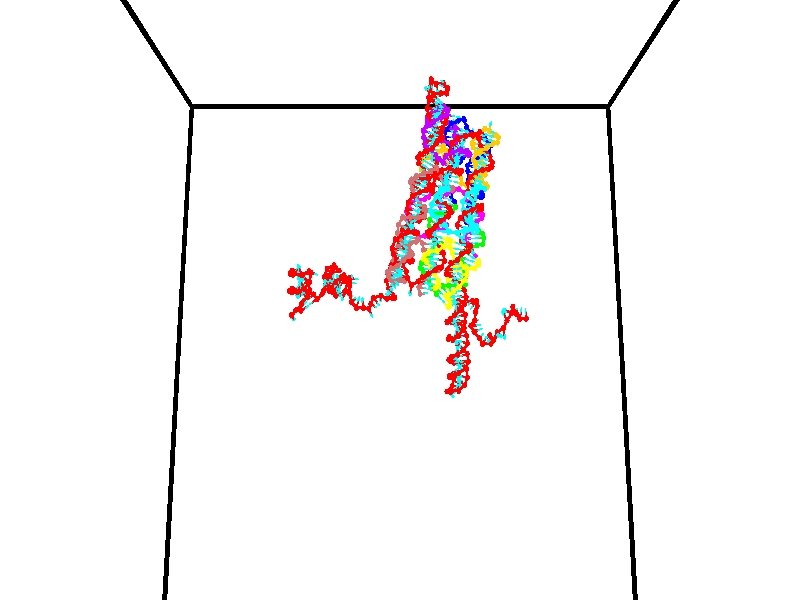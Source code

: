 // switches for output
#declare DRAW_BASES = 1; // possible values are 0, 1; only relevant for DNA ribbons
#declare DRAW_BASES_TYPE = 3; // possible values are 1, 2, 3; only relevant for DNA ribbons
#declare DRAW_FOG = 0; // set to 1 to enable fog

#include "colors.inc"

#include "transforms.inc"
background { rgb <1, 1, 1>}

#default {
   normal{
       ripples 0.25
       frequency 0.20
       turbulence 0.2
       lambda 5
   }
	finish {
		phong 0.1
		phong_size 40.
	}
}

// original window dimensions: 1024x640


// camera settings

camera {
	sky <0, 0.179814, -0.983701>
	up <0, 0.179814, -0.983701>
	right 1.6 * <1, 0, 0>
	location <35, 94.9851, 44.8844>
	look_at <35, 29.7336, 32.9568>
	direction <0, -65.2515, -11.9276>
	angle 67.0682
}


# declare cpy_camera_pos = <35, 94.9851, 44.8844>;
# if (DRAW_FOG = 1)
fog {
	fog_type 2
	up vnormalize(cpy_camera_pos)
	color rgbt<1,1,1,0.3>
	distance 1e-5
	fog_alt 3e-3
	fog_offset 56
}
# end


// LIGHTS

# declare lum = 6;
global_settings {
	ambient_light rgb lum * <0.05, 0.05, 0.05>
	max_trace_level 15
}# declare cpy_direct_light_amount = 0.25;
light_source
{	1000 * <-1, -1.16352, -0.803886>,
	rgb lum * cpy_direct_light_amount
	parallel
}

light_source
{	1000 * <1, 1.16352, 0.803886>,
	rgb lum * cpy_direct_light_amount
	parallel
}

// strand 0

// nucleotide -1

// particle -1
sphere {
	<24.136162, 35.312603, 35.249947> 0.250000
	pigment { color rgbt <1,0,0,0> }
	no_shadow
}
cylinder {
	<24.210329, 34.945110, 35.389404>,  <24.254829, 34.724613, 35.473080>, 0.100000
	pigment { color rgbt <1,0,0,0> }
	no_shadow
}
cylinder {
	<24.210329, 34.945110, 35.389404>,  <24.136162, 35.312603, 35.249947>, 0.100000
	pigment { color rgbt <1,0,0,0> }
	no_shadow
}

// particle -1
sphere {
	<24.210329, 34.945110, 35.389404> 0.100000
	pigment { color rgbt <1,0,0,0> }
	no_shadow
}
sphere {
	0, 1
	scale<0.080000,0.200000,0.300000>
	matrix <-0.355151, -0.393469, -0.847968,
		0.916235, 0.033407, -0.399245,
		0.185419, -0.918731, 0.348646,
		24.265955, 34.669491, 35.493999>
	pigment { color rgbt <0,1,1,0> }
	no_shadow
}
cylinder {
	<24.467539, 34.837734, 34.753471>,  <24.136162, 35.312603, 35.249947>, 0.130000
	pigment { color rgbt <1,0,0,0> }
	no_shadow
}

// nucleotide -1

// particle -1
sphere {
	<24.467539, 34.837734, 34.753471> 0.250000
	pigment { color rgbt <1,0,0,0> }
	no_shadow
}
cylinder {
	<24.246120, 34.653767, 35.031193>,  <24.113270, 34.543385, 35.197826>, 0.100000
	pigment { color rgbt <1,0,0,0> }
	no_shadow
}
cylinder {
	<24.246120, 34.653767, 35.031193>,  <24.467539, 34.837734, 34.753471>, 0.100000
	pigment { color rgbt <1,0,0,0> }
	no_shadow
}

// particle -1
sphere {
	<24.246120, 34.653767, 35.031193> 0.100000
	pigment { color rgbt <1,0,0,0> }
	no_shadow
}
sphere {
	0, 1
	scale<0.080000,0.200000,0.300000>
	matrix <-0.563676, -0.406804, -0.718874,
		0.613071, -0.789293, -0.034061,
		-0.553547, -0.459920, 0.694305,
		24.080057, 34.515789, 35.239483>
	pigment { color rgbt <0,1,1,0> }
	no_shadow
}
cylinder {
	<25.048838, 35.136395, 34.859921>,  <24.467539, 34.837734, 34.753471>, 0.130000
	pigment { color rgbt <1,0,0,0> }
	no_shadow
}

// nucleotide -1

// particle -1
sphere {
	<25.048838, 35.136395, 34.859921> 0.250000
	pigment { color rgbt <1,0,0,0> }
	no_shadow
}
cylinder {
	<25.396717, 35.228714, 34.685402>,  <25.605446, 35.284107, 34.580692>, 0.100000
	pigment { color rgbt <1,0,0,0> }
	no_shadow
}
cylinder {
	<25.396717, 35.228714, 34.685402>,  <25.048838, 35.136395, 34.859921>, 0.100000
	pigment { color rgbt <1,0,0,0> }
	no_shadow
}

// particle -1
sphere {
	<25.396717, 35.228714, 34.685402> 0.100000
	pigment { color rgbt <1,0,0,0> }
	no_shadow
}
sphere {
	0, 1
	scale<0.080000,0.200000,0.300000>
	matrix <-0.481182, 0.593338, -0.645301,
		0.109936, 0.771156, 0.627082,
		0.869700, 0.230799, -0.436296,
		25.657627, 35.297955, 34.554512>
	pigment { color rgbt <0,1,1,0> }
	no_shadow
}
cylinder {
	<25.038101, 35.851879, 34.762508>,  <25.048838, 35.136395, 34.859921>, 0.130000
	pigment { color rgbt <1,0,0,0> }
	no_shadow
}

// nucleotide -1

// particle -1
sphere {
	<25.038101, 35.851879, 34.762508> 0.250000
	pigment { color rgbt <1,0,0,0> }
	no_shadow
}
cylinder {
	<25.290375, 35.709820, 34.486507>,  <25.441740, 35.624584, 34.320908>, 0.100000
	pigment { color rgbt <1,0,0,0> }
	no_shadow
}
cylinder {
	<25.290375, 35.709820, 34.486507>,  <25.038101, 35.851879, 34.762508>, 0.100000
	pigment { color rgbt <1,0,0,0> }
	no_shadow
}

// particle -1
sphere {
	<25.290375, 35.709820, 34.486507> 0.100000
	pigment { color rgbt <1,0,0,0> }
	no_shadow
}
sphere {
	0, 1
	scale<0.080000,0.200000,0.300000>
	matrix <-0.431284, 0.578779, -0.692105,
		0.645159, 0.734088, 0.211859,
		0.630686, -0.355146, -0.690005,
		25.479580, 35.603275, 34.279507>
	pigment { color rgbt <0,1,1,0> }
	no_shadow
}
cylinder {
	<25.314331, 36.491875, 34.468742>,  <25.038101, 35.851879, 34.762508>, 0.130000
	pigment { color rgbt <1,0,0,0> }
	no_shadow
}

// nucleotide -1

// particle -1
sphere {
	<25.314331, 36.491875, 34.468742> 0.250000
	pigment { color rgbt <1,0,0,0> }
	no_shadow
}
cylinder {
	<25.379707, 36.190903, 34.213512>,  <25.418932, 36.010319, 34.060375>, 0.100000
	pigment { color rgbt <1,0,0,0> }
	no_shadow
}
cylinder {
	<25.379707, 36.190903, 34.213512>,  <25.314331, 36.491875, 34.468742>, 0.100000
	pigment { color rgbt <1,0,0,0> }
	no_shadow
}

// particle -1
sphere {
	<25.379707, 36.190903, 34.213512> 0.100000
	pigment { color rgbt <1,0,0,0> }
	no_shadow
}
sphere {
	0, 1
	scale<0.080000,0.200000,0.300000>
	matrix <-0.334215, 0.566300, -0.753395,
		0.928218, 0.336388, -0.158918,
		0.163438, -0.752428, -0.638076,
		25.428740, 35.965176, 34.022091>
	pigment { color rgbt <0,1,1,0> }
	no_shadow
}
cylinder {
	<25.899862, 36.651054, 33.998287>,  <25.314331, 36.491875, 34.468742>, 0.130000
	pigment { color rgbt <1,0,0,0> }
	no_shadow
}

// nucleotide -1

// particle -1
sphere {
	<25.899862, 36.651054, 33.998287> 0.250000
	pigment { color rgbt <1,0,0,0> }
	no_shadow
}
cylinder {
	<25.627560, 36.417976, 33.820732>,  <25.464178, 36.278130, 33.714199>, 0.100000
	pigment { color rgbt <1,0,0,0> }
	no_shadow
}
cylinder {
	<25.627560, 36.417976, 33.820732>,  <25.899862, 36.651054, 33.998287>, 0.100000
	pigment { color rgbt <1,0,0,0> }
	no_shadow
}

// particle -1
sphere {
	<25.627560, 36.417976, 33.820732> 0.100000
	pigment { color rgbt <1,0,0,0> }
	no_shadow
}
sphere {
	0, 1
	scale<0.080000,0.200000,0.300000>
	matrix <-0.124108, 0.688975, -0.714080,
		0.721919, -0.431024, -0.541341,
		-0.680757, -0.582693, -0.443891,
		25.423334, 36.243168, 33.687565>
	pigment { color rgbt <0,1,1,0> }
	no_shadow
}
cylinder {
	<26.074963, 36.376591, 33.358715>,  <25.899862, 36.651054, 33.998287>, 0.130000
	pigment { color rgbt <1,0,0,0> }
	no_shadow
}

// nucleotide -1

// particle -1
sphere {
	<26.074963, 36.376591, 33.358715> 0.250000
	pigment { color rgbt <1,0,0,0> }
	no_shadow
}
cylinder {
	<25.676352, 36.406879, 33.344856>,  <25.437185, 36.425053, 33.336540>, 0.100000
	pigment { color rgbt <1,0,0,0> }
	no_shadow
}
cylinder {
	<25.676352, 36.406879, 33.344856>,  <26.074963, 36.376591, 33.358715>, 0.100000
	pigment { color rgbt <1,0,0,0> }
	no_shadow
}

// particle -1
sphere {
	<25.676352, 36.406879, 33.344856> 0.100000
	pigment { color rgbt <1,0,0,0> }
	no_shadow
}
sphere {
	0, 1
	scale<0.080000,0.200000,0.300000>
	matrix <0.079311, 0.736200, -0.672101,
		-0.025383, -0.672515, -0.739649,
		-0.996526, 0.075722, -0.034651,
		25.377394, 36.429596, 33.334461>
	pigment { color rgbt <0,1,1,0> }
	no_shadow
}
cylinder {
	<25.828827, 36.431507, 32.637550>,  <26.074963, 36.376591, 33.358715>, 0.130000
	pigment { color rgbt <1,0,0,0> }
	no_shadow
}

// nucleotide -1

// particle -1
sphere {
	<25.828827, 36.431507, 32.637550> 0.250000
	pigment { color rgbt <1,0,0,0> }
	no_shadow
}
cylinder {
	<25.564655, 36.630150, 32.862839>,  <25.406153, 36.749336, 32.998013>, 0.100000
	pigment { color rgbt <1,0,0,0> }
	no_shadow
}
cylinder {
	<25.564655, 36.630150, 32.862839>,  <25.828827, 36.431507, 32.637550>, 0.100000
	pigment { color rgbt <1,0,0,0> }
	no_shadow
}

// particle -1
sphere {
	<25.564655, 36.630150, 32.862839> 0.100000
	pigment { color rgbt <1,0,0,0> }
	no_shadow
}
sphere {
	0, 1
	scale<0.080000,0.200000,0.300000>
	matrix <0.028520, 0.766118, -0.642067,
		-0.750349, -0.407975, -0.520128,
		-0.660427, 0.496608, 0.563220,
		25.366528, 36.779133, 33.031803>
	pigment { color rgbt <0,1,1,0> }
	no_shadow
}
cylinder {
	<25.380568, 36.728233, 32.151058>,  <25.828827, 36.431507, 32.637550>, 0.130000
	pigment { color rgbt <1,0,0,0> }
	no_shadow
}

// nucleotide -1

// particle -1
sphere {
	<25.380568, 36.728233, 32.151058> 0.250000
	pigment { color rgbt <1,0,0,0> }
	no_shadow
}
cylinder {
	<25.306763, 36.945477, 32.478714>,  <25.262480, 37.075821, 32.675308>, 0.100000
	pigment { color rgbt <1,0,0,0> }
	no_shadow
}
cylinder {
	<25.306763, 36.945477, 32.478714>,  <25.380568, 36.728233, 32.151058>, 0.100000
	pigment { color rgbt <1,0,0,0> }
	no_shadow
}

// particle -1
sphere {
	<25.306763, 36.945477, 32.478714> 0.100000
	pigment { color rgbt <1,0,0,0> }
	no_shadow
}
sphere {
	0, 1
	scale<0.080000,0.200000,0.300000>
	matrix <-0.021642, 0.831001, -0.555849,
		-0.982592, -0.120289, -0.141576,
		-0.184512, 0.543109, 0.819139,
		25.251410, 37.108410, 32.724457>
	pigment { color rgbt <0,1,1,0> }
	no_shadow
}
cylinder {
	<24.831305, 37.209137, 31.976124>,  <25.380568, 36.728233, 32.151058>, 0.130000
	pigment { color rgbt <1,0,0,0> }
	no_shadow
}

// nucleotide -1

// particle -1
sphere {
	<24.831305, 37.209137, 31.976124> 0.250000
	pigment { color rgbt <1,0,0,0> }
	no_shadow
}
cylinder {
	<25.009562, 37.363419, 32.299267>,  <25.116516, 37.455986, 32.493153>, 0.100000
	pigment { color rgbt <1,0,0,0> }
	no_shadow
}
cylinder {
	<25.009562, 37.363419, 32.299267>,  <24.831305, 37.209137, 31.976124>, 0.100000
	pigment { color rgbt <1,0,0,0> }
	no_shadow
}

// particle -1
sphere {
	<25.009562, 37.363419, 32.299267> 0.100000
	pigment { color rgbt <1,0,0,0> }
	no_shadow
}
sphere {
	0, 1
	scale<0.080000,0.200000,0.300000>
	matrix <0.066446, 0.885682, -0.459513,
		-0.892741, 0.258458, 0.369070,
		0.445644, 0.385703, 0.807858,
		25.143255, 37.479130, 32.541626>
	pigment { color rgbt <0,1,1,0> }
	no_shadow
}
cylinder {
	<24.538879, 37.863873, 32.039139>,  <24.831305, 37.209137, 31.976124>, 0.130000
	pigment { color rgbt <1,0,0,0> }
	no_shadow
}

// nucleotide -1

// particle -1
sphere {
	<24.538879, 37.863873, 32.039139> 0.250000
	pigment { color rgbt <1,0,0,0> }
	no_shadow
}
cylinder {
	<24.881632, 37.898617, 32.242393>,  <25.087284, 37.919464, 32.364346>, 0.100000
	pigment { color rgbt <1,0,0,0> }
	no_shadow
}
cylinder {
	<24.881632, 37.898617, 32.242393>,  <24.538879, 37.863873, 32.039139>, 0.100000
	pigment { color rgbt <1,0,0,0> }
	no_shadow
}

// particle -1
sphere {
	<24.881632, 37.898617, 32.242393> 0.100000
	pigment { color rgbt <1,0,0,0> }
	no_shadow
}
sphere {
	0, 1
	scale<0.080000,0.200000,0.300000>
	matrix <0.094929, 0.942260, -0.321146,
		-0.506696, 0.323422, 0.799160,
		0.856883, 0.086861, 0.508141,
		25.138697, 37.924675, 32.394836>
	pigment { color rgbt <0,1,1,0> }
	no_shadow
}
cylinder {
	<24.490004, 38.429993, 32.403538>,  <24.538879, 37.863873, 32.039139>, 0.130000
	pigment { color rgbt <1,0,0,0> }
	no_shadow
}

// nucleotide -1

// particle -1
sphere {
	<24.490004, 38.429993, 32.403538> 0.250000
	pigment { color rgbt <1,0,0,0> }
	no_shadow
}
cylinder {
	<24.880573, 38.366650, 32.344856>,  <25.114914, 38.328644, 32.309647>, 0.100000
	pigment { color rgbt <1,0,0,0> }
	no_shadow
}
cylinder {
	<24.880573, 38.366650, 32.344856>,  <24.490004, 38.429993, 32.403538>, 0.100000
	pigment { color rgbt <1,0,0,0> }
	no_shadow
}

// particle -1
sphere {
	<24.880573, 38.366650, 32.344856> 0.100000
	pigment { color rgbt <1,0,0,0> }
	no_shadow
}
sphere {
	0, 1
	scale<0.080000,0.200000,0.300000>
	matrix <0.087987, 0.912542, -0.399406,
		0.197121, 0.377081, 0.904960,
		0.976423, -0.158356, -0.146703,
		25.173500, 38.319141, 32.300846>
	pigment { color rgbt <0,1,1,0> }
	no_shadow
}
cylinder {
	<24.858799, 38.992985, 32.609859>,  <24.490004, 38.429993, 32.403538>, 0.130000
	pigment { color rgbt <1,0,0,0> }
	no_shadow
}

// nucleotide -1

// particle -1
sphere {
	<24.858799, 38.992985, 32.609859> 0.250000
	pigment { color rgbt <1,0,0,0> }
	no_shadow
}
cylinder {
	<25.083401, 38.808342, 32.335159>,  <25.218163, 38.697556, 32.170338>, 0.100000
	pigment { color rgbt <1,0,0,0> }
	no_shadow
}
cylinder {
	<25.083401, 38.808342, 32.335159>,  <24.858799, 38.992985, 32.609859>, 0.100000
	pigment { color rgbt <1,0,0,0> }
	no_shadow
}

// particle -1
sphere {
	<25.083401, 38.808342, 32.335159> 0.100000
	pigment { color rgbt <1,0,0,0> }
	no_shadow
}
sphere {
	0, 1
	scale<0.080000,0.200000,0.300000>
	matrix <0.148498, 0.872678, -0.465169,
		0.814039, 0.159214, 0.558562,
		0.561506, -0.461611, -0.686750,
		25.251852, 38.669857, 32.129135>
	pigment { color rgbt <0,1,1,0> }
	no_shadow
}
cylinder {
	<25.702219, 39.092472, 32.665440>,  <24.858799, 38.992985, 32.609859>, 0.130000
	pigment { color rgbt <1,0,0,0> }
	no_shadow
}

// nucleotide -1

// particle -1
sphere {
	<25.702219, 39.092472, 32.665440> 0.250000
	pigment { color rgbt <1,0,0,0> }
	no_shadow
}
cylinder {
	<25.527597, 39.052837, 32.307758>,  <25.422825, 39.029057, 32.093147>, 0.100000
	pigment { color rgbt <1,0,0,0> }
	no_shadow
}
cylinder {
	<25.527597, 39.052837, 32.307758>,  <25.702219, 39.092472, 32.665440>, 0.100000
	pigment { color rgbt <1,0,0,0> }
	no_shadow
}

// particle -1
sphere {
	<25.527597, 39.052837, 32.307758> 0.100000
	pigment { color rgbt <1,0,0,0> }
	no_shadow
}
sphere {
	0, 1
	scale<0.080000,0.200000,0.300000>
	matrix <0.141209, 0.974051, -0.176872,
		0.888528, -0.203484, -0.411232,
		-0.436552, -0.099086, -0.894206,
		25.396631, 39.023113, 32.039497>
	pigment { color rgbt <0,1,1,0> }
	no_shadow
}
cylinder {
	<26.346802, 38.845337, 32.314659>,  <25.702219, 39.092472, 32.665440>, 0.130000
	pigment { color rgbt <1,0,0,0> }
	no_shadow
}

// nucleotide -1

// particle -1
sphere {
	<26.346802, 38.845337, 32.314659> 0.250000
	pigment { color rgbt <1,0,0,0> }
	no_shadow
}
cylinder {
	<26.670414, 38.622192, 32.388702>,  <26.864582, 38.488308, 32.433128>, 0.100000
	pigment { color rgbt <1,0,0,0> }
	no_shadow
}
cylinder {
	<26.670414, 38.622192, 32.388702>,  <26.346802, 38.845337, 32.314659>, 0.100000
	pigment { color rgbt <1,0,0,0> }
	no_shadow
}

// particle -1
sphere {
	<26.670414, 38.622192, 32.388702> 0.100000
	pigment { color rgbt <1,0,0,0> }
	no_shadow
}
sphere {
	0, 1
	scale<0.080000,0.200000,0.300000>
	matrix <-0.404668, -0.300259, 0.863764,
		-0.426278, -0.773718, -0.468666,
		0.809031, -0.557858, 0.185105,
		26.913124, 38.454834, 32.444233>
	pigment { color rgbt <0,1,1,0> }
	no_shadow
}
cylinder {
	<26.393833, 38.078407, 32.238647>,  <26.346802, 38.845337, 32.314659>, 0.130000
	pigment { color rgbt <1,0,0,0> }
	no_shadow
}

// nucleotide -1

// particle -1
sphere {
	<26.393833, 38.078407, 32.238647> 0.250000
	pigment { color rgbt <1,0,0,0> }
	no_shadow
}
cylinder {
	<26.038521, 38.213219, 32.363464>,  <25.825333, 38.294106, 32.438354>, 0.100000
	pigment { color rgbt <1,0,0,0> }
	no_shadow
}
cylinder {
	<26.038521, 38.213219, 32.363464>,  <26.393833, 38.078407, 32.238647>, 0.100000
	pigment { color rgbt <1,0,0,0> }
	no_shadow
}

// particle -1
sphere {
	<26.038521, 38.213219, 32.363464> 0.100000
	pigment { color rgbt <1,0,0,0> }
	no_shadow
}
sphere {
	0, 1
	scale<0.080000,0.200000,0.300000>
	matrix <-0.036197, -0.728638, 0.683942,
		0.457873, 0.596237, 0.659434,
		-0.888280, 0.337028, 0.312042,
		25.772038, 38.314327, 32.457077>
	pigment { color rgbt <0,1,1,0> }
	no_shadow
}
cylinder {
	<26.296032, 38.097759, 33.049377>,  <26.393833, 38.078407, 32.238647>, 0.130000
	pigment { color rgbt <1,0,0,0> }
	no_shadow
}

// nucleotide -1

// particle -1
sphere {
	<26.296032, 38.097759, 33.049377> 0.250000
	pigment { color rgbt <1,0,0,0> }
	no_shadow
}
cylinder {
	<25.948612, 38.037086, 32.860649>,  <25.740160, 38.000683, 32.747410>, 0.100000
	pigment { color rgbt <1,0,0,0> }
	no_shadow
}
cylinder {
	<25.948612, 38.037086, 32.860649>,  <26.296032, 38.097759, 33.049377>, 0.100000
	pigment { color rgbt <1,0,0,0> }
	no_shadow
}

// particle -1
sphere {
	<25.948612, 38.037086, 32.860649> 0.100000
	pigment { color rgbt <1,0,0,0> }
	no_shadow
}
sphere {
	0, 1
	scale<0.080000,0.200000,0.300000>
	matrix <-0.174365, -0.797628, 0.577396,
		-0.463921, 0.583765, 0.666330,
		-0.868547, -0.151681, -0.471825,
		25.688047, 37.991581, 32.719101>
	pigment { color rgbt <0,1,1,0> }
	no_shadow
}
cylinder {
	<25.751184, 38.015072, 33.547710>,  <26.296032, 38.097759, 33.049377>, 0.130000
	pigment { color rgbt <1,0,0,0> }
	no_shadow
}

// nucleotide -1

// particle -1
sphere {
	<25.751184, 38.015072, 33.547710> 0.250000
	pigment { color rgbt <1,0,0,0> }
	no_shadow
}
cylinder {
	<25.573595, 37.857452, 33.225815>,  <25.467041, 37.762878, 33.032677>, 0.100000
	pigment { color rgbt <1,0,0,0> }
	no_shadow
}
cylinder {
	<25.573595, 37.857452, 33.225815>,  <25.751184, 38.015072, 33.547710>, 0.100000
	pigment { color rgbt <1,0,0,0> }
	no_shadow
}

// particle -1
sphere {
	<25.573595, 37.857452, 33.225815> 0.100000
	pigment { color rgbt <1,0,0,0> }
	no_shadow
}
sphere {
	0, 1
	scale<0.080000,0.200000,0.300000>
	matrix <-0.144366, -0.854919, 0.498268,
		-0.884333, 0.337396, 0.322675,
		-0.443974, -0.394052, -0.804742,
		25.440403, 37.739239, 32.984390>
	pigment { color rgbt <0,1,1,0> }
	no_shadow
}
cylinder {
	<25.116123, 37.840816, 33.809437>,  <25.751184, 38.015072, 33.547710>, 0.130000
	pigment { color rgbt <1,0,0,0> }
	no_shadow
}

// nucleotide -1

// particle -1
sphere {
	<25.116123, 37.840816, 33.809437> 0.250000
	pigment { color rgbt <1,0,0,0> }
	no_shadow
}
cylinder {
	<25.195417, 37.609589, 33.492821>,  <25.242994, 37.470852, 33.302849>, 0.100000
	pigment { color rgbt <1,0,0,0> }
	no_shadow
}
cylinder {
	<25.195417, 37.609589, 33.492821>,  <25.116123, 37.840816, 33.809437>, 0.100000
	pigment { color rgbt <1,0,0,0> }
	no_shadow
}

// particle -1
sphere {
	<25.195417, 37.609589, 33.492821> 0.100000
	pigment { color rgbt <1,0,0,0> }
	no_shadow
}
sphere {
	0, 1
	scale<0.080000,0.200000,0.300000>
	matrix <-0.460421, -0.767843, 0.445454,
		-0.865284, 0.276139, -0.418367,
		0.198233, -0.578069, -0.791542,
		25.254887, 37.436169, 33.255360>
	pigment { color rgbt <0,1,1,0> }
	no_shadow
}
cylinder {
	<24.484859, 37.449306, 33.739063>,  <25.116123, 37.840816, 33.809437>, 0.130000
	pigment { color rgbt <1,0,0,0> }
	no_shadow
}

// nucleotide -1

// particle -1
sphere {
	<24.484859, 37.449306, 33.739063> 0.250000
	pigment { color rgbt <1,0,0,0> }
	no_shadow
}
cylinder {
	<24.752499, 37.244438, 33.523659>,  <24.913082, 37.121517, 33.394417>, 0.100000
	pigment { color rgbt <1,0,0,0> }
	no_shadow
}
cylinder {
	<24.752499, 37.244438, 33.523659>,  <24.484859, 37.449306, 33.739063>, 0.100000
	pigment { color rgbt <1,0,0,0> }
	no_shadow
}

// particle -1
sphere {
	<24.752499, 37.244438, 33.523659> 0.100000
	pigment { color rgbt <1,0,0,0> }
	no_shadow
}
sphere {
	0, 1
	scale<0.080000,0.200000,0.300000>
	matrix <-0.268568, -0.842276, 0.467377,
		-0.692950, -0.168094, -0.701117,
		0.669098, -0.512167, -0.538510,
		24.953228, 37.090790, 33.362106>
	pigment { color rgbt <0,1,1,0> }
	no_shadow
}
cylinder {
	<24.149891, 36.854416, 33.502987>,  <24.484859, 37.449306, 33.739063>, 0.130000
	pigment { color rgbt <1,0,0,0> }
	no_shadow
}

// nucleotide -1

// particle -1
sphere {
	<24.149891, 36.854416, 33.502987> 0.250000
	pigment { color rgbt <1,0,0,0> }
	no_shadow
}
cylinder {
	<24.541058, 36.775089, 33.529358>,  <24.775759, 36.727493, 33.545181>, 0.100000
	pigment { color rgbt <1,0,0,0> }
	no_shadow
}
cylinder {
	<24.541058, 36.775089, 33.529358>,  <24.149891, 36.854416, 33.502987>, 0.100000
	pigment { color rgbt <1,0,0,0> }
	no_shadow
}

// particle -1
sphere {
	<24.541058, 36.775089, 33.529358> 0.100000
	pigment { color rgbt <1,0,0,0> }
	no_shadow
}
sphere {
	0, 1
	scale<0.080000,0.200000,0.300000>
	matrix <-0.206551, -0.869142, 0.449366,
		-0.031813, -0.453061, -0.890912,
		0.977919, -0.198314, 0.065930,
		24.834433, 36.715595, 33.549137>
	pigment { color rgbt <0,1,1,0> }
	no_shadow
}
cylinder {
	<24.282930, 36.229656, 33.213566>,  <24.149891, 36.854416, 33.502987>, 0.130000
	pigment { color rgbt <1,0,0,0> }
	no_shadow
}

// nucleotide -1

// particle -1
sphere {
	<24.282930, 36.229656, 33.213566> 0.250000
	pigment { color rgbt <1,0,0,0> }
	no_shadow
}
cylinder {
	<24.576933, 36.246803, 33.484249>,  <24.753334, 36.257092, 33.646660>, 0.100000
	pigment { color rgbt <1,0,0,0> }
	no_shadow
}
cylinder {
	<24.576933, 36.246803, 33.484249>,  <24.282930, 36.229656, 33.213566>, 0.100000
	pigment { color rgbt <1,0,0,0> }
	no_shadow
}

// particle -1
sphere {
	<24.576933, 36.246803, 33.484249> 0.100000
	pigment { color rgbt <1,0,0,0> }
	no_shadow
}
sphere {
	0, 1
	scale<0.080000,0.200000,0.300000>
	matrix <-0.130630, -0.970351, 0.203359,
		0.665359, -0.237868, -0.707613,
		0.735006, 0.042871, 0.676705,
		24.797434, 36.259666, 33.687260>
	pigment { color rgbt <0,1,1,0> }
	no_shadow
}
cylinder {
	<24.944254, 35.824566, 33.033375>,  <24.282930, 36.229656, 33.213566>, 0.130000
	pigment { color rgbt <1,0,0,0> }
	no_shadow
}

// nucleotide -1

// particle -1
sphere {
	<24.944254, 35.824566, 33.033375> 0.250000
	pigment { color rgbt <1,0,0,0> }
	no_shadow
}
cylinder {
	<24.881710, 35.851116, 33.427563>,  <24.844185, 35.867046, 33.664074>, 0.100000
	pigment { color rgbt <1,0,0,0> }
	no_shadow
}
cylinder {
	<24.881710, 35.851116, 33.427563>,  <24.944254, 35.824566, 33.033375>, 0.100000
	pigment { color rgbt <1,0,0,0> }
	no_shadow
}

// particle -1
sphere {
	<24.881710, 35.851116, 33.427563> 0.100000
	pigment { color rgbt <1,0,0,0> }
	no_shadow
}
sphere {
	0, 1
	scale<0.080000,0.200000,0.300000>
	matrix <-0.461630, -0.886970, -0.013503,
		0.873184, -0.457033, 0.169326,
		-0.156358, 0.066376, 0.985467,
		24.834803, 35.871029, 33.723202>
	pigment { color rgbt <0,1,1,0> }
	no_shadow
}
cylinder {
	<24.933691, 35.052822, 33.380909>,  <24.944254, 35.824566, 33.033375>, 0.130000
	pigment { color rgbt <1,0,0,0> }
	no_shadow
}

// nucleotide -1

// particle -1
sphere {
	<24.933691, 35.052822, 33.380909> 0.250000
	pigment { color rgbt <1,0,0,0> }
	no_shadow
}
cylinder {
	<25.142107, 35.388474, 33.443356>,  <25.267157, 35.589867, 33.480824>, 0.100000
	pigment { color rgbt <1,0,0,0> }
	no_shadow
}
cylinder {
	<25.142107, 35.388474, 33.443356>,  <24.933691, 35.052822, 33.380909>, 0.100000
	pigment { color rgbt <1,0,0,0> }
	no_shadow
}

// particle -1
sphere {
	<25.142107, 35.388474, 33.443356> 0.100000
	pigment { color rgbt <1,0,0,0> }
	no_shadow
}
sphere {
	0, 1
	scale<0.080000,0.200000,0.300000>
	matrix <0.767089, -0.540580, 0.345467,
		0.374289, -0.060243, -0.925353,
		0.521040, 0.839133, 0.156121,
		25.298418, 35.640213, 33.490192>
	pigment { color rgbt <0,1,1,0> }
	no_shadow
}
cylinder {
	<25.573471, 34.886395, 33.187889>,  <24.933691, 35.052822, 33.380909>, 0.130000
	pigment { color rgbt <1,0,0,0> }
	no_shadow
}

// nucleotide -1

// particle -1
sphere {
	<25.573471, 34.886395, 33.187889> 0.250000
	pigment { color rgbt <1,0,0,0> }
	no_shadow
}
cylinder {
	<25.557074, 35.191917, 33.445545>,  <25.547235, 35.375233, 33.600140>, 0.100000
	pigment { color rgbt <1,0,0,0> }
	no_shadow
}
cylinder {
	<25.557074, 35.191917, 33.445545>,  <25.573471, 34.886395, 33.187889>, 0.100000
	pigment { color rgbt <1,0,0,0> }
	no_shadow
}

// particle -1
sphere {
	<25.557074, 35.191917, 33.445545> 0.100000
	pigment { color rgbt <1,0,0,0> }
	no_shadow
}
sphere {
	0, 1
	scale<0.080000,0.200000,0.300000>
	matrix <0.712284, -0.429765, 0.554936,
		0.700693, 0.481559, -0.526431,
		-0.040993, 0.763808, 0.644140,
		25.544775, 35.421059, 33.638786>
	pigment { color rgbt <0,1,1,0> }
	no_shadow
}
cylinder {
	<26.278624, 35.053589, 33.449852>,  <25.573471, 34.886395, 33.187889>, 0.130000
	pigment { color rgbt <1,0,0,0> }
	no_shadow
}

// nucleotide -1

// particle -1
sphere {
	<26.278624, 35.053589, 33.449852> 0.250000
	pigment { color rgbt <1,0,0,0> }
	no_shadow
}
cylinder {
	<26.037966, 35.244267, 33.706223>,  <25.893572, 35.358673, 33.860043>, 0.100000
	pigment { color rgbt <1,0,0,0> }
	no_shadow
}
cylinder {
	<26.037966, 35.244267, 33.706223>,  <26.278624, 35.053589, 33.449852>, 0.100000
	pigment { color rgbt <1,0,0,0> }
	no_shadow
}

// particle -1
sphere {
	<26.037966, 35.244267, 33.706223> 0.100000
	pigment { color rgbt <1,0,0,0> }
	no_shadow
}
sphere {
	0, 1
	scale<0.080000,0.200000,0.300000>
	matrix <0.523112, -0.371233, 0.767164,
		0.603637, 0.796835, -0.026016,
		-0.601645, 0.476698, 0.640924,
		25.857471, 35.387276, 33.898499>
	pigment { color rgbt <0,1,1,0> }
	no_shadow
}
cylinder {
	<26.694427, 35.339657, 33.883930>,  <26.278624, 35.053589, 33.449852>, 0.130000
	pigment { color rgbt <1,0,0,0> }
	no_shadow
}

// nucleotide -1

// particle -1
sphere {
	<26.694427, 35.339657, 33.883930> 0.250000
	pigment { color rgbt <1,0,0,0> }
	no_shadow
}
cylinder {
	<26.350082, 35.297489, 34.083050>,  <26.143475, 35.272190, 34.202522>, 0.100000
	pigment { color rgbt <1,0,0,0> }
	no_shadow
}
cylinder {
	<26.350082, 35.297489, 34.083050>,  <26.694427, 35.339657, 33.883930>, 0.100000
	pigment { color rgbt <1,0,0,0> }
	no_shadow
}

// particle -1
sphere {
	<26.350082, 35.297489, 34.083050> 0.100000
	pigment { color rgbt <1,0,0,0> }
	no_shadow
}
sphere {
	0, 1
	scale<0.080000,0.200000,0.300000>
	matrix <0.492051, -0.421670, 0.761630,
		0.129619, 0.900601, 0.414869,
		-0.860863, -0.105415, 0.497798,
		26.091824, 35.265865, 34.232388>
	pigment { color rgbt <0,1,1,0> }
	no_shadow
}
cylinder {
	<27.222237, 35.606926, 33.482334>,  <26.694427, 35.339657, 33.883930>, 0.130000
	pigment { color rgbt <1,0,0,0> }
	no_shadow
}

// nucleotide -1

// particle -1
sphere {
	<27.222237, 35.606926, 33.482334> 0.250000
	pigment { color rgbt <1,0,0,0> }
	no_shadow
}
cylinder {
	<27.341209, 35.513237, 33.112106>,  <27.412594, 35.457024, 32.889969>, 0.100000
	pigment { color rgbt <1,0,0,0> }
	no_shadow
}
cylinder {
	<27.341209, 35.513237, 33.112106>,  <27.222237, 35.606926, 33.482334>, 0.100000
	pigment { color rgbt <1,0,0,0> }
	no_shadow
}

// particle -1
sphere {
	<27.341209, 35.513237, 33.112106> 0.100000
	pigment { color rgbt <1,0,0,0> }
	no_shadow
}
sphere {
	0, 1
	scale<0.080000,0.200000,0.300000>
	matrix <0.253418, 0.954034, -0.159992,
		0.920496, -0.186968, 0.343118,
		0.297433, -0.234224, -0.925566,
		27.430439, 35.442970, 32.834438>
	pigment { color rgbt <0,1,1,0> }
	no_shadow
}
cylinder {
	<27.441124, 36.220139, 33.337013>,  <27.222237, 35.606926, 33.482334>, 0.130000
	pigment { color rgbt <1,0,0,0> }
	no_shadow
}

// nucleotide -1

// particle -1
sphere {
	<27.441124, 36.220139, 33.337013> 0.250000
	pigment { color rgbt <1,0,0,0> }
	no_shadow
}
cylinder {
	<27.566055, 36.041931, 33.001404>,  <27.641014, 35.935005, 32.800037>, 0.100000
	pigment { color rgbt <1,0,0,0> }
	no_shadow
}
cylinder {
	<27.566055, 36.041931, 33.001404>,  <27.441124, 36.220139, 33.337013>, 0.100000
	pigment { color rgbt <1,0,0,0> }
	no_shadow
}

// particle -1
sphere {
	<27.566055, 36.041931, 33.001404> 0.100000
	pigment { color rgbt <1,0,0,0> }
	no_shadow
}
sphere {
	0, 1
	scale<0.080000,0.200000,0.300000>
	matrix <0.216627, 0.893341, -0.393720,
		0.924945, -0.058784, 0.375529,
		0.312330, -0.445519, -0.839025,
		27.659754, 35.908276, 32.749695>
	pigment { color rgbt <0,1,1,0> }
	no_shadow
}
cylinder {
	<28.139908, 36.419979, 33.154869>,  <27.441124, 36.220139, 33.337013>, 0.130000
	pigment { color rgbt <1,0,0,0> }
	no_shadow
}

// nucleotide -1

// particle -1
sphere {
	<28.139908, 36.419979, 33.154869> 0.250000
	pigment { color rgbt <1,0,0,0> }
	no_shadow
}
cylinder {
	<27.854650, 36.366856, 32.879539>,  <27.683496, 36.334980, 32.714344>, 0.100000
	pigment { color rgbt <1,0,0,0> }
	no_shadow
}
cylinder {
	<27.854650, 36.366856, 32.879539>,  <28.139908, 36.419979, 33.154869>, 0.100000
	pigment { color rgbt <1,0,0,0> }
	no_shadow
}

// particle -1
sphere {
	<27.854650, 36.366856, 32.879539> 0.100000
	pigment { color rgbt <1,0,0,0> }
	no_shadow
}
sphere {
	0, 1
	scale<0.080000,0.200000,0.300000>
	matrix <-0.000682, 0.982021, -0.188768,
		0.701016, -0.134150, -0.700415,
		-0.713146, -0.132807, -0.688321,
		27.640707, 36.327015, 32.673042>
	pigment { color rgbt <0,1,1,0> }
	no_shadow
}
cylinder {
	<28.628769, 36.266945, 32.599377>,  <28.139908, 36.419979, 33.154869>, 0.130000
	pigment { color rgbt <1,0,0,0> }
	no_shadow
}

// nucleotide -1

// particle -1
sphere {
	<28.628769, 36.266945, 32.599377> 0.250000
	pigment { color rgbt <1,0,0,0> }
	no_shadow
}
cylinder {
	<28.781082, 35.958397, 32.803337>,  <28.872471, 35.773270, 32.925713>, 0.100000
	pigment { color rgbt <1,0,0,0> }
	no_shadow
}
cylinder {
	<28.781082, 35.958397, 32.803337>,  <28.628769, 36.266945, 32.599377>, 0.100000
	pigment { color rgbt <1,0,0,0> }
	no_shadow
}

// particle -1
sphere {
	<28.781082, 35.958397, 32.803337> 0.100000
	pigment { color rgbt <1,0,0,0> }
	no_shadow
}
sphere {
	0, 1
	scale<0.080000,0.200000,0.300000>
	matrix <-0.138452, -0.592788, -0.793368,
		0.914239, 0.231506, -0.332522,
		0.380785, -0.771367, 0.509897,
		28.895317, 35.726986, 32.956306>
	pigment { color rgbt <0,1,1,0> }
	no_shadow
}
cylinder {
	<29.119427, 35.944748, 32.166630>,  <28.628769, 36.266945, 32.599377>, 0.130000
	pigment { color rgbt <1,0,0,0> }
	no_shadow
}

// nucleotide -1

// particle -1
sphere {
	<29.119427, 35.944748, 32.166630> 0.250000
	pigment { color rgbt <1,0,0,0> }
	no_shadow
}
cylinder {
	<28.974417, 35.671131, 32.419819>,  <28.887411, 35.506962, 32.571732>, 0.100000
	pigment { color rgbt <1,0,0,0> }
	no_shadow
}
cylinder {
	<28.974417, 35.671131, 32.419819>,  <29.119427, 35.944748, 32.166630>, 0.100000
	pigment { color rgbt <1,0,0,0> }
	no_shadow
}

// particle -1
sphere {
	<28.974417, 35.671131, 32.419819> 0.100000
	pigment { color rgbt <1,0,0,0> }
	no_shadow
}
sphere {
	0, 1
	scale<0.080000,0.200000,0.300000>
	matrix <-0.248634, -0.583576, -0.773059,
		0.898196, -0.437633, 0.041485,
		-0.362525, -0.684044, 0.632976,
		28.865660, 35.465919, 32.609711>
	pigment { color rgbt <0,1,1,0> }
	no_shadow
}
cylinder {
	<29.301857, 35.346790, 31.863684>,  <29.119427, 35.944748, 32.166630>, 0.130000
	pigment { color rgbt <1,0,0,0> }
	no_shadow
}

// nucleotide -1

// particle -1
sphere {
	<29.301857, 35.346790, 31.863684> 0.250000
	pigment { color rgbt <1,0,0,0> }
	no_shadow
}
cylinder {
	<29.023575, 35.232475, 32.127296>,  <28.856606, 35.163887, 32.285465>, 0.100000
	pigment { color rgbt <1,0,0,0> }
	no_shadow
}
cylinder {
	<29.023575, 35.232475, 32.127296>,  <29.301857, 35.346790, 31.863684>, 0.100000
	pigment { color rgbt <1,0,0,0> }
	no_shadow
}

// particle -1
sphere {
	<29.023575, 35.232475, 32.127296> 0.100000
	pigment { color rgbt <1,0,0,0> }
	no_shadow
}
sphere {
	0, 1
	scale<0.080000,0.200000,0.300000>
	matrix <-0.248390, -0.765150, -0.594011,
		0.674017, -0.576953, 0.461332,
		-0.695704, -0.285783, 0.659033,
		28.814863, 35.146740, 32.325005>
	pigment { color rgbt <0,1,1,0> }
	no_shadow
}
cylinder {
	<29.446886, 34.721432, 31.947668>,  <29.301857, 35.346790, 31.863684>, 0.130000
	pigment { color rgbt <1,0,0,0> }
	no_shadow
}

// nucleotide -1

// particle -1
sphere {
	<29.446886, 34.721432, 31.947668> 0.250000
	pigment { color rgbt <1,0,0,0> }
	no_shadow
}
cylinder {
	<29.068323, 34.737259, 32.075886>,  <28.841185, 34.746754, 32.152817>, 0.100000
	pigment { color rgbt <1,0,0,0> }
	no_shadow
}
cylinder {
	<29.068323, 34.737259, 32.075886>,  <29.446886, 34.721432, 31.947668>, 0.100000
	pigment { color rgbt <1,0,0,0> }
	no_shadow
}

// particle -1
sphere {
	<29.068323, 34.737259, 32.075886> 0.100000
	pigment { color rgbt <1,0,0,0> }
	no_shadow
}
sphere {
	0, 1
	scale<0.080000,0.200000,0.300000>
	matrix <-0.193449, -0.864193, -0.464487,
		0.258632, -0.501602, 0.825533,
		-0.946407, 0.039567, 0.320543,
		28.784401, 34.749130, 32.172050>
	pigment { color rgbt <0,1,1,0> }
	no_shadow
}
cylinder {
	<29.315962, 34.064266, 32.134701>,  <29.446886, 34.721432, 31.947668>, 0.130000
	pigment { color rgbt <1,0,0,0> }
	no_shadow
}

// nucleotide -1

// particle -1
sphere {
	<29.315962, 34.064266, 32.134701> 0.250000
	pigment { color rgbt <1,0,0,0> }
	no_shadow
}
cylinder {
	<28.967417, 34.236660, 32.040909>,  <28.758289, 34.340096, 31.984634>, 0.100000
	pigment { color rgbt <1,0,0,0> }
	no_shadow
}
cylinder {
	<28.967417, 34.236660, 32.040909>,  <29.315962, 34.064266, 32.134701>, 0.100000
	pigment { color rgbt <1,0,0,0> }
	no_shadow
}

// particle -1
sphere {
	<28.967417, 34.236660, 32.040909> 0.100000
	pigment { color rgbt <1,0,0,0> }
	no_shadow
}
sphere {
	0, 1
	scale<0.080000,0.200000,0.300000>
	matrix <-0.204491, -0.753428, -0.624923,
		-0.445993, -0.496587, 0.744642,
		-0.871363, 0.430984, -0.234477,
		28.706009, 34.365955, 31.970566>
	pigment { color rgbt <0,1,1,0> }
	no_shadow
}
cylinder {
	<28.746855, 33.667614, 32.295128>,  <29.315962, 34.064266, 32.134701>, 0.130000
	pigment { color rgbt <1,0,0,0> }
	no_shadow
}

// nucleotide -1

// particle -1
sphere {
	<28.746855, 33.667614, 32.295128> 0.250000
	pigment { color rgbt <1,0,0,0> }
	no_shadow
}
cylinder {
	<28.641592, 33.896374, 31.984341>,  <28.578434, 34.033630, 31.797869>, 0.100000
	pigment { color rgbt <1,0,0,0> }
	no_shadow
}
cylinder {
	<28.641592, 33.896374, 31.984341>,  <28.746855, 33.667614, 32.295128>, 0.100000
	pigment { color rgbt <1,0,0,0> }
	no_shadow
}

// particle -1
sphere {
	<28.641592, 33.896374, 31.984341> 0.100000
	pigment { color rgbt <1,0,0,0> }
	no_shadow
}
sphere {
	0, 1
	scale<0.080000,0.200000,0.300000>
	matrix <-0.430613, -0.790306, -0.435876,
		-0.863320, 0.219869, 0.454242,
		-0.263155, 0.571904, -0.776966,
		28.562645, 34.067944, 31.751251>
	pigment { color rgbt <0,1,1,0> }
	no_shadow
}
cylinder {
	<28.321934, 33.984726, 32.890373>,  <28.746855, 33.667614, 32.295128>, 0.130000
	pigment { color rgbt <1,0,0,0> }
	no_shadow
}

// nucleotide -1

// particle -1
sphere {
	<28.321934, 33.984726, 32.890373> 0.250000
	pigment { color rgbt <1,0,0,0> }
	no_shadow
}
cylinder {
	<28.003731, 34.073273, 32.664749>,  <27.812809, 34.126400, 32.529373>, 0.100000
	pigment { color rgbt <1,0,0,0> }
	no_shadow
}
cylinder {
	<28.003731, 34.073273, 32.664749>,  <28.321934, 33.984726, 32.890373>, 0.100000
	pigment { color rgbt <1,0,0,0> }
	no_shadow
}

// particle -1
sphere {
	<28.003731, 34.073273, 32.664749> 0.100000
	pigment { color rgbt <1,0,0,0> }
	no_shadow
}
sphere {
	0, 1
	scale<0.080000,0.200000,0.300000>
	matrix <0.174597, -0.807658, -0.563208,
		-0.580243, -0.546520, 0.603849,
		-0.795508, 0.221368, -0.564059,
		27.765078, 34.139683, 32.495533>
	pigment { color rgbt <0,1,1,0> }
	no_shadow
}
cylinder {
	<27.802303, 33.411030, 32.724037>,  <28.321934, 33.984726, 32.890373>, 0.130000
	pigment { color rgbt <1,0,0,0> }
	no_shadow
}

// nucleotide -1

// particle -1
sphere {
	<27.802303, 33.411030, 32.724037> 0.250000
	pigment { color rgbt <1,0,0,0> }
	no_shadow
}
cylinder {
	<27.793184, 33.656536, 32.408375>,  <27.787714, 33.803841, 32.218975>, 0.100000
	pigment { color rgbt <1,0,0,0> }
	no_shadow
}
cylinder {
	<27.793184, 33.656536, 32.408375>,  <27.802303, 33.411030, 32.724037>, 0.100000
	pigment { color rgbt <1,0,0,0> }
	no_shadow
}

// particle -1
sphere {
	<27.793184, 33.656536, 32.408375> 0.100000
	pigment { color rgbt <1,0,0,0> }
	no_shadow
}
sphere {
	0, 1
	scale<0.080000,0.200000,0.300000>
	matrix <0.086193, -0.785220, -0.613189,
		-0.996018, -0.081998, -0.035003,
		-0.022795, 0.613764, -0.789160,
		27.786346, 33.840664, 32.171627>
	pigment { color rgbt <0,1,1,0> }
	no_shadow
}
cylinder {
	<27.237209, 33.200218, 32.233524>,  <27.802303, 33.411030, 32.724037>, 0.130000
	pigment { color rgbt <1,0,0,0> }
	no_shadow
}

// nucleotide -1

// particle -1
sphere {
	<27.237209, 33.200218, 32.233524> 0.250000
	pigment { color rgbt <1,0,0,0> }
	no_shadow
}
cylinder {
	<27.518608, 33.402973, 32.034264>,  <27.687447, 33.524624, 31.914705>, 0.100000
	pigment { color rgbt <1,0,0,0> }
	no_shadow
}
cylinder {
	<27.518608, 33.402973, 32.034264>,  <27.237209, 33.200218, 32.233524>, 0.100000
	pigment { color rgbt <1,0,0,0> }
	no_shadow
}

// particle -1
sphere {
	<27.518608, 33.402973, 32.034264> 0.100000
	pigment { color rgbt <1,0,0,0> }
	no_shadow
}
sphere {
	0, 1
	scale<0.080000,0.200000,0.300000>
	matrix <0.043823, -0.730544, -0.681458,
		-0.709346, 0.457573, -0.536149,
		0.703497, 0.506885, -0.498156,
		27.729658, 33.555038, 31.884817>
	pigment { color rgbt <0,1,1,0> }
	no_shadow
}
cylinder {
	<27.067745, 33.307392, 31.553364>,  <27.237209, 33.200218, 32.233524>, 0.130000
	pigment { color rgbt <1,0,0,0> }
	no_shadow
}

// nucleotide -1

// particle -1
sphere {
	<27.067745, 33.307392, 31.553364> 0.250000
	pigment { color rgbt <1,0,0,0> }
	no_shadow
}
cylinder {
	<27.461456, 33.255779, 31.601608>,  <27.697683, 33.224812, 31.630554>, 0.100000
	pigment { color rgbt <1,0,0,0> }
	no_shadow
}
cylinder {
	<27.461456, 33.255779, 31.601608>,  <27.067745, 33.307392, 31.553364>, 0.100000
	pigment { color rgbt <1,0,0,0> }
	no_shadow
}

// particle -1
sphere {
	<27.461456, 33.255779, 31.601608> 0.100000
	pigment { color rgbt <1,0,0,0> }
	no_shadow
}
sphere {
	0, 1
	scale<0.080000,0.200000,0.300000>
	matrix <-0.011424, -0.727927, -0.685560,
		0.176257, 0.673403, -0.717956,
		0.984278, -0.129036, 0.120610,
		27.756741, 33.217068, 31.637791>
	pigment { color rgbt <0,1,1,0> }
	no_shadow
}
cylinder {
	<27.371021, 33.465580, 30.873539>,  <27.067745, 33.307392, 31.553364>, 0.130000
	pigment { color rgbt <1,0,0,0> }
	no_shadow
}

// nucleotide -1

// particle -1
sphere {
	<27.371021, 33.465580, 30.873539> 0.250000
	pigment { color rgbt <1,0,0,0> }
	no_shadow
}
cylinder {
	<27.616104, 33.241112, 31.096136>,  <27.763153, 33.106430, 31.229694>, 0.100000
	pigment { color rgbt <1,0,0,0> }
	no_shadow
}
cylinder {
	<27.616104, 33.241112, 31.096136>,  <27.371021, 33.465580, 30.873539>, 0.100000
	pigment { color rgbt <1,0,0,0> }
	no_shadow
}

// particle -1
sphere {
	<27.616104, 33.241112, 31.096136> 0.100000
	pigment { color rgbt <1,0,0,0> }
	no_shadow
}
sphere {
	0, 1
	scale<0.080000,0.200000,0.300000>
	matrix <0.036885, -0.683072, -0.729419,
		0.789450, 0.467445, -0.397823,
		0.612706, -0.561166, 0.556493,
		27.799915, 33.072762, 31.263084>
	pigment { color rgbt <0,1,1,0> }
	no_shadow
}
cylinder {
	<28.102739, 33.375000, 30.530544>,  <27.371021, 33.465580, 30.873539>, 0.130000
	pigment { color rgbt <1,0,0,0> }
	no_shadow
}

// nucleotide -1

// particle -1
sphere {
	<28.102739, 33.375000, 30.530544> 0.250000
	pigment { color rgbt <1,0,0,0> }
	no_shadow
}
cylinder {
	<27.985285, 33.081100, 30.775143>,  <27.914812, 32.904762, 30.921902>, 0.100000
	pigment { color rgbt <1,0,0,0> }
	no_shadow
}
cylinder {
	<27.985285, 33.081100, 30.775143>,  <28.102739, 33.375000, 30.530544>, 0.100000
	pigment { color rgbt <1,0,0,0> }
	no_shadow
}

// particle -1
sphere {
	<27.985285, 33.081100, 30.775143> 0.100000
	pigment { color rgbt <1,0,0,0> }
	no_shadow
}
sphere {
	0, 1
	scale<0.080000,0.200000,0.300000>
	matrix <0.169953, -0.669630, -0.722988,
		0.940688, -0.108370, 0.321499,
		-0.293636, -0.734746, 0.611495,
		27.897194, 32.860676, 30.958591>
	pigment { color rgbt <0,1,1,0> }
	no_shadow
}
cylinder {
	<28.668430, 33.556881, 31.055267>,  <28.102739, 33.375000, 30.530544>, 0.130000
	pigment { color rgbt <1,0,0,0> }
	no_shadow
}

// nucleotide -1

// particle -1
sphere {
	<28.668430, 33.556881, 31.055267> 0.250000
	pigment { color rgbt <1,0,0,0> }
	no_shadow
}
cylinder {
	<28.286953, 33.532188, 31.173018>,  <28.058065, 33.517372, 31.243668>, 0.100000
	pigment { color rgbt <1,0,0,0> }
	no_shadow
}
cylinder {
	<28.286953, 33.532188, 31.173018>,  <28.668430, 33.556881, 31.055267>, 0.100000
	pigment { color rgbt <1,0,0,0> }
	no_shadow
}

// particle -1
sphere {
	<28.286953, 33.532188, 31.173018> 0.100000
	pigment { color rgbt <1,0,0,0> }
	no_shadow
}
sphere {
	0, 1
	scale<0.080000,0.200000,0.300000>
	matrix <0.123808, 0.811387, 0.571247,
		-0.274114, 0.581241, -0.766173,
		-0.953694, -0.061728, 0.294375,
		28.000845, 33.513672, 31.261330>
	pigment { color rgbt <0,1,1,0> }
	no_shadow
}
cylinder {
	<28.359497, 34.203186, 30.928928>,  <28.668430, 33.556881, 31.055267>, 0.130000
	pigment { color rgbt <1,0,0,0> }
	no_shadow
}

// nucleotide -1

// particle -1
sphere {
	<28.359497, 34.203186, 30.928928> 0.250000
	pigment { color rgbt <1,0,0,0> }
	no_shadow
}
cylinder {
	<28.169451, 34.020039, 31.229494>,  <28.055422, 33.910149, 31.409832>, 0.100000
	pigment { color rgbt <1,0,0,0> }
	no_shadow
}
cylinder {
	<28.169451, 34.020039, 31.229494>,  <28.359497, 34.203186, 30.928928>, 0.100000
	pigment { color rgbt <1,0,0,0> }
	no_shadow
}

// particle -1
sphere {
	<28.169451, 34.020039, 31.229494> 0.100000
	pigment { color rgbt <1,0,0,0> }
	no_shadow
}
sphere {
	0, 1
	scale<0.080000,0.200000,0.300000>
	matrix <0.181077, 0.784798, 0.592708,
		-0.861089, 0.417669, -0.289961,
		-0.475117, -0.457869, 0.751412,
		28.026917, 33.882679, 31.454918>
	pigment { color rgbt <0,1,1,0> }
	no_shadow
}
cylinder {
	<28.051950, 34.748238, 31.268810>,  <28.359497, 34.203186, 30.928928>, 0.130000
	pigment { color rgbt <1,0,0,0> }
	no_shadow
}

// nucleotide -1

// particle -1
sphere {
	<28.051950, 34.748238, 31.268810> 0.250000
	pigment { color rgbt <1,0,0,0> }
	no_shadow
}
cylinder {
	<27.982645, 34.457546, 31.534697>,  <27.941061, 34.283131, 31.694229>, 0.100000
	pigment { color rgbt <1,0,0,0> }
	no_shadow
}
cylinder {
	<27.982645, 34.457546, 31.534697>,  <28.051950, 34.748238, 31.268810>, 0.100000
	pigment { color rgbt <1,0,0,0> }
	no_shadow
}

// particle -1
sphere {
	<27.982645, 34.457546, 31.534697> 0.100000
	pigment { color rgbt <1,0,0,0> }
	no_shadow
}
sphere {
	0, 1
	scale<0.080000,0.200000,0.300000>
	matrix <0.278687, 0.611164, 0.740818,
		-0.944623, 0.313606, 0.096636,
		-0.173265, -0.726725, 0.664718,
		27.930666, 34.239529, 31.734112>
	pigment { color rgbt <0,1,1,0> }
	no_shadow
}
cylinder {
	<27.700127, 34.991554, 31.871874>,  <28.051950, 34.748238, 31.268810>, 0.130000
	pigment { color rgbt <1,0,0,0> }
	no_shadow
}

// nucleotide -1

// particle -1
sphere {
	<27.700127, 34.991554, 31.871874> 0.250000
	pigment { color rgbt <1,0,0,0> }
	no_shadow
}
cylinder {
	<27.962416, 34.708595, 31.977415>,  <28.119789, 34.538822, 32.040741>, 0.100000
	pigment { color rgbt <1,0,0,0> }
	no_shadow
}
cylinder {
	<27.962416, 34.708595, 31.977415>,  <27.700127, 34.991554, 31.871874>, 0.100000
	pigment { color rgbt <1,0,0,0> }
	no_shadow
}

// particle -1
sphere {
	<27.962416, 34.708595, 31.977415> 0.100000
	pigment { color rgbt <1,0,0,0> }
	no_shadow
}
sphere {
	0, 1
	scale<0.080000,0.200000,0.300000>
	matrix <0.381925, 0.612253, 0.692300,
		-0.651275, -0.353185, 0.671641,
		0.655724, -0.707395, 0.263854,
		28.159132, 34.496376, 32.056572>
	pigment { color rgbt <0,1,1,0> }
	no_shadow
}
cylinder {
	<27.515022, 34.718670, 32.508301>,  <27.700127, 34.991554, 31.871874>, 0.130000
	pigment { color rgbt <1,0,0,0> }
	no_shadow
}

// nucleotide -1

// particle -1
sphere {
	<27.515022, 34.718670, 32.508301> 0.250000
	pigment { color rgbt <1,0,0,0> }
	no_shadow
}
cylinder {
	<27.904013, 34.733051, 32.416214>,  <28.137407, 34.741680, 32.360962>, 0.100000
	pigment { color rgbt <1,0,0,0> }
	no_shadow
}
cylinder {
	<27.904013, 34.733051, 32.416214>,  <27.515022, 34.718670, 32.508301>, 0.100000
	pigment { color rgbt <1,0,0,0> }
	no_shadow
}

// particle -1
sphere {
	<27.904013, 34.733051, 32.416214> 0.100000
	pigment { color rgbt <1,0,0,0> }
	no_shadow
}
sphere {
	0, 1
	scale<0.080000,0.200000,0.300000>
	matrix <0.182877, 0.494498, 0.849722,
		0.144392, -0.868435, 0.474312,
		0.972474, 0.035952, -0.230218,
		28.195755, 34.743835, 32.347149>
	pigment { color rgbt <0,1,1,0> }
	no_shadow
}
cylinder {
	<27.798666, 34.741173, 33.124737>,  <27.515022, 34.718670, 32.508301>, 0.130000
	pigment { color rgbt <1,0,0,0> }
	no_shadow
}

// nucleotide -1

// particle -1
sphere {
	<27.798666, 34.741173, 33.124737> 0.250000
	pigment { color rgbt <1,0,0,0> }
	no_shadow
}
cylinder {
	<28.108229, 34.846249, 32.894238>,  <28.293966, 34.909294, 32.755936>, 0.100000
	pigment { color rgbt <1,0,0,0> }
	no_shadow
}
cylinder {
	<28.108229, 34.846249, 32.894238>,  <27.798666, 34.741173, 33.124737>, 0.100000
	pigment { color rgbt <1,0,0,0> }
	no_shadow
}

// particle -1
sphere {
	<28.108229, 34.846249, 32.894238> 0.100000
	pigment { color rgbt <1,0,0,0> }
	no_shadow
}
sphere {
	0, 1
	scale<0.080000,0.200000,0.300000>
	matrix <0.448380, 0.415312, 0.791500,
		0.447250, -0.870923, 0.203622,
		0.773901, 0.262698, -0.576252,
		28.340401, 34.925056, 32.721363>
	pigment { color rgbt <0,1,1,0> }
	no_shadow
}
cylinder {
	<28.471779, 34.616592, 33.479298>,  <27.798666, 34.741173, 33.124737>, 0.130000
	pigment { color rgbt <1,0,0,0> }
	no_shadow
}

// nucleotide -1

// particle -1
sphere {
	<28.471779, 34.616592, 33.479298> 0.250000
	pigment { color rgbt <1,0,0,0> }
	no_shadow
}
cylinder {
	<28.598822, 34.886898, 33.213226>,  <28.675047, 35.049084, 33.053581>, 0.100000
	pigment { color rgbt <1,0,0,0> }
	no_shadow
}
cylinder {
	<28.598822, 34.886898, 33.213226>,  <28.471779, 34.616592, 33.479298>, 0.100000
	pigment { color rgbt <1,0,0,0> }
	no_shadow
}

// particle -1
sphere {
	<28.598822, 34.886898, 33.213226> 0.100000
	pigment { color rgbt <1,0,0,0> }
	no_shadow
}
sphere {
	0, 1
	scale<0.080000,0.200000,0.300000>
	matrix <0.450216, 0.509917, 0.733001,
		0.834524, -0.532283, -0.142287,
		0.317609, 0.675766, -0.665180,
		28.694105, 35.089626, 33.013672>
	pigment { color rgbt <0,1,1,0> }
	no_shadow
}
cylinder {
	<29.220987, 34.678905, 33.353668>,  <28.471779, 34.616592, 33.479298>, 0.130000
	pigment { color rgbt <1,0,0,0> }
	no_shadow
}

// nucleotide -1

// particle -1
sphere {
	<29.220987, 34.678905, 33.353668> 0.250000
	pigment { color rgbt <1,0,0,0> }
	no_shadow
}
cylinder {
	<29.009680, 35.017853, 33.332104>,  <28.882896, 35.221222, 33.319164>, 0.100000
	pigment { color rgbt <1,0,0,0> }
	no_shadow
}
cylinder {
	<29.009680, 35.017853, 33.332104>,  <29.220987, 34.678905, 33.353668>, 0.100000
	pigment { color rgbt <1,0,0,0> }
	no_shadow
}

// particle -1
sphere {
	<29.009680, 35.017853, 33.332104> 0.100000
	pigment { color rgbt <1,0,0,0> }
	no_shadow
}
sphere {
	0, 1
	scale<0.080000,0.200000,0.300000>
	matrix <0.472620, 0.346202, 0.810416,
		0.705382, 0.402638, -0.583369,
		-0.528268, 0.847365, -0.053910,
		28.851200, 35.272060, 33.315929>
	pigment { color rgbt <0,1,1,0> }
	no_shadow
}
cylinder {
	<29.637760, 35.310993, 33.247601>,  <29.220987, 34.678905, 33.353668>, 0.130000
	pigment { color rgbt <1,0,0,0> }
	no_shadow
}

// nucleotide -1

// particle -1
sphere {
	<29.637760, 35.310993, 33.247601> 0.250000
	pigment { color rgbt <1,0,0,0> }
	no_shadow
}
cylinder {
	<29.302940, 35.395805, 33.449352>,  <29.102049, 35.446693, 33.570404>, 0.100000
	pigment { color rgbt <1,0,0,0> }
	no_shadow
}
cylinder {
	<29.302940, 35.395805, 33.449352>,  <29.637760, 35.310993, 33.247601>, 0.100000
	pigment { color rgbt <1,0,0,0> }
	no_shadow
}

// particle -1
sphere {
	<29.302940, 35.395805, 33.449352> 0.100000
	pigment { color rgbt <1,0,0,0> }
	no_shadow
}
sphere {
	0, 1
	scale<0.080000,0.200000,0.300000>
	matrix <0.546965, 0.346856, 0.761919,
		-0.013398, 0.913639, -0.406306,
		-0.837048, 0.212027, 0.504376,
		29.051826, 35.459412, 33.600666>
	pigment { color rgbt <0,1,1,0> }
	no_shadow
}
cylinder {
	<29.511461, 36.024467, 33.377033>,  <29.637760, 35.310993, 33.247601>, 0.130000
	pigment { color rgbt <1,0,0,0> }
	no_shadow
}

// nucleotide -1

// particle -1
sphere {
	<29.511461, 36.024467, 33.377033> 0.250000
	pigment { color rgbt <1,0,0,0> }
	no_shadow
}
cylinder {
	<29.359499, 35.808941, 33.677792>,  <29.268322, 35.679626, 33.858246>, 0.100000
	pigment { color rgbt <1,0,0,0> }
	no_shadow
}
cylinder {
	<29.359499, 35.808941, 33.677792>,  <29.511461, 36.024467, 33.377033>, 0.100000
	pigment { color rgbt <1,0,0,0> }
	no_shadow
}

// particle -1
sphere {
	<29.359499, 35.808941, 33.677792> 0.100000
	pigment { color rgbt <1,0,0,0> }
	no_shadow
}
sphere {
	0, 1
	scale<0.080000,0.200000,0.300000>
	matrix <0.584174, 0.490488, 0.646654,
		-0.717224, 0.684907, 0.128423,
		-0.379908, -0.538818, 0.751895,
		29.245527, 35.647297, 33.903358>
	pigment { color rgbt <0,1,1,0> }
	no_shadow
}
cylinder {
	<29.818300, 36.357098, 32.680244>,  <29.511461, 36.024467, 33.377033>, 0.130000
	pigment { color rgbt <1,0,0,0> }
	no_shadow
}

// nucleotide -1

// particle -1
sphere {
	<29.818300, 36.357098, 32.680244> 0.250000
	pigment { color rgbt <1,0,0,0> }
	no_shadow
}
cylinder {
	<30.209507, 36.412498, 32.742603>,  <30.444231, 36.445740, 32.780018>, 0.100000
	pigment { color rgbt <1,0,0,0> }
	no_shadow
}
cylinder {
	<30.209507, 36.412498, 32.742603>,  <29.818300, 36.357098, 32.680244>, 0.100000
	pigment { color rgbt <1,0,0,0> }
	no_shadow
}

// particle -1
sphere {
	<30.209507, 36.412498, 32.742603> 0.100000
	pigment { color rgbt <1,0,0,0> }
	no_shadow
}
sphere {
	0, 1
	scale<0.080000,0.200000,0.300000>
	matrix <0.138221, 0.129208, -0.981937,
		-0.156143, 0.981897, 0.107223,
		0.978015, 0.138502, 0.155893,
		30.502913, 36.454048, 32.789371>
	pigment { color rgbt <0,1,1,0> }
	no_shadow
}
cylinder {
	<30.064968, 36.991623, 32.457920>,  <29.818300, 36.357098, 32.680244>, 0.130000
	pigment { color rgbt <1,0,0,0> }
	no_shadow
}

// nucleotide -1

// particle -1
sphere {
	<30.064968, 36.991623, 32.457920> 0.250000
	pigment { color rgbt <1,0,0,0> }
	no_shadow
}
cylinder {
	<30.390860, 36.759823, 32.449917>,  <30.586395, 36.620743, 32.445114>, 0.100000
	pigment { color rgbt <1,0,0,0> }
	no_shadow
}
cylinder {
	<30.390860, 36.759823, 32.449917>,  <30.064968, 36.991623, 32.457920>, 0.100000
	pigment { color rgbt <1,0,0,0> }
	no_shadow
}

// particle -1
sphere {
	<30.390860, 36.759823, 32.449917> 0.100000
	pigment { color rgbt <1,0,0,0> }
	no_shadow
}
sphere {
	0, 1
	scale<0.080000,0.200000,0.300000>
	matrix <0.133498, 0.221049, -0.966083,
		0.564266, 0.784424, 0.257456,
		0.814728, -0.579497, -0.020011,
		30.635279, 36.585972, 32.443913>
	pigment { color rgbt <0,1,1,0> }
	no_shadow
}
cylinder {
	<30.206789, 37.779564, 32.626564>,  <30.064968, 36.991623, 32.457920>, 0.130000
	pigment { color rgbt <1,0,0,0> }
	no_shadow
}

// nucleotide -1

// particle -1
sphere {
	<30.206789, 37.779564, 32.626564> 0.250000
	pigment { color rgbt <1,0,0,0> }
	no_shadow
}
cylinder {
	<30.311176, 38.165451, 32.640503>,  <30.373810, 38.396984, 32.648869>, 0.100000
	pigment { color rgbt <1,0,0,0> }
	no_shadow
}
cylinder {
	<30.311176, 38.165451, 32.640503>,  <30.206789, 37.779564, 32.626564>, 0.100000
	pigment { color rgbt <1,0,0,0> }
	no_shadow
}

// particle -1
sphere {
	<30.311176, 38.165451, 32.640503> 0.100000
	pigment { color rgbt <1,0,0,0> }
	no_shadow
}
sphere {
	0, 1
	scale<0.080000,0.200000,0.300000>
	matrix <0.900909, -0.230422, -0.367788,
		-0.346781, 0.127380, -0.929256,
		0.260970, 0.964718, 0.034851,
		30.389467, 38.454865, 32.650959>
	pigment { color rgbt <0,1,1,0> }
	no_shadow
}
cylinder {
	<30.111895, 37.308254, 33.191151>,  <30.206789, 37.779564, 32.626564>, 0.130000
	pigment { color rgbt <1,0,0,0> }
	no_shadow
}

// nucleotide -1

// particle -1
sphere {
	<30.111895, 37.308254, 33.191151> 0.250000
	pigment { color rgbt <1,0,0,0> }
	no_shadow
}
cylinder {
	<29.990011, 37.057602, 33.478062>,  <29.916882, 36.907211, 33.650208>, 0.100000
	pigment { color rgbt <1,0,0,0> }
	no_shadow
}
cylinder {
	<29.990011, 37.057602, 33.478062>,  <30.111895, 37.308254, 33.191151>, 0.100000
	pigment { color rgbt <1,0,0,0> }
	no_shadow
}

// particle -1
sphere {
	<29.990011, 37.057602, 33.478062> 0.100000
	pigment { color rgbt <1,0,0,0> }
	no_shadow
}
sphere {
	0, 1
	scale<0.080000,0.200000,0.300000>
	matrix <0.918301, 0.006549, 0.395829,
		-0.252735, 0.779290, 0.573439,
		-0.304710, -0.626629, 0.717278,
		29.898598, 36.869614, 33.693245>
	pigment { color rgbt <0,1,1,0> }
	no_shadow
}
cylinder {
	<30.141712, 37.616978, 33.863026>,  <30.111895, 37.308254, 33.191151>, 0.130000
	pigment { color rgbt <1,0,0,0> }
	no_shadow
}

// nucleotide -1

// particle -1
sphere {
	<30.141712, 37.616978, 33.863026> 0.250000
	pigment { color rgbt <1,0,0,0> }
	no_shadow
}
cylinder {
	<30.197561, 37.225742, 33.924786>,  <30.231071, 36.991001, 33.961842>, 0.100000
	pigment { color rgbt <1,0,0,0> }
	no_shadow
}
cylinder {
	<30.197561, 37.225742, 33.924786>,  <30.141712, 37.616978, 33.863026>, 0.100000
	pigment { color rgbt <1,0,0,0> }
	no_shadow
}

// particle -1
sphere {
	<30.197561, 37.225742, 33.924786> 0.100000
	pigment { color rgbt <1,0,0,0> }
	no_shadow
}
sphere {
	0, 1
	scale<0.080000,0.200000,0.300000>
	matrix <0.945737, 0.177925, 0.271891,
		-0.293407, 0.108063, 0.949860,
		0.139623, -0.978093, 0.154403,
		30.239449, 36.932316, 33.971107>
	pigment { color rgbt <0,1,1,0> }
	no_shadow
}
cylinder {
	<30.303293, 37.574482, 34.564301>,  <30.141712, 37.616978, 33.863026>, 0.130000
	pigment { color rgbt <1,0,0,0> }
	no_shadow
}

// nucleotide -1

// particle -1
sphere {
	<30.303293, 37.574482, 34.564301> 0.250000
	pigment { color rgbt <1,0,0,0> }
	no_shadow
}
cylinder {
	<30.473339, 37.269260, 34.369560>,  <30.575367, 37.086128, 34.252716>, 0.100000
	pigment { color rgbt <1,0,0,0> }
	no_shadow
}
cylinder {
	<30.473339, 37.269260, 34.369560>,  <30.303293, 37.574482, 34.564301>, 0.100000
	pigment { color rgbt <1,0,0,0> }
	no_shadow
}

// particle -1
sphere {
	<30.473339, 37.269260, 34.369560> 0.100000
	pigment { color rgbt <1,0,0,0> }
	no_shadow
}
sphere {
	0, 1
	scale<0.080000,0.200000,0.300000>
	matrix <0.898275, 0.421781, 0.123302,
		0.111258, -0.489743, 0.864739,
		0.425117, -0.763055, -0.486851,
		30.600874, 37.040344, 34.223503>
	pigment { color rgbt <0,1,1,0> }
	no_shadow
}
cylinder {
	<30.784243, 37.249378, 34.975590>,  <30.303293, 37.574482, 34.564301>, 0.130000
	pigment { color rgbt <1,0,0,0> }
	no_shadow
}

// nucleotide -1

// particle -1
sphere {
	<30.784243, 37.249378, 34.975590> 0.250000
	pigment { color rgbt <1,0,0,0> }
	no_shadow
}
cylinder {
	<30.890827, 37.224773, 34.590836>,  <30.954777, 37.210011, 34.359985>, 0.100000
	pigment { color rgbt <1,0,0,0> }
	no_shadow
}
cylinder {
	<30.890827, 37.224773, 34.590836>,  <30.784243, 37.249378, 34.975590>, 0.100000
	pigment { color rgbt <1,0,0,0> }
	no_shadow
}

// particle -1
sphere {
	<30.890827, 37.224773, 34.590836> 0.100000
	pigment { color rgbt <1,0,0,0> }
	no_shadow
}
sphere {
	0, 1
	scale<0.080000,0.200000,0.300000>
	matrix <0.876466, 0.430664, 0.215257,
		0.401007, -0.900414, 0.168669,
		0.266460, -0.061514, -0.961881,
		30.970764, 37.206318, 34.302273>
	pigment { color rgbt <0,1,1,0> }
	no_shadow
}
cylinder {
	<31.421238, 36.854389, 34.907913>,  <30.784243, 37.249378, 34.975590>, 0.130000
	pigment { color rgbt <1,0,0,0> }
	no_shadow
}

// nucleotide -1

// particle -1
sphere {
	<31.421238, 36.854389, 34.907913> 0.250000
	pigment { color rgbt <1,0,0,0> }
	no_shadow
}
cylinder {
	<31.381567, 37.113556, 34.605824>,  <31.357765, 37.269054, 34.424568>, 0.100000
	pigment { color rgbt <1,0,0,0> }
	no_shadow
}
cylinder {
	<31.381567, 37.113556, 34.605824>,  <31.421238, 36.854389, 34.907913>, 0.100000
	pigment { color rgbt <1,0,0,0> }
	no_shadow
}

// particle -1
sphere {
	<31.381567, 37.113556, 34.605824> 0.100000
	pigment { color rgbt <1,0,0,0> }
	no_shadow
}
sphere {
	0, 1
	scale<0.080000,0.200000,0.300000>
	matrix <0.828617, 0.474008, 0.297842,
		0.550960, -0.596257, -0.583884,
		-0.099175, 0.647916, -0.755228,
		31.351814, 37.307930, 34.379253>
	pigment { color rgbt <0,1,1,0> }
	no_shadow
}
cylinder {
	<31.974255, 37.407497, 35.069309>,  <31.421238, 36.854389, 34.907913>, 0.130000
	pigment { color rgbt <1,0,0,0> }
	no_shadow
}

// nucleotide -1

// particle -1
sphere {
	<31.974255, 37.407497, 35.069309> 0.250000
	pigment { color rgbt <1,0,0,0> }
	no_shadow
}
cylinder {
	<32.134293, 37.591042, 35.386642>,  <32.230316, 37.701168, 35.577042>, 0.100000
	pigment { color rgbt <1,0,0,0> }
	no_shadow
}
cylinder {
	<32.134293, 37.591042, 35.386642>,  <31.974255, 37.407497, 35.069309>, 0.100000
	pigment { color rgbt <1,0,0,0> }
	no_shadow
}

// particle -1
sphere {
	<32.134293, 37.591042, 35.386642> 0.100000
	pigment { color rgbt <1,0,0,0> }
	no_shadow
}
sphere {
	0, 1
	scale<0.080000,0.200000,0.300000>
	matrix <0.569800, 0.553445, -0.607475,
		-0.717811, 0.695087, -0.040029,
		0.400094, 0.458860, 0.793330,
		32.254322, 37.728699, 35.624641>
	pigment { color rgbt <0,1,1,0> }
	no_shadow
}
cylinder {
	<32.150051, 36.757523, 34.572975>,  <31.974255, 37.407497, 35.069309>, 0.130000
	pigment { color rgbt <1,0,0,0> }
	no_shadow
}

// nucleotide -1

// particle -1
sphere {
	<32.150051, 36.757523, 34.572975> 0.250000
	pigment { color rgbt <1,0,0,0> }
	no_shadow
}
cylinder {
	<32.377922, 36.437611, 34.648682>,  <32.514645, 36.245663, 34.694107>, 0.100000
	pigment { color rgbt <1,0,0,0> }
	no_shadow
}
cylinder {
	<32.377922, 36.437611, 34.648682>,  <32.150051, 36.757523, 34.572975>, 0.100000
	pigment { color rgbt <1,0,0,0> }
	no_shadow
}

// particle -1
sphere {
	<32.377922, 36.437611, 34.648682> 0.100000
	pigment { color rgbt <1,0,0,0> }
	no_shadow
}
sphere {
	0, 1
	scale<0.080000,0.200000,0.300000>
	matrix <0.380786, 0.052768, -0.923156,
		0.728334, 0.597971, 0.334605,
		0.569677, -0.799779, 0.189267,
		32.548824, 36.197678, 34.705463>
	pigment { color rgbt <0,1,1,0> }
	no_shadow
}
cylinder {
	<32.368286, 36.451511, 34.026596>,  <32.150051, 36.757523, 34.572975>, 0.130000
	pigment { color rgbt <1,0,0,0> }
	no_shadow
}

// nucleotide -1

// particle -1
sphere {
	<32.368286, 36.451511, 34.026596> 0.250000
	pigment { color rgbt <1,0,0,0> }
	no_shadow
}
cylinder {
	<32.628155, 36.253201, 34.257118>,  <32.784077, 36.134216, 34.395432>, 0.100000
	pigment { color rgbt <1,0,0,0> }
	no_shadow
}
cylinder {
	<32.628155, 36.253201, 34.257118>,  <32.368286, 36.451511, 34.026596>, 0.100000
	pigment { color rgbt <1,0,0,0> }
	no_shadow
}

// particle -1
sphere {
	<32.628155, 36.253201, 34.257118> 0.100000
	pigment { color rgbt <1,0,0,0> }
	no_shadow
}
sphere {
	0, 1
	scale<0.080000,0.200000,0.300000>
	matrix <0.583587, -0.160574, -0.796017,
		0.487184, 0.853478, 0.185006,
		0.649675, -0.495774, 0.576307,
		32.823059, 36.104469, 34.430012>
	pigment { color rgbt <0,1,1,0> }
	no_shadow
}
cylinder {
	<33.122005, 36.625332, 33.855278>,  <32.368286, 36.451511, 34.026596>, 0.130000
	pigment { color rgbt <1,0,0,0> }
	no_shadow
}

// nucleotide -1

// particle -1
sphere {
	<33.122005, 36.625332, 33.855278> 0.250000
	pigment { color rgbt <1,0,0,0> }
	no_shadow
}
cylinder {
	<33.090923, 36.248531, 33.985874>,  <33.072273, 36.022449, 34.064232>, 0.100000
	pigment { color rgbt <1,0,0,0> }
	no_shadow
}
cylinder {
	<33.090923, 36.248531, 33.985874>,  <33.122005, 36.625332, 33.855278>, 0.100000
	pigment { color rgbt <1,0,0,0> }
	no_shadow
}

// particle -1
sphere {
	<33.090923, 36.248531, 33.985874> 0.100000
	pigment { color rgbt <1,0,0,0> }
	no_shadow
}
sphere {
	0, 1
	scale<0.080000,0.200000,0.300000>
	matrix <0.705145, -0.283436, -0.649949,
		0.704792, 0.179719, 0.686272,
		-0.077706, -0.942001, 0.326491,
		33.067612, 35.965931, 34.083820>
	pigment { color rgbt <0,1,1,0> }
	no_shadow
}
cylinder {
	<33.729404, 36.438061, 34.075558>,  <33.122005, 36.625332, 33.855278>, 0.130000
	pigment { color rgbt <1,0,0,0> }
	no_shadow
}

// nucleotide -1

// particle -1
sphere {
	<33.729404, 36.438061, 34.075558> 0.250000
	pigment { color rgbt <1,0,0,0> }
	no_shadow
}
cylinder {
	<33.577606, 36.076588, 33.996227>,  <33.486526, 35.859703, 33.948627>, 0.100000
	pigment { color rgbt <1,0,0,0> }
	no_shadow
}
cylinder {
	<33.577606, 36.076588, 33.996227>,  <33.729404, 36.438061, 34.075558>, 0.100000
	pigment { color rgbt <1,0,0,0> }
	no_shadow
}

// particle -1
sphere {
	<33.577606, 36.076588, 33.996227> 0.100000
	pigment { color rgbt <1,0,0,0> }
	no_shadow
}
sphere {
	0, 1
	scale<0.080000,0.200000,0.300000>
	matrix <0.706795, -0.144849, -0.692431,
		0.597012, -0.402954, 0.693689,
		-0.379498, -0.903685, -0.198330,
		33.463757, 35.805481, 33.936729>
	pigment { color rgbt <0,1,1,0> }
	no_shadow
}
cylinder {
	<34.309792, 36.001225, 33.947983>,  <33.729404, 36.438061, 34.075558>, 0.130000
	pigment { color rgbt <1,0,0,0> }
	no_shadow
}

// nucleotide -1

// particle -1
sphere {
	<34.309792, 36.001225, 33.947983> 0.250000
	pigment { color rgbt <1,0,0,0> }
	no_shadow
}
cylinder {
	<33.990692, 35.827587, 33.780579>,  <33.799232, 35.723404, 33.680134>, 0.100000
	pigment { color rgbt <1,0,0,0> }
	no_shadow
}
cylinder {
	<33.990692, 35.827587, 33.780579>,  <34.309792, 36.001225, 33.947983>, 0.100000
	pigment { color rgbt <1,0,0,0> }
	no_shadow
}

// particle -1
sphere {
	<33.990692, 35.827587, 33.780579> 0.100000
	pigment { color rgbt <1,0,0,0> }
	no_shadow
}
sphere {
	0, 1
	scale<0.080000,0.200000,0.300000>
	matrix <0.593115, -0.439845, -0.674352,
		0.108651, -0.786193, 0.608355,
		-0.797753, -0.434094, -0.418513,
		33.751366, 35.697361, 33.655025>
	pigment { color rgbt <0,1,1,0> }
	no_shadow
}
cylinder {
	<34.495033, 35.223866, 33.764755>,  <34.309792, 36.001225, 33.947983>, 0.130000
	pigment { color rgbt <1,0,0,0> }
	no_shadow
}

// nucleotide -1

// particle -1
sphere {
	<34.495033, 35.223866, 33.764755> 0.250000
	pigment { color rgbt <1,0,0,0> }
	no_shadow
}
cylinder {
	<34.178627, 35.323883, 33.541409>,  <33.988785, 35.383896, 33.407402>, 0.100000
	pigment { color rgbt <1,0,0,0> }
	no_shadow
}
cylinder {
	<34.178627, 35.323883, 33.541409>,  <34.495033, 35.223866, 33.764755>, 0.100000
	pigment { color rgbt <1,0,0,0> }
	no_shadow
}

// particle -1
sphere {
	<34.178627, 35.323883, 33.541409> 0.100000
	pigment { color rgbt <1,0,0,0> }
	no_shadow
}
sphere {
	0, 1
	scale<0.080000,0.200000,0.300000>
	matrix <0.404093, -0.471717, -0.783704,
		-0.459359, -0.845551, 0.272089,
		-0.791011, 0.250052, -0.558369,
		33.941322, 35.398899, 33.373898>
	pigment { color rgbt <0,1,1,0> }
	no_shadow
}
cylinder {
	<34.283836, 34.631420, 33.408279>,  <34.495033, 35.223866, 33.764755>, 0.130000
	pigment { color rgbt <1,0,0,0> }
	no_shadow
}

// nucleotide -1

// particle -1
sphere {
	<34.283836, 34.631420, 33.408279> 0.250000
	pigment { color rgbt <1,0,0,0> }
	no_shadow
}
cylinder {
	<34.196869, 34.969360, 33.212746>,  <34.144688, 35.172123, 33.095425>, 0.100000
	pigment { color rgbt <1,0,0,0> }
	no_shadow
}
cylinder {
	<34.196869, 34.969360, 33.212746>,  <34.283836, 34.631420, 33.408279>, 0.100000
	pigment { color rgbt <1,0,0,0> }
	no_shadow
}

// particle -1
sphere {
	<34.196869, 34.969360, 33.212746> 0.100000
	pigment { color rgbt <1,0,0,0> }
	no_shadow
}
sphere {
	0, 1
	scale<0.080000,0.200000,0.300000>
	matrix <0.274369, -0.427722, -0.861264,
		-0.936723, -0.321375, -0.138805,
		-0.217419, 0.844850, -0.488833,
		34.131641, 35.222816, 33.066097>
	pigment { color rgbt <0,1,1,0> }
	no_shadow
}
cylinder {
	<33.847958, 34.537495, 32.836693>,  <34.283836, 34.631420, 33.408279>, 0.130000
	pigment { color rgbt <1,0,0,0> }
	no_shadow
}

// nucleotide -1

// particle -1
sphere {
	<33.847958, 34.537495, 32.836693> 0.250000
	pigment { color rgbt <1,0,0,0> }
	no_shadow
}
cylinder {
	<34.049313, 34.864891, 32.725925>,  <34.170124, 35.061329, 32.659466>, 0.100000
	pigment { color rgbt <1,0,0,0> }
	no_shadow
}
cylinder {
	<34.049313, 34.864891, 32.725925>,  <33.847958, 34.537495, 32.836693>, 0.100000
	pigment { color rgbt <1,0,0,0> }
	no_shadow
}

// particle -1
sphere {
	<34.049313, 34.864891, 32.725925> 0.100000
	pigment { color rgbt <1,0,0,0> }
	no_shadow
}
sphere {
	0, 1
	scale<0.080000,0.200000,0.300000>
	matrix <0.187536, -0.416333, -0.889661,
		-0.843465, 0.395912, -0.363072,
		0.503386, 0.818487, -0.276914,
		34.200329, 35.110435, 32.642853>
	pigment { color rgbt <0,1,1,0> }
	no_shadow
}
cylinder {
	<33.618305, 34.872990, 32.235565>,  <33.847958, 34.537495, 32.836693>, 0.130000
	pigment { color rgbt <1,0,0,0> }
	no_shadow
}

// nucleotide -1

// particle -1
sphere {
	<33.618305, 34.872990, 32.235565> 0.250000
	pigment { color rgbt <1,0,0,0> }
	no_shadow
}
cylinder {
	<34.006260, 34.969112, 32.219692>,  <34.239033, 35.026787, 32.210167>, 0.100000
	pigment { color rgbt <1,0,0,0> }
	no_shadow
}
cylinder {
	<34.006260, 34.969112, 32.219692>,  <33.618305, 34.872990, 32.235565>, 0.100000
	pigment { color rgbt <1,0,0,0> }
	no_shadow
}

// particle -1
sphere {
	<34.006260, 34.969112, 32.219692> 0.100000
	pigment { color rgbt <1,0,0,0> }
	no_shadow
}
sphere {
	0, 1
	scale<0.080000,0.200000,0.300000>
	matrix <0.042129, -0.325999, -0.944431,
		-0.239888, 0.914319, -0.326306,
		0.969886, 0.240304, -0.039684,
		34.297226, 35.041203, 32.207787>
	pigment { color rgbt <0,1,1,0> }
	no_shadow
}
cylinder {
	<33.710789, 35.035305, 31.611715>,  <33.618305, 34.872990, 32.235565>, 0.130000
	pigment { color rgbt <1,0,0,0> }
	no_shadow
}

// nucleotide -1

// particle -1
sphere {
	<33.710789, 35.035305, 31.611715> 0.250000
	pigment { color rgbt <1,0,0,0> }
	no_shadow
}
cylinder {
	<34.096909, 35.011772, 31.713491>,  <34.328579, 34.997654, 31.774557>, 0.100000
	pigment { color rgbt <1,0,0,0> }
	no_shadow
}
cylinder {
	<34.096909, 35.011772, 31.713491>,  <33.710789, 35.035305, 31.611715>, 0.100000
	pigment { color rgbt <1,0,0,0> }
	no_shadow
}

// particle -1
sphere {
	<34.096909, 35.011772, 31.713491> 0.100000
	pigment { color rgbt <1,0,0,0> }
	no_shadow
}
sphere {
	0, 1
	scale<0.080000,0.200000,0.300000>
	matrix <0.213173, -0.385322, -0.897822,
		0.150859, 0.920905, -0.359409,
		0.965297, -0.058828, 0.254442,
		34.386497, 34.994125, 31.789824>
	pigment { color rgbt <0,1,1,0> }
	no_shadow
}
cylinder {
	<34.080555, 35.313469, 30.999264>,  <33.710789, 35.035305, 31.611715>, 0.130000
	pigment { color rgbt <1,0,0,0> }
	no_shadow
}

// nucleotide -1

// particle -1
sphere {
	<34.080555, 35.313469, 30.999264> 0.250000
	pigment { color rgbt <1,0,0,0> }
	no_shadow
}
cylinder {
	<34.379333, 35.141159, 31.201851>,  <34.558601, 35.037773, 31.323402>, 0.100000
	pigment { color rgbt <1,0,0,0> }
	no_shadow
}
cylinder {
	<34.379333, 35.141159, 31.201851>,  <34.080555, 35.313469, 30.999264>, 0.100000
	pigment { color rgbt <1,0,0,0> }
	no_shadow
}

// particle -1
sphere {
	<34.379333, 35.141159, 31.201851> 0.100000
	pigment { color rgbt <1,0,0,0> }
	no_shadow
}
sphere {
	0, 1
	scale<0.080000,0.200000,0.300000>
	matrix <0.440895, -0.249270, -0.862251,
		0.497680, 0.867353, 0.003735,
		0.746944, -0.430771, 0.506468,
		34.603416, 35.011929, 31.353792>
	pigment { color rgbt <0,1,1,0> }
	no_shadow
}
cylinder {
	<34.709324, 35.604858, 30.746389>,  <34.080555, 35.313469, 30.999264>, 0.130000
	pigment { color rgbt <1,0,0,0> }
	no_shadow
}

// nucleotide -1

// particle -1
sphere {
	<34.709324, 35.604858, 30.746389> 0.250000
	pigment { color rgbt <1,0,0,0> }
	no_shadow
}
cylinder {
	<34.801826, 35.258026, 30.922886>,  <34.857327, 35.049927, 31.028784>, 0.100000
	pigment { color rgbt <1,0,0,0> }
	no_shadow
}
cylinder {
	<34.801826, 35.258026, 30.922886>,  <34.709324, 35.604858, 30.746389>, 0.100000
	pigment { color rgbt <1,0,0,0> }
	no_shadow
}

// particle -1
sphere {
	<34.801826, 35.258026, 30.922886> 0.100000
	pigment { color rgbt <1,0,0,0> }
	no_shadow
}
sphere {
	0, 1
	scale<0.080000,0.200000,0.300000>
	matrix <0.587093, -0.237277, -0.773964,
		0.775785, 0.438032, 0.454186,
		0.231254, -0.867080, 0.441242,
		34.871204, 34.997902, 31.055258>
	pigment { color rgbt <0,1,1,0> }
	no_shadow
}
cylinder {
	<35.430237, 35.583485, 30.740738>,  <34.709324, 35.604858, 30.746389>, 0.130000
	pigment { color rgbt <1,0,0,0> }
	no_shadow
}

// nucleotide -1

// particle -1
sphere {
	<35.430237, 35.583485, 30.740738> 0.250000
	pigment { color rgbt <1,0,0,0> }
	no_shadow
}
cylinder {
	<35.275581, 35.214771, 30.752203>,  <35.182789, 34.993542, 30.759083>, 0.100000
	pigment { color rgbt <1,0,0,0> }
	no_shadow
}
cylinder {
	<35.275581, 35.214771, 30.752203>,  <35.430237, 35.583485, 30.740738>, 0.100000
	pigment { color rgbt <1,0,0,0> }
	no_shadow
}

// particle -1
sphere {
	<35.275581, 35.214771, 30.752203> 0.100000
	pigment { color rgbt <1,0,0,0> }
	no_shadow
}
sphere {
	0, 1
	scale<0.080000,0.200000,0.300000>
	matrix <0.507297, -0.238535, -0.828101,
		0.770168, -0.305637, 0.559846,
		-0.386641, -0.921785, 0.028664,
		35.159588, 34.938236, 30.760801>
	pigment { color rgbt <0,1,1,0> }
	no_shadow
}
cylinder {
	<36.003811, 35.094158, 30.633612>,  <35.430237, 35.583485, 30.740738>, 0.130000
	pigment { color rgbt <1,0,0,0> }
	no_shadow
}

// nucleotide -1

// particle -1
sphere {
	<36.003811, 35.094158, 30.633612> 0.250000
	pigment { color rgbt <1,0,0,0> }
	no_shadow
}
cylinder {
	<35.662033, 34.911869, 30.533823>,  <35.456966, 34.802494, 30.473949>, 0.100000
	pigment { color rgbt <1,0,0,0> }
	no_shadow
}
cylinder {
	<35.662033, 34.911869, 30.533823>,  <36.003811, 35.094158, 30.633612>, 0.100000
	pigment { color rgbt <1,0,0,0> }
	no_shadow
}

// particle -1
sphere {
	<35.662033, 34.911869, 30.533823> 0.100000
	pigment { color rgbt <1,0,0,0> }
	no_shadow
}
sphere {
	0, 1
	scale<0.080000,0.200000,0.300000>
	matrix <0.445605, -0.395941, -0.802911,
		0.267132, -0.797210, 0.541384,
		-0.854445, -0.455726, -0.249472,
		35.405701, 34.775150, 30.458981>
	pigment { color rgbt <0,1,1,0> }
	no_shadow
}
cylinder {
	<36.276272, 34.468517, 30.417206>,  <36.003811, 35.094158, 30.633612>, 0.130000
	pigment { color rgbt <1,0,0,0> }
	no_shadow
}

// nucleotide -1

// particle -1
sphere {
	<36.276272, 34.468517, 30.417206> 0.250000
	pigment { color rgbt <1,0,0,0> }
	no_shadow
}
cylinder {
	<35.895393, 34.491993, 30.297281>,  <35.666866, 34.506077, 30.225327>, 0.100000
	pigment { color rgbt <1,0,0,0> }
	no_shadow
}
cylinder {
	<35.895393, 34.491993, 30.297281>,  <36.276272, 34.468517, 30.417206>, 0.100000
	pigment { color rgbt <1,0,0,0> }
	no_shadow
}

// particle -1
sphere {
	<35.895393, 34.491993, 30.297281> 0.100000
	pigment { color rgbt <1,0,0,0> }
	no_shadow
}
sphere {
	0, 1
	scale<0.080000,0.200000,0.300000>
	matrix <0.243229, -0.448187, -0.860214,
		-0.184854, -0.892012, 0.412486,
		-0.952191, 0.058686, -0.299812,
		35.609737, 34.509598, 30.207338>
	pigment { color rgbt <0,1,1,0> }
	no_shadow
}
cylinder {
	<36.203663, 33.882107, 30.141382>,  <36.276272, 34.468517, 30.417206>, 0.130000
	pigment { color rgbt <1,0,0,0> }
	no_shadow
}

// nucleotide -1

// particle -1
sphere {
	<36.203663, 33.882107, 30.141382> 0.250000
	pigment { color rgbt <1,0,0,0> }
	no_shadow
}
cylinder {
	<35.926262, 34.122585, 29.982582>,  <35.759819, 34.266872, 29.887302>, 0.100000
	pigment { color rgbt <1,0,0,0> }
	no_shadow
}
cylinder {
	<35.926262, 34.122585, 29.982582>,  <36.203663, 33.882107, 30.141382>, 0.100000
	pigment { color rgbt <1,0,0,0> }
	no_shadow
}

// particle -1
sphere {
	<35.926262, 34.122585, 29.982582> 0.100000
	pigment { color rgbt <1,0,0,0> }
	no_shadow
}
sphere {
	0, 1
	scale<0.080000,0.200000,0.300000>
	matrix <0.250483, -0.315463, -0.915282,
		-0.675507, -0.734194, 0.068185,
		-0.693505, 0.601200, -0.397001,
		35.718212, 34.302944, 29.863482>
	pigment { color rgbt <0,1,1,0> }
	no_shadow
}
cylinder {
	<35.905724, 33.478867, 29.611568>,  <36.203663, 33.882107, 30.141382>, 0.130000
	pigment { color rgbt <1,0,0,0> }
	no_shadow
}

// nucleotide -1

// particle -1
sphere {
	<35.905724, 33.478867, 29.611568> 0.250000
	pigment { color rgbt <1,0,0,0> }
	no_shadow
}
cylinder {
	<35.810627, 33.856953, 29.522085>,  <35.753567, 34.083805, 29.468395>, 0.100000
	pigment { color rgbt <1,0,0,0> }
	no_shadow
}
cylinder {
	<35.810627, 33.856953, 29.522085>,  <35.905724, 33.478867, 29.611568>, 0.100000
	pigment { color rgbt <1,0,0,0> }
	no_shadow
}

// particle -1
sphere {
	<35.810627, 33.856953, 29.522085> 0.100000
	pigment { color rgbt <1,0,0,0> }
	no_shadow
}
sphere {
	0, 1
	scale<0.080000,0.200000,0.300000>
	matrix <0.256117, -0.161161, -0.953117,
		-0.936954, -0.283893, -0.203770,
		-0.237744, 0.945215, -0.223710,
		35.739304, 34.140518, 29.454971>
	pigment { color rgbt <0,1,1,0> }
	no_shadow
}
cylinder {
	<35.493328, 33.430199, 29.038616>,  <35.905724, 33.478867, 29.611568>, 0.130000
	pigment { color rgbt <1,0,0,0> }
	no_shadow
}

// nucleotide -1

// particle -1
sphere {
	<35.493328, 33.430199, 29.038616> 0.250000
	pigment { color rgbt <1,0,0,0> }
	no_shadow
}
cylinder {
	<35.610508, 33.812611, 29.033251>,  <35.680817, 34.042057, 29.030031>, 0.100000
	pigment { color rgbt <1,0,0,0> }
	no_shadow
}
cylinder {
	<35.610508, 33.812611, 29.033251>,  <35.493328, 33.430199, 29.038616>, 0.100000
	pigment { color rgbt <1,0,0,0> }
	no_shadow
}

// particle -1
sphere {
	<35.610508, 33.812611, 29.033251> 0.100000
	pigment { color rgbt <1,0,0,0> }
	no_shadow
}
sphere {
	0, 1
	scale<0.080000,0.200000,0.300000>
	matrix <0.177410, -0.068136, -0.981776,
		-0.939524, 0.285232, -0.189571,
		0.292950, 0.956034, -0.013413,
		35.698395, 34.099422, 29.029226>
	pigment { color rgbt <0,1,1,0> }
	no_shadow
}
cylinder {
	<34.959972, 33.855164, 28.594543>,  <35.493328, 33.430199, 29.038616>, 0.130000
	pigment { color rgbt <1,0,0,0> }
	no_shadow
}

// nucleotide -1

// particle -1
sphere {
	<34.959972, 33.855164, 28.594543> 0.250000
	pigment { color rgbt <1,0,0,0> }
	no_shadow
}
cylinder {
	<35.306419, 34.054752, 28.606380>,  <35.514286, 34.174503, 28.613483>, 0.100000
	pigment { color rgbt <1,0,0,0> }
	no_shadow
}
cylinder {
	<35.306419, 34.054752, 28.606380>,  <34.959972, 33.855164, 28.594543>, 0.100000
	pigment { color rgbt <1,0,0,0> }
	no_shadow
}

// particle -1
sphere {
	<35.306419, 34.054752, 28.606380> 0.100000
	pigment { color rgbt <1,0,0,0> }
	no_shadow
}
sphere {
	0, 1
	scale<0.080000,0.200000,0.300000>
	matrix <-0.013075, 0.081800, -0.996563,
		-0.499674, 0.862751, 0.077372,
		0.866115, 0.498968, 0.029593,
		35.566254, 34.204441, 28.615259>
	pigment { color rgbt <0,1,1,0> }
	no_shadow
}
cylinder {
	<34.972950, 34.182201, 27.991114>,  <34.959972, 33.855164, 28.594543>, 0.130000
	pigment { color rgbt <1,0,0,0> }
	no_shadow
}

// nucleotide -1

// particle -1
sphere {
	<34.972950, 34.182201, 27.991114> 0.250000
	pigment { color rgbt <1,0,0,0> }
	no_shadow
}
cylinder {
	<35.347679, 34.270500, 28.099649>,  <35.572517, 34.323479, 28.164772>, 0.100000
	pigment { color rgbt <1,0,0,0> }
	no_shadow
}
cylinder {
	<35.347679, 34.270500, 28.099649>,  <34.972950, 34.182201, 27.991114>, 0.100000
	pigment { color rgbt <1,0,0,0> }
	no_shadow
}

// particle -1
sphere {
	<35.347679, 34.270500, 28.099649> 0.100000
	pigment { color rgbt <1,0,0,0> }
	no_shadow
}
sphere {
	0, 1
	scale<0.080000,0.200000,0.300000>
	matrix <0.232704, 0.185847, -0.954625,
		-0.261160, 0.957461, 0.122738,
		0.936827, 0.220748, 0.271341,
		35.628727, 34.336723, 28.181051>
	pigment { color rgbt <0,1,1,0> }
	no_shadow
}
cylinder {
	<35.217552, 34.833984, 27.774160>,  <34.972950, 34.182201, 27.991114>, 0.130000
	pigment { color rgbt <1,0,0,0> }
	no_shadow
}

// nucleotide -1

// particle -1
sphere {
	<35.217552, 34.833984, 27.774160> 0.250000
	pigment { color rgbt <1,0,0,0> }
	no_shadow
}
cylinder {
	<35.568630, 34.648842, 27.823811>,  <35.779278, 34.537754, 27.853601>, 0.100000
	pigment { color rgbt <1,0,0,0> }
	no_shadow
}
cylinder {
	<35.568630, 34.648842, 27.823811>,  <35.217552, 34.833984, 27.774160>, 0.100000
	pigment { color rgbt <1,0,0,0> }
	no_shadow
}

// particle -1
sphere {
	<35.568630, 34.648842, 27.823811> 0.100000
	pigment { color rgbt <1,0,0,0> }
	no_shadow
}
sphere {
	0, 1
	scale<0.080000,0.200000,0.300000>
	matrix <0.226342, 0.172095, -0.958724,
		0.422394, 0.869565, 0.255812,
		0.877697, -0.462860, 0.124127,
		35.831940, 34.509983, 27.861050>
	pigment { color rgbt <0,1,1,0> }
	no_shadow
}
cylinder {
	<35.678192, 35.317371, 27.618149>,  <35.217552, 34.833984, 27.774160>, 0.130000
	pigment { color rgbt <1,0,0,0> }
	no_shadow
}

// nucleotide -1

// particle -1
sphere {
	<35.678192, 35.317371, 27.618149> 0.250000
	pigment { color rgbt <1,0,0,0> }
	no_shadow
}
cylinder {
	<35.879467, 34.973648, 27.581503>,  <36.000233, 34.767414, 27.559515>, 0.100000
	pigment { color rgbt <1,0,0,0> }
	no_shadow
}
cylinder {
	<35.879467, 34.973648, 27.581503>,  <35.678192, 35.317371, 27.618149>, 0.100000
	pigment { color rgbt <1,0,0,0> }
	no_shadow
}

// particle -1
sphere {
	<35.879467, 34.973648, 27.581503> 0.100000
	pigment { color rgbt <1,0,0,0> }
	no_shadow
}
sphere {
	0, 1
	scale<0.080000,0.200000,0.300000>
	matrix <0.213239, 0.226200, -0.950454,
		0.837457, 0.458717, 0.297058,
		0.503184, -0.859309, -0.091616,
		36.030422, 34.715855, 27.554018>
	pigment { color rgbt <0,1,1,0> }
	no_shadow
}
cylinder {
	<36.227295, 35.507179, 27.204969>,  <35.678192, 35.317371, 27.618149>, 0.130000
	pigment { color rgbt <1,0,0,0> }
	no_shadow
}

// nucleotide -1

// particle -1
sphere {
	<36.227295, 35.507179, 27.204969> 0.250000
	pigment { color rgbt <1,0,0,0> }
	no_shadow
}
cylinder {
	<36.241573, 35.109116, 27.168327>,  <36.250141, 34.870277, 27.146341>, 0.100000
	pigment { color rgbt <1,0,0,0> }
	no_shadow
}
cylinder {
	<36.241573, 35.109116, 27.168327>,  <36.227295, 35.507179, 27.204969>, 0.100000
	pigment { color rgbt <1,0,0,0> }
	no_shadow
}

// particle -1
sphere {
	<36.241573, 35.109116, 27.168327> 0.100000
	pigment { color rgbt <1,0,0,0> }
	no_shadow
}
sphere {
	0, 1
	scale<0.080000,0.200000,0.300000>
	matrix <0.647178, 0.092866, -0.756661,
		0.761503, -0.032276, 0.647357,
		0.035695, -0.995155, -0.091606,
		36.252281, 34.810570, 27.140846>
	pigment { color rgbt <0,1,1,0> }
	no_shadow
}
cylinder {
	<36.957878, 35.319401, 27.121830>,  <36.227295, 35.507179, 27.204969>, 0.130000
	pigment { color rgbt <1,0,0,0> }
	no_shadow
}

// nucleotide -1

// particle -1
sphere {
	<36.957878, 35.319401, 27.121830> 0.250000
	pigment { color rgbt <1,0,0,0> }
	no_shadow
}
cylinder {
	<36.755817, 35.002029, 26.986010>,  <36.634583, 34.811607, 26.904518>, 0.100000
	pigment { color rgbt <1,0,0,0> }
	no_shadow
}
cylinder {
	<36.755817, 35.002029, 26.986010>,  <36.957878, 35.319401, 27.121830>, 0.100000
	pigment { color rgbt <1,0,0,0> }
	no_shadow
}

// particle -1
sphere {
	<36.755817, 35.002029, 26.986010> 0.100000
	pigment { color rgbt <1,0,0,0> }
	no_shadow
}
sphere {
	0, 1
	scale<0.080000,0.200000,0.300000>
	matrix <0.461423, 0.084185, -0.883177,
		0.729322, -0.602815, 0.323580,
		-0.505152, -0.793427, -0.339551,
		36.604271, 34.764000, 26.884144>
	pigment { color rgbt <0,1,1,0> }
	no_shadow
}
cylinder {
	<37.374081, 34.983654, 26.678112>,  <36.957878, 35.319401, 27.121830>, 0.130000
	pigment { color rgbt <1,0,0,0> }
	no_shadow
}

// nucleotide -1

// particle -1
sphere {
	<37.374081, 34.983654, 26.678112> 0.250000
	pigment { color rgbt <1,0,0,0> }
	no_shadow
}
cylinder {
	<37.045261, 34.779320, 26.577482>,  <36.847969, 34.656719, 26.517103>, 0.100000
	pigment { color rgbt <1,0,0,0> }
	no_shadow
}
cylinder {
	<37.045261, 34.779320, 26.577482>,  <37.374081, 34.983654, 26.678112>, 0.100000
	pigment { color rgbt <1,0,0,0> }
	no_shadow
}

// particle -1
sphere {
	<37.045261, 34.779320, 26.577482> 0.100000
	pigment { color rgbt <1,0,0,0> }
	no_shadow
}
sphere {
	0, 1
	scale<0.080000,0.200000,0.300000>
	matrix <0.394842, -0.193021, -0.898244,
		0.410294, -0.837730, 0.360370,
		-0.822045, -0.510834, -0.251576,
		36.798649, 34.626068, 26.502010>
	pigment { color rgbt <0,1,1,0> }
	no_shadow
}
cylinder {
	<37.586609, 34.291840, 26.437178>,  <37.374081, 34.983654, 26.678112>, 0.130000
	pigment { color rgbt <1,0,0,0> }
	no_shadow
}

// nucleotide -1

// particle -1
sphere {
	<37.586609, 34.291840, 26.437178> 0.250000
	pigment { color rgbt <1,0,0,0> }
	no_shadow
}
cylinder {
	<37.238457, 34.395962, 26.269999>,  <37.029564, 34.458435, 26.169691>, 0.100000
	pigment { color rgbt <1,0,0,0> }
	no_shadow
}
cylinder {
	<37.238457, 34.395962, 26.269999>,  <37.586609, 34.291840, 26.437178>, 0.100000
	pigment { color rgbt <1,0,0,0> }
	no_shadow
}

// particle -1
sphere {
	<37.238457, 34.395962, 26.269999> 0.100000
	pigment { color rgbt <1,0,0,0> }
	no_shadow
}
sphere {
	0, 1
	scale<0.080000,0.200000,0.300000>
	matrix <0.377834, -0.191190, -0.905918,
		-0.315723, -0.946408, 0.068055,
		-0.870379, 0.260306, -0.417948,
		36.977345, 34.474052, 26.144613>
	pigment { color rgbt <0,1,1,0> }
	no_shadow
}
cylinder {
	<37.394451, 33.758526, 25.889774>,  <37.586609, 34.291840, 26.437178>, 0.130000
	pigment { color rgbt <1,0,0,0> }
	no_shadow
}

// nucleotide -1

// particle -1
sphere {
	<37.394451, 33.758526, 25.889774> 0.250000
	pigment { color rgbt <1,0,0,0> }
	no_shadow
}
cylinder {
	<37.197807, 34.099838, 25.820223>,  <37.079823, 34.304626, 25.778492>, 0.100000
	pigment { color rgbt <1,0,0,0> }
	no_shadow
}
cylinder {
	<37.197807, 34.099838, 25.820223>,  <37.394451, 33.758526, 25.889774>, 0.100000
	pigment { color rgbt <1,0,0,0> }
	no_shadow
}

// particle -1
sphere {
	<37.197807, 34.099838, 25.820223> 0.100000
	pigment { color rgbt <1,0,0,0> }
	no_shadow
}
sphere {
	0, 1
	scale<0.080000,0.200000,0.300000>
	matrix <0.351040, 0.011453, -0.936291,
		-0.796927, -0.521326, -0.305166,
		-0.491607, 0.853281, -0.173879,
		37.050323, 34.355824, 25.768059>
	pigment { color rgbt <0,1,1,0> }
	no_shadow
}
cylinder {
	<37.143726, 33.716194, 25.166553>,  <37.394451, 33.758526, 25.889774>, 0.130000
	pigment { color rgbt <1,0,0,0> }
	no_shadow
}

// nucleotide -1

// particle -1
sphere {
	<37.143726, 33.716194, 25.166553> 0.250000
	pigment { color rgbt <1,0,0,0> }
	no_shadow
}
cylinder {
	<37.094070, 34.108757, 25.225100>,  <37.064278, 34.344296, 25.260227>, 0.100000
	pigment { color rgbt <1,0,0,0> }
	no_shadow
}
cylinder {
	<37.094070, 34.108757, 25.225100>,  <37.143726, 33.716194, 25.166553>, 0.100000
	pigment { color rgbt <1,0,0,0> }
	no_shadow
}

// particle -1
sphere {
	<37.094070, 34.108757, 25.225100> 0.100000
	pigment { color rgbt <1,0,0,0> }
	no_shadow
}
sphere {
	0, 1
	scale<0.080000,0.200000,0.300000>
	matrix <0.147368, 0.164105, -0.975373,
		-0.981261, -0.099512, -0.165000,
		-0.124138, 0.981411, 0.146365,
		37.056828, 34.403179, 25.269009>
	pigment { color rgbt <0,1,1,0> }
	no_shadow
}
cylinder {
	<36.753426, 33.927898, 24.589458>,  <37.143726, 33.716194, 25.166553>, 0.130000
	pigment { color rgbt <1,0,0,0> }
	no_shadow
}

// nucleotide -1

// particle -1
sphere {
	<36.753426, 33.927898, 24.589458> 0.250000
	pigment { color rgbt <1,0,0,0> }
	no_shadow
}
cylinder {
	<36.880398, 34.274395, 24.743795>,  <36.956581, 34.482292, 24.836397>, 0.100000
	pigment { color rgbt <1,0,0,0> }
	no_shadow
}
cylinder {
	<36.880398, 34.274395, 24.743795>,  <36.753426, 33.927898, 24.589458>, 0.100000
	pigment { color rgbt <1,0,0,0> }
	no_shadow
}

// particle -1
sphere {
	<36.880398, 34.274395, 24.743795> 0.100000
	pigment { color rgbt <1,0,0,0> }
	no_shadow
}
sphere {
	0, 1
	scale<0.080000,0.200000,0.300000>
	matrix <0.315080, 0.287422, -0.904496,
		-0.894408, 0.408681, -0.181699,
		0.317426, 0.866238, 0.385840,
		36.975624, 34.534267, 24.859547>
	pigment { color rgbt <0,1,1,0> }
	no_shadow
}
cylinder {
	<36.347015, 34.437351, 24.227295>,  <36.753426, 33.927898, 24.589458>, 0.130000
	pigment { color rgbt <1,0,0,0> }
	no_shadow
}

// nucleotide -1

// particle -1
sphere {
	<36.347015, 34.437351, 24.227295> 0.250000
	pigment { color rgbt <1,0,0,0> }
	no_shadow
}
cylinder {
	<36.686573, 34.603371, 24.358208>,  <36.890308, 34.702980, 24.436756>, 0.100000
	pigment { color rgbt <1,0,0,0> }
	no_shadow
}
cylinder {
	<36.686573, 34.603371, 24.358208>,  <36.347015, 34.437351, 24.227295>, 0.100000
	pigment { color rgbt <1,0,0,0> }
	no_shadow
}

// particle -1
sphere {
	<36.686573, 34.603371, 24.358208> 0.100000
	pigment { color rgbt <1,0,0,0> }
	no_shadow
}
sphere {
	0, 1
	scale<0.080000,0.200000,0.300000>
	matrix <0.194989, 0.329615, -0.923760,
		-0.491281, 0.847992, 0.198879,
		0.848895, 0.415047, 0.327283,
		36.941242, 34.727886, 24.456392>
	pigment { color rgbt <0,1,1,0> }
	no_shadow
}
cylinder {
	<36.367241, 35.054260, 23.918316>,  <36.347015, 34.437351, 24.227295>, 0.130000
	pigment { color rgbt <1,0,0,0> }
	no_shadow
}

// nucleotide -1

// particle -1
sphere {
	<36.367241, 35.054260, 23.918316> 0.250000
	pigment { color rgbt <1,0,0,0> }
	no_shadow
}
cylinder {
	<36.749260, 35.041821, 24.036245>,  <36.978470, 35.034359, 24.107002>, 0.100000
	pigment { color rgbt <1,0,0,0> }
	no_shadow
}
cylinder {
	<36.749260, 35.041821, 24.036245>,  <36.367241, 35.054260, 23.918316>, 0.100000
	pigment { color rgbt <1,0,0,0> }
	no_shadow
}

// particle -1
sphere {
	<36.749260, 35.041821, 24.036245> 0.100000
	pigment { color rgbt <1,0,0,0> }
	no_shadow
}
sphere {
	0, 1
	scale<0.080000,0.200000,0.300000>
	matrix <0.284940, 0.370815, -0.883915,
		-0.081838, 0.928186, 0.363007,
		0.955046, -0.031098, 0.294823,
		37.035774, 35.032490, 24.124693>
	pigment { color rgbt <0,1,1,0> }
	no_shadow
}
cylinder {
	<36.662987, 35.655689, 23.698187>,  <36.367241, 35.054260, 23.918316>, 0.130000
	pigment { color rgbt <1,0,0,0> }
	no_shadow
}

// nucleotide -1

// particle -1
sphere {
	<36.662987, 35.655689, 23.698187> 0.250000
	pigment { color rgbt <1,0,0,0> }
	no_shadow
}
cylinder {
	<36.971851, 35.416512, 23.784191>,  <37.157169, 35.273006, 23.835794>, 0.100000
	pigment { color rgbt <1,0,0,0> }
	no_shadow
}
cylinder {
	<36.971851, 35.416512, 23.784191>,  <36.662987, 35.655689, 23.698187>, 0.100000
	pigment { color rgbt <1,0,0,0> }
	no_shadow
}

// particle -1
sphere {
	<36.971851, 35.416512, 23.784191> 0.100000
	pigment { color rgbt <1,0,0,0> }
	no_shadow
}
sphere {
	0, 1
	scale<0.080000,0.200000,0.300000>
	matrix <0.532878, 0.425028, -0.731705,
		0.346131, 0.679571, 0.646821,
		0.772162, -0.597942, 0.215012,
		37.203499, 35.237129, 23.848696>
	pigment { color rgbt <0,1,1,0> }
	no_shadow
}
cylinder {
	<37.191559, 36.152100, 23.666658>,  <36.662987, 35.655689, 23.698187>, 0.130000
	pigment { color rgbt <1,0,0,0> }
	no_shadow
}

// nucleotide -1

// particle -1
sphere {
	<37.191559, 36.152100, 23.666658> 0.250000
	pigment { color rgbt <1,0,0,0> }
	no_shadow
}
cylinder {
	<37.359188, 35.792210, 23.617880>,  <37.459766, 35.576275, 23.588612>, 0.100000
	pigment { color rgbt <1,0,0,0> }
	no_shadow
}
cylinder {
	<37.359188, 35.792210, 23.617880>,  <37.191559, 36.152100, 23.666658>, 0.100000
	pigment { color rgbt <1,0,0,0> }
	no_shadow
}

// particle -1
sphere {
	<37.359188, 35.792210, 23.617880> 0.100000
	pigment { color rgbt <1,0,0,0> }
	no_shadow
}
sphere {
	0, 1
	scale<0.080000,0.200000,0.300000>
	matrix <0.554917, 0.360112, -0.749924,
		0.718642, 0.246601, 0.650186,
		0.419072, -0.899726, -0.121948,
		37.484909, 35.522293, 23.581295>
	pigment { color rgbt <0,1,1,0> }
	no_shadow
}
cylinder {
	<37.954811, 36.296581, 23.658945>,  <37.191559, 36.152100, 23.666658>, 0.130000
	pigment { color rgbt <1,0,0,0> }
	no_shadow
}

// nucleotide -1

// particle -1
sphere {
	<37.954811, 36.296581, 23.658945> 0.250000
	pigment { color rgbt <1,0,0,0> }
	no_shadow
}
cylinder {
	<37.848644, 35.946297, 23.497612>,  <37.784943, 35.736126, 23.400812>, 0.100000
	pigment { color rgbt <1,0,0,0> }
	no_shadow
}
cylinder {
	<37.848644, 35.946297, 23.497612>,  <37.954811, 36.296581, 23.658945>, 0.100000
	pigment { color rgbt <1,0,0,0> }
	no_shadow
}

// particle -1
sphere {
	<37.848644, 35.946297, 23.497612> 0.100000
	pigment { color rgbt <1,0,0,0> }
	no_shadow
}
sphere {
	0, 1
	scale<0.080000,0.200000,0.300000>
	matrix <0.537534, 0.212876, -0.815929,
		0.800380, -0.433370, 0.414224,
		-0.265421, -0.875713, -0.403333,
		37.769016, 35.683582, 23.376612>
	pigment { color rgbt <0,1,1,0> }
	no_shadow
}
cylinder {
	<38.490242, 36.082260, 23.266661>,  <37.954811, 36.296581, 23.658945>, 0.130000
	pigment { color rgbt <1,0,0,0> }
	no_shadow
}

// nucleotide -1

// particle -1
sphere {
	<38.490242, 36.082260, 23.266661> 0.250000
	pigment { color rgbt <1,0,0,0> }
	no_shadow
}
cylinder {
	<38.188393, 35.868313, 23.114626>,  <38.007282, 35.739944, 23.023405>, 0.100000
	pigment { color rgbt <1,0,0,0> }
	no_shadow
}
cylinder {
	<38.188393, 35.868313, 23.114626>,  <38.490242, 36.082260, 23.266661>, 0.100000
	pigment { color rgbt <1,0,0,0> }
	no_shadow
}

// particle -1
sphere {
	<38.188393, 35.868313, 23.114626> 0.100000
	pigment { color rgbt <1,0,0,0> }
	no_shadow
}
sphere {
	0, 1
	scale<0.080000,0.200000,0.300000>
	matrix <0.406024, 0.074412, -0.910828,
		0.515454, -0.841654, 0.161015,
		-0.754620, -0.534866, -0.380087,
		37.962006, 35.707851, 23.000599>
	pigment { color rgbt <0,1,1,0> }
	no_shadow
}
cylinder {
	<38.896442, 35.645233, 22.998753>,  <38.490242, 36.082260, 23.266661>, 0.130000
	pigment { color rgbt <1,0,0,0> }
	no_shadow
}

// nucleotide -1

// particle -1
sphere {
	<38.896442, 35.645233, 22.998753> 0.250000
	pigment { color rgbt <1,0,0,0> }
	no_shadow
}
cylinder {
	<38.537540, 35.650784, 22.822239>,  <38.322197, 35.654114, 22.716330>, 0.100000
	pigment { color rgbt <1,0,0,0> }
	no_shadow
}
cylinder {
	<38.537540, 35.650784, 22.822239>,  <38.896442, 35.645233, 22.998753>, 0.100000
	pigment { color rgbt <1,0,0,0> }
	no_shadow
}

// particle -1
sphere {
	<38.537540, 35.650784, 22.822239> 0.100000
	pigment { color rgbt <1,0,0,0> }
	no_shadow
}
sphere {
	0, 1
	scale<0.080000,0.200000,0.300000>
	matrix <0.437272, -0.110119, -0.892562,
		-0.060978, -0.993822, 0.092738,
		-0.897260, 0.013875, -0.441285,
		38.268364, 35.654949, 22.689854>
	pigment { color rgbt <0,1,1,0> }
	no_shadow
}
cylinder {
	<38.940460, 35.172028, 22.476151>,  <38.896442, 35.645233, 22.998753>, 0.130000
	pigment { color rgbt <1,0,0,0> }
	no_shadow
}

// nucleotide -1

// particle -1
sphere {
	<38.940460, 35.172028, 22.476151> 0.250000
	pigment { color rgbt <1,0,0,0> }
	no_shadow
}
cylinder {
	<38.629581, 35.394642, 22.358686>,  <38.443054, 35.528210, 22.288208>, 0.100000
	pigment { color rgbt <1,0,0,0> }
	no_shadow
}
cylinder {
	<38.629581, 35.394642, 22.358686>,  <38.940460, 35.172028, 22.476151>, 0.100000
	pigment { color rgbt <1,0,0,0> }
	no_shadow
}

// particle -1
sphere {
	<38.629581, 35.394642, 22.358686> 0.100000
	pigment { color rgbt <1,0,0,0> }
	no_shadow
}
sphere {
	0, 1
	scale<0.080000,0.200000,0.300000>
	matrix <0.439648, 0.146376, -0.886162,
		-0.450195, -0.817829, -0.358442,
		-0.777196, 0.556534, -0.293659,
		38.396423, 35.561604, 22.270588>
	pigment { color rgbt <0,1,1,0> }
	no_shadow
}
cylinder {
	<38.828739, 34.966427, 21.750820>,  <38.940460, 35.172028, 22.476151>, 0.130000
	pigment { color rgbt <1,0,0,0> }
	no_shadow
}

// nucleotide -1

// particle -1
sphere {
	<38.828739, 34.966427, 21.750820> 0.250000
	pigment { color rgbt <1,0,0,0> }
	no_shadow
}
cylinder {
	<38.609570, 35.295254, 21.812771>,  <38.478069, 35.492550, 21.849941>, 0.100000
	pigment { color rgbt <1,0,0,0> }
	no_shadow
}
cylinder {
	<38.609570, 35.295254, 21.812771>,  <38.828739, 34.966427, 21.750820>, 0.100000
	pigment { color rgbt <1,0,0,0> }
	no_shadow
}

// particle -1
sphere {
	<38.609570, 35.295254, 21.812771> 0.100000
	pigment { color rgbt <1,0,0,0> }
	no_shadow
}
sphere {
	0, 1
	scale<0.080000,0.200000,0.300000>
	matrix <0.271389, 0.349815, -0.896648,
		-0.791283, -0.449261, -0.414771,
		-0.547923, 0.822067, 0.154878,
		38.445194, 35.541874, 21.859234>
	pigment { color rgbt <0,1,1,0> }
	no_shadow
}
cylinder {
	<38.221737, 34.921463, 21.238333>,  <38.828739, 34.966427, 21.750820>, 0.130000
	pigment { color rgbt <1,0,0,0> }
	no_shadow
}

// nucleotide -1

// particle -1
sphere {
	<38.221737, 34.921463, 21.238333> 0.250000
	pigment { color rgbt <1,0,0,0> }
	no_shadow
}
cylinder {
	<38.298859, 35.299500, 21.343882>,  <38.345131, 35.526321, 21.407211>, 0.100000
	pigment { color rgbt <1,0,0,0> }
	no_shadow
}
cylinder {
	<38.298859, 35.299500, 21.343882>,  <38.221737, 34.921463, 21.238333>, 0.100000
	pigment { color rgbt <1,0,0,0> }
	no_shadow
}

// particle -1
sphere {
	<38.298859, 35.299500, 21.343882> 0.100000
	pigment { color rgbt <1,0,0,0> }
	no_shadow
}
sphere {
	0, 1
	scale<0.080000,0.200000,0.300000>
	matrix <-0.015866, 0.271886, -0.962199,
		-0.981109, 0.181332, 0.067416,
		0.192806, 0.945091, 0.263873,
		38.356701, 35.583027, 21.423044>
	pigment { color rgbt <0,1,1,0> }
	no_shadow
}
cylinder {
	<37.722473, 35.278042, 20.819803>,  <38.221737, 34.921463, 21.238333>, 0.130000
	pigment { color rgbt <1,0,0,0> }
	no_shadow
}

// nucleotide -1

// particle -1
sphere {
	<37.722473, 35.278042, 20.819803> 0.250000
	pigment { color rgbt <1,0,0,0> }
	no_shadow
}
cylinder {
	<38.013531, 35.536201, 20.912746>,  <38.188168, 35.691097, 20.968512>, 0.100000
	pigment { color rgbt <1,0,0,0> }
	no_shadow
}
cylinder {
	<38.013531, 35.536201, 20.912746>,  <37.722473, 35.278042, 20.819803>, 0.100000
	pigment { color rgbt <1,0,0,0> }
	no_shadow
}

// particle -1
sphere {
	<38.013531, 35.536201, 20.912746> 0.100000
	pigment { color rgbt <1,0,0,0> }
	no_shadow
}
sphere {
	0, 1
	scale<0.080000,0.200000,0.300000>
	matrix <-0.080646, 0.416879, -0.905377,
		-0.681193, 0.640058, 0.355390,
		0.727648, 0.645398, 0.232357,
		38.231827, 35.729820, 20.982454>
	pigment { color rgbt <0,1,1,0> }
	no_shadow
}
cylinder {
	<37.562595, 35.850258, 20.364702>,  <37.722473, 35.278042, 20.819803>, 0.130000
	pigment { color rgbt <1,0,0,0> }
	no_shadow
}

// nucleotide -1

// particle -1
sphere {
	<37.562595, 35.850258, 20.364702> 0.250000
	pigment { color rgbt <1,0,0,0> }
	no_shadow
}
cylinder {
	<37.946159, 35.899178, 20.467102>,  <38.176296, 35.928528, 20.528542>, 0.100000
	pigment { color rgbt <1,0,0,0> }
	no_shadow
}
cylinder {
	<37.946159, 35.899178, 20.467102>,  <37.562595, 35.850258, 20.364702>, 0.100000
	pigment { color rgbt <1,0,0,0> }
	no_shadow
}

// particle -1
sphere {
	<37.946159, 35.899178, 20.467102> 0.100000
	pigment { color rgbt <1,0,0,0> }
	no_shadow
}
sphere {
	0, 1
	scale<0.080000,0.200000,0.300000>
	matrix <0.171246, 0.469921, -0.865938,
		-0.226201, 0.874195, 0.429669,
		0.958910, 0.122297, 0.256000,
		38.233833, 35.935867, 20.543901>
	pigment { color rgbt <0,1,1,0> }
	no_shadow
}
cylinder {
	<37.712536, 36.550941, 20.390291>,  <37.562595, 35.850258, 20.364702>, 0.130000
	pigment { color rgbt <1,0,0,0> }
	no_shadow
}

// nucleotide -1

// particle -1
sphere {
	<37.712536, 36.550941, 20.390291> 0.250000
	pigment { color rgbt <1,0,0,0> }
	no_shadow
}
cylinder {
	<38.068020, 36.376148, 20.334810>,  <38.281311, 36.271271, 20.301521>, 0.100000
	pigment { color rgbt <1,0,0,0> }
	no_shadow
}
cylinder {
	<38.068020, 36.376148, 20.334810>,  <37.712536, 36.550941, 20.390291>, 0.100000
	pigment { color rgbt <1,0,0,0> }
	no_shadow
}

// particle -1
sphere {
	<38.068020, 36.376148, 20.334810> 0.100000
	pigment { color rgbt <1,0,0,0> }
	no_shadow
}
sphere {
	0, 1
	scale<0.080000,0.200000,0.300000>
	matrix <0.234499, 0.693230, -0.681501,
		0.393957, 0.573132, 0.718553,
		0.888712, -0.436982, -0.138704,
		38.334633, 36.245052, 20.293200>
	pigment { color rgbt <0,1,1,0> }
	no_shadow
}
cylinder {
	<38.097187, 37.060356, 20.279512>,  <37.712536, 36.550941, 20.390291>, 0.130000
	pigment { color rgbt <1,0,0,0> }
	no_shadow
}

// nucleotide -1

// particle -1
sphere {
	<38.097187, 37.060356, 20.279512> 0.250000
	pigment { color rgbt <1,0,0,0> }
	no_shadow
}
cylinder {
	<38.319847, 36.776150, 20.107317>,  <38.453442, 36.605629, 20.004000>, 0.100000
	pigment { color rgbt <1,0,0,0> }
	no_shadow
}
cylinder {
	<38.319847, 36.776150, 20.107317>,  <38.097187, 37.060356, 20.279512>, 0.100000
	pigment { color rgbt <1,0,0,0> }
	no_shadow
}

// particle -1
sphere {
	<38.319847, 36.776150, 20.107317> 0.100000
	pigment { color rgbt <1,0,0,0> }
	no_shadow
}
sphere {
	0, 1
	scale<0.080000,0.200000,0.300000>
	matrix <0.224876, 0.627716, -0.745254,
		0.799735, 0.318036, 0.509192,
		0.556646, -0.710511, -0.430487,
		38.486839, 36.562996, 19.978170>
	pigment { color rgbt <0,1,1,0> }
	no_shadow
}
cylinder {
	<38.693298, 37.400185, 20.044273>,  <38.097187, 37.060356, 20.279512>, 0.130000
	pigment { color rgbt <1,0,0,0> }
	no_shadow
}

// nucleotide -1

// particle -1
sphere {
	<38.693298, 37.400185, 20.044273> 0.250000
	pigment { color rgbt <1,0,0,0> }
	no_shadow
}
cylinder {
	<38.650043, 37.063587, 19.832537>,  <38.624088, 36.861629, 19.705496>, 0.100000
	pigment { color rgbt <1,0,0,0> }
	no_shadow
}
cylinder {
	<38.650043, 37.063587, 19.832537>,  <38.693298, 37.400185, 20.044273>, 0.100000
	pigment { color rgbt <1,0,0,0> }
	no_shadow
}

// particle -1
sphere {
	<38.650043, 37.063587, 19.832537> 0.100000
	pigment { color rgbt <1,0,0,0> }
	no_shadow
}
sphere {
	0, 1
	scale<0.080000,0.200000,0.300000>
	matrix <0.118897, 0.517694, -0.847264,
		0.987000, -0.154561, 0.044067,
		-0.108140, -0.841489, -0.529341,
		38.617599, 36.811142, 19.673735>
	pigment { color rgbt <0,1,1,0> }
	no_shadow
}
cylinder {
	<39.299305, 37.484879, 19.640175>,  <38.693298, 37.400185, 20.044273>, 0.130000
	pigment { color rgbt <1,0,0,0> }
	no_shadow
}

// nucleotide -1

// particle -1
sphere {
	<39.299305, 37.484879, 19.640175> 0.250000
	pigment { color rgbt <1,0,0,0> }
	no_shadow
}
cylinder {
	<39.055779, 37.233841, 19.446074>,  <38.909664, 37.083218, 19.329613>, 0.100000
	pigment { color rgbt <1,0,0,0> }
	no_shadow
}
cylinder {
	<39.055779, 37.233841, 19.446074>,  <39.299305, 37.484879, 19.640175>, 0.100000
	pigment { color rgbt <1,0,0,0> }
	no_shadow
}

// particle -1
sphere {
	<39.055779, 37.233841, 19.446074> 0.100000
	pigment { color rgbt <1,0,0,0> }
	no_shadow
}
sphere {
	0, 1
	scale<0.080000,0.200000,0.300000>
	matrix <0.157998, 0.503502, -0.849425,
		0.777420, -0.593811, -0.207380,
		-0.608814, -0.627594, -0.485253,
		38.873135, 37.045563, 19.300497>
	pigment { color rgbt <0,1,1,0> }
	no_shadow
}
cylinder {
	<39.667191, 37.271599, 19.056932>,  <39.299305, 37.484879, 19.640175>, 0.130000
	pigment { color rgbt <1,0,0,0> }
	no_shadow
}

// nucleotide -1

// particle -1
sphere {
	<39.667191, 37.271599, 19.056932> 0.250000
	pigment { color rgbt <1,0,0,0> }
	no_shadow
}
cylinder {
	<39.287373, 37.174534, 18.977446>,  <39.059483, 37.116295, 18.929754>, 0.100000
	pigment { color rgbt <1,0,0,0> }
	no_shadow
}
cylinder {
	<39.287373, 37.174534, 18.977446>,  <39.667191, 37.271599, 19.056932>, 0.100000
	pigment { color rgbt <1,0,0,0> }
	no_shadow
}

// particle -1
sphere {
	<39.287373, 37.174534, 18.977446> 0.100000
	pigment { color rgbt <1,0,0,0> }
	no_shadow
}
sphere {
	0, 1
	scale<0.080000,0.200000,0.300000>
	matrix <0.046561, 0.517492, -0.854420,
		0.310169, -0.820559, -0.480082,
		-0.949541, -0.242661, -0.198716,
		39.002510, 37.101734, 18.917831>
	pigment { color rgbt <0,1,1,0> }
	no_shadow
}
cylinder {
	<39.741329, 36.987469, 18.466879>,  <39.667191, 37.271599, 19.056932>, 0.130000
	pigment { color rgbt <1,0,0,0> }
	no_shadow
}

// nucleotide -1

// particle -1
sphere {
	<39.741329, 36.987469, 18.466879> 0.250000
	pigment { color rgbt <1,0,0,0> }
	no_shadow
}
cylinder {
	<39.349327, 37.066635, 18.475103>,  <39.114128, 37.114136, 18.480038>, 0.100000
	pigment { color rgbt <1,0,0,0> }
	no_shadow
}
cylinder {
	<39.349327, 37.066635, 18.475103>,  <39.741329, 36.987469, 18.466879>, 0.100000
	pigment { color rgbt <1,0,0,0> }
	no_shadow
}

// particle -1
sphere {
	<39.349327, 37.066635, 18.475103> 0.100000
	pigment { color rgbt <1,0,0,0> }
	no_shadow
}
sphere {
	0, 1
	scale<0.080000,0.200000,0.300000>
	matrix <0.067994, 0.430193, -0.900173,
		-0.187005, -0.880774, -0.435048,
		-0.980003, 0.197918, 0.020561,
		39.055325, 37.126011, 18.481272>
	pigment { color rgbt <0,1,1,0> }
	no_shadow
}
cylinder {
	<39.333092, 36.669449, 17.815746>,  <39.741329, 36.987469, 18.466879>, 0.130000
	pigment { color rgbt <1,0,0,0> }
	no_shadow
}

// nucleotide -1

// particle -1
sphere {
	<39.333092, 36.669449, 17.815746> 0.250000
	pigment { color rgbt <1,0,0,0> }
	no_shadow
}
cylinder {
	<39.106983, 36.964180, 17.964096>,  <38.971317, 37.141018, 18.053106>, 0.100000
	pigment { color rgbt <1,0,0,0> }
	no_shadow
}
cylinder {
	<39.106983, 36.964180, 17.964096>,  <39.333092, 36.669449, 17.815746>, 0.100000
	pigment { color rgbt <1,0,0,0> }
	no_shadow
}

// particle -1
sphere {
	<39.106983, 36.964180, 17.964096> 0.100000
	pigment { color rgbt <1,0,0,0> }
	no_shadow
}
sphere {
	0, 1
	scale<0.080000,0.200000,0.300000>
	matrix <-0.064616, 0.408665, -0.910394,
		-0.822369, -0.538587, -0.183396,
		-0.565274, 0.736829, 0.370874,
		38.937401, 37.185230, 18.075359>
	pigment { color rgbt <0,1,1,0> }
	no_shadow
}
cylinder {
	<38.836704, 36.782639, 17.268200>,  <39.333092, 36.669449, 17.815746>, 0.130000
	pigment { color rgbt <1,0,0,0> }
	no_shadow
}

// nucleotide -1

// particle -1
sphere {
	<38.836704, 36.782639, 17.268200> 0.250000
	pigment { color rgbt <1,0,0,0> }
	no_shadow
}
cylinder {
	<38.834846, 37.107655, 17.501354>,  <38.833733, 37.302666, 17.641247>, 0.100000
	pigment { color rgbt <1,0,0,0> }
	no_shadow
}
cylinder {
	<38.834846, 37.107655, 17.501354>,  <38.836704, 36.782639, 17.268200>, 0.100000
	pigment { color rgbt <1,0,0,0> }
	no_shadow
}

// particle -1
sphere {
	<38.834846, 37.107655, 17.501354> 0.100000
	pigment { color rgbt <1,0,0,0> }
	no_shadow
}
sphere {
	0, 1
	scale<0.080000,0.200000,0.300000>
	matrix <-0.120473, 0.578193, -0.806957,
		-0.992706, -0.073969, 0.095204,
		-0.004644, 0.812540, 0.582887,
		38.833454, 37.351418, 17.676220>
	pigment { color rgbt <0,1,1,0> }
	no_shadow
}
cylinder {
	<38.347927, 37.073959, 16.853832>,  <38.836704, 36.782639, 17.268200>, 0.130000
	pigment { color rgbt <1,0,0,0> }
	no_shadow
}

// nucleotide -1

// particle -1
sphere {
	<38.347927, 37.073959, 16.853832> 0.250000
	pigment { color rgbt <1,0,0,0> }
	no_shadow
}
cylinder {
	<38.507599, 37.318829, 17.126858>,  <38.603401, 37.465752, 17.290674>, 0.100000
	pigment { color rgbt <1,0,0,0> }
	no_shadow
}
cylinder {
	<38.507599, 37.318829, 17.126858>,  <38.347927, 37.073959, 16.853832>, 0.100000
	pigment { color rgbt <1,0,0,0> }
	no_shadow
}

// particle -1
sphere {
	<38.507599, 37.318829, 17.126858> 0.100000
	pigment { color rgbt <1,0,0,0> }
	no_shadow
}
sphere {
	0, 1
	scale<0.080000,0.200000,0.300000>
	matrix <0.101192, 0.710486, -0.696397,
		-0.911270, 0.347060, 0.221667,
		0.399183, 0.612175, 0.682565,
		38.627354, 37.502480, 17.331627>
	pigment { color rgbt <0,1,1,0> }
	no_shadow
}
cylinder {
	<37.918278, 37.720932, 16.954544>,  <38.347927, 37.073959, 16.853832>, 0.130000
	pigment { color rgbt <1,0,0,0> }
	no_shadow
}

// nucleotide -1

// particle -1
sphere {
	<37.918278, 37.720932, 16.954544> 0.250000
	pigment { color rgbt <1,0,0,0> }
	no_shadow
}
cylinder {
	<38.302212, 37.788116, 17.044434>,  <38.532574, 37.828426, 17.098368>, 0.100000
	pigment { color rgbt <1,0,0,0> }
	no_shadow
}
cylinder {
	<38.302212, 37.788116, 17.044434>,  <37.918278, 37.720932, 16.954544>, 0.100000
	pigment { color rgbt <1,0,0,0> }
	no_shadow
}

// particle -1
sphere {
	<38.302212, 37.788116, 17.044434> 0.100000
	pigment { color rgbt <1,0,0,0> }
	no_shadow
}
sphere {
	0, 1
	scale<0.080000,0.200000,0.300000>
	matrix <0.048751, 0.688946, -0.723171,
		-0.276288, 0.705083, 0.653088,
		0.959837, 0.167965, 0.224721,
		38.590164, 37.838505, 17.111851>
	pigment { color rgbt <0,1,1,0> }
	no_shadow
}
cylinder {
	<37.975231, 38.348228, 16.608974>,  <37.918278, 37.720932, 16.954544>, 0.130000
	pigment { color rgbt <1,0,0,0> }
	no_shadow
}

// nucleotide -1

// particle -1
sphere {
	<37.975231, 38.348228, 16.608974> 0.250000
	pigment { color rgbt <1,0,0,0> }
	no_shadow
}
cylinder {
	<37.760639, 38.672501, 16.702776>,  <37.631886, 38.867062, 16.759056>, 0.100000
	pigment { color rgbt <1,0,0,0> }
	no_shadow
}
cylinder {
	<37.760639, 38.672501, 16.702776>,  <37.975231, 38.348228, 16.608974>, 0.100000
	pigment { color rgbt <1,0,0,0> }
	no_shadow
}

// particle -1
sphere {
	<37.760639, 38.672501, 16.702776> 0.100000
	pigment { color rgbt <1,0,0,0> }
	no_shadow
}
sphere {
	0, 1
	scale<0.080000,0.200000,0.300000>
	matrix <0.840599, 0.537931, 0.063425,
		-0.074730, 0.231150, -0.970044,
		-0.536478, 0.810679, 0.234504,
		37.599697, 38.915703, 16.773127>
	pigment { color rgbt <0,1,1,0> }
	no_shadow
}
cylinder {
	<38.097931, 39.089294, 16.185606>,  <37.975231, 38.348228, 16.608974>, 0.130000
	pigment { color rgbt <1,0,0,0> }
	no_shadow
}

// nucleotide -1

// particle -1
sphere {
	<38.097931, 39.089294, 16.185606> 0.250000
	pigment { color rgbt <1,0,0,0> }
	no_shadow
}
cylinder {
	<37.959682, 39.135071, 16.558155>,  <37.876736, 39.162537, 16.781685>, 0.100000
	pigment { color rgbt <1,0,0,0> }
	no_shadow
}
cylinder {
	<37.959682, 39.135071, 16.558155>,  <38.097931, 39.089294, 16.185606>, 0.100000
	pigment { color rgbt <1,0,0,0> }
	no_shadow
}

// particle -1
sphere {
	<37.959682, 39.135071, 16.558155> 0.100000
	pigment { color rgbt <1,0,0,0> }
	no_shadow
}
sphere {
	0, 1
	scale<0.080000,0.200000,0.300000>
	matrix <0.918401, 0.244947, 0.310709,
		-0.192579, 0.962759, -0.189760,
		-0.345619, 0.114440, 0.931371,
		37.855995, 39.169403, 16.837566>
	pigment { color rgbt <0,1,1,0> }
	no_shadow
}
cylinder {
	<38.067219, 39.837364, 16.435442>,  <38.097931, 39.089294, 16.185606>, 0.130000
	pigment { color rgbt <1,0,0,0> }
	no_shadow
}

// nucleotide -1

// particle -1
sphere {
	<38.067219, 39.837364, 16.435442> 0.250000
	pigment { color rgbt <1,0,0,0> }
	no_shadow
}
cylinder {
	<38.143539, 39.531178, 16.681255>,  <38.189331, 39.347466, 16.828743>, 0.100000
	pigment { color rgbt <1,0,0,0> }
	no_shadow
}
cylinder {
	<38.143539, 39.531178, 16.681255>,  <38.067219, 39.837364, 16.435442>, 0.100000
	pigment { color rgbt <1,0,0,0> }
	no_shadow
}

// particle -1
sphere {
	<38.143539, 39.531178, 16.681255> 0.100000
	pigment { color rgbt <1,0,0,0> }
	no_shadow
}
sphere {
	0, 1
	scale<0.080000,0.200000,0.300000>
	matrix <0.965701, 0.258689, 0.022399,
		-0.176119, 0.589180, 0.788574,
		0.190799, -0.765471, 0.614532,
		38.200779, 39.301537, 16.865616>
	pigment { color rgbt <0,1,1,0> }
	no_shadow
}
cylinder {
	<38.543388, 39.991035, 16.918819>,  <38.067219, 39.837364, 16.435442>, 0.130000
	pigment { color rgbt <1,0,0,0> }
	no_shadow
}

// nucleotide -1

// particle -1
sphere {
	<38.543388, 39.991035, 16.918819> 0.250000
	pigment { color rgbt <1,0,0,0> }
	no_shadow
}
cylinder {
	<38.611176, 39.602188, 16.983643>,  <38.651848, 39.368877, 17.022537>, 0.100000
	pigment { color rgbt <1,0,0,0> }
	no_shadow
}
cylinder {
	<38.611176, 39.602188, 16.983643>,  <38.543388, 39.991035, 16.918819>, 0.100000
	pigment { color rgbt <1,0,0,0> }
	no_shadow
}

// particle -1
sphere {
	<38.611176, 39.602188, 16.983643> 0.100000
	pigment { color rgbt <1,0,0,0> }
	no_shadow
}
sphere {
	0, 1
	scale<0.080000,0.200000,0.300000>
	matrix <0.934229, 0.210821, 0.287698,
		-0.313843, 0.102644, 0.943910,
		0.169466, -0.972121, 0.162058,
		38.662014, 39.310551, 17.032259>
	pigment { color rgbt <0,1,1,0> }
	no_shadow
}
cylinder {
	<39.241337, 39.791943, 16.721554>,  <38.543388, 39.991035, 16.918819>, 0.130000
	pigment { color rgbt <1,0,0,0> }
	no_shadow
}

// nucleotide -1

// particle -1
sphere {
	<39.241337, 39.791943, 16.721554> 0.250000
	pigment { color rgbt <1,0,0,0> }
	no_shadow
}
cylinder {
	<39.160515, 40.169567, 16.825796>,  <39.112022, 40.396141, 16.888342>, 0.100000
	pigment { color rgbt <1,0,0,0> }
	no_shadow
}
cylinder {
	<39.160515, 40.169567, 16.825796>,  <39.241337, 39.791943, 16.721554>, 0.100000
	pigment { color rgbt <1,0,0,0> }
	no_shadow
}

// particle -1
sphere {
	<39.160515, 40.169567, 16.825796> 0.100000
	pigment { color rgbt <1,0,0,0> }
	no_shadow
}
sphere {
	0, 1
	scale<0.080000,0.200000,0.300000>
	matrix <-0.338353, -0.316999, 0.886018,
		0.919070, 0.090848, 0.383479,
		-0.202056, 0.944065, 0.260606,
		39.099899, 40.452785, 16.903978>
	pigment { color rgbt <0,1,1,0> }
	no_shadow
}
cylinder {
	<39.672676, 40.011654, 17.287601>,  <39.241337, 39.791943, 16.721554>, 0.130000
	pigment { color rgbt <1,0,0,0> }
	no_shadow
}

// nucleotide -1

// particle -1
sphere {
	<39.672676, 40.011654, 17.287601> 0.250000
	pigment { color rgbt <1,0,0,0> }
	no_shadow
}
cylinder {
	<39.324429, 40.206818, 17.262415>,  <39.115479, 40.323917, 17.247303>, 0.100000
	pigment { color rgbt <1,0,0,0> }
	no_shadow
}
cylinder {
	<39.324429, 40.206818, 17.262415>,  <39.672676, 40.011654, 17.287601>, 0.100000
	pigment { color rgbt <1,0,0,0> }
	no_shadow
}

// particle -1
sphere {
	<39.324429, 40.206818, 17.262415> 0.100000
	pigment { color rgbt <1,0,0,0> }
	no_shadow
}
sphere {
	0, 1
	scale<0.080000,0.200000,0.300000>
	matrix <-0.272148, -0.371037, 0.887844,
		0.409824, 0.790112, 0.455816,
		-0.870620, 0.487909, -0.062968,
		39.063244, 40.353191, 17.243525>
	pigment { color rgbt <0,1,1,0> }
	no_shadow
}
cylinder {
	<39.531258, 40.374943, 17.909952>,  <39.672676, 40.011654, 17.287601>, 0.130000
	pigment { color rgbt <1,0,0,0> }
	no_shadow
}

// nucleotide -1

// particle -1
sphere {
	<39.531258, 40.374943, 17.909952> 0.250000
	pigment { color rgbt <1,0,0,0> }
	no_shadow
}
cylinder {
	<39.175388, 40.271404, 17.759499>,  <38.961868, 40.209282, 17.669226>, 0.100000
	pigment { color rgbt <1,0,0,0> }
	no_shadow
}
cylinder {
	<39.175388, 40.271404, 17.759499>,  <39.531258, 40.374943, 17.909952>, 0.100000
	pigment { color rgbt <1,0,0,0> }
	no_shadow
}

// particle -1
sphere {
	<39.175388, 40.271404, 17.759499> 0.100000
	pigment { color rgbt <1,0,0,0> }
	no_shadow
}
sphere {
	0, 1
	scale<0.080000,0.200000,0.300000>
	matrix <-0.368918, -0.077875, 0.926194,
		-0.269032, 0.962775, -0.026210,
		-0.889675, -0.258845, -0.376136,
		38.908485, 40.193752, 17.646658>
	pigment { color rgbt <0,1,1,0> }
	no_shadow
}
cylinder {
	<38.907578, 40.875687, 18.168346>,  <39.531258, 40.374943, 17.909952>, 0.130000
	pigment { color rgbt <1,0,0,0> }
	no_shadow
}

// nucleotide -1

// particle -1
sphere {
	<38.907578, 40.875687, 18.168346> 0.250000
	pigment { color rgbt <1,0,0,0> }
	no_shadow
}
cylinder {
	<38.855434, 40.488361, 18.083143>,  <38.824150, 40.255966, 18.032022>, 0.100000
	pigment { color rgbt <1,0,0,0> }
	no_shadow
}
cylinder {
	<38.855434, 40.488361, 18.083143>,  <38.907578, 40.875687, 18.168346>, 0.100000
	pigment { color rgbt <1,0,0,0> }
	no_shadow
}

// particle -1
sphere {
	<38.855434, 40.488361, 18.083143> 0.100000
	pigment { color rgbt <1,0,0,0> }
	no_shadow
}
sphere {
	0, 1
	scale<0.080000,0.200000,0.300000>
	matrix <-0.344960, -0.157121, 0.925373,
		-0.929521, 0.194109, -0.313548,
		-0.130358, -0.968316, -0.213007,
		38.816326, 40.197868, 18.019241>
	pigment { color rgbt <0,1,1,0> }
	no_shadow
}
cylinder {
	<38.245186, 40.782566, 18.161936>,  <38.907578, 40.875687, 18.168346>, 0.130000
	pigment { color rgbt <1,0,0,0> }
	no_shadow
}

// nucleotide -1

// particle -1
sphere {
	<38.245186, 40.782566, 18.161936> 0.250000
	pigment { color rgbt <1,0,0,0> }
	no_shadow
}
cylinder {
	<38.471859, 40.466969, 18.256893>,  <38.607864, 40.277611, 18.313868>, 0.100000
	pigment { color rgbt <1,0,0,0> }
	no_shadow
}
cylinder {
	<38.471859, 40.466969, 18.256893>,  <38.245186, 40.782566, 18.161936>, 0.100000
	pigment { color rgbt <1,0,0,0> }
	no_shadow
}

// particle -1
sphere {
	<38.471859, 40.466969, 18.256893> 0.100000
	pigment { color rgbt <1,0,0,0> }
	no_shadow
}
sphere {
	0, 1
	scale<0.080000,0.200000,0.300000>
	matrix <-0.396041, -0.008184, 0.918197,
		-0.722508, -0.614347, -0.317111,
		0.566686, -0.788994, 0.237393,
		38.641865, 40.230270, 18.328112>
	pigment { color rgbt <0,1,1,0> }
	no_shadow
}
cylinder {
	<37.861893, 40.358620, 18.466263>,  <38.245186, 40.782566, 18.161936>, 0.130000
	pigment { color rgbt <1,0,0,0> }
	no_shadow
}

// nucleotide -1

// particle -1
sphere {
	<37.861893, 40.358620, 18.466263> 0.250000
	pigment { color rgbt <1,0,0,0> }
	no_shadow
}
cylinder {
	<38.211281, 40.194218, 18.570662>,  <38.420914, 40.095577, 18.633301>, 0.100000
	pigment { color rgbt <1,0,0,0> }
	no_shadow
}
cylinder {
	<38.211281, 40.194218, 18.570662>,  <37.861893, 40.358620, 18.466263>, 0.100000
	pigment { color rgbt <1,0,0,0> }
	no_shadow
}

// particle -1
sphere {
	<38.211281, 40.194218, 18.570662> 0.100000
	pigment { color rgbt <1,0,0,0> }
	no_shadow
}
sphere {
	0, 1
	scale<0.080000,0.200000,0.300000>
	matrix <-0.327237, -0.098675, 0.939776,
		-0.360497, -0.906278, -0.220686,
		0.873475, -0.411003, 0.260995,
		38.473324, 40.070915, 18.648960>
	pigment { color rgbt <0,1,1,0> }
	no_shadow
}
cylinder {
	<37.657124, 39.900227, 18.985987>,  <37.861893, 40.358620, 18.466263>, 0.130000
	pigment { color rgbt <1,0,0,0> }
	no_shadow
}

// nucleotide -1

// particle -1
sphere {
	<37.657124, 39.900227, 18.985987> 0.250000
	pigment { color rgbt <1,0,0,0> }
	no_shadow
}
cylinder {
	<38.053677, 39.935642, 19.024616>,  <38.291607, 39.956894, 19.047794>, 0.100000
	pigment { color rgbt <1,0,0,0> }
	no_shadow
}
cylinder {
	<38.053677, 39.935642, 19.024616>,  <37.657124, 39.900227, 18.985987>, 0.100000
	pigment { color rgbt <1,0,0,0> }
	no_shadow
}

// particle -1
sphere {
	<38.053677, 39.935642, 19.024616> 0.100000
	pigment { color rgbt <1,0,0,0> }
	no_shadow
}
sphere {
	0, 1
	scale<0.080000,0.200000,0.300000>
	matrix <-0.090668, -0.068462, 0.993525,
		0.094582, -0.993717, -0.059844,
		0.991380, 0.088543, 0.096574,
		38.351089, 39.962204, 19.053589>
	pigment { color rgbt <0,1,1,0> }
	no_shadow
}
cylinder {
	<37.786137, 39.374413, 19.321661>,  <37.657124, 39.900227, 18.985987>, 0.130000
	pigment { color rgbt <1,0,0,0> }
	no_shadow
}

// nucleotide -1

// particle -1
sphere {
	<37.786137, 39.374413, 19.321661> 0.250000
	pigment { color rgbt <1,0,0,0> }
	no_shadow
}
cylinder {
	<38.115028, 39.589561, 19.396101>,  <38.312363, 39.718651, 19.440765>, 0.100000
	pigment { color rgbt <1,0,0,0> }
	no_shadow
}
cylinder {
	<38.115028, 39.589561, 19.396101>,  <37.786137, 39.374413, 19.321661>, 0.100000
	pigment { color rgbt <1,0,0,0> }
	no_shadow
}

// particle -1
sphere {
	<38.115028, 39.589561, 19.396101> 0.100000
	pigment { color rgbt <1,0,0,0> }
	no_shadow
}
sphere {
	0, 1
	scale<0.080000,0.200000,0.300000>
	matrix <-0.052096, -0.254478, 0.965674,
		0.566769, -0.803699, -0.181218,
		0.822228, 0.537873, 0.186100,
		38.361698, 39.750923, 19.451931>
	pigment { color rgbt <0,1,1,0> }
	no_shadow
}
cylinder {
	<38.116314, 38.945824, 19.727638>,  <37.786137, 39.374413, 19.321661>, 0.130000
	pigment { color rgbt <1,0,0,0> }
	no_shadow
}

// nucleotide -1

// particle -1
sphere {
	<38.116314, 38.945824, 19.727638> 0.250000
	pigment { color rgbt <1,0,0,0> }
	no_shadow
}
cylinder {
	<38.257347, 39.310932, 19.810123>,  <38.341969, 39.529999, 19.859615>, 0.100000
	pigment { color rgbt <1,0,0,0> }
	no_shadow
}
cylinder {
	<38.257347, 39.310932, 19.810123>,  <38.116314, 38.945824, 19.727638>, 0.100000
	pigment { color rgbt <1,0,0,0> }
	no_shadow
}

// particle -1
sphere {
	<38.257347, 39.310932, 19.810123> 0.100000
	pigment { color rgbt <1,0,0,0> }
	no_shadow
}
sphere {
	0, 1
	scale<0.080000,0.200000,0.300000>
	matrix <-0.049892, -0.201716, 0.978172,
		0.934448, -0.355180, -0.025583,
		0.352587, 0.912775, 0.206214,
		38.363125, 39.584766, 19.871988>
	pigment { color rgbt <0,1,1,0> }
	no_shadow
}
cylinder {
	<38.593838, 38.809387, 20.270185>,  <38.116314, 38.945824, 19.727638>, 0.130000
	pigment { color rgbt <1,0,0,0> }
	no_shadow
}

// nucleotide -1

// particle -1
sphere {
	<38.593838, 38.809387, 20.270185> 0.250000
	pigment { color rgbt <1,0,0,0> }
	no_shadow
}
cylinder {
	<38.525055, 39.203224, 20.282951>,  <38.483784, 39.439526, 20.290611>, 0.100000
	pigment { color rgbt <1,0,0,0> }
	no_shadow
}
cylinder {
	<38.525055, 39.203224, 20.282951>,  <38.593838, 38.809387, 20.270185>, 0.100000
	pigment { color rgbt <1,0,0,0> }
	no_shadow
}

// particle -1
sphere {
	<38.525055, 39.203224, 20.282951> 0.100000
	pigment { color rgbt <1,0,0,0> }
	no_shadow
}
sphere {
	0, 1
	scale<0.080000,0.200000,0.300000>
	matrix <-0.058831, -0.042602, 0.997359,
		0.983346, 0.169624, 0.065250,
		-0.171956, 0.984588, 0.031913,
		38.473469, 39.498600, 20.292524>
	pigment { color rgbt <0,1,1,0> }
	no_shadow
}
cylinder {
	<39.078575, 39.090816, 20.683386>,  <38.593838, 38.809387, 20.270185>, 0.130000
	pigment { color rgbt <1,0,0,0> }
	no_shadow
}

// nucleotide -1

// particle -1
sphere {
	<39.078575, 39.090816, 20.683386> 0.250000
	pigment { color rgbt <1,0,0,0> }
	no_shadow
}
cylinder {
	<38.762451, 39.335876, 20.686794>,  <38.572777, 39.482914, 20.688839>, 0.100000
	pigment { color rgbt <1,0,0,0> }
	no_shadow
}
cylinder {
	<38.762451, 39.335876, 20.686794>,  <39.078575, 39.090816, 20.683386>, 0.100000
	pigment { color rgbt <1,0,0,0> }
	no_shadow
}

// particle -1
sphere {
	<38.762451, 39.335876, 20.686794> 0.100000
	pigment { color rgbt <1,0,0,0> }
	no_shadow
}
sphere {
	0, 1
	scale<0.080000,0.200000,0.300000>
	matrix <0.015914, 0.006621, 0.999851,
		0.612506, 0.790324, -0.014982,
		-0.790305, 0.612654, 0.008522,
		38.525360, 39.519672, 20.689350>
	pigment { color rgbt <0,1,1,0> }
	no_shadow
}
cylinder {
	<39.150436, 39.538605, 21.355053>,  <39.078575, 39.090816, 20.683386>, 0.130000
	pigment { color rgbt <1,0,0,0> }
	no_shadow
}

// nucleotide -1

// particle -1
sphere {
	<39.150436, 39.538605, 21.355053> 0.250000
	pigment { color rgbt <1,0,0,0> }
	no_shadow
}
cylinder {
	<38.770439, 39.619534, 21.259901>,  <38.542442, 39.668091, 21.202810>, 0.100000
	pigment { color rgbt <1,0,0,0> }
	no_shadow
}
cylinder {
	<38.770439, 39.619534, 21.259901>,  <39.150436, 39.538605, 21.355053>, 0.100000
	pigment { color rgbt <1,0,0,0> }
	no_shadow
}

// particle -1
sphere {
	<38.770439, 39.619534, 21.259901> 0.100000
	pigment { color rgbt <1,0,0,0> }
	no_shadow
}
sphere {
	0, 1
	scale<0.080000,0.200000,0.300000>
	matrix <-0.223039, 0.093572, 0.970308,
		0.218575, 0.974838, -0.043766,
		-0.949989, 0.202323, -0.237880,
		38.485443, 39.680229, 21.188538>
	pigment { color rgbt <0,1,1,0> }
	no_shadow
}
cylinder {
	<38.924454, 40.106499, 21.682165>,  <39.150436, 39.538605, 21.355053>, 0.130000
	pigment { color rgbt <1,0,0,0> }
	no_shadow
}

// nucleotide -1

// particle -1
sphere {
	<38.924454, 40.106499, 21.682165> 0.250000
	pigment { color rgbt <1,0,0,0> }
	no_shadow
}
cylinder {
	<38.590324, 39.899178, 21.608856>,  <38.389847, 39.774784, 21.564871>, 0.100000
	pigment { color rgbt <1,0,0,0> }
	no_shadow
}
cylinder {
	<38.590324, 39.899178, 21.608856>,  <38.924454, 40.106499, 21.682165>, 0.100000
	pigment { color rgbt <1,0,0,0> }
	no_shadow
}

// particle -1
sphere {
	<38.590324, 39.899178, 21.608856> 0.100000
	pigment { color rgbt <1,0,0,0> }
	no_shadow
}
sphere {
	0, 1
	scale<0.080000,0.200000,0.300000>
	matrix <-0.279149, 0.112691, 0.953613,
		-0.473609, 0.847739, -0.238818,
		-0.835327, -0.518305, -0.183274,
		38.339725, 39.743687, 21.553875>
	pigment { color rgbt <0,1,1,0> }
	no_shadow
}
cylinder {
	<38.513695, 40.375046, 22.155054>,  <38.924454, 40.106499, 21.682165>, 0.130000
	pigment { color rgbt <1,0,0,0> }
	no_shadow
}

// nucleotide -1

// particle -1
sphere {
	<38.513695, 40.375046, 22.155054> 0.250000
	pigment { color rgbt <1,0,0,0> }
	no_shadow
}
cylinder {
	<38.340069, 40.037819, 22.028046>,  <38.235893, 39.835484, 21.951841>, 0.100000
	pigment { color rgbt <1,0,0,0> }
	no_shadow
}
cylinder {
	<38.340069, 40.037819, 22.028046>,  <38.513695, 40.375046, 22.155054>, 0.100000
	pigment { color rgbt <1,0,0,0> }
	no_shadow
}

// particle -1
sphere {
	<38.340069, 40.037819, 22.028046> 0.100000
	pigment { color rgbt <1,0,0,0> }
	no_shadow
}
sphere {
	0, 1
	scale<0.080000,0.200000,0.300000>
	matrix <-0.339843, -0.173176, 0.924401,
		-0.834321, 0.509160, -0.211341,
		-0.434068, -0.843070, -0.317519,
		38.209846, 39.784897, 21.932791>
	pigment { color rgbt <0,1,1,0> }
	no_shadow
}
cylinder {
	<38.097218, 40.369541, 22.595343>,  <38.513695, 40.375046, 22.155054>, 0.130000
	pigment { color rgbt <1,0,0,0> }
	no_shadow
}

// nucleotide -1

// particle -1
sphere {
	<38.097218, 40.369541, 22.595343> 0.250000
	pigment { color rgbt <1,0,0,0> }
	no_shadow
}
cylinder {
	<38.065449, 39.998436, 22.449495>,  <38.046387, 39.775772, 22.361986>, 0.100000
	pigment { color rgbt <1,0,0,0> }
	no_shadow
}
cylinder {
	<38.065449, 39.998436, 22.449495>,  <38.097218, 40.369541, 22.595343>, 0.100000
	pigment { color rgbt <1,0,0,0> }
	no_shadow
}

// particle -1
sphere {
	<38.065449, 39.998436, 22.449495> 0.100000
	pigment { color rgbt <1,0,0,0> }
	no_shadow
}
sphere {
	0, 1
	scale<0.080000,0.200000,0.300000>
	matrix <-0.338597, -0.318920, 0.885236,
		-0.937573, 0.193769, -0.288807,
		-0.079425, -0.927763, -0.364621,
		38.041622, 39.720108, 22.340109>
	pigment { color rgbt <0,1,1,0> }
	no_shadow
}
cylinder {
	<37.453716, 40.165283, 22.786469>,  <38.097218, 40.369541, 22.595343>, 0.130000
	pigment { color rgbt <1,0,0,0> }
	no_shadow
}

// nucleotide -1

// particle -1
sphere {
	<37.453716, 40.165283, 22.786469> 0.250000
	pigment { color rgbt <1,0,0,0> }
	no_shadow
}
cylinder {
	<37.657215, 39.829510, 22.710012>,  <37.779316, 39.628048, 22.664139>, 0.100000
	pigment { color rgbt <1,0,0,0> }
	no_shadow
}
cylinder {
	<37.657215, 39.829510, 22.710012>,  <37.453716, 40.165283, 22.786469>, 0.100000
	pigment { color rgbt <1,0,0,0> }
	no_shadow
}

// particle -1
sphere {
	<37.657215, 39.829510, 22.710012> 0.100000
	pigment { color rgbt <1,0,0,0> }
	no_shadow
}
sphere {
	0, 1
	scale<0.080000,0.200000,0.300000>
	matrix <-0.363732, -0.410811, 0.836023,
		-0.780306, -0.355799, -0.514325,
		0.508746, -0.839430, -0.191142,
		37.809837, 39.577682, 22.652670>
	pigment { color rgbt <0,1,1,0> }
	no_shadow
}
cylinder {
	<36.949062, 39.688122, 22.856844>,  <37.453716, 40.165283, 22.786469>, 0.130000
	pigment { color rgbt <1,0,0,0> }
	no_shadow
}

// nucleotide -1

// particle -1
sphere {
	<36.949062, 39.688122, 22.856844> 0.250000
	pigment { color rgbt <1,0,0,0> }
	no_shadow
}
cylinder {
	<37.296280, 39.490688, 22.878286>,  <37.504612, 39.372227, 22.891151>, 0.100000
	pigment { color rgbt <1,0,0,0> }
	no_shadow
}
cylinder {
	<37.296280, 39.490688, 22.878286>,  <36.949062, 39.688122, 22.856844>, 0.100000
	pigment { color rgbt <1,0,0,0> }
	no_shadow
}

// particle -1
sphere {
	<37.296280, 39.490688, 22.878286> 0.100000
	pigment { color rgbt <1,0,0,0> }
	no_shadow
}
sphere {
	0, 1
	scale<0.080000,0.200000,0.300000>
	matrix <-0.361421, -0.554173, 0.749844,
		-0.340405, -0.670272, -0.659439,
		0.868044, -0.493586, 0.053607,
		37.556694, 39.342613, 22.894369>
	pigment { color rgbt <0,1,1,0> }
	no_shadow
}
cylinder {
	<36.737881, 38.957230, 22.823154>,  <36.949062, 39.688122, 22.856844>, 0.130000
	pigment { color rgbt <1,0,0,0> }
	no_shadow
}

// nucleotide -1

// particle -1
sphere {
	<36.737881, 38.957230, 22.823154> 0.250000
	pigment { color rgbt <1,0,0,0> }
	no_shadow
}
cylinder {
	<37.087433, 39.015438, 23.008690>,  <37.297165, 39.050365, 23.120012>, 0.100000
	pigment { color rgbt <1,0,0,0> }
	no_shadow
}
cylinder {
	<37.087433, 39.015438, 23.008690>,  <36.737881, 38.957230, 22.823154>, 0.100000
	pigment { color rgbt <1,0,0,0> }
	no_shadow
}

// particle -1
sphere {
	<37.087433, 39.015438, 23.008690> 0.100000
	pigment { color rgbt <1,0,0,0> }
	no_shadow
}
sphere {
	0, 1
	scale<0.080000,0.200000,0.300000>
	matrix <-0.304448, -0.580029, 0.755565,
		0.378995, -0.801491, -0.462573,
		0.873885, 0.145526, 0.463840,
		37.349598, 39.059097, 23.147842>
	pigment { color rgbt <0,1,1,0> }
	no_shadow
}
cylinder {
	<36.852779, 38.333847, 23.077114>,  <36.737881, 38.957230, 22.823154>, 0.130000
	pigment { color rgbt <1,0,0,0> }
	no_shadow
}

// nucleotide -1

// particle -1
sphere {
	<36.852779, 38.333847, 23.077114> 0.250000
	pigment { color rgbt <1,0,0,0> }
	no_shadow
}
cylinder {
	<37.101101, 38.574604, 23.278044>,  <37.250092, 38.719059, 23.398602>, 0.100000
	pigment { color rgbt <1,0,0,0> }
	no_shadow
}
cylinder {
	<37.101101, 38.574604, 23.278044>,  <36.852779, 38.333847, 23.077114>, 0.100000
	pigment { color rgbt <1,0,0,0> }
	no_shadow
}

// particle -1
sphere {
	<37.101101, 38.574604, 23.278044> 0.100000
	pigment { color rgbt <1,0,0,0> }
	no_shadow
}
sphere {
	0, 1
	scale<0.080000,0.200000,0.300000>
	matrix <-0.057193, -0.604264, 0.794729,
		0.781881, -0.522096, -0.340702,
		0.620799, 0.601897, 0.502323,
		37.287342, 38.755173, 23.428741>
	pigment { color rgbt <0,1,1,0> }
	no_shadow
}
cylinder {
	<37.391083, 37.875160, 23.388687>,  <36.852779, 38.333847, 23.077114>, 0.130000
	pigment { color rgbt <1,0,0,0> }
	no_shadow
}

// nucleotide -1

// particle -1
sphere {
	<37.391083, 37.875160, 23.388687> 0.250000
	pigment { color rgbt <1,0,0,0> }
	no_shadow
}
cylinder {
	<37.328754, 38.220554, 23.580568>,  <37.291359, 38.427792, 23.695698>, 0.100000
	pigment { color rgbt <1,0,0,0> }
	no_shadow
}
cylinder {
	<37.328754, 38.220554, 23.580568>,  <37.391083, 37.875160, 23.388687>, 0.100000
	pigment { color rgbt <1,0,0,0> }
	no_shadow
}

// particle -1
sphere {
	<37.328754, 38.220554, 23.580568> 0.100000
	pigment { color rgbt <1,0,0,0> }
	no_shadow
}
sphere {
	0, 1
	scale<0.080000,0.200000,0.300000>
	matrix <-0.037329, -0.490435, 0.870678,
		0.987080, 0.117760, 0.108651,
		-0.155817, 0.863485, 0.479703,
		37.282009, 38.479599, 23.724480>
	pigment { color rgbt <0,1,1,0> }
	no_shadow
}
cylinder {
	<37.768719, 37.781300, 23.977949>,  <37.391083, 37.875160, 23.388687>, 0.130000
	pigment { color rgbt <1,0,0,0> }
	no_shadow
}

// nucleotide -1

// particle -1
sphere {
	<37.768719, 37.781300, 23.977949> 0.250000
	pigment { color rgbt <1,0,0,0> }
	no_shadow
}
cylinder {
	<37.536770, 38.089767, 24.083050>,  <37.397598, 38.274849, 24.146111>, 0.100000
	pigment { color rgbt <1,0,0,0> }
	no_shadow
}
cylinder {
	<37.536770, 38.089767, 24.083050>,  <37.768719, 37.781300, 23.977949>, 0.100000
	pigment { color rgbt <1,0,0,0> }
	no_shadow
}

// particle -1
sphere {
	<37.536770, 38.089767, 24.083050> 0.100000
	pigment { color rgbt <1,0,0,0> }
	no_shadow
}
sphere {
	0, 1
	scale<0.080000,0.200000,0.300000>
	matrix <-0.050660, -0.356020, 0.933104,
		0.813130, 0.527771, 0.245514,
		-0.579874, 0.771172, 0.262754,
		37.362808, 38.321117, 24.161877>
	pigment { color rgbt <0,1,1,0> }
	no_shadow
}
cylinder {
	<37.927597, 37.737698, 24.728725>,  <37.768719, 37.781300, 23.977949>, 0.130000
	pigment { color rgbt <1,0,0,0> }
	no_shadow
}

// nucleotide -1

// particle -1
sphere {
	<37.927597, 37.737698, 24.728725> 0.250000
	pigment { color rgbt <1,0,0,0> }
	no_shadow
}
cylinder {
	<37.622917, 37.996098, 24.708740>,  <37.440109, 38.151138, 24.696749>, 0.100000
	pigment { color rgbt <1,0,0,0> }
	no_shadow
}
cylinder {
	<37.622917, 37.996098, 24.708740>,  <37.927597, 37.737698, 24.728725>, 0.100000
	pigment { color rgbt <1,0,0,0> }
	no_shadow
}

// particle -1
sphere {
	<37.622917, 37.996098, 24.708740> 0.100000
	pigment { color rgbt <1,0,0,0> }
	no_shadow
}
sphere {
	0, 1
	scale<0.080000,0.200000,0.300000>
	matrix <-0.264006, -0.239019, 0.934436,
		0.591708, 0.724947, 0.352609,
		-0.761697, 0.646004, -0.049961,
		37.394409, 38.189899, 24.693752>
	pigment { color rgbt <0,1,1,0> }
	no_shadow
}
cylinder {
	<37.911411, 38.270962, 25.334064>,  <37.927597, 37.737698, 24.728725>, 0.130000
	pigment { color rgbt <1,0,0,0> }
	no_shadow
}

// nucleotide -1

// particle -1
sphere {
	<37.911411, 38.270962, 25.334064> 0.250000
	pigment { color rgbt <1,0,0,0> }
	no_shadow
}
cylinder {
	<37.547218, 38.223454, 25.175619>,  <37.328701, 38.194950, 25.080551>, 0.100000
	pigment { color rgbt <1,0,0,0> }
	no_shadow
}
cylinder {
	<37.547218, 38.223454, 25.175619>,  <37.911411, 38.270962, 25.334064>, 0.100000
	pigment { color rgbt <1,0,0,0> }
	no_shadow
}

// particle -1
sphere {
	<37.547218, 38.223454, 25.175619> 0.100000
	pigment { color rgbt <1,0,0,0> }
	no_shadow
}
sphere {
	0, 1
	scale<0.080000,0.200000,0.300000>
	matrix <-0.375051, -0.166369, 0.911953,
		-0.174215, 0.978884, 0.106932,
		-0.910487, -0.118771, -0.396115,
		37.274071, 38.187820, 25.056784>
	pigment { color rgbt <0,1,1,0> }
	no_shadow
}
cylinder {
	<37.521355, 38.841717, 25.563225>,  <37.911411, 38.270962, 25.334064>, 0.130000
	pigment { color rgbt <1,0,0,0> }
	no_shadow
}

// nucleotide -1

// particle -1
sphere {
	<37.521355, 38.841717, 25.563225> 0.250000
	pigment { color rgbt <1,0,0,0> }
	no_shadow
}
cylinder {
	<37.269943, 38.539459, 25.489511>,  <37.119099, 38.358105, 25.445284>, 0.100000
	pigment { color rgbt <1,0,0,0> }
	no_shadow
}
cylinder {
	<37.269943, 38.539459, 25.489511>,  <37.521355, 38.841717, 25.563225>, 0.100000
	pigment { color rgbt <1,0,0,0> }
	no_shadow
}

// particle -1
sphere {
	<37.269943, 38.539459, 25.489511> 0.100000
	pigment { color rgbt <1,0,0,0> }
	no_shadow
}
sphere {
	0, 1
	scale<0.080000,0.200000,0.300000>
	matrix <-0.334295, 0.048516, 0.941219,
		-0.702283, 0.653187, -0.283101,
		-0.628527, -0.755641, -0.184286,
		37.081387, 38.312767, 25.434225>
	pigment { color rgbt <0,1,1,0> }
	no_shadow
}
cylinder {
	<36.901028, 39.002663, 25.813725>,  <37.521355, 38.841717, 25.563225>, 0.130000
	pigment { color rgbt <1,0,0,0> }
	no_shadow
}

// nucleotide -1

// particle -1
sphere {
	<36.901028, 39.002663, 25.813725> 0.250000
	pigment { color rgbt <1,0,0,0> }
	no_shadow
}
cylinder {
	<36.854748, 38.606682, 25.781189>,  <36.826981, 38.369095, 25.761667>, 0.100000
	pigment { color rgbt <1,0,0,0> }
	no_shadow
}
cylinder {
	<36.854748, 38.606682, 25.781189>,  <36.901028, 39.002663, 25.813725>, 0.100000
	pigment { color rgbt <1,0,0,0> }
	no_shadow
}

// particle -1
sphere {
	<36.854748, 38.606682, 25.781189> 0.100000
	pigment { color rgbt <1,0,0,0> }
	no_shadow
}
sphere {
	0, 1
	scale<0.080000,0.200000,0.300000>
	matrix <-0.595952, 0.003672, 0.803012,
		-0.794641, 0.141384, -0.590386,
		-0.115701, -0.989948, -0.081340,
		36.820038, 38.309696, 25.756786>
	pigment { color rgbt <0,1,1,0> }
	no_shadow
}
cylinder {
	<36.207817, 38.902401, 26.056728>,  <36.901028, 39.002663, 25.813725>, 0.130000
	pigment { color rgbt <1,0,0,0> }
	no_shadow
}

// nucleotide -1

// particle -1
sphere {
	<36.207817, 38.902401, 26.056728> 0.250000
	pigment { color rgbt <1,0,0,0> }
	no_shadow
}
cylinder {
	<36.384724, 38.546577, 26.102489>,  <36.490868, 38.333084, 26.129946>, 0.100000
	pigment { color rgbt <1,0,0,0> }
	no_shadow
}
cylinder {
	<36.384724, 38.546577, 26.102489>,  <36.207817, 38.902401, 26.056728>, 0.100000
	pigment { color rgbt <1,0,0,0> }
	no_shadow
}

// particle -1
sphere {
	<36.384724, 38.546577, 26.102489> 0.100000
	pigment { color rgbt <1,0,0,0> }
	no_shadow
}
sphere {
	0, 1
	scale<0.080000,0.200000,0.300000>
	matrix <-0.354777, -0.056365, 0.933250,
		-0.823732, -0.453332, -0.340523,
		0.442266, -0.889558, 0.114402,
		36.517403, 38.279709, 26.136810>
	pigment { color rgbt <0,1,1,0> }
	no_shadow
}
cylinder {
	<35.805553, 38.544537, 26.526243>,  <36.207817, 38.902401, 26.056728>, 0.130000
	pigment { color rgbt <1,0,0,0> }
	no_shadow
}

// nucleotide -1

// particle -1
sphere {
	<35.805553, 38.544537, 26.526243> 0.250000
	pigment { color rgbt <1,0,0,0> }
	no_shadow
}
cylinder {
	<36.151772, 38.344284, 26.531853>,  <36.359505, 38.224133, 26.535219>, 0.100000
	pigment { color rgbt <1,0,0,0> }
	no_shadow
}
cylinder {
	<36.151772, 38.344284, 26.531853>,  <35.805553, 38.544537, 26.526243>, 0.100000
	pigment { color rgbt <1,0,0,0> }
	no_shadow
}

// particle -1
sphere {
	<36.151772, 38.344284, 26.531853> 0.100000
	pigment { color rgbt <1,0,0,0> }
	no_shadow
}
sphere {
	0, 1
	scale<0.080000,0.200000,0.300000>
	matrix <-0.099125, -0.143794, 0.984631,
		-0.490920, -0.853635, -0.174086,
		0.865547, -0.500631, 0.014025,
		36.411434, 38.194096, 26.536060>
	pigment { color rgbt <0,1,1,0> }
	no_shadow
}
cylinder {
	<35.695362, 38.001221, 26.910254>,  <35.805553, 38.544537, 26.526243>, 0.130000
	pigment { color rgbt <1,0,0,0> }
	no_shadow
}

// nucleotide -1

// particle -1
sphere {
	<35.695362, 38.001221, 26.910254> 0.250000
	pigment { color rgbt <1,0,0,0> }
	no_shadow
}
cylinder {
	<36.092499, 37.973000, 26.948803>,  <36.330780, 37.956066, 26.971933>, 0.100000
	pigment { color rgbt <1,0,0,0> }
	no_shadow
}
cylinder {
	<36.092499, 37.973000, 26.948803>,  <35.695362, 38.001221, 26.910254>, 0.100000
	pigment { color rgbt <1,0,0,0> }
	no_shadow
}

// particle -1
sphere {
	<36.092499, 37.973000, 26.948803> 0.100000
	pigment { color rgbt <1,0,0,0> }
	no_shadow
}
sphere {
	0, 1
	scale<0.080000,0.200000,0.300000>
	matrix <-0.103392, -0.103694, 0.989221,
		-0.059789, -0.992104, -0.110245,
		0.992842, -0.070543, 0.096376,
		36.390350, 37.951836, 26.977715>
	pigment { color rgbt <0,1,1,0> }
	no_shadow
}
cylinder {
	<35.853348, 37.354015, 27.188559>,  <35.695362, 38.001221, 26.910254>, 0.130000
	pigment { color rgbt <1,0,0,0> }
	no_shadow
}

// nucleotide -1

// particle -1
sphere {
	<35.853348, 37.354015, 27.188559> 0.250000
	pigment { color rgbt <1,0,0,0> }
	no_shadow
}
cylinder {
	<36.162498, 37.587486, 27.288139>,  <36.347988, 37.727570, 27.347887>, 0.100000
	pigment { color rgbt <1,0,0,0> }
	no_shadow
}
cylinder {
	<36.162498, 37.587486, 27.288139>,  <35.853348, 37.354015, 27.188559>, 0.100000
	pigment { color rgbt <1,0,0,0> }
	no_shadow
}

// particle -1
sphere {
	<36.162498, 37.587486, 27.288139> 0.100000
	pigment { color rgbt <1,0,0,0> }
	no_shadow
}
sphere {
	0, 1
	scale<0.080000,0.200000,0.300000>
	matrix <-0.283491, -0.033391, 0.958393,
		0.567708, -0.811297, 0.139660,
		0.772878, 0.583680, 0.248952,
		36.394363, 37.762589, 27.362825>
	pigment { color rgbt <0,1,1,0> }
	no_shadow
}
cylinder {
	<36.037792, 37.070698, 27.841572>,  <35.853348, 37.354015, 27.188559>, 0.130000
	pigment { color rgbt <1,0,0,0> }
	no_shadow
}

// nucleotide -1

// particle -1
sphere {
	<36.037792, 37.070698, 27.841572> 0.250000
	pigment { color rgbt <1,0,0,0> }
	no_shadow
}
cylinder {
	<36.219261, 37.427139, 27.845800>,  <36.328144, 37.641003, 27.848337>, 0.100000
	pigment { color rgbt <1,0,0,0> }
	no_shadow
}
cylinder {
	<36.219261, 37.427139, 27.845800>,  <36.037792, 37.070698, 27.841572>, 0.100000
	pigment { color rgbt <1,0,0,0> }
	no_shadow
}

// particle -1
sphere {
	<36.219261, 37.427139, 27.845800> 0.100000
	pigment { color rgbt <1,0,0,0> }
	no_shadow
}
sphere {
	0, 1
	scale<0.080000,0.200000,0.300000>
	matrix <-0.294913, 0.138932, 0.945370,
		0.840955, -0.432008, 0.325829,
		0.453676, 0.891104, 0.010569,
		36.355366, 37.694469, 27.848970>
	pigment { color rgbt <0,1,1,0> }
	no_shadow
}
cylinder {
	<36.303848, 37.143539, 28.497274>,  <36.037792, 37.070698, 27.841572>, 0.130000
	pigment { color rgbt <1,0,0,0> }
	no_shadow
}

// nucleotide -1

// particle -1
sphere {
	<36.303848, 37.143539, 28.497274> 0.250000
	pigment { color rgbt <1,0,0,0> }
	no_shadow
}
cylinder {
	<36.234272, 37.507614, 28.346914>,  <36.192528, 37.726059, 28.256699>, 0.100000
	pigment { color rgbt <1,0,0,0> }
	no_shadow
}
cylinder {
	<36.234272, 37.507614, 28.346914>,  <36.303848, 37.143539, 28.497274>, 0.100000
	pigment { color rgbt <1,0,0,0> }
	no_shadow
}

// particle -1
sphere {
	<36.234272, 37.507614, 28.346914> 0.100000
	pigment { color rgbt <1,0,0,0> }
	no_shadow
}
sphere {
	0, 1
	scale<0.080000,0.200000,0.300000>
	matrix <-0.443351, 0.268466, 0.855199,
		0.879310, 0.315410, 0.356836,
		-0.173940, 0.910188, -0.375902,
		36.182091, 37.780670, 28.234144>
	pigment { color rgbt <0,1,1,0> }
	no_shadow
}
cylinder {
	<36.594650, 37.758110, 28.860241>,  <36.303848, 37.143539, 28.497274>, 0.130000
	pigment { color rgbt <1,0,0,0> }
	no_shadow
}

// nucleotide -1

// particle -1
sphere {
	<36.594650, 37.758110, 28.860241> 0.250000
	pigment { color rgbt <1,0,0,0> }
	no_shadow
}
cylinder {
	<36.311333, 37.962017, 28.664911>,  <36.141342, 38.084362, 28.547714>, 0.100000
	pigment { color rgbt <1,0,0,0> }
	no_shadow
}
cylinder {
	<36.311333, 37.962017, 28.664911>,  <36.594650, 37.758110, 28.860241>, 0.100000
	pigment { color rgbt <1,0,0,0> }
	no_shadow
}

// particle -1
sphere {
	<36.311333, 37.962017, 28.664911> 0.100000
	pigment { color rgbt <1,0,0,0> }
	no_shadow
}
sphere {
	0, 1
	scale<0.080000,0.200000,0.300000>
	matrix <-0.319298, 0.385598, 0.865658,
		0.629579, 0.769060, -0.110349,
		-0.708293, 0.509765, -0.488324,
		36.098846, 38.114948, 28.518414>
	pigment { color rgbt <0,1,1,0> }
	no_shadow
}
cylinder {
	<36.712837, 38.424294, 29.044083>,  <36.594650, 37.758110, 28.860241>, 0.130000
	pigment { color rgbt <1,0,0,0> }
	no_shadow
}

// nucleotide -1

// particle -1
sphere {
	<36.712837, 38.424294, 29.044083> 0.250000
	pigment { color rgbt <1,0,0,0> }
	no_shadow
}
cylinder {
	<36.330704, 38.385109, 28.932549>,  <36.101425, 38.361599, 28.865629>, 0.100000
	pigment { color rgbt <1,0,0,0> }
	no_shadow
}
cylinder {
	<36.330704, 38.385109, 28.932549>,  <36.712837, 38.424294, 29.044083>, 0.100000
	pigment { color rgbt <1,0,0,0> }
	no_shadow
}

// particle -1
sphere {
	<36.330704, 38.385109, 28.932549> 0.100000
	pigment { color rgbt <1,0,0,0> }
	no_shadow
}
sphere {
	0, 1
	scale<0.080000,0.200000,0.300000>
	matrix <-0.286917, 0.533645, 0.795551,
		0.070868, 0.840016, -0.537913,
		-0.955331, -0.097957, -0.278833,
		36.044106, 38.355721, 28.848898>
	pigment { color rgbt <0,1,1,0> }
	no_shadow
}
cylinder {
	<36.367821, 39.105488, 29.197651>,  <36.712837, 38.424294, 29.044083>, 0.130000
	pigment { color rgbt <1,0,0,0> }
	no_shadow
}

// nucleotide -1

// particle -1
sphere {
	<36.367821, 39.105488, 29.197651> 0.250000
	pigment { color rgbt <1,0,0,0> }
	no_shadow
}
cylinder {
	<36.063148, 38.852734, 29.140282>,  <35.880344, 38.701080, 29.105860>, 0.100000
	pigment { color rgbt <1,0,0,0> }
	no_shadow
}
cylinder {
	<36.063148, 38.852734, 29.140282>,  <36.367821, 39.105488, 29.197651>, 0.100000
	pigment { color rgbt <1,0,0,0> }
	no_shadow
}

// particle -1
sphere {
	<36.063148, 38.852734, 29.140282> 0.100000
	pigment { color rgbt <1,0,0,0> }
	no_shadow
}
sphere {
	0, 1
	scale<0.080000,0.200000,0.300000>
	matrix <-0.535686, 0.489559, 0.688021,
		-0.364535, 0.600880, -0.711377,
		-0.761679, -0.631882, -0.143422,
		35.834644, 38.663170, 29.097256>
	pigment { color rgbt <0,1,1,0> }
	no_shadow
}
cylinder {
	<35.786594, 39.455990, 29.207052>,  <36.367821, 39.105488, 29.197651>, 0.130000
	pigment { color rgbt <1,0,0,0> }
	no_shadow
}

// nucleotide -1

// particle -1
sphere {
	<35.786594, 39.455990, 29.207052> 0.250000
	pigment { color rgbt <1,0,0,0> }
	no_shadow
}
cylinder {
	<35.651344, 39.089363, 29.292446>,  <35.570194, 38.869385, 29.343683>, 0.100000
	pigment { color rgbt <1,0,0,0> }
	no_shadow
}
cylinder {
	<35.651344, 39.089363, 29.292446>,  <35.786594, 39.455990, 29.207052>, 0.100000
	pigment { color rgbt <1,0,0,0> }
	no_shadow
}

// particle -1
sphere {
	<35.651344, 39.089363, 29.292446> 0.100000
	pigment { color rgbt <1,0,0,0> }
	no_shadow
}
sphere {
	0, 1
	scale<0.080000,0.200000,0.300000>
	matrix <-0.506780, 0.368477, 0.779358,
		-0.792999, 0.155329, -0.589089,
		-0.338123, -0.916569, 0.213484,
		35.549908, 38.814392, 29.356491>
	pigment { color rgbt <0,1,1,0> }
	no_shadow
}
cylinder {
	<35.187256, 39.602203, 29.561953>,  <35.786594, 39.455990, 29.207052>, 0.130000
	pigment { color rgbt <1,0,0,0> }
	no_shadow
}

// nucleotide -1

// particle -1
sphere {
	<35.187256, 39.602203, 29.561953> 0.250000
	pigment { color rgbt <1,0,0,0> }
	no_shadow
}
cylinder {
	<35.292854, 39.228073, 29.656168>,  <35.356213, 39.003597, 29.712698>, 0.100000
	pigment { color rgbt <1,0,0,0> }
	no_shadow
}
cylinder {
	<35.292854, 39.228073, 29.656168>,  <35.187256, 39.602203, 29.561953>, 0.100000
	pigment { color rgbt <1,0,0,0> }
	no_shadow
}

// particle -1
sphere {
	<35.292854, 39.228073, 29.656168> 0.100000
	pigment { color rgbt <1,0,0,0> }
	no_shadow
}
sphere {
	0, 1
	scale<0.080000,0.200000,0.300000>
	matrix <-0.375322, 0.125340, 0.918381,
		-0.888504, -0.330851, -0.317958,
		0.263994, -0.935322, 0.235540,
		35.372051, 38.947475, 29.726830>
	pigment { color rgbt <0,1,1,0> }
	no_shadow
}
cylinder {
	<34.537067, 39.269676, 29.806242>,  <35.187256, 39.602203, 29.561953>, 0.130000
	pigment { color rgbt <1,0,0,0> }
	no_shadow
}

// nucleotide -1

// particle -1
sphere {
	<34.537067, 39.269676, 29.806242> 0.250000
	pigment { color rgbt <1,0,0,0> }
	no_shadow
}
cylinder {
	<34.859936, 39.083820, 29.951889>,  <35.053658, 38.972309, 30.039278>, 0.100000
	pigment { color rgbt <1,0,0,0> }
	no_shadow
}
cylinder {
	<34.859936, 39.083820, 29.951889>,  <34.537067, 39.269676, 29.806242>, 0.100000
	pigment { color rgbt <1,0,0,0> }
	no_shadow
}

// particle -1
sphere {
	<34.859936, 39.083820, 29.951889> 0.100000
	pigment { color rgbt <1,0,0,0> }
	no_shadow
}
sphere {
	0, 1
	scale<0.080000,0.200000,0.300000>
	matrix <-0.461551, -0.112200, 0.879990,
		-0.368021, -0.878365, -0.305018,
		0.807175, -0.464636, 0.364119,
		35.102089, 38.944431, 30.061125>
	pigment { color rgbt <0,1,1,0> }
	no_shadow
}
cylinder {
	<34.265236, 38.842056, 30.428577>,  <34.537067, 39.269676, 29.806242>, 0.130000
	pigment { color rgbt <1,0,0,0> }
	no_shadow
}

// nucleotide -1

// particle -1
sphere {
	<34.265236, 38.842056, 30.428577> 0.250000
	pigment { color rgbt <1,0,0,0> }
	no_shadow
}
cylinder {
	<34.659218, 38.804466, 30.486574>,  <34.895607, 38.781910, 30.521372>, 0.100000
	pigment { color rgbt <1,0,0,0> }
	no_shadow
}
cylinder {
	<34.659218, 38.804466, 30.486574>,  <34.265236, 38.842056, 30.428577>, 0.100000
	pigment { color rgbt <1,0,0,0> }
	no_shadow
}

// particle -1
sphere {
	<34.659218, 38.804466, 30.486574> 0.100000
	pigment { color rgbt <1,0,0,0> }
	no_shadow
}
sphere {
	0, 1
	scale<0.080000,0.200000,0.300000>
	matrix <-0.160354, -0.184635, 0.969637,
		-0.064349, -0.978304, -0.196927,
		0.984960, -0.093973, 0.144994,
		34.954704, 38.776272, 30.530073>
	pigment { color rgbt <0,1,1,0> }
	no_shadow
}
cylinder {
	<34.333275, 38.059635, 30.659000>,  <34.265236, 38.842056, 30.428577>, 0.130000
	pigment { color rgbt <1,0,0,0> }
	no_shadow
}

// nucleotide -1

// particle -1
sphere {
	<34.333275, 38.059635, 30.659000> 0.250000
	pigment { color rgbt <1,0,0,0> }
	no_shadow
}
cylinder {
	<34.652618, 38.265255, 30.784460>,  <34.844223, 38.388626, 30.859735>, 0.100000
	pigment { color rgbt <1,0,0,0> }
	no_shadow
}
cylinder {
	<34.652618, 38.265255, 30.784460>,  <34.333275, 38.059635, 30.659000>, 0.100000
	pigment { color rgbt <1,0,0,0> }
	no_shadow
}

// particle -1
sphere {
	<34.652618, 38.265255, 30.784460> 0.100000
	pigment { color rgbt <1,0,0,0> }
	no_shadow
}
sphere {
	0, 1
	scale<0.080000,0.200000,0.300000>
	matrix <-0.199097, -0.266239, 0.943121,
		0.568318, -0.815395, -0.110208,
		0.798358, 0.514051, 0.313651,
		34.892124, 38.419472, 30.878555>
	pigment { color rgbt <0,1,1,0> }
	no_shadow
}
cylinder {
	<34.685387, 37.620060, 31.071150>,  <34.333275, 38.059635, 30.659000>, 0.130000
	pigment { color rgbt <1,0,0,0> }
	no_shadow
}

// nucleotide -1

// particle -1
sphere {
	<34.685387, 37.620060, 31.071150> 0.250000
	pigment { color rgbt <1,0,0,0> }
	no_shadow
}
cylinder {
	<34.831871, 37.977699, 31.174286>,  <34.919762, 38.192284, 31.236168>, 0.100000
	pigment { color rgbt <1,0,0,0> }
	no_shadow
}
cylinder {
	<34.831871, 37.977699, 31.174286>,  <34.685387, 37.620060, 31.071150>, 0.100000
	pigment { color rgbt <1,0,0,0> }
	no_shadow
}

// particle -1
sphere {
	<34.831871, 37.977699, 31.174286> 0.100000
	pigment { color rgbt <1,0,0,0> }
	no_shadow
}
sphere {
	0, 1
	scale<0.080000,0.200000,0.300000>
	matrix <-0.017430, -0.270448, 0.962577,
		0.930368, -0.357001, -0.083457,
		0.366211, 0.894096, 0.257839,
		34.941734, 38.245930, 31.251638>
	pigment { color rgbt <0,1,1,0> }
	no_shadow
}
cylinder {
	<35.260578, 37.505623, 31.488546>,  <34.685387, 37.620060, 31.071150>, 0.130000
	pigment { color rgbt <1,0,0,0> }
	no_shadow
}

// nucleotide -1

// particle -1
sphere {
	<35.260578, 37.505623, 31.488546> 0.250000
	pigment { color rgbt <1,0,0,0> }
	no_shadow
}
cylinder {
	<35.125046, 37.872200, 31.573711>,  <35.043728, 38.092144, 31.624811>, 0.100000
	pigment { color rgbt <1,0,0,0> }
	no_shadow
}
cylinder {
	<35.125046, 37.872200, 31.573711>,  <35.260578, 37.505623, 31.488546>, 0.100000
	pigment { color rgbt <1,0,0,0> }
	no_shadow
}

// particle -1
sphere {
	<35.125046, 37.872200, 31.573711> 0.100000
	pigment { color rgbt <1,0,0,0> }
	no_shadow
}
sphere {
	0, 1
	scale<0.080000,0.200000,0.300000>
	matrix <0.018050, -0.219928, 0.975349,
		0.940674, 0.334321, 0.057976,
		-0.338831, 0.916439, 0.212915,
		35.023396, 38.147133, 31.637587>
	pigment { color rgbt <0,1,1,0> }
	no_shadow
}
cylinder {
	<35.602757, 37.668816, 32.047371>,  <35.260578, 37.505623, 31.488546>, 0.130000
	pigment { color rgbt <1,0,0,0> }
	no_shadow
}

// nucleotide -1

// particle -1
sphere {
	<35.602757, 37.668816, 32.047371> 0.250000
	pigment { color rgbt <1,0,0,0> }
	no_shadow
}
cylinder {
	<35.323933, 37.954464, 32.073101>,  <35.156639, 38.125851, 32.088539>, 0.100000
	pigment { color rgbt <1,0,0,0> }
	no_shadow
}
cylinder {
	<35.323933, 37.954464, 32.073101>,  <35.602757, 37.668816, 32.047371>, 0.100000
	pigment { color rgbt <1,0,0,0> }
	no_shadow
}

// particle -1
sphere {
	<35.323933, 37.954464, 32.073101> 0.100000
	pigment { color rgbt <1,0,0,0> }
	no_shadow
}
sphere {
	0, 1
	scale<0.080000,0.200000,0.300000>
	matrix <-0.119319, -0.203999, 0.971672,
		0.707011, 0.669642, 0.227408,
		-0.697064, 0.714117, 0.064329,
		35.114815, 38.168697, 32.092400>
	pigment { color rgbt <0,1,1,0> }
	no_shadow
}
cylinder {
	<35.719486, 38.033436, 32.687992>,  <35.602757, 37.668816, 32.047371>, 0.130000
	pigment { color rgbt <1,0,0,0> }
	no_shadow
}

// nucleotide -1

// particle -1
sphere {
	<35.719486, 38.033436, 32.687992> 0.250000
	pigment { color rgbt <1,0,0,0> }
	no_shadow
}
cylinder {
	<35.340305, 38.115963, 32.590977>,  <35.112797, 38.165478, 32.532768>, 0.100000
	pigment { color rgbt <1,0,0,0> }
	no_shadow
}
cylinder {
	<35.340305, 38.115963, 32.590977>,  <35.719486, 38.033436, 32.687992>, 0.100000
	pigment { color rgbt <1,0,0,0> }
	no_shadow
}

// particle -1
sphere {
	<35.340305, 38.115963, 32.590977> 0.100000
	pigment { color rgbt <1,0,0,0> }
	no_shadow
}
sphere {
	0, 1
	scale<0.080000,0.200000,0.300000>
	matrix <-0.271008, -0.122870, 0.954703,
		0.167168, 0.970740, 0.172388,
		-0.947950, 0.206315, -0.242538,
		35.055920, 38.177856, 32.518215>
	pigment { color rgbt <0,1,1,0> }
	no_shadow
}
cylinder {
	<36.118141, 37.612907, 33.182407>,  <35.719486, 38.033436, 32.687992>, 0.130000
	pigment { color rgbt <1,0,0,0> }
	no_shadow
}

// nucleotide -1

// particle -1
sphere {
	<36.118141, 37.612907, 33.182407> 0.250000
	pigment { color rgbt <1,0,0,0> }
	no_shadow
}
cylinder {
	<36.059269, 37.354328, 33.481857>,  <36.023945, 37.199181, 33.661526>, 0.100000
	pigment { color rgbt <1,0,0,0> }
	no_shadow
}
cylinder {
	<36.059269, 37.354328, 33.481857>,  <36.118141, 37.612907, 33.182407>, 0.100000
	pigment { color rgbt <1,0,0,0> }
	no_shadow
}

// particle -1
sphere {
	<36.059269, 37.354328, 33.481857> 0.100000
	pigment { color rgbt <1,0,0,0> }
	no_shadow
}
sphere {
	0, 1
	scale<0.080000,0.200000,0.300000>
	matrix <0.231285, -0.758379, -0.609400,
		0.961688, 0.083452, 0.261135,
		-0.147183, -0.646450, 0.748625,
		36.015114, 37.160393, 33.706444>
	pigment { color rgbt <0,1,1,0> }
	no_shadow
}
cylinder {
	<36.787148, 37.773209, 32.906883>,  <36.118141, 37.612907, 33.182407>, 0.130000
	pigment { color rgbt <1,0,0,0> }
	no_shadow
}

// nucleotide -1

// particle -1
sphere {
	<36.787148, 37.773209, 32.906883> 0.250000
	pigment { color rgbt <1,0,0,0> }
	no_shadow
}
cylinder {
	<37.181702, 37.731064, 32.957378>,  <37.418434, 37.705776, 32.987675>, 0.100000
	pigment { color rgbt <1,0,0,0> }
	no_shadow
}
cylinder {
	<37.181702, 37.731064, 32.957378>,  <36.787148, 37.773209, 32.906883>, 0.100000
	pigment { color rgbt <1,0,0,0> }
	no_shadow
}

// particle -1
sphere {
	<37.181702, 37.731064, 32.957378> 0.100000
	pigment { color rgbt <1,0,0,0> }
	no_shadow
}
sphere {
	0, 1
	scale<0.080000,0.200000,0.300000>
	matrix <0.162744, 0.515871, -0.841065,
		0.023494, 0.850162, 0.525997,
		0.986389, -0.105363, 0.126239,
		37.477619, 37.699455, 32.995251>
	pigment { color rgbt <0,1,1,0> }
	no_shadow
}
cylinder {
	<37.126324, 38.392242, 32.690674>,  <36.787148, 37.773209, 32.906883>, 0.130000
	pigment { color rgbt <1,0,0,0> }
	no_shadow
}

// nucleotide -1

// particle -1
sphere {
	<37.126324, 38.392242, 32.690674> 0.250000
	pigment { color rgbt <1,0,0,0> }
	no_shadow
}
cylinder {
	<37.434818, 38.139359, 32.660984>,  <37.619915, 37.987629, 32.643169>, 0.100000
	pigment { color rgbt <1,0,0,0> }
	no_shadow
}
cylinder {
	<37.434818, 38.139359, 32.660984>,  <37.126324, 38.392242, 32.690674>, 0.100000
	pigment { color rgbt <1,0,0,0> }
	no_shadow
}

// particle -1
sphere {
	<37.434818, 38.139359, 32.660984> 0.100000
	pigment { color rgbt <1,0,0,0> }
	no_shadow
}
sphere {
	0, 1
	scale<0.080000,0.200000,0.300000>
	matrix <0.288776, 0.451400, -0.844302,
		0.567281, 0.629721, 0.530702,
		0.771233, -0.632211, -0.074222,
		37.666187, 37.949696, 32.638718>
	pigment { color rgbt <0,1,1,0> }
	no_shadow
}
cylinder {
	<37.694000, 38.817127, 32.490097>,  <37.126324, 38.392242, 32.690674>, 0.130000
	pigment { color rgbt <1,0,0,0> }
	no_shadow
}

// nucleotide -1

// particle -1
sphere {
	<37.694000, 38.817127, 32.490097> 0.250000
	pigment { color rgbt <1,0,0,0> }
	no_shadow
}
cylinder {
	<37.833820, 38.452209, 32.404743>,  <37.917713, 38.233257, 32.353531>, 0.100000
	pigment { color rgbt <1,0,0,0> }
	no_shadow
}
cylinder {
	<37.833820, 38.452209, 32.404743>,  <37.694000, 38.817127, 32.490097>, 0.100000
	pigment { color rgbt <1,0,0,0> }
	no_shadow
}

// particle -1
sphere {
	<37.833820, 38.452209, 32.404743> 0.100000
	pigment { color rgbt <1,0,0,0> }
	no_shadow
}
sphere {
	0, 1
	scale<0.080000,0.200000,0.300000>
	matrix <0.294158, 0.323093, -0.899490,
		0.889542, 0.251650, 0.381296,
		0.349551, -0.912295, -0.213380,
		37.938686, 38.178520, 32.340729>
	pigment { color rgbt <0,1,1,0> }
	no_shadow
}
cylinder {
	<38.352581, 38.967030, 32.224186>,  <37.694000, 38.817127, 32.490097>, 0.130000
	pigment { color rgbt <1,0,0,0> }
	no_shadow
}

// nucleotide -1

// particle -1
sphere {
	<38.352581, 38.967030, 32.224186> 0.250000
	pigment { color rgbt <1,0,0,0> }
	no_shadow
}
cylinder {
	<38.247494, 38.606609, 32.086155>,  <38.184441, 38.390358, 32.003334>, 0.100000
	pigment { color rgbt <1,0,0,0> }
	no_shadow
}
cylinder {
	<38.247494, 38.606609, 32.086155>,  <38.352581, 38.967030, 32.224186>, 0.100000
	pigment { color rgbt <1,0,0,0> }
	no_shadow
}

// particle -1
sphere {
	<38.247494, 38.606609, 32.086155> 0.100000
	pigment { color rgbt <1,0,0,0> }
	no_shadow
}
sphere {
	0, 1
	scale<0.080000,0.200000,0.300000>
	matrix <0.367383, 0.237287, -0.899291,
		0.892193, -0.363037, 0.268692,
		-0.262718, -0.901054, -0.345080,
		38.168678, 38.336292, 31.982632>
	pigment { color rgbt <0,1,1,0> }
	no_shadow
}
cylinder {
	<38.934933, 38.655308, 31.972895>,  <38.352581, 38.967030, 32.224186>, 0.130000
	pigment { color rgbt <1,0,0,0> }
	no_shadow
}

// nucleotide -1

// particle -1
sphere {
	<38.934933, 38.655308, 31.972895> 0.250000
	pigment { color rgbt <1,0,0,0> }
	no_shadow
}
cylinder {
	<38.641029, 38.453827, 31.791166>,  <38.464687, 38.332939, 31.682129>, 0.100000
	pigment { color rgbt <1,0,0,0> }
	no_shadow
}
cylinder {
	<38.641029, 38.453827, 31.791166>,  <38.934933, 38.655308, 31.972895>, 0.100000
	pigment { color rgbt <1,0,0,0> }
	no_shadow
}

// particle -1
sphere {
	<38.641029, 38.453827, 31.791166> 0.100000
	pigment { color rgbt <1,0,0,0> }
	no_shadow
}
sphere {
	0, 1
	scale<0.080000,0.200000,0.300000>
	matrix <0.371468, 0.261621, -0.890823,
		0.567574, -0.823307, -0.005118,
		-0.734759, -0.503707, -0.454322,
		38.420601, 38.302715, 31.654869>
	pigment { color rgbt <0,1,1,0> }
	no_shadow
}
cylinder {
	<39.270893, 38.382721, 31.335909>,  <38.934933, 38.655308, 31.972895>, 0.130000
	pigment { color rgbt <1,0,0,0> }
	no_shadow
}

// nucleotide -1

// particle -1
sphere {
	<39.270893, 38.382721, 31.335909> 0.250000
	pigment { color rgbt <1,0,0,0> }
	no_shadow
}
cylinder {
	<38.884491, 38.313995, 31.258644>,  <38.652649, 38.272758, 31.212284>, 0.100000
	pigment { color rgbt <1,0,0,0> }
	no_shadow
}
cylinder {
	<38.884491, 38.313995, 31.258644>,  <39.270893, 38.382721, 31.335909>, 0.100000
	pigment { color rgbt <1,0,0,0> }
	no_shadow
}

// particle -1
sphere {
	<38.884491, 38.313995, 31.258644> 0.100000
	pigment { color rgbt <1,0,0,0> }
	no_shadow
}
sphere {
	0, 1
	scale<0.080000,0.200000,0.300000>
	matrix <0.113679, 0.388757, -0.914300,
		0.232183, -0.905178, -0.356010,
		-0.966006, -0.171814, -0.193163,
		38.594688, 38.262451, 31.200695>
	pigment { color rgbt <0,1,1,0> }
	no_shadow
}
cylinder {
	<39.190876, 38.108406, 30.636444>,  <39.270893, 38.382721, 31.335909>, 0.130000
	pigment { color rgbt <1,0,0,0> }
	no_shadow
}

// nucleotide -1

// particle -1
sphere {
	<39.190876, 38.108406, 30.636444> 0.250000
	pigment { color rgbt <1,0,0,0> }
	no_shadow
}
cylinder {
	<38.826141, 38.255253, 30.709961>,  <38.607300, 38.343361, 30.754070>, 0.100000
	pigment { color rgbt <1,0,0,0> }
	no_shadow
}
cylinder {
	<38.826141, 38.255253, 30.709961>,  <39.190876, 38.108406, 30.636444>, 0.100000
	pigment { color rgbt <1,0,0,0> }
	no_shadow
}

// particle -1
sphere {
	<38.826141, 38.255253, 30.709961> 0.100000
	pigment { color rgbt <1,0,0,0> }
	no_shadow
}
sphere {
	0, 1
	scale<0.080000,0.200000,0.300000>
	matrix <-0.038514, 0.369198, -0.928552,
		-0.408746, -0.853765, -0.322508,
		-0.911836, 0.367121, 0.183790,
		38.552589, 38.365391, 30.765099>
	pigment { color rgbt <0,1,1,0> }
	no_shadow
}
cylinder {
	<38.806545, 37.824425, 30.036444>,  <39.190876, 38.108406, 30.636444>, 0.130000
	pigment { color rgbt <1,0,0,0> }
	no_shadow
}

// nucleotide -1

// particle -1
sphere {
	<38.806545, 37.824425, 30.036444> 0.250000
	pigment { color rgbt <1,0,0,0> }
	no_shadow
}
cylinder {
	<38.623211, 38.130054, 30.218042>,  <38.513210, 38.313435, 30.327002>, 0.100000
	pigment { color rgbt <1,0,0,0> }
	no_shadow
}
cylinder {
	<38.623211, 38.130054, 30.218042>,  <38.806545, 37.824425, 30.036444>, 0.100000
	pigment { color rgbt <1,0,0,0> }
	no_shadow
}

// particle -1
sphere {
	<38.623211, 38.130054, 30.218042> 0.100000
	pigment { color rgbt <1,0,0,0> }
	no_shadow
}
sphere {
	0, 1
	scale<0.080000,0.200000,0.300000>
	matrix <-0.067504, 0.479406, -0.874993,
		-0.886210, -0.431691, -0.168152,
		-0.458340, 0.764077, 0.453995,
		38.485710, 38.359276, 30.354240>
	pigment { color rgbt <0,1,1,0> }
	no_shadow
}
cylinder {
	<38.398010, 38.215672, 29.497446>,  <38.806545, 37.824425, 30.036444>, 0.130000
	pigment { color rgbt <1,0,0,0> }
	no_shadow
}

// nucleotide -1

// particle -1
sphere {
	<38.398010, 38.215672, 29.497446> 0.250000
	pigment { color rgbt <1,0,0,0> }
	no_shadow
}
cylinder {
	<38.398220, 38.500019, 29.778776>,  <38.398346, 38.670628, 29.947575>, 0.100000
	pigment { color rgbt <1,0,0,0> }
	no_shadow
}
cylinder {
	<38.398220, 38.500019, 29.778776>,  <38.398010, 38.215672, 29.497446>, 0.100000
	pigment { color rgbt <1,0,0,0> }
	no_shadow
}

// particle -1
sphere {
	<38.398220, 38.500019, 29.778776> 0.100000
	pigment { color rgbt <1,0,0,0> }
	no_shadow
}
sphere {
	0, 1
	scale<0.080000,0.200000,0.300000>
	matrix <-0.093727, 0.700266, -0.707703,
		-0.995598, -0.065547, 0.066997,
		0.000528, 0.710867, 0.703326,
		38.398380, 38.713280, 29.989775>
	pigment { color rgbt <0,1,1,0> }
	no_shadow
}
cylinder {
	<37.806023, 38.742073, 29.347298>,  <38.398010, 38.215672, 29.497446>, 0.130000
	pigment { color rgbt <1,0,0,0> }
	no_shadow
}

// nucleotide -1

// particle -1
sphere {
	<37.806023, 38.742073, 29.347298> 0.250000
	pigment { color rgbt <1,0,0,0> }
	no_shadow
}
cylinder {
	<38.078526, 38.933365, 29.568993>,  <38.242027, 39.048141, 29.702009>, 0.100000
	pigment { color rgbt <1,0,0,0> }
	no_shadow
}
cylinder {
	<38.078526, 38.933365, 29.568993>,  <37.806023, 38.742073, 29.347298>, 0.100000
	pigment { color rgbt <1,0,0,0> }
	no_shadow
}

// particle -1
sphere {
	<38.078526, 38.933365, 29.568993> 0.100000
	pigment { color rgbt <1,0,0,0> }
	no_shadow
}
sphere {
	0, 1
	scale<0.080000,0.200000,0.300000>
	matrix <0.006990, 0.752825, -0.658183,
		-0.732007, 0.452268, 0.509528,
		0.681261, 0.478233, 0.554235,
		38.282906, 39.076836, 29.735264>
	pigment { color rgbt <0,1,1,0> }
	no_shadow
}
cylinder {
	<37.599689, 39.418663, 29.289278>,  <37.806023, 38.742073, 29.347298>, 0.130000
	pigment { color rgbt <1,0,0,0> }
	no_shadow
}

// nucleotide -1

// particle -1
sphere {
	<37.599689, 39.418663, 29.289278> 0.250000
	pigment { color rgbt <1,0,0,0> }
	no_shadow
}
cylinder {
	<37.979443, 39.426514, 29.414686>,  <38.207294, 39.431225, 29.489931>, 0.100000
	pigment { color rgbt <1,0,0,0> }
	no_shadow
}
cylinder {
	<37.979443, 39.426514, 29.414686>,  <37.599689, 39.418663, 29.289278>, 0.100000
	pigment { color rgbt <1,0,0,0> }
	no_shadow
}

// particle -1
sphere {
	<37.979443, 39.426514, 29.414686> 0.100000
	pigment { color rgbt <1,0,0,0> }
	no_shadow
}
sphere {
	0, 1
	scale<0.080000,0.200000,0.300000>
	matrix <0.229194, 0.639261, -0.734041,
		-0.214825, 0.768739, 0.602403,
		0.949379, 0.019624, 0.313520,
		38.264256, 39.432400, 29.508741>
	pigment { color rgbt <0,1,1,0> }
	no_shadow
}
cylinder {
	<37.824947, 40.142097, 29.337173>,  <37.599689, 39.418663, 29.289278>, 0.130000
	pigment { color rgbt <1,0,0,0> }
	no_shadow
}

// nucleotide -1

// particle -1
sphere {
	<37.824947, 40.142097, 29.337173> 0.250000
	pigment { color rgbt <1,0,0,0> }
	no_shadow
}
cylinder {
	<38.165276, 39.936749, 29.292370>,  <38.369473, 39.813538, 29.265488>, 0.100000
	pigment { color rgbt <1,0,0,0> }
	no_shadow
}
cylinder {
	<38.165276, 39.936749, 29.292370>,  <37.824947, 40.142097, 29.337173>, 0.100000
	pigment { color rgbt <1,0,0,0> }
	no_shadow
}

// particle -1
sphere {
	<38.165276, 39.936749, 29.292370> 0.100000
	pigment { color rgbt <1,0,0,0> }
	no_shadow
}
sphere {
	0, 1
	scale<0.080000,0.200000,0.300000>
	matrix <0.242499, 0.572746, -0.783043,
		0.466147, 0.639069, 0.611799,
		0.850824, -0.513374, -0.112010,
		38.420525, 39.782738, 29.258766>
	pigment { color rgbt <0,1,1,0> }
	no_shadow
}
cylinder {
	<38.280228, 40.625050, 29.132114>,  <37.824947, 40.142097, 29.337173>, 0.130000
	pigment { color rgbt <1,0,0,0> }
	no_shadow
}

// nucleotide -1

// particle -1
sphere {
	<38.280228, 40.625050, 29.132114> 0.250000
	pigment { color rgbt <1,0,0,0> }
	no_shadow
}
cylinder {
	<38.511497, 40.313171, 29.035961>,  <38.650261, 40.126045, 28.978270>, 0.100000
	pigment { color rgbt <1,0,0,0> }
	no_shadow
}
cylinder {
	<38.511497, 40.313171, 29.035961>,  <38.280228, 40.625050, 29.132114>, 0.100000
	pigment { color rgbt <1,0,0,0> }
	no_shadow
}

// particle -1
sphere {
	<38.511497, 40.313171, 29.035961> 0.100000
	pigment { color rgbt <1,0,0,0> }
	no_shadow
}
sphere {
	0, 1
	scale<0.080000,0.200000,0.300000>
	matrix <0.124341, 0.375378, -0.918494,
		0.806380, 0.501165, 0.313984,
		0.578179, -0.779696, -0.240382,
		38.684952, 40.079262, 28.963846>
	pigment { color rgbt <0,1,1,0> }
	no_shadow
}
cylinder {
	<38.792217, 40.919617, 28.776672>,  <38.280228, 40.625050, 29.132114>, 0.130000
	pigment { color rgbt <1,0,0,0> }
	no_shadow
}

// nucleotide -1

// particle -1
sphere {
	<38.792217, 40.919617, 28.776672> 0.250000
	pigment { color rgbt <1,0,0,0> }
	no_shadow
}
cylinder {
	<38.825928, 40.532040, 28.683672>,  <38.846153, 40.299496, 28.627872>, 0.100000
	pigment { color rgbt <1,0,0,0> }
	no_shadow
}
cylinder {
	<38.825928, 40.532040, 28.683672>,  <38.792217, 40.919617, 28.776672>, 0.100000
	pigment { color rgbt <1,0,0,0> }
	no_shadow
}

// particle -1
sphere {
	<38.825928, 40.532040, 28.683672> 0.100000
	pigment { color rgbt <1,0,0,0> }
	no_shadow
}
sphere {
	0, 1
	scale<0.080000,0.200000,0.300000>
	matrix <0.189455, 0.244656, -0.950921,
		0.978266, 0.036093, 0.204189,
		0.084278, -0.968938, -0.232501,
		38.851212, 40.241360, 28.613922>
	pigment { color rgbt <0,1,1,0> }
	no_shadow
}
cylinder {
	<39.509087, 40.735622, 28.349115>,  <38.792217, 40.919617, 28.776672>, 0.130000
	pigment { color rgbt <1,0,0,0> }
	no_shadow
}

// nucleotide -1

// particle -1
sphere {
	<39.509087, 40.735622, 28.349115> 0.250000
	pigment { color rgbt <1,0,0,0> }
	no_shadow
}
cylinder {
	<39.221424, 40.468281, 28.273098>,  <39.048824, 40.307877, 28.227488>, 0.100000
	pigment { color rgbt <1,0,0,0> }
	no_shadow
}
cylinder {
	<39.221424, 40.468281, 28.273098>,  <39.509087, 40.735622, 28.349115>, 0.100000
	pigment { color rgbt <1,0,0,0> }
	no_shadow
}

// particle -1
sphere {
	<39.221424, 40.468281, 28.273098> 0.100000
	pigment { color rgbt <1,0,0,0> }
	no_shadow
}
sphere {
	0, 1
	scale<0.080000,0.200000,0.300000>
	matrix <0.206419, 0.055663, -0.976879,
		0.663478, -0.741759, 0.097930,
		-0.719158, -0.668352, -0.190044,
		39.005676, 40.267776, 28.216085>
	pigment { color rgbt <0,1,1,0> }
	no_shadow
}
cylinder {
	<39.825768, 40.277592, 27.875048>,  <39.509087, 40.735622, 28.349115>, 0.130000
	pigment { color rgbt <1,0,0,0> }
	no_shadow
}

// nucleotide -1

// particle -1
sphere {
	<39.825768, 40.277592, 27.875048> 0.250000
	pigment { color rgbt <1,0,0,0> }
	no_shadow
}
cylinder {
	<39.430916, 40.236427, 27.826078>,  <39.194004, 40.211727, 27.796698>, 0.100000
	pigment { color rgbt <1,0,0,0> }
	no_shadow
}
cylinder {
	<39.430916, 40.236427, 27.826078>,  <39.825768, 40.277592, 27.875048>, 0.100000
	pigment { color rgbt <1,0,0,0> }
	no_shadow
}

// particle -1
sphere {
	<39.430916, 40.236427, 27.826078> 0.100000
	pigment { color rgbt <1,0,0,0> }
	no_shadow
}
sphere {
	0, 1
	scale<0.080000,0.200000,0.300000>
	matrix <0.125964, -0.028634, -0.991621,
		0.098548, -0.994278, 0.041229,
		-0.987128, -0.102916, -0.122422,
		39.134777, 40.205551, 27.789352>
	pigment { color rgbt <0,1,1,0> }
	no_shadow
}
cylinder {
	<39.720264, 39.772747, 27.390099>,  <39.825768, 40.277592, 27.875048>, 0.130000
	pigment { color rgbt <1,0,0,0> }
	no_shadow
}

// nucleotide -1

// particle -1
sphere {
	<39.720264, 39.772747, 27.390099> 0.250000
	pigment { color rgbt <1,0,0,0> }
	no_shadow
}
cylinder {
	<39.377384, 39.977798, 27.370459>,  <39.171654, 40.100830, 27.358675>, 0.100000
	pigment { color rgbt <1,0,0,0> }
	no_shadow
}
cylinder {
	<39.377384, 39.977798, 27.370459>,  <39.720264, 39.772747, 27.390099>, 0.100000
	pigment { color rgbt <1,0,0,0> }
	no_shadow
}

// particle -1
sphere {
	<39.377384, 39.977798, 27.370459> 0.100000
	pigment { color rgbt <1,0,0,0> }
	no_shadow
}
sphere {
	0, 1
	scale<0.080000,0.200000,0.300000>
	matrix <0.003469, -0.089593, -0.995972,
		-0.514964, -0.853923, 0.075021,
		-0.857205, 0.512629, -0.049100,
		39.120224, 40.131588, 27.355728>
	pigment { color rgbt <0,1,1,0> }
	no_shadow
}
cylinder {
	<39.302689, 39.431610, 26.920145>,  <39.720264, 39.772747, 27.390099>, 0.130000
	pigment { color rgbt <1,0,0,0> }
	no_shadow
}

// nucleotide -1

// particle -1
sphere {
	<39.302689, 39.431610, 26.920145> 0.250000
	pigment { color rgbt <1,0,0,0> }
	no_shadow
}
cylinder {
	<39.091816, 39.771469, 26.914623>,  <38.965294, 39.975384, 26.911310>, 0.100000
	pigment { color rgbt <1,0,0,0> }
	no_shadow
}
cylinder {
	<39.091816, 39.771469, 26.914623>,  <39.302689, 39.431610, 26.920145>, 0.100000
	pigment { color rgbt <1,0,0,0> }
	no_shadow
}

// particle -1
sphere {
	<39.091816, 39.771469, 26.914623> 0.100000
	pigment { color rgbt <1,0,0,0> }
	no_shadow
}
sphere {
	0, 1
	scale<0.080000,0.200000,0.300000>
	matrix <-0.257216, -0.175034, -0.950370,
		-0.809892, -0.497463, 0.310816,
		-0.527177, 0.849643, -0.013803,
		38.933662, 40.026363, 26.910482>
	pigment { color rgbt <0,1,1,0> }
	no_shadow
}
cylinder {
	<38.614922, 39.296597, 26.632193>,  <39.302689, 39.431610, 26.920145>, 0.130000
	pigment { color rgbt <1,0,0,0> }
	no_shadow
}

// nucleotide -1

// particle -1
sphere {
	<38.614922, 39.296597, 26.632193> 0.250000
	pigment { color rgbt <1,0,0,0> }
	no_shadow
}
cylinder {
	<38.723232, 39.679768, 26.594135>,  <38.788219, 39.909672, 26.571301>, 0.100000
	pigment { color rgbt <1,0,0,0> }
	no_shadow
}
cylinder {
	<38.723232, 39.679768, 26.594135>,  <38.614922, 39.296597, 26.632193>, 0.100000
	pigment { color rgbt <1,0,0,0> }
	no_shadow
}

// particle -1
sphere {
	<38.723232, 39.679768, 26.594135> 0.100000
	pigment { color rgbt <1,0,0,0> }
	no_shadow
}
sphere {
	0, 1
	scale<0.080000,0.200000,0.300000>
	matrix <-0.233945, -0.030389, -0.971775,
		-0.933782, 0.285395, 0.215873,
		0.270779, 0.957928, -0.095144,
		38.804466, 39.967148, 26.565592>
	pigment { color rgbt <0,1,1,0> }
	no_shadow
}
cylinder {
	<38.198521, 39.534115, 26.084726>,  <38.614922, 39.296597, 26.632193>, 0.130000
	pigment { color rgbt <1,0,0,0> }
	no_shadow
}

// nucleotide -1

// particle -1
sphere {
	<38.198521, 39.534115, 26.084726> 0.250000
	pigment { color rgbt <1,0,0,0> }
	no_shadow
}
cylinder {
	<38.505131, 39.789619, 26.111340>,  <38.689095, 39.942921, 26.127308>, 0.100000
	pigment { color rgbt <1,0,0,0> }
	no_shadow
}
cylinder {
	<38.505131, 39.789619, 26.111340>,  <38.198521, 39.534115, 26.084726>, 0.100000
	pigment { color rgbt <1,0,0,0> }
	no_shadow
}

// particle -1
sphere {
	<38.505131, 39.789619, 26.111340> 0.100000
	pigment { color rgbt <1,0,0,0> }
	no_shadow
}
sphere {
	0, 1
	scale<0.080000,0.200000,0.300000>
	matrix <0.089422, -0.003563, -0.995987,
		-0.635963, 0.769395, -0.059851,
		0.766521, 0.638763, 0.066535,
		38.735088, 39.981247, 26.131300>
	pigment { color rgbt <0,1,1,0> }
	no_shadow
}
cylinder {
	<38.174774, 39.953098, 25.535519>,  <38.198521, 39.534115, 26.084726>, 0.130000
	pigment { color rgbt <1,0,0,0> }
	no_shadow
}

// nucleotide -1

// particle -1
sphere {
	<38.174774, 39.953098, 25.535519> 0.250000
	pigment { color rgbt <1,0,0,0> }
	no_shadow
}
cylinder {
	<38.545658, 40.056282, 25.644133>,  <38.768188, 40.118191, 25.709301>, 0.100000
	pigment { color rgbt <1,0,0,0> }
	no_shadow
}
cylinder {
	<38.545658, 40.056282, 25.644133>,  <38.174774, 39.953098, 25.535519>, 0.100000
	pigment { color rgbt <1,0,0,0> }
	no_shadow
}

// particle -1
sphere {
	<38.545658, 40.056282, 25.644133> 0.100000
	pigment { color rgbt <1,0,0,0> }
	no_shadow
}
sphere {
	0, 1
	scale<0.080000,0.200000,0.300000>
	matrix <0.281373, -0.001274, -0.959598,
		-0.247192, 0.966155, -0.073764,
		0.927214, 0.257960, 0.271535,
		38.823822, 40.133671, 25.725594>
	pigment { color rgbt <0,1,1,0> }
	no_shadow
}
cylinder {
	<38.379818, 40.501259, 25.039951>,  <38.174774, 39.953098, 25.535519>, 0.130000
	pigment { color rgbt <1,0,0,0> }
	no_shadow
}

// nucleotide -1

// particle -1
sphere {
	<38.379818, 40.501259, 25.039951> 0.250000
	pigment { color rgbt <1,0,0,0> }
	no_shadow
}
cylinder {
	<38.706673, 40.336433, 25.201189>,  <38.902786, 40.237537, 25.297932>, 0.100000
	pigment { color rgbt <1,0,0,0> }
	no_shadow
}
cylinder {
	<38.706673, 40.336433, 25.201189>,  <38.379818, 40.501259, 25.039951>, 0.100000
	pigment { color rgbt <1,0,0,0> }
	no_shadow
}

// particle -1
sphere {
	<38.706673, 40.336433, 25.201189> 0.100000
	pigment { color rgbt <1,0,0,0> }
	no_shadow
}
sphere {
	0, 1
	scale<0.080000,0.200000,0.300000>
	matrix <0.433943, -0.020573, -0.900706,
		0.379444, 0.910921, 0.162002,
		0.817139, -0.412067, 0.403094,
		38.951813, 40.212814, 25.322117>
	pigment { color rgbt <0,1,1,0> }
	no_shadow
}
cylinder {
	<38.954788, 40.822941, 24.637445>,  <38.379818, 40.501259, 25.039951>, 0.130000
	pigment { color rgbt <1,0,0,0> }
	no_shadow
}

// nucleotide -1

// particle -1
sphere {
	<38.954788, 40.822941, 24.637445> 0.250000
	pigment { color rgbt <1,0,0,0> }
	no_shadow
}
cylinder {
	<39.101433, 40.493610, 24.810757>,  <39.189419, 40.296013, 24.914743>, 0.100000
	pigment { color rgbt <1,0,0,0> }
	no_shadow
}
cylinder {
	<39.101433, 40.493610, 24.810757>,  <38.954788, 40.822941, 24.637445>, 0.100000
	pigment { color rgbt <1,0,0,0> }
	no_shadow
}

// particle -1
sphere {
	<39.101433, 40.493610, 24.810757> 0.100000
	pigment { color rgbt <1,0,0,0> }
	no_shadow
}
sphere {
	0, 1
	scale<0.080000,0.200000,0.300000>
	matrix <0.523575, -0.202389, -0.827591,
		0.769069, 0.530257, 0.356876,
		0.366609, -0.823326, 0.433280,
		39.211414, 40.246613, 24.940741>
	pigment { color rgbt <0,1,1,0> }
	no_shadow
}
cylinder {
	<39.659966, 40.730259, 24.400496>,  <38.954788, 40.822941, 24.637445>, 0.130000
	pigment { color rgbt <1,0,0,0> }
	no_shadow
}

// nucleotide -1

// particle -1
sphere {
	<39.659966, 40.730259, 24.400496> 0.250000
	pigment { color rgbt <1,0,0,0> }
	no_shadow
}
cylinder {
	<39.597168, 40.365257, 24.551588>,  <39.559490, 40.146255, 24.642242>, 0.100000
	pigment { color rgbt <1,0,0,0> }
	no_shadow
}
cylinder {
	<39.597168, 40.365257, 24.551588>,  <39.659966, 40.730259, 24.400496>, 0.100000
	pigment { color rgbt <1,0,0,0> }
	no_shadow
}

// particle -1
sphere {
	<39.597168, 40.365257, 24.551588> 0.100000
	pigment { color rgbt <1,0,0,0> }
	no_shadow
}
sphere {
	0, 1
	scale<0.080000,0.200000,0.300000>
	matrix <0.598386, -0.392166, -0.698670,
		0.785675, 0.116339, 0.607602,
		-0.156998, -0.912508, 0.377730,
		39.550068, 40.091503, 24.664907>
	pigment { color rgbt <0,1,1,0> }
	no_shadow
}
cylinder {
	<40.293228, 40.430435, 24.560360>,  <39.659966, 40.730259, 24.400496>, 0.130000
	pigment { color rgbt <1,0,0,0> }
	no_shadow
}

// nucleotide -1

// particle -1
sphere {
	<40.293228, 40.430435, 24.560360> 0.250000
	pigment { color rgbt <1,0,0,0> }
	no_shadow
}
cylinder {
	<40.041100, 40.123840, 24.511066>,  <39.889824, 39.939884, 24.481491>, 0.100000
	pigment { color rgbt <1,0,0,0> }
	no_shadow
}
cylinder {
	<40.041100, 40.123840, 24.511066>,  <40.293228, 40.430435, 24.560360>, 0.100000
	pigment { color rgbt <1,0,0,0> }
	no_shadow
}

// particle -1
sphere {
	<40.041100, 40.123840, 24.511066> 0.100000
	pigment { color rgbt <1,0,0,0> }
	no_shadow
}
sphere {
	0, 1
	scale<0.080000,0.200000,0.300000>
	matrix <0.560492, -0.339474, -0.755385,
		0.537161, -0.545206, 0.643590,
		-0.630322, -0.766490, -0.123232,
		39.852001, 39.893894, 24.474096>
	pigment { color rgbt <0,1,1,0> }
	no_shadow
}
cylinder {
	<40.711964, 39.879253, 24.534628>,  <40.293228, 40.430435, 24.560360>, 0.130000
	pigment { color rgbt <1,0,0,0> }
	no_shadow
}

// nucleotide -1

// particle -1
sphere {
	<40.711964, 39.879253, 24.534628> 0.250000
	pigment { color rgbt <1,0,0,0> }
	no_shadow
}
cylinder {
	<40.401730, 39.783993, 24.300789>,  <40.215591, 39.726837, 24.160486>, 0.100000
	pigment { color rgbt <1,0,0,0> }
	no_shadow
}
cylinder {
	<40.401730, 39.783993, 24.300789>,  <40.711964, 39.879253, 24.534628>, 0.100000
	pigment { color rgbt <1,0,0,0> }
	no_shadow
}

// particle -1
sphere {
	<40.401730, 39.783993, 24.300789> 0.100000
	pigment { color rgbt <1,0,0,0> }
	no_shadow
}
sphere {
	0, 1
	scale<0.080000,0.200000,0.300000>
	matrix <0.630100, -0.347860, -0.694238,
		-0.038022, -0.906794, 0.419856,
		-0.775582, -0.238155, -0.584598,
		40.169056, 39.712547, 24.125410>
	pigment { color rgbt <0,1,1,0> }
	no_shadow
}
cylinder {
	<40.965775, 39.363876, 24.140450>,  <40.711964, 39.879253, 24.534628>, 0.130000
	pigment { color rgbt <1,0,0,0> }
	no_shadow
}

// nucleotide -1

// particle -1
sphere {
	<40.965775, 39.363876, 24.140450> 0.250000
	pigment { color rgbt <1,0,0,0> }
	no_shadow
}
cylinder {
	<40.623005, 39.428299, 23.944592>,  <40.417343, 39.466953, 23.827078>, 0.100000
	pigment { color rgbt <1,0,0,0> }
	no_shadow
}
cylinder {
	<40.623005, 39.428299, 23.944592>,  <40.965775, 39.363876, 24.140450>, 0.100000
	pigment { color rgbt <1,0,0,0> }
	no_shadow
}

// particle -1
sphere {
	<40.623005, 39.428299, 23.944592> 0.100000
	pigment { color rgbt <1,0,0,0> }
	no_shadow
}
sphere {
	0, 1
	scale<0.080000,0.200000,0.300000>
	matrix <0.423765, -0.320680, -0.847106,
		-0.293439, -0.933397, 0.206553,
		-0.856923, 0.161044, -0.489641,
		40.365929, 39.476616, 23.797699>
	pigment { color rgbt <0,1,1,0> }
	no_shadow
}
cylinder {
	<40.817444, 38.713699, 23.890453>,  <40.965775, 39.363876, 24.140450>, 0.130000
	pigment { color rgbt <1,0,0,0> }
	no_shadow
}

// nucleotide -1

// particle -1
sphere {
	<40.817444, 38.713699, 23.890453> 0.250000
	pigment { color rgbt <1,0,0,0> }
	no_shadow
}
cylinder {
	<40.658787, 39.017395, 23.684063>,  <40.563591, 39.199612, 23.560228>, 0.100000
	pigment { color rgbt <1,0,0,0> }
	no_shadow
}
cylinder {
	<40.658787, 39.017395, 23.684063>,  <40.817444, 38.713699, 23.890453>, 0.100000
	pigment { color rgbt <1,0,0,0> }
	no_shadow
}

// particle -1
sphere {
	<40.658787, 39.017395, 23.684063> 0.100000
	pigment { color rgbt <1,0,0,0> }
	no_shadow
}
sphere {
	0, 1
	scale<0.080000,0.200000,0.300000>
	matrix <0.327905, -0.407814, -0.852154,
		-0.857410, -0.507193, -0.087201,
		-0.396645, 0.759239, -0.515975,
		40.539795, 39.245167, 23.529270>
	pigment { color rgbt <0,1,1,0> }
	no_shadow
}
cylinder {
	<40.460510, 38.399044, 23.448902>,  <40.817444, 38.713699, 23.890453>, 0.130000
	pigment { color rgbt <1,0,0,0> }
	no_shadow
}

// nucleotide -1

// particle -1
sphere {
	<40.460510, 38.399044, 23.448902> 0.250000
	pigment { color rgbt <1,0,0,0> }
	no_shadow
}
cylinder {
	<40.543537, 38.762192, 23.303194>,  <40.593353, 38.980080, 23.215769>, 0.100000
	pigment { color rgbt <1,0,0,0> }
	no_shadow
}
cylinder {
	<40.543537, 38.762192, 23.303194>,  <40.460510, 38.399044, 23.448902>, 0.100000
	pigment { color rgbt <1,0,0,0> }
	no_shadow
}

// particle -1
sphere {
	<40.543537, 38.762192, 23.303194> 0.100000
	pigment { color rgbt <1,0,0,0> }
	no_shadow
}
sphere {
	0, 1
	scale<0.080000,0.200000,0.300000>
	matrix <0.123984, -0.393796, -0.910798,
		-0.970331, 0.143891, -0.194301,
		0.207571, 0.907866, -0.364272,
		40.605808, 39.034550, 23.193913>
	pigment { color rgbt <0,1,1,0> }
	no_shadow
}
cylinder {
	<40.048828, 38.408817, 22.923315>,  <40.460510, 38.399044, 23.448902>, 0.130000
	pigment { color rgbt <1,0,0,0> }
	no_shadow
}

// nucleotide -1

// particle -1
sphere {
	<40.048828, 38.408817, 22.923315> 0.250000
	pigment { color rgbt <1,0,0,0> }
	no_shadow
}
cylinder {
	<40.324821, 38.689404, 22.851912>,  <40.490417, 38.857758, 22.809071>, 0.100000
	pigment { color rgbt <1,0,0,0> }
	no_shadow
}
cylinder {
	<40.324821, 38.689404, 22.851912>,  <40.048828, 38.408817, 22.923315>, 0.100000
	pigment { color rgbt <1,0,0,0> }
	no_shadow
}

// particle -1
sphere {
	<40.324821, 38.689404, 22.851912> 0.100000
	pigment { color rgbt <1,0,0,0> }
	no_shadow
}
sphere {
	0, 1
	scale<0.080000,0.200000,0.300000>
	matrix <0.042327, -0.285295, -0.957505,
		-0.722587, 0.653106, -0.226540,
		0.689983, 0.701469, -0.178506,
		40.531815, 38.899845, 22.798359>
	pigment { color rgbt <0,1,1,0> }
	no_shadow
}
cylinder {
	<39.929939, 38.732922, 22.224567>,  <40.048828, 38.408817, 22.923315>, 0.130000
	pigment { color rgbt <1,0,0,0> }
	no_shadow
}

// nucleotide -1

// particle -1
sphere {
	<39.929939, 38.732922, 22.224567> 0.250000
	pigment { color rgbt <1,0,0,0> }
	no_shadow
}
cylinder {
	<40.301994, 38.865208, 22.288406>,  <40.525227, 38.944580, 22.326710>, 0.100000
	pigment { color rgbt <1,0,0,0> }
	no_shadow
}
cylinder {
	<40.301994, 38.865208, 22.288406>,  <39.929939, 38.732922, 22.224567>, 0.100000
	pigment { color rgbt <1,0,0,0> }
	no_shadow
}

// particle -1
sphere {
	<40.301994, 38.865208, 22.288406> 0.100000
	pigment { color rgbt <1,0,0,0> }
	no_shadow
}
sphere {
	0, 1
	scale<0.080000,0.200000,0.300000>
	matrix <0.197542, -0.084265, -0.976666,
		-0.309553, 0.939960, -0.143709,
		0.930137, 0.330718, 0.159597,
		40.581036, 38.964424, 22.336285>
	pigment { color rgbt <0,1,1,0> }
	no_shadow
}
cylinder {
	<40.073322, 39.206253, 21.716354>,  <39.929939, 38.732922, 22.224567>, 0.130000
	pigment { color rgbt <1,0,0,0> }
	no_shadow
}

// nucleotide -1

// particle -1
sphere {
	<40.073322, 39.206253, 21.716354> 0.250000
	pigment { color rgbt <1,0,0,0> }
	no_shadow
}
cylinder {
	<40.435303, 39.094097, 21.844387>,  <40.652489, 39.026806, 21.921206>, 0.100000
	pigment { color rgbt <1,0,0,0> }
	no_shadow
}
cylinder {
	<40.435303, 39.094097, 21.844387>,  <40.073322, 39.206253, 21.716354>, 0.100000
	pigment { color rgbt <1,0,0,0> }
	no_shadow
}

// particle -1
sphere {
	<40.435303, 39.094097, 21.844387> 0.100000
	pigment { color rgbt <1,0,0,0> }
	no_shadow
}
sphere {
	0, 1
	scale<0.080000,0.200000,0.300000>
	matrix <0.313139, -0.070504, -0.947087,
		0.288116, 0.957295, 0.023997,
		0.904949, -0.280385, 0.320080,
		40.706787, 39.009983, 21.940411>
	pigment { color rgbt <0,1,1,0> }
	no_shadow
}
cylinder {
	<40.603027, 39.541206, 21.408026>,  <40.073322, 39.206253, 21.716354>, 0.130000
	pigment { color rgbt <1,0,0,0> }
	no_shadow
}

// nucleotide -1

// particle -1
sphere {
	<40.603027, 39.541206, 21.408026> 0.250000
	pigment { color rgbt <1,0,0,0> }
	no_shadow
}
cylinder {
	<40.808556, 39.226345, 21.544485>,  <40.931873, 39.037430, 21.626360>, 0.100000
	pigment { color rgbt <1,0,0,0> }
	no_shadow
}
cylinder {
	<40.808556, 39.226345, 21.544485>,  <40.603027, 39.541206, 21.408026>, 0.100000
	pigment { color rgbt <1,0,0,0> }
	no_shadow
}

// particle -1
sphere {
	<40.808556, 39.226345, 21.544485> 0.100000
	pigment { color rgbt <1,0,0,0> }
	no_shadow
}
sphere {
	0, 1
	scale<0.080000,0.200000,0.300000>
	matrix <0.399428, -0.132424, -0.907150,
		0.759240, 0.602376, 0.246368,
		0.513821, -0.787151, 0.341147,
		40.962704, 38.990200, 21.646830>
	pigment { color rgbt <0,1,1,0> }
	no_shadow
}
cylinder {
	<41.386940, 39.554874, 21.206409>,  <40.603027, 39.541206, 21.408026>, 0.130000
	pigment { color rgbt <1,0,0,0> }
	no_shadow
}

// nucleotide -1

// particle -1
sphere {
	<41.386940, 39.554874, 21.206409> 0.250000
	pigment { color rgbt <1,0,0,0> }
	no_shadow
}
cylinder {
	<41.341942, 39.162670, 21.270836>,  <41.314945, 38.927349, 21.309492>, 0.100000
	pigment { color rgbt <1,0,0,0> }
	no_shadow
}
cylinder {
	<41.341942, 39.162670, 21.270836>,  <41.386940, 39.554874, 21.206409>, 0.100000
	pigment { color rgbt <1,0,0,0> }
	no_shadow
}

// particle -1
sphere {
	<41.341942, 39.162670, 21.270836> 0.100000
	pigment { color rgbt <1,0,0,0> }
	no_shadow
}
sphere {
	0, 1
	scale<0.080000,0.200000,0.300000>
	matrix <0.463486, -0.195158, -0.864346,
		0.878934, -0.022581, 0.476408,
		-0.112493, -0.980512, 0.161065,
		41.308193, 38.868515, 21.319155>
	pigment { color rgbt <0,1,1,0> }
	no_shadow
}
cylinder {
	<41.993576, 39.255424, 20.962147>,  <41.386940, 39.554874, 21.206409>, 0.130000
	pigment { color rgbt <1,0,0,0> }
	no_shadow
}

// nucleotide -1

// particle -1
sphere {
	<41.993576, 39.255424, 20.962147> 0.250000
	pigment { color rgbt <1,0,0,0> }
	no_shadow
}
cylinder {
	<41.712402, 38.970936, 20.964914>,  <41.543697, 38.800243, 20.966576>, 0.100000
	pigment { color rgbt <1,0,0,0> }
	no_shadow
}
cylinder {
	<41.712402, 38.970936, 20.964914>,  <41.993576, 39.255424, 20.962147>, 0.100000
	pigment { color rgbt <1,0,0,0> }
	no_shadow
}

// particle -1
sphere {
	<41.712402, 38.970936, 20.964914> 0.100000
	pigment { color rgbt <1,0,0,0> }
	no_shadow
}
sphere {
	0, 1
	scale<0.080000,0.200000,0.300000>
	matrix <0.379602, -0.383372, -0.841979,
		0.601483, -0.589232, 0.539466,
		-0.702937, -0.711219, 0.006918,
		41.501522, 38.757572, 20.966990>
	pigment { color rgbt <0,1,1,0> }
	no_shadow
}
cylinder {
	<42.319252, 38.675419, 20.733221>,  <41.993576, 39.255424, 20.962147>, 0.130000
	pigment { color rgbt <1,0,0,0> }
	no_shadow
}

// nucleotide -1

// particle -1
sphere {
	<42.319252, 38.675419, 20.733221> 0.250000
	pigment { color rgbt <1,0,0,0> }
	no_shadow
}
cylinder {
	<41.936691, 38.567291, 20.688993>,  <41.707153, 38.502415, 20.662457>, 0.100000
	pigment { color rgbt <1,0,0,0> }
	no_shadow
}
cylinder {
	<41.936691, 38.567291, 20.688993>,  <42.319252, 38.675419, 20.733221>, 0.100000
	pigment { color rgbt <1,0,0,0> }
	no_shadow
}

// particle -1
sphere {
	<41.936691, 38.567291, 20.688993> 0.100000
	pigment { color rgbt <1,0,0,0> }
	no_shadow
}
sphere {
	0, 1
	scale<0.080000,0.200000,0.300000>
	matrix <0.243207, -0.527534, -0.813977,
		0.161706, -0.805378, 0.570278,
		-0.956400, -0.270321, -0.110568,
		41.649773, 38.486195, 20.655823>
	pigment { color rgbt <0,1,1,0> }
	no_shadow
}
cylinder {
	<42.311859, 37.982887, 20.520712>,  <42.319252, 38.675419, 20.733221>, 0.130000
	pigment { color rgbt <1,0,0,0> }
	no_shadow
}

// nucleotide -1

// particle -1
sphere {
	<42.311859, 37.982887, 20.520712> 0.250000
	pigment { color rgbt <1,0,0,0> }
	no_shadow
}
cylinder {
	<41.954403, 38.114796, 20.398954>,  <41.739929, 38.193939, 20.325899>, 0.100000
	pigment { color rgbt <1,0,0,0> }
	no_shadow
}
cylinder {
	<41.954403, 38.114796, 20.398954>,  <42.311859, 37.982887, 20.520712>, 0.100000
	pigment { color rgbt <1,0,0,0> }
	no_shadow
}

// particle -1
sphere {
	<41.954403, 38.114796, 20.398954> 0.100000
	pigment { color rgbt <1,0,0,0> }
	no_shadow
}
sphere {
	0, 1
	scale<0.080000,0.200000,0.300000>
	matrix <0.168604, -0.381878, -0.908703,
		-0.415911, -0.863375, 0.285659,
		-0.893639, 0.329776, -0.304396,
		41.686310, 38.213726, 20.307636>
	pigment { color rgbt <0,1,1,0> }
	no_shadow
}
cylinder {
	<42.995110, 38.078403, 20.236032>,  <42.311859, 37.982887, 20.520712>, 0.130000
	pigment { color rgbt <1,0,0,0> }
	no_shadow
}

// nucleotide -1

// particle -1
sphere {
	<42.995110, 38.078403, 20.236032> 0.250000
	pigment { color rgbt <1,0,0,0> }
	no_shadow
}
cylinder {
	<43.369915, 37.968502, 20.322306>,  <43.594799, 37.902561, 20.374069>, 0.100000
	pigment { color rgbt <1,0,0,0> }
	no_shadow
}
cylinder {
	<43.369915, 37.968502, 20.322306>,  <42.995110, 38.078403, 20.236032>, 0.100000
	pigment { color rgbt <1,0,0,0> }
	no_shadow
}

// particle -1
sphere {
	<43.369915, 37.968502, 20.322306> 0.100000
	pigment { color rgbt <1,0,0,0> }
	no_shadow
}
sphere {
	0, 1
	scale<0.080000,0.200000,0.300000>
	matrix <-0.248429, -0.090145, 0.964447,
		-0.245543, -0.957279, -0.152724,
		0.937012, -0.274754, 0.215681,
		43.651020, 37.886074, 20.387011>
	pigment { color rgbt <0,1,1,0> }
	no_shadow
}
cylinder {
	<42.929993, 37.487598, 20.505371>,  <42.995110, 38.078403, 20.236032>, 0.130000
	pigment { color rgbt <1,0,0,0> }
	no_shadow
}

// nucleotide -1

// particle -1
sphere {
	<42.929993, 37.487598, 20.505371> 0.250000
	pigment { color rgbt <1,0,0,0> }
	no_shadow
}
cylinder {
	<43.280262, 37.633160, 20.632349>,  <43.490425, 37.720497, 20.708536>, 0.100000
	pigment { color rgbt <1,0,0,0> }
	no_shadow
}
cylinder {
	<43.280262, 37.633160, 20.632349>,  <42.929993, 37.487598, 20.505371>, 0.100000
	pigment { color rgbt <1,0,0,0> }
	no_shadow
}

// particle -1
sphere {
	<43.280262, 37.633160, 20.632349> 0.100000
	pigment { color rgbt <1,0,0,0> }
	no_shadow
}
sphere {
	0, 1
	scale<0.080000,0.200000,0.300000>
	matrix <-0.216689, -0.291366, 0.931747,
		0.431557, -0.884692, -0.176288,
		0.875673, 0.363903, 0.317444,
		43.542965, 37.742329, 20.727583>
	pigment { color rgbt <0,1,1,0> }
	no_shadow
}
cylinder {
	<43.197750, 36.980858, 21.010689>,  <42.929993, 37.487598, 20.505371>, 0.130000
	pigment { color rgbt <1,0,0,0> }
	no_shadow
}

// nucleotide -1

// particle -1
sphere {
	<43.197750, 36.980858, 21.010689> 0.250000
	pigment { color rgbt <1,0,0,0> }
	no_shadow
}
cylinder {
	<43.436554, 37.295052, 21.075926>,  <43.579834, 37.483566, 21.115068>, 0.100000
	pigment { color rgbt <1,0,0,0> }
	no_shadow
}
cylinder {
	<43.436554, 37.295052, 21.075926>,  <43.197750, 36.980858, 21.010689>, 0.100000
	pigment { color rgbt <1,0,0,0> }
	no_shadow
}

// particle -1
sphere {
	<43.436554, 37.295052, 21.075926> 0.100000
	pigment { color rgbt <1,0,0,0> }
	no_shadow
}
sphere {
	0, 1
	scale<0.080000,0.200000,0.300000>
	matrix <-0.132624, -0.103867, 0.985709,
		0.791197, -0.610107, 0.042164,
		0.597008, 0.785482, 0.163094,
		43.615658, 37.530697, 21.124855>
	pigment { color rgbt <0,1,1,0> }
	no_shadow
}
cylinder {
	<43.763016, 36.673996, 21.347918>,  <43.197750, 36.980858, 21.010689>, 0.130000
	pigment { color rgbt <1,0,0,0> }
	no_shadow
}

// nucleotide -1

// particle -1
sphere {
	<43.763016, 36.673996, 21.347918> 0.250000
	pigment { color rgbt <1,0,0,0> }
	no_shadow
}
cylinder {
	<43.719204, 37.062168, 21.433960>,  <43.692917, 37.295071, 21.485584>, 0.100000
	pigment { color rgbt <1,0,0,0> }
	no_shadow
}
cylinder {
	<43.719204, 37.062168, 21.433960>,  <43.763016, 36.673996, 21.347918>, 0.100000
	pigment { color rgbt <1,0,0,0> }
	no_shadow
}

// particle -1
sphere {
	<43.719204, 37.062168, 21.433960> 0.100000
	pigment { color rgbt <1,0,0,0> }
	no_shadow
}
sphere {
	0, 1
	scale<0.080000,0.200000,0.300000>
	matrix <-0.123706, -0.228032, 0.965763,
		0.986255, 0.079171, 0.145025,
		-0.109531, 0.970429, 0.215104,
		43.686344, 37.353298, 21.498491>
	pigment { color rgbt <0,1,1,0> }
	no_shadow
}
cylinder {
	<44.172089, 36.722691, 21.874498>,  <43.763016, 36.673996, 21.347918>, 0.130000
	pigment { color rgbt <1,0,0,0> }
	no_shadow
}

// nucleotide -1

// particle -1
sphere {
	<44.172089, 36.722691, 21.874498> 0.250000
	pigment { color rgbt <1,0,0,0> }
	no_shadow
}
cylinder {
	<43.936672, 37.043392, 21.916084>,  <43.795422, 37.235813, 21.941036>, 0.100000
	pigment { color rgbt <1,0,0,0> }
	no_shadow
}
cylinder {
	<43.936672, 37.043392, 21.916084>,  <44.172089, 36.722691, 21.874498>, 0.100000
	pigment { color rgbt <1,0,0,0> }
	no_shadow
}

// particle -1
sphere {
	<43.936672, 37.043392, 21.916084> 0.100000
	pigment { color rgbt <1,0,0,0> }
	no_shadow
}
sphere {
	0, 1
	scale<0.080000,0.200000,0.300000>
	matrix <0.078680, -0.071186, 0.994355,
		0.804632, 0.593396, -0.021187,
		-0.588538, 0.801756, 0.103967,
		43.760109, 37.283920, 21.947275>
	pigment { color rgbt <0,1,1,0> }
	no_shadow
}
cylinder {
	<44.329964, 37.018341, 22.510372>,  <44.172089, 36.722691, 21.874498>, 0.130000
	pigment { color rgbt <1,0,0,0> }
	no_shadow
}

// nucleotide -1

// particle -1
sphere {
	<44.329964, 37.018341, 22.510372> 0.250000
	pigment { color rgbt <1,0,0,0> }
	no_shadow
}
cylinder {
	<43.986473, 37.212280, 22.444031>,  <43.780376, 37.328644, 22.404226>, 0.100000
	pigment { color rgbt <1,0,0,0> }
	no_shadow
}
cylinder {
	<43.986473, 37.212280, 22.444031>,  <44.329964, 37.018341, 22.510372>, 0.100000
	pigment { color rgbt <1,0,0,0> }
	no_shadow
}

// particle -1
sphere {
	<43.986473, 37.212280, 22.444031> 0.100000
	pigment { color rgbt <1,0,0,0> }
	no_shadow
}
sphere {
	0, 1
	scale<0.080000,0.200000,0.300000>
	matrix <-0.202635, -0.024017, 0.978960,
		0.470663, 0.874269, 0.118872,
		-0.858729, 0.484848, -0.165853,
		43.728855, 37.357735, 22.394276>
	pigment { color rgbt <0,1,1,0> }
	no_shadow
}
cylinder {
	<44.225372, 37.473022, 23.054680>,  <44.329964, 37.018341, 22.510372>, 0.130000
	pigment { color rgbt <1,0,0,0> }
	no_shadow
}

// nucleotide -1

// particle -1
sphere {
	<44.225372, 37.473022, 23.054680> 0.250000
	pigment { color rgbt <1,0,0,0> }
	no_shadow
}
cylinder {
	<43.853622, 37.451431, 22.908611>,  <43.630573, 37.438477, 22.820971>, 0.100000
	pigment { color rgbt <1,0,0,0> }
	no_shadow
}
cylinder {
	<43.853622, 37.451431, 22.908611>,  <44.225372, 37.473022, 23.054680>, 0.100000
	pigment { color rgbt <1,0,0,0> }
	no_shadow
}

// particle -1
sphere {
	<43.853622, 37.451431, 22.908611> 0.100000
	pigment { color rgbt <1,0,0,0> }
	no_shadow
}
sphere {
	0, 1
	scale<0.080000,0.200000,0.300000>
	matrix <-0.357645, -0.113251, 0.926965,
		-0.091391, 0.992099, 0.085947,
		-0.929375, -0.053978, -0.365170,
		43.574810, 37.435238, 22.799061>
	pigment { color rgbt <0,1,1,0> }
	no_shadow
}
cylinder {
	<43.802887, 37.962517, 23.475172>,  <44.225372, 37.473022, 23.054680>, 0.130000
	pigment { color rgbt <1,0,0,0> }
	no_shadow
}

// nucleotide -1

// particle -1
sphere {
	<43.802887, 37.962517, 23.475172> 0.250000
	pigment { color rgbt <1,0,0,0> }
	no_shadow
}
cylinder {
	<43.550297, 37.710896, 23.293831>,  <43.398743, 37.559921, 23.185026>, 0.100000
	pigment { color rgbt <1,0,0,0> }
	no_shadow
}
cylinder {
	<43.550297, 37.710896, 23.293831>,  <43.802887, 37.962517, 23.475172>, 0.100000
	pigment { color rgbt <1,0,0,0> }
	no_shadow
}

// particle -1
sphere {
	<43.550297, 37.710896, 23.293831> 0.100000
	pigment { color rgbt <1,0,0,0> }
	no_shadow
}
sphere {
	0, 1
	scale<0.080000,0.200000,0.300000>
	matrix <-0.455574, -0.172120, 0.873400,
		-0.627445, 0.758069, -0.177890,
		-0.631479, -0.629052, -0.453352,
		43.360851, 37.522179, 23.157825>
	pigment { color rgbt <0,1,1,0> }
	no_shadow
}
cylinder {
	<43.164787, 38.166668, 23.577286>,  <43.802887, 37.962517, 23.475172>, 0.130000
	pigment { color rgbt <1,0,0,0> }
	no_shadow
}

// nucleotide -1

// particle -1
sphere {
	<43.164787, 38.166668, 23.577286> 0.250000
	pigment { color rgbt <1,0,0,0> }
	no_shadow
}
cylinder {
	<43.133568, 37.777790, 23.488970>,  <43.114834, 37.544464, 23.435980>, 0.100000
	pigment { color rgbt <1,0,0,0> }
	no_shadow
}
cylinder {
	<43.133568, 37.777790, 23.488970>,  <43.164787, 38.166668, 23.577286>, 0.100000
	pigment { color rgbt <1,0,0,0> }
	no_shadow
}

// particle -1
sphere {
	<43.133568, 37.777790, 23.488970> 0.100000
	pigment { color rgbt <1,0,0,0> }
	no_shadow
}
sphere {
	0, 1
	scale<0.080000,0.200000,0.300000>
	matrix <-0.423131, -0.168227, 0.890314,
		-0.902700, 0.162914, -0.398235,
		-0.078051, -0.972193, -0.220792,
		43.110153, 37.486134, 23.422731>
	pigment { color rgbt <0,1,1,0> }
	no_shadow
}
cylinder {
	<42.537132, 38.013466, 23.740425>,  <43.164787, 38.166668, 23.577286>, 0.130000
	pigment { color rgbt <1,0,0,0> }
	no_shadow
}

// nucleotide -1

// particle -1
sphere {
	<42.537132, 38.013466, 23.740425> 0.250000
	pigment { color rgbt <1,0,0,0> }
	no_shadow
}
cylinder {
	<42.703800, 37.649860, 23.736752>,  <42.803799, 37.431698, 23.734547>, 0.100000
	pigment { color rgbt <1,0,0,0> }
	no_shadow
}
cylinder {
	<42.703800, 37.649860, 23.736752>,  <42.537132, 38.013466, 23.740425>, 0.100000
	pigment { color rgbt <1,0,0,0> }
	no_shadow
}

// particle -1
sphere {
	<42.703800, 37.649860, 23.736752> 0.100000
	pigment { color rgbt <1,0,0,0> }
	no_shadow
}
sphere {
	0, 1
	scale<0.080000,0.200000,0.300000>
	matrix <-0.476733, -0.227102, 0.849205,
		-0.774025, -0.349456, -0.527982,
		0.416666, -0.909013, -0.009185,
		42.828800, 37.377155, 23.733995>
	pigment { color rgbt <0,1,1,0> }
	no_shadow
}
cylinder {
	<42.028397, 37.625675, 23.998924>,  <42.537132, 38.013466, 23.740425>, 0.130000
	pigment { color rgbt <1,0,0,0> }
	no_shadow
}

// nucleotide -1

// particle -1
sphere {
	<42.028397, 37.625675, 23.998924> 0.250000
	pigment { color rgbt <1,0,0,0> }
	no_shadow
}
cylinder {
	<42.341640, 37.386116, 24.065926>,  <42.529587, 37.242382, 24.106127>, 0.100000
	pigment { color rgbt <1,0,0,0> }
	no_shadow
}
cylinder {
	<42.341640, 37.386116, 24.065926>,  <42.028397, 37.625675, 23.998924>, 0.100000
	pigment { color rgbt <1,0,0,0> }
	no_shadow
}

// particle -1
sphere {
	<42.341640, 37.386116, 24.065926> 0.100000
	pigment { color rgbt <1,0,0,0> }
	no_shadow
}
sphere {
	0, 1
	scale<0.080000,0.200000,0.300000>
	matrix <-0.403020, -0.283622, 0.870134,
		-0.473614, -0.748920, -0.463475,
		0.783112, -0.598898, 0.167502,
		42.576572, 37.206448, 24.116177>
	pigment { color rgbt <0,1,1,0> }
	no_shadow
}
cylinder {
	<41.828991, 37.005890, 24.323523>,  <42.028397, 37.625675, 23.998924>, 0.130000
	pigment { color rgbt <1,0,0,0> }
	no_shadow
}

// nucleotide -1

// particle -1
sphere {
	<41.828991, 37.005890, 24.323523> 0.250000
	pigment { color rgbt <1,0,0,0> }
	no_shadow
}
cylinder {
	<42.217735, 37.034355, 24.413342>,  <42.450981, 37.051434, 24.467232>, 0.100000
	pigment { color rgbt <1,0,0,0> }
	no_shadow
}
cylinder {
	<42.217735, 37.034355, 24.413342>,  <41.828991, 37.005890, 24.323523>, 0.100000
	pigment { color rgbt <1,0,0,0> }
	no_shadow
}

// particle -1
sphere {
	<42.217735, 37.034355, 24.413342> 0.100000
	pigment { color rgbt <1,0,0,0> }
	no_shadow
}
sphere {
	0, 1
	scale<0.080000,0.200000,0.300000>
	matrix <-0.206660, -0.199855, 0.957784,
		0.113032, -0.977238, -0.179525,
		0.971862, 0.071160, 0.224546,
		42.509293, 37.055702, 24.480705>
	pigment { color rgbt <0,1,1,0> }
	no_shadow
}
cylinder {
	<41.880337, 36.417664, 24.849541>,  <41.828991, 37.005890, 24.323523>, 0.130000
	pigment { color rgbt <1,0,0,0> }
	no_shadow
}

// nucleotide -1

// particle -1
sphere {
	<41.880337, 36.417664, 24.849541> 0.250000
	pigment { color rgbt <1,0,0,0> }
	no_shadow
}
cylinder {
	<42.184929, 36.674999, 24.881218>,  <42.367683, 36.829399, 24.900225>, 0.100000
	pigment { color rgbt <1,0,0,0> }
	no_shadow
}
cylinder {
	<42.184929, 36.674999, 24.881218>,  <41.880337, 36.417664, 24.849541>, 0.100000
	pigment { color rgbt <1,0,0,0> }
	no_shadow
}

// particle -1
sphere {
	<42.184929, 36.674999, 24.881218> 0.100000
	pigment { color rgbt <1,0,0,0> }
	no_shadow
}
sphere {
	0, 1
	scale<0.080000,0.200000,0.300000>
	matrix <-0.206051, 0.124409, 0.970601,
		0.614569, -0.755409, 0.227294,
		0.761477, 0.643335, 0.079195,
		42.413372, 36.868000, 24.904976>
	pigment { color rgbt <0,1,1,0> }
	no_shadow
}
cylinder {
	<42.259880, 36.271801, 25.482368>,  <41.880337, 36.417664, 24.849541>, 0.130000
	pigment { color rgbt <1,0,0,0> }
	no_shadow
}

// nucleotide -1

// particle -1
sphere {
	<42.259880, 36.271801, 25.482368> 0.250000
	pigment { color rgbt <1,0,0,0> }
	no_shadow
}
cylinder {
	<42.404572, 36.638931, 25.416956>,  <42.491386, 36.859211, 25.377708>, 0.100000
	pigment { color rgbt <1,0,0,0> }
	no_shadow
}
cylinder {
	<42.404572, 36.638931, 25.416956>,  <42.259880, 36.271801, 25.482368>, 0.100000
	pigment { color rgbt <1,0,0,0> }
	no_shadow
}

// particle -1
sphere {
	<42.404572, 36.638931, 25.416956> 0.100000
	pigment { color rgbt <1,0,0,0> }
	no_shadow
}
sphere {
	0, 1
	scale<0.080000,0.200000,0.300000>
	matrix <-0.188681, 0.243853, 0.951281,
		0.912989, -0.313253, 0.261386,
		0.361731, 0.917828, -0.163530,
		42.513092, 36.914280, 25.367897>
	pigment { color rgbt <0,1,1,0> }
	no_shadow
}
cylinder {
	<42.582050, 36.345493, 26.058270>,  <42.259880, 36.271801, 25.482368>, 0.130000
	pigment { color rgbt <1,0,0,0> }
	no_shadow
}

// nucleotide -1

// particle -1
sphere {
	<42.582050, 36.345493, 26.058270> 0.250000
	pigment { color rgbt <1,0,0,0> }
	no_shadow
}
cylinder {
	<42.543816, 36.717747, 25.916971>,  <42.520874, 36.941097, 25.832191>, 0.100000
	pigment { color rgbt <1,0,0,0> }
	no_shadow
}
cylinder {
	<42.543816, 36.717747, 25.916971>,  <42.582050, 36.345493, 26.058270>, 0.100000
	pigment { color rgbt <1,0,0,0> }
	no_shadow
}

// particle -1
sphere {
	<42.543816, 36.717747, 25.916971> 0.100000
	pigment { color rgbt <1,0,0,0> }
	no_shadow
}
sphere {
	0, 1
	scale<0.080000,0.200000,0.300000>
	matrix <-0.007813, 0.354158, 0.935153,
		0.995390, 0.092152, -0.026584,
		-0.095591, 0.930634, -0.353245,
		42.515137, 36.996937, 25.810997>
	pigment { color rgbt <0,1,1,0> }
	no_shadow
}
cylinder {
	<42.773026, 36.729153, 26.595097>,  <42.582050, 36.345493, 26.058270>, 0.130000
	pigment { color rgbt <1,0,0,0> }
	no_shadow
}

// nucleotide -1

// particle -1
sphere {
	<42.773026, 36.729153, 26.595097> 0.250000
	pigment { color rgbt <1,0,0,0> }
	no_shadow
}
cylinder {
	<42.569656, 36.997612, 26.379295>,  <42.447636, 37.158688, 26.249815>, 0.100000
	pigment { color rgbt <1,0,0,0> }
	no_shadow
}
cylinder {
	<42.569656, 36.997612, 26.379295>,  <42.773026, 36.729153, 26.595097>, 0.100000
	pigment { color rgbt <1,0,0,0> }
	no_shadow
}

// particle -1
sphere {
	<42.569656, 36.997612, 26.379295> 0.100000
	pigment { color rgbt <1,0,0,0> }
	no_shadow
}
sphere {
	0, 1
	scale<0.080000,0.200000,0.300000>
	matrix <-0.176136, 0.532223, 0.828079,
		0.842899, 0.516043, -0.152384,
		-0.508427, 0.671147, -0.539504,
		42.417130, 37.198956, 26.217443>
	pigment { color rgbt <0,1,1,0> }
	no_shadow
}
cylinder {
	<43.080566, 37.361282, 26.705551>,  <42.773026, 36.729153, 26.595097>, 0.130000
	pigment { color rgbt <1,0,0,0> }
	no_shadow
}

// nucleotide -1

// particle -1
sphere {
	<43.080566, 37.361282, 26.705551> 0.250000
	pigment { color rgbt <1,0,0,0> }
	no_shadow
}
cylinder {
	<42.699192, 37.420864, 26.600655>,  <42.470367, 37.456612, 26.537718>, 0.100000
	pigment { color rgbt <1,0,0,0> }
	no_shadow
}
cylinder {
	<42.699192, 37.420864, 26.600655>,  <43.080566, 37.361282, 26.705551>, 0.100000
	pigment { color rgbt <1,0,0,0> }
	no_shadow
}

// particle -1
sphere {
	<42.699192, 37.420864, 26.600655> 0.100000
	pigment { color rgbt <1,0,0,0> }
	no_shadow
}
sphere {
	0, 1
	scale<0.080000,0.200000,0.300000>
	matrix <-0.131797, 0.576311, 0.806533,
		0.271268, 0.803541, -0.529845,
		-0.953437, 0.148955, -0.262239,
		42.413162, 37.465549, 26.521982>
	pigment { color rgbt <0,1,1,0> }
	no_shadow
}
cylinder {
	<43.017002, 38.131889, 26.661938>,  <43.080566, 37.361282, 26.705551>, 0.130000
	pigment { color rgbt <1,0,0,0> }
	no_shadow
}

// nucleotide -1

// particle -1
sphere {
	<43.017002, 38.131889, 26.661938> 0.250000
	pigment { color rgbt <1,0,0,0> }
	no_shadow
}
cylinder {
	<42.657089, 37.970104, 26.727425>,  <42.441143, 37.873035, 26.766716>, 0.100000
	pigment { color rgbt <1,0,0,0> }
	no_shadow
}
cylinder {
	<42.657089, 37.970104, 26.727425>,  <43.017002, 38.131889, 26.661938>, 0.100000
	pigment { color rgbt <1,0,0,0> }
	no_shadow
}

// particle -1
sphere {
	<42.657089, 37.970104, 26.727425> 0.100000
	pigment { color rgbt <1,0,0,0> }
	no_shadow
}
sphere {
	0, 1
	scale<0.080000,0.200000,0.300000>
	matrix <-0.139960, 0.622909, 0.769673,
		-0.413283, 0.669624, -0.617091,
		-0.899783, -0.404460, 0.163717,
		42.387154, 37.848766, 26.776539>
	pigment { color rgbt <0,1,1,0> }
	no_shadow
}
cylinder {
	<42.548767, 38.764275, 26.887360>,  <43.017002, 38.131889, 26.661938>, 0.130000
	pigment { color rgbt <1,0,0,0> }
	no_shadow
}

// nucleotide -1

// particle -1
sphere {
	<42.548767, 38.764275, 26.887360> 0.250000
	pigment { color rgbt <1,0,0,0> }
	no_shadow
}
cylinder {
	<42.357018, 38.428780, 26.990683>,  <42.241966, 38.227482, 27.052677>, 0.100000
	pigment { color rgbt <1,0,0,0> }
	no_shadow
}
cylinder {
	<42.357018, 38.428780, 26.990683>,  <42.548767, 38.764275, 26.887360>, 0.100000
	pigment { color rgbt <1,0,0,0> }
	no_shadow
}

// particle -1
sphere {
	<42.357018, 38.428780, 26.990683> 0.100000
	pigment { color rgbt <1,0,0,0> }
	no_shadow
}
sphere {
	0, 1
	scale<0.080000,0.200000,0.300000>
	matrix <-0.249799, 0.412562, 0.876010,
		-0.841307, 0.355414, -0.407288,
		-0.479377, -0.838734, 0.258309,
		42.213203, 38.177158, 27.068174>
	pigment { color rgbt <0,1,1,0> }
	no_shadow
}
cylinder {
	<41.958691, 39.067703, 27.314722>,  <42.548767, 38.764275, 26.887360>, 0.130000
	pigment { color rgbt <1,0,0,0> }
	no_shadow
}

// nucleotide -1

// particle -1
sphere {
	<41.958691, 39.067703, 27.314722> 0.250000
	pigment { color rgbt <1,0,0,0> }
	no_shadow
}
cylinder {
	<41.966194, 38.679092, 27.409201>,  <41.970695, 38.445927, 27.465887>, 0.100000
	pigment { color rgbt <1,0,0,0> }
	no_shadow
}
cylinder {
	<41.966194, 38.679092, 27.409201>,  <41.958691, 39.067703, 27.314722>, 0.100000
	pigment { color rgbt <1,0,0,0> }
	no_shadow
}

// particle -1
sphere {
	<41.966194, 38.679092, 27.409201> 0.100000
	pigment { color rgbt <1,0,0,0> }
	no_shadow
}
sphere {
	0, 1
	scale<0.080000,0.200000,0.300000>
	matrix <-0.483264, 0.197998, 0.852791,
		-0.875274, -0.130141, -0.465789,
		0.018758, -0.971525, 0.236195,
		41.971821, 38.387634, 27.480059>
	pigment { color rgbt <0,1,1,0> }
	no_shadow
}
cylinder {
	<41.241943, 38.969292, 27.527822>,  <41.958691, 39.067703, 27.314722>, 0.130000
	pigment { color rgbt <1,0,0,0> }
	no_shadow
}

// nucleotide -1

// particle -1
sphere {
	<41.241943, 38.969292, 27.527822> 0.250000
	pigment { color rgbt <1,0,0,0> }
	no_shadow
}
cylinder {
	<41.490921, 38.694359, 27.677561>,  <41.640308, 38.529400, 27.767405>, 0.100000
	pigment { color rgbt <1,0,0,0> }
	no_shadow
}
cylinder {
	<41.490921, 38.694359, 27.677561>,  <41.241943, 38.969292, 27.527822>, 0.100000
	pigment { color rgbt <1,0,0,0> }
	no_shadow
}

// particle -1
sphere {
	<41.490921, 38.694359, 27.677561> 0.100000
	pigment { color rgbt <1,0,0,0> }
	no_shadow
}
sphere {
	0, 1
	scale<0.080000,0.200000,0.300000>
	matrix <-0.563818, -0.062052, 0.823564,
		-0.542832, -0.723690, -0.426154,
		0.622449, -0.687330, 0.374346,
		41.677654, 38.488159, 27.789864>
	pigment { color rgbt <0,1,1,0> }
	no_shadow
}
cylinder {
	<40.847923, 38.543491, 27.856356>,  <41.241943, 38.969292, 27.527822>, 0.130000
	pigment { color rgbt <1,0,0,0> }
	no_shadow
}

// nucleotide -1

// particle -1
sphere {
	<40.847923, 38.543491, 27.856356> 0.250000
	pigment { color rgbt <1,0,0,0> }
	no_shadow
}
cylinder {
	<41.209927, 38.472034, 28.010780>,  <41.427128, 38.429161, 28.103436>, 0.100000
	pigment { color rgbt <1,0,0,0> }
	no_shadow
}
cylinder {
	<41.209927, 38.472034, 28.010780>,  <40.847923, 38.543491, 27.856356>, 0.100000
	pigment { color rgbt <1,0,0,0> }
	no_shadow
}

// particle -1
sphere {
	<41.209927, 38.472034, 28.010780> 0.100000
	pigment { color rgbt <1,0,0,0> }
	no_shadow
}
sphere {
	0, 1
	scale<0.080000,0.200000,0.300000>
	matrix <-0.395609, -0.019843, 0.918205,
		-0.156375, -0.983713, -0.088633,
		0.905009, -0.178648, 0.386063,
		41.481430, 38.418442, 28.126598>
	pigment { color rgbt <0,1,1,0> }
	no_shadow
}
cylinder {
	<40.598103, 38.030930, 28.272655>,  <40.847923, 38.543491, 27.856356>, 0.130000
	pigment { color rgbt <1,0,0,0> }
	no_shadow
}

// nucleotide -1

// particle -1
sphere {
	<40.598103, 38.030930, 28.272655> 0.250000
	pigment { color rgbt <1,0,0,0> }
	no_shadow
}
cylinder {
	<40.942600, 38.175255, 28.415800>,  <41.149300, 38.261848, 28.501688>, 0.100000
	pigment { color rgbt <1,0,0,0> }
	no_shadow
}
cylinder {
	<40.942600, 38.175255, 28.415800>,  <40.598103, 38.030930, 28.272655>, 0.100000
	pigment { color rgbt <1,0,0,0> }
	no_shadow
}

// particle -1
sphere {
	<40.942600, 38.175255, 28.415800> 0.100000
	pigment { color rgbt <1,0,0,0> }
	no_shadow
}
sphere {
	0, 1
	scale<0.080000,0.200000,0.300000>
	matrix <-0.373498, -0.028100, 0.927206,
		0.344604, -0.932214, 0.110562,
		0.861248, 0.360814, 0.357863,
		41.200974, 38.283497, 28.523159>
	pigment { color rgbt <0,1,1,0> }
	no_shadow
}
cylinder {
	<40.771687, 37.571110, 28.822594>,  <40.598103, 38.030930, 28.272655>, 0.130000
	pigment { color rgbt <1,0,0,0> }
	no_shadow
}

// nucleotide -1

// particle -1
sphere {
	<40.771687, 37.571110, 28.822594> 0.250000
	pigment { color rgbt <1,0,0,0> }
	no_shadow
}
cylinder {
	<40.965515, 37.919899, 28.850479>,  <41.081810, 38.129173, 28.867210>, 0.100000
	pigment { color rgbt <1,0,0,0> }
	no_shadow
}
cylinder {
	<40.965515, 37.919899, 28.850479>,  <40.771687, 37.571110, 28.822594>, 0.100000
	pigment { color rgbt <1,0,0,0> }
	no_shadow
}

// particle -1
sphere {
	<40.965515, 37.919899, 28.850479> 0.100000
	pigment { color rgbt <1,0,0,0> }
	no_shadow
}
sphere {
	0, 1
	scale<0.080000,0.200000,0.300000>
	matrix <-0.209306, 0.038197, 0.977104,
		0.849344, -0.488064, 0.201018,
		0.484568, 0.871972, 0.069712,
		41.110886, 38.181492, 28.871393>
	pigment { color rgbt <0,1,1,0> }
	no_shadow
}
cylinder {
	<41.019722, 37.553139, 29.525146>,  <40.771687, 37.571110, 28.822594>, 0.130000
	pigment { color rgbt <1,0,0,0> }
	no_shadow
}

// nucleotide -1

// particle -1
sphere {
	<41.019722, 37.553139, 29.525146> 0.250000
	pigment { color rgbt <1,0,0,0> }
	no_shadow
}
cylinder {
	<41.095589, 37.932705, 29.424276>,  <41.141109, 38.160442, 29.363754>, 0.100000
	pigment { color rgbt <1,0,0,0> }
	no_shadow
}
cylinder {
	<41.095589, 37.932705, 29.424276>,  <41.019722, 37.553139, 29.525146>, 0.100000
	pigment { color rgbt <1,0,0,0> }
	no_shadow
}

// particle -1
sphere {
	<41.095589, 37.932705, 29.424276> 0.100000
	pigment { color rgbt <1,0,0,0> }
	no_shadow
}
sphere {
	0, 1
	scale<0.080000,0.200000,0.300000>
	matrix <-0.120111, 0.277330, 0.953237,
		0.974475, -0.150505, 0.166574,
		0.189663, 0.948913, -0.252174,
		41.152489, 38.217381, 29.348625>
	pigment { color rgbt <0,1,1,0> }
	no_shadow
}
cylinder {
	<41.521820, 37.812050, 29.927734>,  <41.019722, 37.553139, 29.525146>, 0.130000
	pigment { color rgbt <1,0,0,0> }
	no_shadow
}

// nucleotide -1

// particle -1
sphere {
	<41.521820, 37.812050, 29.927734> 0.250000
	pigment { color rgbt <1,0,0,0> }
	no_shadow
}
cylinder {
	<41.301823, 38.126316, 29.814428>,  <41.169823, 38.314877, 29.746445>, 0.100000
	pigment { color rgbt <1,0,0,0> }
	no_shadow
}
cylinder {
	<41.301823, 38.126316, 29.814428>,  <41.521820, 37.812050, 29.927734>, 0.100000
	pigment { color rgbt <1,0,0,0> }
	no_shadow
}

// particle -1
sphere {
	<41.301823, 38.126316, 29.814428> 0.100000
	pigment { color rgbt <1,0,0,0> }
	no_shadow
}
sphere {
	0, 1
	scale<0.080000,0.200000,0.300000>
	matrix <-0.139329, 0.248105, 0.958661,
		0.823463, 0.566727, -0.026991,
		-0.549996, 0.785662, -0.283267,
		41.136826, 38.362015, 29.729448>
	pigment { color rgbt <0,1,1,0> }
	no_shadow
}
cylinder {
	<41.816055, 38.414768, 30.137239>,  <41.521820, 37.812050, 29.927734>, 0.130000
	pigment { color rgbt <1,0,0,0> }
	no_shadow
}

// nucleotide -1

// particle -1
sphere {
	<41.816055, 38.414768, 30.137239> 0.250000
	pigment { color rgbt <1,0,0,0> }
	no_shadow
}
cylinder {
	<41.418934, 38.446129, 30.101021>,  <41.180660, 38.464947, 30.079290>, 0.100000
	pigment { color rgbt <1,0,0,0> }
	no_shadow
}
cylinder {
	<41.418934, 38.446129, 30.101021>,  <41.816055, 38.414768, 30.137239>, 0.100000
	pigment { color rgbt <1,0,0,0> }
	no_shadow
}

// particle -1
sphere {
	<41.418934, 38.446129, 30.101021> 0.100000
	pigment { color rgbt <1,0,0,0> }
	no_shadow
}
sphere {
	0, 1
	scale<0.080000,0.200000,0.300000>
	matrix <-0.084749, 0.074353, 0.993624,
		0.084633, 0.994145, -0.067173,
		-0.992801, 0.078401, -0.090546,
		41.121094, 38.469650, 30.073856>
	pigment { color rgbt <0,1,1,0> }
	no_shadow
}
cylinder {
	<41.553368, 38.857864, 30.685478>,  <41.816055, 38.414768, 30.137239>, 0.130000
	pigment { color rgbt <1,0,0,0> }
	no_shadow
}

// nucleotide -1

// particle -1
sphere {
	<41.553368, 38.857864, 30.685478> 0.250000
	pigment { color rgbt <1,0,0,0> }
	no_shadow
}
cylinder {
	<41.204430, 38.691914, 30.582018>,  <40.995068, 38.592342, 30.519941>, 0.100000
	pigment { color rgbt <1,0,0,0> }
	no_shadow
}
cylinder {
	<41.204430, 38.691914, 30.582018>,  <41.553368, 38.857864, 30.685478>, 0.100000
	pigment { color rgbt <1,0,0,0> }
	no_shadow
}

// particle -1
sphere {
	<41.204430, 38.691914, 30.582018> 0.100000
	pigment { color rgbt <1,0,0,0> }
	no_shadow
}
sphere {
	0, 1
	scale<0.080000,0.200000,0.300000>
	matrix <-0.276168, -0.018402, 0.960933,
		-0.403424, 0.909694, -0.098522,
		-0.872342, -0.414872, -0.258652,
		40.942726, 38.567451, 30.504421>
	pigment { color rgbt <0,1,1,0> }
	no_shadow
}
cylinder {
	<40.849323, 39.216621, 30.977322>,  <41.553368, 38.857864, 30.685478>, 0.130000
	pigment { color rgbt <1,0,0,0> }
	no_shadow
}

// nucleotide -1

// particle -1
sphere {
	<40.849323, 39.216621, 30.977322> 0.250000
	pigment { color rgbt <1,0,0,0> }
	no_shadow
}
cylinder {
	<40.763401, 38.836628, 30.886650>,  <40.711849, 38.608631, 30.832247>, 0.100000
	pigment { color rgbt <1,0,0,0> }
	no_shadow
}
cylinder {
	<40.763401, 38.836628, 30.886650>,  <40.849323, 39.216621, 30.977322>, 0.100000
	pigment { color rgbt <1,0,0,0> }
	no_shadow
}

// particle -1
sphere {
	<40.763401, 38.836628, 30.886650> 0.100000
	pigment { color rgbt <1,0,0,0> }
	no_shadow
}
sphere {
	0, 1
	scale<0.080000,0.200000,0.300000>
	matrix <-0.176535, -0.190510, 0.965682,
		-0.960571, 0.247447, -0.126785,
		-0.214802, -0.949988, -0.226681,
		40.698959, 38.551632, 30.818645>
	pigment { color rgbt <0,1,1,0> }
	no_shadow
}
cylinder {
	<40.446465, 39.196846, 31.457338>,  <40.849323, 39.216621, 30.977322>, 0.130000
	pigment { color rgbt <1,0,0,0> }
	no_shadow
}

// nucleotide -1

// particle -1
sphere {
	<40.446465, 39.196846, 31.457338> 0.250000
	pigment { color rgbt <1,0,0,0> }
	no_shadow
}
cylinder {
	<40.478630, 38.817554, 31.334446>,  <40.497929, 38.589977, 31.260712>, 0.100000
	pigment { color rgbt <1,0,0,0> }
	no_shadow
}
cylinder {
	<40.478630, 38.817554, 31.334446>,  <40.446465, 39.196846, 31.457338>, 0.100000
	pigment { color rgbt <1,0,0,0> }
	no_shadow
}

// particle -1
sphere {
	<40.478630, 38.817554, 31.334446> 0.100000
	pigment { color rgbt <1,0,0,0> }
	no_shadow
}
sphere {
	0, 1
	scale<0.080000,0.200000,0.300000>
	matrix <-0.183183, -0.317037, 0.930554,
		-0.979784, -0.018553, -0.199196,
		0.080417, -0.948231, -0.307229,
		40.502754, 38.533085, 31.242277>
	pigment { color rgbt <0,1,1,0> }
	no_shadow
}
cylinder {
	<39.857986, 38.926857, 31.657961>,  <40.446465, 39.196846, 31.457338>, 0.130000
	pigment { color rgbt <1,0,0,0> }
	no_shadow
}

// nucleotide -1

// particle -1
sphere {
	<39.857986, 38.926857, 31.657961> 0.250000
	pigment { color rgbt <1,0,0,0> }
	no_shadow
}
cylinder {
	<40.102398, 38.614201, 31.607872>,  <40.249043, 38.426605, 31.577818>, 0.100000
	pigment { color rgbt <1,0,0,0> }
	no_shadow
}
cylinder {
	<40.102398, 38.614201, 31.607872>,  <39.857986, 38.926857, 31.657961>, 0.100000
	pigment { color rgbt <1,0,0,0> }
	no_shadow
}

// particle -1
sphere {
	<40.102398, 38.614201, 31.607872> 0.100000
	pigment { color rgbt <1,0,0,0> }
	no_shadow
}
sphere {
	0, 1
	scale<0.080000,0.200000,0.300000>
	matrix <-0.108738, -0.239563, 0.964772,
		-0.784106, -0.575884, -0.231374,
		0.611026, -0.781643, -0.125223,
		40.285706, 38.379707, 31.570305>
	pigment { color rgbt <0,1,1,0> }
	no_shadow
}
cylinder {
	<39.532406, 38.250282, 32.069679>,  <39.857986, 38.926857, 31.657961>, 0.130000
	pigment { color rgbt <1,0,0,0> }
	no_shadow
}

// nucleotide -1

// particle -1
sphere {
	<39.532406, 38.250282, 32.069679> 0.250000
	pigment { color rgbt <1,0,0,0> }
	no_shadow
}
cylinder {
	<39.905537, 38.120461, 32.007072>,  <40.129414, 38.042568, 31.969507>, 0.100000
	pigment { color rgbt <1,0,0,0> }
	no_shadow
}
cylinder {
	<39.905537, 38.120461, 32.007072>,  <39.532406, 38.250282, 32.069679>, 0.100000
	pigment { color rgbt <1,0,0,0> }
	no_shadow
}

// particle -1
sphere {
	<39.905537, 38.120461, 32.007072> 0.100000
	pigment { color rgbt <1,0,0,0> }
	no_shadow
}
sphere {
	0, 1
	scale<0.080000,0.200000,0.300000>
	matrix <0.024819, -0.375487, 0.926495,
		-0.359455, -0.868149, -0.342212,
		0.932832, -0.324540, -0.156517,
		40.185387, 38.023094, 31.960115>
	pigment { color rgbt <0,1,1,0> }
	no_shadow
}
cylinder {
	<39.483070, 37.559582, 32.241436>,  <39.532406, 38.250282, 32.069679>, 0.130000
	pigment { color rgbt <1,0,0,0> }
	no_shadow
}

// nucleotide -1

// particle -1
sphere {
	<39.483070, 37.559582, 32.241436> 0.250000
	pigment { color rgbt <1,0,0,0> }
	no_shadow
}
cylinder {
	<39.877529, 37.625935, 32.242348>,  <40.114204, 37.665749, 32.242893>, 0.100000
	pigment { color rgbt <1,0,0,0> }
	no_shadow
}
cylinder {
	<39.877529, 37.625935, 32.242348>,  <39.483070, 37.559582, 32.241436>, 0.100000
	pigment { color rgbt <1,0,0,0> }
	no_shadow
}

// particle -1
sphere {
	<39.877529, 37.625935, 32.242348> 0.100000
	pigment { color rgbt <1,0,0,0> }
	no_shadow
}
sphere {
	0, 1
	scale<0.080000,0.200000,0.300000>
	matrix <0.069115, -0.423279, 0.903359,
		0.150818, -0.890683, -0.428879,
		0.986143, 0.165884, 0.002279,
		40.173370, 37.675701, 32.243031>
	pigment { color rgbt <0,1,1,0> }
	no_shadow
}
cylinder {
	<39.928581, 36.960323, 32.189434>,  <39.483070, 37.559582, 32.241436>, 0.130000
	pigment { color rgbt <1,0,0,0> }
	no_shadow
}

// nucleotide -1

// particle -1
sphere {
	<39.928581, 36.960323, 32.189434> 0.250000
	pigment { color rgbt <1,0,0,0> }
	no_shadow
}
cylinder {
	<40.137875, 37.233624, 32.393158>,  <40.263451, 37.397602, 32.515392>, 0.100000
	pigment { color rgbt <1,0,0,0> }
	no_shadow
}
cylinder {
	<40.137875, 37.233624, 32.393158>,  <39.928581, 36.960323, 32.189434>, 0.100000
	pigment { color rgbt <1,0,0,0> }
	no_shadow
}

// particle -1
sphere {
	<40.137875, 37.233624, 32.393158> 0.100000
	pigment { color rgbt <1,0,0,0> }
	no_shadow
}
sphere {
	0, 1
	scale<0.080000,0.200000,0.300000>
	matrix <0.143313, -0.659686, 0.737750,
		0.840052, -0.313026, -0.443089,
		0.523234, 0.683249, 0.509310,
		40.294846, 37.438599, 32.545952>
	pigment { color rgbt <0,1,1,0> }
	no_shadow
}
cylinder {
	<40.396042, 36.592205, 32.460300>,  <39.928581, 36.960323, 32.189434>, 0.130000
	pigment { color rgbt <1,0,0,0> }
	no_shadow
}

// nucleotide -1

// particle -1
sphere {
	<40.396042, 36.592205, 32.460300> 0.250000
	pigment { color rgbt <1,0,0,0> }
	no_shadow
}
cylinder {
	<40.463276, 36.924675, 32.672298>,  <40.503616, 37.124157, 32.799500>, 0.100000
	pigment { color rgbt <1,0,0,0> }
	no_shadow
}
cylinder {
	<40.463276, 36.924675, 32.672298>,  <40.396042, 36.592205, 32.460300>, 0.100000
	pigment { color rgbt <1,0,0,0> }
	no_shadow
}

// particle -1
sphere {
	<40.463276, 36.924675, 32.672298> 0.100000
	pigment { color rgbt <1,0,0,0> }
	no_shadow
}
sphere {
	0, 1
	scale<0.080000,0.200000,0.300000>
	matrix <0.133922, -0.551916, 0.823076,
		0.976633, -0.067368, -0.204082,
		0.168085, 0.831174, 0.529997,
		40.513702, 37.174026, 32.831299>
	pigment { color rgbt <0,1,1,0> }
	no_shadow
}
cylinder {
	<40.887516, 36.385284, 32.813297>,  <40.396042, 36.592205, 32.460300>, 0.130000
	pigment { color rgbt <1,0,0,0> }
	no_shadow
}

// nucleotide -1

// particle -1
sphere {
	<40.887516, 36.385284, 32.813297> 0.250000
	pigment { color rgbt <1,0,0,0> }
	no_shadow
}
cylinder {
	<40.757565, 36.708920, 33.009186>,  <40.679592, 36.903103, 33.126717>, 0.100000
	pigment { color rgbt <1,0,0,0> }
	no_shadow
}
cylinder {
	<40.757565, 36.708920, 33.009186>,  <40.887516, 36.385284, 32.813297>, 0.100000
	pigment { color rgbt <1,0,0,0> }
	no_shadow
}

// particle -1
sphere {
	<40.757565, 36.708920, 33.009186> 0.100000
	pigment { color rgbt <1,0,0,0> }
	no_shadow
}
sphere {
	0, 1
	scale<0.080000,0.200000,0.300000>
	matrix <0.152790, -0.466105, 0.871436,
		0.933331, 0.357939, 0.027808,
		-0.324883, 0.809090, 0.489719,
		40.660099, 36.951645, 33.156101>
	pigment { color rgbt <0,1,1,0> }
	no_shadow
}
cylinder {
	<41.349163, 36.428707, 33.360992>,  <40.887516, 36.385284, 32.813297>, 0.130000
	pigment { color rgbt <1,0,0,0> }
	no_shadow
}

// nucleotide -1

// particle -1
sphere {
	<41.349163, 36.428707, 33.360992> 0.250000
	pigment { color rgbt <1,0,0,0> }
	no_shadow
}
cylinder {
	<41.033981, 36.654804, 33.458664>,  <40.844872, 36.790462, 33.517269>, 0.100000
	pigment { color rgbt <1,0,0,0> }
	no_shadow
}
cylinder {
	<41.033981, 36.654804, 33.458664>,  <41.349163, 36.428707, 33.360992>, 0.100000
	pigment { color rgbt <1,0,0,0> }
	no_shadow
}

// particle -1
sphere {
	<41.033981, 36.654804, 33.458664> 0.100000
	pigment { color rgbt <1,0,0,0> }
	no_shadow
}
sphere {
	0, 1
	scale<0.080000,0.200000,0.300000>
	matrix <0.030108, -0.360726, 0.932186,
		0.614997, 0.741872, 0.267217,
		-0.787954, 0.565246, 0.244182,
		40.797596, 36.824379, 33.531918>
	pigment { color rgbt <0,1,1,0> }
	no_shadow
}
cylinder {
	<41.501984, 36.701744, 33.991962>,  <41.349163, 36.428707, 33.360992>, 0.130000
	pigment { color rgbt <1,0,0,0> }
	no_shadow
}

// nucleotide -1

// particle -1
sphere {
	<41.501984, 36.701744, 33.991962> 0.250000
	pigment { color rgbt <1,0,0,0> }
	no_shadow
}
cylinder {
	<41.103806, 36.721928, 33.959629>,  <40.864899, 36.734039, 33.940228>, 0.100000
	pigment { color rgbt <1,0,0,0> }
	no_shadow
}
cylinder {
	<41.103806, 36.721928, 33.959629>,  <41.501984, 36.701744, 33.991962>, 0.100000
	pigment { color rgbt <1,0,0,0> }
	no_shadow
}

// particle -1
sphere {
	<41.103806, 36.721928, 33.959629> 0.100000
	pigment { color rgbt <1,0,0,0> }
	no_shadow
}
sphere {
	0, 1
	scale<0.080000,0.200000,0.300000>
	matrix <-0.094402, -0.406440, 0.908788,
		0.013001, 0.912283, 0.409354,
		-0.995449, 0.050459, -0.080838,
		40.805172, 36.737064, 33.935379>
	pigment { color rgbt <0,1,1,0> }
	no_shadow
}
cylinder {
	<41.278934, 37.015755, 34.628899>,  <41.501984, 36.701744, 33.991962>, 0.130000
	pigment { color rgbt <1,0,0,0> }
	no_shadow
}

// nucleotide -1

// particle -1
sphere {
	<41.278934, 37.015755, 34.628899> 0.250000
	pigment { color rgbt <1,0,0,0> }
	no_shadow
}
cylinder {
	<40.965775, 36.811020, 34.487427>,  <40.777878, 36.688179, 34.402542>, 0.100000
	pigment { color rgbt <1,0,0,0> }
	no_shadow
}
cylinder {
	<40.965775, 36.811020, 34.487427>,  <41.278934, 37.015755, 34.628899>, 0.100000
	pigment { color rgbt <1,0,0,0> }
	no_shadow
}

// particle -1
sphere {
	<40.965775, 36.811020, 34.487427> 0.100000
	pigment { color rgbt <1,0,0,0> }
	no_shadow
}
sphere {
	0, 1
	scale<0.080000,0.200000,0.300000>
	matrix <-0.115931, -0.438511, 0.891217,
		-0.611255, 0.738734, 0.283972,
		-0.782897, -0.511840, -0.353684,
		40.730904, 36.657467, 34.381321>
	pigment { color rgbt <0,1,1,0> }
	no_shadow
}
cylinder {
	<40.836212, 36.969143, 35.140675>,  <41.278934, 37.015755, 34.628899>, 0.130000
	pigment { color rgbt <1,0,0,0> }
	no_shadow
}

// nucleotide -1

// particle -1
sphere {
	<40.836212, 36.969143, 35.140675> 0.250000
	pigment { color rgbt <1,0,0,0> }
	no_shadow
}
cylinder {
	<40.706669, 36.677711, 34.899246>,  <40.628944, 36.502853, 34.754391>, 0.100000
	pigment { color rgbt <1,0,0,0> }
	no_shadow
}
cylinder {
	<40.706669, 36.677711, 34.899246>,  <40.836212, 36.969143, 35.140675>, 0.100000
	pigment { color rgbt <1,0,0,0> }
	no_shadow
}

// particle -1
sphere {
	<40.706669, 36.677711, 34.899246> 0.100000
	pigment { color rgbt <1,0,0,0> }
	no_shadow
}
sphere {
	0, 1
	scale<0.080000,0.200000,0.300000>
	matrix <-0.183302, -0.577545, 0.795514,
		-0.928179, 0.368270, 0.053493,
		-0.323858, -0.728574, -0.603569,
		40.609512, 36.459141, 34.718174>
	pigment { color rgbt <0,1,1,0> }
	no_shadow
}
cylinder {
	<40.331703, 36.718712, 35.504932>,  <40.836212, 36.969143, 35.140675>, 0.130000
	pigment { color rgbt <1,0,0,0> }
	no_shadow
}

// nucleotide -1

// particle -1
sphere {
	<40.331703, 36.718712, 35.504932> 0.250000
	pigment { color rgbt <1,0,0,0> }
	no_shadow
}
cylinder {
	<40.417244, 36.429619, 35.242046>,  <40.468567, 36.256165, 35.084316>, 0.100000
	pigment { color rgbt <1,0,0,0> }
	no_shadow
}
cylinder {
	<40.417244, 36.429619, 35.242046>,  <40.331703, 36.718712, 35.504932>, 0.100000
	pigment { color rgbt <1,0,0,0> }
	no_shadow
}

// particle -1
sphere {
	<40.417244, 36.429619, 35.242046> 0.100000
	pigment { color rgbt <1,0,0,0> }
	no_shadow
}
sphere {
	0, 1
	scale<0.080000,0.200000,0.300000>
	matrix <-0.015633, -0.675220, 0.737450,
		-0.976741, -0.147432, -0.155696,
		0.213853, -0.722732, -0.657211,
		40.481400, 36.212799, 35.044884>
	pigment { color rgbt <0,1,1,0> }
	no_shadow
}
cylinder {
	<39.965591, 36.186249, 35.728916>,  <40.331703, 36.718712, 35.504932>, 0.130000
	pigment { color rgbt <1,0,0,0> }
	no_shadow
}

// nucleotide -1

// particle -1
sphere {
	<39.965591, 36.186249, 35.728916> 0.250000
	pigment { color rgbt <1,0,0,0> }
	no_shadow
}
cylinder {
	<40.212955, 35.972321, 35.498600>,  <40.361374, 35.843964, 35.360409>, 0.100000
	pigment { color rgbt <1,0,0,0> }
	no_shadow
}
cylinder {
	<40.212955, 35.972321, 35.498600>,  <39.965591, 36.186249, 35.728916>, 0.100000
	pigment { color rgbt <1,0,0,0> }
	no_shadow
}

// particle -1
sphere {
	<40.212955, 35.972321, 35.498600> 0.100000
	pigment { color rgbt <1,0,0,0> }
	no_shadow
}
sphere {
	0, 1
	scale<0.080000,0.200000,0.300000>
	matrix <0.066660, -0.694356, 0.716537,
		-0.783024, -0.481496, -0.393746,
		0.618410, -0.534819, -0.575794,
		40.398479, 35.811874, 35.325863>
	pigment { color rgbt <0,1,1,0> }
	no_shadow
}
cylinder {
	<39.683613, 35.456718, 35.818043>,  <39.965591, 36.186249, 35.728916>, 0.130000
	pigment { color rgbt <1,0,0,0> }
	no_shadow
}

// nucleotide -1

// particle -1
sphere {
	<39.683613, 35.456718, 35.818043> 0.250000
	pigment { color rgbt <1,0,0,0> }
	no_shadow
}
cylinder {
	<40.054012, 35.410389, 35.674313>,  <40.276253, 35.382591, 35.588074>, 0.100000
	pigment { color rgbt <1,0,0,0> }
	no_shadow
}
cylinder {
	<40.054012, 35.410389, 35.674313>,  <39.683613, 35.456718, 35.818043>, 0.100000
	pigment { color rgbt <1,0,0,0> }
	no_shadow
}

// particle -1
sphere {
	<40.054012, 35.410389, 35.674313> 0.100000
	pigment { color rgbt <1,0,0,0> }
	no_shadow
}
sphere {
	0, 1
	scale<0.080000,0.200000,0.300000>
	matrix <0.114927, -0.820124, 0.560525,
		-0.359617, -0.560340, -0.746120,
		0.925996, -0.115825, -0.359329,
		40.331810, 35.375641, 35.566513>
	pigment { color rgbt <0,1,1,0> }
	no_shadow
}
cylinder {
	<39.753830, 34.673782, 35.777920>,  <39.683613, 35.456718, 35.818043>, 0.130000
	pigment { color rgbt <1,0,0,0> }
	no_shadow
}

// nucleotide -1

// particle -1
sphere {
	<39.753830, 34.673782, 35.777920> 0.250000
	pigment { color rgbt <1,0,0,0> }
	no_shadow
}
cylinder {
	<40.106834, 34.861893, 35.779346>,  <40.318638, 34.974758, 35.780201>, 0.100000
	pigment { color rgbt <1,0,0,0> }
	no_shadow
}
cylinder {
	<40.106834, 34.861893, 35.779346>,  <39.753830, 34.673782, 35.777920>, 0.100000
	pigment { color rgbt <1,0,0,0> }
	no_shadow
}

// particle -1
sphere {
	<40.106834, 34.861893, 35.779346> 0.100000
	pigment { color rgbt <1,0,0,0> }
	no_shadow
}
sphere {
	0, 1
	scale<0.080000,0.200000,0.300000>
	matrix <0.385254, -0.727278, 0.568020,
		0.269719, -0.499911, -0.823007,
		0.882514, 0.470272, 0.003568,
		40.371590, 35.002975, 35.780418>
	pigment { color rgbt <0,1,1,0> }
	no_shadow
}
cylinder {
	<40.288109, 34.152470, 35.703705>,  <39.753830, 34.673782, 35.777920>, 0.130000
	pigment { color rgbt <1,0,0,0> }
	no_shadow
}

// nucleotide -1

// particle -1
sphere {
	<40.288109, 34.152470, 35.703705> 0.250000
	pigment { color rgbt <1,0,0,0> }
	no_shadow
}
cylinder {
	<40.449844, 34.473125, 35.879833>,  <40.546886, 34.665520, 35.985512>, 0.100000
	pigment { color rgbt <1,0,0,0> }
	no_shadow
}
cylinder {
	<40.449844, 34.473125, 35.879833>,  <40.288109, 34.152470, 35.703705>, 0.100000
	pigment { color rgbt <1,0,0,0> }
	no_shadow
}

// particle -1
sphere {
	<40.449844, 34.473125, 35.879833> 0.100000
	pigment { color rgbt <1,0,0,0> }
	no_shadow
}
sphere {
	0, 1
	scale<0.080000,0.200000,0.300000>
	matrix <0.588113, -0.596589, 0.546081,
		0.700452, 0.038158, -0.712679,
		0.404339, 0.801639, 0.440323,
		40.571148, 34.713615, 36.011929>
	pigment { color rgbt <0,1,1,0> }
	no_shadow
}
cylinder {
	<40.969547, 34.120510, 35.614201>,  <40.288109, 34.152470, 35.703705>, 0.130000
	pigment { color rgbt <1,0,0,0> }
	no_shadow
}

// nucleotide -1

// particle -1
sphere {
	<40.969547, 34.120510, 35.614201> 0.250000
	pigment { color rgbt <1,0,0,0> }
	no_shadow
}
cylinder {
	<40.910923, 34.333740, 35.947510>,  <40.875748, 34.461678, 36.147495>, 0.100000
	pigment { color rgbt <1,0,0,0> }
	no_shadow
}
cylinder {
	<40.910923, 34.333740, 35.947510>,  <40.969547, 34.120510, 35.614201>, 0.100000
	pigment { color rgbt <1,0,0,0> }
	no_shadow
}

// particle -1
sphere {
	<40.910923, 34.333740, 35.947510> 0.100000
	pigment { color rgbt <1,0,0,0> }
	no_shadow
}
sphere {
	0, 1
	scale<0.080000,0.200000,0.300000>
	matrix <0.492840, -0.691029, 0.528761,
		0.857688, 0.488169, -0.161442,
		-0.146564, 0.533077, 0.833276,
		40.866955, 34.493664, 36.197491>
	pigment { color rgbt <0,1,1,0> }
	no_shadow
}
cylinder {
	<41.557426, 33.903423, 36.129807>,  <40.969547, 34.120510, 35.614201>, 0.130000
	pigment { color rgbt <1,0,0,0> }
	no_shadow
}

// nucleotide -1

// particle -1
sphere {
	<41.557426, 33.903423, 36.129807> 0.250000
	pigment { color rgbt <1,0,0,0> }
	no_shadow
}
cylinder {
	<41.249393, 34.060490, 36.330917>,  <41.064575, 34.154728, 36.451584>, 0.100000
	pigment { color rgbt <1,0,0,0> }
	no_shadow
}
cylinder {
	<41.249393, 34.060490, 36.330917>,  <41.557426, 33.903423, 36.129807>, 0.100000
	pigment { color rgbt <1,0,0,0> }
	no_shadow
}

// particle -1
sphere {
	<41.249393, 34.060490, 36.330917> 0.100000
	pigment { color rgbt <1,0,0,0> }
	no_shadow
}
sphere {
	0, 1
	scale<0.080000,0.200000,0.300000>
	matrix <0.093658, -0.709992, 0.697954,
		0.631031, 0.584571, 0.509976,
		-0.770083, 0.392667, 0.502777,
		41.018368, 34.178291, 36.481750>
	pigment { color rgbt <0,1,1,0> }
	no_shadow
}
cylinder {
	<41.811138, 33.855839, 36.785133>,  <41.557426, 33.903423, 36.129807>, 0.130000
	pigment { color rgbt <1,0,0,0> }
	no_shadow
}

// nucleotide -1

// particle -1
sphere {
	<41.811138, 33.855839, 36.785133> 0.250000
	pigment { color rgbt <1,0,0,0> }
	no_shadow
}
cylinder {
	<41.417965, 33.912155, 36.832493>,  <41.182060, 33.945946, 36.860909>, 0.100000
	pigment { color rgbt <1,0,0,0> }
	no_shadow
}
cylinder {
	<41.417965, 33.912155, 36.832493>,  <41.811138, 33.855839, 36.785133>, 0.100000
	pigment { color rgbt <1,0,0,0> }
	no_shadow
}

// particle -1
sphere {
	<41.417965, 33.912155, 36.832493> 0.100000
	pigment { color rgbt <1,0,0,0> }
	no_shadow
}
sphere {
	0, 1
	scale<0.080000,0.200000,0.300000>
	matrix <-0.004304, -0.661049, 0.750331,
		0.183909, 0.737016, 0.650373,
		-0.982934, 0.140792, 0.118401,
		41.123085, 33.954391, 36.868011>
	pigment { color rgbt <0,1,1,0> }
	no_shadow
}
cylinder {
	<41.848289, 34.100052, 37.498901>,  <41.811138, 33.855839, 36.785133>, 0.130000
	pigment { color rgbt <1,0,0,0> }
	no_shadow
}

// nucleotide -1

// particle -1
sphere {
	<41.848289, 34.100052, 37.498901> 0.250000
	pigment { color rgbt <1,0,0,0> }
	no_shadow
}
cylinder {
	<41.482769, 33.978767, 37.390812>,  <41.263454, 33.905994, 37.325958>, 0.100000
	pigment { color rgbt <1,0,0,0> }
	no_shadow
}
cylinder {
	<41.482769, 33.978767, 37.390812>,  <41.848289, 34.100052, 37.498901>, 0.100000
	pigment { color rgbt <1,0,0,0> }
	no_shadow
}

// particle -1
sphere {
	<41.482769, 33.978767, 37.390812> 0.100000
	pigment { color rgbt <1,0,0,0> }
	no_shadow
}
sphere {
	0, 1
	scale<0.080000,0.200000,0.300000>
	matrix <-0.072495, -0.532873, 0.843084,
		-0.399629, 0.790005, 0.464961,
		-0.913806, -0.303214, -0.270223,
		41.208626, 33.887802, 37.309746>
	pigment { color rgbt <0,1,1,0> }
	no_shadow
}
cylinder {
	<41.410591, 34.219910, 38.094276>,  <41.848289, 34.100052, 37.498901>, 0.130000
	pigment { color rgbt <1,0,0,0> }
	no_shadow
}

// nucleotide -1

// particle -1
sphere {
	<41.410591, 34.219910, 38.094276> 0.250000
	pigment { color rgbt <1,0,0,0> }
	no_shadow
}
cylinder {
	<41.289635, 33.915470, 37.864738>,  <41.217060, 33.732807, 37.727016>, 0.100000
	pigment { color rgbt <1,0,0,0> }
	no_shadow
}
cylinder {
	<41.289635, 33.915470, 37.864738>,  <41.410591, 34.219910, 38.094276>, 0.100000
	pigment { color rgbt <1,0,0,0> }
	no_shadow
}

// particle -1
sphere {
	<41.289635, 33.915470, 37.864738> 0.100000
	pigment { color rgbt <1,0,0,0> }
	no_shadow
}
sphere {
	0, 1
	scale<0.080000,0.200000,0.300000>
	matrix <-0.091555, -0.576050, 0.812271,
		-0.948776, 0.298163, 0.104511,
		-0.302392, -0.761095, -0.573841,
		41.198917, 33.687141, 37.692585>
	pigment { color rgbt <0,1,1,0> }
	no_shadow
}
cylinder {
	<40.826309, 34.222034, 38.457726>,  <41.410591, 34.219910, 38.094276>, 0.130000
	pigment { color rgbt <1,0,0,0> }
	no_shadow
}

// nucleotide -1

// particle -1
sphere {
	<40.826309, 34.222034, 38.457726> 0.250000
	pigment { color rgbt <1,0,0,0> }
	no_shadow
}
cylinder {
	<40.869583, 33.894009, 38.232944>,  <40.895546, 33.697193, 38.098076>, 0.100000
	pigment { color rgbt <1,0,0,0> }
	no_shadow
}
cylinder {
	<40.869583, 33.894009, 38.232944>,  <40.826309, 34.222034, 38.457726>, 0.100000
	pigment { color rgbt <1,0,0,0> }
	no_shadow
}

// particle -1
sphere {
	<40.869583, 33.894009, 38.232944> 0.100000
	pigment { color rgbt <1,0,0,0> }
	no_shadow
}
sphere {
	0, 1
	scale<0.080000,0.200000,0.300000>
	matrix <-0.092360, -0.571116, 0.815657,
		-0.989831, -0.036338, -0.137526,
		0.108183, -0.820064, -0.561952,
		40.902039, 33.647991, 38.064358>
	pigment { color rgbt <0,1,1,0> }
	no_shadow
}
cylinder {
	<40.250252, 33.765305, 38.573849>,  <40.826309, 34.222034, 38.457726>, 0.130000
	pigment { color rgbt <1,0,0,0> }
	no_shadow
}

// nucleotide -1

// particle -1
sphere {
	<40.250252, 33.765305, 38.573849> 0.250000
	pigment { color rgbt <1,0,0,0> }
	no_shadow
}
cylinder {
	<40.559895, 33.538330, 38.461582>,  <40.745678, 33.402145, 38.394222>, 0.100000
	pigment { color rgbt <1,0,0,0> }
	no_shadow
}
cylinder {
	<40.559895, 33.538330, 38.461582>,  <40.250252, 33.765305, 38.573849>, 0.100000
	pigment { color rgbt <1,0,0,0> }
	no_shadow
}

// particle -1
sphere {
	<40.559895, 33.538330, 38.461582> 0.100000
	pigment { color rgbt <1,0,0,0> }
	no_shadow
}
sphere {
	0, 1
	scale<0.080000,0.200000,0.300000>
	matrix <-0.199193, -0.639160, 0.742830,
		-0.600898, -0.519125, -0.607808,
		0.774108, -0.567437, -0.280664,
		40.792126, 33.368099, 38.377380>
	pigment { color rgbt <0,1,1,0> }
	no_shadow
}
cylinder {
	<40.013885, 33.042980, 38.762215>,  <40.250252, 33.765305, 38.573849>, 0.130000
	pigment { color rgbt <1,0,0,0> }
	no_shadow
}

// nucleotide -1

// particle -1
sphere {
	<40.013885, 33.042980, 38.762215> 0.250000
	pigment { color rgbt <1,0,0,0> }
	no_shadow
}
cylinder {
	<40.407459, 33.053207, 38.691547>,  <40.643604, 33.059341, 38.649147>, 0.100000
	pigment { color rgbt <1,0,0,0> }
	no_shadow
}
cylinder {
	<40.407459, 33.053207, 38.691547>,  <40.013885, 33.042980, 38.762215>, 0.100000
	pigment { color rgbt <1,0,0,0> }
	no_shadow
}

// particle -1
sphere {
	<40.407459, 33.053207, 38.691547> 0.100000
	pigment { color rgbt <1,0,0,0> }
	no_shadow
}
sphere {
	0, 1
	scale<0.080000,0.200000,0.300000>
	matrix <0.151488, -0.643096, 0.750652,
		-0.094422, -0.765359, -0.636640,
		0.983939, 0.025565, -0.176665,
		40.702641, 33.060875, 38.638546>
	pigment { color rgbt <0,1,1,0> }
	no_shadow
}
cylinder {
	<40.225769, 32.373028, 38.833691>,  <40.013885, 33.042980, 38.762215>, 0.130000
	pigment { color rgbt <1,0,0,0> }
	no_shadow
}

// nucleotide -1

// particle -1
sphere {
	<40.225769, 32.373028, 38.833691> 0.250000
	pigment { color rgbt <1,0,0,0> }
	no_shadow
}
cylinder {
	<40.580505, 32.554783, 38.867260>,  <40.793346, 32.663837, 38.887402>, 0.100000
	pigment { color rgbt <1,0,0,0> }
	no_shadow
}
cylinder {
	<40.580505, 32.554783, 38.867260>,  <40.225769, 32.373028, 38.833691>, 0.100000
	pigment { color rgbt <1,0,0,0> }
	no_shadow
}

// particle -1
sphere {
	<40.580505, 32.554783, 38.867260> 0.100000
	pigment { color rgbt <1,0,0,0> }
	no_shadow
}
sphere {
	0, 1
	scale<0.080000,0.200000,0.300000>
	matrix <0.249648, -0.624010, 0.740465,
		0.388827, -0.635724, -0.666835,
		0.886843, 0.454386, 0.083925,
		40.846558, 32.691097, 38.892437>
	pigment { color rgbt <0,1,1,0> }
	no_shadow
}
cylinder {
	<40.671368, 31.817163, 38.925575>,  <40.225769, 32.373028, 38.833691>, 0.130000
	pigment { color rgbt <1,0,0,0> }
	no_shadow
}

// nucleotide -1

// particle -1
sphere {
	<40.671368, 31.817163, 38.925575> 0.250000
	pigment { color rgbt <1,0,0,0> }
	no_shadow
}
cylinder {
	<40.851845, 32.154385, 39.042664>,  <40.960133, 32.356716, 39.112915>, 0.100000
	pigment { color rgbt <1,0,0,0> }
	no_shadow
}
cylinder {
	<40.851845, 32.154385, 39.042664>,  <40.671368, 31.817163, 38.925575>, 0.100000
	pigment { color rgbt <1,0,0,0> }
	no_shadow
}

// particle -1
sphere {
	<40.851845, 32.154385, 39.042664> 0.100000
	pigment { color rgbt <1,0,0,0> }
	no_shadow
}
sphere {
	0, 1
	scale<0.080000,0.200000,0.300000>
	matrix <0.336531, -0.464519, 0.819127,
		0.826540, -0.271079, -0.493303,
		0.451197, 0.843053, 0.292718,
		40.987206, 32.407299, 39.130478>
	pigment { color rgbt <0,1,1,0> }
	no_shadow
}
cylinder {
	<41.462265, 31.745981, 38.884666>,  <40.671368, 31.817163, 38.925575>, 0.130000
	pigment { color rgbt <1,0,0,0> }
	no_shadow
}

// nucleotide -1

// particle -1
sphere {
	<41.462265, 31.745981, 38.884666> 0.250000
	pigment { color rgbt <1,0,0,0> }
	no_shadow
}
cylinder {
	<41.301842, 31.999191, 39.149525>,  <41.205589, 32.151115, 39.308437>, 0.100000
	pigment { color rgbt <1,0,0,0> }
	no_shadow
}
cylinder {
	<41.301842, 31.999191, 39.149525>,  <41.462265, 31.745981, 38.884666>, 0.100000
	pigment { color rgbt <1,0,0,0> }
	no_shadow
}

// particle -1
sphere {
	<41.301842, 31.999191, 39.149525> 0.100000
	pigment { color rgbt <1,0,0,0> }
	no_shadow
}
sphere {
	0, 1
	scale<0.080000,0.200000,0.300000>
	matrix <0.378910, -0.543451, 0.749058,
		0.834014, 0.551308, -0.021904,
		-0.401058, 0.633025, 0.662142,
		41.181522, 32.189098, 39.348167>
	pigment { color rgbt <0,1,1,0> }
	no_shadow
}
cylinder {
	<41.981064, 31.972076, 39.456158>,  <41.462265, 31.745981, 38.884666>, 0.130000
	pigment { color rgbt <1,0,0,0> }
	no_shadow
}

// nucleotide -1

// particle -1
sphere {
	<41.981064, 31.972076, 39.456158> 0.250000
	pigment { color rgbt <1,0,0,0> }
	no_shadow
}
cylinder {
	<41.610165, 31.970654, 39.605930>,  <41.387627, 31.969799, 39.695793>, 0.100000
	pigment { color rgbt <1,0,0,0> }
	no_shadow
}
cylinder {
	<41.610165, 31.970654, 39.605930>,  <41.981064, 31.972076, 39.456158>, 0.100000
	pigment { color rgbt <1,0,0,0> }
	no_shadow
}

// particle -1
sphere {
	<41.610165, 31.970654, 39.605930> 0.100000
	pigment { color rgbt <1,0,0,0> }
	no_shadow
}
sphere {
	0, 1
	scale<0.080000,0.200000,0.300000>
	matrix <0.299904, -0.605807, 0.736923,
		0.224213, 0.795604, 0.562800,
		-0.927247, -0.003558, 0.374435,
		41.331989, 31.969585, 39.718262>
	pigment { color rgbt <0,1,1,0> }
	no_shadow
}
cylinder {
	<41.990261, 32.162807, 40.241386>,  <41.981064, 31.972076, 39.456158>, 0.130000
	pigment { color rgbt <1,0,0,0> }
	no_shadow
}

// nucleotide -1

// particle -1
sphere {
	<41.990261, 32.162807, 40.241386> 0.250000
	pigment { color rgbt <1,0,0,0> }
	no_shadow
}
cylinder {
	<41.664684, 31.948282, 40.152061>,  <41.469337, 31.819569, 40.098469>, 0.100000
	pigment { color rgbt <1,0,0,0> }
	no_shadow
}
cylinder {
	<41.664684, 31.948282, 40.152061>,  <41.990261, 32.162807, 40.241386>, 0.100000
	pigment { color rgbt <1,0,0,0> }
	no_shadow
}

// particle -1
sphere {
	<41.664684, 31.948282, 40.152061> 0.100000
	pigment { color rgbt <1,0,0,0> }
	no_shadow
}
sphere {
	0, 1
	scale<0.080000,0.200000,0.300000>
	matrix <0.232930, -0.653417, 0.720270,
		-0.532202, 0.534244, 0.656768,
		-0.813944, -0.536311, -0.223309,
		41.420502, 31.787390, 40.085068>
	pigment { color rgbt <0,1,1,0> }
	no_shadow
}
cylinder {
	<41.696045, 31.904964, 40.893253>,  <41.990261, 32.162807, 40.241386>, 0.130000
	pigment { color rgbt <1,0,0,0> }
	no_shadow
}

// nucleotide -1

// particle -1
sphere {
	<41.696045, 31.904964, 40.893253> 0.250000
	pigment { color rgbt <1,0,0,0> }
	no_shadow
}
cylinder {
	<41.523624, 31.631334, 40.657887>,  <41.420170, 31.467155, 40.516666>, 0.100000
	pigment { color rgbt <1,0,0,0> }
	no_shadow
}
cylinder {
	<41.523624, 31.631334, 40.657887>,  <41.696045, 31.904964, 40.893253>, 0.100000
	pigment { color rgbt <1,0,0,0> }
	no_shadow
}

// particle -1
sphere {
	<41.523624, 31.631334, 40.657887> 0.100000
	pigment { color rgbt <1,0,0,0> }
	no_shadow
}
sphere {
	0, 1
	scale<0.080000,0.200000,0.300000>
	matrix <-0.011867, -0.647755, 0.761756,
		-0.902248, 0.335341, 0.271099,
		-0.431054, -0.684076, -0.588415,
		41.394310, 31.426111, 40.481361>
	pigment { color rgbt <0,1,1,0> }
	no_shadow
}
cylinder {
	<41.109844, 31.672234, 41.353363>,  <41.696045, 31.904964, 40.893253>, 0.130000
	pigment { color rgbt <1,0,0,0> }
	no_shadow
}

// nucleotide -1

// particle -1
sphere {
	<41.109844, 31.672234, 41.353363> 0.250000
	pigment { color rgbt <1,0,0,0> }
	no_shadow
}
cylinder {
	<41.114693, 31.375069, 41.085651>,  <41.117603, 31.196770, 40.925026>, 0.100000
	pigment { color rgbt <1,0,0,0> }
	no_shadow
}
cylinder {
	<41.114693, 31.375069, 41.085651>,  <41.109844, 31.672234, 41.353363>, 0.100000
	pigment { color rgbt <1,0,0,0> }
	no_shadow
}

// particle -1
sphere {
	<41.114693, 31.375069, 41.085651> 0.100000
	pigment { color rgbt <1,0,0,0> }
	no_shadow
}
sphere {
	0, 1
	scale<0.080000,0.200000,0.300000>
	matrix <-0.217713, -0.655229, 0.723378,
		-0.975938, 0.136941, -0.169685,
		0.012122, -0.742914, -0.669277,
		41.118328, 31.152195, 40.884869>
	pigment { color rgbt <0,1,1,0> }
	no_shadow
}
cylinder {
	<40.455383, 31.328695, 41.312996>,  <41.109844, 31.672234, 41.353363>, 0.130000
	pigment { color rgbt <1,0,0,0> }
	no_shadow
}

// nucleotide -1

// particle -1
sphere {
	<40.455383, 31.328695, 41.312996> 0.250000
	pigment { color rgbt <1,0,0,0> }
	no_shadow
}
cylinder {
	<40.712933, 31.036514, 41.221897>,  <40.867462, 30.861206, 41.167240>, 0.100000
	pigment { color rgbt <1,0,0,0> }
	no_shadow
}
cylinder {
	<40.712933, 31.036514, 41.221897>,  <40.455383, 31.328695, 41.312996>, 0.100000
	pigment { color rgbt <1,0,0,0> }
	no_shadow
}

// particle -1
sphere {
	<40.712933, 31.036514, 41.221897> 0.100000
	pigment { color rgbt <1,0,0,0> }
	no_shadow
}
sphere {
	0, 1
	scale<0.080000,0.200000,0.300000>
	matrix <-0.415961, -0.583998, 0.697082,
		-0.642189, -0.354097, -0.679859,
		0.643871, -0.730453, -0.227747,
		40.906094, 30.817379, 41.153572>
	pigment { color rgbt <0,1,1,0> }
	no_shadow
}
cylinder {
	<39.983116, 30.763853, 41.339893>,  <40.455383, 31.328695, 41.312996>, 0.130000
	pigment { color rgbt <1,0,0,0> }
	no_shadow
}

// nucleotide -1

// particle -1
sphere {
	<39.983116, 30.763853, 41.339893> 0.250000
	pigment { color rgbt <1,0,0,0> }
	no_shadow
}
cylinder {
	<40.370483, 30.666252, 41.360405>,  <40.602905, 30.607693, 41.372711>, 0.100000
	pigment { color rgbt <1,0,0,0> }
	no_shadow
}
cylinder {
	<40.370483, 30.666252, 41.360405>,  <39.983116, 30.763853, 41.339893>, 0.100000
	pigment { color rgbt <1,0,0,0> }
	no_shadow
}

// particle -1
sphere {
	<40.370483, 30.666252, 41.360405> 0.100000
	pigment { color rgbt <1,0,0,0> }
	no_shadow
}
sphere {
	0, 1
	scale<0.080000,0.200000,0.300000>
	matrix <-0.218997, -0.734102, 0.642756,
		-0.119188, -0.633687, -0.764353,
		0.968419, -0.244000, 0.051279,
		40.661011, 30.593052, 41.375790>
	pigment { color rgbt <0,1,1,0> }
	no_shadow
}
cylinder {
	<40.004761, 30.053556, 41.297058>,  <39.983116, 30.763853, 41.339893>, 0.130000
	pigment { color rgbt <1,0,0,0> }
	no_shadow
}

// nucleotide -1

// particle -1
sphere {
	<40.004761, 30.053556, 41.297058> 0.250000
	pigment { color rgbt <1,0,0,0> }
	no_shadow
}
cylinder {
	<40.310608, 30.188498, 41.516716>,  <40.494114, 30.269463, 41.648510>, 0.100000
	pigment { color rgbt <1,0,0,0> }
	no_shadow
}
cylinder {
	<40.310608, 30.188498, 41.516716>,  <40.004761, 30.053556, 41.297058>, 0.100000
	pigment { color rgbt <1,0,0,0> }
	no_shadow
}

// particle -1
sphere {
	<40.310608, 30.188498, 41.516716> 0.100000
	pigment { color rgbt <1,0,0,0> }
	no_shadow
}
sphere {
	0, 1
	scale<0.080000,0.200000,0.300000>
	matrix <-0.174766, -0.711604, 0.680497,
		0.620339, -0.616291, -0.485145,
		0.764615, 0.337352, 0.549142,
		40.539993, 30.289703, 41.681458>
	pigment { color rgbt <0,1,1,0> }
	no_shadow
}
cylinder {
	<40.570255, 30.119518, 40.830139>,  <40.004761, 30.053556, 41.297058>, 0.130000
	pigment { color rgbt <1,0,0,0> }
	no_shadow
}

// nucleotide -1

// particle -1
sphere {
	<40.570255, 30.119518, 40.830139> 0.250000
	pigment { color rgbt <1,0,0,0> }
	no_shadow
}
cylinder {
	<40.969845, 30.133963, 40.841103>,  <41.209599, 30.142630, 40.847679>, 0.100000
	pigment { color rgbt <1,0,0,0> }
	no_shadow
}
cylinder {
	<40.969845, 30.133963, 40.841103>,  <40.570255, 30.119518, 40.830139>, 0.100000
	pigment { color rgbt <1,0,0,0> }
	no_shadow
}

// particle -1
sphere {
	<40.969845, 30.133963, 40.841103> 0.100000
	pigment { color rgbt <1,0,0,0> }
	no_shadow
}
sphere {
	0, 1
	scale<0.080000,0.200000,0.300000>
	matrix <0.045329, -0.804421, -0.592328,
		0.000658, 0.592961, -0.805231,
		0.998972, 0.036111, 0.027408,
		41.269535, 30.144796, 40.849323>
	pigment { color rgbt <0,1,1,0> }
	no_shadow
}
cylinder {
	<40.789982, 29.774317, 40.238823>,  <40.570255, 30.119518, 40.830139>, 0.130000
	pigment { color rgbt <1,0,0,0> }
	no_shadow
}

// nucleotide -1

// particle -1
sphere {
	<40.789982, 29.774317, 40.238823> 0.250000
	pigment { color rgbt <1,0,0,0> }
	no_shadow
}
cylinder {
	<41.115372, 29.770189, 40.471428>,  <41.310604, 29.767714, 40.610992>, 0.100000
	pigment { color rgbt <1,0,0,0> }
	no_shadow
}
cylinder {
	<41.115372, 29.770189, 40.471428>,  <40.789982, 29.774317, 40.238823>, 0.100000
	pigment { color rgbt <1,0,0,0> }
	no_shadow
}

// particle -1
sphere {
	<41.115372, 29.770189, 40.471428> 0.100000
	pigment { color rgbt <1,0,0,0> }
	no_shadow
}
sphere {
	0, 1
	scale<0.080000,0.200000,0.300000>
	matrix <0.335662, -0.808192, -0.483897,
		0.474967, 0.588828, -0.653978,
		0.813473, -0.010320, 0.581511,
		41.359413, 29.767094, 40.645882>
	pigment { color rgbt <0,1,1,0> }
	no_shadow
}
cylinder {
	<41.244228, 30.328531, 39.923138>,  <40.789982, 29.774317, 40.238823>, 0.130000
	pigment { color rgbt <1,0,0,0> }
	no_shadow
}

// nucleotide -1

// particle -1
sphere {
	<41.244228, 30.328531, 39.923138> 0.250000
	pigment { color rgbt <1,0,0,0> }
	no_shadow
}
cylinder {
	<41.208527, 30.607393, 40.207676>,  <41.187103, 30.774710, 40.378399>, 0.100000
	pigment { color rgbt <1,0,0,0> }
	no_shadow
}
cylinder {
	<41.208527, 30.607393, 40.207676>,  <41.244228, 30.328531, 39.923138>, 0.100000
	pigment { color rgbt <1,0,0,0> }
	no_shadow
}

// particle -1
sphere {
	<41.208527, 30.607393, 40.207676> 0.100000
	pigment { color rgbt <1,0,0,0> }
	no_shadow
}
sphere {
	0, 1
	scale<0.080000,0.200000,0.300000>
	matrix <-0.273937, 0.669468, -0.690486,
		-0.957597, -0.256495, 0.131221,
		-0.089259, 0.697154, 0.711344,
		41.181747, 30.816540, 40.421078>
	pigment { color rgbt <0,1,1,0> }
	no_shadow
}
cylinder {
	<40.660900, 30.676180, 39.765186>,  <41.244228, 30.328531, 39.923138>, 0.130000
	pigment { color rgbt <1,0,0,0> }
	no_shadow
}

// nucleotide -1

// particle -1
sphere {
	<40.660900, 30.676180, 39.765186> 0.250000
	pigment { color rgbt <1,0,0,0> }
	no_shadow
}
cylinder {
	<40.889587, 30.922140, 39.982456>,  <41.026798, 31.069715, 40.112816>, 0.100000
	pigment { color rgbt <1,0,0,0> }
	no_shadow
}
cylinder {
	<40.889587, 30.922140, 39.982456>,  <40.660900, 30.676180, 39.765186>, 0.100000
	pigment { color rgbt <1,0,0,0> }
	no_shadow
}

// particle -1
sphere {
	<40.889587, 30.922140, 39.982456> 0.100000
	pigment { color rgbt <1,0,0,0> }
	no_shadow
}
sphere {
	0, 1
	scale<0.080000,0.200000,0.300000>
	matrix <-0.184881, 0.741569, -0.644899,
		-0.799348, 0.268279, 0.537652,
		0.571718, 0.614900, 0.543172,
		41.061104, 31.106609, 40.145409>
	pigment { color rgbt <0,1,1,0> }
	no_shadow
}
cylinder {
	<40.211067, 31.217064, 40.001213>,  <40.660900, 30.676180, 39.765186>, 0.130000
	pigment { color rgbt <1,0,0,0> }
	no_shadow
}

// nucleotide -1

// particle -1
sphere {
	<40.211067, 31.217064, 40.001213> 0.250000
	pigment { color rgbt <1,0,0,0> }
	no_shadow
}
cylinder {
	<40.584198, 31.361071, 39.995232>,  <40.808075, 31.447475, 39.991642>, 0.100000
	pigment { color rgbt <1,0,0,0> }
	no_shadow
}
cylinder {
	<40.584198, 31.361071, 39.995232>,  <40.211067, 31.217064, 40.001213>, 0.100000
	pigment { color rgbt <1,0,0,0> }
	no_shadow
}

// particle -1
sphere {
	<40.584198, 31.361071, 39.995232> 0.100000
	pigment { color rgbt <1,0,0,0> }
	no_shadow
}
sphere {
	0, 1
	scale<0.080000,0.200000,0.300000>
	matrix <-0.275142, 0.684892, -0.674700,
		-0.232663, 0.633492, 0.737941,
		0.932826, 0.360016, -0.014951,
		40.864044, 31.469076, 39.990746>
	pigment { color rgbt <0,1,1,0> }
	no_shadow
}
cylinder {
	<40.146629, 31.937725, 40.189804>,  <40.211067, 31.217064, 40.001213>, 0.130000
	pigment { color rgbt <1,0,0,0> }
	no_shadow
}

// nucleotide -1

// particle -1
sphere {
	<40.146629, 31.937725, 40.189804> 0.250000
	pigment { color rgbt <1,0,0,0> }
	no_shadow
}
cylinder {
	<40.515854, 31.937992, 40.035946>,  <40.737389, 31.938152, 39.943630>, 0.100000
	pigment { color rgbt <1,0,0,0> }
	no_shadow
}
cylinder {
	<40.515854, 31.937992, 40.035946>,  <40.146629, 31.937725, 40.189804>, 0.100000
	pigment { color rgbt <1,0,0,0> }
	no_shadow
}

// particle -1
sphere {
	<40.515854, 31.937992, 40.035946> 0.100000
	pigment { color rgbt <1,0,0,0> }
	no_shadow
}
sphere {
	0, 1
	scale<0.080000,0.200000,0.300000>
	matrix <-0.256910, 0.745302, -0.615241,
		0.286267, 0.666726, 0.688133,
		0.923065, 0.000665, -0.384644,
		40.792774, 31.938192, 39.920551>
	pigment { color rgbt <0,1,1,0> }
	no_shadow
}
cylinder {
	<40.568848, 32.659031, 40.280602>,  <40.146629, 31.937725, 40.189804>, 0.130000
	pigment { color rgbt <1,0,0,0> }
	no_shadow
}

// nucleotide -1

// particle -1
sphere {
	<40.568848, 32.659031, 40.280602> 0.250000
	pigment { color rgbt <1,0,0,0> }
	no_shadow
}
cylinder {
	<40.664337, 32.449650, 39.953430>,  <40.721630, 32.324020, 39.757126>, 0.100000
	pigment { color rgbt <1,0,0,0> }
	no_shadow
}
cylinder {
	<40.664337, 32.449650, 39.953430>,  <40.568848, 32.659031, 40.280602>, 0.100000
	pigment { color rgbt <1,0,0,0> }
	no_shadow
}

// particle -1
sphere {
	<40.664337, 32.449650, 39.953430> 0.100000
	pigment { color rgbt <1,0,0,0> }
	no_shadow
}
sphere {
	0, 1
	scale<0.080000,0.200000,0.300000>
	matrix <-0.430316, 0.698049, -0.572325,
		0.870540, 0.488593, -0.058613,
		0.238720, -0.523454, -0.817930,
		40.735954, 32.292614, 39.708050>
	pigment { color rgbt <0,1,1,0> }
	no_shadow
}
cylinder {
	<41.006351, 33.110222, 39.900616>,  <40.568848, 32.659031, 40.280602>, 0.130000
	pigment { color rgbt <1,0,0,0> }
	no_shadow
}

// nucleotide -1

// particle -1
sphere {
	<41.006351, 33.110222, 39.900616> 0.250000
	pigment { color rgbt <1,0,0,0> }
	no_shadow
}
cylinder {
	<41.253960, 32.853870, 39.719028>,  <41.402523, 32.700058, 39.610077>, 0.100000
	pigment { color rgbt <1,0,0,0> }
	no_shadow
}
cylinder {
	<41.253960, 32.853870, 39.719028>,  <41.006351, 33.110222, 39.900616>, 0.100000
	pigment { color rgbt <1,0,0,0> }
	no_shadow
}

// particle -1
sphere {
	<41.253960, 32.853870, 39.719028> 0.100000
	pigment { color rgbt <1,0,0,0> }
	no_shadow
}
sphere {
	0, 1
	scale<0.080000,0.200000,0.300000>
	matrix <-0.018882, 0.565718, -0.824382,
		0.785149, 0.518881, 0.338089,
		0.619019, -0.640879, -0.453971,
		41.439667, 32.661606, 39.582836>
	pigment { color rgbt <0,1,1,0> }
	no_shadow
}
cylinder {
	<41.654949, 33.399586, 39.552803>,  <41.006351, 33.110222, 39.900616>, 0.130000
	pigment { color rgbt <1,0,0,0> }
	no_shadow
}

// nucleotide -1

// particle -1
sphere {
	<41.654949, 33.399586, 39.552803> 0.250000
	pigment { color rgbt <1,0,0,0> }
	no_shadow
}
cylinder {
	<41.517227, 33.065277, 39.381714>,  <41.434593, 32.864693, 39.279060>, 0.100000
	pigment { color rgbt <1,0,0,0> }
	no_shadow
}
cylinder {
	<41.517227, 33.065277, 39.381714>,  <41.654949, 33.399586, 39.552803>, 0.100000
	pigment { color rgbt <1,0,0,0> }
	no_shadow
}

// particle -1
sphere {
	<41.517227, 33.065277, 39.381714> 0.100000
	pigment { color rgbt <1,0,0,0> }
	no_shadow
}
sphere {
	0, 1
	scale<0.080000,0.200000,0.300000>
	matrix <-0.234506, 0.517694, -0.822800,
		0.909100, -0.182990, -0.374236,
		-0.344304, -0.835768, -0.427723,
		41.413937, 32.814548, 39.253395>
	pigment { color rgbt <0,1,1,0> }
	no_shadow
}
cylinder {
	<42.028023, 33.200577, 38.925373>,  <41.654949, 33.399586, 39.552803>, 0.130000
	pigment { color rgbt <1,0,0,0> }
	no_shadow
}

// nucleotide -1

// particle -1
sphere {
	<42.028023, 33.200577, 38.925373> 0.250000
	pigment { color rgbt <1,0,0,0> }
	no_shadow
}
cylinder {
	<41.658764, 33.047054, 38.916470>,  <41.437210, 32.954941, 38.911125>, 0.100000
	pigment { color rgbt <1,0,0,0> }
	no_shadow
}
cylinder {
	<41.658764, 33.047054, 38.916470>,  <42.028023, 33.200577, 38.925373>, 0.100000
	pigment { color rgbt <1,0,0,0> }
	no_shadow
}

// particle -1
sphere {
	<41.658764, 33.047054, 38.916470> 0.100000
	pigment { color rgbt <1,0,0,0> }
	no_shadow
}
sphere {
	0, 1
	scale<0.080000,0.200000,0.300000>
	matrix <-0.143958, 0.398786, -0.905674,
		0.356483, -0.832863, -0.423390,
		-0.923145, -0.383808, -0.022263,
		41.381821, 32.931911, 38.909790>
	pigment { color rgbt <0,1,1,0> }
	no_shadow
}
cylinder {
	<41.920021, 32.971718, 38.240971>,  <42.028023, 33.200577, 38.925373>, 0.130000
	pigment { color rgbt <1,0,0,0> }
	no_shadow
}

// nucleotide -1

// particle -1
sphere {
	<41.920021, 32.971718, 38.240971> 0.250000
	pigment { color rgbt <1,0,0,0> }
	no_shadow
}
cylinder {
	<41.540108, 33.005901, 38.361382>,  <41.312160, 33.026413, 38.433628>, 0.100000
	pigment { color rgbt <1,0,0,0> }
	no_shadow
}
cylinder {
	<41.540108, 33.005901, 38.361382>,  <41.920021, 32.971718, 38.240971>, 0.100000
	pigment { color rgbt <1,0,0,0> }
	no_shadow
}

// particle -1
sphere {
	<41.540108, 33.005901, 38.361382> 0.100000
	pigment { color rgbt <1,0,0,0> }
	no_shadow
}
sphere {
	0, 1
	scale<0.080000,0.200000,0.300000>
	matrix <-0.281892, 0.183966, -0.941644,
		-0.135855, -0.979210, -0.150636,
		-0.949779, 0.085464, 0.301025,
		41.255173, 33.031540, 38.451691>
	pigment { color rgbt <0,1,1,0> }
	no_shadow
}
cylinder {
	<41.590015, 32.521358, 37.844139>,  <41.920021, 32.971718, 38.240971>, 0.130000
	pigment { color rgbt <1,0,0,0> }
	no_shadow
}

// nucleotide -1

// particle -1
sphere {
	<41.590015, 32.521358, 37.844139> 0.250000
	pigment { color rgbt <1,0,0,0> }
	no_shadow
}
cylinder {
	<41.288502, 32.753273, 37.967857>,  <41.107594, 32.892422, 38.042088>, 0.100000
	pigment { color rgbt <1,0,0,0> }
	no_shadow
}
cylinder {
	<41.288502, 32.753273, 37.967857>,  <41.590015, 32.521358, 37.844139>, 0.100000
	pigment { color rgbt <1,0,0,0> }
	no_shadow
}

// particle -1
sphere {
	<41.288502, 32.753273, 37.967857> 0.100000
	pigment { color rgbt <1,0,0,0> }
	no_shadow
}
sphere {
	0, 1
	scale<0.080000,0.200000,0.300000>
	matrix <-0.028452, 0.441440, -0.896840,
		-0.656511, -0.684820, -0.316252,
		-0.753780, 0.579787, 0.309294,
		41.062366, 32.927208, 38.060646>
	pigment { color rgbt <0,1,1,0> }
	no_shadow
}
cylinder {
	<40.970074, 32.521202, 37.363060>,  <41.590015, 32.521358, 37.844139>, 0.130000
	pigment { color rgbt <1,0,0,0> }
	no_shadow
}

// nucleotide -1

// particle -1
sphere {
	<40.970074, 32.521202, 37.363060> 0.250000
	pigment { color rgbt <1,0,0,0> }
	no_shadow
}
cylinder {
	<40.954384, 32.867645, 37.562386>,  <40.944969, 33.075512, 37.681980>, 0.100000
	pigment { color rgbt <1,0,0,0> }
	no_shadow
}
cylinder {
	<40.954384, 32.867645, 37.562386>,  <40.970074, 32.521202, 37.363060>, 0.100000
	pigment { color rgbt <1,0,0,0> }
	no_shadow
}

// particle -1
sphere {
	<40.954384, 32.867645, 37.562386> 0.100000
	pigment { color rgbt <1,0,0,0> }
	no_shadow
}
sphere {
	0, 1
	scale<0.080000,0.200000,0.300000>
	matrix <-0.058931, 0.495829, -0.866418,
		-0.997491, -0.063355, 0.031590,
		-0.039229, 0.866106, 0.498319,
		40.942616, 33.127476, 37.711880>
	pigment { color rgbt <0,1,1,0> }
	no_shadow
}
cylinder {
	<40.586731, 32.857506, 36.900379>,  <40.970074, 32.521202, 37.363060>, 0.130000
	pigment { color rgbt <1,0,0,0> }
	no_shadow
}

// nucleotide -1

// particle -1
sphere {
	<40.586731, 32.857506, 36.900379> 0.250000
	pigment { color rgbt <1,0,0,0> }
	no_shadow
}
cylinder {
	<40.705391, 33.135597, 37.162266>,  <40.776585, 33.302452, 37.319397>, 0.100000
	pigment { color rgbt <1,0,0,0> }
	no_shadow
}
cylinder {
	<40.705391, 33.135597, 37.162266>,  <40.586731, 32.857506, 36.900379>, 0.100000
	pigment { color rgbt <1,0,0,0> }
	no_shadow
}

// particle -1
sphere {
	<40.705391, 33.135597, 37.162266> 0.100000
	pigment { color rgbt <1,0,0,0> }
	no_shadow
}
sphere {
	0, 1
	scale<0.080000,0.200000,0.300000>
	matrix <-0.120131, 0.707296, -0.696636,
		-0.947401, 0.128003, 0.293336,
		0.296647, 0.695232, 0.654716,
		40.794384, 33.344166, 37.358681>
	pigment { color rgbt <0,1,1,0> }
	no_shadow
}
cylinder {
	<40.064899, 33.497215, 36.856548>,  <40.586731, 32.857506, 36.900379>, 0.130000
	pigment { color rgbt <1,0,0,0> }
	no_shadow
}

// nucleotide -1

// particle -1
sphere {
	<40.064899, 33.497215, 36.856548> 0.250000
	pigment { color rgbt <1,0,0,0> }
	no_shadow
}
cylinder {
	<40.393177, 33.630280, 37.042366>,  <40.590145, 33.710117, 37.153858>, 0.100000
	pigment { color rgbt <1,0,0,0> }
	no_shadow
}
cylinder {
	<40.393177, 33.630280, 37.042366>,  <40.064899, 33.497215, 36.856548>, 0.100000
	pigment { color rgbt <1,0,0,0> }
	no_shadow
}

// particle -1
sphere {
	<40.393177, 33.630280, 37.042366> 0.100000
	pigment { color rgbt <1,0,0,0> }
	no_shadow
}
sphere {
	0, 1
	scale<0.080000,0.200000,0.300000>
	matrix <-0.032325, 0.838765, -0.543534,
		-0.570455, 0.431057, 0.699121,
		0.820693, 0.332661, 0.464543,
		40.639385, 33.730080, 37.181728>
	pigment { color rgbt <0,1,1,0> }
	no_shadow
}
cylinder {
	<39.908936, 34.228954, 37.145901>,  <40.064899, 33.497215, 36.856548>, 0.130000
	pigment { color rgbt <1,0,0,0> }
	no_shadow
}

// nucleotide -1

// particle -1
sphere {
	<39.908936, 34.228954, 37.145901> 0.250000
	pigment { color rgbt <1,0,0,0> }
	no_shadow
}
cylinder {
	<40.293064, 34.156384, 37.061180>,  <40.523540, 34.112839, 37.010349>, 0.100000
	pigment { color rgbt <1,0,0,0> }
	no_shadow
}
cylinder {
	<40.293064, 34.156384, 37.061180>,  <39.908936, 34.228954, 37.145901>, 0.100000
	pigment { color rgbt <1,0,0,0> }
	no_shadow
}

// particle -1
sphere {
	<40.293064, 34.156384, 37.061180> 0.100000
	pigment { color rgbt <1,0,0,0> }
	no_shadow
}
sphere {
	0, 1
	scale<0.080000,0.200000,0.300000>
	matrix <0.039184, 0.839704, -0.541629,
		0.276117, 0.511840, 0.813498,
		0.960325, -0.181429, -0.211800,
		40.581161, 34.101955, 36.997639>
	pigment { color rgbt <0,1,1,0> }
	no_shadow
}
cylinder {
	<40.270527, 34.928680, 37.287632>,  <39.908936, 34.228954, 37.145901>, 0.130000
	pigment { color rgbt <1,0,0,0> }
	no_shadow
}

// nucleotide -1

// particle -1
sphere {
	<40.270527, 34.928680, 37.287632> 0.250000
	pigment { color rgbt <1,0,0,0> }
	no_shadow
}
cylinder {
	<40.479462, 34.695129, 37.039036>,  <40.604820, 34.555000, 36.889877>, 0.100000
	pigment { color rgbt <1,0,0,0> }
	no_shadow
}
cylinder {
	<40.479462, 34.695129, 37.039036>,  <40.270527, 34.928680, 37.287632>, 0.100000
	pigment { color rgbt <1,0,0,0> }
	no_shadow
}

// particle -1
sphere {
	<40.479462, 34.695129, 37.039036> 0.100000
	pigment { color rgbt <1,0,0,0> }
	no_shadow
}
sphere {
	0, 1
	scale<0.080000,0.200000,0.300000>
	matrix <0.101319, 0.766151, -0.634624,
		0.846699, 0.268517, 0.459346,
		0.522335, -0.583876, -0.621494,
		40.636162, 34.519966, 36.852589>
	pigment { color rgbt <0,1,1,0> }
	no_shadow
}
cylinder {
	<40.791561, 35.340225, 37.057419>,  <40.270527, 34.928680, 37.287632>, 0.130000
	pigment { color rgbt <1,0,0,0> }
	no_shadow
}

// nucleotide -1

// particle -1
sphere {
	<40.791561, 35.340225, 37.057419> 0.250000
	pigment { color rgbt <1,0,0,0> }
	no_shadow
}
cylinder {
	<40.758228, 35.044865, 36.789742>,  <40.738228, 34.867649, 36.629135>, 0.100000
	pigment { color rgbt <1,0,0,0> }
	no_shadow
}
cylinder {
	<40.758228, 35.044865, 36.789742>,  <40.791561, 35.340225, 37.057419>, 0.100000
	pigment { color rgbt <1,0,0,0> }
	no_shadow
}

// particle -1
sphere {
	<40.758228, 35.044865, 36.789742> 0.100000
	pigment { color rgbt <1,0,0,0> }
	no_shadow
}
sphere {
	0, 1
	scale<0.080000,0.200000,0.300000>
	matrix <-0.110564, 0.674238, -0.730191,
		0.990370, 0.013143, -0.137824,
		-0.083330, -0.738397, -0.669198,
		40.733231, 34.823345, 36.588982>
	pigment { color rgbt <0,1,1,0> }
	no_shadow
}
cylinder {
	<41.167179, 35.728870, 36.564659>,  <40.791561, 35.340225, 37.057419>, 0.130000
	pigment { color rgbt <1,0,0,0> }
	no_shadow
}

// nucleotide -1

// particle -1
sphere {
	<41.167179, 35.728870, 36.564659> 0.250000
	pigment { color rgbt <1,0,0,0> }
	no_shadow
}
cylinder {
	<40.960743, 35.424492, 36.407379>,  <40.836880, 35.241863, 36.313011>, 0.100000
	pigment { color rgbt <1,0,0,0> }
	no_shadow
}
cylinder {
	<40.960743, 35.424492, 36.407379>,  <41.167179, 35.728870, 36.564659>, 0.100000
	pigment { color rgbt <1,0,0,0> }
	no_shadow
}

// particle -1
sphere {
	<40.960743, 35.424492, 36.407379> 0.100000
	pigment { color rgbt <1,0,0,0> }
	no_shadow
}
sphere {
	0, 1
	scale<0.080000,0.200000,0.300000>
	matrix <-0.206668, 0.556123, -0.804994,
		0.831226, -0.334191, -0.444275,
		-0.516094, -0.760949, -0.393197,
		40.805916, 35.196209, 36.289421>
	pigment { color rgbt <0,1,1,0> }
	no_shadow
}
cylinder {
	<41.457104, 35.628407, 35.886456>,  <41.167179, 35.728870, 36.564659>, 0.130000
	pigment { color rgbt <1,0,0,0> }
	no_shadow
}

// nucleotide -1

// particle -1
sphere {
	<41.457104, 35.628407, 35.886456> 0.250000
	pigment { color rgbt <1,0,0,0> }
	no_shadow
}
cylinder {
	<41.133904, 35.402939, 35.817860>,  <40.939983, 35.267658, 35.776703>, 0.100000
	pigment { color rgbt <1,0,0,0> }
	no_shadow
}
cylinder {
	<41.133904, 35.402939, 35.817860>,  <41.457104, 35.628407, 35.886456>, 0.100000
	pigment { color rgbt <1,0,0,0> }
	no_shadow
}

// particle -1
sphere {
	<41.133904, 35.402939, 35.817860> 0.100000
	pigment { color rgbt <1,0,0,0> }
	no_shadow
}
sphere {
	0, 1
	scale<0.080000,0.200000,0.300000>
	matrix <-0.007343, 0.300670, -0.953700,
		0.589135, -0.769332, -0.247081,
		-0.808001, -0.563672, -0.171486,
		40.891502, 35.233837, 35.766415>
	pigment { color rgbt <0,1,1,0> }
	no_shadow
}
cylinder {
	<41.556255, 35.196468, 35.210415>,  <41.457104, 35.628407, 35.886456>, 0.130000
	pigment { color rgbt <1,0,0,0> }
	no_shadow
}

// nucleotide -1

// particle -1
sphere {
	<41.556255, 35.196468, 35.210415> 0.250000
	pigment { color rgbt <1,0,0,0> }
	no_shadow
}
cylinder {
	<41.167641, 35.237740, 35.295715>,  <40.934471, 35.262501, 35.346897>, 0.100000
	pigment { color rgbt <1,0,0,0> }
	no_shadow
}
cylinder {
	<41.167641, 35.237740, 35.295715>,  <41.556255, 35.196468, 35.210415>, 0.100000
	pigment { color rgbt <1,0,0,0> }
	no_shadow
}

// particle -1
sphere {
	<41.167641, 35.237740, 35.295715> 0.100000
	pigment { color rgbt <1,0,0,0> }
	no_shadow
}
sphere {
	0, 1
	scale<0.080000,0.200000,0.300000>
	matrix <-0.139141, 0.480039, -0.866142,
		-0.191738, -0.871159, -0.452017,
		-0.971533, 0.103178, 0.213256,
		40.876183, 35.268692, 35.359692>
	pigment { color rgbt <0,1,1,0> }
	no_shadow
}
cylinder {
	<41.171146, 34.994545, 34.638569>,  <41.556255, 35.196468, 35.210415>, 0.130000
	pigment { color rgbt <1,0,0,0> }
	no_shadow
}

// nucleotide -1

// particle -1
sphere {
	<41.171146, 34.994545, 34.638569> 0.250000
	pigment { color rgbt <1,0,0,0> }
	no_shadow
}
cylinder {
	<40.952328, 35.249962, 34.855087>,  <40.821037, 35.403214, 34.985001>, 0.100000
	pigment { color rgbt <1,0,0,0> }
	no_shadow
}
cylinder {
	<40.952328, 35.249962, 34.855087>,  <41.171146, 34.994545, 34.638569>, 0.100000
	pigment { color rgbt <1,0,0,0> }
	no_shadow
}

// particle -1
sphere {
	<40.952328, 35.249962, 34.855087> 0.100000
	pigment { color rgbt <1,0,0,0> }
	no_shadow
}
sphere {
	0, 1
	scale<0.080000,0.200000,0.300000>
	matrix <-0.044748, 0.623401, -0.780621,
		-0.835906, -0.451257, -0.312455,
		-0.547045, 0.638544, 0.541298,
		40.788216, 35.441525, 35.017475>
	pigment { color rgbt <0,1,1,0> }
	no_shadow
}
cylinder {
	<40.864716, 35.351086, 34.074406>,  <41.171146, 34.994545, 34.638569>, 0.130000
	pigment { color rgbt <1,0,0,0> }
	no_shadow
}

// nucleotide -1

// particle -1
sphere {
	<40.864716, 35.351086, 34.074406> 0.250000
	pigment { color rgbt <1,0,0,0> }
	no_shadow
}
cylinder {
	<40.734951, 35.583630, 34.372875>,  <40.657093, 35.723156, 34.551956>, 0.100000
	pigment { color rgbt <1,0,0,0> }
	no_shadow
}
cylinder {
	<40.734951, 35.583630, 34.372875>,  <40.864716, 35.351086, 34.074406>, 0.100000
	pigment { color rgbt <1,0,0,0> }
	no_shadow
}

// particle -1
sphere {
	<40.734951, 35.583630, 34.372875> 0.100000
	pigment { color rgbt <1,0,0,0> }
	no_shadow
}
sphere {
	0, 1
	scale<0.080000,0.200000,0.300000>
	matrix <-0.347108, 0.660642, -0.665634,
		-0.879928, -0.474942, -0.012525,
		-0.324412, 0.581362, 0.746173,
		40.637627, 35.758038, 34.596725>
	pigment { color rgbt <0,1,1,0> }
	no_shadow
}
cylinder {
	<41.583992, 35.230709, 34.105724>,  <40.864716, 35.351086, 34.074406>, 0.130000
	pigment { color rgbt <1,0,0,0> }
	no_shadow
}

// nucleotide -1

// particle -1
sphere {
	<41.583992, 35.230709, 34.105724> 0.250000
	pigment { color rgbt <1,0,0,0> }
	no_shadow
}
cylinder {
	<41.550098, 35.610828, 34.225559>,  <41.529762, 35.838902, 34.297462>, 0.100000
	pigment { color rgbt <1,0,0,0> }
	no_shadow
}
cylinder {
	<41.550098, 35.610828, 34.225559>,  <41.583992, 35.230709, 34.105724>, 0.100000
	pigment { color rgbt <1,0,0,0> }
	no_shadow
}

// particle -1
sphere {
	<41.550098, 35.610828, 34.225559> 0.100000
	pigment { color rgbt <1,0,0,0> }
	no_shadow
}
sphere {
	0, 1
	scale<0.080000,0.200000,0.300000>
	matrix <0.832241, -0.097833, 0.545713,
		0.547900, 0.295575, -0.782587,
		-0.084737, 0.950297, 0.299592,
		41.524677, 35.895916, 34.315437>
	pigment { color rgbt <0,1,1,0> }
	no_shadow
}
cylinder {
	<42.240360, 35.527592, 34.077179>,  <41.583992, 35.230709, 34.105724>, 0.130000
	pigment { color rgbt <1,0,0,0> }
	no_shadow
}

// nucleotide -1

// particle -1
sphere {
	<42.240360, 35.527592, 34.077179> 0.250000
	pigment { color rgbt <1,0,0,0> }
	no_shadow
}
cylinder {
	<42.026108, 35.789288, 34.290749>,  <41.897556, 35.946304, 34.418888>, 0.100000
	pigment { color rgbt <1,0,0,0> }
	no_shadow
}
cylinder {
	<42.026108, 35.789288, 34.290749>,  <42.240360, 35.527592, 34.077179>, 0.100000
	pigment { color rgbt <1,0,0,0> }
	no_shadow
}

// particle -1
sphere {
	<42.026108, 35.789288, 34.290749> 0.100000
	pigment { color rgbt <1,0,0,0> }
	no_shadow
}
sphere {
	0, 1
	scale<0.080000,0.200000,0.300000>
	matrix <0.795531, 0.178859, 0.578912,
		0.283252, 0.734832, -0.616271,
		-0.535629, 0.654241, 0.533920,
		41.865417, 35.985561, 34.450924>
	pigment { color rgbt <0,1,1,0> }
	no_shadow
}
cylinder {
	<42.560875, 36.239201, 34.208878>,  <42.240360, 35.527592, 34.077179>, 0.130000
	pigment { color rgbt <1,0,0,0> }
	no_shadow
}

// nucleotide -1

// particle -1
sphere {
	<42.560875, 36.239201, 34.208878> 0.250000
	pigment { color rgbt <1,0,0,0> }
	no_shadow
}
cylinder {
	<42.303913, 36.194134, 34.512093>,  <42.149734, 36.167091, 34.694019>, 0.100000
	pigment { color rgbt <1,0,0,0> }
	no_shadow
}
cylinder {
	<42.303913, 36.194134, 34.512093>,  <42.560875, 36.239201, 34.208878>, 0.100000
	pigment { color rgbt <1,0,0,0> }
	no_shadow
}

// particle -1
sphere {
	<42.303913, 36.194134, 34.512093> 0.100000
	pigment { color rgbt <1,0,0,0> }
	no_shadow
}
sphere {
	0, 1
	scale<0.080000,0.200000,0.300000>
	matrix <0.732375, 0.201042, 0.650544,
		-0.225694, 0.973081, -0.046634,
		-0.642408, -0.112670, 0.758035,
		42.111191, 36.160332, 34.739502>
	pigment { color rgbt <0,1,1,0> }
	no_shadow
}
cylinder {
	<42.528114, 36.905273, 34.764347>,  <42.560875, 36.239201, 34.208878>, 0.130000
	pigment { color rgbt <1,0,0,0> }
	no_shadow
}

// nucleotide -1

// particle -1
sphere {
	<42.528114, 36.905273, 34.764347> 0.250000
	pigment { color rgbt <1,0,0,0> }
	no_shadow
}
cylinder {
	<42.441082, 36.532707, 34.881050>,  <42.388863, 36.309166, 34.951073>, 0.100000
	pigment { color rgbt <1,0,0,0> }
	no_shadow
}
cylinder {
	<42.441082, 36.532707, 34.881050>,  <42.528114, 36.905273, 34.764347>, 0.100000
	pigment { color rgbt <1,0,0,0> }
	no_shadow
}

// particle -1
sphere {
	<42.441082, 36.532707, 34.881050> 0.100000
	pigment { color rgbt <1,0,0,0> }
	no_shadow
}
sphere {
	0, 1
	scale<0.080000,0.200000,0.300000>
	matrix <0.641137, 0.088999, 0.762248,
		-0.735937, 0.352906, 0.577802,
		-0.217578, -0.931417, 0.291758,
		42.375809, 36.253281, 34.968578>
	pigment { color rgbt <0,1,1,0> }
	no_shadow
}
cylinder {
	<42.330090, 37.207188, 35.279442>,  <42.528114, 36.905273, 34.764347>, 0.130000
	pigment { color rgbt <1,0,0,0> }
	no_shadow
}

// nucleotide -1

// particle -1
sphere {
	<42.330090, 37.207188, 35.279442> 0.250000
	pigment { color rgbt <1,0,0,0> }
	no_shadow
}
cylinder {
	<42.383873, 36.824932, 35.384266>,  <42.416142, 36.595577, 35.447159>, 0.100000
	pigment { color rgbt <1,0,0,0> }
	no_shadow
}
cylinder {
	<42.383873, 36.824932, 35.384266>,  <42.330090, 37.207188, 35.279442>, 0.100000
	pigment { color rgbt <1,0,0,0> }
	no_shadow
}

// particle -1
sphere {
	<42.383873, 36.824932, 35.384266> 0.100000
	pigment { color rgbt <1,0,0,0> }
	no_shadow
}
sphere {
	0, 1
	scale<0.080000,0.200000,0.300000>
	matrix <0.464834, 0.294386, 0.835025,
		-0.875129, 0.009540, 0.483795,
		0.134457, -0.955639, 0.262060,
		42.424210, 36.538239, 35.462883>
	pigment { color rgbt <0,1,1,0> }
	no_shadow
}
cylinder {
	<42.223534, 37.313229, 36.013367>,  <42.330090, 37.207188, 35.279442>, 0.130000
	pigment { color rgbt <1,0,0,0> }
	no_shadow
}

// nucleotide -1

// particle -1
sphere {
	<42.223534, 37.313229, 36.013367> 0.250000
	pigment { color rgbt <1,0,0,0> }
	no_shadow
}
cylinder {
	<42.406036, 36.964073, 35.944199>,  <42.515537, 36.754581, 35.902699>, 0.100000
	pigment { color rgbt <1,0,0,0> }
	no_shadow
}
cylinder {
	<42.406036, 36.964073, 35.944199>,  <42.223534, 37.313229, 36.013367>, 0.100000
	pigment { color rgbt <1,0,0,0> }
	no_shadow
}

// particle -1
sphere {
	<42.406036, 36.964073, 35.944199> 0.100000
	pigment { color rgbt <1,0,0,0> }
	no_shadow
}
sphere {
	0, 1
	scale<0.080000,0.200000,0.300000>
	matrix <0.281362, -0.042844, 0.958645,
		-0.844197, -0.486038, 0.226050,
		0.456253, -0.872887, -0.172922,
		42.542912, 36.702206, 35.892323>
	pigment { color rgbt <0,1,1,0> }
	no_shadow
}
cylinder {
	<41.908146, 36.801739, 36.374229>,  <42.223534, 37.313229, 36.013367>, 0.130000
	pigment { color rgbt <1,0,0,0> }
	no_shadow
}

// nucleotide -1

// particle -1
sphere {
	<41.908146, 36.801739, 36.374229> 0.250000
	pigment { color rgbt <1,0,0,0> }
	no_shadow
}
cylinder {
	<42.304470, 36.757694, 36.342804>,  <42.542263, 36.731270, 36.323948>, 0.100000
	pigment { color rgbt <1,0,0,0> }
	no_shadow
}
cylinder {
	<42.304470, 36.757694, 36.342804>,  <41.908146, 36.801739, 36.374229>, 0.100000
	pigment { color rgbt <1,0,0,0> }
	no_shadow
}

// particle -1
sphere {
	<42.304470, 36.757694, 36.342804> 0.100000
	pigment { color rgbt <1,0,0,0> }
	no_shadow
}
sphere {
	0, 1
	scale<0.080000,0.200000,0.300000>
	matrix <0.097641, 0.180291, 0.978755,
		-0.093604, -0.977431, 0.189385,
		0.990810, -0.110108, -0.078561,
		42.601711, 36.724663, 36.319237>
	pigment { color rgbt <0,1,1,0> }
	no_shadow
}
cylinder {
	<42.265400, 36.241688, 36.778629>,  <41.908146, 36.801739, 36.374229>, 0.130000
	pigment { color rgbt <1,0,0,0> }
	no_shadow
}

// nucleotide -1

// particle -1
sphere {
	<42.265400, 36.241688, 36.778629> 0.250000
	pigment { color rgbt <1,0,0,0> }
	no_shadow
}
cylinder {
	<42.558018, 36.506466, 36.713303>,  <42.733589, 36.665333, 36.674107>, 0.100000
	pigment { color rgbt <1,0,0,0> }
	no_shadow
}
cylinder {
	<42.558018, 36.506466, 36.713303>,  <42.265400, 36.241688, 36.778629>, 0.100000
	pigment { color rgbt <1,0,0,0> }
	no_shadow
}

// particle -1
sphere {
	<42.558018, 36.506466, 36.713303> 0.100000
	pigment { color rgbt <1,0,0,0> }
	no_shadow
}
sphere {
	0, 1
	scale<0.080000,0.200000,0.300000>
	matrix <0.346993, -0.155277, 0.924924,
		0.586894, -0.733288, -0.343283,
		0.731540, 0.661950, -0.163315,
		42.777481, 36.705051, 36.664307>
	pigment { color rgbt <0,1,1,0> }
	no_shadow
}
cylinder {
	<42.788067, 36.067059, 37.277176>,  <42.265400, 36.241688, 36.778629>, 0.130000
	pigment { color rgbt <1,0,0,0> }
	no_shadow
}

// nucleotide -1

// particle -1
sphere {
	<42.788067, 36.067059, 37.277176> 0.250000
	pigment { color rgbt <1,0,0,0> }
	no_shadow
}
cylinder {
	<42.916569, 36.428314, 37.163239>,  <42.993671, 36.645069, 37.094875>, 0.100000
	pigment { color rgbt <1,0,0,0> }
	no_shadow
}
cylinder {
	<42.916569, 36.428314, 37.163239>,  <42.788067, 36.067059, 37.277176>, 0.100000
	pigment { color rgbt <1,0,0,0> }
	no_shadow
}

// particle -1
sphere {
	<42.916569, 36.428314, 37.163239> 0.100000
	pigment { color rgbt <1,0,0,0> }
	no_shadow
}
sphere {
	0, 1
	scale<0.080000,0.200000,0.300000>
	matrix <0.407022, 0.139902, 0.902641,
		0.855059, -0.405917, -0.322653,
		0.321257, 0.903138, -0.284842,
		43.012947, 36.699257, 37.077785>
	pigment { color rgbt <0,1,1,0> }
	no_shadow
}
cylinder {
	<43.085304, 36.271488, 37.796406>,  <42.788067, 36.067059, 37.277176>, 0.130000
	pigment { color rgbt <1,0,0,0> }
	no_shadow
}

// nucleotide -1

// particle -1
sphere {
	<43.085304, 36.271488, 37.796406> 0.250000
	pigment { color rgbt <1,0,0,0> }
	no_shadow
}
cylinder {
	<43.224621, 36.563320, 37.560978>,  <43.308208, 36.738419, 37.419724>, 0.100000
	pigment { color rgbt <1,0,0,0> }
	no_shadow
}
cylinder {
	<43.224621, 36.563320, 37.560978>,  <43.085304, 36.271488, 37.796406>, 0.100000
	pigment { color rgbt <1,0,0,0> }
	no_shadow
}

// particle -1
sphere {
	<43.224621, 36.563320, 37.560978> 0.100000
	pigment { color rgbt <1,0,0,0> }
	no_shadow
}
sphere {
	0, 1
	scale<0.080000,0.200000,0.300000>
	matrix <0.485581, 0.396647, 0.779026,
		0.801814, -0.557122, -0.216122,
		0.348289, 0.729579, -0.588565,
		43.329109, 36.782192, 37.384407>
	pigment { color rgbt <0,1,1,0> }
	no_shadow
}
cylinder {
	<43.888664, 36.315990, 37.771244>,  <43.085304, 36.271488, 37.796406>, 0.130000
	pigment { color rgbt <1,0,0,0> }
	no_shadow
}

// nucleotide -1

// particle -1
sphere {
	<43.888664, 36.315990, 37.771244> 0.250000
	pigment { color rgbt <1,0,0,0> }
	no_shadow
}
cylinder {
	<43.719582, 36.670410, 37.695107>,  <43.618134, 36.883064, 37.649426>, 0.100000
	pigment { color rgbt <1,0,0,0> }
	no_shadow
}
cylinder {
	<43.719582, 36.670410, 37.695107>,  <43.888664, 36.315990, 37.771244>, 0.100000
	pigment { color rgbt <1,0,0,0> }
	no_shadow
}

// particle -1
sphere {
	<43.719582, 36.670410, 37.695107> 0.100000
	pigment { color rgbt <1,0,0,0> }
	no_shadow
}
sphere {
	0, 1
	scale<0.080000,0.200000,0.300000>
	matrix <0.457825, 0.390036, 0.798917,
		0.782124, 0.250561, -0.570527,
		-0.422703, 0.886054, -0.190344,
		43.592770, 36.936226, 37.638004>
	pigment { color rgbt <0,1,1,0> }
	no_shadow
}
cylinder {
	<43.851513, 35.946362, 37.045509>,  <43.888664, 36.315990, 37.771244>, 0.130000
	pigment { color rgbt <1,0,0,0> }
	no_shadow
}

// nucleotide -1

// particle -1
sphere {
	<43.851513, 35.946362, 37.045509> 0.250000
	pigment { color rgbt <1,0,0,0> }
	no_shadow
}
cylinder {
	<43.694695, 35.588985, 37.133198>,  <43.600601, 35.374557, 37.185810>, 0.100000
	pigment { color rgbt <1,0,0,0> }
	no_shadow
}
cylinder {
	<43.694695, 35.588985, 37.133198>,  <43.851513, 35.946362, 37.045509>, 0.100000
	pigment { color rgbt <1,0,0,0> }
	no_shadow
}

// particle -1
sphere {
	<43.694695, 35.588985, 37.133198> 0.100000
	pigment { color rgbt <1,0,0,0> }
	no_shadow
}
sphere {
	0, 1
	scale<0.080000,0.200000,0.300000>
	matrix <-0.753992, 0.175542, -0.632994,
		0.527062, -0.413455, -0.742470,
		-0.392049, -0.893443, 0.219220,
		43.577080, 35.320953, 37.198963>
	pigment { color rgbt <0,1,1,0> }
	no_shadow
}
cylinder {
	<44.295769, 35.489029, 37.354336>,  <43.851513, 35.946362, 37.045509>, 0.130000
	pigment { color rgbt <1,0,0,0> }
	no_shadow
}

// nucleotide -1

// particle -1
sphere {
	<44.295769, 35.489029, 37.354336> 0.250000
	pigment { color rgbt <1,0,0,0> }
	no_shadow
}
cylinder {
	<44.482616, 35.807365, 37.200226>,  <44.594727, 35.998367, 37.107761>, 0.100000
	pigment { color rgbt <1,0,0,0> }
	no_shadow
}
cylinder {
	<44.482616, 35.807365, 37.200226>,  <44.295769, 35.489029, 37.354336>, 0.100000
	pigment { color rgbt <1,0,0,0> }
	no_shadow
}

// particle -1
sphere {
	<44.482616, 35.807365, 37.200226> 0.100000
	pigment { color rgbt <1,0,0,0> }
	no_shadow
}
sphere {
	0, 1
	scale<0.080000,0.200000,0.300000>
	matrix <0.818797, -0.553806, -0.151229,
		-0.333722, -0.244820, -0.910326,
		0.467120, 0.795841, -0.385275,
		44.622753, 36.046116, 37.084644>
	pigment { color rgbt <0,1,1,0> }
	no_shadow
}
cylinder {
	<44.703655, 35.352219, 36.709049>,  <44.295769, 35.489029, 37.354336>, 0.130000
	pigment { color rgbt <1,0,0,0> }
	no_shadow
}

// nucleotide -1

// particle -1
sphere {
	<44.703655, 35.352219, 36.709049> 0.250000
	pigment { color rgbt <1,0,0,0> }
	no_shadow
}
cylinder {
	<44.845463, 35.663025, 36.917110>,  <44.930546, 35.849510, 37.041946>, 0.100000
	pigment { color rgbt <1,0,0,0> }
	no_shadow
}
cylinder {
	<44.845463, 35.663025, 36.917110>,  <44.703655, 35.352219, 36.709049>, 0.100000
	pigment { color rgbt <1,0,0,0> }
	no_shadow
}

// particle -1
sphere {
	<44.845463, 35.663025, 36.917110> 0.100000
	pigment { color rgbt <1,0,0,0> }
	no_shadow
}
sphere {
	0, 1
	scale<0.080000,0.200000,0.300000>
	matrix <0.915753, -0.400952, -0.025189,
		0.188986, 0.485264, -0.853700,
		0.354516, 0.777017, 0.520156,
		44.951817, 35.896130, 37.073158>
	pigment { color rgbt <0,1,1,0> }
	no_shadow
}
cylinder {
	<45.232319, 35.931072, 36.424988>,  <44.703655, 35.352219, 36.709049>, 0.130000
	pigment { color rgbt <1,0,0,0> }
	no_shadow
}

// nucleotide -1

// particle -1
sphere {
	<45.232319, 35.931072, 36.424988> 0.250000
	pigment { color rgbt <1,0,0,0> }
	no_shadow
}
cylinder {
	<45.278465, 35.811890, 36.804020>,  <45.306152, 35.740379, 37.031441>, 0.100000
	pigment { color rgbt <1,0,0,0> }
	no_shadow
}
cylinder {
	<45.278465, 35.811890, 36.804020>,  <45.232319, 35.931072, 36.424988>, 0.100000
	pigment { color rgbt <1,0,0,0> }
	no_shadow
}

// particle -1
sphere {
	<45.278465, 35.811890, 36.804020> 0.100000
	pigment { color rgbt <1,0,0,0> }
	no_shadow
}
sphere {
	0, 1
	scale<0.080000,0.200000,0.300000>
	matrix <0.691564, -0.660690, -0.291938,
		0.713043, 0.688994, 0.129835,
		0.115363, -0.297954, 0.947584,
		45.313072, 35.722504, 37.088295>
	pigment { color rgbt <0,1,1,0> }
	no_shadow
}
cylinder {
	<45.588333, 35.931084, 35.789177>,  <45.232319, 35.931072, 36.424988>, 0.130000
	pigment { color rgbt <1,0,0,0> }
	no_shadow
}

// nucleotide -1

// particle -1
sphere {
	<45.588333, 35.931084, 35.789177> 0.250000
	pigment { color rgbt <1,0,0,0> }
	no_shadow
}
cylinder {
	<45.412636, 35.874805, 35.434265>,  <45.307217, 35.841038, 35.221317>, 0.100000
	pigment { color rgbt <1,0,0,0> }
	no_shadow
}
cylinder {
	<45.412636, 35.874805, 35.434265>,  <45.588333, 35.931084, 35.789177>, 0.100000
	pigment { color rgbt <1,0,0,0> }
	no_shadow
}

// particle -1
sphere {
	<45.412636, 35.874805, 35.434265> 0.100000
	pigment { color rgbt <1,0,0,0> }
	no_shadow
}
sphere {
	0, 1
	scale<0.080000,0.200000,0.300000>
	matrix <0.030204, 0.984790, -0.171104,
		0.897860, -0.101956, -0.428313,
		-0.439244, -0.140691, -0.887283,
		45.280865, 35.832600, 35.168079>
	pigment { color rgbt <0,1,1,0> }
	no_shadow
}
cylinder {
	<46.065811, 36.137711, 35.207542>,  <45.588333, 35.931084, 35.789177>, 0.130000
	pigment { color rgbt <1,0,0,0> }
	no_shadow
}

// nucleotide -1

// particle -1
sphere {
	<46.065811, 36.137711, 35.207542> 0.250000
	pigment { color rgbt <1,0,0,0> }
	no_shadow
}
cylinder {
	<45.683117, 36.169792, 35.095669>,  <45.453499, 36.189041, 35.028545>, 0.100000
	pigment { color rgbt <1,0,0,0> }
	no_shadow
}
cylinder {
	<45.683117, 36.169792, 35.095669>,  <46.065811, 36.137711, 35.207542>, 0.100000
	pigment { color rgbt <1,0,0,0> }
	no_shadow
}

// particle -1
sphere {
	<45.683117, 36.169792, 35.095669> 0.100000
	pigment { color rgbt <1,0,0,0> }
	no_shadow
}
sphere {
	0, 1
	scale<0.080000,0.200000,0.300000>
	matrix <0.150771, 0.958791, -0.240809,
		0.248846, -0.272559, -0.929402,
		-0.956736, 0.080203, -0.279685,
		45.396095, 36.193851, 35.011765>
	pigment { color rgbt <0,1,1,0> }
	no_shadow
}
cylinder {
	<46.237801, 35.765182, 34.628738>,  <46.065811, 36.137711, 35.207542>, 0.130000
	pigment { color rgbt <1,0,0,0> }
	no_shadow
}

// nucleotide -1

// particle -1
sphere {
	<46.237801, 35.765182, 34.628738> 0.250000
	pigment { color rgbt <1,0,0,0> }
	no_shadow
}
cylinder {
	<46.271271, 35.368309, 34.665779>,  <46.291351, 35.130184, 34.688004>, 0.100000
	pigment { color rgbt <1,0,0,0> }
	no_shadow
}
cylinder {
	<46.271271, 35.368309, 34.665779>,  <46.237801, 35.765182, 34.628738>, 0.100000
	pigment { color rgbt <1,0,0,0> }
	no_shadow
}

// particle -1
sphere {
	<46.271271, 35.368309, 34.665779> 0.100000
	pigment { color rgbt <1,0,0,0> }
	no_shadow
}
sphere {
	0, 1
	scale<0.080000,0.200000,0.300000>
	matrix <0.920230, 0.112590, 0.374832,
		-0.382328, 0.053856, 0.922456,
		0.083673, -0.992181, 0.092607,
		46.296371, 35.070656, 34.693562>
	pigment { color rgbt <0,1,1,0> }
	no_shadow
}
cylinder {
	<46.596928, 35.624615, 35.200260>,  <46.237801, 35.765182, 34.628738>, 0.130000
	pigment { color rgbt <1,0,0,0> }
	no_shadow
}

// nucleotide -1

// particle -1
sphere {
	<46.596928, 35.624615, 35.200260> 0.250000
	pigment { color rgbt <1,0,0,0> }
	no_shadow
}
cylinder {
	<46.681259, 35.310570, 34.967312>,  <46.731857, 35.122143, 34.827545>, 0.100000
	pigment { color rgbt <1,0,0,0> }
	no_shadow
}
cylinder {
	<46.681259, 35.310570, 34.967312>,  <46.596928, 35.624615, 35.200260>, 0.100000
	pigment { color rgbt <1,0,0,0> }
	no_shadow
}

// particle -1
sphere {
	<46.681259, 35.310570, 34.967312> 0.100000
	pigment { color rgbt <1,0,0,0> }
	no_shadow
}
sphere {
	0, 1
	scale<0.080000,0.200000,0.300000>
	matrix <0.916736, -0.048012, 0.396597,
		-0.339334, -0.617490, 0.709618,
		0.210825, -0.785112, -0.582368,
		46.744507, 35.075035, 34.792603>
	pigment { color rgbt <0,1,1,0> }
	no_shadow
}
cylinder {
	<47.018585, 35.111301, 35.555180>,  <46.596928, 35.624615, 35.200260>, 0.130000
	pigment { color rgbt <1,0,0,0> }
	no_shadow
}

// nucleotide -1

// particle -1
sphere {
	<47.018585, 35.111301, 35.555180> 0.250000
	pigment { color rgbt <1,0,0,0> }
	no_shadow
}
cylinder {
	<47.109840, 35.116676, 35.165764>,  <47.164593, 35.119900, 34.932114>, 0.100000
	pigment { color rgbt <1,0,0,0> }
	no_shadow
}
cylinder {
	<47.109840, 35.116676, 35.165764>,  <47.018585, 35.111301, 35.555180>, 0.100000
	pigment { color rgbt <1,0,0,0> }
	no_shadow
}

// particle -1
sphere {
	<47.109840, 35.116676, 35.165764> 0.100000
	pigment { color rgbt <1,0,0,0> }
	no_shadow
}
sphere {
	0, 1
	scale<0.080000,0.200000,0.300000>
	matrix <0.894259, 0.392539, 0.214976,
		0.385040, -0.919637, 0.077537,
		0.228136, 0.013436, -0.973537,
		47.178280, 35.120708, 34.873703>
	pigment { color rgbt <0,1,1,0> }
	no_shadow
}
cylinder {
	<47.735653, 34.867626, 35.495705>,  <47.018585, 35.111301, 35.555180>, 0.130000
	pigment { color rgbt <1,0,0,0> }
	no_shadow
}

// nucleotide -1

// particle -1
sphere {
	<47.735653, 34.867626, 35.495705> 0.250000
	pigment { color rgbt <1,0,0,0> }
	no_shadow
}
cylinder {
	<47.659931, 35.087547, 35.170280>,  <47.614498, 35.219498, 34.975025>, 0.100000
	pigment { color rgbt <1,0,0,0> }
	no_shadow
}
cylinder {
	<47.659931, 35.087547, 35.170280>,  <47.735653, 34.867626, 35.495705>, 0.100000
	pigment { color rgbt <1,0,0,0> }
	no_shadow
}

// particle -1
sphere {
	<47.659931, 35.087547, 35.170280> 0.100000
	pigment { color rgbt <1,0,0,0> }
	no_shadow
}
sphere {
	0, 1
	scale<0.080000,0.200000,0.300000>
	matrix <0.905903, 0.417437, 0.071311,
		0.378818, -0.723510, -0.577088,
		-0.189304, 0.549800, -0.813563,
		47.603142, 35.252487, 34.926212>
	pigment { color rgbt <0,1,1,0> }
	no_shadow
}
// strand 1

// nucleotide -1

// particle -1
sphere {
	<40.891113, 33.678432, 25.332052> 0.250000
	pigment { color rgbt <0,1,0,0> }
	no_shadow
}
cylinder {
	<40.513004, 33.718800, 25.207935>,  <40.286140, 33.743019, 25.133465>, 0.100000
	pigment { color rgbt <0,1,0,0> }
	no_shadow
}
cylinder {
	<40.513004, 33.718800, 25.207935>,  <40.891113, 33.678432, 25.332052>, 0.100000
	pigment { color rgbt <0,1,0,0> }
	no_shadow
}

// particle -1
sphere {
	<40.513004, 33.718800, 25.207935> 0.100000
	pigment { color rgbt <0,1,0,0> }
	no_shadow
}
sphere {
	0, 1
	scale<0.080000,0.200000,0.300000>
	matrix <-0.310409, 0.014929, 0.950486,
		0.100557, 0.994782, 0.017215,
		-0.945270, 0.100922, -0.310291,
		40.229424, 33.749077, 25.114849>
	pigment { color rgbt <0,1,1,0> }
	no_shadow
}
cylinder {
	<40.565109, 34.173748, 25.867283>,  <40.891113, 33.678432, 25.332052>, 0.130000
	pigment { color rgbt <0,1,0,0> }
	no_shadow
}

// nucleotide -1

// particle -1
sphere {
	<40.565109, 34.173748, 25.867283> 0.250000
	pigment { color rgbt <0,1,0,0> }
	no_shadow
}
cylinder {
	<40.279503, 33.952190, 25.695992>,  <40.108139, 33.819256, 25.593218>, 0.100000
	pigment { color rgbt <0,1,0,0> }
	no_shadow
}
cylinder {
	<40.279503, 33.952190, 25.695992>,  <40.565109, 34.173748, 25.867283>, 0.100000
	pigment { color rgbt <0,1,0,0> }
	no_shadow
}

// particle -1
sphere {
	<40.279503, 33.952190, 25.695992> 0.100000
	pigment { color rgbt <0,1,0,0> }
	no_shadow
}
sphere {
	0, 1
	scale<0.080000,0.200000,0.300000>
	matrix <-0.551769, 0.068688, 0.831164,
		-0.430965, 0.829747, -0.354667,
		-0.714017, -0.553897, -0.428227,
		40.065296, 33.786022, 25.567524>
	pigment { color rgbt <0,1,1,0> }
	no_shadow
}
cylinder {
	<39.937744, 34.340412, 26.220657>,  <40.565109, 34.173748, 25.867283>, 0.130000
	pigment { color rgbt <0,1,0,0> }
	no_shadow
}

// nucleotide -1

// particle -1
sphere {
	<39.937744, 34.340412, 26.220657> 0.250000
	pigment { color rgbt <0,1,0,0> }
	no_shadow
}
cylinder {
	<39.813728, 34.010792, 26.030996>,  <39.739319, 33.813019, 25.917200>, 0.100000
	pigment { color rgbt <0,1,0,0> }
	no_shadow
}
cylinder {
	<39.813728, 34.010792, 26.030996>,  <39.937744, 34.340412, 26.220657>, 0.100000
	pigment { color rgbt <0,1,0,0> }
	no_shadow
}

// particle -1
sphere {
	<39.813728, 34.010792, 26.030996> 0.100000
	pigment { color rgbt <0,1,0,0> }
	no_shadow
}
sphere {
	0, 1
	scale<0.080000,0.200000,0.300000>
	matrix <-0.738033, -0.105775, 0.666422,
		-0.599317, 0.556560, -0.575379,
		-0.310043, -0.824047, -0.474152,
		39.720715, 33.763577, 25.888750>
	pigment { color rgbt <0,1,1,0> }
	no_shadow
}
cylinder {
	<39.117470, 34.376434, 26.155968>,  <39.937744, 34.340412, 26.220657>, 0.130000
	pigment { color rgbt <0,1,0,0> }
	no_shadow
}

// nucleotide -1

// particle -1
sphere {
	<39.117470, 34.376434, 26.155968> 0.250000
	pigment { color rgbt <0,1,0,0> }
	no_shadow
}
cylinder {
	<39.242916, 33.996632, 26.159494>,  <39.318184, 33.768749, 26.161610>, 0.100000
	pigment { color rgbt <0,1,0,0> }
	no_shadow
}
cylinder {
	<39.242916, 33.996632, 26.159494>,  <39.117470, 34.376434, 26.155968>, 0.100000
	pigment { color rgbt <0,1,0,0> }
	no_shadow
}

// particle -1
sphere {
	<39.242916, 33.996632, 26.159494> 0.100000
	pigment { color rgbt <0,1,0,0> }
	no_shadow
}
sphere {
	0, 1
	scale<0.080000,0.200000,0.300000>
	matrix <-0.702943, -0.225914, 0.674414,
		-0.638371, -0.217702, -0.738301,
		0.313614, -0.949510, 0.008815,
		39.337002, 33.711781, 26.162138>
	pigment { color rgbt <0,1,1,0> }
	no_shadow
}
cylinder {
	<38.537640, 33.991039, 26.056360>,  <39.117470, 34.376434, 26.155968>, 0.130000
	pigment { color rgbt <0,1,0,0> }
	no_shadow
}

// nucleotide -1

// particle -1
sphere {
	<38.537640, 33.991039, 26.056360> 0.250000
	pigment { color rgbt <0,1,0,0> }
	no_shadow
}
cylinder {
	<38.784260, 33.724953, 26.224815>,  <38.932232, 33.565300, 26.325890>, 0.100000
	pigment { color rgbt <0,1,0,0> }
	no_shadow
}
cylinder {
	<38.784260, 33.724953, 26.224815>,  <38.537640, 33.991039, 26.056360>, 0.100000
	pigment { color rgbt <0,1,0,0> }
	no_shadow
}

// particle -1
sphere {
	<38.784260, 33.724953, 26.224815> 0.100000
	pigment { color rgbt <0,1,0,0> }
	no_shadow
}
sphere {
	0, 1
	scale<0.080000,0.200000,0.300000>
	matrix <-0.621525, -0.082878, 0.778998,
		-0.483299, -0.742037, -0.464547,
		0.616546, -0.665216, 0.421140,
		38.969223, 33.525387, 26.351158>
	pigment { color rgbt <0,1,1,0> }
	no_shadow
}
cylinder {
	<38.107647, 33.496487, 26.455616>,  <38.537640, 33.991039, 26.056360>, 0.130000
	pigment { color rgbt <0,1,0,0> }
	no_shadow
}

// nucleotide -1

// particle -1
sphere {
	<38.107647, 33.496487, 26.455616> 0.250000
	pigment { color rgbt <0,1,0,0> }
	no_shadow
}
cylinder {
	<38.473988, 33.457745, 26.611477>,  <38.693794, 33.434498, 26.704994>, 0.100000
	pigment { color rgbt <0,1,0,0> }
	no_shadow
}
cylinder {
	<38.473988, 33.457745, 26.611477>,  <38.107647, 33.496487, 26.455616>, 0.100000
	pigment { color rgbt <0,1,0,0> }
	no_shadow
}

// particle -1
sphere {
	<38.473988, 33.457745, 26.611477> 0.100000
	pigment { color rgbt <0,1,0,0> }
	no_shadow
}
sphere {
	0, 1
	scale<0.080000,0.200000,0.300000>
	matrix <-0.389736, 0.018836, 0.920734,
		-0.096523, -0.995120, -0.020499,
		0.915854, -0.096861, 0.389652,
		38.748745, 33.428688, 26.728373>
	pigment { color rgbt <0,1,1,0> }
	no_shadow
}
cylinder {
	<38.112492, 32.821232, 26.863314>,  <38.107647, 33.496487, 26.455616>, 0.130000
	pigment { color rgbt <0,1,0,0> }
	no_shadow
}

// nucleotide -1

// particle -1
sphere {
	<38.112492, 32.821232, 26.863314> 0.250000
	pigment { color rgbt <0,1,0,0> }
	no_shadow
}
cylinder {
	<38.392632, 33.081287, 26.981182>,  <38.560715, 33.237320, 27.051903>, 0.100000
	pigment { color rgbt <0,1,0,0> }
	no_shadow
}
cylinder {
	<38.392632, 33.081287, 26.981182>,  <38.112492, 32.821232, 26.863314>, 0.100000
	pigment { color rgbt <0,1,0,0> }
	no_shadow
}

// particle -1
sphere {
	<38.392632, 33.081287, 26.981182> 0.100000
	pigment { color rgbt <0,1,0,0> }
	no_shadow
}
sphere {
	0, 1
	scale<0.080000,0.200000,0.300000>
	matrix <-0.434321, 0.060524, 0.898723,
		0.566456, -0.757405, 0.324755,
		0.700352, 0.650135, 0.294672,
		38.602737, 33.276329, 27.069584>
	pigment { color rgbt <0,1,1,0> }
	no_shadow
}
cylinder {
	<38.316643, 32.556622, 27.555048>,  <38.112492, 32.821232, 26.863314>, 0.130000
	pigment { color rgbt <0,1,0,0> }
	no_shadow
}

// nucleotide -1

// particle -1
sphere {
	<38.316643, 32.556622, 27.555048> 0.250000
	pigment { color rgbt <0,1,0,0> }
	no_shadow
}
cylinder {
	<38.463261, 32.928719, 27.561817>,  <38.551231, 33.151978, 27.565878>, 0.100000
	pigment { color rgbt <0,1,0,0> }
	no_shadow
}
cylinder {
	<38.463261, 32.928719, 27.561817>,  <38.316643, 32.556622, 27.555048>, 0.100000
	pigment { color rgbt <0,1,0,0> }
	no_shadow
}

// particle -1
sphere {
	<38.463261, 32.928719, 27.561817> 0.100000
	pigment { color rgbt <0,1,0,0> }
	no_shadow
}
sphere {
	0, 1
	scale<0.080000,0.200000,0.300000>
	matrix <-0.357429, 0.124000, 0.925672,
		0.859004, -0.345349, 0.377949,
		0.366545, 0.930246, 0.016921,
		38.573223, 33.207794, 27.566895>
	pigment { color rgbt <0,1,1,0> }
	no_shadow
}
cylinder {
	<38.674675, 32.573421, 28.149124>,  <38.316643, 32.556622, 27.555048>, 0.130000
	pigment { color rgbt <0,1,0,0> }
	no_shadow
}

// nucleotide -1

// particle -1
sphere {
	<38.674675, 32.573421, 28.149124> 0.250000
	pigment { color rgbt <0,1,0,0> }
	no_shadow
}
cylinder {
	<38.628757, 32.960964, 28.061363>,  <38.601208, 33.193489, 28.008707>, 0.100000
	pigment { color rgbt <0,1,0,0> }
	no_shadow
}
cylinder {
	<38.628757, 32.960964, 28.061363>,  <38.674675, 32.573421, 28.149124>, 0.100000
	pigment { color rgbt <0,1,0,0> }
	no_shadow
}

// particle -1
sphere {
	<38.628757, 32.960964, 28.061363> 0.100000
	pigment { color rgbt <0,1,0,0> }
	no_shadow
}
sphere {
	0, 1
	scale<0.080000,0.200000,0.300000>
	matrix <-0.181938, 0.196621, 0.963452,
		0.976587, 0.150512, 0.153702,
		-0.114790, 0.968858, -0.219401,
		38.594322, 33.251621, 27.995543>
	pigment { color rgbt <0,1,1,0> }
	no_shadow
}
cylinder {
	<39.174988, 33.007568, 28.535107>,  <38.674675, 32.573421, 28.149124>, 0.130000
	pigment { color rgbt <0,1,0,0> }
	no_shadow
}

// nucleotide -1

// particle -1
sphere {
	<39.174988, 33.007568, 28.535107> 0.250000
	pigment { color rgbt <0,1,0,0> }
	no_shadow
}
cylinder {
	<38.885395, 33.269032, 28.446938>,  <38.711639, 33.425911, 28.394035>, 0.100000
	pigment { color rgbt <0,1,0,0> }
	no_shadow
}
cylinder {
	<38.885395, 33.269032, 28.446938>,  <39.174988, 33.007568, 28.535107>, 0.100000
	pigment { color rgbt <0,1,0,0> }
	no_shadow
}

// particle -1
sphere {
	<38.885395, 33.269032, 28.446938> 0.100000
	pigment { color rgbt <0,1,0,0> }
	no_shadow
}
sphere {
	0, 1
	scale<0.080000,0.200000,0.300000>
	matrix <0.126361, 0.439796, 0.889164,
		0.678152, 0.615881, -0.401000,
		-0.723977, 0.653659, -0.220425,
		38.668201, 33.465130, 28.380810>
	pigment { color rgbt <0,1,1,0> }
	no_shadow
}
cylinder {
	<39.368683, 33.678352, 28.663322>,  <39.174988, 33.007568, 28.535107>, 0.130000
	pigment { color rgbt <0,1,0,0> }
	no_shadow
}

// nucleotide -1

// particle -1
sphere {
	<39.368683, 33.678352, 28.663322> 0.250000
	pigment { color rgbt <0,1,0,0> }
	no_shadow
}
cylinder {
	<38.970058, 33.679245, 28.696468>,  <38.730885, 33.679783, 28.716356>, 0.100000
	pigment { color rgbt <0,1,0,0> }
	no_shadow
}
cylinder {
	<38.970058, 33.679245, 28.696468>,  <39.368683, 33.678352, 28.663322>, 0.100000
	pigment { color rgbt <0,1,0,0> }
	no_shadow
}

// particle -1
sphere {
	<38.970058, 33.679245, 28.696468> 0.100000
	pigment { color rgbt <0,1,0,0> }
	no_shadow
}
sphere {
	0, 1
	scale<0.080000,0.200000,0.300000>
	matrix <0.074681, 0.458084, 0.885766,
		-0.035981, 0.888906, -0.456674,
		-0.996558, 0.002234, 0.082867,
		38.671089, 33.679916, 28.721329>
	pigment { color rgbt <0,1,1,0> }
	no_shadow
}
cylinder {
	<39.118446, 34.351582, 29.051855>,  <39.368683, 33.678352, 28.663322>, 0.130000
	pigment { color rgbt <0,1,0,0> }
	no_shadow
}

// nucleotide -1

// particle -1
sphere {
	<39.118446, 34.351582, 29.051855> 0.250000
	pigment { color rgbt <0,1,0,0> }
	no_shadow
}
cylinder {
	<38.778503, 34.141060, 29.062750>,  <38.574535, 34.014748, 29.069286>, 0.100000
	pigment { color rgbt <0,1,0,0> }
	no_shadow
}
cylinder {
	<38.778503, 34.141060, 29.062750>,  <39.118446, 34.351582, 29.051855>, 0.100000
	pigment { color rgbt <0,1,0,0> }
	no_shadow
}

// particle -1
sphere {
	<38.778503, 34.141060, 29.062750> 0.100000
	pigment { color rgbt <0,1,0,0> }
	no_shadow
}
sphere {
	0, 1
	scale<0.080000,0.200000,0.300000>
	matrix <-0.223376, 0.406551, 0.885901,
		-0.477326, 0.746808, -0.463075,
		-0.849861, -0.526303, 0.027238,
		38.523544, 33.983170, 29.070921>
	pigment { color rgbt <0,1,1,0> }
	no_shadow
}
cylinder {
	<38.597839, 34.827862, 29.302626>,  <39.118446, 34.351582, 29.051855>, 0.130000
	pigment { color rgbt <0,1,0,0> }
	no_shadow
}

// nucleotide -1

// particle -1
sphere {
	<38.597839, 34.827862, 29.302626> 0.250000
	pigment { color rgbt <0,1,0,0> }
	no_shadow
}
cylinder {
	<38.466152, 34.458061, 29.379467>,  <38.387138, 34.236179, 29.425571>, 0.100000
	pigment { color rgbt <0,1,0,0> }
	no_shadow
}
cylinder {
	<38.466152, 34.458061, 29.379467>,  <38.597839, 34.827862, 29.302626>, 0.100000
	pigment { color rgbt <0,1,0,0> }
	no_shadow
}

// particle -1
sphere {
	<38.466152, 34.458061, 29.379467> 0.100000
	pigment { color rgbt <0,1,0,0> }
	no_shadow
}
sphere {
	0, 1
	scale<0.080000,0.200000,0.300000>
	matrix <-0.202393, 0.267807, 0.941975,
		-0.922309, 0.271234, -0.275281,
		-0.329217, -0.924506, 0.192105,
		38.367386, 34.180710, 29.437099>
	pigment { color rgbt <0,1,1,0> }
	no_shadow
}
cylinder {
	<38.266239, 34.930660, 29.926931>,  <38.597839, 34.827862, 29.302626>, 0.130000
	pigment { color rgbt <0,1,0,0> }
	no_shadow
}

// nucleotide -1

// particle -1
sphere {
	<38.266239, 34.930660, 29.926931> 0.250000
	pigment { color rgbt <0,1,0,0> }
	no_shadow
}
cylinder {
	<38.223858, 34.534004, 29.897469>,  <38.198429, 34.296009, 29.879791>, 0.100000
	pigment { color rgbt <0,1,0,0> }
	no_shadow
}
cylinder {
	<38.223858, 34.534004, 29.897469>,  <38.266239, 34.930660, 29.926931>, 0.100000
	pigment { color rgbt <0,1,0,0> }
	no_shadow
}

// particle -1
sphere {
	<38.223858, 34.534004, 29.897469> 0.100000
	pigment { color rgbt <0,1,0,0> }
	no_shadow
}
sphere {
	0, 1
	scale<0.080000,0.200000,0.300000>
	matrix <-0.180991, -0.053603, 0.982023,
		-0.977760, 0.117383, -0.173799,
		-0.105957, -0.991639, -0.073657,
		38.192070, 34.236511, 29.875372>
	pigment { color rgbt <0,1,1,0> }
	no_shadow
}
cylinder {
	<37.652599, 34.784889, 30.348324>,  <38.266239, 34.930660, 29.926931>, 0.130000
	pigment { color rgbt <0,1,0,0> }
	no_shadow
}

// nucleotide -1

// particle -1
sphere {
	<37.652599, 34.784889, 30.348324> 0.250000
	pigment { color rgbt <0,1,0,0> }
	no_shadow
}
cylinder {
	<37.863548, 34.445732, 30.326563>,  <37.990116, 34.242237, 30.313505>, 0.100000
	pigment { color rgbt <0,1,0,0> }
	no_shadow
}
cylinder {
	<37.863548, 34.445732, 30.326563>,  <37.652599, 34.784889, 30.348324>, 0.100000
	pigment { color rgbt <0,1,0,0> }
	no_shadow
}

// particle -1
sphere {
	<37.863548, 34.445732, 30.326563> 0.100000
	pigment { color rgbt <0,1,0,0> }
	no_shadow
}
sphere {
	0, 1
	scale<0.080000,0.200000,0.300000>
	matrix <-0.172889, -0.169786, 0.970197,
		-0.831858, -0.502250, -0.236131,
		0.527373, -0.847890, -0.054404,
		38.021759, 34.191364, 30.310242>
	pigment { color rgbt <0,1,1,0> }
	no_shadow
}
cylinder {
	<37.217464, 34.310398, 30.563231>,  <37.652599, 34.784889, 30.348324>, 0.130000
	pigment { color rgbt <0,1,0,0> }
	no_shadow
}

// nucleotide -1

// particle -1
sphere {
	<37.217464, 34.310398, 30.563231> 0.250000
	pigment { color rgbt <0,1,0,0> }
	no_shadow
}
cylinder {
	<37.570797, 34.131927, 30.620728>,  <37.782795, 34.024845, 30.655226>, 0.100000
	pigment { color rgbt <0,1,0,0> }
	no_shadow
}
cylinder {
	<37.570797, 34.131927, 30.620728>,  <37.217464, 34.310398, 30.563231>, 0.100000
	pigment { color rgbt <0,1,0,0> }
	no_shadow
}

// particle -1
sphere {
	<37.570797, 34.131927, 30.620728> 0.100000
	pigment { color rgbt <0,1,0,0> }
	no_shadow
}
sphere {
	0, 1
	scale<0.080000,0.200000,0.300000>
	matrix <-0.259658, -0.210420, 0.942497,
		-0.390272, -0.869857, -0.301722,
		0.883327, -0.446174, 0.143744,
		37.835796, 33.998074, 30.663851>
	pigment { color rgbt <0,1,1,0> }
	no_shadow
}
cylinder {
	<37.090313, 33.634033, 30.833164>,  <37.217464, 34.310398, 30.563231>, 0.130000
	pigment { color rgbt <0,1,0,0> }
	no_shadow
}

// nucleotide -1

// particle -1
sphere {
	<37.090313, 33.634033, 30.833164> 0.250000
	pigment { color rgbt <0,1,0,0> }
	no_shadow
}
cylinder {
	<37.470528, 33.721416, 30.921490>,  <37.698654, 33.773846, 30.974485>, 0.100000
	pigment { color rgbt <0,1,0,0> }
	no_shadow
}
cylinder {
	<37.470528, 33.721416, 30.921490>,  <37.090313, 33.634033, 30.833164>, 0.100000
	pigment { color rgbt <0,1,0,0> }
	no_shadow
}

// particle -1
sphere {
	<37.470528, 33.721416, 30.921490> 0.100000
	pigment { color rgbt <0,1,0,0> }
	no_shadow
}
sphere {
	0, 1
	scale<0.080000,0.200000,0.300000>
	matrix <-0.151686, -0.293905, 0.943722,
		0.271063, -0.930535, -0.246230,
		0.950535, 0.218458, 0.220815,
		37.755688, 33.786953, 30.987734>
	pigment { color rgbt <0,1,1,0> }
	no_shadow
}
cylinder {
	<37.473774, 32.977608, 31.102318>,  <37.090313, 33.634033, 30.833164>, 0.130000
	pigment { color rgbt <0,1,0,0> }
	no_shadow
}

// nucleotide -1

// particle -1
sphere {
	<37.473774, 32.977608, 31.102318> 0.250000
	pigment { color rgbt <0,1,0,0> }
	no_shadow
}
cylinder {
	<37.692753, 33.279957, 31.245958>,  <37.824142, 33.461365, 31.332142>, 0.100000
	pigment { color rgbt <0,1,0,0> }
	no_shadow
}
cylinder {
	<37.692753, 33.279957, 31.245958>,  <37.473774, 32.977608, 31.102318>, 0.100000
	pigment { color rgbt <0,1,0,0> }
	no_shadow
}

// particle -1
sphere {
	<37.692753, 33.279957, 31.245958> 0.100000
	pigment { color rgbt <0,1,0,0> }
	no_shadow
}
sphere {
	0, 1
	scale<0.080000,0.200000,0.300000>
	matrix <-0.241342, -0.268275, 0.932621,
		0.801282, -0.597230, 0.035557,
		0.547450, 0.755874, 0.359100,
		37.856987, 33.506718, 31.353689>
	pigment { color rgbt <0,1,1,0> }
	no_shadow
}
cylinder {
	<37.989761, 32.804127, 31.675930>,  <37.473774, 32.977608, 31.102318>, 0.130000
	pigment { color rgbt <0,1,0,0> }
	no_shadow
}

// nucleotide -1

// particle -1
sphere {
	<37.989761, 32.804127, 31.675930> 0.250000
	pigment { color rgbt <0,1,0,0> }
	no_shadow
}
cylinder {
	<37.947098, 33.199245, 31.721331>,  <37.921501, 33.436317, 31.748571>, 0.100000
	pigment { color rgbt <0,1,0,0> }
	no_shadow
}
cylinder {
	<37.947098, 33.199245, 31.721331>,  <37.989761, 32.804127, 31.675930>, 0.100000
	pigment { color rgbt <0,1,0,0> }
	no_shadow
}

// particle -1
sphere {
	<37.947098, 33.199245, 31.721331> 0.100000
	pigment { color rgbt <0,1,0,0> }
	no_shadow
}
sphere {
	0, 1
	scale<0.080000,0.200000,0.300000>
	matrix <-0.093809, -0.123642, 0.987883,
		0.989861, 0.094715, 0.105851,
		-0.106655, 0.987796, 0.113503,
		37.915100, 33.495583, 31.755383>
	pigment { color rgbt <0,1,1,0> }
	no_shadow
}
cylinder {
	<38.276855, 32.775574, 32.338772>,  <37.989761, 32.804127, 31.675930>, 0.130000
	pigment { color rgbt <0,1,0,0> }
	no_shadow
}

// nucleotide -1

// particle -1
sphere {
	<38.276855, 32.775574, 32.338772> 0.250000
	pigment { color rgbt <0,1,0,0> }
	no_shadow
}
cylinder {
	<38.124264, 33.144146, 32.309261>,  <38.032707, 33.365288, 32.291557>, 0.100000
	pigment { color rgbt <0,1,0,0> }
	no_shadow
}
cylinder {
	<38.124264, 33.144146, 32.309261>,  <38.276855, 32.775574, 32.338772>, 0.100000
	pigment { color rgbt <0,1,0,0> }
	no_shadow
}

// particle -1
sphere {
	<38.124264, 33.144146, 32.309261> 0.100000
	pigment { color rgbt <0,1,0,0> }
	no_shadow
}
sphere {
	0, 1
	scale<0.080000,0.200000,0.300000>
	matrix <-0.113747, 0.032409, 0.992981,
		0.917351, 0.387195, 0.092447,
		-0.381482, 0.921428, -0.073773,
		38.009819, 33.420574, 32.287128>
	pigment { color rgbt <0,1,1,0> }
	no_shadow
}
cylinder {
	<38.699200, 33.133926, 32.754349>,  <38.276855, 32.775574, 32.338772>, 0.130000
	pigment { color rgbt <0,1,0,0> }
	no_shadow
}

// nucleotide -1

// particle -1
sphere {
	<38.699200, 33.133926, 32.754349> 0.250000
	pigment { color rgbt <0,1,0,0> }
	no_shadow
}
cylinder {
	<38.352970, 33.332985, 32.731972>,  <38.145233, 33.452419, 32.718544>, 0.100000
	pigment { color rgbt <0,1,0,0> }
	no_shadow
}
cylinder {
	<38.352970, 33.332985, 32.731972>,  <38.699200, 33.133926, 32.754349>, 0.100000
	pigment { color rgbt <0,1,0,0> }
	no_shadow
}

// particle -1
sphere {
	<38.352970, 33.332985, 32.731972> 0.100000
	pigment { color rgbt <0,1,0,0> }
	no_shadow
}
sphere {
	0, 1
	scale<0.080000,0.200000,0.300000>
	matrix <-0.072503, -0.013991, 0.997270,
		0.495505, 0.867267, 0.048191,
		-0.865574, 0.497647, -0.055947,
		38.093300, 33.482281, 32.715187>
	pigment { color rgbt <0,1,1,0> }
	no_shadow
}
cylinder {
	<38.752876, 33.765945, 33.182613>,  <38.699200, 33.133926, 32.754349>, 0.130000
	pigment { color rgbt <0,1,0,0> }
	no_shadow
}

// nucleotide -1

// particle -1
sphere {
	<38.752876, 33.765945, 33.182613> 0.250000
	pigment { color rgbt <0,1,0,0> }
	no_shadow
}
cylinder {
	<38.951378, 34.014835, 33.424797>,  <39.070477, 34.164169, 33.570107>, 0.100000
	pigment { color rgbt <0,1,0,0> }
	no_shadow
}
cylinder {
	<38.951378, 34.014835, 33.424797>,  <38.752876, 33.765945, 33.182613>, 0.100000
	pigment { color rgbt <0,1,0,0> }
	no_shadow
}

// particle -1
sphere {
	<38.951378, 34.014835, 33.424797> 0.100000
	pigment { color rgbt <0,1,0,0> }
	no_shadow
}
sphere {
	0, 1
	scale<0.080000,0.200000,0.300000>
	matrix <0.530788, 0.334422, -0.778734,
		-0.687022, 0.707815, -0.164311,
		0.496251, 0.622222, 0.605455,
		39.100254, 34.201504, 33.606434>
	pigment { color rgbt <0,1,1,0> }
	no_shadow
}
cylinder {
	<38.789394, 34.498337, 32.840992>,  <38.752876, 33.765945, 33.182613>, 0.130000
	pigment { color rgbt <0,1,0,0> }
	no_shadow
}

// nucleotide -1

// particle -1
sphere {
	<38.789394, 34.498337, 32.840992> 0.250000
	pigment { color rgbt <0,1,0,0> }
	no_shadow
}
cylinder {
	<39.092014, 34.411453, 33.087715>,  <39.273586, 34.359322, 33.235748>, 0.100000
	pigment { color rgbt <0,1,0,0> }
	no_shadow
}
cylinder {
	<39.092014, 34.411453, 33.087715>,  <38.789394, 34.498337, 32.840992>, 0.100000
	pigment { color rgbt <0,1,0,0> }
	no_shadow
}

// particle -1
sphere {
	<39.092014, 34.411453, 33.087715> 0.100000
	pigment { color rgbt <0,1,0,0> }
	no_shadow
}
sphere {
	0, 1
	scale<0.080000,0.200000,0.300000>
	matrix <0.653384, 0.212354, -0.726633,
		0.026852, 0.952746, 0.302579,
		0.756551, -0.217211, 0.616807,
		39.318981, 34.346291, 33.272758>
	pigment { color rgbt <0,1,1,0> }
	no_shadow
}
cylinder {
	<39.269306, 34.979794, 32.681419>,  <38.789394, 34.498337, 32.840992>, 0.130000
	pigment { color rgbt <0,1,0,0> }
	no_shadow
}

// nucleotide -1

// particle -1
sphere {
	<39.269306, 34.979794, 32.681419> 0.250000
	pigment { color rgbt <0,1,0,0> }
	no_shadow
}
cylinder {
	<39.497505, 34.737209, 32.902958>,  <39.634422, 34.591660, 33.035881>, 0.100000
	pigment { color rgbt <0,1,0,0> }
	no_shadow
}
cylinder {
	<39.497505, 34.737209, 32.902958>,  <39.269306, 34.979794, 32.681419>, 0.100000
	pigment { color rgbt <0,1,0,0> }
	no_shadow
}

// particle -1
sphere {
	<39.497505, 34.737209, 32.902958> 0.100000
	pigment { color rgbt <0,1,0,0> }
	no_shadow
}
sphere {
	0, 1
	scale<0.080000,0.200000,0.300000>
	matrix <0.785259, 0.205195, -0.584177,
		0.240633, 0.768181, 0.593290,
		0.570494, -0.606459, 0.553845,
		39.668652, 34.555271, 33.069111>
	pigment { color rgbt <0,1,1,0> }
	no_shadow
}
cylinder {
	<39.968399, 35.366886, 32.752281>,  <39.269306, 34.979794, 32.681419>, 0.130000
	pigment { color rgbt <0,1,0,0> }
	no_shadow
}

// nucleotide -1

// particle -1
sphere {
	<39.968399, 35.366886, 32.752281> 0.250000
	pigment { color rgbt <0,1,0,0> }
	no_shadow
}
cylinder {
	<40.018658, 34.974785, 32.813354>,  <40.048813, 34.739525, 32.849998>, 0.100000
	pigment { color rgbt <0,1,0,0> }
	no_shadow
}
cylinder {
	<40.018658, 34.974785, 32.813354>,  <39.968399, 35.366886, 32.752281>, 0.100000
	pigment { color rgbt <0,1,0,0> }
	no_shadow
}

// particle -1
sphere {
	<40.018658, 34.974785, 32.813354> 0.100000
	pigment { color rgbt <0,1,0,0> }
	no_shadow
}
sphere {
	0, 1
	scale<0.080000,0.200000,0.300000>
	matrix <0.843132, 0.024407, -0.537153,
		0.522821, 0.196221, 0.829552,
		0.125647, -0.980256, 0.152679,
		40.056351, 34.680710, 32.859158>
	pigment { color rgbt <0,1,1,0> }
	no_shadow
}
cylinder {
	<40.675053, 35.381042, 32.745583>,  <39.968399, 35.366886, 32.752281>, 0.130000
	pigment { color rgbt <0,1,0,0> }
	no_shadow
}

// nucleotide -1

// particle -1
sphere {
	<40.675053, 35.381042, 32.745583> 0.250000
	pigment { color rgbt <0,1,0,0> }
	no_shadow
}
cylinder {
	<40.593914, 34.993965, 32.685688>,  <40.545231, 34.761719, 32.649750>, 0.100000
	pigment { color rgbt <0,1,0,0> }
	no_shadow
}
cylinder {
	<40.593914, 34.993965, 32.685688>,  <40.675053, 35.381042, 32.745583>, 0.100000
	pigment { color rgbt <0,1,0,0> }
	no_shadow
}

// particle -1
sphere {
	<40.593914, 34.993965, 32.685688> 0.100000
	pigment { color rgbt <0,1,0,0> }
	no_shadow
}
sphere {
	0, 1
	scale<0.080000,0.200000,0.300000>
	matrix <0.734935, -0.049398, -0.676336,
		0.647090, -0.247239, 0.721213,
		-0.202843, -0.967695, -0.149740,
		40.533062, 34.703655, 32.640766>
	pigment { color rgbt <0,1,1,0> }
	no_shadow
}
cylinder {
	<41.308006, 35.029911, 32.735722>,  <40.675053, 35.381042, 32.745583>, 0.130000
	pigment { color rgbt <0,1,0,0> }
	no_shadow
}

// nucleotide -1

// particle -1
sphere {
	<41.308006, 35.029911, 32.735722> 0.250000
	pigment { color rgbt <0,1,0,0> }
	no_shadow
}
cylinder {
	<41.072598, 34.734184, 32.604851>,  <40.931351, 34.556747, 32.526329>, 0.100000
	pigment { color rgbt <0,1,0,0> }
	no_shadow
}
cylinder {
	<41.072598, 34.734184, 32.604851>,  <41.308006, 35.029911, 32.735722>, 0.100000
	pigment { color rgbt <0,1,0,0> }
	no_shadow
}

// particle -1
sphere {
	<41.072598, 34.734184, 32.604851> 0.100000
	pigment { color rgbt <0,1,0,0> }
	no_shadow
}
sphere {
	0, 1
	scale<0.080000,0.200000,0.300000>
	matrix <0.746665, -0.341835, -0.570648,
		0.310049, -0.580134, 0.753202,
		-0.588524, -0.739319, -0.327181,
		40.896042, 34.512390, 32.506695>
	pigment { color rgbt <0,1,1,0> }
	no_shadow
}
cylinder {
	<41.548939, 34.347942, 32.842297>,  <41.308006, 35.029911, 32.735722>, 0.130000
	pigment { color rgbt <0,1,0,0> }
	no_shadow
}

// nucleotide -1

// particle -1
sphere {
	<41.548939, 34.347942, 32.842297> 0.250000
	pigment { color rgbt <0,1,0,0> }
	no_shadow
}
cylinder {
	<41.313984, 34.340351, 32.518665>,  <41.173012, 34.335796, 32.324486>, 0.100000
	pigment { color rgbt <0,1,0,0> }
	no_shadow
}
cylinder {
	<41.313984, 34.340351, 32.518665>,  <41.548939, 34.347942, 32.842297>, 0.100000
	pigment { color rgbt <0,1,0,0> }
	no_shadow
}

// particle -1
sphere {
	<41.313984, 34.340351, 32.518665> 0.100000
	pigment { color rgbt <0,1,0,0> }
	no_shadow
}
sphere {
	0, 1
	scale<0.080000,0.200000,0.300000>
	matrix <0.750106, -0.388090, -0.535469,
		-0.303833, -0.921426, 0.242198,
		-0.587390, -0.018981, -0.809082,
		41.137768, 34.334656, 32.275940>
	pigment { color rgbt <0,1,1,0> }
	no_shadow
}
cylinder {
	<41.760887, 33.831673, 32.345459>,  <41.548939, 34.347942, 32.842297>, 0.130000
	pigment { color rgbt <0,1,0,0> }
	no_shadow
}

// nucleotide -1

// particle -1
sphere {
	<41.760887, 33.831673, 32.345459> 0.250000
	pigment { color rgbt <0,1,0,0> }
	no_shadow
}
cylinder {
	<41.514122, 34.012680, 32.087887>,  <41.366062, 34.121284, 31.933344>, 0.100000
	pigment { color rgbt <0,1,0,0> }
	no_shadow
}
cylinder {
	<41.514122, 34.012680, 32.087887>,  <41.760887, 33.831673, 32.345459>, 0.100000
	pigment { color rgbt <0,1,0,0> }
	no_shadow
}

// particle -1
sphere {
	<41.514122, 34.012680, 32.087887> 0.100000
	pigment { color rgbt <0,1,0,0> }
	no_shadow
}
sphere {
	0, 1
	scale<0.080000,0.200000,0.300000>
	matrix <0.707601, -0.039292, -0.705518,
		-0.344562, -0.890889, -0.295963,
		-0.616910, 0.452519, -0.643932,
		41.329048, 34.148438, 31.894707>
	pigment { color rgbt <0,1,1,0> }
	no_shadow
}
cylinder {
	<41.797985, 33.468571, 31.699123>,  <41.760887, 33.831673, 32.345459>, 0.130000
	pigment { color rgbt <0,1,0,0> }
	no_shadow
}

// nucleotide -1

// particle -1
sphere {
	<41.797985, 33.468571, 31.699123> 0.250000
	pigment { color rgbt <0,1,0,0> }
	no_shadow
}
cylinder {
	<41.652943, 33.824490, 31.588289>,  <41.565918, 34.038040, 31.521788>, 0.100000
	pigment { color rgbt <0,1,0,0> }
	no_shadow
}
cylinder {
	<41.652943, 33.824490, 31.588289>,  <41.797985, 33.468571, 31.699123>, 0.100000
	pigment { color rgbt <0,1,0,0> }
	no_shadow
}

// particle -1
sphere {
	<41.652943, 33.824490, 31.588289> 0.100000
	pigment { color rgbt <0,1,0,0> }
	no_shadow
}
sphere {
	0, 1
	scale<0.080000,0.200000,0.300000>
	matrix <0.627704, 0.013421, -0.778336,
		-0.688843, -0.456157, -0.563396,
		-0.362605, 0.889798, -0.277087,
		41.544163, 34.091431, 31.505163>
	pigment { color rgbt <0,1,1,0> }
	no_shadow
}
cylinder {
	<41.623169, 33.435669, 30.987671>,  <41.797985, 33.468571, 31.699123>, 0.130000
	pigment { color rgbt <0,1,0,0> }
	no_shadow
}

// nucleotide -1

// particle -1
sphere {
	<41.623169, 33.435669, 30.987671> 0.250000
	pigment { color rgbt <0,1,0,0> }
	no_shadow
}
cylinder {
	<41.646122, 33.831104, 31.043383>,  <41.659893, 34.068367, 31.076811>, 0.100000
	pigment { color rgbt <0,1,0,0> }
	no_shadow
}
cylinder {
	<41.646122, 33.831104, 31.043383>,  <41.623169, 33.435669, 30.987671>, 0.100000
	pigment { color rgbt <0,1,0,0> }
	no_shadow
}

// particle -1
sphere {
	<41.646122, 33.831104, 31.043383> 0.100000
	pigment { color rgbt <0,1,0,0> }
	no_shadow
}
sphere {
	0, 1
	scale<0.080000,0.200000,0.300000>
	matrix <0.477934, 0.095284, -0.873212,
		-0.876519, 0.116676, -0.467013,
		0.057384, 0.988589, 0.139281,
		41.663338, 34.127682, 31.085167>
	pigment { color rgbt <0,1,1,0> }
	no_shadow
}
cylinder {
	<41.426235, 33.752121, 30.298853>,  <41.623169, 33.435669, 30.987671>, 0.130000
	pigment { color rgbt <0,1,0,0> }
	no_shadow
}

// nucleotide -1

// particle -1
sphere {
	<41.426235, 33.752121, 30.298853> 0.250000
	pigment { color rgbt <0,1,0,0> }
	no_shadow
}
cylinder {
	<41.653214, 34.020443, 30.489862>,  <41.789402, 34.181435, 30.604467>, 0.100000
	pigment { color rgbt <0,1,0,0> }
	no_shadow
}
cylinder {
	<41.653214, 34.020443, 30.489862>,  <41.426235, 33.752121, 30.298853>, 0.100000
	pigment { color rgbt <0,1,0,0> }
	no_shadow
}

// particle -1
sphere {
	<41.653214, 34.020443, 30.489862> 0.100000
	pigment { color rgbt <0,1,0,0> }
	no_shadow
}
sphere {
	0, 1
	scale<0.080000,0.200000,0.300000>
	matrix <0.421406, 0.261646, -0.868308,
		-0.707406, 0.693949, -0.134210,
		0.567445, 0.670803, 0.477524,
		41.823448, 34.221684, 30.633120>
	pigment { color rgbt <0,1,1,0> }
	no_shadow
}
cylinder {
	<41.270763, 34.362968, 30.014025>,  <41.426235, 33.752121, 30.298853>, 0.130000
	pigment { color rgbt <0,1,0,0> }
	no_shadow
}

// nucleotide -1

// particle -1
sphere {
	<41.270763, 34.362968, 30.014025> 0.250000
	pigment { color rgbt <0,1,0,0> }
	no_shadow
}
cylinder {
	<41.637730, 34.415791, 30.164181>,  <41.857910, 34.447483, 30.254274>, 0.100000
	pigment { color rgbt <0,1,0,0> }
	no_shadow
}
cylinder {
	<41.637730, 34.415791, 30.164181>,  <41.270763, 34.362968, 30.014025>, 0.100000
	pigment { color rgbt <0,1,0,0> }
	no_shadow
}

// particle -1
sphere {
	<41.637730, 34.415791, 30.164181> 0.100000
	pigment { color rgbt <0,1,0,0> }
	no_shadow
}
sphere {
	0, 1
	scale<0.080000,0.200000,0.300000>
	matrix <0.326557, 0.289258, -0.899828,
		-0.227409, 0.948099, 0.222246,
		0.917413, 0.132053, 0.375388,
		41.912952, 34.455406, 30.276796>
	pigment { color rgbt <0,1,1,0> }
	no_shadow
}
cylinder {
	<41.560181, 35.032639, 29.715101>,  <41.270763, 34.362968, 30.014025>, 0.130000
	pigment { color rgbt <0,1,0,0> }
	no_shadow
}

// nucleotide -1

// particle -1
sphere {
	<41.560181, 35.032639, 29.715101> 0.250000
	pigment { color rgbt <0,1,0,0> }
	no_shadow
}
cylinder {
	<41.871578, 34.811558, 29.834074>,  <42.058418, 34.678909, 29.905458>, 0.100000
	pigment { color rgbt <0,1,0,0> }
	no_shadow
}
cylinder {
	<41.871578, 34.811558, 29.834074>,  <41.560181, 35.032639, 29.715101>, 0.100000
	pigment { color rgbt <0,1,0,0> }
	no_shadow
}

// particle -1
sphere {
	<41.871578, 34.811558, 29.834074> 0.100000
	pigment { color rgbt <0,1,0,0> }
	no_shadow
}
sphere {
	0, 1
	scale<0.080000,0.200000,0.300000>
	matrix <0.438473, 0.139839, -0.887799,
		0.449095, 0.821564, 0.351208,
		0.778496, -0.552701, 0.297432,
		42.105125, 34.645748, 29.923304>
	pigment { color rgbt <0,1,1,0> }
	no_shadow
}
cylinder {
	<42.161972, 35.390724, 29.473022>,  <41.560181, 35.032639, 29.715101>, 0.130000
	pigment { color rgbt <0,1,0,0> }
	no_shadow
}

// nucleotide -1

// particle -1
sphere {
	<42.161972, 35.390724, 29.473022> 0.250000
	pigment { color rgbt <0,1,0,0> }
	no_shadow
}
cylinder {
	<42.280769, 35.016060, 29.547279>,  <42.352047, 34.791260, 29.591833>, 0.100000
	pigment { color rgbt <0,1,0,0> }
	no_shadow
}
cylinder {
	<42.280769, 35.016060, 29.547279>,  <42.161972, 35.390724, 29.473022>, 0.100000
	pigment { color rgbt <0,1,0,0> }
	no_shadow
}

// particle -1
sphere {
	<42.280769, 35.016060, 29.547279> 0.100000
	pigment { color rgbt <0,1,0,0> }
	no_shadow
}
sphere {
	0, 1
	scale<0.080000,0.200000,0.300000>
	matrix <0.336308, -0.079350, -0.938403,
		0.893695, 0.341134, 0.291440,
		0.296995, -0.936660, 0.185641,
		42.369869, 34.735062, 29.602972>
	pigment { color rgbt <0,1,1,0> }
	no_shadow
}
cylinder {
	<42.851318, 35.402950, 29.290567>,  <42.161972, 35.390724, 29.473022>, 0.130000
	pigment { color rgbt <0,1,0,0> }
	no_shadow
}

// nucleotide -1

// particle -1
sphere {
	<42.851318, 35.402950, 29.290567> 0.250000
	pigment { color rgbt <0,1,0,0> }
	no_shadow
}
cylinder {
	<42.726715, 35.024204, 29.258535>,  <42.651951, 34.796959, 29.239315>, 0.100000
	pigment { color rgbt <0,1,0,0> }
	no_shadow
}
cylinder {
	<42.726715, 35.024204, 29.258535>,  <42.851318, 35.402950, 29.290567>, 0.100000
	pigment { color rgbt <0,1,0,0> }
	no_shadow
}

// particle -1
sphere {
	<42.726715, 35.024204, 29.258535> 0.100000
	pigment { color rgbt <0,1,0,0> }
	no_shadow
}
sphere {
	0, 1
	scale<0.080000,0.200000,0.300000>
	matrix <0.494093, -0.089413, -0.864799,
		0.811685, -0.308962, 0.495691,
		-0.311511, -0.946862, -0.080081,
		42.633263, 34.740147, 29.234510>
	pigment { color rgbt <0,1,1,0> }
	no_shadow
}
cylinder {
	<43.465466, 35.055984, 29.085314>,  <42.851318, 35.402950, 29.290567>, 0.130000
	pigment { color rgbt <0,1,0,0> }
	no_shadow
}

// nucleotide -1

// particle -1
sphere {
	<43.465466, 35.055984, 29.085314> 0.250000
	pigment { color rgbt <0,1,0,0> }
	no_shadow
}
cylinder {
	<43.160461, 34.812122, 28.998695>,  <42.977459, 34.665806, 28.946724>, 0.100000
	pigment { color rgbt <0,1,0,0> }
	no_shadow
}
cylinder {
	<43.160461, 34.812122, 28.998695>,  <43.465466, 35.055984, 29.085314>, 0.100000
	pigment { color rgbt <0,1,0,0> }
	no_shadow
}

// particle -1
sphere {
	<43.160461, 34.812122, 28.998695> 0.100000
	pigment { color rgbt <0,1,0,0> }
	no_shadow
}
sphere {
	0, 1
	scale<0.080000,0.200000,0.300000>
	matrix <0.382416, -0.154734, -0.910942,
		0.521857, -0.777414, 0.351130,
		-0.762510, -0.609660, -0.216547,
		42.931709, 34.629223, 28.933731>
	pigment { color rgbt <0,1,1,0> }
	no_shadow
}
cylinder {
	<43.667549, 34.685413, 28.431150>,  <43.465466, 35.055984, 29.085314>, 0.130000
	pigment { color rgbt <0,1,0,0> }
	no_shadow
}

// nucleotide -1

// particle -1
sphere {
	<43.667549, 34.685413, 28.431150> 0.250000
	pigment { color rgbt <0,1,0,0> }
	no_shadow
}
cylinder {
	<43.287754, 34.562855, 28.404043>,  <43.059875, 34.489319, 28.387779>, 0.100000
	pigment { color rgbt <0,1,0,0> }
	no_shadow
}
cylinder {
	<43.287754, 34.562855, 28.404043>,  <43.667549, 34.685413, 28.431150>, 0.100000
	pigment { color rgbt <0,1,0,0> }
	no_shadow
}

// particle -1
sphere {
	<43.287754, 34.562855, 28.404043> 0.100000
	pigment { color rgbt <0,1,0,0> }
	no_shadow
}
sphere {
	0, 1
	scale<0.080000,0.200000,0.300000>
	matrix <0.133374, -0.198554, -0.970973,
		0.284044, -0.930967, 0.229390,
		-0.949489, -0.306393, -0.067768,
		43.002907, 34.470936, 28.383713>
	pigment { color rgbt <0,1,1,0> }
	no_shadow
}
cylinder {
	<43.610744, 34.144024, 27.919481>,  <43.667549, 34.685413, 28.431150>, 0.130000
	pigment { color rgbt <0,1,0,0> }
	no_shadow
}

// nucleotide -1

// particle -1
sphere {
	<43.610744, 34.144024, 27.919481> 0.250000
	pigment { color rgbt <0,1,0,0> }
	no_shadow
}
cylinder {
	<43.239899, 34.288296, 27.960224>,  <43.017391, 34.374859, 27.984671>, 0.100000
	pigment { color rgbt <0,1,0,0> }
	no_shadow
}
cylinder {
	<43.239899, 34.288296, 27.960224>,  <43.610744, 34.144024, 27.919481>, 0.100000
	pigment { color rgbt <0,1,0,0> }
	no_shadow
}

// particle -1
sphere {
	<43.239899, 34.288296, 27.960224> 0.100000
	pigment { color rgbt <0,1,0,0> }
	no_shadow
}
sphere {
	0, 1
	scale<0.080000,0.200000,0.300000>
	matrix <-0.166276, -0.152274, -0.974251,
		-0.335883, -0.920176, 0.201147,
		-0.927111, 0.360680, 0.101857,
		42.961765, 34.396500, 27.990782>
	pigment { color rgbt <0,1,1,0> }
	no_shadow
}
cylinder {
	<43.280884, 33.635639, 27.525787>,  <43.610744, 34.144024, 27.919481>, 0.130000
	pigment { color rgbt <0,1,0,0> }
	no_shadow
}

// nucleotide -1

// particle -1
sphere {
	<43.280884, 33.635639, 27.525787> 0.250000
	pigment { color rgbt <0,1,0,0> }
	no_shadow
}
cylinder {
	<43.055450, 33.961712, 27.579226>,  <42.920189, 34.157356, 27.611288>, 0.100000
	pigment { color rgbt <0,1,0,0> }
	no_shadow
}
cylinder {
	<43.055450, 33.961712, 27.579226>,  <43.280884, 33.635639, 27.525787>, 0.100000
	pigment { color rgbt <0,1,0,0> }
	no_shadow
}

// particle -1
sphere {
	<43.055450, 33.961712, 27.579226> 0.100000
	pigment { color rgbt <0,1,0,0> }
	no_shadow
}
sphere {
	0, 1
	scale<0.080000,0.200000,0.300000>
	matrix <-0.067519, 0.115724, -0.990984,
		-0.823294, -0.567524, -0.010180,
		-0.563585, 0.815184, 0.133593,
		42.886375, 34.206268, 27.619303>
	pigment { color rgbt <0,1,1,0> }
	no_shadow
}
// strand 2

// nucleotide -1

// particle -1
sphere {
	<42.616177, 33.487518, 27.126404> 0.250000
	pigment { color rgbt <0,0,1,0> }
	no_shadow
}
cylinder {
	<42.638504, 33.885601, 27.158541>,  <42.651901, 34.124451, 27.177822>, 0.100000
	pigment { color rgbt <0,0,1,0> }
	no_shadow
}
cylinder {
	<42.638504, 33.885601, 27.158541>,  <42.616177, 33.487518, 27.126404>, 0.100000
	pigment { color rgbt <0,0,1,0> }
	no_shadow
}

// particle -1
sphere {
	<42.638504, 33.885601, 27.158541> 0.100000
	pigment { color rgbt <0,0,1,0> }
	no_shadow
}
sphere {
	0, 1
	scale<0.080000,0.200000,0.300000>
	matrix <-0.236798, 0.091364, -0.967253,
		-0.969954, 0.034962, 0.240762,
		0.055814, 0.995204, 0.080340,
		42.655247, 34.184162, 27.182642>
	pigment { color rgbt <0,1,1,0> }
	no_shadow
}
cylinder {
	<42.019211, 33.751175, 26.796505>,  <42.616177, 33.487518, 27.126404>, 0.130000
	pigment { color rgbt <0,0,1,0> }
	no_shadow
}

// nucleotide -1

// particle -1
sphere {
	<42.019211, 33.751175, 26.796505> 0.250000
	pigment { color rgbt <0,0,1,0> }
	no_shadow
}
cylinder {
	<42.299931, 34.036118, 26.794558>,  <42.468361, 34.207085, 26.793388>, 0.100000
	pigment { color rgbt <0,0,1,0> }
	no_shadow
}
cylinder {
	<42.299931, 34.036118, 26.794558>,  <42.019211, 33.751175, 26.796505>, 0.100000
	pigment { color rgbt <0,0,1,0> }
	no_shadow
}

// particle -1
sphere {
	<42.299931, 34.036118, 26.794558> 0.100000
	pigment { color rgbt <0,0,1,0> }
	no_shadow
}
sphere {
	0, 1
	scale<0.080000,0.200000,0.300000>
	matrix <-0.189919, 0.180506, -0.965064,
		-0.686592, 0.678206, 0.261970,
		0.701800, 0.712358, -0.004870,
		42.510471, 34.249825, 26.793097>
	pigment { color rgbt <0,1,1,0> }
	no_shadow
}
cylinder {
	<41.664711, 34.362038, 26.479904>,  <42.019211, 33.751175, 26.796505>, 0.130000
	pigment { color rgbt <0,0,1,0> }
	no_shadow
}

// nucleotide -1

// particle -1
sphere {
	<41.664711, 34.362038, 26.479904> 0.250000
	pigment { color rgbt <0,0,1,0> }
	no_shadow
}
cylinder {
	<42.059692, 34.403053, 26.431854>,  <42.296680, 34.427662, 26.403025>, 0.100000
	pigment { color rgbt <0,0,1,0> }
	no_shadow
}
cylinder {
	<42.059692, 34.403053, 26.431854>,  <41.664711, 34.362038, 26.479904>, 0.100000
	pigment { color rgbt <0,0,1,0> }
	no_shadow
}

// particle -1
sphere {
	<42.059692, 34.403053, 26.431854> 0.100000
	pigment { color rgbt <0,0,1,0> }
	no_shadow
}
sphere {
	0, 1
	scale<0.080000,0.200000,0.300000>
	matrix <-0.133147, 0.131390, -0.982348,
		-0.084944, 0.986014, 0.143393,
		0.987449, 0.102536, -0.120124,
		42.355927, 34.433815, 26.395817>
	pigment { color rgbt <0,1,1,0> }
	no_shadow
}
cylinder {
	<41.797459, 34.915775, 26.064707>,  <41.664711, 34.362038, 26.479904>, 0.130000
	pigment { color rgbt <0,0,1,0> }
	no_shadow
}

// nucleotide -1

// particle -1
sphere {
	<41.797459, 34.915775, 26.064707> 0.250000
	pigment { color rgbt <0,0,1,0> }
	no_shadow
}
cylinder {
	<42.108768, 34.667526, 26.026518>,  <42.295555, 34.518578, 26.003605>, 0.100000
	pigment { color rgbt <0,0,1,0> }
	no_shadow
}
cylinder {
	<42.108768, 34.667526, 26.026518>,  <41.797459, 34.915775, 26.064707>, 0.100000
	pigment { color rgbt <0,0,1,0> }
	no_shadow
}

// particle -1
sphere {
	<42.108768, 34.667526, 26.026518> 0.100000
	pigment { color rgbt <0,0,1,0> }
	no_shadow
}
sphere {
	0, 1
	scale<0.080000,0.200000,0.300000>
	matrix <-0.098150, 0.029937, -0.994721,
		0.620208, 0.783535, -0.037615,
		0.778273, -0.620626, -0.095472,
		42.342251, 34.481339, 25.997877>
	pigment { color rgbt <0,1,1,0> }
	no_shadow
}
cylinder {
	<42.164360, 35.222565, 25.545742>,  <41.797459, 34.915775, 26.064707>, 0.130000
	pigment { color rgbt <0,0,1,0> }
	no_shadow
}

// nucleotide -1

// particle -1
sphere {
	<42.164360, 35.222565, 25.545742> 0.250000
	pigment { color rgbt <0,0,1,0> }
	no_shadow
}
cylinder {
	<42.324287, 34.856014, 25.553711>,  <42.420242, 34.636082, 25.558493>, 0.100000
	pigment { color rgbt <0,0,1,0> }
	no_shadow
}
cylinder {
	<42.324287, 34.856014, 25.553711>,  <42.164360, 35.222565, 25.545742>, 0.100000
	pigment { color rgbt <0,0,1,0> }
	no_shadow
}

// particle -1
sphere {
	<42.324287, 34.856014, 25.553711> 0.100000
	pigment { color rgbt <0,0,1,0> }
	no_shadow
}
sphere {
	0, 1
	scale<0.080000,0.200000,0.300000>
	matrix <-0.087338, -0.059722, -0.994387,
		0.912426, 0.395831, -0.103912,
		0.399815, -0.916380, 0.019921,
		42.444233, 34.581100, 25.559687>
	pigment { color rgbt <0,1,1,0> }
	no_shadow
}
cylinder {
	<42.745705, 35.328331, 25.057793>,  <42.164360, 35.222565, 25.545742>, 0.130000
	pigment { color rgbt <0,0,1,0> }
	no_shadow
}

// nucleotide -1

// particle -1
sphere {
	<42.745705, 35.328331, 25.057793> 0.250000
	pigment { color rgbt <0,0,1,0> }
	no_shadow
}
cylinder {
	<42.722599, 34.933842, 25.119801>,  <42.708736, 34.697147, 25.157005>, 0.100000
	pigment { color rgbt <0,0,1,0> }
	no_shadow
}
cylinder {
	<42.722599, 34.933842, 25.119801>,  <42.745705, 35.328331, 25.057793>, 0.100000
	pigment { color rgbt <0,0,1,0> }
	no_shadow
}

// particle -1
sphere {
	<42.722599, 34.933842, 25.119801> 0.100000
	pigment { color rgbt <0,0,1,0> }
	no_shadow
}
sphere {
	0, 1
	scale<0.080000,0.200000,0.300000>
	matrix <0.328564, -0.165406, -0.929885,
		0.942714, -0.002778, 0.333591,
		-0.057761, -0.986222, 0.155018,
		42.705273, 34.637974, 25.166306>
	pigment { color rgbt <0,1,1,0> }
	no_shadow
}
cylinder {
	<43.388561, 35.036560, 24.922573>,  <42.745705, 35.328331, 25.057793>, 0.130000
	pigment { color rgbt <0,0,1,0> }
	no_shadow
}

// nucleotide -1

// particle -1
sphere {
	<43.388561, 35.036560, 24.922573> 0.250000
	pigment { color rgbt <0,0,1,0> }
	no_shadow
}
cylinder {
	<43.094582, 34.768120, 24.883627>,  <42.918194, 34.607056, 24.860260>, 0.100000
	pigment { color rgbt <0,0,1,0> }
	no_shadow
}
cylinder {
	<43.094582, 34.768120, 24.883627>,  <43.388561, 35.036560, 24.922573>, 0.100000
	pigment { color rgbt <0,0,1,0> }
	no_shadow
}

// particle -1
sphere {
	<43.094582, 34.768120, 24.883627> 0.100000
	pigment { color rgbt <0,0,1,0> }
	no_shadow
}
sphere {
	0, 1
	scale<0.080000,0.200000,0.300000>
	matrix <0.280947, -0.170658, -0.944428,
		0.617190, -0.721458, 0.313967,
		-0.734946, -0.671100, -0.097363,
		42.874096, 34.566792, 24.854418>
	pigment { color rgbt <0,1,1,0> }
	no_shadow
}
cylinder {
	<43.696720, 34.436768, 24.573185>,  <43.388561, 35.036560, 24.922573>, 0.130000
	pigment { color rgbt <0,0,1,0> }
	no_shadow
}

// nucleotide -1

// particle -1
sphere {
	<43.696720, 34.436768, 24.573185> 0.250000
	pigment { color rgbt <0,0,1,0> }
	no_shadow
}
cylinder {
	<43.301342, 34.451485, 24.514368>,  <43.064114, 34.460316, 24.479078>, 0.100000
	pigment { color rgbt <0,0,1,0> }
	no_shadow
}
cylinder {
	<43.301342, 34.451485, 24.514368>,  <43.696720, 34.436768, 24.573185>, 0.100000
	pigment { color rgbt <0,0,1,0> }
	no_shadow
}

// particle -1
sphere {
	<43.301342, 34.451485, 24.514368> 0.100000
	pigment { color rgbt <0,0,1,0> }
	no_shadow
}
sphere {
	0, 1
	scale<0.080000,0.200000,0.300000>
	matrix <0.148023, 0.025557, -0.988654,
		-0.032624, -0.998996, -0.030709,
		-0.988446, 0.036800, -0.147041,
		43.004807, 34.462524, 24.470255>
	pigment { color rgbt <0,1,1,0> }
	no_shadow
}
cylinder {
	<43.616482, 33.972916, 24.084192>,  <43.696720, 34.436768, 24.573185>, 0.130000
	pigment { color rgbt <0,0,1,0> }
	no_shadow
}

// nucleotide -1

// particle -1
sphere {
	<43.616482, 33.972916, 24.084192> 0.250000
	pigment { color rgbt <0,0,1,0> }
	no_shadow
}
cylinder {
	<43.285446, 34.196918, 24.068794>,  <43.086823, 34.331322, 24.059555>, 0.100000
	pigment { color rgbt <0,0,1,0> }
	no_shadow
}
cylinder {
	<43.285446, 34.196918, 24.068794>,  <43.616482, 33.972916, 24.084192>, 0.100000
	pigment { color rgbt <0,0,1,0> }
	no_shadow
}

// particle -1
sphere {
	<43.285446, 34.196918, 24.068794> 0.100000
	pigment { color rgbt <0,0,1,0> }
	no_shadow
}
sphere {
	0, 1
	scale<0.080000,0.200000,0.300000>
	matrix <0.000067, -0.068475, -0.997653,
		-0.561331, -0.825652, 0.056631,
		-0.827591, 0.560010, -0.038493,
		43.037170, 34.364922, 24.057247>
	pigment { color rgbt <0,1,1,0> }
	no_shadow
}
cylinder {
	<43.221405, 33.574745, 23.738577>,  <43.616482, 33.972916, 24.084192>, 0.130000
	pigment { color rgbt <0,0,1,0> }
	no_shadow
}

// nucleotide -1

// particle -1
sphere {
	<43.221405, 33.574745, 23.738577> 0.250000
	pigment { color rgbt <0,0,1,0> }
	no_shadow
}
cylinder {
	<43.074326, 33.944023, 23.693840>,  <42.986076, 34.165588, 23.666998>, 0.100000
	pigment { color rgbt <0,0,1,0> }
	no_shadow
}
cylinder {
	<43.074326, 33.944023, 23.693840>,  <43.221405, 33.574745, 23.738577>, 0.100000
	pigment { color rgbt <0,0,1,0> }
	no_shadow
}

// particle -1
sphere {
	<43.074326, 33.944023, 23.693840> 0.100000
	pigment { color rgbt <0,0,1,0> }
	no_shadow
}
sphere {
	0, 1
	scale<0.080000,0.200000,0.300000>
	matrix <-0.046574, -0.138400, -0.989281,
		-0.928778, -0.358548, 0.093886,
		-0.367699, 0.923195, -0.111844,
		42.964016, 34.220982, 23.660288>
	pigment { color rgbt <0,1,1,0> }
	no_shadow
}
cylinder {
	<42.669922, 33.413551, 23.314003>,  <43.221405, 33.574745, 23.738577>, 0.130000
	pigment { color rgbt <0,0,1,0> }
	no_shadow
}

// nucleotide -1

// particle -1
sphere {
	<42.669922, 33.413551, 23.314003> 0.250000
	pigment { color rgbt <0,0,1,0> }
	no_shadow
}
cylinder {
	<42.754993, 33.804031, 23.297070>,  <42.806038, 34.038319, 23.286909>, 0.100000
	pigment { color rgbt <0,0,1,0> }
	no_shadow
}
cylinder {
	<42.754993, 33.804031, 23.297070>,  <42.669922, 33.413551, 23.314003>, 0.100000
	pigment { color rgbt <0,0,1,0> }
	no_shadow
}

// particle -1
sphere {
	<42.754993, 33.804031, 23.297070> 0.100000
	pigment { color rgbt <0,0,1,0> }
	no_shadow
}
sphere {
	0, 1
	scale<0.080000,0.200000,0.300000>
	matrix <0.054062, -0.055015, -0.997021,
		-0.975625, 0.209758, -0.064476,
		0.212681, 0.976204, -0.042334,
		42.818798, 34.096893, 23.284369>
	pigment { color rgbt <0,1,1,0> }
	no_shadow
}
cylinder {
	<42.317471, 33.617905, 22.782152>,  <42.669922, 33.413551, 23.314003>, 0.130000
	pigment { color rgbt <0,0,1,0> }
	no_shadow
}

// nucleotide -1

// particle -1
sphere {
	<42.317471, 33.617905, 22.782152> 0.250000
	pigment { color rgbt <0,0,1,0> }
	no_shadow
}
cylinder {
	<42.593166, 33.905899, 22.814579>,  <42.758583, 34.078693, 22.834036>, 0.100000
	pigment { color rgbt <0,0,1,0> }
	no_shadow
}
cylinder {
	<42.593166, 33.905899, 22.814579>,  <42.317471, 33.617905, 22.782152>, 0.100000
	pigment { color rgbt <0,0,1,0> }
	no_shadow
}

// particle -1
sphere {
	<42.593166, 33.905899, 22.814579> 0.100000
	pigment { color rgbt <0,0,1,0> }
	no_shadow
}
sphere {
	0, 1
	scale<0.080000,0.200000,0.300000>
	matrix <0.094344, 0.021754, -0.995302,
		-0.718363, 0.693652, -0.052932,
		0.689242, 0.719982, 0.081069,
		42.799938, 34.121895, 22.838900>
	pigment { color rgbt <0,1,1,0> }
	no_shadow
}
cylinder {
	<42.197411, 33.889709, 22.121504>,  <42.317471, 33.617905, 22.782152>, 0.130000
	pigment { color rgbt <0,0,1,0> }
	no_shadow
}

// nucleotide -1

// particle -1
sphere {
	<42.197411, 33.889709, 22.121504> 0.250000
	pigment { color rgbt <0,0,1,0> }
	no_shadow
}
cylinder {
	<42.516579, 34.098457, 22.242155>,  <42.708080, 34.223705, 22.314547>, 0.100000
	pigment { color rgbt <0,0,1,0> }
	no_shadow
}
cylinder {
	<42.516579, 34.098457, 22.242155>,  <42.197411, 33.889709, 22.121504>, 0.100000
	pigment { color rgbt <0,0,1,0> }
	no_shadow
}

// particle -1
sphere {
	<42.516579, 34.098457, 22.242155> 0.100000
	pigment { color rgbt <0,0,1,0> }
	no_shadow
}
sphere {
	0, 1
	scale<0.080000,0.200000,0.300000>
	matrix <0.187059, 0.261312, -0.946956,
		-0.573006, 0.812015, 0.110885,
		0.797918, 0.521869, 0.301628,
		42.755955, 34.255016, 22.332644>
	pigment { color rgbt <0,1,1,0> }
	no_shadow
}
cylinder {
	<42.132565, 34.567680, 21.827486>,  <42.197411, 33.889709, 22.121504>, 0.130000
	pigment { color rgbt <0,0,1,0> }
	no_shadow
}

// nucleotide -1

// particle -1
sphere {
	<42.132565, 34.567680, 21.827486> 0.250000
	pigment { color rgbt <0,0,1,0> }
	no_shadow
}
cylinder {
	<42.523258, 34.506645, 21.887751>,  <42.757675, 34.470024, 21.923910>, 0.100000
	pigment { color rgbt <0,0,1,0> }
	no_shadow
}
cylinder {
	<42.523258, 34.506645, 21.887751>,  <42.132565, 34.567680, 21.827486>, 0.100000
	pigment { color rgbt <0,0,1,0> }
	no_shadow
}

// particle -1
sphere {
	<42.523258, 34.506645, 21.887751> 0.100000
	pigment { color rgbt <0,0,1,0> }
	no_shadow
}
sphere {
	0, 1
	scale<0.080000,0.200000,0.300000>
	matrix <0.191737, 0.306856, -0.932243,
		0.096021, 0.939444, 0.328975,
		0.976738, -0.152592, 0.150662,
		42.816280, 34.460869, 21.932949>
	pigment { color rgbt <0,1,1,0> }
	no_shadow
}
cylinder {
	<42.462463, 35.146584, 21.617630>,  <42.132565, 34.567680, 21.827486>, 0.130000
	pigment { color rgbt <0,0,1,0> }
	no_shadow
}

// nucleotide -1

// particle -1
sphere {
	<42.462463, 35.146584, 21.617630> 0.250000
	pigment { color rgbt <0,0,1,0> }
	no_shadow
}
cylinder {
	<42.768608, 34.889431, 21.605457>,  <42.952293, 34.735138, 21.598154>, 0.100000
	pigment { color rgbt <0,0,1,0> }
	no_shadow
}
cylinder {
	<42.768608, 34.889431, 21.605457>,  <42.462463, 35.146584, 21.617630>, 0.100000
	pigment { color rgbt <0,0,1,0> }
	no_shadow
}

// particle -1
sphere {
	<42.768608, 34.889431, 21.605457> 0.100000
	pigment { color rgbt <0,0,1,0> }
	no_shadow
}
sphere {
	0, 1
	scale<0.080000,0.200000,0.300000>
	matrix <0.383162, 0.493127, -0.781033,
		0.517121, 0.586109, 0.623748,
		0.765358, -0.642885, -0.030431,
		42.998215, 34.696564, 21.596329>
	pigment { color rgbt <0,1,1,0> }
	no_shadow
}
cylinder {
	<43.034573, 35.591434, 21.537849>,  <42.462463, 35.146584, 21.617630>, 0.130000
	pigment { color rgbt <0,0,1,0> }
	no_shadow
}

// nucleotide -1

// particle -1
sphere {
	<43.034573, 35.591434, 21.537849> 0.250000
	pigment { color rgbt <0,0,1,0> }
	no_shadow
}
cylinder {
	<43.151600, 35.228481, 21.417145>,  <43.221817, 35.010708, 21.344723>, 0.100000
	pigment { color rgbt <0,0,1,0> }
	no_shadow
}
cylinder {
	<43.151600, 35.228481, 21.417145>,  <43.034573, 35.591434, 21.537849>, 0.100000
	pigment { color rgbt <0,0,1,0> }
	no_shadow
}

// particle -1
sphere {
	<43.151600, 35.228481, 21.417145> 0.100000
	pigment { color rgbt <0,0,1,0> }
	no_shadow
}
sphere {
	0, 1
	scale<0.080000,0.200000,0.300000>
	matrix <0.493447, 0.413566, -0.765162,
		0.819094, 0.074959, 0.568741,
		0.292568, -0.907383, -0.301762,
		43.239368, 34.956264, 21.326616>
	pigment { color rgbt <0,1,1,0> }
	no_shadow
}
cylinder {
	<43.726147, 35.638161, 21.358446>,  <43.034573, 35.591434, 21.537849>, 0.130000
	pigment { color rgbt <0,0,1,0> }
	no_shadow
}

// nucleotide -1

// particle -1
sphere {
	<43.726147, 35.638161, 21.358446> 0.250000
	pigment { color rgbt <0,0,1,0> }
	no_shadow
}
cylinder {
	<43.616051, 35.298992, 21.177219>,  <43.549995, 35.095490, 21.068483>, 0.100000
	pigment { color rgbt <0,0,1,0> }
	no_shadow
}
cylinder {
	<43.616051, 35.298992, 21.177219>,  <43.726147, 35.638161, 21.358446>, 0.100000
	pigment { color rgbt <0,0,1,0> }
	no_shadow
}

// particle -1
sphere {
	<43.616051, 35.298992, 21.177219> 0.100000
	pigment { color rgbt <0,0,1,0> }
	no_shadow
}
sphere {
	0, 1
	scale<0.080000,0.200000,0.300000>
	matrix <0.360248, 0.345967, -0.866330,
		0.891328, -0.401664, 0.210239,
		-0.275238, -0.847923, -0.453069,
		43.533478, 35.044617, 21.041298>
	pigment { color rgbt <0,1,1,0> }
	no_shadow
}
cylinder {
	<44.246334, 35.532646, 20.927217>,  <43.726147, 35.638161, 21.358446>, 0.130000
	pigment { color rgbt <0,0,1,0> }
	no_shadow
}

// nucleotide -1

// particle -1
sphere {
	<44.246334, 35.532646, 20.927217> 0.250000
	pigment { color rgbt <0,0,1,0> }
	no_shadow
}
cylinder {
	<43.934238, 35.334412, 20.774574>,  <43.746983, 35.215469, 20.682987>, 0.100000
	pigment { color rgbt <0,0,1,0> }
	no_shadow
}
cylinder {
	<43.934238, 35.334412, 20.774574>,  <44.246334, 35.532646, 20.927217>, 0.100000
	pigment { color rgbt <0,0,1,0> }
	no_shadow
}

// particle -1
sphere {
	<43.934238, 35.334412, 20.774574> 0.100000
	pigment { color rgbt <0,0,1,0> }
	no_shadow
}
sphere {
	0, 1
	scale<0.080000,0.200000,0.300000>
	matrix <0.214001, 0.361773, -0.907372,
		0.587740, -0.789627, -0.176211,
		-0.780234, -0.495589, -0.381610,
		43.700169, 35.185734, 20.660091>
	pigment { color rgbt <0,1,1,0> }
	no_shadow
}
cylinder {
	<44.518799, 35.339527, 20.295925>,  <44.246334, 35.532646, 20.927217>, 0.130000
	pigment { color rgbt <0,0,1,0> }
	no_shadow
}

// nucleotide -1

// particle -1
sphere {
	<44.518799, 35.339527, 20.295925> 0.250000
	pigment { color rgbt <0,0,1,0> }
	no_shadow
}
cylinder {
	<44.131008, 35.259361, 20.239443>,  <43.898335, 35.211262, 20.205553>, 0.100000
	pigment { color rgbt <0,0,1,0> }
	no_shadow
}
cylinder {
	<44.131008, 35.259361, 20.239443>,  <44.518799, 35.339527, 20.295925>, 0.100000
	pigment { color rgbt <0,0,1,0> }
	no_shadow
}

// particle -1
sphere {
	<44.131008, 35.259361, 20.239443> 0.100000
	pigment { color rgbt <0,0,1,0> }
	no_shadow
}
sphere {
	0, 1
	scale<0.080000,0.200000,0.300000>
	matrix <0.109273, 0.162345, -0.980665,
		0.219469, -0.966166, -0.135490,
		-0.969481, -0.200420, -0.141205,
		43.840164, 35.199234, 20.197081>
	pigment { color rgbt <0,1,1,0> }
	no_shadow
}
cylinder {
	<44.414787, 34.738949, 19.805630>,  <44.518799, 35.339527, 20.295925>, 0.130000
	pigment { color rgbt <0,0,1,0> }
	no_shadow
}

// nucleotide -1

// particle -1
sphere {
	<44.414787, 34.738949, 19.805630> 0.250000
	pigment { color rgbt <0,0,1,0> }
	no_shadow
}
cylinder {
	<44.088097, 34.968296, 19.779682>,  <43.892082, 35.105904, 19.764114>, 0.100000
	pigment { color rgbt <0,0,1,0> }
	no_shadow
}
cylinder {
	<44.088097, 34.968296, 19.779682>,  <44.414787, 34.738949, 19.805630>, 0.100000
	pigment { color rgbt <0,0,1,0> }
	no_shadow
}

// particle -1
sphere {
	<44.088097, 34.968296, 19.779682> 0.100000
	pigment { color rgbt <0,0,1,0> }
	no_shadow
}
sphere {
	0, 1
	scale<0.080000,0.200000,0.300000>
	matrix <0.102068, 0.032907, -0.994233,
		-0.567932, -0.818633, -0.085399,
		-0.816723, 0.573373, -0.064867,
		43.843079, 35.140308, 19.760221>
	pigment { color rgbt <0,1,1,0> }
	no_shadow
}
cylinder {
	<44.005302, 34.529522, 19.173262>,  <44.414787, 34.738949, 19.805630>, 0.130000
	pigment { color rgbt <0,0,1,0> }
	no_shadow
}

// nucleotide -1

// particle -1
sphere {
	<44.005302, 34.529522, 19.173262> 0.250000
	pigment { color rgbt <0,0,1,0> }
	no_shadow
}
cylinder {
	<43.855965, 34.890339, 19.259924>,  <43.766361, 35.106827, 19.311920>, 0.100000
	pigment { color rgbt <0,0,1,0> }
	no_shadow
}
cylinder {
	<43.855965, 34.890339, 19.259924>,  <44.005302, 34.529522, 19.173262>, 0.100000
	pigment { color rgbt <0,0,1,0> }
	no_shadow
}

// particle -1
sphere {
	<43.855965, 34.890339, 19.259924> 0.100000
	pigment { color rgbt <0,0,1,0> }
	no_shadow
}
sphere {
	0, 1
	scale<0.080000,0.200000,0.300000>
	matrix <-0.056517, 0.210991, -0.975853,
		-0.925968, -0.376577, -0.027793,
		-0.373348, 0.902038, 0.216654,
		43.743961, 35.160950, 19.324921>
	pigment { color rgbt <0,1,1,0> }
	no_shadow
}
cylinder {
	<43.308365, 34.554131, 18.856775>,  <44.005302, 34.529522, 19.173262>, 0.130000
	pigment { color rgbt <0,0,1,0> }
	no_shadow
}

// nucleotide -1

// particle -1
sphere {
	<43.308365, 34.554131, 18.856775> 0.250000
	pigment { color rgbt <0,0,1,0> }
	no_shadow
}
cylinder {
	<43.410496, 34.935886, 18.918678>,  <43.471775, 35.164940, 18.955820>, 0.100000
	pigment { color rgbt <0,0,1,0> }
	no_shadow
}
cylinder {
	<43.410496, 34.935886, 18.918678>,  <43.308365, 34.554131, 18.856775>, 0.100000
	pigment { color rgbt <0,0,1,0> }
	no_shadow
}

// particle -1
sphere {
	<43.410496, 34.935886, 18.918678> 0.100000
	pigment { color rgbt <0,0,1,0> }
	no_shadow
}
sphere {
	0, 1
	scale<0.080000,0.200000,0.300000>
	matrix <-0.355236, 0.241469, -0.903050,
		-0.899229, 0.175602, 0.400688,
		0.255331, 0.954388, 0.154756,
		43.487095, 35.222202, 18.965105>
	pigment { color rgbt <0,1,1,0> }
	no_shadow
}
cylinder {
	<42.554848, 34.446247, 18.712355>,  <43.308365, 34.554131, 18.856775>, 0.130000
	pigment { color rgbt <0,0,1,0> }
	no_shadow
}

// nucleotide -1

// particle -1
sphere {
	<42.554848, 34.446247, 18.712355> 0.250000
	pigment { color rgbt <0,0,1,0> }
	no_shadow
}
cylinder {
	<42.694565, 34.150280, 18.482395>,  <42.778397, 33.972698, 18.344419>, 0.100000
	pigment { color rgbt <0,0,1,0> }
	no_shadow
}
cylinder {
	<42.694565, 34.150280, 18.482395>,  <42.554848, 34.446247, 18.712355>, 0.100000
	pigment { color rgbt <0,0,1,0> }
	no_shadow
}

// particle -1
sphere {
	<42.694565, 34.150280, 18.482395> 0.100000
	pigment { color rgbt <0,0,1,0> }
	no_shadow
}
sphere {
	0, 1
	scale<0.080000,0.200000,0.300000>
	matrix <-0.911855, -0.409636, -0.026801,
		-0.215669, 0.533587, -0.817784,
		0.349295, -0.739921, -0.574900,
		42.799355, 33.928303, 18.309925>
	pigment { color rgbt <0,1,1,0> }
	no_shadow
}
cylinder {
	<42.099831, 34.430817, 18.201075>,  <42.554848, 34.446247, 18.712355>, 0.130000
	pigment { color rgbt <0,0,1,0> }
	no_shadow
}

// nucleotide -1

// particle -1
sphere {
	<42.099831, 34.430817, 18.201075> 0.250000
	pigment { color rgbt <0,0,1,0> }
	no_shadow
}
cylinder {
	<42.282043, 34.074730, 18.201580>,  <42.391373, 33.861076, 18.201883>, 0.100000
	pigment { color rgbt <0,0,1,0> }
	no_shadow
}
cylinder {
	<42.282043, 34.074730, 18.201580>,  <42.099831, 34.430817, 18.201075>, 0.100000
	pigment { color rgbt <0,0,1,0> }
	no_shadow
}

// particle -1
sphere {
	<42.282043, 34.074730, 18.201580> 0.100000
	pigment { color rgbt <0,0,1,0> }
	no_shadow
}
sphere {
	0, 1
	scale<0.080000,0.200000,0.300000>
	matrix <-0.889998, -0.455453, -0.021596,
		0.019801, 0.008714, -0.999766,
		0.455535, -0.890217, 0.001263,
		42.418705, 33.807663, 18.201960>
	pigment { color rgbt <0,1,1,0> }
	no_shadow
}
cylinder {
	<41.867245, 34.608028, 17.614620>,  <42.099831, 34.430817, 18.201075>, 0.130000
	pigment { color rgbt <0,0,1,0> }
	no_shadow
}

// nucleotide -1

// particle -1
sphere {
	<41.867245, 34.608028, 17.614620> 0.250000
	pigment { color rgbt <0,0,1,0> }
	no_shadow
}
cylinder {
	<41.488861, 34.684422, 17.509792>,  <41.261829, 34.730255, 17.446896>, 0.100000
	pigment { color rgbt <0,0,1,0> }
	no_shadow
}
cylinder {
	<41.488861, 34.684422, 17.509792>,  <41.867245, 34.608028, 17.614620>, 0.100000
	pigment { color rgbt <0,0,1,0> }
	no_shadow
}

// particle -1
sphere {
	<41.488861, 34.684422, 17.509792> 0.100000
	pigment { color rgbt <0,0,1,0> }
	no_shadow
}
sphere {
	0, 1
	scale<0.080000,0.200000,0.300000>
	matrix <-0.183873, 0.349788, 0.918607,
		0.267104, 0.917156, -0.295770,
		-0.945963, 0.190980, -0.262070,
		41.205070, 34.741714, 17.431171>
	pigment { color rgbt <0,1,1,0> }
	no_shadow
}
cylinder {
	<41.722099, 35.287773, 17.786880>,  <41.867245, 34.608028, 17.614620>, 0.130000
	pigment { color rgbt <0,0,1,0> }
	no_shadow
}

// nucleotide -1

// particle -1
sphere {
	<41.722099, 35.287773, 17.786880> 0.250000
	pigment { color rgbt <0,0,1,0> }
	no_shadow
}
cylinder {
	<41.382488, 35.078068, 17.760666>,  <41.178722, 34.952244, 17.744938>, 0.100000
	pigment { color rgbt <0,0,1,0> }
	no_shadow
}
cylinder {
	<41.382488, 35.078068, 17.760666>,  <41.722099, 35.287773, 17.786880>, 0.100000
	pigment { color rgbt <0,0,1,0> }
	no_shadow
}

// particle -1
sphere {
	<41.382488, 35.078068, 17.760666> 0.100000
	pigment { color rgbt <0,0,1,0> }
	no_shadow
}
sphere {
	0, 1
	scale<0.080000,0.200000,0.300000>
	matrix <-0.145627, 0.112979, 0.982868,
		-0.507876, 0.844029, -0.172269,
		-0.849031, -0.524262, -0.065535,
		41.127777, 34.920788, 17.741005>
	pigment { color rgbt <0,1,1,0> }
	no_shadow
}
cylinder {
	<41.120518, 35.753071, 18.188032>,  <41.722099, 35.287773, 17.786880>, 0.130000
	pigment { color rgbt <0,0,1,0> }
	no_shadow
}

// nucleotide -1

// particle -1
sphere {
	<41.120518, 35.753071, 18.188032> 0.250000
	pigment { color rgbt <0,0,1,0> }
	no_shadow
}
cylinder {
	<40.998291, 35.373875, 18.152367>,  <40.924953, 35.146358, 18.130968>, 0.100000
	pigment { color rgbt <0,0,1,0> }
	no_shadow
}
cylinder {
	<40.998291, 35.373875, 18.152367>,  <41.120518, 35.753071, 18.188032>, 0.100000
	pigment { color rgbt <0,0,1,0> }
	no_shadow
}

// particle -1
sphere {
	<40.998291, 35.373875, 18.152367> 0.100000
	pigment { color rgbt <0,0,1,0> }
	no_shadow
}
sphere {
	0, 1
	scale<0.080000,0.200000,0.300000>
	matrix <-0.454180, 0.062812, 0.888693,
		-0.836868, 0.312052, -0.449750,
		-0.305568, -0.947987, -0.089162,
		40.906620, 35.089478, 18.125618>
	pigment { color rgbt <0,1,1,0> }
	no_shadow
}
cylinder {
	<40.361404, 35.750832, 18.423536>,  <41.120518, 35.753071, 18.188032>, 0.130000
	pigment { color rgbt <0,0,1,0> }
	no_shadow
}

// nucleotide -1

// particle -1
sphere {
	<40.361404, 35.750832, 18.423536> 0.250000
	pigment { color rgbt <0,0,1,0> }
	no_shadow
}
cylinder {
	<40.517277, 35.384697, 18.464142>,  <40.610802, 35.165016, 18.488504>, 0.100000
	pigment { color rgbt <0,0,1,0> }
	no_shadow
}
cylinder {
	<40.517277, 35.384697, 18.464142>,  <40.361404, 35.750832, 18.423536>, 0.100000
	pigment { color rgbt <0,0,1,0> }
	no_shadow
}

// particle -1
sphere {
	<40.517277, 35.384697, 18.464142> 0.100000
	pigment { color rgbt <0,0,1,0> }
	no_shadow
}
sphere {
	0, 1
	scale<0.080000,0.200000,0.300000>
	matrix <-0.194770, 0.025821, 0.980509,
		-0.900119, -0.401857, -0.168218,
		0.389681, -0.915339, 0.101512,
		40.634182, 35.110096, 18.494595>
	pigment { color rgbt <0,1,1,0> }
	no_shadow
}
cylinder {
	<39.853447, 35.293949, 18.807043>,  <40.361404, 35.750832, 18.423536>, 0.130000
	pigment { color rgbt <0,0,1,0> }
	no_shadow
}

// nucleotide -1

// particle -1
sphere {
	<39.853447, 35.293949, 18.807043> 0.250000
	pigment { color rgbt <0,0,1,0> }
	no_shadow
}
cylinder {
	<40.217113, 35.131573, 18.844198>,  <40.435314, 35.034145, 18.866491>, 0.100000
	pigment { color rgbt <0,0,1,0> }
	no_shadow
}
cylinder {
	<40.217113, 35.131573, 18.844198>,  <39.853447, 35.293949, 18.807043>, 0.100000
	pigment { color rgbt <0,0,1,0> }
	no_shadow
}

// particle -1
sphere {
	<40.217113, 35.131573, 18.844198> 0.100000
	pigment { color rgbt <0,0,1,0> }
	no_shadow
}
sphere {
	0, 1
	scale<0.080000,0.200000,0.300000>
	matrix <-0.122109, -0.046620, 0.991421,
		-0.398130, -0.912708, -0.091954,
		0.909165, -0.405943, 0.092889,
		40.489864, 35.009789, 18.872065>
	pigment { color rgbt <0,1,1,0> }
	no_shadow
}
cylinder {
	<39.739399, 34.745758, 19.320269>,  <39.853447, 35.293949, 18.807043>, 0.130000
	pigment { color rgbt <0,0,1,0> }
	no_shadow
}

// nucleotide -1

// particle -1
sphere {
	<39.739399, 34.745758, 19.320269> 0.250000
	pigment { color rgbt <0,0,1,0> }
	no_shadow
}
cylinder {
	<40.134792, 34.796940, 19.287956>,  <40.372028, 34.827648, 19.268568>, 0.100000
	pigment { color rgbt <0,0,1,0> }
	no_shadow
}
cylinder {
	<40.134792, 34.796940, 19.287956>,  <39.739399, 34.745758, 19.320269>, 0.100000
	pigment { color rgbt <0,0,1,0> }
	no_shadow
}

// particle -1
sphere {
	<40.134792, 34.796940, 19.287956> 0.100000
	pigment { color rgbt <0,0,1,0> }
	no_shadow
}
sphere {
	0, 1
	scale<0.080000,0.200000,0.300000>
	matrix <0.099073, -0.143728, 0.984646,
		0.114382, -0.981310, -0.154749,
		0.988484, 0.127957, -0.080781,
		40.431339, 34.835327, 19.263721>
	pigment { color rgbt <0,1,1,0> }
	no_shadow
}
cylinder {
	<40.075764, 34.107590, 19.561495>,  <39.739399, 34.745758, 19.320269>, 0.130000
	pigment { color rgbt <0,0,1,0> }
	no_shadow
}

// nucleotide -1

// particle -1
sphere {
	<40.075764, 34.107590, 19.561495> 0.250000
	pigment { color rgbt <0,0,1,0> }
	no_shadow
}
cylinder {
	<40.353065, 34.394844, 19.585739>,  <40.519447, 34.567196, 19.600286>, 0.100000
	pigment { color rgbt <0,0,1,0> }
	no_shadow
}
cylinder {
	<40.353065, 34.394844, 19.585739>,  <40.075764, 34.107590, 19.561495>, 0.100000
	pigment { color rgbt <0,0,1,0> }
	no_shadow
}

// particle -1
sphere {
	<40.353065, 34.394844, 19.585739> 0.100000
	pigment { color rgbt <0,0,1,0> }
	no_shadow
}
sphere {
	0, 1
	scale<0.080000,0.200000,0.300000>
	matrix <0.108675, -0.187307, 0.976271,
		0.712452, -0.670217, -0.207895,
		0.693254, 0.718140, 0.060612,
		40.561043, 34.610287, 19.603922>
	pigment { color rgbt <0,1,1,0> }
	no_shadow
}
cylinder {
	<40.552586, 33.929935, 20.186926>,  <40.075764, 34.107590, 19.561495>, 0.130000
	pigment { color rgbt <0,0,1,0> }
	no_shadow
}

// nucleotide -1

// particle -1
sphere {
	<40.552586, 33.929935, 20.186926> 0.250000
	pigment { color rgbt <0,0,1,0> }
	no_shadow
}
cylinder {
	<40.624138, 34.318016, 20.121557>,  <40.667068, 34.550865, 20.082336>, 0.100000
	pigment { color rgbt <0,0,1,0> }
	no_shadow
}
cylinder {
	<40.624138, 34.318016, 20.121557>,  <40.552586, 33.929935, 20.186926>, 0.100000
	pigment { color rgbt <0,0,1,0> }
	no_shadow
}

// particle -1
sphere {
	<40.624138, 34.318016, 20.121557> 0.100000
	pigment { color rgbt <0,0,1,0> }
	no_shadow
}
sphere {
	0, 1
	scale<0.080000,0.200000,0.300000>
	matrix <0.150409, 0.137181, 0.979060,
		0.972307, -0.199711, -0.121389,
		0.178876, 0.970205, -0.163420,
		40.677799, 34.609077, 20.072531>
	pigment { color rgbt <0,1,1,0> }
	no_shadow
}
cylinder {
	<41.104786, 34.079372, 20.562338>,  <40.552586, 33.929935, 20.186926>, 0.130000
	pigment { color rgbt <0,0,1,0> }
	no_shadow
}

// nucleotide -1

// particle -1
sphere {
	<41.104786, 34.079372, 20.562338> 0.250000
	pigment { color rgbt <0,0,1,0> }
	no_shadow
}
cylinder {
	<40.948475, 34.445076, 20.519581>,  <40.854691, 34.664497, 20.493927>, 0.100000
	pigment { color rgbt <0,0,1,0> }
	no_shadow
}
cylinder {
	<40.948475, 34.445076, 20.519581>,  <41.104786, 34.079372, 20.562338>, 0.100000
	pigment { color rgbt <0,0,1,0> }
	no_shadow
}

// particle -1
sphere {
	<40.948475, 34.445076, 20.519581> 0.100000
	pigment { color rgbt <0,0,1,0> }
	no_shadow
}
sphere {
	0, 1
	scale<0.080000,0.200000,0.300000>
	matrix <0.069864, 0.145248, 0.986925,
		0.917832, 0.378196, -0.120633,
		-0.390773, 0.914260, -0.106891,
		40.831242, 34.719353, 20.487513>
	pigment { color rgbt <0,1,1,0> }
	no_shadow
}
cylinder {
	<41.528332, 34.510639, 20.971891>,  <41.104786, 34.079372, 20.562338>, 0.130000
	pigment { color rgbt <0,0,1,0> }
	no_shadow
}

// nucleotide -1

// particle -1
sphere {
	<41.528332, 34.510639, 20.971891> 0.250000
	pigment { color rgbt <0,0,1,0> }
	no_shadow
}
cylinder {
	<41.191109, 34.720348, 20.923903>,  <40.988773, 34.846172, 20.895109>, 0.100000
	pigment { color rgbt <0,0,1,0> }
	no_shadow
}
cylinder {
	<41.191109, 34.720348, 20.923903>,  <41.528332, 34.510639, 20.971891>, 0.100000
	pigment { color rgbt <0,0,1,0> }
	no_shadow
}

// particle -1
sphere {
	<41.191109, 34.720348, 20.923903> 0.100000
	pigment { color rgbt <0,0,1,0> }
	no_shadow
}
sphere {
	0, 1
	scale<0.080000,0.200000,0.300000>
	matrix <-0.034854, 0.169346, 0.984940,
		0.536690, 0.834544, -0.124496,
		-0.843059, 0.524269, -0.119973,
		40.938190, 34.877628, 20.887911>
	pigment { color rgbt <0,1,1,0> }
	no_shadow
}
cylinder {
	<41.593941, 35.205566, 21.320438>,  <41.528332, 34.510639, 20.971891>, 0.130000
	pigment { color rgbt <0,0,1,0> }
	no_shadow
}

// nucleotide -1

// particle -1
sphere {
	<41.593941, 35.205566, 21.320438> 0.250000
	pigment { color rgbt <0,0,1,0> }
	no_shadow
}
cylinder {
	<41.204594, 35.116901, 21.297039>,  <40.970985, 35.063702, 21.282999>, 0.100000
	pigment { color rgbt <0,0,1,0> }
	no_shadow
}
cylinder {
	<41.204594, 35.116901, 21.297039>,  <41.593941, 35.205566, 21.320438>, 0.100000
	pigment { color rgbt <0,0,1,0> }
	no_shadow
}

// particle -1
sphere {
	<41.204594, 35.116901, 21.297039> 0.100000
	pigment { color rgbt <0,0,1,0> }
	no_shadow
}
sphere {
	0, 1
	scale<0.080000,0.200000,0.300000>
	matrix <-0.061468, 0.006524, 0.998088,
		-0.220859, 0.975101, -0.019975,
		-0.973367, -0.221665, -0.058497,
		40.912582, 35.050404, 21.279490>
	pigment { color rgbt <0,1,1,0> }
	no_shadow
}
cylinder {
	<41.259144, 35.586479, 21.888935>,  <41.593941, 35.205566, 21.320438>, 0.130000
	pigment { color rgbt <0,0,1,0> }
	no_shadow
}

// nucleotide -1

// particle -1
sphere {
	<41.259144, 35.586479, 21.888935> 0.250000
	pigment { color rgbt <0,0,1,0> }
	no_shadow
}
cylinder {
	<41.007912, 35.291477, 21.789654>,  <40.857174, 35.114475, 21.730085>, 0.100000
	pigment { color rgbt <0,0,1,0> }
	no_shadow
}
cylinder {
	<41.007912, 35.291477, 21.789654>,  <41.259144, 35.586479, 21.888935>, 0.100000
	pigment { color rgbt <0,0,1,0> }
	no_shadow
}

// particle -1
sphere {
	<41.007912, 35.291477, 21.789654> 0.100000
	pigment { color rgbt <0,0,1,0> }
	no_shadow
}
sphere {
	0, 1
	scale<0.080000,0.200000,0.300000>
	matrix <-0.257943, -0.103612, 0.960588,
		-0.734157, 0.667345, -0.125158,
		-0.628076, -0.737506, -0.248204,
		40.819489, 35.070225, 21.715193>
	pigment { color rgbt <0,1,1,0> }
	no_shadow
}
cylinder {
	<40.530109, 35.732651, 22.201309>,  <41.259144, 35.586479, 21.888935>, 0.130000
	pigment { color rgbt <0,0,1,0> }
	no_shadow
}

// nucleotide -1

// particle -1
sphere {
	<40.530109, 35.732651, 22.201309> 0.250000
	pigment { color rgbt <0,0,1,0> }
	no_shadow
}
cylinder {
	<40.524075, 35.336140, 22.148930>,  <40.520454, 35.098232, 22.117502>, 0.100000
	pigment { color rgbt <0,0,1,0> }
	no_shadow
}
cylinder {
	<40.524075, 35.336140, 22.148930>,  <40.530109, 35.732651, 22.201309>, 0.100000
	pigment { color rgbt <0,0,1,0> }
	no_shadow
}

// particle -1
sphere {
	<40.524075, 35.336140, 22.148930> 0.100000
	pigment { color rgbt <0,0,1,0> }
	no_shadow
}
sphere {
	0, 1
	scale<0.080000,0.200000,0.300000>
	matrix <-0.117769, -0.128290, 0.984719,
		-0.992926, 0.030282, -0.114805,
		-0.015090, -0.991274, -0.130949,
		40.519547, 35.038757, 22.109646>
	pigment { color rgbt <0,1,1,0> }
	no_shadow
}
cylinder {
	<40.185013, 35.548012, 22.777884>,  <40.530109, 35.732651, 22.201309>, 0.130000
	pigment { color rgbt <0,0,1,0> }
	no_shadow
}

// nucleotide -1

// particle -1
sphere {
	<40.185013, 35.548012, 22.777884> 0.250000
	pigment { color rgbt <0,0,1,0> }
	no_shadow
}
cylinder {
	<40.346447, 35.207462, 22.643847>,  <40.443306, 35.003132, 22.563425>, 0.100000
	pigment { color rgbt <0,0,1,0> }
	no_shadow
}
cylinder {
	<40.346447, 35.207462, 22.643847>,  <40.185013, 35.548012, 22.777884>, 0.100000
	pigment { color rgbt <0,0,1,0> }
	no_shadow
}

// particle -1
sphere {
	<40.346447, 35.207462, 22.643847> 0.100000
	pigment { color rgbt <0,0,1,0> }
	no_shadow
}
sphere {
	0, 1
	scale<0.080000,0.200000,0.300000>
	matrix <-0.111822, -0.409395, 0.905479,
		-0.908084, -0.327966, -0.260427,
		0.403583, -0.851372, -0.335091,
		40.467522, 34.952049, 22.543320>
	pigment { color rgbt <0,1,1,0> }
	no_shadow
}
cylinder {
	<39.736374, 34.918495, 22.957355>,  <40.185013, 35.548012, 22.777884>, 0.130000
	pigment { color rgbt <0,0,1,0> }
	no_shadow
}

// nucleotide -1

// particle -1
sphere {
	<39.736374, 34.918495, 22.957355> 0.250000
	pigment { color rgbt <0,0,1,0> }
	no_shadow
}
cylinder {
	<40.104019, 34.768375, 22.909380>,  <40.324604, 34.678303, 22.880594>, 0.100000
	pigment { color rgbt <0,0,1,0> }
	no_shadow
}
cylinder {
	<40.104019, 34.768375, 22.909380>,  <39.736374, 34.918495, 22.957355>, 0.100000
	pigment { color rgbt <0,0,1,0> }
	no_shadow
}

// particle -1
sphere {
	<40.104019, 34.768375, 22.909380> 0.100000
	pigment { color rgbt <0,0,1,0> }
	no_shadow
}
sphere {
	0, 1
	scale<0.080000,0.200000,0.300000>
	matrix <-0.119877, -0.556354, 0.822253,
		-0.375323, -0.741362, -0.556340,
		0.919109, -0.375303, -0.119941,
		40.379753, 34.655785, 22.873398>
	pigment { color rgbt <0,1,1,0> }
	no_shadow
}
cylinder {
	<39.569309, 34.272179, 22.954733>,  <39.736374, 34.918495, 22.957355>, 0.130000
	pigment { color rgbt <0,0,1,0> }
	no_shadow
}

// nucleotide -1

// particle -1
sphere {
	<39.569309, 34.272179, 22.954733> 0.250000
	pigment { color rgbt <0,0,1,0> }
	no_shadow
}
cylinder {
	<39.956661, 34.300915, 23.050295>,  <40.189072, 34.318157, 23.107632>, 0.100000
	pigment { color rgbt <0,0,1,0> }
	no_shadow
}
cylinder {
	<39.956661, 34.300915, 23.050295>,  <39.569309, 34.272179, 22.954733>, 0.100000
	pigment { color rgbt <0,0,1,0> }
	no_shadow
}

// particle -1
sphere {
	<39.956661, 34.300915, 23.050295> 0.100000
	pigment { color rgbt <0,0,1,0> }
	no_shadow
}
sphere {
	0, 1
	scale<0.080000,0.200000,0.300000>
	matrix <-0.160909, -0.551954, 0.818202,
		0.190643, -0.830774, -0.522943,
		0.968382, 0.071838, 0.238905,
		40.247177, 34.322468, 23.121967>
	pigment { color rgbt <0,1,1,0> }
	no_shadow
}
cylinder {
	<39.706573, 33.637428, 23.052349>,  <39.569309, 34.272179, 22.954733>, 0.130000
	pigment { color rgbt <0,0,1,0> }
	no_shadow
}

// nucleotide -1

// particle -1
sphere {
	<39.706573, 33.637428, 23.052349> 0.250000
	pigment { color rgbt <0,0,1,0> }
	no_shadow
}
cylinder {
	<39.979767, 33.842754, 23.260210>,  <40.143684, 33.965950, 23.384926>, 0.100000
	pigment { color rgbt <0,0,1,0> }
	no_shadow
}
cylinder {
	<39.979767, 33.842754, 23.260210>,  <39.706573, 33.637428, 23.052349>, 0.100000
	pigment { color rgbt <0,0,1,0> }
	no_shadow
}

// particle -1
sphere {
	<39.979767, 33.842754, 23.260210> 0.100000
	pigment { color rgbt <0,0,1,0> }
	no_shadow
}
sphere {
	0, 1
	scale<0.080000,0.200000,0.300000>
	matrix <-0.273975, -0.479456, 0.833702,
		0.677106, -0.711776, -0.186823,
		0.682983, 0.513319, 0.519651,
		40.184662, 33.996750, 23.416105>
	pigment { color rgbt <0,1,1,0> }
	no_shadow
}
cylinder {
	<39.954227, 33.147011, 23.600674>,  <39.706573, 33.637428, 23.052349>, 0.130000
	pigment { color rgbt <0,0,1,0> }
	no_shadow
}

// nucleotide -1

// particle -1
sphere {
	<39.954227, 33.147011, 23.600674> 0.250000
	pigment { color rgbt <0,0,1,0> }
	no_shadow
}
cylinder {
	<40.072144, 33.499493, 23.748497>,  <40.142891, 33.710983, 23.837191>, 0.100000
	pigment { color rgbt <0,0,1,0> }
	no_shadow
}
cylinder {
	<40.072144, 33.499493, 23.748497>,  <39.954227, 33.147011, 23.600674>, 0.100000
	pigment { color rgbt <0,0,1,0> }
	no_shadow
}

// particle -1
sphere {
	<40.072144, 33.499493, 23.748497> 0.100000
	pigment { color rgbt <0,0,1,0> }
	no_shadow
}
sphere {
	0, 1
	scale<0.080000,0.200000,0.300000>
	matrix <0.044775, -0.399059, 0.915832,
		0.954513, -0.253429, -0.157093,
		0.294788, 0.881207, 0.369559,
		40.160580, 33.763855, 23.859365>
	pigment { color rgbt <0,1,1,0> }
	no_shadow
}
cylinder {
	<40.480030, 32.900650, 24.077768>,  <39.954227, 33.147011, 23.600674>, 0.130000
	pigment { color rgbt <0,0,1,0> }
	no_shadow
}

// nucleotide -1

// particle -1
sphere {
	<40.480030, 32.900650, 24.077768> 0.250000
	pigment { color rgbt <0,0,1,0> }
	no_shadow
}
cylinder {
	<40.341682, 33.272366, 24.129622>,  <40.258675, 33.495396, 24.160732>, 0.100000
	pigment { color rgbt <0,0,1,0> }
	no_shadow
}
cylinder {
	<40.341682, 33.272366, 24.129622>,  <40.480030, 32.900650, 24.077768>, 0.100000
	pigment { color rgbt <0,0,1,0> }
	no_shadow
}

// particle -1
sphere {
	<40.341682, 33.272366, 24.129622> 0.100000
	pigment { color rgbt <0,0,1,0> }
	no_shadow
}
sphere {
	0, 1
	scale<0.080000,0.200000,0.300000>
	matrix <-0.064305, -0.161310, 0.984807,
		0.936077, 0.332278, 0.115550,
		-0.345869, 0.929285, 0.129631,
		40.237923, 33.551151, 24.168510>
	pigment { color rgbt <0,1,1,0> }
	no_shadow
}
cylinder {
	<40.847134, 33.126610, 24.712513>,  <40.480030, 32.900650, 24.077768>, 0.130000
	pigment { color rgbt <0,0,1,0> }
	no_shadow
}

// nucleotide -1

// particle -1
sphere {
	<40.847134, 33.126610, 24.712513> 0.250000
	pigment { color rgbt <0,0,1,0> }
	no_shadow
}
cylinder {
	<40.536022, 33.376968, 24.689476>,  <40.349358, 33.527184, 24.675653>, 0.100000
	pigment { color rgbt <0,0,1,0> }
	no_shadow
}
cylinder {
	<40.536022, 33.376968, 24.689476>,  <40.847134, 33.126610, 24.712513>, 0.100000
	pigment { color rgbt <0,0,1,0> }
	no_shadow
}

// particle -1
sphere {
	<40.536022, 33.376968, 24.689476> 0.100000
	pigment { color rgbt <0,0,1,0> }
	no_shadow
}
sphere {
	0, 1
	scale<0.080000,0.200000,0.300000>
	matrix <-0.088840, -0.018763, 0.995869,
		0.622232, 0.779679, 0.070198,
		-0.777776, 0.625898, -0.057592,
		40.302689, 33.564739, 24.672199>
	pigment { color rgbt <0,1,1,0> }
	no_shadow
}
// strand 3

// nucleotide -1

// particle -1
sphere {
	<43.201187, 34.006672, 30.321938> 0.250000
	pigment { color rgbt <1,1,0,0> }
	no_shadow
}
cylinder {
	<42.866405, 34.187115, 30.197992>,  <42.665539, 34.295380, 30.123625>, 0.100000
	pigment { color rgbt <1,1,0,0> }
	no_shadow
}
cylinder {
	<42.866405, 34.187115, 30.197992>,  <43.201187, 34.006672, 30.321938>, 0.100000
	pigment { color rgbt <1,1,0,0> }
	no_shadow
}

// particle -1
sphere {
	<42.866405, 34.187115, 30.197992> 0.100000
	pigment { color rgbt <1,1,0,0> }
	no_shadow
}
sphere {
	0, 1
	scale<0.080000,0.200000,0.300000>
	matrix <-0.275349, 0.142219, 0.950766,
		0.472966, 0.881065, 0.005182,
		-0.836950, 0.451107, -0.309865,
		42.615322, 34.322449, 30.105032>
	pigment { color rgbt <0,1,1,0> }
	no_shadow
}
cylinder {
	<43.112656, 34.591740, 30.739655>,  <43.201187, 34.006672, 30.321938>, 0.130000
	pigment { color rgbt <1,1,0,0> }
	no_shadow
}

// nucleotide -1

// particle -1
sphere {
	<43.112656, 34.591740, 30.739655> 0.250000
	pigment { color rgbt <1,1,0,0> }
	no_shadow
}
cylinder {
	<42.743179, 34.554531, 30.590984>,  <42.521492, 34.532204, 30.501781>, 0.100000
	pigment { color rgbt <1,1,0,0> }
	no_shadow
}
cylinder {
	<42.743179, 34.554531, 30.590984>,  <43.112656, 34.591740, 30.739655>, 0.100000
	pigment { color rgbt <1,1,0,0> }
	no_shadow
}

// particle -1
sphere {
	<42.743179, 34.554531, 30.590984> 0.100000
	pigment { color rgbt <1,1,0,0> }
	no_shadow
}
sphere {
	0, 1
	scale<0.080000,0.200000,0.300000>
	matrix <-0.382010, 0.149135, 0.912046,
		-0.029414, 0.984431, -0.173291,
		-0.923690, -0.093026, -0.371676,
		42.466072, 34.526623, 30.479481>
	pigment { color rgbt <0,1,1,0> }
	no_shadow
}
cylinder {
	<42.608482, 35.105694, 31.214769>,  <43.112656, 34.591740, 30.739655>, 0.130000
	pigment { color rgbt <1,1,0,0> }
	no_shadow
}

// nucleotide -1

// particle -1
sphere {
	<42.608482, 35.105694, 31.214769> 0.250000
	pigment { color rgbt <1,1,0,0> }
	no_shadow
}
cylinder {
	<42.371780, 34.842350, 31.028698>,  <42.229759, 34.684345, 30.917055>, 0.100000
	pigment { color rgbt <1,1,0,0> }
	no_shadow
}
cylinder {
	<42.371780, 34.842350, 31.028698>,  <42.608482, 35.105694, 31.214769>, 0.100000
	pigment { color rgbt <1,1,0,0> }
	no_shadow
}

// particle -1
sphere {
	<42.371780, 34.842350, 31.028698> 0.100000
	pigment { color rgbt <1,1,0,0> }
	no_shadow
}
sphere {
	0, 1
	scale<0.080000,0.200000,0.300000>
	matrix <-0.612014, -0.008658, 0.790800,
		-0.524656, 0.752656, -0.397800,
		-0.591756, -0.658357, -0.465178,
		42.194252, 34.644844, 30.889145>
	pigment { color rgbt <0,1,1,0> }
	no_shadow
}
cylinder {
	<41.807526, 35.373074, 31.333479>,  <42.608482, 35.105694, 31.214769>, 0.130000
	pigment { color rgbt <1,1,0,0> }
	no_shadow
}

// nucleotide -1

// particle -1
sphere {
	<41.807526, 35.373074, 31.333479> 0.250000
	pigment { color rgbt <1,1,0,0> }
	no_shadow
}
cylinder {
	<41.753952, 34.987041, 31.243425>,  <41.721809, 34.755421, 31.189394>, 0.100000
	pigment { color rgbt <1,1,0,0> }
	no_shadow
}
cylinder {
	<41.753952, 34.987041, 31.243425>,  <41.807526, 35.373074, 31.333479>, 0.100000
	pigment { color rgbt <1,1,0,0> }
	no_shadow
}

// particle -1
sphere {
	<41.753952, 34.987041, 31.243425> 0.100000
	pigment { color rgbt <1,1,0,0> }
	no_shadow
}
sphere {
	0, 1
	scale<0.080000,0.200000,0.300000>
	matrix <-0.696401, -0.069969, 0.714233,
		-0.705044, 0.252443, -0.662711,
		-0.133934, -0.965078, -0.225133,
		41.713772, 34.697517, 31.175886>
	pigment { color rgbt <0,1,1,0> }
	no_shadow
}
cylinder {
	<41.072575, 35.269718, 31.225826>,  <41.807526, 35.373074, 31.333479>, 0.130000
	pigment { color rgbt <1,1,0,0> }
	no_shadow
}

// nucleotide -1

// particle -1
sphere {
	<41.072575, 35.269718, 31.225826> 0.250000
	pigment { color rgbt <1,1,0,0> }
	no_shadow
}
cylinder {
	<41.223934, 34.910961, 31.317383>,  <41.314751, 34.695705, 31.372316>, 0.100000
	pigment { color rgbt <1,1,0,0> }
	no_shadow
}
cylinder {
	<41.223934, 34.910961, 31.317383>,  <41.072575, 35.269718, 31.225826>, 0.100000
	pigment { color rgbt <1,1,0,0> }
	no_shadow
}

// particle -1
sphere {
	<41.223934, 34.910961, 31.317383> 0.100000
	pigment { color rgbt <1,1,0,0> }
	no_shadow
}
sphere {
	0, 1
	scale<0.080000,0.200000,0.300000>
	matrix <-0.701440, -0.116494, 0.703144,
		-0.603981, -0.426626, -0.673199,
		0.378403, -0.896894, 0.228892,
		41.337456, 34.641891, 31.386051>
	pigment { color rgbt <0,1,1,0> }
	no_shadow
}
cylinder {
	<40.582188, 34.690132, 31.086149>,  <41.072575, 35.269718, 31.225826>, 0.130000
	pigment { color rgbt <1,1,0,0> }
	no_shadow
}

// nucleotide -1

// particle -1
sphere {
	<40.582188, 34.690132, 31.086149> 0.250000
	pigment { color rgbt <1,1,0,0> }
	no_shadow
}
cylinder {
	<40.848492, 34.583981, 31.365101>,  <41.008274, 34.520290, 31.532473>, 0.100000
	pigment { color rgbt <1,1,0,0> }
	no_shadow
}
cylinder {
	<40.848492, 34.583981, 31.365101>,  <40.582188, 34.690132, 31.086149>, 0.100000
	pigment { color rgbt <1,1,0,0> }
	no_shadow
}

// particle -1
sphere {
	<40.848492, 34.583981, 31.365101> 0.100000
	pigment { color rgbt <1,1,0,0> }
	no_shadow
}
sphere {
	0, 1
	scale<0.080000,0.200000,0.300000>
	matrix <-0.745786, -0.266484, 0.610564,
		0.023809, -0.926585, -0.375331,
		0.665760, -0.265380, 0.697379,
		41.048218, 34.504368, 31.574314>
	pigment { color rgbt <0,1,1,0> }
	no_shadow
}
cylinder {
	<40.238857, 34.181229, 31.349745>,  <40.582188, 34.690132, 31.086149>, 0.130000
	pigment { color rgbt <1,1,0,0> }
	no_shadow
}

// nucleotide -1

// particle -1
sphere {
	<40.238857, 34.181229, 31.349745> 0.250000
	pigment { color rgbt <1,1,0,0> }
	no_shadow
}
cylinder {
	<40.507019, 34.228676, 31.642727>,  <40.667915, 34.257145, 31.818516>, 0.100000
	pigment { color rgbt <1,1,0,0> }
	no_shadow
}
cylinder {
	<40.507019, 34.228676, 31.642727>,  <40.238857, 34.181229, 31.349745>, 0.100000
	pigment { color rgbt <1,1,0,0> }
	no_shadow
}

// particle -1
sphere {
	<40.507019, 34.228676, 31.642727> 0.100000
	pigment { color rgbt <1,1,0,0> }
	no_shadow
}
sphere {
	0, 1
	scale<0.080000,0.200000,0.300000>
	matrix <-0.712825, -0.171114, 0.680148,
		0.206014, -0.978084, -0.030158,
		0.670402, 0.118623, 0.732455,
		40.708141, 34.264263, 31.862463>
	pigment { color rgbt <0,1,1,0> }
	no_shadow
}
cylinder {
	<39.996399, 33.767624, 31.856358>,  <40.238857, 34.181229, 31.349745>, 0.130000
	pigment { color rgbt <1,1,0,0> }
	no_shadow
}

// nucleotide -1

// particle -1
sphere {
	<39.996399, 33.767624, 31.856358> 0.250000
	pigment { color rgbt <1,1,0,0> }
	no_shadow
}
cylinder {
	<40.279274, 33.970039, 32.053864>,  <40.449001, 34.091488, 32.172367>, 0.100000
	pigment { color rgbt <1,1,0,0> }
	no_shadow
}
cylinder {
	<40.279274, 33.970039, 32.053864>,  <39.996399, 33.767624, 31.856358>, 0.100000
	pigment { color rgbt <1,1,0,0> }
	no_shadow
}

// particle -1
sphere {
	<40.279274, 33.970039, 32.053864> 0.100000
	pigment { color rgbt <1,1,0,0> }
	no_shadow
}
sphere {
	0, 1
	scale<0.080000,0.200000,0.300000>
	matrix <-0.552220, -0.040777, 0.832700,
		0.441516, -0.861544, 0.250610,
		0.707189, 0.506042, 0.493766,
		40.491432, 34.121853, 32.201992>
	pigment { color rgbt <0,1,1,0> }
	no_shadow
}
cylinder {
	<39.848728, 33.625938, 32.487362>,  <39.996399, 33.767624, 31.856358>, 0.130000
	pigment { color rgbt <1,1,0,0> }
	no_shadow
}

// nucleotide -1

// particle -1
sphere {
	<39.848728, 33.625938, 32.487362> 0.250000
	pigment { color rgbt <1,1,0,0> }
	no_shadow
}
cylinder {
	<40.086182, 33.946117, 32.520554>,  <40.228653, 34.138226, 32.540470>, 0.100000
	pigment { color rgbt <1,1,0,0> }
	no_shadow
}
cylinder {
	<40.086182, 33.946117, 32.520554>,  <39.848728, 33.625938, 32.487362>, 0.100000
	pigment { color rgbt <1,1,0,0> }
	no_shadow
}

// particle -1
sphere {
	<40.086182, 33.946117, 32.520554> 0.100000
	pigment { color rgbt <1,1,0,0> }
	no_shadow
}
sphere {
	0, 1
	scale<0.080000,0.200000,0.300000>
	matrix <-0.365959, 0.176684, 0.913705,
		0.716708, -0.572777, 0.397815,
		0.593637, 0.800444, 0.082982,
		40.264271, 34.186249, 32.545448>
	pigment { color rgbt <0,1,1,0> }
	no_shadow
}
cylinder {
	<40.249725, 33.431427, 32.996555>,  <39.848728, 33.625938, 32.487362>, 0.130000
	pigment { color rgbt <1,1,0,0> }
	no_shadow
}

// nucleotide -1

// particle -1
sphere {
	<40.249725, 33.431427, 32.996555> 0.250000
	pigment { color rgbt <1,1,0,0> }
	no_shadow
}
cylinder {
	<40.200626, 33.827873, 32.976082>,  <40.171169, 34.065742, 32.963799>, 0.100000
	pigment { color rgbt <1,1,0,0> }
	no_shadow
}
cylinder {
	<40.200626, 33.827873, 32.976082>,  <40.249725, 33.431427, 32.996555>, 0.100000
	pigment { color rgbt <1,1,0,0> }
	no_shadow
}

// particle -1
sphere {
	<40.200626, 33.827873, 32.976082> 0.100000
	pigment { color rgbt <1,1,0,0> }
	no_shadow
}
sphere {
	0, 1
	scale<0.080000,0.200000,0.300000>
	matrix <-0.564725, -0.027340, 0.824826,
		0.816100, 0.130147, 0.563065,
		-0.122743, 0.991118, -0.051185,
		40.163803, 34.125210, 32.960728>
	pigment { color rgbt <0,1,1,0> }
	no_shadow
}
cylinder {
	<40.413475, 33.698799, 33.712463>,  <40.249725, 33.431427, 32.996555>, 0.130000
	pigment { color rgbt <1,1,0,0> }
	no_shadow
}

// nucleotide -1

// particle -1
sphere {
	<40.413475, 33.698799, 33.712463> 0.250000
	pigment { color rgbt <1,1,0,0> }
	no_shadow
}
cylinder {
	<40.190426, 33.959091, 33.506317>,  <40.056595, 34.115265, 33.382629>, 0.100000
	pigment { color rgbt <1,1,0,0> }
	no_shadow
}
cylinder {
	<40.190426, 33.959091, 33.506317>,  <40.413475, 33.698799, 33.712463>, 0.100000
	pigment { color rgbt <1,1,0,0> }
	no_shadow
}

// particle -1
sphere {
	<40.190426, 33.959091, 33.506317> 0.100000
	pigment { color rgbt <1,1,0,0> }
	no_shadow
}
sphere {
	0, 1
	scale<0.080000,0.200000,0.300000>
	matrix <-0.565579, 0.156605, 0.809688,
		0.607595, 0.742987, 0.280710,
		-0.557627, 0.650727, -0.515370,
		40.023136, 34.154308, 33.351707>
	pigment { color rgbt <0,1,1,0> }
	no_shadow
}
cylinder {
	<40.204426, 34.146622, 34.184399>,  <40.413475, 33.698799, 33.712463>, 0.130000
	pigment { color rgbt <1,1,0,0> }
	no_shadow
}

// nucleotide -1

// particle -1
sphere {
	<40.204426, 34.146622, 34.184399> 0.250000
	pigment { color rgbt <1,1,0,0> }
	no_shadow
}
cylinder {
	<39.937782, 34.225491, 33.896854>,  <39.777798, 34.272812, 33.724327>, 0.100000
	pigment { color rgbt <1,1,0,0> }
	no_shadow
}
cylinder {
	<39.937782, 34.225491, 33.896854>,  <40.204426, 34.146622, 34.184399>, 0.100000
	pigment { color rgbt <1,1,0,0> }
	no_shadow
}

// particle -1
sphere {
	<39.937782, 34.225491, 33.896854> 0.100000
	pigment { color rgbt <1,1,0,0> }
	no_shadow
}
sphere {
	0, 1
	scale<0.080000,0.200000,0.300000>
	matrix <-0.702042, 0.158088, 0.694367,
		0.250551, 0.967539, 0.033039,
		-0.666604, 0.197170, -0.718862,
		39.737801, 34.284641, 33.681194>
	pigment { color rgbt <0,1,1,0> }
	no_shadow
}
cylinder {
	<39.876759, 34.704063, 34.477470>,  <40.204426, 34.146622, 34.184399>, 0.130000
	pigment { color rgbt <1,1,0,0> }
	no_shadow
}

// nucleotide -1

// particle -1
sphere {
	<39.876759, 34.704063, 34.477470> 0.250000
	pigment { color rgbt <1,1,0,0> }
	no_shadow
}
cylinder {
	<39.637390, 34.537170, 34.203884>,  <39.493771, 34.437035, 34.039734>, 0.100000
	pigment { color rgbt <1,1,0,0> }
	no_shadow
}
cylinder {
	<39.637390, 34.537170, 34.203884>,  <39.876759, 34.704063, 34.477470>, 0.100000
	pigment { color rgbt <1,1,0,0> }
	no_shadow
}

// particle -1
sphere {
	<39.637390, 34.537170, 34.203884> 0.100000
	pigment { color rgbt <1,1,0,0> }
	no_shadow
}
sphere {
	0, 1
	scale<0.080000,0.200000,0.300000>
	matrix <-0.784592, 0.132357, 0.605720,
		-0.162198, 0.899110, -0.406562,
		-0.598420, -0.417232, -0.683967,
		39.457863, 34.412003, 33.998695>
	pigment { color rgbt <0,1,1,0> }
	no_shadow
}
cylinder {
	<39.841763, 35.385105, 34.619797>,  <39.876759, 34.704063, 34.477470>, 0.130000
	pigment { color rgbt <1,1,0,0> }
	no_shadow
}

// nucleotide -1

// particle -1
sphere {
	<39.841763, 35.385105, 34.619797> 0.250000
	pigment { color rgbt <1,1,0,0> }
	no_shadow
}
cylinder {
	<40.141357, 35.204674, 34.425663>,  <40.321114, 35.096416, 34.309181>, 0.100000
	pigment { color rgbt <1,1,0,0> }
	no_shadow
}
cylinder {
	<40.141357, 35.204674, 34.425663>,  <39.841763, 35.385105, 34.619797>, 0.100000
	pigment { color rgbt <1,1,0,0> }
	no_shadow
}

// particle -1
sphere {
	<40.141357, 35.204674, 34.425663> 0.100000
	pigment { color rgbt <1,1,0,0> }
	no_shadow
}
sphere {
	0, 1
	scale<0.080000,0.200000,0.300000>
	matrix <0.308187, -0.411265, 0.857836,
		-0.586554, -0.792079, -0.169014,
		0.748983, -0.451079, -0.485337,
		40.366051, 35.069351, 34.280064>
	pigment { color rgbt <0,1,1,0> }
	no_shadow
}
cylinder {
	<40.161732, 35.505333, 33.924530>,  <39.841763, 35.385105, 34.619797>, 0.130000
	pigment { color rgbt <1,1,0,0> }
	no_shadow
}

// nucleotide -1

// particle -1
sphere {
	<40.161732, 35.505333, 33.924530> 0.250000
	pigment { color rgbt <1,1,0,0> }
	no_shadow
}
cylinder {
	<40.299194, 35.800846, 34.156429>,  <40.381672, 35.978153, 34.295567>, 0.100000
	pigment { color rgbt <1,1,0,0> }
	no_shadow
}
cylinder {
	<40.299194, 35.800846, 34.156429>,  <40.161732, 35.505333, 33.924530>, 0.100000
	pigment { color rgbt <1,1,0,0> }
	no_shadow
}

// particle -1
sphere {
	<40.299194, 35.800846, 34.156429> 0.100000
	pigment { color rgbt <1,1,0,0> }
	no_shadow
}
sphere {
	0, 1
	scale<0.080000,0.200000,0.300000>
	matrix <-0.265871, 0.668628, -0.694442,
		-0.900672, 0.084515, 0.426201,
		0.343660, 0.738779, 0.579744,
		40.402294, 36.022480, 34.330353>
	pigment { color rgbt <0,1,1,0> }
	no_shadow
}
cylinder {
	<39.685684, 36.051491, 33.953957>,  <40.161732, 35.505333, 33.924530>, 0.130000
	pigment { color rgbt <1,1,0,0> }
	no_shadow
}

// nucleotide -1

// particle -1
sphere {
	<39.685684, 36.051491, 33.953957> 0.250000
	pigment { color rgbt <1,1,0,0> }
	no_shadow
}
cylinder {
	<40.024471, 36.229477, 34.070332>,  <40.227745, 36.336269, 34.140156>, 0.100000
	pigment { color rgbt <1,1,0,0> }
	no_shadow
}
cylinder {
	<40.024471, 36.229477, 34.070332>,  <39.685684, 36.051491, 33.953957>, 0.100000
	pigment { color rgbt <1,1,0,0> }
	no_shadow
}

// particle -1
sphere {
	<40.024471, 36.229477, 34.070332> 0.100000
	pigment { color rgbt <1,1,0,0> }
	no_shadow
}
sphere {
	0, 1
	scale<0.080000,0.200000,0.300000>
	matrix <-0.173820, 0.748948, -0.639424,
		-0.502420, 0.491003, 0.711681,
		0.846972, 0.444964, 0.290941,
		40.278564, 36.362965, 34.157616>
	pigment { color rgbt <0,1,1,0> }
	no_shadow
}
cylinder {
	<39.464569, 36.727055, 33.861378>,  <39.685684, 36.051491, 33.953957>, 0.130000
	pigment { color rgbt <1,1,0,0> }
	no_shadow
}

// nucleotide -1

// particle -1
sphere {
	<39.464569, 36.727055, 33.861378> 0.250000
	pigment { color rgbt <1,1,0,0> }
	no_shadow
}
cylinder {
	<39.860188, 36.755993, 33.912857>,  <40.097557, 36.773357, 33.943745>, 0.100000
	pigment { color rgbt <1,1,0,0> }
	no_shadow
}
cylinder {
	<39.860188, 36.755993, 33.912857>,  <39.464569, 36.727055, 33.861378>, 0.100000
	pigment { color rgbt <1,1,0,0> }
	no_shadow
}

// particle -1
sphere {
	<39.860188, 36.755993, 33.912857> 0.100000
	pigment { color rgbt <1,1,0,0> }
	no_shadow
}
sphere {
	0, 1
	scale<0.080000,0.200000,0.300000>
	matrix <0.026348, 0.771210, -0.636035,
		-0.145268, 0.632456, 0.760852,
		0.989041, 0.072349, 0.128697,
		40.156898, 36.777699, 33.951466>
	pigment { color rgbt <0,1,1,0> }
	no_shadow
}
cylinder {
	<39.714787, 37.470322, 33.936634>,  <39.464569, 36.727055, 33.861378>, 0.130000
	pigment { color rgbt <1,1,0,0> }
	no_shadow
}

// nucleotide -1

// particle -1
sphere {
	<39.714787, 37.470322, 33.936634> 0.250000
	pigment { color rgbt <1,1,0,0> }
	no_shadow
}
cylinder {
	<40.054111, 37.294636, 33.818344>,  <40.257706, 37.189224, 33.747372>, 0.100000
	pigment { color rgbt <1,1,0,0> }
	no_shadow
}
cylinder {
	<40.054111, 37.294636, 33.818344>,  <39.714787, 37.470322, 33.936634>, 0.100000
	pigment { color rgbt <1,1,0,0> }
	no_shadow
}

// particle -1
sphere {
	<40.054111, 37.294636, 33.818344> 0.100000
	pigment { color rgbt <1,1,0,0> }
	no_shadow
}
sphere {
	0, 1
	scale<0.080000,0.200000,0.300000>
	matrix <0.045348, 0.616715, -0.785879,
		0.527547, 0.653263, 0.543086,
		0.848315, -0.439216, -0.295722,
		40.308605, 37.162872, 33.729626>
	pigment { color rgbt <0,1,1,0> }
	no_shadow
}
cylinder {
	<40.113571, 37.977509, 33.777035>,  <39.714787, 37.470322, 33.936634>, 0.130000
	pigment { color rgbt <1,1,0,0> }
	no_shadow
}

// nucleotide -1

// particle -1
sphere {
	<40.113571, 37.977509, 33.777035> 0.250000
	pigment { color rgbt <1,1,0,0> }
	no_shadow
}
cylinder {
	<40.279362, 37.665585, 33.589375>,  <40.378834, 37.478428, 33.476776>, 0.100000
	pigment { color rgbt <1,1,0,0> }
	no_shadow
}
cylinder {
	<40.279362, 37.665585, 33.589375>,  <40.113571, 37.977509, 33.777035>, 0.100000
	pigment { color rgbt <1,1,0,0> }
	no_shadow
}

// particle -1
sphere {
	<40.279362, 37.665585, 33.589375> 0.100000
	pigment { color rgbt <1,1,0,0> }
	no_shadow
}
sphere {
	0, 1
	scale<0.080000,0.200000,0.300000>
	matrix <0.024462, 0.524879, -0.850825,
		0.909733, 0.341168, 0.236624,
		0.414473, -0.779812, -0.469154,
		40.403702, 37.431641, 33.448627>
	pigment { color rgbt <0,1,1,0> }
	no_shadow
}
cylinder {
	<40.659241, 38.278702, 33.437908>,  <40.113571, 37.977509, 33.777035>, 0.130000
	pigment { color rgbt <1,1,0,0> }
	no_shadow
}

// nucleotide -1

// particle -1
sphere {
	<40.659241, 38.278702, 33.437908> 0.250000
	pigment { color rgbt <1,1,0,0> }
	no_shadow
}
cylinder {
	<40.609253, 37.927784, 33.252548>,  <40.579258, 37.717232, 33.141331>, 0.100000
	pigment { color rgbt <1,1,0,0> }
	no_shadow
}
cylinder {
	<40.609253, 37.927784, 33.252548>,  <40.659241, 38.278702, 33.437908>, 0.100000
	pigment { color rgbt <1,1,0,0> }
	no_shadow
}

// particle -1
sphere {
	<40.609253, 37.927784, 33.252548> 0.100000
	pigment { color rgbt <1,1,0,0> }
	no_shadow
}
sphere {
	0, 1
	scale<0.080000,0.200000,0.300000>
	matrix <0.149454, 0.445085, -0.882929,
		0.980839, -0.179599, 0.075492,
		-0.124973, -0.877293, -0.463398,
		40.571762, 37.664597, 33.113529>
	pigment { color rgbt <0,1,1,0> }
	no_shadow
}
cylinder {
	<41.234833, 38.290703, 32.928711>,  <40.659241, 38.278702, 33.437908>, 0.130000
	pigment { color rgbt <1,1,0,0> }
	no_shadow
}

// nucleotide -1

// particle -1
sphere {
	<41.234833, 38.290703, 32.928711> 0.250000
	pigment { color rgbt <1,1,0,0> }
	no_shadow
}
cylinder {
	<40.955387, 38.025063, 32.822193>,  <40.787720, 37.865681, 32.758282>, 0.100000
	pigment { color rgbt <1,1,0,0> }
	no_shadow
}
cylinder {
	<40.955387, 38.025063, 32.822193>,  <41.234833, 38.290703, 32.928711>, 0.100000
	pigment { color rgbt <1,1,0,0> }
	no_shadow
}

// particle -1
sphere {
	<40.955387, 38.025063, 32.822193> 0.100000
	pigment { color rgbt <1,1,0,0> }
	no_shadow
}
sphere {
	0, 1
	scale<0.080000,0.200000,0.300000>
	matrix <0.076046, 0.301154, -0.950538,
		0.711447, -0.684309, -0.159889,
		-0.698613, -0.664099, -0.266294,
		40.745804, 37.825832, 32.742306>
	pigment { color rgbt <0,1,1,0> }
	no_shadow
}
cylinder {
	<41.460155, 37.977009, 32.387688>,  <41.234833, 38.290703, 32.928711>, 0.130000
	pigment { color rgbt <1,1,0,0> }
	no_shadow
}

// nucleotide -1

// particle -1
sphere {
	<41.460155, 37.977009, 32.387688> 0.250000
	pigment { color rgbt <1,1,0,0> }
	no_shadow
}
cylinder {
	<41.070385, 37.895386, 32.350063>,  <40.836521, 37.846413, 32.327488>, 0.100000
	pigment { color rgbt <1,1,0,0> }
	no_shadow
}
cylinder {
	<41.070385, 37.895386, 32.350063>,  <41.460155, 37.977009, 32.387688>, 0.100000
	pigment { color rgbt <1,1,0,0> }
	no_shadow
}

// particle -1
sphere {
	<41.070385, 37.895386, 32.350063> 0.100000
	pigment { color rgbt <1,1,0,0> }
	no_shadow
}
sphere {
	0, 1
	scale<0.080000,0.200000,0.300000>
	matrix <0.025071, 0.317265, -0.948005,
		0.223290, -0.926123, -0.304037,
		-0.974429, -0.204058, -0.094061,
		40.778057, 37.834167, 32.321846>
	pigment { color rgbt <0,1,1,0> }
	no_shadow
}
cylinder {
	<41.412014, 37.694473, 31.691263>,  <41.460155, 37.977009, 32.387688>, 0.130000
	pigment { color rgbt <1,1,0,0> }
	no_shadow
}

// nucleotide -1

// particle -1
sphere {
	<41.412014, 37.694473, 31.691263> 0.250000
	pigment { color rgbt <1,1,0,0> }
	no_shadow
}
cylinder {
	<41.035454, 37.790226, 31.786308>,  <40.809517, 37.847679, 31.843336>, 0.100000
	pigment { color rgbt <1,1,0,0> }
	no_shadow
}
cylinder {
	<41.035454, 37.790226, 31.786308>,  <41.412014, 37.694473, 31.691263>, 0.100000
	pigment { color rgbt <1,1,0,0> }
	no_shadow
}

// particle -1
sphere {
	<41.035454, 37.790226, 31.786308> 0.100000
	pigment { color rgbt <1,1,0,0> }
	no_shadow
}
sphere {
	0, 1
	scale<0.080000,0.200000,0.300000>
	matrix <-0.208219, 0.141756, -0.967755,
		-0.265351, -0.960520, -0.083604,
		-0.941400, 0.239387, 0.237613,
		40.753033, 37.862041, 31.857592>
	pigment { color rgbt <0,1,1,0> }
	no_shadow
}
cylinder {
	<40.925312, 37.273884, 31.340885>,  <41.412014, 37.694473, 31.691263>, 0.130000
	pigment { color rgbt <1,1,0,0> }
	no_shadow
}

// nucleotide -1

// particle -1
sphere {
	<40.925312, 37.273884, 31.340885> 0.250000
	pigment { color rgbt <1,1,0,0> }
	no_shadow
}
cylinder {
	<40.742493, 37.618057, 31.431007>,  <40.632801, 37.824562, 31.485081>, 0.100000
	pigment { color rgbt <1,1,0,0> }
	no_shadow
}
cylinder {
	<40.742493, 37.618057, 31.431007>,  <40.925312, 37.273884, 31.340885>, 0.100000
	pigment { color rgbt <1,1,0,0> }
	no_shadow
}

// particle -1
sphere {
	<40.742493, 37.618057, 31.431007> 0.100000
	pigment { color rgbt <1,1,0,0> }
	no_shadow
}
sphere {
	0, 1
	scale<0.080000,0.200000,0.300000>
	matrix <-0.238671, 0.125378, -0.962973,
		-0.856822, -0.493898, 0.148056,
		-0.457048, 0.860433, 0.225306,
		40.605377, 37.876186, 31.498600>
	pigment { color rgbt <0,1,1,0> }
	no_shadow
}
cylinder {
	<40.362980, 37.236931, 31.026218>,  <40.925312, 37.273884, 31.340885>, 0.130000
	pigment { color rgbt <1,1,0,0> }
	no_shadow
}

// nucleotide -1

// particle -1
sphere {
	<40.362980, 37.236931, 31.026218> 0.250000
	pigment { color rgbt <1,1,0,0> }
	no_shadow
}
cylinder {
	<40.394794, 37.632442, 31.076792>,  <40.413883, 37.869751, 31.107136>, 0.100000
	pigment { color rgbt <1,1,0,0> }
	no_shadow
}
cylinder {
	<40.394794, 37.632442, 31.076792>,  <40.362980, 37.236931, 31.026218>, 0.100000
	pigment { color rgbt <1,1,0,0> }
	no_shadow
}

// particle -1
sphere {
	<40.394794, 37.632442, 31.076792> 0.100000
	pigment { color rgbt <1,1,0,0> }
	no_shadow
}
sphere {
	0, 1
	scale<0.080000,0.200000,0.300000>
	matrix <-0.241289, 0.142161, -0.959985,
		-0.967188, 0.045850, 0.249889,
		0.079539, 0.988781, 0.126433,
		40.418655, 37.929077, 31.114721>
	pigment { color rgbt <0,1,1,0> }
	no_shadow
}
cylinder {
	<40.108730, 37.470436, 30.433451>,  <40.362980, 37.236931, 31.026218>, 0.130000
	pigment { color rgbt <1,1,0,0> }
	no_shadow
}

// nucleotide -1

// particle -1
sphere {
	<40.108730, 37.470436, 30.433451> 0.250000
	pigment { color rgbt <1,1,0,0> }
	no_shadow
}
cylinder {
	<40.290852, 37.800617, 30.566919>,  <40.400124, 37.998726, 30.647001>, 0.100000
	pigment { color rgbt <1,1,0,0> }
	no_shadow
}
cylinder {
	<40.290852, 37.800617, 30.566919>,  <40.108730, 37.470436, 30.433451>, 0.100000
	pigment { color rgbt <1,1,0,0> }
	no_shadow
}

// particle -1
sphere {
	<40.290852, 37.800617, 30.566919> 0.100000
	pigment { color rgbt <1,1,0,0> }
	no_shadow
}
sphere {
	0, 1
	scale<0.080000,0.200000,0.300000>
	matrix <0.133923, 0.307013, -0.942236,
		-0.880209, 0.473685, 0.029236,
		0.455299, 0.825449, 0.333673,
		40.427441, 38.048252, 30.667021>
	pigment { color rgbt <0,1,1,0> }
	no_shadow
}
cylinder {
	<39.816299, 38.015789, 30.114746>,  <40.108730, 37.470436, 30.433451>, 0.130000
	pigment { color rgbt <1,1,0,0> }
	no_shadow
}

// nucleotide -1

// particle -1
sphere {
	<39.816299, 38.015789, 30.114746> 0.250000
	pigment { color rgbt <1,1,0,0> }
	no_shadow
}
cylinder {
	<40.168259, 38.167450, 30.229303>,  <40.379436, 38.258446, 30.298038>, 0.100000
	pigment { color rgbt <1,1,0,0> }
	no_shadow
}
cylinder {
	<40.168259, 38.167450, 30.229303>,  <39.816299, 38.015789, 30.114746>, 0.100000
	pigment { color rgbt <1,1,0,0> }
	no_shadow
}

// particle -1
sphere {
	<40.168259, 38.167450, 30.229303> 0.100000
	pigment { color rgbt <1,1,0,0> }
	no_shadow
}
sphere {
	0, 1
	scale<0.080000,0.200000,0.300000>
	matrix <0.109063, 0.425488, -0.898368,
		-0.462474, 0.821709, 0.333036,
		0.879900, 0.379150, 0.286395,
		40.432228, 38.281197, 30.315222>
	pigment { color rgbt <0,1,1,0> }
	no_shadow
}
cylinder {
	<39.878662, 38.770432, 29.813429>,  <39.816299, 38.015789, 30.114746>, 0.130000
	pigment { color rgbt <1,1,0,0> }
	no_shadow
}

// nucleotide -1

// particle -1
sphere {
	<39.878662, 38.770432, 29.813429> 0.250000
	pigment { color rgbt <1,1,0,0> }
	no_shadow
}
cylinder {
	<40.256527, 38.664806, 29.891283>,  <40.483246, 38.601429, 29.937996>, 0.100000
	pigment { color rgbt <1,1,0,0> }
	no_shadow
}
cylinder {
	<40.256527, 38.664806, 29.891283>,  <39.878662, 38.770432, 29.813429>, 0.100000
	pigment { color rgbt <1,1,0,0> }
	no_shadow
}

// particle -1
sphere {
	<40.256527, 38.664806, 29.891283> 0.100000
	pigment { color rgbt <1,1,0,0> }
	no_shadow
}
sphere {
	0, 1
	scale<0.080000,0.200000,0.300000>
	matrix <0.250465, 0.197421, -0.947783,
		0.211851, 0.944084, 0.252635,
		0.944662, -0.264065, 0.194636,
		40.539925, 38.585587, 29.949675>
	pigment { color rgbt <0,1,1,0> }
	no_shadow
}
cylinder {
	<39.524582, 39.479752, 29.880804>,  <39.878662, 38.770432, 29.813429>, 0.130000
	pigment { color rgbt <1,1,0,0> }
	no_shadow
}

// nucleotide -1

// particle -1
sphere {
	<39.524582, 39.479752, 29.880804> 0.250000
	pigment { color rgbt <1,1,0,0> }
	no_shadow
}
cylinder {
	<39.140713, 39.453861, 29.771372>,  <38.910393, 39.438328, 29.705713>, 0.100000
	pigment { color rgbt <1,1,0,0> }
	no_shadow
}
cylinder {
	<39.140713, 39.453861, 29.771372>,  <39.524582, 39.479752, 29.880804>, 0.100000
	pigment { color rgbt <1,1,0,0> }
	no_shadow
}

// particle -1
sphere {
	<39.140713, 39.453861, 29.771372> 0.100000
	pigment { color rgbt <1,1,0,0> }
	no_shadow
}
sphere {
	0, 1
	scale<0.080000,0.200000,0.300000>
	matrix <-0.224255, -0.410616, 0.883801,
		-0.169542, 0.909508, 0.379540,
		-0.959669, -0.064727, -0.273578,
		38.852814, 39.434444, 29.689299>
	pigment { color rgbt <0,1,1,0> }
	no_shadow
}
cylinder {
	<39.155338, 39.631268, 30.489750>,  <39.524582, 39.479752, 29.880804>, 0.130000
	pigment { color rgbt <1,1,0,0> }
	no_shadow
}

// nucleotide -1

// particle -1
sphere {
	<39.155338, 39.631268, 30.489750> 0.250000
	pigment { color rgbt <1,1,0,0> }
	no_shadow
}
cylinder {
	<38.880714, 39.470478, 30.247410>,  <38.715939, 39.374004, 30.102005>, 0.100000
	pigment { color rgbt <1,1,0,0> }
	no_shadow
}
cylinder {
	<38.880714, 39.470478, 30.247410>,  <39.155338, 39.631268, 30.489750>, 0.100000
	pigment { color rgbt <1,1,0,0> }
	no_shadow
}

// particle -1
sphere {
	<38.880714, 39.470478, 30.247410> 0.100000
	pigment { color rgbt <1,1,0,0> }
	no_shadow
}
sphere {
	0, 1
	scale<0.080000,0.200000,0.300000>
	matrix <-0.409872, -0.474276, 0.779145,
		-0.600535, 0.783251, 0.160861,
		-0.686558, -0.401971, -0.605852,
		38.674747, 39.349888, 30.065655>
	pigment { color rgbt <0,1,1,0> }
	no_shadow
}
cylinder {
	<38.504650, 39.690693, 30.860767>,  <39.155338, 39.631268, 30.489750>, 0.130000
	pigment { color rgbt <1,1,0,0> }
	no_shadow
}

// nucleotide -1

// particle -1
sphere {
	<38.504650, 39.690693, 30.860767> 0.250000
	pigment { color rgbt <1,1,0,0> }
	no_shadow
}
cylinder {
	<38.448856, 39.390724, 30.602106>,  <38.415379, 39.210743, 30.446909>, 0.100000
	pigment { color rgbt <1,1,0,0> }
	no_shadow
}
cylinder {
	<38.448856, 39.390724, 30.602106>,  <38.504650, 39.690693, 30.860767>, 0.100000
	pigment { color rgbt <1,1,0,0> }
	no_shadow
}

// particle -1
sphere {
	<38.448856, 39.390724, 30.602106> 0.100000
	pigment { color rgbt <1,1,0,0> }
	no_shadow
}
sphere {
	0, 1
	scale<0.080000,0.200000,0.300000>
	matrix <-0.194949, -0.619460, 0.760437,
		-0.970845, 0.232133, -0.059792,
		-0.139484, -0.749923, -0.646653,
		38.407013, 39.165749, 30.408110>
	pigment { color rgbt <0,1,1,0> }
	no_shadow
}
cylinder {
	<37.791351, 39.357002, 30.814205>,  <38.504650, 39.690693, 30.860767>, 0.130000
	pigment { color rgbt <1,1,0,0> }
	no_shadow
}

// nucleotide -1

// particle -1
sphere {
	<37.791351, 39.357002, 30.814205> 0.250000
	pigment { color rgbt <1,1,0,0> }
	no_shadow
}
cylinder {
	<38.017742, 39.053768, 30.684612>,  <38.153576, 38.871826, 30.606857>, 0.100000
	pigment { color rgbt <1,1,0,0> }
	no_shadow
}
cylinder {
	<38.017742, 39.053768, 30.684612>,  <37.791351, 39.357002, 30.814205>, 0.100000
	pigment { color rgbt <1,1,0,0> }
	no_shadow
}

// particle -1
sphere {
	<38.017742, 39.053768, 30.684612> 0.100000
	pigment { color rgbt <1,1,0,0> }
	no_shadow
}
sphere {
	0, 1
	scale<0.080000,0.200000,0.300000>
	matrix <-0.293792, -0.552651, 0.779912,
		-0.770293, -0.346232, -0.535511,
		0.565981, -0.758090, -0.323983,
		38.187538, 38.826340, 30.587418>
	pigment { color rgbt <0,1,1,0> }
	no_shadow
}
cylinder {
	<37.399170, 38.818493, 30.937059>,  <37.791351, 39.357002, 30.814205>, 0.130000
	pigment { color rgbt <1,1,0,0> }
	no_shadow
}

// nucleotide -1

// particle -1
sphere {
	<37.399170, 38.818493, 30.937059> 0.250000
	pigment { color rgbt <1,1,0,0> }
	no_shadow
}
cylinder {
	<37.759289, 38.651451, 30.887953>,  <37.975361, 38.551224, 30.858490>, 0.100000
	pigment { color rgbt <1,1,0,0> }
	no_shadow
}
cylinder {
	<37.759289, 38.651451, 30.887953>,  <37.399170, 38.818493, 30.937059>, 0.100000
	pigment { color rgbt <1,1,0,0> }
	no_shadow
}

// particle -1
sphere {
	<37.759289, 38.651451, 30.887953> 0.100000
	pigment { color rgbt <1,1,0,0> }
	no_shadow
}
sphere {
	0, 1
	scale<0.080000,0.200000,0.300000>
	matrix <-0.155911, -0.572706, 0.804797,
		-0.406397, -0.705416, -0.580715,
		0.900296, -0.417608, -0.122764,
		38.029377, 38.526169, 30.851124>
	pigment { color rgbt <0,1,1,0> }
	no_shadow
}
cylinder {
	<37.291473, 38.181622, 31.142956>,  <37.399170, 38.818493, 30.937059>, 0.130000
	pigment { color rgbt <1,1,0,0> }
	no_shadow
}

// nucleotide -1

// particle -1
sphere {
	<37.291473, 38.181622, 31.142956> 0.250000
	pigment { color rgbt <1,1,0,0> }
	no_shadow
}
cylinder {
	<37.691116, 38.198444, 31.144423>,  <37.930901, 38.208538, 31.145302>, 0.100000
	pigment { color rgbt <1,1,0,0> }
	no_shadow
}
cylinder {
	<37.691116, 38.198444, 31.144423>,  <37.291473, 38.181622, 31.142956>, 0.100000
	pigment { color rgbt <1,1,0,0> }
	no_shadow
}

// particle -1
sphere {
	<37.691116, 38.198444, 31.144423> 0.100000
	pigment { color rgbt <1,1,0,0> }
	no_shadow
}
sphere {
	0, 1
	scale<0.080000,0.200000,0.300000>
	matrix <0.023739, -0.631540, 0.774980,
		0.034907, -0.774202, -0.631975,
		0.999109, 0.042054, 0.003666,
		37.990849, 38.211060, 31.145523>
	pigment { color rgbt <0,1,1,0> }
	no_shadow
}
cylinder {
	<37.581303, 37.451939, 31.188354>,  <37.291473, 38.181622, 31.142956>, 0.130000
	pigment { color rgbt <1,1,0,0> }
	no_shadow
}

// nucleotide -1

// particle -1
sphere {
	<37.581303, 37.451939, 31.188354> 0.250000
	pigment { color rgbt <1,1,0,0> }
	no_shadow
}
cylinder {
	<37.852547, 37.710129, 31.328945>,  <38.015293, 37.865044, 31.413300>, 0.100000
	pigment { color rgbt <1,1,0,0> }
	no_shadow
}
cylinder {
	<37.852547, 37.710129, 31.328945>,  <37.581303, 37.451939, 31.188354>, 0.100000
	pigment { color rgbt <1,1,0,0> }
	no_shadow
}

// particle -1
sphere {
	<37.852547, 37.710129, 31.328945> 0.100000
	pigment { color rgbt <1,1,0,0> }
	no_shadow
}
sphere {
	0, 1
	scale<0.080000,0.200000,0.300000>
	matrix <0.023916, -0.497347, 0.867222,
		0.734573, -0.579664, -0.352692,
		0.678108, 0.645473, 0.351475,
		38.055981, 37.903770, 31.434387>
	pigment { color rgbt <0,1,1,0> }
	no_shadow
}
cylinder {
	<38.010876, 37.082230, 31.460253>,  <37.581303, 37.451939, 31.188354>, 0.130000
	pigment { color rgbt <1,1,0,0> }
	no_shadow
}

// nucleotide -1

// particle -1
sphere {
	<38.010876, 37.082230, 31.460253> 0.250000
	pigment { color rgbt <1,1,0,0> }
	no_shadow
}
cylinder {
	<38.057293, 37.440556, 31.631855>,  <38.085144, 37.655552, 31.734816>, 0.100000
	pigment { color rgbt <1,1,0,0> }
	no_shadow
}
cylinder {
	<38.057293, 37.440556, 31.631855>,  <38.010876, 37.082230, 31.460253>, 0.100000
	pigment { color rgbt <1,1,0,0> }
	no_shadow
}

// particle -1
sphere {
	<38.057293, 37.440556, 31.631855> 0.100000
	pigment { color rgbt <1,1,0,0> }
	no_shadow
}
sphere {
	0, 1
	scale<0.080000,0.200000,0.300000>
	matrix <0.055121, -0.437065, 0.897739,
		0.991714, -0.080528, -0.100096,
		0.116041, 0.895818, 0.429005,
		38.092106, 37.709301, 31.760557>
	pigment { color rgbt <0,1,1,0> }
	no_shadow
}
cylinder {
	<38.347698, 37.002754, 32.095886>,  <38.010876, 37.082230, 31.460253>, 0.130000
	pigment { color rgbt <1,1,0,0> }
	no_shadow
}

// nucleotide -1

// particle -1
sphere {
	<38.347698, 37.002754, 32.095886> 0.250000
	pigment { color rgbt <1,1,0,0> }
	no_shadow
}
cylinder {
	<38.223450, 37.378582, 32.153469>,  <38.148899, 37.604080, 32.188019>, 0.100000
	pigment { color rgbt <1,1,0,0> }
	no_shadow
}
cylinder {
	<38.223450, 37.378582, 32.153469>,  <38.347698, 37.002754, 32.095886>, 0.100000
	pigment { color rgbt <1,1,0,0> }
	no_shadow
}

// particle -1
sphere {
	<38.223450, 37.378582, 32.153469> 0.100000
	pigment { color rgbt <1,1,0,0> }
	no_shadow
}
sphere {
	0, 1
	scale<0.080000,0.200000,0.300000>
	matrix <-0.302744, -0.241352, 0.922006,
		0.901033, 0.242814, 0.359418,
		-0.310622, 0.939569, 0.143956,
		38.130264, 37.660454, 32.196655>
	pigment { color rgbt <0,1,1,0> }
	no_shadow
}
cylinder {
	<38.728550, 37.123604, 32.670223>,  <38.347698, 37.002754, 32.095886>, 0.130000
	pigment { color rgbt <1,1,0,0> }
	no_shadow
}

// nucleotide -1

// particle -1
sphere {
	<38.728550, 37.123604, 32.670223> 0.250000
	pigment { color rgbt <1,1,0,0> }
	no_shadow
}
cylinder {
	<38.433937, 37.394150, 32.667328>,  <38.257168, 37.556477, 32.665592>, 0.100000
	pigment { color rgbt <1,1,0,0> }
	no_shadow
}
cylinder {
	<38.433937, 37.394150, 32.667328>,  <38.728550, 37.123604, 32.670223>, 0.100000
	pigment { color rgbt <1,1,0,0> }
	no_shadow
}

// particle -1
sphere {
	<38.433937, 37.394150, 32.667328> 0.100000
	pigment { color rgbt <1,1,0,0> }
	no_shadow
}
sphere {
	0, 1
	scale<0.080000,0.200000,0.300000>
	matrix <-0.143494, -0.145784, 0.978855,
		0.661005, 0.721998, 0.204429,
		-0.736533, 0.676363, -0.007239,
		38.212978, 37.597057, 32.665157>
	pigment { color rgbt <0,1,1,0> }
	no_shadow
}
cylinder {
	<38.790421, 37.481274, 33.200943>,  <38.728550, 37.123604, 32.670223>, 0.130000
	pigment { color rgbt <1,1,0,0> }
	no_shadow
}

// nucleotide -1

// particle -1
sphere {
	<38.790421, 37.481274, 33.200943> 0.250000
	pigment { color rgbt <1,1,0,0> }
	no_shadow
}
cylinder {
	<38.398655, 37.509563, 33.125309>,  <38.163597, 37.526539, 33.079929>, 0.100000
	pigment { color rgbt <1,1,0,0> }
	no_shadow
}
cylinder {
	<38.398655, 37.509563, 33.125309>,  <38.790421, 37.481274, 33.200943>, 0.100000
	pigment { color rgbt <1,1,0,0> }
	no_shadow
}

// particle -1
sphere {
	<38.398655, 37.509563, 33.125309> 0.100000
	pigment { color rgbt <1,1,0,0> }
	no_shadow
}
sphere {
	0, 1
	scale<0.080000,0.200000,0.300000>
	matrix <-0.197141, -0.133356, 0.971263,
		0.043477, 0.988542, 0.144553,
		-0.979411, 0.070725, -0.189084,
		38.104832, 37.530781, 33.068584>
	pigment { color rgbt <0,1,1,0> }
	no_shadow
}
cylinder {
	<38.383636, 38.001904, 33.513977>,  <38.790421, 37.481274, 33.200943>, 0.130000
	pigment { color rgbt <1,1,0,0> }
	no_shadow
}

// nucleotide -1

// particle -1
sphere {
	<38.383636, 38.001904, 33.513977> 0.250000
	pigment { color rgbt <1,1,0,0> }
	no_shadow
}
cylinder {
	<38.130718, 37.699184, 33.447693>,  <37.978966, 37.517551, 33.407925>, 0.100000
	pigment { color rgbt <1,1,0,0> }
	no_shadow
}
cylinder {
	<38.130718, 37.699184, 33.447693>,  <38.383636, 38.001904, 33.513977>, 0.100000
	pigment { color rgbt <1,1,0,0> }
	no_shadow
}

// particle -1
sphere {
	<38.130718, 37.699184, 33.447693> 0.100000
	pigment { color rgbt <1,1,0,0> }
	no_shadow
}
sphere {
	0, 1
	scale<0.080000,0.200000,0.300000>
	matrix <-0.115262, -0.119615, 0.986107,
		-0.766105, 0.642610, -0.011599,
		-0.632295, -0.756799, -0.165706,
		37.941029, 37.472145, 33.397980>
	pigment { color rgbt <0,1,1,0> }
	no_shadow
}
// strand 4

// nucleotide -1

// particle -1
sphere {
	<39.481884, 41.060261, 26.254930> 0.250000
	pigment { color rgbt <0,1,1,0> }
	no_shadow
}
cylinder {
	<39.292171, 40.708870, 26.231831>,  <39.178345, 40.498035, 26.217970>, 0.100000
	pigment { color rgbt <0,1,1,0> }
	no_shadow
}
cylinder {
	<39.292171, 40.708870, 26.231831>,  <39.481884, 41.060261, 26.254930>, 0.100000
	pigment { color rgbt <0,1,1,0> }
	no_shadow
}

// particle -1
sphere {
	<39.292171, 40.708870, 26.231831> 0.100000
	pigment { color rgbt <0,1,1,0> }
	no_shadow
}
sphere {
	0, 1
	scale<0.080000,0.200000,0.300000>
	matrix <-0.504114, 0.217217, 0.835874,
		-0.721753, 0.425550, -0.545875,
		-0.474280, -0.878478, -0.057749,
		39.149887, 40.445328, 26.214506>
	pigment { color rgbt <0,1,1,0> }
	no_shadow
}
cylinder {
	<38.812477, 41.180344, 26.314857>,  <39.481884, 41.060261, 26.254930>, 0.130000
	pigment { color rgbt <0,1,1,0> }
	no_shadow
}

// nucleotide -1

// particle -1
sphere {
	<38.812477, 41.180344, 26.314857> 0.250000
	pigment { color rgbt <0,1,1,0> }
	no_shadow
}
cylinder {
	<38.850655, 40.796894, 26.422132>,  <38.873562, 40.566822, 26.486498>, 0.100000
	pigment { color rgbt <0,1,1,0> }
	no_shadow
}
cylinder {
	<38.850655, 40.796894, 26.422132>,  <38.812477, 41.180344, 26.314857>, 0.100000
	pigment { color rgbt <0,1,1,0> }
	no_shadow
}

// particle -1
sphere {
	<38.850655, 40.796894, 26.422132> 0.100000
	pigment { color rgbt <0,1,1,0> }
	no_shadow
}
sphere {
	0, 1
	scale<0.080000,0.200000,0.300000>
	matrix <-0.409923, 0.207665, 0.888166,
		-0.907113, -0.194705, -0.373143,
		0.095441, -0.958627, 0.268190,
		38.879288, 40.509308, 26.502590>
	pigment { color rgbt <0,1,1,0> }
	no_shadow
}
cylinder {
	<38.353737, 41.166622, 26.871534>,  <38.812477, 41.180344, 26.314857>, 0.130000
	pigment { color rgbt <0,1,1,0> }
	no_shadow
}

// nucleotide -1

// particle -1
sphere {
	<38.353737, 41.166622, 26.871534> 0.250000
	pigment { color rgbt <0,1,1,0> }
	no_shadow
}
cylinder {
	<38.562298, 40.825935, 26.892422>,  <38.687435, 40.621525, 26.904953>, 0.100000
	pigment { color rgbt <0,1,1,0> }
	no_shadow
}
cylinder {
	<38.562298, 40.825935, 26.892422>,  <38.353737, 41.166622, 26.871534>, 0.100000
	pigment { color rgbt <0,1,1,0> }
	no_shadow
}

// particle -1
sphere {
	<38.562298, 40.825935, 26.892422> 0.100000
	pigment { color rgbt <0,1,1,0> }
	no_shadow
}
sphere {
	0, 1
	scale<0.080000,0.200000,0.300000>
	matrix <-0.217779, -0.073652, 0.973215,
		-0.825056, -0.518804, -0.223887,
		0.521397, -0.851714, 0.052218,
		38.718716, 40.570419, 26.908087>
	pigment { color rgbt <0,1,1,0> }
	no_shadow
}
cylinder {
	<37.985012, 40.777931, 27.392031>,  <38.353737, 41.166622, 26.871534>, 0.130000
	pigment { color rgbt <0,1,1,0> }
	no_shadow
}

// nucleotide -1

// particle -1
sphere {
	<37.985012, 40.777931, 27.392031> 0.250000
	pigment { color rgbt <0,1,1,0> }
	no_shadow
}
cylinder {
	<38.334957, 40.584560, 27.379961>,  <38.544926, 40.468536, 27.372719>, 0.100000
	pigment { color rgbt <0,1,1,0> }
	no_shadow
}
cylinder {
	<38.334957, 40.584560, 27.379961>,  <37.985012, 40.777931, 27.392031>, 0.100000
	pigment { color rgbt <0,1,1,0> }
	no_shadow
}

// particle -1
sphere {
	<38.334957, 40.584560, 27.379961> 0.100000
	pigment { color rgbt <0,1,1,0> }
	no_shadow
}
sphere {
	0, 1
	scale<0.080000,0.200000,0.300000>
	matrix <-0.110491, -0.259834, 0.959311,
		-0.471601, -0.835931, -0.280734,
		0.874862, -0.483431, -0.030175,
		38.597416, 40.439529, 27.370909>
	pigment { color rgbt <0,1,1,0> }
	no_shadow
}
cylinder {
	<37.887997, 40.079880, 27.696735>,  <37.985012, 40.777931, 27.392031>, 0.130000
	pigment { color rgbt <0,1,1,0> }
	no_shadow
}

// nucleotide -1

// particle -1
sphere {
	<37.887997, 40.079880, 27.696735> 0.250000
	pigment { color rgbt <0,1,1,0> }
	no_shadow
}
cylinder {
	<38.281025, 40.152626, 27.712095>,  <38.516842, 40.196274, 27.721312>, 0.100000
	pigment { color rgbt <0,1,1,0> }
	no_shadow
}
cylinder {
	<38.281025, 40.152626, 27.712095>,  <37.887997, 40.079880, 27.696735>, 0.100000
	pigment { color rgbt <0,1,1,0> }
	no_shadow
}

// particle -1
sphere {
	<38.281025, 40.152626, 27.712095> 0.100000
	pigment { color rgbt <0,1,1,0> }
	no_shadow
}
sphere {
	0, 1
	scale<0.080000,0.200000,0.300000>
	matrix <0.010328, -0.259684, 0.965639,
		0.185588, -0.948414, -0.257037,
		0.982573, 0.181866, 0.038399,
		38.575798, 40.207184, 27.723616>
	pigment { color rgbt <0,1,1,0> }
	no_shadow
}
cylinder {
	<38.134998, 39.427731, 27.871487>,  <37.887997, 40.079880, 27.696735>, 0.130000
	pigment { color rgbt <0,1,1,0> }
	no_shadow
}

// nucleotide -1

// particle -1
sphere {
	<38.134998, 39.427731, 27.871487> 0.250000
	pigment { color rgbt <0,1,1,0> }
	no_shadow
}
cylinder {
	<38.427074, 39.676350, 27.984976>,  <38.602322, 39.825520, 28.053070>, 0.100000
	pigment { color rgbt <0,1,1,0> }
	no_shadow
}
cylinder {
	<38.427074, 39.676350, 27.984976>,  <38.134998, 39.427731, 27.871487>, 0.100000
	pigment { color rgbt <0,1,1,0> }
	no_shadow
}

// particle -1
sphere {
	<38.427074, 39.676350, 27.984976> 0.100000
	pigment { color rgbt <0,1,1,0> }
	no_shadow
}
sphere {
	0, 1
	scale<0.080000,0.200000,0.300000>
	matrix <0.079959, -0.490141, 0.867968,
		0.678548, -0.611096, -0.407595,
		0.730191, 0.621549, 0.283722,
		38.646133, 39.862816, 28.070093>
	pigment { color rgbt <0,1,1,0> }
	no_shadow
}
cylinder {
	<38.668705, 39.059704, 28.104336>,  <38.134998, 39.427731, 27.871487>, 0.130000
	pigment { color rgbt <0,1,1,0> }
	no_shadow
}

// nucleotide -1

// particle -1
sphere {
	<38.668705, 39.059704, 28.104336> 0.250000
	pigment { color rgbt <0,1,1,0> }
	no_shadow
}
cylinder {
	<38.730022, 39.413616, 28.280365>,  <38.766811, 39.625965, 28.385983>, 0.100000
	pigment { color rgbt <0,1,1,0> }
	no_shadow
}
cylinder {
	<38.730022, 39.413616, 28.280365>,  <38.668705, 39.059704, 28.104336>, 0.100000
	pigment { color rgbt <0,1,1,0> }
	no_shadow
}

// particle -1
sphere {
	<38.730022, 39.413616, 28.280365> 0.100000
	pigment { color rgbt <0,1,1,0> }
	no_shadow
}
sphere {
	0, 1
	scale<0.080000,0.200000,0.300000>
	matrix <0.081579, -0.455147, 0.886672,
		0.984808, -0.100019, -0.141951,
		0.153292, 0.884781, 0.440073,
		38.776009, 39.679050, 28.412386>
	pigment { color rgbt <0,1,1,0> }
	no_shadow
}
cylinder {
	<39.342167, 39.033253, 28.567375>,  <38.668705, 39.059704, 28.104336>, 0.130000
	pigment { color rgbt <0,1,1,0> }
	no_shadow
}

// nucleotide -1

// particle -1
sphere {
	<39.342167, 39.033253, 28.567375> 0.250000
	pigment { color rgbt <0,1,1,0> }
	no_shadow
}
cylinder {
	<39.135883, 39.352772, 28.691290>,  <39.012112, 39.544483, 28.765638>, 0.100000
	pigment { color rgbt <0,1,1,0> }
	no_shadow
}
cylinder {
	<39.135883, 39.352772, 28.691290>,  <39.342167, 39.033253, 28.567375>, 0.100000
	pigment { color rgbt <0,1,1,0> }
	no_shadow
}

// particle -1
sphere {
	<39.135883, 39.352772, 28.691290> 0.100000
	pigment { color rgbt <0,1,1,0> }
	no_shadow
}
sphere {
	0, 1
	scale<0.080000,0.200000,0.300000>
	matrix <-0.082304, -0.406096, 0.910116,
		0.852801, 0.443859, 0.275171,
		-0.515709, 0.798796, 0.309788,
		38.981171, 39.592411, 28.784225>
	pigment { color rgbt <0,1,1,0> }
	no_shadow
}
cylinder {
	<39.660179, 39.333218, 29.203657>,  <39.342167, 39.033253, 28.567375>, 0.130000
	pigment { color rgbt <0,1,1,0> }
	no_shadow
}

// nucleotide -1

// particle -1
sphere {
	<39.660179, 39.333218, 29.203657> 0.250000
	pigment { color rgbt <0,1,1,0> }
	no_shadow
}
cylinder {
	<39.267292, 39.407589, 29.193220>,  <39.031559, 39.452213, 29.186958>, 0.100000
	pigment { color rgbt <0,1,1,0> }
	no_shadow
}
cylinder {
	<39.267292, 39.407589, 29.193220>,  <39.660179, 39.333218, 29.203657>, 0.100000
	pigment { color rgbt <0,1,1,0> }
	no_shadow
}

// particle -1
sphere {
	<39.267292, 39.407589, 29.193220> 0.100000
	pigment { color rgbt <0,1,1,0> }
	no_shadow
}
sphere {
	0, 1
	scale<0.080000,0.200000,0.300000>
	matrix <-0.093330, -0.362933, 0.927130,
		0.162909, 0.913078, 0.373831,
		-0.982217, 0.185928, -0.026092,
		38.972626, 39.463367, 29.185392>
	pigment { color rgbt <0,1,1,0> }
	no_shadow
}
cylinder {
	<40.470589, 39.359074, 29.278200>,  <39.660179, 39.333218, 29.203657>, 0.130000
	pigment { color rgbt <0,1,1,0> }
	no_shadow
}

// nucleotide -1

// particle -1
sphere {
	<40.470589, 39.359074, 29.278200> 0.250000
	pigment { color rgbt <0,1,1,0> }
	no_shadow
}
cylinder {
	<40.673992, 39.050373, 29.430941>,  <40.796036, 38.865150, 29.522585>, 0.100000
	pigment { color rgbt <0,1,1,0> }
	no_shadow
}
cylinder {
	<40.673992, 39.050373, 29.430941>,  <40.470589, 39.359074, 29.278200>, 0.100000
	pigment { color rgbt <0,1,1,0> }
	no_shadow
}

// particle -1
sphere {
	<40.673992, 39.050373, 29.430941> 0.100000
	pigment { color rgbt <0,1,1,0> }
	no_shadow
}
sphere {
	0, 1
	scale<0.080000,0.200000,0.300000>
	matrix <0.459469, -0.131851, -0.878353,
		0.728220, 0.622103, 0.287549,
		0.508512, -0.771753, 0.381853,
		40.826546, 38.818848, 29.545496>
	pigment { color rgbt <0,1,1,0> }
	no_shadow
}
cylinder {
	<41.205578, 39.473022, 29.047382>,  <40.470589, 39.359074, 29.278200>, 0.130000
	pigment { color rgbt <0,1,1,0> }
	no_shadow
}

// nucleotide -1

// particle -1
sphere {
	<41.205578, 39.473022, 29.047382> 0.250000
	pigment { color rgbt <0,1,1,0> }
	no_shadow
}
cylinder {
	<41.175632, 39.083408, 29.132841>,  <41.157665, 38.849640, 29.184116>, 0.100000
	pigment { color rgbt <0,1,1,0> }
	no_shadow
}
cylinder {
	<41.175632, 39.083408, 29.132841>,  <41.205578, 39.473022, 29.047382>, 0.100000
	pigment { color rgbt <0,1,1,0> }
	no_shadow
}

// particle -1
sphere {
	<41.175632, 39.083408, 29.132841> 0.100000
	pigment { color rgbt <0,1,1,0> }
	no_shadow
}
sphere {
	0, 1
	scale<0.080000,0.200000,0.300000>
	matrix <0.638450, -0.211400, -0.740062,
		0.766014, 0.080998, 0.637701,
		-0.074866, -0.974037, 0.213649,
		41.153172, 38.791199, 29.196936>
	pigment { color rgbt <0,1,1,0> }
	no_shadow
}
cylinder {
	<41.890564, 39.293724, 29.037350>,  <41.205578, 39.473022, 29.047382>, 0.130000
	pigment { color rgbt <0,1,1,0> }
	no_shadow
}

// nucleotide -1

// particle -1
sphere {
	<41.890564, 39.293724, 29.037350> 0.250000
	pigment { color rgbt <0,1,1,0> }
	no_shadow
}
cylinder {
	<41.671894, 38.962353, 28.988605>,  <41.540691, 38.763531, 28.959360>, 0.100000
	pigment { color rgbt <0,1,1,0> }
	no_shadow
}
cylinder {
	<41.671894, 38.962353, 28.988605>,  <41.890564, 39.293724, 29.037350>, 0.100000
	pigment { color rgbt <0,1,1,0> }
	no_shadow
}

// particle -1
sphere {
	<41.671894, 38.962353, 28.988605> 0.100000
	pigment { color rgbt <0,1,1,0> }
	no_shadow
}
sphere {
	0, 1
	scale<0.080000,0.200000,0.300000>
	matrix <0.677539, -0.352125, -0.645716,
		0.492019, -0.435563, 0.753791,
		-0.546679, -0.828428, -0.121858,
		41.507889, 38.713825, 28.952047>
	pigment { color rgbt <0,1,1,0> }
	no_shadow
}
cylinder {
	<42.321198, 38.874218, 28.760864>,  <41.890564, 39.293724, 29.037350>, 0.130000
	pigment { color rgbt <0,1,1,0> }
	no_shadow
}

// nucleotide -1

// particle -1
sphere {
	<42.321198, 38.874218, 28.760864> 0.250000
	pigment { color rgbt <0,1,1,0> }
	no_shadow
}
cylinder {
	<41.994869, 38.647228, 28.716324>,  <41.799072, 38.511032, 28.689600>, 0.100000
	pigment { color rgbt <0,1,1,0> }
	no_shadow
}
cylinder {
	<41.994869, 38.647228, 28.716324>,  <42.321198, 38.874218, 28.760864>, 0.100000
	pigment { color rgbt <0,1,1,0> }
	no_shadow
}

// particle -1
sphere {
	<41.994869, 38.647228, 28.716324> 0.100000
	pigment { color rgbt <0,1,1,0> }
	no_shadow
}
sphere {
	0, 1
	scale<0.080000,0.200000,0.300000>
	matrix <0.412206, -0.435579, -0.800223,
		0.405605, -0.698742, 0.589274,
		-0.815825, -0.567477, -0.111353,
		41.750122, 38.476986, 28.682919>
	pigment { color rgbt <0,1,1,0> }
	no_shadow
}
cylinder {
	<42.515152, 38.171925, 28.810587>,  <42.321198, 38.874218, 28.760864>, 0.130000
	pigment { color rgbt <0,1,1,0> }
	no_shadow
}

// nucleotide -1

// particle -1
sphere {
	<42.515152, 38.171925, 28.810587> 0.250000
	pigment { color rgbt <0,1,1,0> }
	no_shadow
}
cylinder {
	<42.191895, 38.233078, 28.583071>,  <41.997940, 38.269772, 28.446562>, 0.100000
	pigment { color rgbt <0,1,1,0> }
	no_shadow
}
cylinder {
	<42.191895, 38.233078, 28.583071>,  <42.515152, 38.171925, 28.810587>, 0.100000
	pigment { color rgbt <0,1,1,0> }
	no_shadow
}

// particle -1
sphere {
	<42.191895, 38.233078, 28.583071> 0.100000
	pigment { color rgbt <0,1,1,0> }
	no_shadow
}
sphere {
	0, 1
	scale<0.080000,0.200000,0.300000>
	matrix <0.502529, -0.324686, -0.801277,
		-0.307186, -0.933383, 0.185562,
		-0.808148, 0.152890, -0.568791,
		41.949451, 38.278946, 28.412434>
	pigment { color rgbt <0,1,1,0> }
	no_shadow
}
cylinder {
	<42.523354, 37.680103, 28.263281>,  <42.515152, 38.171925, 28.810587>, 0.130000
	pigment { color rgbt <0,1,1,0> }
	no_shadow
}

// nucleotide -1

// particle -1
sphere {
	<42.523354, 37.680103, 28.263281> 0.250000
	pigment { color rgbt <0,1,1,0> }
	no_shadow
}
cylinder {
	<42.227303, 37.901226, 28.110123>,  <42.049671, 38.033901, 28.018227>, 0.100000
	pigment { color rgbt <0,1,1,0> }
	no_shadow
}
cylinder {
	<42.227303, 37.901226, 28.110123>,  <42.523354, 37.680103, 28.263281>, 0.100000
	pigment { color rgbt <0,1,1,0> }
	no_shadow
}

// particle -1
sphere {
	<42.227303, 37.901226, 28.110123> 0.100000
	pigment { color rgbt <0,1,1,0> }
	no_shadow
}
sphere {
	0, 1
	scale<0.080000,0.200000,0.300000>
	matrix <0.159121, -0.409255, -0.898438,
		-0.653367, -0.725888, 0.214938,
		-0.740130, 0.552808, -0.382898,
		42.005264, 38.067070, 27.995253>
	pigment { color rgbt <0,1,1,0> }
	no_shadow
}
cylinder {
	<42.186092, 37.174908, 27.860672>,  <42.523354, 37.680103, 28.263281>, 0.130000
	pigment { color rgbt <0,1,1,0> }
	no_shadow
}

// nucleotide -1

// particle -1
sphere {
	<42.186092, 37.174908, 27.860672> 0.250000
	pigment { color rgbt <0,1,1,0> }
	no_shadow
}
cylinder {
	<42.080460, 37.535652, 27.723904>,  <42.017078, 37.752098, 27.641842>, 0.100000
	pigment { color rgbt <0,1,1,0> }
	no_shadow
}
cylinder {
	<42.080460, 37.535652, 27.723904>,  <42.186092, 37.174908, 27.860672>, 0.100000
	pigment { color rgbt <0,1,1,0> }
	no_shadow
}

// particle -1
sphere {
	<42.080460, 37.535652, 27.723904> 0.100000
	pigment { color rgbt <0,1,1,0> }
	no_shadow
}
sphere {
	0, 1
	scale<0.080000,0.200000,0.300000>
	matrix <-0.028767, -0.361715, -0.931845,
		-0.964070, -0.236250, 0.121468,
		-0.264085, 0.901858, -0.341923,
		42.001232, 37.806210, 27.621326>
	pigment { color rgbt <0,1,1,0> }
	no_shadow
}
cylinder {
	<41.575958, 37.111603, 27.417351>,  <42.186092, 37.174908, 27.860672>, 0.130000
	pigment { color rgbt <0,1,1,0> }
	no_shadow
}

// nucleotide -1

// particle -1
sphere {
	<41.575958, 37.111603, 27.417351> 0.250000
	pigment { color rgbt <0,1,1,0> }
	no_shadow
}
cylinder {
	<41.748112, 37.449783, 27.290871>,  <41.851402, 37.652691, 27.214983>, 0.100000
	pigment { color rgbt <0,1,1,0> }
	no_shadow
}
cylinder {
	<41.748112, 37.449783, 27.290871>,  <41.575958, 37.111603, 27.417351>, 0.100000
	pigment { color rgbt <0,1,1,0> }
	no_shadow
}

// particle -1
sphere {
	<41.748112, 37.449783, 27.290871> 0.100000
	pigment { color rgbt <0,1,1,0> }
	no_shadow
}
sphere {
	0, 1
	scale<0.080000,0.200000,0.300000>
	matrix <0.000037, -0.350320, -0.936630,
		-0.902646, 0.403098, -0.150803,
		0.430383, 0.845451, -0.316200,
		41.877228, 37.703419, 27.196011>
	pigment { color rgbt <0,1,1,0> }
	no_shadow
}
cylinder {
	<41.286930, 37.264778, 26.735870>,  <41.575958, 37.111603, 27.417351>, 0.130000
	pigment { color rgbt <0,1,1,0> }
	no_shadow
}

// nucleotide -1

// particle -1
sphere {
	<41.286930, 37.264778, 26.735870> 0.250000
	pigment { color rgbt <0,1,1,0> }
	no_shadow
}
cylinder {
	<41.620613, 37.483952, 26.760754>,  <41.820824, 37.615456, 26.775682>, 0.100000
	pigment { color rgbt <0,1,1,0> }
	no_shadow
}
cylinder {
	<41.620613, 37.483952, 26.760754>,  <41.286930, 37.264778, 26.735870>, 0.100000
	pigment { color rgbt <0,1,1,0> }
	no_shadow
}

// particle -1
sphere {
	<41.620613, 37.483952, 26.760754> 0.100000
	pigment { color rgbt <0,1,1,0> }
	no_shadow
}
sphere {
	0, 1
	scale<0.080000,0.200000,0.300000>
	matrix <0.193580, -0.185341, -0.963419,
		-0.516363, 0.815729, -0.260682,
		0.834204, 0.547937, 0.062206,
		41.870872, 37.648331, 26.779415>
	pigment { color rgbt <0,1,1,0> }
	no_shadow
}
cylinder {
	<41.200497, 37.718853, 26.175030>,  <41.286930, 37.264778, 26.735870>, 0.130000
	pigment { color rgbt <0,1,1,0> }
	no_shadow
}

// nucleotide -1

// particle -1
sphere {
	<41.200497, 37.718853, 26.175030> 0.250000
	pigment { color rgbt <0,1,1,0> }
	no_shadow
}
cylinder {
	<41.573143, 37.629192, 26.289467>,  <41.796730, 37.575397, 26.358130>, 0.100000
	pigment { color rgbt <0,1,1,0> }
	no_shadow
}
cylinder {
	<41.573143, 37.629192, 26.289467>,  <41.200497, 37.718853, 26.175030>, 0.100000
	pigment { color rgbt <0,1,1,0> }
	no_shadow
}

// particle -1
sphere {
	<41.573143, 37.629192, 26.289467> 0.100000
	pigment { color rgbt <0,1,1,0> }
	no_shadow
}
sphere {
	0, 1
	scale<0.080000,0.200000,0.300000>
	matrix <0.275794, -0.076675, -0.958154,
		0.236709, 0.971533, -0.009612,
		0.931615, -0.224152, 0.286093,
		41.852627, 37.561947, 26.375296>
	pigment { color rgbt <0,1,1,0> }
	no_shadow
}
cylinder {
	<41.655323, 38.048824, 25.602549>,  <41.200497, 37.718853, 26.175030>, 0.130000
	pigment { color rgbt <0,1,1,0> }
	no_shadow
}

// nucleotide -1

// particle -1
sphere {
	<41.655323, 38.048824, 25.602549> 0.250000
	pigment { color rgbt <0,1,1,0> }
	no_shadow
}
cylinder {
	<41.892464, 37.790340, 25.794773>,  <42.034748, 37.635250, 25.910107>, 0.100000
	pigment { color rgbt <0,1,1,0> }
	no_shadow
}
cylinder {
	<41.892464, 37.790340, 25.794773>,  <41.655323, 38.048824, 25.602549>, 0.100000
	pigment { color rgbt <0,1,1,0> }
	no_shadow
}

// particle -1
sphere {
	<41.892464, 37.790340, 25.794773> 0.100000
	pigment { color rgbt <0,1,1,0> }
	no_shadow
}
sphere {
	0, 1
	scale<0.080000,0.200000,0.300000>
	matrix <0.363117, -0.318126, -0.875752,
		0.718800, 0.693690, 0.046049,
		0.592851, -0.646212, 0.480559,
		42.070320, 37.596478, 25.938940>
	pigment { color rgbt <0,1,1,0> }
	no_shadow
}
cylinder {
	<42.293743, 38.185051, 25.343245>,  <41.655323, 38.048824, 25.602549>, 0.130000
	pigment { color rgbt <0,1,1,0> }
	no_shadow
}

// nucleotide -1

// particle -1
sphere {
	<42.293743, 38.185051, 25.343245> 0.250000
	pigment { color rgbt <0,1,1,0> }
	no_shadow
}
cylinder {
	<42.384209, 37.822697, 25.486473>,  <42.438488, 37.605282, 25.572411>, 0.100000
	pigment { color rgbt <0,1,1,0> }
	no_shadow
}
cylinder {
	<42.384209, 37.822697, 25.486473>,  <42.293743, 38.185051, 25.343245>, 0.100000
	pigment { color rgbt <0,1,1,0> }
	no_shadow
}

// particle -1
sphere {
	<42.384209, 37.822697, 25.486473> 0.100000
	pigment { color rgbt <0,1,1,0> }
	no_shadow
}
sphere {
	0, 1
	scale<0.080000,0.200000,0.300000>
	matrix <0.260848, -0.297850, -0.918283,
		0.938514, 0.301084, 0.168937,
		0.226163, -0.905888, 0.358074,
		42.452057, 37.550930, 25.593895>
	pigment { color rgbt <0,1,1,0> }
	no_shadow
}
cylinder {
	<42.844967, 38.062523, 24.968134>,  <42.293743, 38.185051, 25.343245>, 0.130000
	pigment { color rgbt <0,1,1,0> }
	no_shadow
}

// nucleotide -1

// particle -1
sphere {
	<42.844967, 38.062523, 24.968134> 0.250000
	pigment { color rgbt <0,1,1,0> }
	no_shadow
}
cylinder {
	<42.732021, 37.705517, 25.108809>,  <42.664253, 37.491314, 25.193214>, 0.100000
	pigment { color rgbt <0,1,1,0> }
	no_shadow
}
cylinder {
	<42.732021, 37.705517, 25.108809>,  <42.844967, 38.062523, 24.968134>, 0.100000
	pigment { color rgbt <0,1,1,0> }
	no_shadow
}

// particle -1
sphere {
	<42.732021, 37.705517, 25.108809> 0.100000
	pigment { color rgbt <0,1,1,0> }
	no_shadow
}
sphere {
	0, 1
	scale<0.080000,0.200000,0.300000>
	matrix <0.379794, -0.440660, -0.813373,
		0.880923, -0.096102, 0.463400,
		-0.282368, -0.892515, 0.351689,
		42.647312, 37.437763, 25.214315>
	pigment { color rgbt <0,1,1,0> }
	no_shadow
}
cylinder {
	<43.415768, 37.674290, 25.037331>,  <42.844967, 38.062523, 24.968134>, 0.130000
	pigment { color rgbt <0,1,1,0> }
	no_shadow
}

// nucleotide -1

// particle -1
sphere {
	<43.415768, 37.674290, 25.037331> 0.250000
	pigment { color rgbt <0,1,1,0> }
	no_shadow
}
cylinder {
	<43.087597, 37.454601, 24.973766>,  <42.890694, 37.322788, 24.935629>, 0.100000
	pigment { color rgbt <0,1,1,0> }
	no_shadow
}
cylinder {
	<43.087597, 37.454601, 24.973766>,  <43.415768, 37.674290, 25.037331>, 0.100000
	pigment { color rgbt <0,1,1,0> }
	no_shadow
}

// particle -1
sphere {
	<43.087597, 37.454601, 24.973766> 0.100000
	pigment { color rgbt <0,1,1,0> }
	no_shadow
}
sphere {
	0, 1
	scale<0.080000,0.200000,0.300000>
	matrix <0.397405, -0.347963, -0.849112,
		0.411060, -0.759785, 0.503743,
		-0.820426, -0.549226, -0.158908,
		42.841469, 37.289833, 24.926094>
	pigment { color rgbt <0,1,1,0> }
	no_shadow
}
// strand 5

// nucleotide -1

// particle -1
sphere {
	<37.457058, 34.509762, 22.896297> 0.250000
	pigment { color rgbt <1,0,1,0> }
	no_shadow
}
cylinder {
	<37.562565, 34.870945, 23.032001>,  <37.625870, 35.087654, 23.113424>, 0.100000
	pigment { color rgbt <1,0,1,0> }
	no_shadow
}
cylinder {
	<37.562565, 34.870945, 23.032001>,  <37.457058, 34.509762, 22.896297>, 0.100000
	pigment { color rgbt <1,0,1,0> }
	no_shadow
}

// particle -1
sphere {
	<37.562565, 34.870945, 23.032001> 0.100000
	pigment { color rgbt <1,0,1,0> }
	no_shadow
}
sphere {
	0, 1
	scale<0.080000,0.200000,0.300000>
	matrix <-0.213014, -0.288506, 0.933482,
		0.940773, -0.318486, 0.116245,
		0.263764, 0.902957, 0.339260,
		37.641693, 35.141830, 23.133780>
	pigment { color rgbt <0,1,1,0> }
	no_shadow
}
cylinder {
	<37.921394, 34.335571, 23.367674>,  <37.457058, 34.509762, 22.896297>, 0.130000
	pigment { color rgbt <1,0,1,0> }
	no_shadow
}

// nucleotide -1

// particle -1
sphere {
	<37.921394, 34.335571, 23.367674> 0.250000
	pigment { color rgbt <1,0,1,0> }
	no_shadow
}
cylinder {
	<37.813187, 34.715836, 23.428432>,  <37.748264, 34.943993, 23.464888>, 0.100000
	pigment { color rgbt <1,0,1,0> }
	no_shadow
}
cylinder {
	<37.813187, 34.715836, 23.428432>,  <37.921394, 34.335571, 23.367674>, 0.100000
	pigment { color rgbt <1,0,1,0> }
	no_shadow
}

// particle -1
sphere {
	<37.813187, 34.715836, 23.428432> 0.100000
	pigment { color rgbt <1,0,1,0> }
	no_shadow
}
sphere {
	0, 1
	scale<0.080000,0.200000,0.300000>
	matrix <-0.383891, -0.251210, 0.888550,
		0.882864, 0.182056, 0.432905,
		-0.270516, 0.950657, 0.151895,
		37.732033, 35.001034, 23.474001>
	pigment { color rgbt <0,1,1,0> }
	no_shadow
}
cylinder {
	<38.291256, 34.534512, 23.923746>,  <37.921394, 34.335571, 23.367674>, 0.130000
	pigment { color rgbt <1,0,1,0> }
	no_shadow
}

// nucleotide -1

// particle -1
sphere {
	<38.291256, 34.534512, 23.923746> 0.250000
	pigment { color rgbt <1,0,1,0> }
	no_shadow
}
cylinder {
	<37.947456, 34.736469, 23.891890>,  <37.741177, 34.857643, 23.872776>, 0.100000
	pigment { color rgbt <1,0,1,0> }
	no_shadow
}
cylinder {
	<37.947456, 34.736469, 23.891890>,  <38.291256, 34.534512, 23.923746>, 0.100000
	pigment { color rgbt <1,0,1,0> }
	no_shadow
}

// particle -1
sphere {
	<37.947456, 34.736469, 23.891890> 0.100000
	pigment { color rgbt <1,0,1,0> }
	no_shadow
}
sphere {
	0, 1
	scale<0.080000,0.200000,0.300000>
	matrix <-0.158774, -0.115624, 0.980521,
		0.485853, 0.855401, 0.179543,
		-0.859498, 0.504896, -0.079640,
		37.689606, 34.887939, 23.867998>
	pigment { color rgbt <0,1,1,0> }
	no_shadow
}
cylinder {
	<38.303123, 35.005451, 24.417040>,  <38.291256, 34.534512, 23.923746>, 0.130000
	pigment { color rgbt <1,0,1,0> }
	no_shadow
}

// nucleotide -1

// particle -1
sphere {
	<38.303123, 35.005451, 24.417040> 0.250000
	pigment { color rgbt <1,0,1,0> }
	no_shadow
}
cylinder {
	<37.910782, 35.005703, 24.339142>,  <37.675377, 35.005856, 24.292404>, 0.100000
	pigment { color rgbt <1,0,1,0> }
	no_shadow
}
cylinder {
	<37.910782, 35.005703, 24.339142>,  <38.303123, 35.005451, 24.417040>, 0.100000
	pigment { color rgbt <1,0,1,0> }
	no_shadow
}

// particle -1
sphere {
	<37.910782, 35.005703, 24.339142> 0.100000
	pigment { color rgbt <1,0,1,0> }
	no_shadow
}
sphere {
	0, 1
	scale<0.080000,0.200000,0.300000>
	matrix <-0.194647, 0.028536, 0.980458,
		0.006176, 0.999592, -0.027866,
		-0.980854, 0.000631, -0.194744,
		37.616524, 35.005894, 24.280718>
	pigment { color rgbt <0,1,1,0> }
	no_shadow
}
cylinder {
	<37.998295, 35.307507, 24.966103>,  <38.303123, 35.005451, 24.417040>, 0.130000
	pigment { color rgbt <1,0,1,0> }
	no_shadow
}

// nucleotide -1

// particle -1
sphere {
	<37.998295, 35.307507, 24.966103> 0.250000
	pigment { color rgbt <1,0,1,0> }
	no_shadow
}
cylinder {
	<37.677784, 35.126228, 24.809864>,  <37.485477, 35.017460, 24.716120>, 0.100000
	pigment { color rgbt <1,0,1,0> }
	no_shadow
}
cylinder {
	<37.677784, 35.126228, 24.809864>,  <37.998295, 35.307507, 24.966103>, 0.100000
	pigment { color rgbt <1,0,1,0> }
	no_shadow
}

// particle -1
sphere {
	<37.677784, 35.126228, 24.809864> 0.100000
	pigment { color rgbt <1,0,1,0> }
	no_shadow
}
sphere {
	0, 1
	scale<0.080000,0.200000,0.300000>
	matrix <-0.451835, 0.030438, 0.891582,
		-0.392174, 0.890890, -0.229160,
		-0.801277, -0.453198, -0.390598,
		37.437401, 34.990269, 24.692684>
	pigment { color rgbt <0,1,1,0> }
	no_shadow
}
cylinder {
	<37.521286, 35.704212, 25.317904>,  <37.998295, 35.307507, 24.966103>, 0.130000
	pigment { color rgbt <1,0,1,0> }
	no_shadow
}

// nucleotide -1

// particle -1
sphere {
	<37.521286, 35.704212, 25.317904> 0.250000
	pigment { color rgbt <1,0,1,0> }
	no_shadow
}
cylinder {
	<37.356487, 35.362091, 25.192225>,  <37.257610, 35.156818, 25.116817>, 0.100000
	pigment { color rgbt <1,0,1,0> }
	no_shadow
}
cylinder {
	<37.356487, 35.362091, 25.192225>,  <37.521286, 35.704212, 25.317904>, 0.100000
	pigment { color rgbt <1,0,1,0> }
	no_shadow
}

// particle -1
sphere {
	<37.356487, 35.362091, 25.192225> 0.100000
	pigment { color rgbt <1,0,1,0> }
	no_shadow
}
sphere {
	0, 1
	scale<0.080000,0.200000,0.300000>
	matrix <-0.493334, -0.080530, 0.866104,
		-0.766083, 0.511833, -0.388772,
		-0.411993, -0.855302, -0.314197,
		37.232891, 35.105499, 25.097965>
	pigment { color rgbt <0,1,1,0> }
	no_shadow
}
cylinder {
	<36.781746, 35.663387, 25.297678>,  <37.521286, 35.704212, 25.317904>, 0.130000
	pigment { color rgbt <1,0,1,0> }
	no_shadow
}

// nucleotide -1

// particle -1
sphere {
	<36.781746, 35.663387, 25.297678> 0.250000
	pigment { color rgbt <1,0,1,0> }
	no_shadow
}
cylinder {
	<36.886021, 35.277802, 25.318918>,  <36.948586, 35.046452, 25.331663>, 0.100000
	pigment { color rgbt <1,0,1,0> }
	no_shadow
}
cylinder {
	<36.886021, 35.277802, 25.318918>,  <36.781746, 35.663387, 25.297678>, 0.100000
	pigment { color rgbt <1,0,1,0> }
	no_shadow
}

// particle -1
sphere {
	<36.886021, 35.277802, 25.318918> 0.100000
	pigment { color rgbt <1,0,1,0> }
	no_shadow
}
sphere {
	0, 1
	scale<0.080000,0.200000,0.300000>
	matrix <-0.540275, -0.100083, 0.835516,
		-0.800091, -0.246498, -0.546894,
		0.260687, -0.963962, 0.053101,
		36.964226, 34.988613, 25.334848>
	pigment { color rgbt <0,1,1,0> }
	no_shadow
}
cylinder {
	<36.221096, 35.310600, 25.458214>,  <36.781746, 35.663387, 25.297678>, 0.130000
	pigment { color rgbt <1,0,1,0> }
	no_shadow
}

// nucleotide -1

// particle -1
sphere {
	<36.221096, 35.310600, 25.458214> 0.250000
	pigment { color rgbt <1,0,1,0> }
	no_shadow
}
cylinder {
	<36.493202, 35.037567, 25.565029>,  <36.656467, 34.873745, 25.629118>, 0.100000
	pigment { color rgbt <1,0,1,0> }
	no_shadow
}
cylinder {
	<36.493202, 35.037567, 25.565029>,  <36.221096, 35.310600, 25.458214>, 0.100000
	pigment { color rgbt <1,0,1,0> }
	no_shadow
}

// particle -1
sphere {
	<36.493202, 35.037567, 25.565029> 0.100000
	pigment { color rgbt <1,0,1,0> }
	no_shadow
}
sphere {
	0, 1
	scale<0.080000,0.200000,0.300000>
	matrix <-0.584425, -0.285251, 0.759658,
		-0.442359, -0.672836, -0.592968,
		0.680269, -0.682586, 0.267039,
		36.697285, 34.832790, 25.645142>
	pigment { color rgbt <0,1,1,0> }
	no_shadow
}
cylinder {
	<35.848728, 34.739616, 25.639303>,  <36.221096, 35.310600, 25.458214>, 0.130000
	pigment { color rgbt <1,0,1,0> }
	no_shadow
}

// nucleotide -1

// particle -1
sphere {
	<35.848728, 34.739616, 25.639303> 0.250000
	pigment { color rgbt <1,0,1,0> }
	no_shadow
}
cylinder {
	<36.204140, 34.660789, 25.805040>,  <36.417385, 34.613495, 25.904482>, 0.100000
	pigment { color rgbt <1,0,1,0> }
	no_shadow
}
cylinder {
	<36.204140, 34.660789, 25.805040>,  <35.848728, 34.739616, 25.639303>, 0.100000
	pigment { color rgbt <1,0,1,0> }
	no_shadow
}

// particle -1
sphere {
	<36.204140, 34.660789, 25.805040> 0.100000
	pigment { color rgbt <1,0,1,0> }
	no_shadow
}
sphere {
	0, 1
	scale<0.080000,0.200000,0.300000>
	matrix <-0.458732, -0.363836, 0.810672,
		-0.009003, -0.910378, -0.413679,
		0.888529, -0.197067, 0.414344,
		36.470699, 34.601669, 25.929344>
	pigment { color rgbt <0,1,1,0> }
	no_shadow
}
cylinder {
	<35.683720, 34.189053, 25.957560>,  <35.848728, 34.739616, 25.639303>, 0.130000
	pigment { color rgbt <1,0,1,0> }
	no_shadow
}

// nucleotide -1

// particle -1
sphere {
	<35.683720, 34.189053, 25.957560> 0.250000
	pigment { color rgbt <1,0,1,0> }
	no_shadow
}
cylinder {
	<36.003674, 34.335842, 26.147516>,  <36.195644, 34.423916, 26.261490>, 0.100000
	pigment { color rgbt <1,0,1,0> }
	no_shadow
}
cylinder {
	<36.003674, 34.335842, 26.147516>,  <35.683720, 34.189053, 25.957560>, 0.100000
	pigment { color rgbt <1,0,1,0> }
	no_shadow
}

// particle -1
sphere {
	<36.003674, 34.335842, 26.147516> 0.100000
	pigment { color rgbt <1,0,1,0> }
	no_shadow
}
sphere {
	0, 1
	scale<0.080000,0.200000,0.300000>
	matrix <-0.331500, -0.389458, 0.859320,
		0.500300, -0.844778, -0.189867,
		0.799880, 0.366976, 0.474890,
		36.243637, 34.445934, 26.289984>
	pigment { color rgbt <0,1,1,0> }
	no_shadow
}
cylinder {
	<35.806843, 33.806286, 26.574724>,  <35.683720, 34.189053, 25.957560>, 0.130000
	pigment { color rgbt <1,0,1,0> }
	no_shadow
}

// nucleotide -1

// particle -1
sphere {
	<35.806843, 33.806286, 26.574724> 0.250000
	pigment { color rgbt <1,0,1,0> }
	no_shadow
}
cylinder {
	<36.056274, 34.109856, 26.649757>,  <36.205933, 34.291996, 26.694778>, 0.100000
	pigment { color rgbt <1,0,1,0> }
	no_shadow
}
cylinder {
	<36.056274, 34.109856, 26.649757>,  <35.806843, 33.806286, 26.574724>, 0.100000
	pigment { color rgbt <1,0,1,0> }
	no_shadow
}

// particle -1
sphere {
	<36.056274, 34.109856, 26.649757> 0.100000
	pigment { color rgbt <1,0,1,0> }
	no_shadow
}
sphere {
	0, 1
	scale<0.080000,0.200000,0.300000>
	matrix <-0.100791, -0.159900, 0.981974,
		0.775236, -0.631245, -0.023218,
		0.623579, 0.758921, 0.187584,
		36.243347, 34.337532, 26.706032>
	pigment { color rgbt <0,1,1,0> }
	no_shadow
}
cylinder {
	<36.248070, 33.525837, 27.004871>,  <35.806843, 33.806286, 26.574724>, 0.130000
	pigment { color rgbt <1,0,1,0> }
	no_shadow
}

// nucleotide -1

// particle -1
sphere {
	<36.248070, 33.525837, 27.004871> 0.250000
	pigment { color rgbt <1,0,1,0> }
	no_shadow
}
cylinder {
	<36.254990, 33.919979, 27.072729>,  <36.259140, 34.156464, 27.113443>, 0.100000
	pigment { color rgbt <1,0,1,0> }
	no_shadow
}
cylinder {
	<36.254990, 33.919979, 27.072729>,  <36.248070, 33.525837, 27.004871>, 0.100000
	pigment { color rgbt <1,0,1,0> }
	no_shadow
}

// particle -1
sphere {
	<36.254990, 33.919979, 27.072729> 0.100000
	pigment { color rgbt <1,0,1,0> }
	no_shadow
}
sphere {
	0, 1
	scale<0.080000,0.200000,0.300000>
	matrix <-0.145457, -0.165385, 0.975444,
		0.989213, -0.041548, 0.140466,
		0.017297, 0.985354, 0.169645,
		36.260178, 34.215584, 27.123623>
	pigment { color rgbt <0,1,1,0> }
	no_shadow
}
cylinder {
	<36.652222, 33.592178, 27.570883>,  <36.248070, 33.525837, 27.004871>, 0.130000
	pigment { color rgbt <1,0,1,0> }
	no_shadow
}

// nucleotide -1

// particle -1
sphere {
	<36.652222, 33.592178, 27.570883> 0.250000
	pigment { color rgbt <1,0,1,0> }
	no_shadow
}
cylinder {
	<36.452835, 33.938793, 27.560789>,  <36.333202, 34.146763, 27.554733>, 0.100000
	pigment { color rgbt <1,0,1,0> }
	no_shadow
}
cylinder {
	<36.452835, 33.938793, 27.560789>,  <36.652222, 33.592178, 27.570883>, 0.100000
	pigment { color rgbt <1,0,1,0> }
	no_shadow
}

// particle -1
sphere {
	<36.452835, 33.938793, 27.560789> 0.100000
	pigment { color rgbt <1,0,1,0> }
	no_shadow
}
sphere {
	0, 1
	scale<0.080000,0.200000,0.300000>
	matrix <-0.170685, -0.069561, 0.982867,
		0.849938, 0.494237, 0.182580,
		-0.498469, 0.866540, -0.025236,
		36.303295, 34.198753, 27.553219>
	pigment { color rgbt <0,1,1,0> }
	no_shadow
}
cylinder {
	<36.913261, 33.884693, 28.074451>,  <36.652222, 33.592178, 27.570883>, 0.130000
	pigment { color rgbt <1,0,1,0> }
	no_shadow
}

// nucleotide -1

// particle -1
sphere {
	<36.913261, 33.884693, 28.074451> 0.250000
	pigment { color rgbt <1,0,1,0> }
	no_shadow
}
cylinder {
	<36.564030, 34.067799, 28.007294>,  <36.354492, 34.177662, 27.966999>, 0.100000
	pigment { color rgbt <1,0,1,0> }
	no_shadow
}
cylinder {
	<36.564030, 34.067799, 28.007294>,  <36.913261, 33.884693, 28.074451>, 0.100000
	pigment { color rgbt <1,0,1,0> }
	no_shadow
}

// particle -1
sphere {
	<36.564030, 34.067799, 28.007294> 0.100000
	pigment { color rgbt <1,0,1,0> }
	no_shadow
}
sphere {
	0, 1
	scale<0.080000,0.200000,0.300000>
	matrix <-0.130568, 0.112259, 0.985063,
		0.469771, 0.881960, -0.038242,
		-0.873079, 0.457761, -0.167892,
		36.302105, 34.205128, 27.956926>
	pigment { color rgbt <0,1,1,0> }
	no_shadow
}
cylinder {
	<37.592075, 34.191315, 28.111475>,  <36.913261, 33.884693, 28.074451>, 0.130000
	pigment { color rgbt <1,0,1,0> }
	no_shadow
}

// nucleotide -1

// particle -1
sphere {
	<37.592075, 34.191315, 28.111475> 0.250000
	pigment { color rgbt <1,0,1,0> }
	no_shadow
}
cylinder {
	<37.912628, 33.968853, 28.199547>,  <38.104961, 33.835377, 28.252390>, 0.100000
	pigment { color rgbt <1,0,1,0> }
	no_shadow
}
cylinder {
	<37.912628, 33.968853, 28.199547>,  <37.592075, 34.191315, 28.111475>, 0.100000
	pigment { color rgbt <1,0,1,0> }
	no_shadow
}

// particle -1
sphere {
	<37.912628, 33.968853, 28.199547> 0.100000
	pigment { color rgbt <1,0,1,0> }
	no_shadow
}
sphere {
	0, 1
	scale<0.080000,0.200000,0.300000>
	matrix <0.160145, -0.155170, -0.974821,
		0.576312, 0.816467, -0.035286,
		0.801385, -0.556151, 0.220179,
		38.153042, 33.802010, 28.265600>
	pigment { color rgbt <0,1,1,0> }
	no_shadow
}
cylinder {
	<38.188118, 34.430084, 27.699032>,  <37.592075, 34.191315, 28.111475>, 0.130000
	pigment { color rgbt <1,0,1,0> }
	no_shadow
}

// nucleotide -1

// particle -1
sphere {
	<38.188118, 34.430084, 27.699032> 0.250000
	pigment { color rgbt <1,0,1,0> }
	no_shadow
}
cylinder {
	<38.319485, 34.062630, 27.786890>,  <38.398304, 33.842155, 27.839605>, 0.100000
	pigment { color rgbt <1,0,1,0> }
	no_shadow
}
cylinder {
	<38.319485, 34.062630, 27.786890>,  <38.188118, 34.430084, 27.699032>, 0.100000
	pigment { color rgbt <1,0,1,0> }
	no_shadow
}

// particle -1
sphere {
	<38.319485, 34.062630, 27.786890> 0.100000
	pigment { color rgbt <1,0,1,0> }
	no_shadow
}
sphere {
	0, 1
	scale<0.080000,0.200000,0.300000>
	matrix <0.388888, -0.080409, -0.917769,
		0.860759, 0.386833, 0.330839,
		0.328421, -0.918637, 0.219648,
		38.418011, 33.787037, 27.852785>
	pigment { color rgbt <0,1,1,0> }
	no_shadow
}
cylinder {
	<38.935734, 34.448082, 27.616539>,  <38.188118, 34.430084, 27.699032>, 0.130000
	pigment { color rgbt <1,0,1,0> }
	no_shadow
}

// nucleotide -1

// particle -1
sphere {
	<38.935734, 34.448082, 27.616539> 0.250000
	pigment { color rgbt <1,0,1,0> }
	no_shadow
}
cylinder {
	<38.813709, 34.069397, 27.575209>,  <38.740494, 33.842186, 27.550411>, 0.100000
	pigment { color rgbt <1,0,1,0> }
	no_shadow
}
cylinder {
	<38.813709, 34.069397, 27.575209>,  <38.935734, 34.448082, 27.616539>, 0.100000
	pigment { color rgbt <1,0,1,0> }
	no_shadow
}

// particle -1
sphere {
	<38.813709, 34.069397, 27.575209> 0.100000
	pigment { color rgbt <1,0,1,0> }
	no_shadow
}
sphere {
	0, 1
	scale<0.080000,0.200000,0.300000>
	matrix <0.484073, -0.060710, -0.872919,
		0.820130, -0.316307, 0.476798,
		-0.305057, -0.946712, -0.103326,
		38.722191, 33.785385, 27.544210>
	pigment { color rgbt <0,1,1,0> }
	no_shadow
}
cylinder {
	<39.547798, 34.063160, 27.510666>,  <38.935734, 34.448082, 27.616539>, 0.130000
	pigment { color rgbt <1,0,1,0> }
	no_shadow
}

// nucleotide -1

// particle -1
sphere {
	<39.547798, 34.063160, 27.510666> 0.250000
	pigment { color rgbt <1,0,1,0> }
	no_shadow
}
cylinder {
	<39.240227, 33.844391, 27.378229>,  <39.055683, 33.713131, 27.298767>, 0.100000
	pigment { color rgbt <1,0,1,0> }
	no_shadow
}
cylinder {
	<39.240227, 33.844391, 27.378229>,  <39.547798, 34.063160, 27.510666>, 0.100000
	pigment { color rgbt <1,0,1,0> }
	no_shadow
}

// particle -1
sphere {
	<39.240227, 33.844391, 27.378229> 0.100000
	pigment { color rgbt <1,0,1,0> }
	no_shadow
}
sphere {
	0, 1
	scale<0.080000,0.200000,0.300000>
	matrix <0.529446, -0.254434, -0.809290,
		0.358379, -0.797582, 0.485208,
		-0.768929, -0.546924, -0.331093,
		39.009548, 33.680313, 27.278902>
	pigment { color rgbt <0,1,1,0> }
	no_shadow
}
cylinder {
	<39.888836, 33.421734, 27.286777>,  <39.547798, 34.063160, 27.510666>, 0.130000
	pigment { color rgbt <1,0,1,0> }
	no_shadow
}

// nucleotide -1

// particle -1
sphere {
	<39.888836, 33.421734, 27.286777> 0.250000
	pigment { color rgbt <1,0,1,0> }
	no_shadow
}
cylinder {
	<39.538052, 33.466995, 27.099957>,  <39.327583, 33.494152, 26.987864>, 0.100000
	pigment { color rgbt <1,0,1,0> }
	no_shadow
}
cylinder {
	<39.538052, 33.466995, 27.099957>,  <39.888836, 33.421734, 27.286777>, 0.100000
	pigment { color rgbt <1,0,1,0> }
	no_shadow
}

// particle -1
sphere {
	<39.538052, 33.466995, 27.099957> 0.100000
	pigment { color rgbt <1,0,1,0> }
	no_shadow
}
sphere {
	0, 1
	scale<0.080000,0.200000,0.300000>
	matrix <0.421789, -0.284515, -0.860898,
		-0.230299, -0.951970, 0.201780,
		-0.876958, 0.113155, -0.467054,
		39.274963, 33.500942, 26.959841>
	pigment { color rgbt <0,1,1,0> }
	no_shadow
}
cylinder {
	<40.012463, 32.830814, 26.753664>,  <39.888836, 33.421734, 27.286777>, 0.130000
	pigment { color rgbt <1,0,1,0> }
	no_shadow
}

// nucleotide -1

// particle -1
sphere {
	<40.012463, 32.830814, 26.753664> 0.250000
	pigment { color rgbt <1,0,1,0> }
	no_shadow
}
cylinder {
	<39.687542, 33.039234, 26.648834>,  <39.492592, 33.164284, 26.585936>, 0.100000
	pigment { color rgbt <1,0,1,0> }
	no_shadow
}
cylinder {
	<39.687542, 33.039234, 26.648834>,  <40.012463, 32.830814, 26.753664>, 0.100000
	pigment { color rgbt <1,0,1,0> }
	no_shadow
}

// particle -1
sphere {
	<39.687542, 33.039234, 26.648834> 0.100000
	pigment { color rgbt <1,0,1,0> }
	no_shadow
}
sphere {
	0, 1
	scale<0.080000,0.200000,0.300000>
	matrix <0.230456, -0.126041, -0.964885,
		-0.535782, -0.844171, -0.017695,
		-0.812298, 0.521047, -0.262075,
		39.443851, 33.195549, 26.570211>
	pigment { color rgbt <0,1,1,0> }
	no_shadow
}
cylinder {
	<39.725121, 32.455479, 26.213352>,  <40.012463, 32.830814, 26.753664>, 0.130000
	pigment { color rgbt <1,0,1,0> }
	no_shadow
}

// nucleotide -1

// particle -1
sphere {
	<39.725121, 32.455479, 26.213352> 0.250000
	pigment { color rgbt <1,0,1,0> }
	no_shadow
}
cylinder {
	<39.600033, 32.833908, 26.179522>,  <39.524982, 33.060966, 26.159224>, 0.100000
	pigment { color rgbt <1,0,1,0> }
	no_shadow
}
cylinder {
	<39.600033, 32.833908, 26.179522>,  <39.725121, 32.455479, 26.213352>, 0.100000
	pigment { color rgbt <1,0,1,0> }
	no_shadow
}

// particle -1
sphere {
	<39.600033, 32.833908, 26.179522> 0.100000
	pigment { color rgbt <1,0,1,0> }
	no_shadow
}
sphere {
	0, 1
	scale<0.080000,0.200000,0.300000>
	matrix <0.308684, 0.017014, -0.951013,
		-0.898289, -0.323505, -0.297358,
		-0.312717, 0.946073, -0.084578,
		39.506218, 33.117729, 26.154148>
	pigment { color rgbt <0,1,1,0> }
	no_shadow
}
cylinder {
	<39.402260, 32.559639, 25.475245>,  <39.725121, 32.455479, 26.213352>, 0.130000
	pigment { color rgbt <1,0,1,0> }
	no_shadow
}

// nucleotide -1

// particle -1
sphere {
	<39.402260, 32.559639, 25.475245> 0.250000
	pigment { color rgbt <1,0,1,0> }
	no_shadow
}
cylinder {
	<39.479107, 32.935226, 25.589394>,  <39.525215, 33.160580, 25.657883>, 0.100000
	pigment { color rgbt <1,0,1,0> }
	no_shadow
}
cylinder {
	<39.479107, 32.935226, 25.589394>,  <39.402260, 32.559639, 25.475245>, 0.100000
	pigment { color rgbt <1,0,1,0> }
	no_shadow
}

// particle -1
sphere {
	<39.479107, 32.935226, 25.589394> 0.100000
	pigment { color rgbt <1,0,1,0> }
	no_shadow
}
sphere {
	0, 1
	scale<0.080000,0.200000,0.300000>
	matrix <0.274100, 0.227878, -0.934313,
		-0.942317, 0.257715, -0.213592,
		0.192114, 0.938965, 0.285373,
		39.536739, 33.216915, 25.675005>
	pigment { color rgbt <0,1,1,0> }
	no_shadow
}
cylinder {
	<39.227924, 32.944328, 24.981352>,  <39.402260, 32.559639, 25.475245>, 0.130000
	pigment { color rgbt <1,0,1,0> }
	no_shadow
}

// nucleotide -1

// particle -1
sphere {
	<39.227924, 32.944328, 24.981352> 0.250000
	pigment { color rgbt <1,0,1,0> }
	no_shadow
}
cylinder {
	<39.452950, 33.224552, 25.156956>,  <39.587967, 33.392689, 25.262318>, 0.100000
	pigment { color rgbt <1,0,1,0> }
	no_shadow
}
cylinder {
	<39.452950, 33.224552, 25.156956>,  <39.227924, 32.944328, 24.981352>, 0.100000
	pigment { color rgbt <1,0,1,0> }
	no_shadow
}

// particle -1
sphere {
	<39.452950, 33.224552, 25.156956> 0.100000
	pigment { color rgbt <1,0,1,0> }
	no_shadow
}
sphere {
	0, 1
	scale<0.080000,0.200000,0.300000>
	matrix <0.264340, 0.350712, -0.898401,
		-0.783353, 0.621459, 0.012112,
		0.562567, 0.700564, 0.439008,
		39.621719, 33.434723, 25.288658>
	pigment { color rgbt <0,1,1,0> }
	no_shadow
}
cylinder {
	<39.016113, 33.686180, 24.706207>,  <39.227924, 32.944328, 24.981352>, 0.130000
	pigment { color rgbt <1,0,1,0> }
	no_shadow
}

// nucleotide -1

// particle -1
sphere {
	<39.016113, 33.686180, 24.706207> 0.250000
	pigment { color rgbt <1,0,1,0> }
	no_shadow
}
cylinder {
	<39.394001, 33.685070, 24.837358>,  <39.620731, 33.684402, 24.916050>, 0.100000
	pigment { color rgbt <1,0,1,0> }
	no_shadow
}
cylinder {
	<39.394001, 33.685070, 24.837358>,  <39.016113, 33.686180, 24.706207>, 0.100000
	pigment { color rgbt <1,0,1,0> }
	no_shadow
}

// particle -1
sphere {
	<39.394001, 33.685070, 24.837358> 0.100000
	pigment { color rgbt <1,0,1,0> }
	no_shadow
}
sphere {
	0, 1
	scale<0.080000,0.200000,0.300000>
	matrix <0.314890, 0.286484, -0.904860,
		-0.091420, 0.958081, 0.271520,
		0.944715, -0.002777, 0.327880,
		39.677414, 33.684238, 24.935722>
	pigment { color rgbt <0,1,1,0> }
	no_shadow
}
cylinder {
	<39.203182, 34.320061, 24.611618>,  <39.016113, 33.686180, 24.706207>, 0.130000
	pigment { color rgbt <1,0,1,0> }
	no_shadow
}

// nucleotide -1

// particle -1
sphere {
	<39.203182, 34.320061, 24.611618> 0.250000
	pigment { color rgbt <1,0,1,0> }
	no_shadow
}
cylinder {
	<39.538383, 34.101803, 24.609749>,  <39.739506, 33.970848, 24.608627>, 0.100000
	pigment { color rgbt <1,0,1,0> }
	no_shadow
}
cylinder {
	<39.538383, 34.101803, 24.609749>,  <39.203182, 34.320061, 24.611618>, 0.100000
	pigment { color rgbt <1,0,1,0> }
	no_shadow
}

// particle -1
sphere {
	<39.538383, 34.101803, 24.609749> 0.100000
	pigment { color rgbt <1,0,1,0> }
	no_shadow
}
sphere {
	0, 1
	scale<0.080000,0.200000,0.300000>
	matrix <0.287774, 0.449209, -0.845812,
		0.463609, 0.707450, 0.533461,
		0.838005, -0.545642, -0.004672,
		39.789783, 33.938110, 24.608347>
	pigment { color rgbt <0,1,1,0> }
	no_shadow
}
cylinder {
	<39.848034, 34.750591, 24.516279>,  <39.203182, 34.320061, 24.611618>, 0.130000
	pigment { color rgbt <1,0,1,0> }
	no_shadow
}

// nucleotide -1

// particle -1
sphere {
	<39.848034, 34.750591, 24.516279> 0.250000
	pigment { color rgbt <1,0,1,0> }
	no_shadow
}
cylinder {
	<39.949532, 34.383175, 24.395020>,  <40.010429, 34.162724, 24.322264>, 0.100000
	pigment { color rgbt <1,0,1,0> }
	no_shadow
}
cylinder {
	<39.949532, 34.383175, 24.395020>,  <39.848034, 34.750591, 24.516279>, 0.100000
	pigment { color rgbt <1,0,1,0> }
	no_shadow
}

// particle -1
sphere {
	<39.949532, 34.383175, 24.395020> 0.100000
	pigment { color rgbt <1,0,1,0> }
	no_shadow
}
sphere {
	0, 1
	scale<0.080000,0.200000,0.300000>
	matrix <0.433254, 0.388137, -0.813413,
		0.864815, 0.075058, 0.496448,
		0.253743, -0.918540, -0.303148,
		40.025654, 34.107613, 24.304075>
	pigment { color rgbt <0,1,1,0> }
	no_shadow
}
cylinder {
	<40.507019, 34.955688, 24.297937>,  <39.848034, 34.750591, 24.516279>, 0.130000
	pigment { color rgbt <1,0,1,0> }
	no_shadow
}

// nucleotide -1

// particle -1
sphere {
	<40.507019, 34.955688, 24.297937> 0.250000
	pigment { color rgbt <1,0,1,0> }
	no_shadow
}
cylinder {
	<40.418049, 34.594173, 24.151682>,  <40.364666, 34.377266, 24.063929>, 0.100000
	pigment { color rgbt <1,0,1,0> }
	no_shadow
}
cylinder {
	<40.418049, 34.594173, 24.151682>,  <40.507019, 34.955688, 24.297937>, 0.100000
	pigment { color rgbt <1,0,1,0> }
	no_shadow
}

// particle -1
sphere {
	<40.418049, 34.594173, 24.151682> 0.100000
	pigment { color rgbt <1,0,1,0> }
	no_shadow
}
sphere {
	0, 1
	scale<0.080000,0.200000,0.300000>
	matrix <0.490331, 0.220451, -0.843195,
		0.842675, -0.366835, 0.394121,
		-0.222429, -0.903789, -0.365639,
		40.351318, 34.323036, 24.041990>
	pigment { color rgbt <0,1,1,0> }
	no_shadow
}
cylinder {
	<41.150768, 34.599262, 24.023642>,  <40.507019, 34.955688, 24.297937>, 0.130000
	pigment { color rgbt <1,0,1,0> }
	no_shadow
}

// nucleotide -1

// particle -1
sphere {
	<41.150768, 34.599262, 24.023642> 0.250000
	pigment { color rgbt <1,0,1,0> }
	no_shadow
}
cylinder {
	<40.840595, 34.424030, 23.841747>,  <40.654491, 34.318890, 23.732611>, 0.100000
	pigment { color rgbt <1,0,1,0> }
	no_shadow
}
cylinder {
	<40.840595, 34.424030, 23.841747>,  <41.150768, 34.599262, 24.023642>, 0.100000
	pigment { color rgbt <1,0,1,0> }
	no_shadow
}

// particle -1
sphere {
	<40.840595, 34.424030, 23.841747> 0.100000
	pigment { color rgbt <1,0,1,0> }
	no_shadow
}
sphere {
	0, 1
	scale<0.080000,0.200000,0.300000>
	matrix <0.356883, 0.290036, -0.887983,
		0.520901, -0.850859, -0.068559,
		-0.775433, -0.438083, -0.454737,
		40.607964, 34.292606, 23.705326>
	pigment { color rgbt <0,1,1,0> }
	no_shadow
}
cylinder {
	<41.757313, 34.223358, 24.202375>,  <41.150768, 34.599262, 24.023642>, 0.130000
	pigment { color rgbt <1,0,1,0> }
	no_shadow
}

// nucleotide -1

// particle -1
sphere {
	<41.757313, 34.223358, 24.202375> 0.250000
	pigment { color rgbt <1,0,1,0> }
	no_shadow
}
cylinder {
	<42.145496, 34.285721, 24.276028>,  <42.378407, 34.323139, 24.320219>, 0.100000
	pigment { color rgbt <1,0,1,0> }
	no_shadow
}
cylinder {
	<42.145496, 34.285721, 24.276028>,  <41.757313, 34.223358, 24.202375>, 0.100000
	pigment { color rgbt <1,0,1,0> }
	no_shadow
}

// particle -1
sphere {
	<42.145496, 34.285721, 24.276028> 0.100000
	pigment { color rgbt <1,0,1,0> }
	no_shadow
}
sphere {
	0, 1
	scale<0.080000,0.200000,0.300000>
	matrix <-0.131557, -0.297786, 0.945524,
		0.202250, -0.941815, -0.268477,
		0.970457, 0.155912, 0.184129,
		42.436634, 34.332493, 24.331266>
	pigment { color rgbt <0,1,1,0> }
	no_shadow
}
cylinder {
	<41.927555, 33.662617, 24.766600>,  <41.757313, 34.223358, 24.202375>, 0.130000
	pigment { color rgbt <1,0,1,0> }
	no_shadow
}

// nucleotide -1

// particle -1
sphere {
	<41.927555, 33.662617, 24.766600> 0.250000
	pigment { color rgbt <1,0,1,0> }
	no_shadow
}
cylinder {
	<42.227776, 33.926075, 24.787973>,  <42.407909, 34.084152, 24.800797>, 0.100000
	pigment { color rgbt <1,0,1,0> }
	no_shadow
}
cylinder {
	<42.227776, 33.926075, 24.787973>,  <41.927555, 33.662617, 24.766600>, 0.100000
	pigment { color rgbt <1,0,1,0> }
	no_shadow
}

// particle -1
sphere {
	<42.227776, 33.926075, 24.787973> 0.100000
	pigment { color rgbt <1,0,1,0> }
	no_shadow
}
sphere {
	0, 1
	scale<0.080000,0.200000,0.300000>
	matrix <0.043413, -0.129831, 0.990585,
		0.659384, -0.741166, -0.126038,
		0.750552, 0.658648, 0.053432,
		42.452942, 34.123669, 24.804003>
	pigment { color rgbt <0,1,1,0> }
	no_shadow
}
cylinder {
	<42.552315, 33.345699, 25.189791>,  <41.927555, 33.662617, 24.766600>, 0.130000
	pigment { color rgbt <1,0,1,0> }
	no_shadow
}

// nucleotide -1

// particle -1
sphere {
	<42.552315, 33.345699, 25.189791> 0.250000
	pigment { color rgbt <1,0,1,0> }
	no_shadow
}
cylinder {
	<42.600998, 33.742592, 25.179432>,  <42.630207, 33.980728, 25.173216>, 0.100000
	pigment { color rgbt <1,0,1,0> }
	no_shadow
}
cylinder {
	<42.600998, 33.742592, 25.179432>,  <42.552315, 33.345699, 25.189791>, 0.100000
	pigment { color rgbt <1,0,1,0> }
	no_shadow
}

// particle -1
sphere {
	<42.600998, 33.742592, 25.179432> 0.100000
	pigment { color rgbt <1,0,1,0> }
	no_shadow
}
sphere {
	0, 1
	scale<0.080000,0.200000,0.300000>
	matrix <0.187185, 0.002678, 0.982321,
		0.974755, -0.124408, -0.185404,
		0.121712, 0.992227, -0.025898,
		42.637512, 34.040260, 25.171663>
	pigment { color rgbt <0,1,1,0> }
	no_shadow
}
cylinder {
	<43.262608, 33.596657, 25.505468>,  <42.552315, 33.345699, 25.189791>, 0.130000
	pigment { color rgbt <1,0,1,0> }
	no_shadow
}

// nucleotide -1

// particle -1
sphere {
	<43.262608, 33.596657, 25.505468> 0.250000
	pigment { color rgbt <1,0,1,0> }
	no_shadow
}
cylinder {
	<43.002178, 33.897572, 25.545792>,  <42.845921, 34.078121, 25.569986>, 0.100000
	pigment { color rgbt <1,0,1,0> }
	no_shadow
}
cylinder {
	<43.002178, 33.897572, 25.545792>,  <43.262608, 33.596657, 25.505468>, 0.100000
	pigment { color rgbt <1,0,1,0> }
	no_shadow
}

// particle -1
sphere {
	<43.002178, 33.897572, 25.545792> 0.100000
	pigment { color rgbt <1,0,1,0> }
	no_shadow
}
sphere {
	0, 1
	scale<0.080000,0.200000,0.300000>
	matrix <0.291649, 0.125339, 0.948278,
		0.700742, 0.646803, -0.301009,
		-0.651077, 0.752287, 0.100809,
		42.806854, 34.123257, 25.576035>
	pigment { color rgbt <0,1,1,0> }
	no_shadow
}
cylinder {
	<43.480034, 33.833652, 26.073420>,  <43.262608, 33.596657, 25.505468>, 0.130000
	pigment { color rgbt <1,0,1,0> }
	no_shadow
}

// nucleotide -1

// particle -1
sphere {
	<43.480034, 33.833652, 26.073420> 0.250000
	pigment { color rgbt <1,0,1,0> }
	no_shadow
}
cylinder {
	<43.147003, 34.048973, 26.021179>,  <42.947186, 34.178165, 25.989836>, 0.100000
	pigment { color rgbt <1,0,1,0> }
	no_shadow
}
cylinder {
	<43.147003, 34.048973, 26.021179>,  <43.480034, 33.833652, 26.073420>, 0.100000
	pigment { color rgbt <1,0,1,0> }
	no_shadow
}

// particle -1
sphere {
	<43.147003, 34.048973, 26.021179> 0.100000
	pigment { color rgbt <1,0,1,0> }
	no_shadow
}
sphere {
	0, 1
	scale<0.080000,0.200000,0.300000>
	matrix <0.111591, 0.393941, 0.912337,
		0.542560, 0.745012, -0.388053,
		-0.832572, 0.538301, -0.130600,
		42.897232, 34.210464, 25.981998>
	pigment { color rgbt <0,1,1,0> }
	no_shadow
}
cylinder {
	<43.627148, 34.546551, 26.355936>,  <43.480034, 33.833652, 26.073420>, 0.130000
	pigment { color rgbt <1,0,1,0> }
	no_shadow
}

// nucleotide -1

// particle -1
sphere {
	<43.627148, 34.546551, 26.355936> 0.250000
	pigment { color rgbt <1,0,1,0> }
	no_shadow
}
cylinder {
	<43.229900, 34.503860, 26.375196>,  <42.991550, 34.478245, 26.386753>, 0.100000
	pigment { color rgbt <1,0,1,0> }
	no_shadow
}
cylinder {
	<43.229900, 34.503860, 26.375196>,  <43.627148, 34.546551, 26.355936>, 0.100000
	pigment { color rgbt <1,0,1,0> }
	no_shadow
}

// particle -1
sphere {
	<43.229900, 34.503860, 26.375196> 0.100000
	pigment { color rgbt <1,0,1,0> }
	no_shadow
}
sphere {
	0, 1
	scale<0.080000,0.200000,0.300000>
	matrix <0.026765, 0.193442, 0.980747,
		-0.113986, 0.975290, -0.189254,
		-0.993122, -0.106726, 0.048153,
		42.931965, 34.471844, 26.389643>
	pigment { color rgbt <0,1,1,0> }
	no_shadow
}
cylinder {
	<43.438381, 35.089165, 26.798264>,  <43.627148, 34.546551, 26.355936>, 0.130000
	pigment { color rgbt <1,0,1,0> }
	no_shadow
}

// nucleotide -1

// particle -1
sphere {
	<43.438381, 35.089165, 26.798264> 0.250000
	pigment { color rgbt <1,0,1,0> }
	no_shadow
}
cylinder {
	<43.131821, 34.832253, 26.794004>,  <42.947884, 34.678104, 26.791449>, 0.100000
	pigment { color rgbt <1,0,1,0> }
	no_shadow
}
cylinder {
	<43.131821, 34.832253, 26.794004>,  <43.438381, 35.089165, 26.798264>, 0.100000
	pigment { color rgbt <1,0,1,0> }
	no_shadow
}

// particle -1
sphere {
	<43.131821, 34.832253, 26.794004> 0.100000
	pigment { color rgbt <1,0,1,0> }
	no_shadow
}
sphere {
	0, 1
	scale<0.080000,0.200000,0.300000>
	matrix <-0.094825, 0.096722, 0.990784,
		-0.635328, 0.760345, -0.135032,
		-0.766398, -0.642277, -0.010650,
		42.901901, 34.639568, 26.790810>
	pigment { color rgbt <0,1,1,0> }
	no_shadow
}
cylinder {
	<42.872009, 35.429489, 27.192886>,  <43.438381, 35.089165, 26.798264>, 0.130000
	pigment { color rgbt <1,0,1,0> }
	no_shadow
}

// nucleotide -1

// particle -1
sphere {
	<42.872009, 35.429489, 27.192886> 0.250000
	pigment { color rgbt <1,0,1,0> }
	no_shadow
}
cylinder {
	<42.795094, 35.037205, 27.178867>,  <42.748943, 34.801834, 27.170456>, 0.100000
	pigment { color rgbt <1,0,1,0> }
	no_shadow
}
cylinder {
	<42.795094, 35.037205, 27.178867>,  <42.872009, 35.429489, 27.192886>, 0.100000
	pigment { color rgbt <1,0,1,0> }
	no_shadow
}

// particle -1
sphere {
	<42.795094, 35.037205, 27.178867> 0.100000
	pigment { color rgbt <1,0,1,0> }
	no_shadow
}
sphere {
	0, 1
	scale<0.080000,0.200000,0.300000>
	matrix <-0.249607, 0.014339, 0.968241,
		-0.949063, 0.194935, -0.247550,
		-0.192294, -0.980712, -0.035048,
		42.737404, 34.742992, 27.168352>
	pigment { color rgbt <0,1,1,0> }
	no_shadow
}
cylinder {
	<42.160458, 35.345516, 27.475512>,  <42.872009, 35.429489, 27.192886>, 0.130000
	pigment { color rgbt <1,0,1,0> }
	no_shadow
}

// nucleotide -1

// particle -1
sphere {
	<42.160458, 35.345516, 27.475512> 0.250000
	pigment { color rgbt <1,0,1,0> }
	no_shadow
}
cylinder {
	<42.395756, 35.027668, 27.535583>,  <42.536934, 34.836960, 27.571627>, 0.100000
	pigment { color rgbt <1,0,1,0> }
	no_shadow
}
cylinder {
	<42.395756, 35.027668, 27.535583>,  <42.160458, 35.345516, 27.475512>, 0.100000
	pigment { color rgbt <1,0,1,0> }
	no_shadow
}

// particle -1
sphere {
	<42.395756, 35.027668, 27.535583> 0.100000
	pigment { color rgbt <1,0,1,0> }
	no_shadow
}
sphere {
	0, 1
	scale<0.080000,0.200000,0.300000>
	matrix <-0.142907, 0.080644, 0.986445,
		-0.795959, -0.601729, -0.066119,
		0.588241, -0.794619, 0.150180,
		42.572227, 34.789284, 27.580637>
	pigment { color rgbt <0,1,1,0> }
	no_shadow
}
cylinder {
	<41.819626, 34.900879, 28.036613>,  <42.160458, 35.345516, 27.475512>, 0.130000
	pigment { color rgbt <1,0,1,0> }
	no_shadow
}

// nucleotide -1

// particle -1
sphere {
	<41.819626, 34.900879, 28.036613> 0.250000
	pigment { color rgbt <1,0,1,0> }
	no_shadow
}
cylinder {
	<42.189159, 34.747761, 28.037851>,  <42.410877, 34.655891, 28.038595>, 0.100000
	pigment { color rgbt <1,0,1,0> }
	no_shadow
}
cylinder {
	<42.189159, 34.747761, 28.037851>,  <41.819626, 34.900879, 28.036613>, 0.100000
	pigment { color rgbt <1,0,1,0> }
	no_shadow
}

// particle -1
sphere {
	<42.189159, 34.747761, 28.037851> 0.100000
	pigment { color rgbt <1,0,1,0> }
	no_shadow
}
sphere {
	0, 1
	scale<0.080000,0.200000,0.300000>
	matrix <-0.050282, -0.113325, 0.992285,
		-0.379488, -0.916858, -0.123940,
		0.923829, -0.382792, 0.003097,
		42.466309, 34.632923, 28.038780>
	pigment { color rgbt <0,1,1,0> }
	no_shadow
}
cylinder {
	<41.745728, 34.254913, 28.342817>,  <41.819626, 34.900879, 28.036613>, 0.130000
	pigment { color rgbt <1,0,1,0> }
	no_shadow
}

// nucleotide -1

// particle -1
sphere {
	<41.745728, 34.254913, 28.342817> 0.250000
	pigment { color rgbt <1,0,1,0> }
	no_shadow
}
cylinder {
	<42.130863, 34.354767, 28.384033>,  <42.361946, 34.414677, 28.408762>, 0.100000
	pigment { color rgbt <1,0,1,0> }
	no_shadow
}
cylinder {
	<42.130863, 34.354767, 28.384033>,  <41.745728, 34.254913, 28.342817>, 0.100000
	pigment { color rgbt <1,0,1,0> }
	no_shadow
}

// particle -1
sphere {
	<42.130863, 34.354767, 28.384033> 0.100000
	pigment { color rgbt <1,0,1,0> }
	no_shadow
}
sphere {
	0, 1
	scale<0.080000,0.200000,0.300000>
	matrix <-0.019248, -0.317135, 0.948185,
		0.269373, -0.914937, -0.300547,
		0.962843, 0.249631, 0.103038,
		42.419716, 34.429657, 28.414946>
	pigment { color rgbt <0,1,1,0> }
	no_shadow
}
cylinder {
	<42.002811, 33.729919, 28.665302>,  <41.745728, 34.254913, 28.342817>, 0.130000
	pigment { color rgbt <1,0,1,0> }
	no_shadow
}

// nucleotide -1

// particle -1
sphere {
	<42.002811, 33.729919, 28.665302> 0.250000
	pigment { color rgbt <1,0,1,0> }
	no_shadow
}
cylinder {
	<42.273220, 34.016033, 28.736147>,  <42.435463, 34.187702, 28.778654>, 0.100000
	pigment { color rgbt <1,0,1,0> }
	no_shadow
}
cylinder {
	<42.273220, 34.016033, 28.736147>,  <42.002811, 33.729919, 28.665302>, 0.100000
	pigment { color rgbt <1,0,1,0> }
	no_shadow
}

// particle -1
sphere {
	<42.273220, 34.016033, 28.736147> 0.100000
	pigment { color rgbt <1,0,1,0> }
	no_shadow
}
sphere {
	0, 1
	scale<0.080000,0.200000,0.300000>
	matrix <-0.037350, -0.206785, 0.977673,
		0.735937, -0.667540, -0.113075,
		0.676018, 0.715283, 0.177113,
		42.476025, 34.230618, 28.789280>
	pigment { color rgbt <0,1,1,0> }
	no_shadow
}
cylinder {
	<42.509563, 33.425522, 29.112827>,  <42.002811, 33.729919, 28.665302>, 0.130000
	pigment { color rgbt <1,0,1,0> }
	no_shadow
}

// nucleotide -1

// particle -1
sphere {
	<42.509563, 33.425522, 29.112827> 0.250000
	pigment { color rgbt <1,0,1,0> }
	no_shadow
}
cylinder {
	<42.525116, 33.823795, 29.146549>,  <42.534447, 34.062759, 29.166782>, 0.100000
	pigment { color rgbt <1,0,1,0> }
	no_shadow
}
cylinder {
	<42.525116, 33.823795, 29.146549>,  <42.509563, 33.425522, 29.112827>, 0.100000
	pigment { color rgbt <1,0,1,0> }
	no_shadow
}

// particle -1
sphere {
	<42.525116, 33.823795, 29.146549> 0.100000
	pigment { color rgbt <1,0,1,0> }
	no_shadow
}
sphere {
	0, 1
	scale<0.080000,0.200000,0.300000>
	matrix <-0.020322, -0.083563, 0.996295,
		0.999037, -0.040449, 0.016985,
		0.038880, 0.995681, 0.084304,
		42.536781, 34.122501, 29.171841>
	pigment { color rgbt <0,1,1,0> }
	no_shadow
}
cylinder {
	<42.886478, 33.533932, 29.757666>,  <42.509563, 33.425522, 29.112827>, 0.130000
	pigment { color rgbt <1,0,1,0> }
	no_shadow
}

// nucleotide -1

// particle -1
sphere {
	<42.886478, 33.533932, 29.757666> 0.250000
	pigment { color rgbt <1,0,1,0> }
	no_shadow
}
cylinder {
	<42.705139, 33.885002, 29.695490>,  <42.596336, 34.095642, 29.658184>, 0.100000
	pigment { color rgbt <1,0,1,0> }
	no_shadow
}
cylinder {
	<42.705139, 33.885002, 29.695490>,  <42.886478, 33.533932, 29.757666>, 0.100000
	pigment { color rgbt <1,0,1,0> }
	no_shadow
}

// particle -1
sphere {
	<42.705139, 33.885002, 29.695490> 0.100000
	pigment { color rgbt <1,0,1,0> }
	no_shadow
}
sphere {
	0, 1
	scale<0.080000,0.200000,0.300000>
	matrix <-0.006476, 0.171141, 0.985225,
		0.891308, 0.447661, -0.071903,
		-0.453352, 0.877673, -0.155439,
		42.569134, 34.148304, 29.648859>
	pigment { color rgbt <0,1,1,0> }
	no_shadow
}
// strand 6

// nucleotide -1

// particle -1
sphere {
	<43.773247, 37.038879, 24.671721> 0.250000
	pigment { color rgbt <1,0.6,0,0> }
	no_shadow
}
cylinder {
	<43.377171, 37.066734, 24.623280>,  <43.139523, 37.083447, 24.594215>, 0.100000
	pigment { color rgbt <1,0.6,0,0> }
	no_shadow
}
cylinder {
	<43.377171, 37.066734, 24.623280>,  <43.773247, 37.038879, 24.671721>, 0.100000
	pigment { color rgbt <1,0.6,0,0> }
	no_shadow
}

// particle -1
sphere {
	<43.377171, 37.066734, 24.623280> 0.100000
	pigment { color rgbt <1,0.6,0,0> }
	no_shadow
}
sphere {
	0, 1
	scale<0.080000,0.200000,0.300000>
	matrix <0.111664, -0.126332, -0.985683,
		-0.083937, -0.989541, 0.117318,
		-0.990195, 0.069636, -0.121101,
		43.080112, 37.087624, 24.586950>
	pigment { color rgbt <0,1,1,0> }
	no_shadow
}
cylinder {
	<43.725998, 36.533810, 24.270584>,  <43.773247, 37.038879, 24.671721>, 0.130000
	pigment { color rgbt <1,0.6,0,0> }
	no_shadow
}

// nucleotide -1

// particle -1
sphere {
	<43.725998, 36.533810, 24.270584> 0.250000
	pigment { color rgbt <1,0.6,0,0> }
	no_shadow
}
cylinder {
	<43.381577, 36.728287, 24.210976>,  <43.174923, 36.844971, 24.175211>, 0.100000
	pigment { color rgbt <1,0.6,0,0> }
	no_shadow
}
cylinder {
	<43.381577, 36.728287, 24.210976>,  <43.725998, 36.533810, 24.270584>, 0.100000
	pigment { color rgbt <1,0.6,0,0> }
	no_shadow
}

// particle -1
sphere {
	<43.381577, 36.728287, 24.210976> 0.100000
	pigment { color rgbt <1,0.6,0,0> }
	no_shadow
}
sphere {
	0, 1
	scale<0.080000,0.200000,0.300000>
	matrix <0.153696, -0.030523, -0.987647,
		-0.484732, -0.873320, -0.048444,
		-0.861053, 0.486189, -0.149021,
		43.123260, 36.874142, 24.166269>
	pigment { color rgbt <0,1,1,0> }
	no_shadow
}
cylinder {
	<43.321259, 36.191792, 23.737400>,  <43.725998, 36.533810, 24.270584>, 0.130000
	pigment { color rgbt <1,0.6,0,0> }
	no_shadow
}

// nucleotide -1

// particle -1
sphere {
	<43.321259, 36.191792, 23.737400> 0.250000
	pigment { color rgbt <1,0.6,0,0> }
	no_shadow
}
cylinder {
	<43.158554, 36.557190, 23.733906>,  <43.060932, 36.776428, 23.731810>, 0.100000
	pigment { color rgbt <1,0.6,0,0> }
	no_shadow
}
cylinder {
	<43.158554, 36.557190, 23.733906>,  <43.321259, 36.191792, 23.737400>, 0.100000
	pigment { color rgbt <1,0.6,0,0> }
	no_shadow
}

// particle -1
sphere {
	<43.158554, 36.557190, 23.733906> 0.100000
	pigment { color rgbt <1,0.6,0,0> }
	no_shadow
}
sphere {
	0, 1
	scale<0.080000,0.200000,0.300000>
	matrix <0.139091, 0.052481, -0.988888,
		-0.902882, -0.403459, -0.148406,
		-0.406764, 0.913491, -0.008734,
		43.036526, 36.831238, 23.731285>
	pigment { color rgbt <0,1,1,0> }
	no_shadow
}
cylinder {
	<42.767551, 36.289864, 23.183552>,  <43.321259, 36.191792, 23.737400>, 0.130000
	pigment { color rgbt <1,0.6,0,0> }
	no_shadow
}

// nucleotide -1

// particle -1
sphere {
	<42.767551, 36.289864, 23.183552> 0.250000
	pigment { color rgbt <1,0.6,0,0> }
	no_shadow
}
cylinder {
	<42.917049, 36.653366, 23.257811>,  <43.006748, 36.871468, 23.302366>, 0.100000
	pigment { color rgbt <1,0.6,0,0> }
	no_shadow
}
cylinder {
	<42.917049, 36.653366, 23.257811>,  <42.767551, 36.289864, 23.183552>, 0.100000
	pigment { color rgbt <1,0.6,0,0> }
	no_shadow
}

// particle -1
sphere {
	<42.917049, 36.653366, 23.257811> 0.100000
	pigment { color rgbt <1,0.6,0,0> }
	no_shadow
}
sphere {
	0, 1
	scale<0.080000,0.200000,0.300000>
	matrix <0.113122, 0.153999, -0.981574,
		-0.920606, 0.387863, -0.045244,
		0.373749, 0.908761, 0.185649,
		43.029175, 36.925995, 23.313505>
	pigment { color rgbt <0,1,1,0> }
	no_shadow
}
cylinder {
	<42.677780, 36.552425, 22.542217>,  <42.767551, 36.289864, 23.183552>, 0.130000
	pigment { color rgbt <1,0.6,0,0> }
	no_shadow
}

// nucleotide -1

// particle -1
sphere {
	<42.677780, 36.552425, 22.542217> 0.250000
	pigment { color rgbt <1,0.6,0,0> }
	no_shadow
}
cylinder {
	<42.865665, 36.836372, 22.752150>,  <42.978397, 37.006741, 22.878109>, 0.100000
	pigment { color rgbt <1,0.6,0,0> }
	no_shadow
}
cylinder {
	<42.865665, 36.836372, 22.752150>,  <42.677780, 36.552425, 22.542217>, 0.100000
	pigment { color rgbt <1,0.6,0,0> }
	no_shadow
}

// particle -1
sphere {
	<42.865665, 36.836372, 22.752150> 0.100000
	pigment { color rgbt <1,0.6,0,0> }
	no_shadow
}
sphere {
	0, 1
	scale<0.080000,0.200000,0.300000>
	matrix <0.331492, 0.409170, -0.850114,
		-0.818217, 0.573290, -0.043122,
		0.469718, 0.709872, 0.524831,
		43.006580, 37.049335, 22.909599>
	pigment { color rgbt <0,1,1,0> }
	no_shadow
}
cylinder {
	<42.403259, 37.155247, 22.344378>,  <42.677780, 36.552425, 22.542217>, 0.130000
	pigment { color rgbt <1,0.6,0,0> }
	no_shadow
}

// nucleotide -1

// particle -1
sphere {
	<42.403259, 37.155247, 22.344378> 0.250000
	pigment { color rgbt <1,0.6,0,0> }
	no_shadow
}
cylinder {
	<42.767735, 37.251442, 22.478180>,  <42.986420, 37.309158, 22.558460>, 0.100000
	pigment { color rgbt <1,0.6,0,0> }
	no_shadow
}
cylinder {
	<42.767735, 37.251442, 22.478180>,  <42.403259, 37.155247, 22.344378>, 0.100000
	pigment { color rgbt <1,0.6,0,0> }
	no_shadow
}

// particle -1
sphere {
	<42.767735, 37.251442, 22.478180> 0.100000
	pigment { color rgbt <1,0.6,0,0> }
	no_shadow
}
sphere {
	0, 1
	scale<0.080000,0.200000,0.300000>
	matrix <0.246597, 0.332052, -0.910457,
		-0.330029, 0.912089, 0.243259,
		0.911192, 0.240490, 0.334505,
		43.041092, 37.323589, 22.578531>
	pigment { color rgbt <0,1,1,0> }
	no_shadow
}
cylinder {
	<42.607155, 37.758156, 22.004496>,  <42.403259, 37.155247, 22.344378>, 0.130000
	pigment { color rgbt <1,0.6,0,0> }
	no_shadow
}

// nucleotide -1

// particle -1
sphere {
	<42.607155, 37.758156, 22.004496> 0.250000
	pigment { color rgbt <1,0.6,0,0> }
	no_shadow
}
cylinder {
	<42.961361, 37.628616, 22.137753>,  <43.173885, 37.550892, 22.217707>, 0.100000
	pigment { color rgbt <1,0.6,0,0> }
	no_shadow
}
cylinder {
	<42.961361, 37.628616, 22.137753>,  <42.607155, 37.758156, 22.004496>, 0.100000
	pigment { color rgbt <1,0.6,0,0> }
	no_shadow
}

// particle -1
sphere {
	<42.961361, 37.628616, 22.137753> 0.100000
	pigment { color rgbt <1,0.6,0,0> }
	no_shadow
}
sphere {
	0, 1
	scale<0.080000,0.200000,0.300000>
	matrix <0.430629, 0.302911, -0.850178,
		0.174415, 0.896308, 0.407691,
		0.885516, -0.323847, 0.333144,
		43.227016, 37.531464, 22.237696>
	pigment { color rgbt <0,1,1,0> }
	no_shadow
}
cylinder {
	<42.978584, 38.313484, 22.015839>,  <42.607155, 37.758156, 22.004496>, 0.130000
	pigment { color rgbt <1,0.6,0,0> }
	no_shadow
}

// nucleotide -1

// particle -1
sphere {
	<42.978584, 38.313484, 22.015839> 0.250000
	pigment { color rgbt <1,0.6,0,0> }
	no_shadow
}
cylinder {
	<43.231556, 38.003677, 22.010962>,  <43.383339, 37.817791, 22.008036>, 0.100000
	pigment { color rgbt <1,0.6,0,0> }
	no_shadow
}
cylinder {
	<43.231556, 38.003677, 22.010962>,  <42.978584, 38.313484, 22.015839>, 0.100000
	pigment { color rgbt <1,0.6,0,0> }
	no_shadow
}

// particle -1
sphere {
	<43.231556, 38.003677, 22.010962> 0.100000
	pigment { color rgbt <1,0.6,0,0> }
	no_shadow
}
sphere {
	0, 1
	scale<0.080000,0.200000,0.300000>
	matrix <0.404337, 0.343502, -0.847654,
		0.660715, 0.531152, 0.530409,
		0.632430, -0.774522, -0.012193,
		43.421284, 37.771320, 22.007303>
	pigment { color rgbt <0,1,1,0> }
	no_shadow
}
cylinder {
	<43.621624, 38.589466, 21.807470>,  <42.978584, 38.313484, 22.015839>, 0.130000
	pigment { color rgbt <1,0.6,0,0> }
	no_shadow
}

// nucleotide -1

// particle -1
sphere {
	<43.621624, 38.589466, 21.807470> 0.250000
	pigment { color rgbt <1,0.6,0,0> }
	no_shadow
}
cylinder {
	<43.657726, 38.198803, 21.729513>,  <43.679390, 37.964405, 21.682739>, 0.100000
	pigment { color rgbt <1,0.6,0,0> }
	no_shadow
}
cylinder {
	<43.657726, 38.198803, 21.729513>,  <43.621624, 38.589466, 21.807470>, 0.100000
	pigment { color rgbt <1,0.6,0,0> }
	no_shadow
}

// particle -1
sphere {
	<43.657726, 38.198803, 21.729513> 0.100000
	pigment { color rgbt <1,0.6,0,0> }
	no_shadow
}
sphere {
	0, 1
	scale<0.080000,0.200000,0.300000>
	matrix <0.299465, 0.213253, -0.929970,
		0.949828, 0.025574, 0.311725,
		0.090260, -0.976662, -0.194895,
		43.684803, 37.905804, 21.671045>
	pigment { color rgbt <0,1,1,0> }
	no_shadow
}
cylinder {
	<44.203217, 38.557076, 21.474636>,  <43.621624, 38.589466, 21.807470>, 0.130000
	pigment { color rgbt <1,0.6,0,0> }
	no_shadow
}

// nucleotide -1

// particle -1
sphere {
	<44.203217, 38.557076, 21.474636> 0.250000
	pigment { color rgbt <1,0.6,0,0> }
	no_shadow
}
cylinder {
	<44.007656, 38.225090, 21.367205>,  <43.890320, 38.025898, 21.302746>, 0.100000
	pigment { color rgbt <1,0.6,0,0> }
	no_shadow
}
cylinder {
	<44.007656, 38.225090, 21.367205>,  <44.203217, 38.557076, 21.474636>, 0.100000
	pigment { color rgbt <1,0.6,0,0> }
	no_shadow
}

// particle -1
sphere {
	<44.007656, 38.225090, 21.367205> 0.100000
	pigment { color rgbt <1,0.6,0,0> }
	no_shadow
}
sphere {
	0, 1
	scale<0.080000,0.200000,0.300000>
	matrix <0.447263, 0.025843, -0.894029,
		0.748951, -0.557221, 0.358577,
		-0.488905, -0.829962, -0.268580,
		43.860985, 37.976101, 21.286631>
	pigment { color rgbt <0,1,1,0> }
	no_shadow
}
cylinder {
	<44.720749, 38.104118, 21.171139>,  <44.203217, 38.557076, 21.474636>, 0.130000
	pigment { color rgbt <1,0.6,0,0> }
	no_shadow
}

// nucleotide -1

// particle -1
sphere {
	<44.720749, 38.104118, 21.171139> 0.250000
	pigment { color rgbt <1,0.6,0,0> }
	no_shadow
}
cylinder {
	<44.367264, 37.979565, 21.031376>,  <44.155170, 37.904835, 20.947517>, 0.100000
	pigment { color rgbt <1,0.6,0,0> }
	no_shadow
}
cylinder {
	<44.367264, 37.979565, 21.031376>,  <44.720749, 38.104118, 21.171139>, 0.100000
	pigment { color rgbt <1,0.6,0,0> }
	no_shadow
}

// particle -1
sphere {
	<44.367264, 37.979565, 21.031376> 0.100000
	pigment { color rgbt <1,0.6,0,0> }
	no_shadow
}
sphere {
	0, 1
	scale<0.080000,0.200000,0.300000>
	matrix <0.371650, -0.013119, -0.928280,
		0.284466, -0.950194, 0.127319,
		-0.883717, -0.311383, -0.349407,
		44.102150, 37.886150, 20.926554>
	pigment { color rgbt <0,1,1,0> }
	no_shadow
}
cylinder {
	<44.910946, 37.716015, 20.570080>,  <44.720749, 38.104118, 21.171139>, 0.130000
	pigment { color rgbt <1,0.6,0,0> }
	no_shadow
}

// nucleotide -1

// particle -1
sphere {
	<44.910946, 37.716015, 20.570080> 0.250000
	pigment { color rgbt <1,0.6,0,0> }
	no_shadow
}
cylinder {
	<44.515476, 37.741142, 20.515556>,  <44.278194, 37.756218, 20.482843>, 0.100000
	pigment { color rgbt <1,0.6,0,0> }
	no_shadow
}
cylinder {
	<44.515476, 37.741142, 20.515556>,  <44.910946, 37.716015, 20.570080>, 0.100000
	pigment { color rgbt <1,0.6,0,0> }
	no_shadow
}

// particle -1
sphere {
	<44.515476, 37.741142, 20.515556> 0.100000
	pigment { color rgbt <1,0.6,0,0> }
	no_shadow
}
sphere {
	0, 1
	scale<0.080000,0.200000,0.300000>
	matrix <0.137510, 0.015215, -0.990384,
		-0.060145, -0.997909, -0.023681,
		-0.988673, 0.062823, -0.136307,
		44.218876, 37.759987, 20.474665>
	pigment { color rgbt <0,1,1,0> }
	no_shadow
}
cylinder {
	<44.740200, 37.151634, 20.138855>,  <44.910946, 37.716015, 20.570080>, 0.130000
	pigment { color rgbt <1,0.6,0,0> }
	no_shadow
}

// nucleotide -1

// particle -1
sphere {
	<44.740200, 37.151634, 20.138855> 0.250000
	pigment { color rgbt <1,0.6,0,0> }
	no_shadow
}
cylinder {
	<44.504818, 37.474525, 20.120499>,  <44.363586, 37.668259, 20.109484>, 0.100000
	pigment { color rgbt <1,0.6,0,0> }
	no_shadow
}
cylinder {
	<44.504818, 37.474525, 20.120499>,  <44.740200, 37.151634, 20.138855>, 0.100000
	pigment { color rgbt <1,0.6,0,0> }
	no_shadow
}

// particle -1
sphere {
	<44.504818, 37.474525, 20.120499> 0.100000
	pigment { color rgbt <1,0.6,0,0> }
	no_shadow
}
sphere {
	0, 1
	scale<0.080000,0.200000,0.300000>
	matrix <0.202460, 0.092163, -0.974944,
		-0.782769, -0.583005, -0.217664,
		-0.588458, 0.807224, -0.045893,
		44.328281, 37.716694, 20.106731>
	pigment { color rgbt <0,1,1,0> }
	no_shadow
}
cylinder {
	<44.147610, 37.019348, 19.695181>,  <44.740200, 37.151634, 20.138855>, 0.130000
	pigment { color rgbt <1,0.6,0,0> }
	no_shadow
}

// nucleotide -1

// particle -1
sphere {
	<44.147610, 37.019348, 19.695181> 0.250000
	pigment { color rgbt <1,0.6,0,0> }
	no_shadow
}
cylinder {
	<44.161503, 37.362873, 19.490740>,  <44.169838, 37.568989, 19.368074>, 0.100000
	pigment { color rgbt <1,0.6,0,0> }
	no_shadow
}
cylinder {
	<44.161503, 37.362873, 19.490740>,  <44.147610, 37.019348, 19.695181>, 0.100000
	pigment { color rgbt <1,0.6,0,0> }
	no_shadow
}

// particle -1
sphere {
	<44.161503, 37.362873, 19.490740> 0.100000
	pigment { color rgbt <1,0.6,0,0> }
	no_shadow
}
sphere {
	0, 1
	scale<0.080000,0.200000,0.300000>
	matrix <-0.611072, -0.386426, -0.690845,
		-0.790813, 0.336317, 0.511376,
		0.034734, 0.858817, -0.511105,
		44.171925, 37.620518, 19.337408>
	pigment { color rgbt <0,1,1,0> }
	no_shadow
}
cylinder {
	<43.747658, 36.479214, 19.241053>,  <44.147610, 37.019348, 19.695181>, 0.130000
	pigment { color rgbt <1,0.6,0,0> }
	no_shadow
}

// nucleotide -1

// particle -1
sphere {
	<43.747658, 36.479214, 19.241053> 0.250000
	pigment { color rgbt <1,0.6,0,0> }
	no_shadow
}
cylinder {
	<43.640438, 36.102928, 19.157917>,  <43.576107, 35.877155, 19.108036>, 0.100000
	pigment { color rgbt <1,0.6,0,0> }
	no_shadow
}
cylinder {
	<43.640438, 36.102928, 19.157917>,  <43.747658, 36.479214, 19.241053>, 0.100000
	pigment { color rgbt <1,0.6,0,0> }
	no_shadow
}

// particle -1
sphere {
	<43.640438, 36.102928, 19.157917> 0.100000
	pigment { color rgbt <1,0.6,0,0> }
	no_shadow
}
sphere {
	0, 1
	scale<0.080000,0.200000,0.300000>
	matrix <-0.019397, -0.210420, 0.977419,
		-0.963209, 0.266032, 0.038156,
		-0.268053, -0.940718, -0.207839,
		43.560020, 35.820713, 19.095566>
	pigment { color rgbt <0,1,1,0> }
	no_shadow
}
cylinder {
	<43.220085, 36.312870, 19.614107>,  <43.747658, 36.479214, 19.241053>, 0.130000
	pigment { color rgbt <1,0.6,0,0> }
	no_shadow
}

// nucleotide -1

// particle -1
sphere {
	<43.220085, 36.312870, 19.614107> 0.250000
	pigment { color rgbt <1,0.6,0,0> }
	no_shadow
}
cylinder {
	<43.407124, 35.971298, 19.522753>,  <43.519348, 35.766357, 19.467939>, 0.100000
	pigment { color rgbt <1,0.6,0,0> }
	no_shadow
}
cylinder {
	<43.407124, 35.971298, 19.522753>,  <43.220085, 36.312870, 19.614107>, 0.100000
	pigment { color rgbt <1,0.6,0,0> }
	no_shadow
}

// particle -1
sphere {
	<43.407124, 35.971298, 19.522753> 0.100000
	pigment { color rgbt <1,0.6,0,0> }
	no_shadow
}
sphere {
	0, 1
	scale<0.080000,0.200000,0.300000>
	matrix <-0.133090, -0.323442, 0.936842,
		-0.873865, -0.407668, -0.264890,
		0.467597, -0.853927, -0.228388,
		43.547401, 35.715118, 19.454237>
	pigment { color rgbt <0,1,1,0> }
	no_shadow
}
cylinder {
	<42.725254, 35.798195, 19.750515>,  <43.220085, 36.312870, 19.614107>, 0.130000
	pigment { color rgbt <1,0.6,0,0> }
	no_shadow
}

// nucleotide -1

// particle -1
sphere {
	<42.725254, 35.798195, 19.750515> 0.250000
	pigment { color rgbt <1,0.6,0,0> }
	no_shadow
}
cylinder {
	<43.071579, 35.598091, 19.746399>,  <43.279373, 35.478027, 19.743929>, 0.100000
	pigment { color rgbt <1,0.6,0,0> }
	no_shadow
}
cylinder {
	<43.071579, 35.598091, 19.746399>,  <42.725254, 35.798195, 19.750515>, 0.100000
	pigment { color rgbt <1,0.6,0,0> }
	no_shadow
}

// particle -1
sphere {
	<43.071579, 35.598091, 19.746399> 0.100000
	pigment { color rgbt <1,0.6,0,0> }
	no_shadow
}
sphere {
	0, 1
	scale<0.080000,0.200000,0.300000>
	matrix <-0.210094, -0.382128, 0.899911,
		-0.454121, -0.776994, -0.435953,
		0.865814, -0.500260, -0.010290,
		43.331322, 35.448013, 19.743313>
	pigment { color rgbt <0,1,1,0> }
	no_shadow
}
cylinder {
	<42.554028, 35.209496, 20.045095>,  <42.725254, 35.798195, 19.750515>, 0.130000
	pigment { color rgbt <1,0.6,0,0> }
	no_shadow
}

// nucleotide -1

// particle -1
sphere {
	<42.554028, 35.209496, 20.045095> 0.250000
	pigment { color rgbt <1,0.6,0,0> }
	no_shadow
}
cylinder {
	<42.952690, 35.194668, 20.074226>,  <43.191887, 35.185772, 20.091705>, 0.100000
	pigment { color rgbt <1,0.6,0,0> }
	no_shadow
}
cylinder {
	<42.952690, 35.194668, 20.074226>,  <42.554028, 35.209496, 20.045095>, 0.100000
	pigment { color rgbt <1,0.6,0,0> }
	no_shadow
}

// particle -1
sphere {
	<42.952690, 35.194668, 20.074226> 0.100000
	pigment { color rgbt <1,0.6,0,0> }
	no_shadow
}
sphere {
	0, 1
	scale<0.080000,0.200000,0.300000>
	matrix <-0.081072, -0.560488, 0.824185,
		0.010269, -0.827333, -0.561618,
		0.996655, -0.037068, 0.072830,
		43.251686, 35.183548, 20.096075>
	pigment { color rgbt <0,1,1,0> }
	no_shadow
}
cylinder {
	<42.729652, 34.499046, 20.130602>,  <42.554028, 35.209496, 20.045095>, 0.130000
	pigment { color rgbt <1,0.6,0,0> }
	no_shadow
}

// nucleotide -1

// particle -1
sphere {
	<42.729652, 34.499046, 20.130602> 0.250000
	pigment { color rgbt <1,0.6,0,0> }
	no_shadow
}
cylinder {
	<43.027248, 34.716038, 20.286654>,  <43.205807, 34.846233, 20.380285>, 0.100000
	pigment { color rgbt <1,0.6,0,0> }
	no_shadow
}
cylinder {
	<43.027248, 34.716038, 20.286654>,  <42.729652, 34.499046, 20.130602>, 0.100000
	pigment { color rgbt <1,0.6,0,0> }
	no_shadow
}

// particle -1
sphere {
	<43.027248, 34.716038, 20.286654> 0.100000
	pigment { color rgbt <1,0.6,0,0> }
	no_shadow
}
sphere {
	0, 1
	scale<0.080000,0.200000,0.300000>
	matrix <-0.017906, -0.567459, 0.823207,
		0.667956, -0.619439, -0.412468,
		0.743985, 0.542481, 0.390129,
		43.250443, 34.878780, 20.403692>
	pigment { color rgbt <0,1,1,0> }
	no_shadow
}
cylinder {
	<43.249737, 33.974171, 20.426380>,  <42.729652, 34.499046, 20.130602>, 0.130000
	pigment { color rgbt <1,0.6,0,0> }
	no_shadow
}

// nucleotide -1

// particle -1
sphere {
	<43.249737, 33.974171, 20.426380> 0.250000
	pigment { color rgbt <1,0.6,0,0> }
	no_shadow
}
cylinder {
	<43.322887, 34.309067, 20.632521>,  <43.366779, 34.510006, 20.756205>, 0.100000
	pigment { color rgbt <1,0.6,0,0> }
	no_shadow
}
cylinder {
	<43.322887, 34.309067, 20.632521>,  <43.249737, 33.974171, 20.426380>, 0.100000
	pigment { color rgbt <1,0.6,0,0> }
	no_shadow
}

// particle -1
sphere {
	<43.322887, 34.309067, 20.632521> 0.100000
	pigment { color rgbt <1,0.6,0,0> }
	no_shadow
}
sphere {
	0, 1
	scale<0.080000,0.200000,0.300000>
	matrix <0.008309, -0.525488, 0.850760,
		0.983100, -0.151306, -0.103059,
		0.182881, 0.837239, 0.515350,
		43.377750, 34.560238, 20.787127>
	pigment { color rgbt <0,1,1,0> }
	no_shadow
}
cylinder {
	<43.690327, 33.798286, 20.942999>,  <43.249737, 33.974171, 20.426380>, 0.130000
	pigment { color rgbt <1,0.6,0,0> }
	no_shadow
}

// nucleotide -1

// particle -1
sphere {
	<43.690327, 33.798286, 20.942999> 0.250000
	pigment { color rgbt <1,0.6,0,0> }
	no_shadow
}
cylinder {
	<43.543861, 34.143341, 21.082586>,  <43.455982, 34.350376, 21.166340>, 0.100000
	pigment { color rgbt <1,0.6,0,0> }
	no_shadow
}
cylinder {
	<43.543861, 34.143341, 21.082586>,  <43.690327, 33.798286, 20.942999>, 0.100000
	pigment { color rgbt <1,0.6,0,0> }
	no_shadow
}

// particle -1
sphere {
	<43.543861, 34.143341, 21.082586> 0.100000
	pigment { color rgbt <1,0.6,0,0> }
	no_shadow
}
sphere {
	0, 1
	scale<0.080000,0.200000,0.300000>
	matrix <-0.048510, -0.392199, 0.918601,
		0.929287, 0.319425, 0.185454,
		-0.366159, 0.862640, 0.348970,
		43.434013, 34.402134, 21.187277>
	pigment { color rgbt <0,1,1,0> }
	no_shadow
}
cylinder {
	<44.012890, 33.873371, 21.623283>,  <43.690327, 33.798286, 20.942999>, 0.130000
	pigment { color rgbt <1,0.6,0,0> }
	no_shadow
}

// nucleotide -1

// particle -1
sphere {
	<44.012890, 33.873371, 21.623283> 0.250000
	pigment { color rgbt <1,0.6,0,0> }
	no_shadow
}
cylinder {
	<43.698441, 34.120247, 21.610052>,  <43.509769, 34.268372, 21.602114>, 0.100000
	pigment { color rgbt <1,0.6,0,0> }
	no_shadow
}
cylinder {
	<43.698441, 34.120247, 21.610052>,  <44.012890, 33.873371, 21.623283>, 0.100000
	pigment { color rgbt <1,0.6,0,0> }
	no_shadow
}

// particle -1
sphere {
	<43.698441, 34.120247, 21.610052> 0.100000
	pigment { color rgbt <1,0.6,0,0> }
	no_shadow
}
sphere {
	0, 1
	scale<0.080000,0.200000,0.300000>
	matrix <-0.258050, -0.279113, 0.924936,
		0.561625, 0.735648, 0.378681,
		-0.786122, 0.617185, -0.033077,
		43.462605, 34.305401, 21.600128>
	pigment { color rgbt <0,1,1,0> }
	no_shadow
}
cylinder {
	<44.064854, 34.190464, 22.270964>,  <44.012890, 33.873371, 21.623283>, 0.130000
	pigment { color rgbt <1,0.6,0,0> }
	no_shadow
}

// nucleotide -1

// particle -1
sphere {
	<44.064854, 34.190464, 22.270964> 0.250000
	pigment { color rgbt <1,0.6,0,0> }
	no_shadow
}
cylinder {
	<43.690937, 34.291561, 22.171141>,  <43.466587, 34.352219, 22.111246>, 0.100000
	pigment { color rgbt <1,0.6,0,0> }
	no_shadow
}
cylinder {
	<43.690937, 34.291561, 22.171141>,  <44.064854, 34.190464, 22.270964>, 0.100000
	pigment { color rgbt <1,0.6,0,0> }
	no_shadow
}

// particle -1
sphere {
	<43.690937, 34.291561, 22.171141> 0.100000
	pigment { color rgbt <1,0.6,0,0> }
	no_shadow
}
sphere {
	0, 1
	scale<0.080000,0.200000,0.300000>
	matrix <-0.283656, -0.108349, 0.952785,
		0.213769, 0.961448, 0.172976,
		-0.934795, 0.252742, -0.249559,
		43.410500, 34.367382, 22.096273>
	pigment { color rgbt <0,1,1,0> }
	no_shadow
}
cylinder {
	<43.938347, 34.674877, 22.739817>,  <44.064854, 34.190464, 22.270964>, 0.130000
	pigment { color rgbt <1,0.6,0,0> }
	no_shadow
}

// nucleotide -1

// particle -1
sphere {
	<43.938347, 34.674877, 22.739817> 0.250000
	pigment { color rgbt <1,0.6,0,0> }
	no_shadow
}
cylinder {
	<43.581112, 34.546520, 22.613686>,  <43.366772, 34.469505, 22.538006>, 0.100000
	pigment { color rgbt <1,0.6,0,0> }
	no_shadow
}
cylinder {
	<43.581112, 34.546520, 22.613686>,  <43.938347, 34.674877, 22.739817>, 0.100000
	pigment { color rgbt <1,0.6,0,0> }
	no_shadow
}

// particle -1
sphere {
	<43.581112, 34.546520, 22.613686> 0.100000
	pigment { color rgbt <1,0.6,0,0> }
	no_shadow
}
sphere {
	0, 1
	scale<0.080000,0.200000,0.300000>
	matrix <-0.301574, -0.093119, 0.948885,
		-0.333850, 0.942528, -0.013609,
		-0.893083, -0.320889, -0.315329,
		43.313187, 34.450253, 22.519087>
	pigment { color rgbt <0,1,1,0> }
	no_shadow
}
cylinder {
	<43.440727, 35.233318, 22.943230>,  <43.938347, 34.674877, 22.739817>, 0.130000
	pigment { color rgbt <1,0.6,0,0> }
	no_shadow
}

// nucleotide -1

// particle -1
sphere {
	<43.440727, 35.233318, 22.943230> 0.250000
	pigment { color rgbt <1,0.6,0,0> }
	no_shadow
}
cylinder {
	<43.264145, 34.875942, 22.910040>,  <43.158195, 34.661518, 22.890125>, 0.100000
	pigment { color rgbt <1,0.6,0,0> }
	no_shadow
}
cylinder {
	<43.264145, 34.875942, 22.910040>,  <43.440727, 35.233318, 22.943230>, 0.100000
	pigment { color rgbt <1,0.6,0,0> }
	no_shadow
}

// particle -1
sphere {
	<43.264145, 34.875942, 22.910040> 0.100000
	pigment { color rgbt <1,0.6,0,0> }
	no_shadow
}
sphere {
	0, 1
	scale<0.080000,0.200000,0.300000>
	matrix <-0.262060, 0.039939, 0.964225,
		-0.858159, 0.447411, -0.251766,
		-0.441460, -0.893436, -0.082975,
		43.131706, 34.607910, 22.885147>
	pigment { color rgbt <0,1,1,0> }
	no_shadow
}
cylinder {
	<42.944668, 35.389935, 23.258156>,  <43.440727, 35.233318, 22.943230>, 0.130000
	pigment { color rgbt <1,0.6,0,0> }
	no_shadow
}

// nucleotide -1

// particle -1
sphere {
	<42.944668, 35.389935, 23.258156> 0.250000
	pigment { color rgbt <1,0.6,0,0> }
	no_shadow
}
cylinder {
	<42.927452, 34.990311, 23.255939>,  <42.917122, 34.750538, 23.254610>, 0.100000
	pigment { color rgbt <1,0.6,0,0> }
	no_shadow
}
cylinder {
	<42.927452, 34.990311, 23.255939>,  <42.944668, 35.389935, 23.258156>, 0.100000
	pigment { color rgbt <1,0.6,0,0> }
	no_shadow
}

// particle -1
sphere {
	<42.927452, 34.990311, 23.255939> 0.100000
	pigment { color rgbt <1,0.6,0,0> }
	no_shadow
}
sphere {
	0, 1
	scale<0.080000,0.200000,0.300000>
	matrix <-0.439411, 0.013948, 0.898178,
		-0.897255, 0.041094, -0.439597,
		-0.043041, -0.999058, -0.005542,
		42.914539, 34.690594, 23.254276>
	pigment { color rgbt <0,1,1,0> }
	no_shadow
}
cylinder {
	<42.288761, 35.295364, 23.403078>,  <42.944668, 35.389935, 23.258156>, 0.130000
	pigment { color rgbt <1,0.6,0,0> }
	no_shadow
}

// nucleotide -1

// particle -1
sphere {
	<42.288761, 35.295364, 23.403078> 0.250000
	pigment { color rgbt <1,0.6,0,0> }
	no_shadow
}
cylinder {
	<42.510162, 34.975494, 23.496168>,  <42.643002, 34.783573, 23.552023>, 0.100000
	pigment { color rgbt <1,0.6,0,0> }
	no_shadow
}
cylinder {
	<42.510162, 34.975494, 23.496168>,  <42.288761, 35.295364, 23.403078>, 0.100000
	pigment { color rgbt <1,0.6,0,0> }
	no_shadow
}

// particle -1
sphere {
	<42.510162, 34.975494, 23.496168> 0.100000
	pigment { color rgbt <1,0.6,0,0> }
	no_shadow
}
sphere {
	0, 1
	scale<0.080000,0.200000,0.300000>
	matrix <-0.349343, 0.030743, 0.936490,
		-0.756039, -0.599651, -0.262343,
		0.553502, -0.799671, 0.232727,
		42.676212, 34.735592, 23.565987>
	pigment { color rgbt <0,1,1,0> }
	no_shadow
}
cylinder {
	<41.911388, 34.968929, 23.767952>,  <42.288761, 35.295364, 23.403078>, 0.130000
	pigment { color rgbt <1,0.6,0,0> }
	no_shadow
}

// nucleotide -1

// particle -1
sphere {
	<41.911388, 34.968929, 23.767952> 0.250000
	pigment { color rgbt <1,0.6,0,0> }
	no_shadow
}
cylinder {
	<42.254814, 34.795860, 23.877979>,  <42.460869, 34.692020, 23.943996>, 0.100000
	pigment { color rgbt <1,0.6,0,0> }
	no_shadow
}
cylinder {
	<42.254814, 34.795860, 23.877979>,  <41.911388, 34.968929, 23.767952>, 0.100000
	pigment { color rgbt <1,0.6,0,0> }
	no_shadow
}

// particle -1
sphere {
	<42.254814, 34.795860, 23.877979> 0.100000
	pigment { color rgbt <1,0.6,0,0> }
	no_shadow
}
sphere {
	0, 1
	scale<0.080000,0.200000,0.300000>
	matrix <-0.312626, -0.016563, 0.949732,
		-0.406365, -0.901400, -0.149485,
		0.858564, -0.432671, 0.275070,
		42.512383, 34.666058, 23.960501>
	pigment { color rgbt <0,1,1,0> }
	no_shadow
}
cylinder {
	<41.492809, 34.371975, 23.437304>,  <41.911388, 34.968929, 23.767952>, 0.130000
	pigment { color rgbt <1,0.6,0,0> }
	no_shadow
}

// nucleotide -1

// particle -1
sphere {
	<41.492809, 34.371975, 23.437304> 0.250000
	pigment { color rgbt <1,0.6,0,0> }
	no_shadow
}
cylinder {
	<41.106529, 34.349621, 23.335876>,  <40.874760, 34.336208, 23.275021>, 0.100000
	pigment { color rgbt <1,0.6,0,0> }
	no_shadow
}
cylinder {
	<41.106529, 34.349621, 23.335876>,  <41.492809, 34.371975, 23.437304>, 0.100000
	pigment { color rgbt <1,0.6,0,0> }
	no_shadow
}

// particle -1
sphere {
	<41.106529, 34.349621, 23.335876> 0.100000
	pigment { color rgbt <1,0.6,0,0> }
	no_shadow
}
sphere {
	0, 1
	scale<0.080000,0.200000,0.300000>
	matrix <0.233353, 0.241474, -0.941932,
		0.113866, -0.968797, -0.220152,
		-0.965703, -0.055880, -0.253568,
		40.816818, 34.332855, 23.259806>
	pigment { color rgbt <0,1,1,0> }
	no_shadow
}
cylinder {
	<41.466881, 33.973686, 22.756067>,  <41.492809, 34.371975, 23.437304>, 0.130000
	pigment { color rgbt <1,0.6,0,0> }
	no_shadow
}

// nucleotide -1

// particle -1
sphere {
	<41.466881, 33.973686, 22.756067> 0.250000
	pigment { color rgbt <1,0.6,0,0> }
	no_shadow
}
cylinder {
	<41.140736, 34.203682, 22.783106>,  <40.945049, 34.341679, 22.799328>, 0.100000
	pigment { color rgbt <1,0.6,0,0> }
	no_shadow
}
cylinder {
	<41.140736, 34.203682, 22.783106>,  <41.466881, 33.973686, 22.756067>, 0.100000
	pigment { color rgbt <1,0.6,0,0> }
	no_shadow
}

// particle -1
sphere {
	<41.140736, 34.203682, 22.783106> 0.100000
	pigment { color rgbt <1,0.6,0,0> }
	no_shadow
}
sphere {
	0, 1
	scale<0.080000,0.200000,0.300000>
	matrix <0.031241, 0.160283, -0.986577,
		-0.578102, -0.802310, -0.148653,
		-0.815366, 0.574986, 0.067595,
		40.896126, 34.376179, 22.803385>
	pigment { color rgbt <0,1,1,0> }
	no_shadow
}
cylinder {
	<41.094666, 33.871437, 22.257748>,  <41.466881, 33.973686, 22.756067>, 0.130000
	pigment { color rgbt <1,0.6,0,0> }
	no_shadow
}

// nucleotide -1

// particle -1
sphere {
	<41.094666, 33.871437, 22.257748> 0.250000
	pigment { color rgbt <1,0.6,0,0> }
	no_shadow
}
cylinder {
	<40.870964, 34.191772, 22.343441>,  <40.736744, 34.383972, 22.394857>, 0.100000
	pigment { color rgbt <1,0.6,0,0> }
	no_shadow
}
cylinder {
	<40.870964, 34.191772, 22.343441>,  <41.094666, 33.871437, 22.257748>, 0.100000
	pigment { color rgbt <1,0.6,0,0> }
	no_shadow
}

// particle -1
sphere {
	<40.870964, 34.191772, 22.343441> 0.100000
	pigment { color rgbt <1,0.6,0,0> }
	no_shadow
}
sphere {
	0, 1
	scale<0.080000,0.200000,0.300000>
	matrix <-0.082561, 0.203336, -0.975622,
		-0.824873, -0.563311, -0.047599,
		-0.559257, 0.800834, 0.214234,
		40.703186, 34.432022, 22.407711>
	pigment { color rgbt <0,1,1,0> }
	no_shadow
}
cylinder {
	<40.445549, 33.787823, 21.812513>,  <41.094666, 33.871437, 22.257748>, 0.130000
	pigment { color rgbt <1,0.6,0,0> }
	no_shadow
}

// nucleotide -1

// particle -1
sphere {
	<40.445549, 33.787823, 21.812513> 0.250000
	pigment { color rgbt <1,0.6,0,0> }
	no_shadow
}
cylinder {
	<40.482094, 34.175701, 21.903145>,  <40.504021, 34.408428, 21.957523>, 0.100000
	pigment { color rgbt <1,0.6,0,0> }
	no_shadow
}
cylinder {
	<40.482094, 34.175701, 21.903145>,  <40.445549, 33.787823, 21.812513>, 0.100000
	pigment { color rgbt <1,0.6,0,0> }
	no_shadow
}

// particle -1
sphere {
	<40.482094, 34.175701, 21.903145> 0.100000
	pigment { color rgbt <1,0.6,0,0> }
	no_shadow
}
sphere {
	0, 1
	scale<0.080000,0.200000,0.300000>
	matrix <0.042731, 0.223502, -0.973766,
		-0.994900, 0.098652, -0.021016,
		0.091367, 0.969698, 0.226577,
		40.509502, 34.466610, 21.971119>
	pigment { color rgbt <0,1,1,0> }
	no_shadow
}
cylinder {
	<39.852936, 34.210468, 21.482746>,  <40.445549, 33.787823, 21.812513>, 0.130000
	pigment { color rgbt <1,0.6,0,0> }
	no_shadow
}

// nucleotide -1

// particle -1
sphere {
	<39.852936, 34.210468, 21.482746> 0.250000
	pigment { color rgbt <1,0.6,0,0> }
	no_shadow
}
cylinder {
	<40.152237, 34.470600, 21.535192>,  <40.331818, 34.626678, 21.566660>, 0.100000
	pigment { color rgbt <1,0.6,0,0> }
	no_shadow
}
cylinder {
	<40.152237, 34.470600, 21.535192>,  <39.852936, 34.210468, 21.482746>, 0.100000
	pigment { color rgbt <1,0.6,0,0> }
	no_shadow
}

// particle -1
sphere {
	<40.152237, 34.470600, 21.535192> 0.100000
	pigment { color rgbt <1,0.6,0,0> }
	no_shadow
}
sphere {
	0, 1
	scale<0.080000,0.200000,0.300000>
	matrix <-0.029158, 0.229685, -0.972828,
		-0.662774, 0.724098, 0.190825,
		0.748252, 0.650329, 0.131116,
		40.376713, 34.665699, 21.574528>
	pigment { color rgbt <0,1,1,0> }
	no_shadow
}
cylinder {
	<39.660866, 34.833271, 21.059710>,  <39.852936, 34.210468, 21.482746>, 0.130000
	pigment { color rgbt <1,0.6,0,0> }
	no_shadow
}

// nucleotide -1

// particle -1
sphere {
	<39.660866, 34.833271, 21.059710> 0.250000
	pigment { color rgbt <1,0.6,0,0> }
	no_shadow
}
cylinder {
	<40.046280, 34.909916, 21.134417>,  <40.277527, 34.955902, 21.179241>, 0.100000
	pigment { color rgbt <1,0.6,0,0> }
	no_shadow
}
cylinder {
	<40.046280, 34.909916, 21.134417>,  <39.660866, 34.833271, 21.059710>, 0.100000
	pigment { color rgbt <1,0.6,0,0> }
	no_shadow
}

// particle -1
sphere {
	<40.046280, 34.909916, 21.134417> 0.100000
	pigment { color rgbt <1,0.6,0,0> }
	no_shadow
}
sphere {
	0, 1
	scale<0.080000,0.200000,0.300000>
	matrix <0.116844, 0.326640, -0.937899,
		-0.240716, 0.925523, 0.292341,
		0.963537, 0.191609, 0.186769,
		40.335342, 34.967400, 21.190447>
	pigment { color rgbt <0,1,1,0> }
	no_shadow
}
cylinder {
	<39.825642, 35.522545, 20.850965>,  <39.660866, 34.833271, 21.059710>, 0.130000
	pigment { color rgbt <1,0.6,0,0> }
	no_shadow
}

// nucleotide -1

// particle -1
sphere {
	<39.825642, 35.522545, 20.850965> 0.250000
	pigment { color rgbt <1,0.6,0,0> }
	no_shadow
}
cylinder {
	<40.167946, 35.315601, 20.851942>,  <40.373329, 35.191433, 20.852528>, 0.100000
	pigment { color rgbt <1,0.6,0,0> }
	no_shadow
}
cylinder {
	<40.167946, 35.315601, 20.851942>,  <39.825642, 35.522545, 20.850965>, 0.100000
	pigment { color rgbt <1,0.6,0,0> }
	no_shadow
}

// particle -1
sphere {
	<40.167946, 35.315601, 20.851942> 0.100000
	pigment { color rgbt <1,0.6,0,0> }
	no_shadow
}
sphere {
	0, 1
	scale<0.080000,0.200000,0.300000>
	matrix <0.169149, 0.275317, -0.946356,
		0.488936, 0.810270, 0.323117,
		0.855763, -0.517362, 0.002444,
		40.424675, 35.160393, 20.852674>
	pigment { color rgbt <0,1,1,0> }
	no_shadow
}
cylinder {
	<39.487171, 36.246155, 20.713390>,  <39.825642, 35.522545, 20.850965>, 0.130000
	pigment { color rgbt <1,0.6,0,0> }
	no_shadow
}

// nucleotide -1

// particle -1
sphere {
	<39.487171, 36.246155, 20.713390> 0.250000
	pigment { color rgbt <1,0.6,0,0> }
	no_shadow
}
cylinder {
	<39.097481, 36.170860, 20.663656>,  <38.863667, 36.125683, 20.633816>, 0.100000
	pigment { color rgbt <1,0.6,0,0> }
	no_shadow
}
cylinder {
	<39.097481, 36.170860, 20.663656>,  <39.487171, 36.246155, 20.713390>, 0.100000
	pigment { color rgbt <1,0.6,0,0> }
	no_shadow
}

// particle -1
sphere {
	<39.097481, 36.170860, 20.663656> 0.100000
	pigment { color rgbt <1,0.6,0,0> }
	no_shadow
}
sphere {
	0, 1
	scale<0.080000,0.200000,0.300000>
	matrix <-0.077070, -0.240273, 0.967641,
		-0.212017, 0.952280, 0.219573,
		-0.974222, -0.188234, -0.124334,
		38.805214, 36.114391, 20.626356>
	pigment { color rgbt <0,1,1,0> }
	no_shadow
}
cylinder {
	<39.217838, 36.576813, 21.265633>,  <39.487171, 36.246155, 20.713390>, 0.130000
	pigment { color rgbt <1,0.6,0,0> }
	no_shadow
}

// nucleotide -1

// particle -1
sphere {
	<39.217838, 36.576813, 21.265633> 0.250000
	pigment { color rgbt <1,0.6,0,0> }
	no_shadow
}
cylinder {
	<38.925632, 36.326958, 21.155233>,  <38.750309, 36.177044, 21.088993>, 0.100000
	pigment { color rgbt <1,0.6,0,0> }
	no_shadow
}
cylinder {
	<38.925632, 36.326958, 21.155233>,  <39.217838, 36.576813, 21.265633>, 0.100000
	pigment { color rgbt <1,0.6,0,0> }
	no_shadow
}

// particle -1
sphere {
	<38.925632, 36.326958, 21.155233> 0.100000
	pigment { color rgbt <1,0.6,0,0> }
	no_shadow
}
sphere {
	0, 1
	scale<0.080000,0.200000,0.300000>
	matrix <-0.224449, -0.162090, 0.960911,
		-0.644955, 0.763910, -0.021789,
		-0.730518, -0.624635, -0.275999,
		38.706478, 36.139568, 21.072433>
	pigment { color rgbt <0,1,1,0> }
	no_shadow
}
cylinder {
	<38.671066, 36.783451, 21.708567>,  <39.217838, 36.576813, 21.265633>, 0.130000
	pigment { color rgbt <1,0.6,0,0> }
	no_shadow
}

// nucleotide -1

// particle -1
sphere {
	<38.671066, 36.783451, 21.708567> 0.250000
	pigment { color rgbt <1,0.6,0,0> }
	no_shadow
}
cylinder {
	<38.549675, 36.419434, 21.595631>,  <38.476841, 36.201023, 21.527868>, 0.100000
	pigment { color rgbt <1,0.6,0,0> }
	no_shadow
}
cylinder {
	<38.549675, 36.419434, 21.595631>,  <38.671066, 36.783451, 21.708567>, 0.100000
	pigment { color rgbt <1,0.6,0,0> }
	no_shadow
}

// particle -1
sphere {
	<38.549675, 36.419434, 21.595631> 0.100000
	pigment { color rgbt <1,0.6,0,0> }
	no_shadow
}
sphere {
	0, 1
	scale<0.080000,0.200000,0.300000>
	matrix <-0.323184, -0.180438, 0.928975,
		-0.896355, 0.373172, -0.239353,
		-0.303479, -0.910046, -0.282340,
		38.458630, 36.146420, 21.510929>
	pigment { color rgbt <0,1,1,0> }
	no_shadow
}
cylinder {
	<37.976746, 36.758457, 21.930803>,  <38.671066, 36.783451, 21.708567>, 0.130000
	pigment { color rgbt <1,0.6,0,0> }
	no_shadow
}

// nucleotide -1

// particle -1
sphere {
	<37.976746, 36.758457, 21.930803> 0.250000
	pigment { color rgbt <1,0.6,0,0> }
	no_shadow
}
cylinder {
	<38.119625, 36.385342, 21.911537>,  <38.205353, 36.161472, 21.899977>, 0.100000
	pigment { color rgbt <1,0.6,0,0> }
	no_shadow
}
cylinder {
	<38.119625, 36.385342, 21.911537>,  <37.976746, 36.758457, 21.930803>, 0.100000
	pigment { color rgbt <1,0.6,0,0> }
	no_shadow
}

// particle -1
sphere {
	<38.119625, 36.385342, 21.911537> 0.100000
	pigment { color rgbt <1,0.6,0,0> }
	no_shadow
}
sphere {
	0, 1
	scale<0.080000,0.200000,0.300000>
	matrix <-0.383024, -0.193316, 0.903284,
		-0.851883, -0.304199, -0.426331,
		0.357195, -0.932787, -0.048167,
		38.226784, 36.105507, 21.897087>
	pigment { color rgbt <0,1,1,0> }
	no_shadow
}
cylinder {
	<37.348148, 36.309864, 22.009621>,  <37.976746, 36.758457, 21.930803>, 0.130000
	pigment { color rgbt <1,0.6,0,0> }
	no_shadow
}

// nucleotide -1

// particle -1
sphere {
	<37.348148, 36.309864, 22.009621> 0.250000
	pigment { color rgbt <1,0.6,0,0> }
	no_shadow
}
cylinder {
	<37.669258, 36.083015, 22.083303>,  <37.861923, 35.946907, 22.127512>, 0.100000
	pigment { color rgbt <1,0.6,0,0> }
	no_shadow
}
cylinder {
	<37.669258, 36.083015, 22.083303>,  <37.348148, 36.309864, 22.009621>, 0.100000
	pigment { color rgbt <1,0.6,0,0> }
	no_shadow
}

// particle -1
sphere {
	<37.669258, 36.083015, 22.083303> 0.100000
	pigment { color rgbt <1,0.6,0,0> }
	no_shadow
}
sphere {
	0, 1
	scale<0.080000,0.200000,0.300000>
	matrix <-0.474290, -0.420071, 0.773686,
		-0.361390, -0.708462, -0.606200,
		0.802774, -0.567117, 0.184207,
		37.910091, 35.912880, 22.138565>
	pigment { color rgbt <0,1,1,0> }
	no_shadow
}
cylinder {
	<37.183323, 35.555630, 22.035154>,  <37.348148, 36.309864, 22.009621>, 0.130000
	pigment { color rgbt <1,0.6,0,0> }
	no_shadow
}

// nucleotide -1

// particle -1
sphere {
	<37.183323, 35.555630, 22.035154> 0.250000
	pigment { color rgbt <1,0.6,0,0> }
	no_shadow
}
cylinder {
	<37.512161, 35.600567, 22.258413>,  <37.709465, 35.627529, 22.392368>, 0.100000
	pigment { color rgbt <1,0.6,0,0> }
	no_shadow
}
cylinder {
	<37.512161, 35.600567, 22.258413>,  <37.183323, 35.555630, 22.035154>, 0.100000
	pigment { color rgbt <1,0.6,0,0> }
	no_shadow
}

// particle -1
sphere {
	<37.512161, 35.600567, 22.258413> 0.100000
	pigment { color rgbt <1,0.6,0,0> }
	no_shadow
}
sphere {
	0, 1
	scale<0.080000,0.200000,0.300000>
	matrix <-0.473120, -0.410544, 0.779494,
		0.316715, -0.904894, -0.284357,
		0.822100, 0.112342, 0.558149,
		37.758793, 35.634270, 22.425858>
	pigment { color rgbt <0,1,1,0> }
	no_shadow
}
cylinder {
	<37.198429, 34.933235, 22.347446>,  <37.183323, 35.555630, 22.035154>, 0.130000
	pigment { color rgbt <1,0.6,0,0> }
	no_shadow
}

// nucleotide -1

// particle -1
sphere {
	<37.198429, 34.933235, 22.347446> 0.250000
	pigment { color rgbt <1,0.6,0,0> }
	no_shadow
}
cylinder {
	<37.424732, 35.195648, 22.547266>,  <37.560513, 35.353096, 22.667158>, 0.100000
	pigment { color rgbt <1,0.6,0,0> }
	no_shadow
}
cylinder {
	<37.424732, 35.195648, 22.547266>,  <37.198429, 34.933235, 22.347446>, 0.100000
	pigment { color rgbt <1,0.6,0,0> }
	no_shadow
}

// particle -1
sphere {
	<37.424732, 35.195648, 22.547266> 0.100000
	pigment { color rgbt <1,0.6,0,0> }
	no_shadow
}
sphere {
	0, 1
	scale<0.080000,0.200000,0.300000>
	matrix <-0.268243, -0.426445, 0.863823,
		0.779722, -0.622713, -0.065289,
		0.565756, 0.656028, 0.499547,
		37.594460, 35.392456, 22.697130>
	pigment { color rgbt <0,1,1,0> }
	no_shadow
}
// strand 7

// nucleotide -1

// particle -1
sphere {
	<40.476994, 38.713032, 20.101295> 0.250000
	pigment { color rgbt <0.56,0,1,0> }
	no_shadow
}
cylinder {
	<40.822727, 38.516857, 20.145826>,  <41.030167, 38.399151, 20.172544>, 0.100000
	pigment { color rgbt <0.56,0,1,0> }
	no_shadow
}
cylinder {
	<40.822727, 38.516857, 20.145826>,  <40.476994, 38.713032, 20.101295>, 0.100000
	pigment { color rgbt <0.56,0,1,0> }
	no_shadow
}

// particle -1
sphere {
	<40.822727, 38.516857, 20.145826> 0.100000
	pigment { color rgbt <0.56,0,1,0> }
	no_shadow
}
sphere {
	0, 1
	scale<0.080000,0.200000,0.300000>
	matrix <-0.000797, 0.220030, 0.975493,
		-0.502912, -0.843244, 0.189789,
		0.864337, -0.490436, 0.111328,
		41.082027, 38.369728, 20.179224>
	pigment { color rgbt <0,1,1,0> }
	no_shadow
}
cylinder {
	<40.403763, 38.244682, 20.642933>,  <40.476994, 38.713032, 20.101295>, 0.130000
	pigment { color rgbt <0.56,0,1,0> }
	no_shadow
}

// nucleotide -1

// particle -1
sphere {
	<40.403763, 38.244682, 20.642933> 0.250000
	pigment { color rgbt <0.56,0,1,0> }
	no_shadow
}
cylinder {
	<40.800098, 38.295971, 20.625982>,  <41.037899, 38.326744, 20.615812>, 0.100000
	pigment { color rgbt <0.56,0,1,0> }
	no_shadow
}
cylinder {
	<40.800098, 38.295971, 20.625982>,  <40.403763, 38.244682, 20.642933>, 0.100000
	pigment { color rgbt <0.56,0,1,0> }
	no_shadow
}

// particle -1
sphere {
	<40.800098, 38.295971, 20.625982> 0.100000
	pigment { color rgbt <0.56,0,1,0> }
	no_shadow
}
sphere {
	0, 1
	scale<0.080000,0.200000,0.300000>
	matrix <0.007147, 0.263575, 0.964613,
		0.134854, -0.956079, 0.260244,
		0.990840, 0.128222, -0.042377,
		41.097351, 38.334438, 20.613270>
	pigment { color rgbt <0,1,1,0> }
	no_shadow
}
cylinder {
	<40.576672, 37.883350, 21.100357>,  <40.403763, 38.244682, 20.642933>, 0.130000
	pigment { color rgbt <0.56,0,1,0> }
	no_shadow
}

// nucleotide -1

// particle -1
sphere {
	<40.576672, 37.883350, 21.100357> 0.250000
	pigment { color rgbt <0.56,0,1,0> }
	no_shadow
}
cylinder {
	<40.872166, 38.147518, 21.046530>,  <41.049461, 38.306019, 21.014235>, 0.100000
	pigment { color rgbt <0.56,0,1,0> }
	no_shadow
}
cylinder {
	<40.872166, 38.147518, 21.046530>,  <40.576672, 37.883350, 21.100357>, 0.100000
	pigment { color rgbt <0.56,0,1,0> }
	no_shadow
}

// particle -1
sphere {
	<40.872166, 38.147518, 21.046530> 0.100000
	pigment { color rgbt <0.56,0,1,0> }
	no_shadow
}
sphere {
	0, 1
	scale<0.080000,0.200000,0.300000>
	matrix <-0.098183, 0.302975, 0.947927,
		0.666802, -0.687059, 0.288662,
		0.738739, 0.660421, -0.134567,
		41.093788, 38.345646, 21.006159>
	pigment { color rgbt <0,1,1,0> }
	no_shadow
}
cylinder {
	<40.972656, 37.673103, 21.659149>,  <40.576672, 37.883350, 21.100357>, 0.130000
	pigment { color rgbt <0.56,0,1,0> }
	no_shadow
}

// nucleotide -1

// particle -1
sphere {
	<40.972656, 37.673103, 21.659149> 0.250000
	pigment { color rgbt <0.56,0,1,0> }
	no_shadow
}
cylinder {
	<41.062214, 38.044464, 21.540529>,  <41.115948, 38.267281, 21.469357>, 0.100000
	pigment { color rgbt <0.56,0,1,0> }
	no_shadow
}
cylinder {
	<41.062214, 38.044464, 21.540529>,  <40.972656, 37.673103, 21.659149>, 0.100000
	pigment { color rgbt <0.56,0,1,0> }
	no_shadow
}

// particle -1
sphere {
	<41.062214, 38.044464, 21.540529> 0.100000
	pigment { color rgbt <0.56,0,1,0> }
	no_shadow
}
sphere {
	0, 1
	scale<0.080000,0.200000,0.300000>
	matrix <0.023557, 0.299033, 0.953952,
		0.974328, -0.220574, 0.045082,
		0.223898, 0.928400, -0.296552,
		41.129383, 38.322983, 21.451563>
	pigment { color rgbt <0,1,1,0> }
	no_shadow
}
cylinder {
	<41.458542, 37.871147, 22.113998>,  <40.972656, 37.673103, 21.659149>, 0.130000
	pigment { color rgbt <0.56,0,1,0> }
	no_shadow
}

// nucleotide -1

// particle -1
sphere {
	<41.458542, 37.871147, 22.113998> 0.250000
	pigment { color rgbt <0.56,0,1,0> }
	no_shadow
}
cylinder {
	<41.343494, 38.218563, 21.952547>,  <41.274467, 38.427013, 21.855677>, 0.100000
	pigment { color rgbt <0.56,0,1,0> }
	no_shadow
}
cylinder {
	<41.343494, 38.218563, 21.952547>,  <41.458542, 37.871147, 22.113998>, 0.100000
	pigment { color rgbt <0.56,0,1,0> }
	no_shadow
}

// particle -1
sphere {
	<41.343494, 38.218563, 21.952547> 0.100000
	pigment { color rgbt <0.56,0,1,0> }
	no_shadow
}
sphere {
	0, 1
	scale<0.080000,0.200000,0.300000>
	matrix <0.000044, 0.421448, 0.906852,
		0.957745, 0.260809, -0.121254,
		-0.287617, 0.868539, -0.403628,
		41.257210, 38.479126, 21.831459>
	pigment { color rgbt <0,1,1,0> }
	no_shadow
}
cylinder {
	<41.798286, 38.470985, 22.450697>,  <41.458542, 37.871147, 22.113998>, 0.130000
	pigment { color rgbt <0.56,0,1,0> }
	no_shadow
}

// nucleotide -1

// particle -1
sphere {
	<41.798286, 38.470985, 22.450697> 0.250000
	pigment { color rgbt <0.56,0,1,0> }
	no_shadow
}
cylinder {
	<41.473747, 38.645531, 22.295111>,  <41.279022, 38.750259, 22.201759>, 0.100000
	pigment { color rgbt <0.56,0,1,0> }
	no_shadow
}
cylinder {
	<41.473747, 38.645531, 22.295111>,  <41.798286, 38.470985, 22.450697>, 0.100000
	pigment { color rgbt <0.56,0,1,0> }
	no_shadow
}

// particle -1
sphere {
	<41.473747, 38.645531, 22.295111> 0.100000
	pigment { color rgbt <0.56,0,1,0> }
	no_shadow
}
sphere {
	0, 1
	scale<0.080000,0.200000,0.300000>
	matrix <-0.086177, 0.568838, 0.817922,
		0.578173, 0.697142, -0.423922,
		-0.811351, 0.436368, -0.388964,
		41.230343, 38.776440, 22.178421>
	pigment { color rgbt <0,1,1,0> }
	no_shadow
}
cylinder {
	<41.830906, 39.154613, 22.635029>,  <41.798286, 38.470985, 22.450697>, 0.130000
	pigment { color rgbt <0.56,0,1,0> }
	no_shadow
}

// nucleotide -1

// particle -1
sphere {
	<41.830906, 39.154613, 22.635029> 0.250000
	pigment { color rgbt <0.56,0,1,0> }
	no_shadow
}
cylinder {
	<41.446239, 39.129753, 22.528196>,  <41.215439, 39.114838, 22.464096>, 0.100000
	pigment { color rgbt <0.56,0,1,0> }
	no_shadow
}
cylinder {
	<41.446239, 39.129753, 22.528196>,  <41.830906, 39.154613, 22.635029>, 0.100000
	pigment { color rgbt <0.56,0,1,0> }
	no_shadow
}

// particle -1
sphere {
	<41.446239, 39.129753, 22.528196> 0.100000
	pigment { color rgbt <0.56,0,1,0> }
	no_shadow
}
sphere {
	0, 1
	scale<0.080000,0.200000,0.300000>
	matrix <-0.263825, 0.475325, 0.839323,
		0.074784, 0.877612, -0.473502,
		-0.961667, -0.062154, -0.267083,
		41.157738, 39.111107, 22.448072>
	pigment { color rgbt <0,1,1,0> }
	no_shadow
}
cylinder {
	<41.483356, 39.777466, 22.583267>,  <41.830906, 39.154613, 22.635029>, 0.130000
	pigment { color rgbt <0.56,0,1,0> }
	no_shadow
}

// nucleotide -1

// particle -1
sphere {
	<41.483356, 39.777466, 22.583267> 0.250000
	pigment { color rgbt <0.56,0,1,0> }
	no_shadow
}
cylinder {
	<41.172520, 39.529171, 22.624853>,  <40.986015, 39.380196, 22.649805>, 0.100000
	pigment { color rgbt <0.56,0,1,0> }
	no_shadow
}
cylinder {
	<41.172520, 39.529171, 22.624853>,  <41.483356, 39.777466, 22.583267>, 0.100000
	pigment { color rgbt <0.56,0,1,0> }
	no_shadow
}

// particle -1
sphere {
	<41.172520, 39.529171, 22.624853> 0.100000
	pigment { color rgbt <0.56,0,1,0> }
	no_shadow
}
sphere {
	0, 1
	scale<0.080000,0.200000,0.300000>
	matrix <-0.338630, 0.551603, 0.762276,
		-0.530520, 0.557155, -0.638848,
		-0.777096, -0.620736, 0.103967,
		40.939392, 39.342949, 22.656044>
	pigment { color rgbt <0,1,1,0> }
	no_shadow
}
cylinder {
	<40.834778, 40.209366, 22.671282>,  <41.483356, 39.777466, 22.583267>, 0.130000
	pigment { color rgbt <0.56,0,1,0> }
	no_shadow
}

// nucleotide -1

// particle -1
sphere {
	<40.834778, 40.209366, 22.671282> 0.250000
	pigment { color rgbt <0.56,0,1,0> }
	no_shadow
}
cylinder {
	<40.750957, 39.848404, 22.821880>,  <40.700665, 39.631824, 22.912239>, 0.100000
	pigment { color rgbt <0.56,0,1,0> }
	no_shadow
}
cylinder {
	<40.750957, 39.848404, 22.821880>,  <40.834778, 40.209366, 22.671282>, 0.100000
	pigment { color rgbt <0.56,0,1,0> }
	no_shadow
}

// particle -1
sphere {
	<40.750957, 39.848404, 22.821880> 0.100000
	pigment { color rgbt <0.56,0,1,0> }
	no_shadow
}
sphere {
	0, 1
	scale<0.080000,0.200000,0.300000>
	matrix <-0.439827, 0.430884, 0.787966,
		-0.873293, -0.000474, -0.487196,
		-0.209552, -0.902407, 0.376496,
		40.688091, 39.577682, 22.934830>
	pigment { color rgbt <0,1,1,0> }
	no_shadow
}
cylinder {
	<40.058971, 40.167439, 22.842442>,  <40.834778, 40.209366, 22.671282>, 0.130000
	pigment { color rgbt <0.56,0,1,0> }
	no_shadow
}

// nucleotide -1

// particle -1
sphere {
	<40.058971, 40.167439, 22.842442> 0.250000
	pigment { color rgbt <0.56,0,1,0> }
	no_shadow
}
cylinder {
	<40.198227, 39.856937, 23.052673>,  <40.281780, 39.670639, 23.178812>, 0.100000
	pigment { color rgbt <0.56,0,1,0> }
	no_shadow
}
cylinder {
	<40.198227, 39.856937, 23.052673>,  <40.058971, 40.167439, 22.842442>, 0.100000
	pigment { color rgbt <0.56,0,1,0> }
	no_shadow
}

// particle -1
sphere {
	<40.198227, 39.856937, 23.052673> 0.100000
	pigment { color rgbt <0.56,0,1,0> }
	no_shadow
}
sphere {
	0, 1
	scale<0.080000,0.200000,0.300000>
	matrix <-0.733315, 0.123763, 0.668529,
		-0.583994, -0.618157, -0.526149,
		0.348138, -0.776250, 0.525581,
		40.302670, 39.624062, 23.210348>
	pigment { color rgbt <0,1,1,0> }
	no_shadow
}
cylinder {
	<39.413647, 39.874874, 23.064184>,  <40.058971, 40.167439, 22.842442>, 0.130000
	pigment { color rgbt <0.56,0,1,0> }
	no_shadow
}

// nucleotide -1

// particle -1
sphere {
	<39.413647, 39.874874, 23.064184> 0.250000
	pigment { color rgbt <0.56,0,1,0> }
	no_shadow
}
cylinder {
	<39.694527, 39.711842, 23.297695>,  <39.863052, 39.614021, 23.437801>, 0.100000
	pigment { color rgbt <0.56,0,1,0> }
	no_shadow
}
cylinder {
	<39.694527, 39.711842, 23.297695>,  <39.413647, 39.874874, 23.064184>, 0.100000
	pigment { color rgbt <0.56,0,1,0> }
	no_shadow
}

// particle -1
sphere {
	<39.694527, 39.711842, 23.297695> 0.100000
	pigment { color rgbt <0.56,0,1,0> }
	no_shadow
}
sphere {
	0, 1
	scale<0.080000,0.200000,0.300000>
	matrix <-0.592480, 0.120178, 0.796571,
		-0.394827, -0.905225, -0.157097,
		0.702196, -0.407584, 0.583777,
		39.905186, 39.589565, 23.472828>
	pigment { color rgbt <0,1,1,0> }
	no_shadow
}
cylinder {
	<39.183754, 39.289402, 23.384668>,  <39.413647, 39.874874, 23.064184>, 0.130000
	pigment { color rgbt <0.56,0,1,0> }
	no_shadow
}

// nucleotide -1

// particle -1
sphere {
	<39.183754, 39.289402, 23.384668> 0.250000
	pigment { color rgbt <0.56,0,1,0> }
	no_shadow
}
cylinder {
	<39.477551, 39.426617, 23.618885>,  <39.653828, 39.508945, 23.759415>, 0.100000
	pigment { color rgbt <0.56,0,1,0> }
	no_shadow
}
cylinder {
	<39.477551, 39.426617, 23.618885>,  <39.183754, 39.289402, 23.384668>, 0.100000
	pigment { color rgbt <0.56,0,1,0> }
	no_shadow
}

// particle -1
sphere {
	<39.477551, 39.426617, 23.618885> 0.100000
	pigment { color rgbt <0.56,0,1,0> }
	no_shadow
}
sphere {
	0, 1
	scale<0.080000,0.200000,0.300000>
	matrix <-0.616343, -0.023880, 0.787116,
		0.283990, -0.939020, 0.193887,
		0.734487, 0.343034, 0.585539,
		39.697895, 39.529526, 23.794546>
	pigment { color rgbt <0,1,1,0> }
	no_shadow
}
cylinder {
	<38.842873, 38.967438, 22.969547>,  <39.183754, 39.289402, 23.384668>, 0.130000
	pigment { color rgbt <0.56,0,1,0> }
	no_shadow
}

// nucleotide -1

// particle -1
sphere {
	<38.842873, 38.967438, 22.969547> 0.250000
	pigment { color rgbt <0.56,0,1,0> }
	no_shadow
}
cylinder {
	<38.457520, 39.073902, 22.956522>,  <38.226307, 39.137779, 22.948708>, 0.100000
	pigment { color rgbt <0.56,0,1,0> }
	no_shadow
}
cylinder {
	<38.457520, 39.073902, 22.956522>,  <38.842873, 38.967438, 22.969547>, 0.100000
	pigment { color rgbt <0.56,0,1,0> }
	no_shadow
}

// particle -1
sphere {
	<38.457520, 39.073902, 22.956522> 0.100000
	pigment { color rgbt <0.56,0,1,0> }
	no_shadow
}
sphere {
	0, 1
	scale<0.080000,0.200000,0.300000>
	matrix <0.066157, 0.118243, -0.990778,
		-0.259856, -0.956649, -0.131521,
		-0.963378, 0.266161, -0.032563,
		38.168507, 39.153751, 22.946753>
	pigment { color rgbt <0,1,1,0> }
	no_shadow
}
cylinder {
	<38.499229, 38.519547, 22.457458>,  <38.842873, 38.967438, 22.969547>, 0.130000
	pigment { color rgbt <0.56,0,1,0> }
	no_shadow
}

// nucleotide -1

// particle -1
sphere {
	<38.499229, 38.519547, 22.457458> 0.250000
	pigment { color rgbt <0.56,0,1,0> }
	no_shadow
}
cylinder {
	<38.286400, 38.852711, 22.518324>,  <38.158703, 39.052608, 22.554842>, 0.100000
	pigment { color rgbt <0.56,0,1,0> }
	no_shadow
}
cylinder {
	<38.286400, 38.852711, 22.518324>,  <38.499229, 38.519547, 22.457458>, 0.100000
	pigment { color rgbt <0.56,0,1,0> }
	no_shadow
}

// particle -1
sphere {
	<38.286400, 38.852711, 22.518324> 0.100000
	pigment { color rgbt <0.56,0,1,0> }
	no_shadow
}
sphere {
	0, 1
	scale<0.080000,0.200000,0.300000>
	matrix <0.083878, 0.230681, -0.969407,
		-0.842530, -0.503037, -0.192603,
		-0.532078, 0.832910, 0.152162,
		38.126778, 39.102585, 22.563972>
	pigment { color rgbt <0,1,1,0> }
	no_shadow
}
cylinder {
	<38.041592, 38.438198, 21.989994>,  <38.499229, 38.519547, 22.457458>, 0.130000
	pigment { color rgbt <0.56,0,1,0> }
	no_shadow
}

// nucleotide -1

// particle -1
sphere {
	<38.041592, 38.438198, 21.989994> 0.250000
	pigment { color rgbt <0.56,0,1,0> }
	no_shadow
}
cylinder {
	<38.029995, 38.823612, 22.096392>,  <38.023037, 39.054863, 22.160231>, 0.100000
	pigment { color rgbt <0.56,0,1,0> }
	no_shadow
}
cylinder {
	<38.029995, 38.823612, 22.096392>,  <38.041592, 38.438198, 21.989994>, 0.100000
	pigment { color rgbt <0.56,0,1,0> }
	no_shadow
}

// particle -1
sphere {
	<38.029995, 38.823612, 22.096392> 0.100000
	pigment { color rgbt <0.56,0,1,0> }
	no_shadow
}
sphere {
	0, 1
	scale<0.080000,0.200000,0.300000>
	matrix <-0.016092, 0.265623, -0.963942,
		-0.999450, -0.032227, 0.007805,
		-0.028992, 0.963538, 0.265996,
		38.021297, 39.112675, 22.176191>
	pigment { color rgbt <0,1,1,0> }
	no_shadow
}
cylinder {
	<37.494530, 38.714218, 21.683371>,  <38.041592, 38.438198, 21.989994>, 0.130000
	pigment { color rgbt <0.56,0,1,0> }
	no_shadow
}

// nucleotide -1

// particle -1
sphere {
	<37.494530, 38.714218, 21.683371> 0.250000
	pigment { color rgbt <0.56,0,1,0> }
	no_shadow
}
cylinder {
	<37.738365, 39.022408, 21.757961>,  <37.884666, 39.207321, 21.802715>, 0.100000
	pigment { color rgbt <0.56,0,1,0> }
	no_shadow
}
cylinder {
	<37.738365, 39.022408, 21.757961>,  <37.494530, 38.714218, 21.683371>, 0.100000
	pigment { color rgbt <0.56,0,1,0> }
	no_shadow
}

// particle -1
sphere {
	<37.738365, 39.022408, 21.757961> 0.100000
	pigment { color rgbt <0.56,0,1,0> }
	no_shadow
}
sphere {
	0, 1
	scale<0.080000,0.200000,0.300000>
	matrix <0.044784, 0.201387, -0.978487,
		-0.791454, 0.604823, 0.088257,
		0.609586, 0.770475, 0.186475,
		37.921242, 39.253551, 21.813904>
	pigment { color rgbt <0,1,1,0> }
	no_shadow
}
cylinder {
	<37.316879, 39.103733, 21.157267>,  <37.494530, 38.714218, 21.683371>, 0.130000
	pigment { color rgbt <0.56,0,1,0> }
	no_shadow
}

// nucleotide -1

// particle -1
sphere {
	<37.316879, 39.103733, 21.157267> 0.250000
	pigment { color rgbt <0.56,0,1,0> }
	no_shadow
}
cylinder {
	<37.628017, 39.308064, 21.303696>,  <37.814701, 39.430660, 21.391554>, 0.100000
	pigment { color rgbt <0.56,0,1,0> }
	no_shadow
}
cylinder {
	<37.628017, 39.308064, 21.303696>,  <37.316879, 39.103733, 21.157267>, 0.100000
	pigment { color rgbt <0.56,0,1,0> }
	no_shadow
}

// particle -1
sphere {
	<37.628017, 39.308064, 21.303696> 0.100000
	pigment { color rgbt <0.56,0,1,0> }
	no_shadow
}
sphere {
	0, 1
	scale<0.080000,0.200000,0.300000>
	matrix <0.243861, 0.291520, -0.924958,
		-0.579211, 0.808747, 0.102188,
		0.777847, 0.510827, 0.366074,
		37.861370, 39.461311, 21.413517>
	pigment { color rgbt <0,1,1,0> }
	no_shadow
}
cylinder {
	<37.267185, 39.689648, 20.819258>,  <37.316879, 39.103733, 21.157267>, 0.130000
	pigment { color rgbt <0.56,0,1,0> }
	no_shadow
}

// nucleotide -1

// particle -1
sphere {
	<37.267185, 39.689648, 20.819258> 0.250000
	pigment { color rgbt <0.56,0,1,0> }
	no_shadow
}
cylinder {
	<37.649883, 39.700676, 20.935104>,  <37.879501, 39.707294, 21.004612>, 0.100000
	pigment { color rgbt <0.56,0,1,0> }
	no_shadow
}
cylinder {
	<37.649883, 39.700676, 20.935104>,  <37.267185, 39.689648, 20.819258>, 0.100000
	pigment { color rgbt <0.56,0,1,0> }
	no_shadow
}

// particle -1
sphere {
	<37.649883, 39.700676, 20.935104> 0.100000
	pigment { color rgbt <0.56,0,1,0> }
	no_shadow
}
sphere {
	0, 1
	scale<0.080000,0.200000,0.300000>
	matrix <0.274825, 0.240939, -0.930817,
		-0.095444, 0.970149, 0.222940,
		0.956745, 0.027571, 0.289617,
		37.936909, 39.708946, 21.021990>
	pigment { color rgbt <0,1,1,0> }
	no_shadow
}
cylinder {
	<37.596527, 40.376968, 20.683781>,  <37.267185, 39.689648, 20.819258>, 0.130000
	pigment { color rgbt <0.56,0,1,0> }
	no_shadow
}

// nucleotide -1

// particle -1
sphere {
	<37.596527, 40.376968, 20.683781> 0.250000
	pigment { color rgbt <0.56,0,1,0> }
	no_shadow
}
cylinder {
	<37.882919, 40.098167, 20.667984>,  <38.054756, 39.930889, 20.658506>, 0.100000
	pigment { color rgbt <0.56,0,1,0> }
	no_shadow
}
cylinder {
	<37.882919, 40.098167, 20.667984>,  <37.596527, 40.376968, 20.683781>, 0.100000
	pigment { color rgbt <0.56,0,1,0> }
	no_shadow
}

// particle -1
sphere {
	<37.882919, 40.098167, 20.667984> 0.100000
	pigment { color rgbt <0.56,0,1,0> }
	no_shadow
}
sphere {
	0, 1
	scale<0.080000,0.200000,0.300000>
	matrix <0.435754, 0.490387, -0.754745,
		0.545422, 0.523177, 0.654829,
		0.715984, -0.696998, -0.039491,
		38.097713, 39.889069, 20.656137>
	pigment { color rgbt <0,1,1,0> }
	no_shadow
}
cylinder {
	<38.225628, 40.783768, 20.525532>,  <37.596527, 40.376968, 20.683781>, 0.130000
	pigment { color rgbt <0.56,0,1,0> }
	no_shadow
}

// nucleotide -1

// particle -1
sphere {
	<38.225628, 40.783768, 20.525532> 0.250000
	pigment { color rgbt <0.56,0,1,0> }
	no_shadow
}
cylinder {
	<38.307667, 40.402275, 20.437588>,  <38.356888, 40.173382, 20.384821>, 0.100000
	pigment { color rgbt <0.56,0,1,0> }
	no_shadow
}
cylinder {
	<38.307667, 40.402275, 20.437588>,  <38.225628, 40.783768, 20.525532>, 0.100000
	pigment { color rgbt <0.56,0,1,0> }
	no_shadow
}

// particle -1
sphere {
	<38.307667, 40.402275, 20.437588> 0.100000
	pigment { color rgbt <0.56,0,1,0> }
	no_shadow
}
sphere {
	0, 1
	scale<0.080000,0.200000,0.300000>
	matrix <0.351885, 0.281467, -0.892723,
		0.913298, 0.105727, 0.393330,
		0.205094, -0.953729, -0.219859,
		38.369194, 40.116158, 20.371630>
	pigment { color rgbt <0,1,1,0> }
	no_shadow
}
cylinder {
	<38.901928, 40.719505, 20.151739>,  <38.225628, 40.783768, 20.525532>, 0.130000
	pigment { color rgbt <0.56,0,1,0> }
	no_shadow
}

// nucleotide -1

// particle -1
sphere {
	<38.901928, 40.719505, 20.151739> 0.250000
	pigment { color rgbt <0.56,0,1,0> }
	no_shadow
}
cylinder {
	<38.737606, 40.364750, 20.067196>,  <38.639011, 40.151897, 20.016470>, 0.100000
	pigment { color rgbt <0.56,0,1,0> }
	no_shadow
}
cylinder {
	<38.737606, 40.364750, 20.067196>,  <38.901928, 40.719505, 20.151739>, 0.100000
	pigment { color rgbt <0.56,0,1,0> }
	no_shadow
}

// particle -1
sphere {
	<38.737606, 40.364750, 20.067196> 0.100000
	pigment { color rgbt <0.56,0,1,0> }
	no_shadow
}
sphere {
	0, 1
	scale<0.080000,0.200000,0.300000>
	matrix <0.264294, 0.106029, -0.958596,
		0.872575, -0.449659, 0.190841,
		-0.410807, -0.886885, -0.211360,
		38.614365, 40.098686, 20.003788>
	pigment { color rgbt <0,1,1,0> }
	no_shadow
}
cylinder {
	<39.445004, 40.340176, 19.775408>,  <38.901928, 40.719505, 20.151739>, 0.130000
	pigment { color rgbt <0.56,0,1,0> }
	no_shadow
}

// nucleotide -1

// particle -1
sphere {
	<39.445004, 40.340176, 19.775408> 0.250000
	pigment { color rgbt <0.56,0,1,0> }
	no_shadow
}
cylinder {
	<39.083420, 40.198414, 19.679695>,  <38.866470, 40.113358, 19.622269>, 0.100000
	pigment { color rgbt <0.56,0,1,0> }
	no_shadow
}
cylinder {
	<39.083420, 40.198414, 19.679695>,  <39.445004, 40.340176, 19.775408>, 0.100000
	pigment { color rgbt <0.56,0,1,0> }
	no_shadow
}

// particle -1
sphere {
	<39.083420, 40.198414, 19.679695> 0.100000
	pigment { color rgbt <0.56,0,1,0> }
	no_shadow
}
sphere {
	0, 1
	scale<0.080000,0.200000,0.300000>
	matrix <0.294346, -0.109795, -0.949371,
		0.310190, -0.928624, 0.203568,
		-0.903959, -0.354405, -0.239280,
		38.812233, 40.092091, 19.607912>
	pigment { color rgbt <0,1,1,0> }
	no_shadow
}
cylinder {
	<39.665573, 40.122726, 19.233894>,  <39.445004, 40.340176, 19.775408>, 0.130000
	pigment { color rgbt <0.56,0,1,0> }
	no_shadow
}

// nucleotide -1

// particle -1
sphere {
	<39.665573, 40.122726, 19.233894> 0.250000
	pigment { color rgbt <0.56,0,1,0> }
	no_shadow
}
cylinder {
	<39.272728, 40.053730, 19.203669>,  <39.037022, 40.012333, 19.185534>, 0.100000
	pigment { color rgbt <0.56,0,1,0> }
	no_shadow
}
cylinder {
	<39.272728, 40.053730, 19.203669>,  <39.665573, 40.122726, 19.233894>, 0.100000
	pigment { color rgbt <0.56,0,1,0> }
	no_shadow
}

// particle -1
sphere {
	<39.272728, 40.053730, 19.203669> 0.100000
	pigment { color rgbt <0.56,0,1,0> }
	no_shadow
}
sphere {
	0, 1
	scale<0.080000,0.200000,0.300000>
	matrix <0.085547, -0.051191, -0.995018,
		0.167763, -0.983680, 0.065031,
		-0.982109, -0.172491, -0.075563,
		38.978096, 40.001984, 19.181000>
	pigment { color rgbt <0,1,1,0> }
	no_shadow
}
cylinder {
	<39.597248, 39.496635, 18.981108>,  <39.665573, 40.122726, 19.233894>, 0.130000
	pigment { color rgbt <0.56,0,1,0> }
	no_shadow
}

// nucleotide -1

// particle -1
sphere {
	<39.597248, 39.496635, 18.981108> 0.250000
	pigment { color rgbt <0.56,0,1,0> }
	no_shadow
}
cylinder {
	<39.263054, 39.696609, 18.889870>,  <39.062538, 39.816593, 18.835127>, 0.100000
	pigment { color rgbt <0.56,0,1,0> }
	no_shadow
}
cylinder {
	<39.263054, 39.696609, 18.889870>,  <39.597248, 39.496635, 18.981108>, 0.100000
	pigment { color rgbt <0.56,0,1,0> }
	no_shadow
}

// particle -1
sphere {
	<39.263054, 39.696609, 18.889870> 0.100000
	pigment { color rgbt <0.56,0,1,0> }
	no_shadow
}
sphere {
	0, 1
	scale<0.080000,0.200000,0.300000>
	matrix <0.193727, -0.120468, -0.973631,
		-0.514228, -0.857645, 0.003799,
		-0.835488, 0.499933, -0.228097,
		39.012409, 39.846588, 18.821440>
	pigment { color rgbt <0,1,1,0> }
	no_shadow
}
cylinder {
	<39.356152, 39.124451, 18.455538>,  <39.597248, 39.496635, 18.981108>, 0.130000
	pigment { color rgbt <0.56,0,1,0> }
	no_shadow
}

// nucleotide -1

// particle -1
sphere {
	<39.356152, 39.124451, 18.455538> 0.250000
	pigment { color rgbt <0.56,0,1,0> }
	no_shadow
}
cylinder {
	<39.166252, 39.476433, 18.448725>,  <39.052315, 39.687622, 18.444637>, 0.100000
	pigment { color rgbt <0.56,0,1,0> }
	no_shadow
}
cylinder {
	<39.166252, 39.476433, 18.448725>,  <39.356152, 39.124451, 18.455538>, 0.100000
	pigment { color rgbt <0.56,0,1,0> }
	no_shadow
}

// particle -1
sphere {
	<39.166252, 39.476433, 18.448725> 0.100000
	pigment { color rgbt <0.56,0,1,0> }
	no_shadow
}
sphere {
	0, 1
	scale<0.080000,0.200000,0.300000>
	matrix <-0.024835, -0.032738, -0.999155,
		-0.879773, -0.473922, 0.037396,
		-0.474746, 0.879958, -0.017033,
		39.023827, 39.740421, 18.443615>
	pigment { color rgbt <0,1,1,0> }
	no_shadow
}
cylinder {
	<38.893078, 38.437683, 18.352629>,  <39.356152, 39.124451, 18.455538>, 0.130000
	pigment { color rgbt <0.56,0,1,0> }
	no_shadow
}

// nucleotide -1

// particle -1
sphere {
	<38.893078, 38.437683, 18.352629> 0.250000
	pigment { color rgbt <0.56,0,1,0> }
	no_shadow
}
cylinder {
	<38.861488, 38.081818, 18.172731>,  <38.842537, 37.868298, 18.064793>, 0.100000
	pigment { color rgbt <0.56,0,1,0> }
	no_shadow
}
cylinder {
	<38.861488, 38.081818, 18.172731>,  <38.893078, 38.437683, 18.352629>, 0.100000
	pigment { color rgbt <0.56,0,1,0> }
	no_shadow
}

// particle -1
sphere {
	<38.861488, 38.081818, 18.172731> 0.100000
	pigment { color rgbt <0.56,0,1,0> }
	no_shadow
}
sphere {
	0, 1
	scale<0.080000,0.200000,0.300000>
	matrix <-0.338644, -0.400382, 0.851478,
		-0.937595, 0.219545, -0.269660,
		-0.078970, -0.889660, -0.449744,
		38.837799, 37.814919, 18.037807>
	pigment { color rgbt <0,1,1,0> }
	no_shadow
}
cylinder {
	<38.218742, 38.111523, 18.604868>,  <38.893078, 38.437683, 18.352629>, 0.130000
	pigment { color rgbt <0.56,0,1,0> }
	no_shadow
}

// nucleotide -1

// particle -1
sphere {
	<38.218742, 38.111523, 18.604868> 0.250000
	pigment { color rgbt <0.56,0,1,0> }
	no_shadow
}
cylinder {
	<38.462666, 37.836834, 18.446602>,  <38.609020, 37.672020, 18.351643>, 0.100000
	pigment { color rgbt <0.56,0,1,0> }
	no_shadow
}
cylinder {
	<38.462666, 37.836834, 18.446602>,  <38.218742, 38.111523, 18.604868>, 0.100000
	pigment { color rgbt <0.56,0,1,0> }
	no_shadow
}

// particle -1
sphere {
	<38.462666, 37.836834, 18.446602> 0.100000
	pigment { color rgbt <0.56,0,1,0> }
	no_shadow
}
sphere {
	0, 1
	scale<0.080000,0.200000,0.300000>
	matrix <-0.120482, -0.573748, 0.810122,
		-0.783342, -0.446344, -0.432611,
		0.609803, -0.686724, -0.395665,
		38.645607, 37.630817, 18.327902>
	pigment { color rgbt <0,1,1,0> }
	no_shadow
}
cylinder {
	<37.803196, 37.516197, 18.597382>,  <38.218742, 38.111523, 18.604868>, 0.130000
	pigment { color rgbt <0.56,0,1,0> }
	no_shadow
}

// nucleotide -1

// particle -1
sphere {
	<37.803196, 37.516197, 18.597382> 0.250000
	pigment { color rgbt <0.56,0,1,0> }
	no_shadow
}
cylinder {
	<38.180828, 37.391460, 18.554548>,  <38.407406, 37.316620, 18.528849>, 0.100000
	pigment { color rgbt <0.56,0,1,0> }
	no_shadow
}
cylinder {
	<38.180828, 37.391460, 18.554548>,  <37.803196, 37.516197, 18.597382>, 0.100000
	pigment { color rgbt <0.56,0,1,0> }
	no_shadow
}

// particle -1
sphere {
	<38.180828, 37.391460, 18.554548> 0.100000
	pigment { color rgbt <0.56,0,1,0> }
	no_shadow
}
sphere {
	0, 1
	scale<0.080000,0.200000,0.300000>
	matrix <-0.144733, -0.683757, 0.715212,
		-0.296251, -0.659720, -0.690656,
		0.944080, -0.311843, -0.107081,
		38.464050, 37.297909, 18.522425>
	pigment { color rgbt <0,1,1,0> }
	no_shadow
}
cylinder {
	<37.775299, 36.735855, 18.595749>,  <37.803196, 37.516197, 18.597382>, 0.130000
	pigment { color rgbt <0.56,0,1,0> }
	no_shadow
}

// nucleotide -1

// particle -1
sphere {
	<37.775299, 36.735855, 18.595749> 0.250000
	pigment { color rgbt <0.56,0,1,0> }
	no_shadow
}
cylinder {
	<38.146614, 36.849003, 18.692308>,  <38.369404, 36.916893, 18.750244>, 0.100000
	pigment { color rgbt <0.56,0,1,0> }
	no_shadow
}
cylinder {
	<38.146614, 36.849003, 18.692308>,  <37.775299, 36.735855, 18.595749>, 0.100000
	pigment { color rgbt <0.56,0,1,0> }
	no_shadow
}

// particle -1
sphere {
	<38.146614, 36.849003, 18.692308> 0.100000
	pigment { color rgbt <0.56,0,1,0> }
	no_shadow
}
sphere {
	0, 1
	scale<0.080000,0.200000,0.300000>
	matrix <-0.020196, -0.609834, 0.792272,
		0.371327, -0.740327, -0.560386,
		0.928283, 0.282874, 0.241399,
		38.425098, 36.933865, 18.764729>
	pigment { color rgbt <0,1,1,0> }
	no_shadow
}
cylinder {
	<38.143135, 36.117161, 18.710571>,  <37.775299, 36.735855, 18.595749>, 0.130000
	pigment { color rgbt <0.56,0,1,0> }
	no_shadow
}

// nucleotide -1

// particle -1
sphere {
	<38.143135, 36.117161, 18.710571> 0.250000
	pigment { color rgbt <0.56,0,1,0> }
	no_shadow
}
cylinder {
	<38.381664, 36.385086, 18.887545>,  <38.524780, 36.545841, 18.993729>, 0.100000
	pigment { color rgbt <0.56,0,1,0> }
	no_shadow
}
cylinder {
	<38.381664, 36.385086, 18.887545>,  <38.143135, 36.117161, 18.710571>, 0.100000
	pigment { color rgbt <0.56,0,1,0> }
	no_shadow
}

// particle -1
sphere {
	<38.381664, 36.385086, 18.887545> 0.100000
	pigment { color rgbt <0.56,0,1,0> }
	no_shadow
}
sphere {
	0, 1
	scale<0.080000,0.200000,0.300000>
	matrix <-0.060945, -0.511784, 0.856950,
		0.800427, -0.537984, -0.264367,
		0.596324, 0.669814, 0.442433,
		38.560562, 36.586029, 19.020275>
	pigment { color rgbt <0,1,1,0> }
	no_shadow
}
cylinder {
	<38.595749, 35.750721, 18.979286>,  <38.143135, 36.117161, 18.710571>, 0.130000
	pigment { color rgbt <0.56,0,1,0> }
	no_shadow
}

// nucleotide -1

// particle -1
sphere {
	<38.595749, 35.750721, 18.979286> 0.250000
	pigment { color rgbt <0.56,0,1,0> }
	no_shadow
}
cylinder {
	<38.624626, 36.090424, 19.188492>,  <38.641953, 36.294247, 19.314014>, 0.100000
	pigment { color rgbt <0.56,0,1,0> }
	no_shadow
}
cylinder {
	<38.624626, 36.090424, 19.188492>,  <38.595749, 35.750721, 18.979286>, 0.100000
	pigment { color rgbt <0.56,0,1,0> }
	no_shadow
}

// particle -1
sphere {
	<38.624626, 36.090424, 19.188492> 0.100000
	pigment { color rgbt <0.56,0,1,0> }
	no_shadow
}
sphere {
	0, 1
	scale<0.080000,0.200000,0.300000>
	matrix <-0.067976, -0.518973, 0.852083,
		0.995071, -0.097069, 0.020261,
		0.072196, 0.849261, 0.523013,
		38.646286, 36.345203, 19.345396>
	pigment { color rgbt <0,1,1,0> }
	no_shadow
}
cylinder {
	<39.186199, 35.584831, 19.462387>,  <38.595749, 35.750721, 18.979286>, 0.130000
	pigment { color rgbt <0.56,0,1,0> }
	no_shadow
}

// nucleotide -1

// particle -1
sphere {
	<39.186199, 35.584831, 19.462387> 0.250000
	pigment { color rgbt <0.56,0,1,0> }
	no_shadow
}
cylinder {
	<38.975945, 35.878578, 19.634163>,  <38.849792, 36.054825, 19.737228>, 0.100000
	pigment { color rgbt <0.56,0,1,0> }
	no_shadow
}
cylinder {
	<38.975945, 35.878578, 19.634163>,  <39.186199, 35.584831, 19.462387>, 0.100000
	pigment { color rgbt <0.56,0,1,0> }
	no_shadow
}

// particle -1
sphere {
	<38.975945, 35.878578, 19.634163> 0.100000
	pigment { color rgbt <0.56,0,1,0> }
	no_shadow
}
sphere {
	0, 1
	scale<0.080000,0.200000,0.300000>
	matrix <0.211193, -0.376356, 0.902083,
		0.824079, 0.564860, 0.042733,
		-0.525634, 0.734363, 0.429441,
		38.818253, 36.098888, 19.762995>
	pigment { color rgbt <0,1,1,0> }
	no_shadow
}
cylinder {
	<39.515938, 35.714180, 20.129883>,  <39.186199, 35.584831, 19.462387>, 0.130000
	pigment { color rgbt <0.56,0,1,0> }
	no_shadow
}

// nucleotide -1

// particle -1
sphere {
	<39.515938, 35.714180, 20.129883> 0.250000
	pigment { color rgbt <0.56,0,1,0> }
	no_shadow
}
cylinder {
	<39.155907, 35.882057, 20.176746>,  <38.939888, 35.982784, 20.204865>, 0.100000
	pigment { color rgbt <0.56,0,1,0> }
	no_shadow
}
cylinder {
	<39.155907, 35.882057, 20.176746>,  <39.515938, 35.714180, 20.129883>, 0.100000
	pigment { color rgbt <0.56,0,1,0> }
	no_shadow
}

// particle -1
sphere {
	<39.155907, 35.882057, 20.176746> 0.100000
	pigment { color rgbt <0.56,0,1,0> }
	no_shadow
}
sphere {
	0, 1
	scale<0.080000,0.200000,0.300000>
	matrix <-0.100851, -0.462221, 0.881011,
		0.423905, 0.781160, 0.458360,
		-0.900074, 0.419691, 0.117157,
		38.885883, 36.007965, 20.211893>
	pigment { color rgbt <0,1,1,0> }
	no_shadow
}
cylinder {
	<40.249931, 35.779247, 20.280212>,  <39.515938, 35.714180, 20.129883>, 0.130000
	pigment { color rgbt <0.56,0,1,0> }
	no_shadow
}

// nucleotide -1

// particle -1
sphere {
	<40.249931, 35.779247, 20.280212> 0.250000
	pigment { color rgbt <0.56,0,1,0> }
	no_shadow
}
cylinder {
	<40.504581, 35.477875, 20.345993>,  <40.657372, 35.297050, 20.385462>, 0.100000
	pigment { color rgbt <0.56,0,1,0> }
	no_shadow
}
cylinder {
	<40.504581, 35.477875, 20.345993>,  <40.249931, 35.779247, 20.280212>, 0.100000
	pigment { color rgbt <0.56,0,1,0> }
	no_shadow
}

// particle -1
sphere {
	<40.504581, 35.477875, 20.345993> 0.100000
	pigment { color rgbt <0.56,0,1,0> }
	no_shadow
}
sphere {
	0, 1
	scale<0.080000,0.200000,0.300000>
	matrix <0.156665, -0.082443, -0.984205,
		0.755092, 0.652334, 0.065552,
		0.636626, -0.753435, 0.164450,
		40.695568, 35.251842, 20.395329>
	pigment { color rgbt <0,1,1,0> }
	no_shadow
}
cylinder {
	<40.913471, 35.821327, 19.881470>,  <40.249931, 35.779247, 20.280212>, 0.130000
	pigment { color rgbt <0.56,0,1,0> }
	no_shadow
}

// nucleotide -1

// particle -1
sphere {
	<40.913471, 35.821327, 19.881470> 0.250000
	pigment { color rgbt <0.56,0,1,0> }
	no_shadow
}
cylinder {
	<40.845821, 35.433079, 19.949934>,  <40.805233, 35.200130, 19.991013>, 0.100000
	pigment { color rgbt <0.56,0,1,0> }
	no_shadow
}
cylinder {
	<40.845821, 35.433079, 19.949934>,  <40.913471, 35.821327, 19.881470>, 0.100000
	pigment { color rgbt <0.56,0,1,0> }
	no_shadow
}

// particle -1
sphere {
	<40.845821, 35.433079, 19.949934> 0.100000
	pigment { color rgbt <0.56,0,1,0> }
	no_shadow
}
sphere {
	0, 1
	scale<0.080000,0.200000,0.300000>
	matrix <0.180061, -0.201167, -0.962865,
		0.969007, -0.132024, 0.208793,
		-0.169123, -0.970619, 0.171160,
		40.795086, 35.141891, 20.001282>
	pigment { color rgbt <0,1,1,0> }
	no_shadow
}
cylinder {
	<41.566158, 35.455978, 19.626301>,  <40.913471, 35.821327, 19.881470>, 0.130000
	pigment { color rgbt <0.56,0,1,0> }
	no_shadow
}

// nucleotide -1

// particle -1
sphere {
	<41.566158, 35.455978, 19.626301> 0.250000
	pigment { color rgbt <0.56,0,1,0> }
	no_shadow
}
cylinder {
	<41.260685, 35.197746, 19.624969>,  <41.077400, 35.042805, 19.624170>, 0.100000
	pigment { color rgbt <0.56,0,1,0> }
	no_shadow
}
cylinder {
	<41.260685, 35.197746, 19.624969>,  <41.566158, 35.455978, 19.626301>, 0.100000
	pigment { color rgbt <0.56,0,1,0> }
	no_shadow
}

// particle -1
sphere {
	<41.260685, 35.197746, 19.624969> 0.100000
	pigment { color rgbt <0.56,0,1,0> }
	no_shadow
}
sphere {
	0, 1
	scale<0.080000,0.200000,0.300000>
	matrix <0.082280, -0.092217, -0.992334,
		0.640329, -0.758100, 0.123543,
		-0.763681, -0.645586, -0.003327,
		41.031582, 35.004070, 19.623972>
	pigment { color rgbt <0,1,1,0> }
	no_shadow
}
cylinder {
	<41.739086, 34.895988, 19.178017>,  <41.566158, 35.455978, 19.626301>, 0.130000
	pigment { color rgbt <0.56,0,1,0> }
	no_shadow
}

// nucleotide -1

// particle -1
sphere {
	<41.739086, 34.895988, 19.178017> 0.250000
	pigment { color rgbt <0.56,0,1,0> }
	no_shadow
}
cylinder {
	<41.340687, 34.912025, 19.209948>,  <41.101646, 34.921650, 19.229107>, 0.100000
	pigment { color rgbt <0.56,0,1,0> }
	no_shadow
}
cylinder {
	<41.340687, 34.912025, 19.209948>,  <41.739086, 34.895988, 19.178017>, 0.100000
	pigment { color rgbt <0.56,0,1,0> }
	no_shadow
}

// particle -1
sphere {
	<41.340687, 34.912025, 19.209948> 0.100000
	pigment { color rgbt <0.56,0,1,0> }
	no_shadow
}
sphere {
	0, 1
	scale<0.080000,0.200000,0.300000>
	matrix <-0.088265, -0.303983, -0.948580,
		-0.013766, -0.951833, 0.306306,
		-0.996002, 0.040094, 0.079829,
		41.041885, 34.924053, 19.233896>
	pigment { color rgbt <0,1,1,0> }
	no_shadow
}
cylinder {
	<41.490215, 34.185749, 18.942921>,  <41.739086, 34.895988, 19.178017>, 0.130000
	pigment { color rgbt <0.56,0,1,0> }
	no_shadow
}

// nucleotide -1

// particle -1
sphere {
	<41.490215, 34.185749, 18.942921> 0.250000
	pigment { color rgbt <0.56,0,1,0> }
	no_shadow
}
cylinder {
	<41.191853, 34.451427, 18.923052>,  <41.012833, 34.610832, 18.911131>, 0.100000
	pigment { color rgbt <0.56,0,1,0> }
	no_shadow
}
cylinder {
	<41.191853, 34.451427, 18.923052>,  <41.490215, 34.185749, 18.942921>, 0.100000
	pigment { color rgbt <0.56,0,1,0> }
	no_shadow
}

// particle -1
sphere {
	<41.191853, 34.451427, 18.923052> 0.100000
	pigment { color rgbt <0.56,0,1,0> }
	no_shadow
}
sphere {
	0, 1
	scale<0.080000,0.200000,0.300000>
	matrix <-0.112535, -0.199180, -0.973480,
		-0.656471, -0.720539, 0.223316,
		-0.745910, 0.664192, -0.049670,
		40.968079, 34.650684, 18.908152>
	pigment { color rgbt <0,1,1,0> }
	no_shadow
}
cylinder {
	<40.985409, 33.864162, 18.505859>,  <41.490215, 34.185749, 18.942921>, 0.130000
	pigment { color rgbt <0.56,0,1,0> }
	no_shadow
}

// nucleotide -1

// particle -1
sphere {
	<40.985409, 33.864162, 18.505859> 0.250000
	pigment { color rgbt <0.56,0,1,0> }
	no_shadow
}
cylinder {
	<40.886250, 34.251545, 18.495770>,  <40.826756, 34.483974, 18.489716>, 0.100000
	pigment { color rgbt <0.56,0,1,0> }
	no_shadow
}
cylinder {
	<40.886250, 34.251545, 18.495770>,  <40.985409, 33.864162, 18.505859>, 0.100000
	pigment { color rgbt <0.56,0,1,0> }
	no_shadow
}

// particle -1
sphere {
	<40.886250, 34.251545, 18.495770> 0.100000
	pigment { color rgbt <0.56,0,1,0> }
	no_shadow
}
sphere {
	0, 1
	scale<0.080000,0.200000,0.300000>
	matrix <-0.084606, -0.047578, -0.995278,
		-0.965085, -0.244591, 0.093731,
		-0.247895, 0.968458, -0.025223,
		40.811882, 34.542084, 18.488203>
	pigment { color rgbt <0,1,1,0> }
	no_shadow
}
cylinder {
	<40.503616, 33.867008, 18.040550>,  <40.985409, 33.864162, 18.505859>, 0.130000
	pigment { color rgbt <0.56,0,1,0> }
	no_shadow
}

// nucleotide -1

// particle -1
sphere {
	<40.503616, 33.867008, 18.040550> 0.250000
	pigment { color rgbt <0.56,0,1,0> }
	no_shadow
}
cylinder {
	<40.619083, 34.247540, 18.083704>,  <40.688366, 34.475861, 18.109596>, 0.100000
	pigment { color rgbt <0.56,0,1,0> }
	no_shadow
}
cylinder {
	<40.619083, 34.247540, 18.083704>,  <40.503616, 33.867008, 18.040550>, 0.100000
	pigment { color rgbt <0.56,0,1,0> }
	no_shadow
}

// particle -1
sphere {
	<40.619083, 34.247540, 18.083704> 0.100000
	pigment { color rgbt <0.56,0,1,0> }
	no_shadow
}
sphere {
	0, 1
	scale<0.080000,0.200000,0.300000>
	matrix <-0.098799, 0.141680, -0.984969,
		-0.952317, 0.273672, 0.134889,
		0.288670, 0.951330, 0.107886,
		40.705685, 34.532940, 18.116070>
	pigment { color rgbt <0,1,1,0> }
	no_shadow
}
cylinder {
	<40.008884, 34.333302, 17.655306>,  <40.503616, 33.867008, 18.040550>, 0.130000
	pigment { color rgbt <0.56,0,1,0> }
	no_shadow
}

// nucleotide -1

// particle -1
sphere {
	<40.008884, 34.333302, 17.655306> 0.250000
	pigment { color rgbt <0.56,0,1,0> }
	no_shadow
}
cylinder {
	<40.356121, 34.530361, 17.679684>,  <40.564465, 34.648598, 17.694309>, 0.100000
	pigment { color rgbt <0.56,0,1,0> }
	no_shadow
}
cylinder {
	<40.356121, 34.530361, 17.679684>,  <40.008884, 34.333302, 17.655306>, 0.100000
	pigment { color rgbt <0.56,0,1,0> }
	no_shadow
}

// particle -1
sphere {
	<40.356121, 34.530361, 17.679684> 0.100000
	pigment { color rgbt <0.56,0,1,0> }
	no_shadow
}
sphere {
	0, 1
	scale<0.080000,0.200000,0.300000>
	matrix <-0.007294, 0.135414, -0.990762,
		-0.496353, 0.859626, 0.121145,
		0.868090, 0.492652, 0.060943,
		40.616547, 34.678158, 17.697968>
	pigment { color rgbt <0,1,1,0> }
	no_shadow
}
cylinder {
	<39.915176, 35.026909, 17.288946>,  <40.008884, 34.333302, 17.655306>, 0.130000
	pigment { color rgbt <0.56,0,1,0> }
	no_shadow
}

// nucleotide -1

// particle -1
sphere {
	<39.915176, 35.026909, 17.288946> 0.250000
	pigment { color rgbt <0.56,0,1,0> }
	no_shadow
}
cylinder {
	<40.296947, 34.908653, 17.305239>,  <40.526012, 34.837700, 17.315014>, 0.100000
	pigment { color rgbt <0.56,0,1,0> }
	no_shadow
}
cylinder {
	<40.296947, 34.908653, 17.305239>,  <39.915176, 35.026909, 17.288946>, 0.100000
	pigment { color rgbt <0.56,0,1,0> }
	no_shadow
}

// particle -1
sphere {
	<40.296947, 34.908653, 17.305239> 0.100000
	pigment { color rgbt <0.56,0,1,0> }
	no_shadow
}
sphere {
	0, 1
	scale<0.080000,0.200000,0.300000>
	matrix <0.098281, 0.182507, -0.978280,
		0.281783, 0.937704, 0.203246,
		0.954431, -0.295638, 0.040731,
		40.583279, 34.819962, 17.317457>
	pigment { color rgbt <0,1,1,0> }
	no_shadow
}
// strand 8

// nucleotide -1

// particle -1
sphere {
	<37.076576, 33.398968, 33.116077> 0.250000
	pigment { color rgbt <0.647,0.165,0.165,0> }
	no_shadow
}
cylinder {
	<37.412407, 33.616146, 33.108887>,  <37.613903, 33.746452, 33.104572>, 0.100000
	pigment { color rgbt <0.647,0.165,0.165,0> }
	no_shadow
}
cylinder {
	<37.412407, 33.616146, 33.108887>,  <37.076576, 33.398968, 33.116077>, 0.100000
	pigment { color rgbt <0.647,0.165,0.165,0> }
	no_shadow
}

// particle -1
sphere {
	<37.412407, 33.616146, 33.108887> 0.100000
	pigment { color rgbt <0.647,0.165,0.165,0> }
	no_shadow
}
sphere {
	0, 1
	scale<0.080000,0.200000,0.300000>
	matrix <-0.081338, 0.092914, -0.992346,
		-0.537122, 0.834610, 0.122171,
		0.839574, 0.542948, -0.017979,
		37.664280, 33.779030, 33.103493>
	pigment { color rgbt <0,1,1,0> }
	no_shadow
}
cylinder {
	<36.933170, 34.072987, 32.621799>,  <37.076576, 33.398968, 33.116077>, 0.130000
	pigment { color rgbt <0.647,0.165,0.165,0> }
	no_shadow
}

// nucleotide -1

// particle -1
sphere {
	<36.933170, 34.072987, 32.621799> 0.250000
	pigment { color rgbt <0.647,0.165,0.165,0> }
	no_shadow
}
cylinder {
	<37.294727, 33.903927, 32.648197>,  <37.511662, 33.802490, 32.664036>, 0.100000
	pigment { color rgbt <0.647,0.165,0.165,0> }
	no_shadow
}
cylinder {
	<37.294727, 33.903927, 32.648197>,  <36.933170, 34.072987, 32.621799>, 0.100000
	pigment { color rgbt <0.647,0.165,0.165,0> }
	no_shadow
}

// particle -1
sphere {
	<37.294727, 33.903927, 32.648197> 0.100000
	pigment { color rgbt <0.647,0.165,0.165,0> }
	no_shadow
}
sphere {
	0, 1
	scale<0.080000,0.200000,0.300000>
	matrix <0.110976, 0.082695, -0.990377,
		0.413122, 0.902514, 0.121651,
		0.903889, -0.422647, 0.065994,
		37.565895, 33.777134, 32.667995>
	pigment { color rgbt <0,1,1,0> }
	no_shadow
}
cylinder {
	<37.415157, 34.630905, 32.291584>,  <36.933170, 34.072987, 32.621799>, 0.130000
	pigment { color rgbt <0.647,0.165,0.165,0> }
	no_shadow
}

// nucleotide -1

// particle -1
sphere {
	<37.415157, 34.630905, 32.291584> 0.250000
	pigment { color rgbt <0.647,0.165,0.165,0> }
	no_shadow
}
cylinder {
	<37.591103, 34.271683, 32.290501>,  <37.696671, 34.056149, 32.289852>, 0.100000
	pigment { color rgbt <0.647,0.165,0.165,0> }
	no_shadow
}
cylinder {
	<37.591103, 34.271683, 32.290501>,  <37.415157, 34.630905, 32.291584>, 0.100000
	pigment { color rgbt <0.647,0.165,0.165,0> }
	no_shadow
}

// particle -1
sphere {
	<37.591103, 34.271683, 32.290501> 0.100000
	pigment { color rgbt <0.647,0.165,0.165,0> }
	no_shadow
}
sphere {
	0, 1
	scale<0.080000,0.200000,0.300000>
	matrix <0.257609, 0.129061, -0.957591,
		0.860322, 0.420517, 0.288118,
		0.439868, -0.898059, -0.002705,
		37.723064, 34.002266, 32.289688>
	pigment { color rgbt <0,1,1,0> }
	no_shadow
}
cylinder {
	<37.929039, 34.809666, 31.812323>,  <37.415157, 34.630905, 32.291584>, 0.130000
	pigment { color rgbt <0.647,0.165,0.165,0> }
	no_shadow
}

// nucleotide -1

// particle -1
sphere {
	<37.929039, 34.809666, 31.812323> 0.250000
	pigment { color rgbt <0.647,0.165,0.165,0> }
	no_shadow
}
cylinder {
	<37.915264, 34.409973, 31.804869>,  <37.906998, 34.170158, 31.800396>, 0.100000
	pigment { color rgbt <0.647,0.165,0.165,0> }
	no_shadow
}
cylinder {
	<37.915264, 34.409973, 31.804869>,  <37.929039, 34.809666, 31.812323>, 0.100000
	pigment { color rgbt <0.647,0.165,0.165,0> }
	no_shadow
}

// particle -1
sphere {
	<37.915264, 34.409973, 31.804869> 0.100000
	pigment { color rgbt <0.647,0.165,0.165,0> }
	no_shadow
}
sphere {
	0, 1
	scale<0.080000,0.200000,0.300000>
	matrix <0.329843, 0.006237, -0.944015,
		0.943408, -0.038654, 0.329376,
		-0.034436, -0.999233, -0.018634,
		37.904934, 34.110203, 31.799278>
	pigment { color rgbt <0,1,1,0> }
	no_shadow
}
cylinder {
	<38.487892, 34.557629, 31.544426>,  <37.929039, 34.809666, 31.812323>, 0.130000
	pigment { color rgbt <0.647,0.165,0.165,0> }
	no_shadow
}

// nucleotide -1

// particle -1
sphere {
	<38.487892, 34.557629, 31.544426> 0.250000
	pigment { color rgbt <0.647,0.165,0.165,0> }
	no_shadow
}
cylinder {
	<38.282944, 34.215809, 31.510437>,  <38.159973, 34.010715, 31.490044>, 0.100000
	pigment { color rgbt <0.647,0.165,0.165,0> }
	no_shadow
}
cylinder {
	<38.282944, 34.215809, 31.510437>,  <38.487892, 34.557629, 31.544426>, 0.100000
	pigment { color rgbt <0.647,0.165,0.165,0> }
	no_shadow
}

// particle -1
sphere {
	<38.282944, 34.215809, 31.510437> 0.100000
	pigment { color rgbt <0.647,0.165,0.165,0> }
	no_shadow
}
sphere {
	0, 1
	scale<0.080000,0.200000,0.300000>
	matrix <0.351590, -0.118470, -0.928628,
		0.783492, -0.505678, 0.361151,
		-0.512372, -0.854550, -0.084971,
		38.129230, 33.959442, 31.484945>
	pigment { color rgbt <0,1,1,0> }
	no_shadow
}
cylinder {
	<39.003502, 34.096588, 31.160183>,  <38.487892, 34.557629, 31.544426>, 0.130000
	pigment { color rgbt <0.647,0.165,0.165,0> }
	no_shadow
}

// nucleotide -1

// particle -1
sphere {
	<39.003502, 34.096588, 31.160183> 0.250000
	pigment { color rgbt <0.647,0.165,0.165,0> }
	no_shadow
}
cylinder {
	<38.617695, 34.000828, 31.115669>,  <38.386211, 33.943371, 31.088961>, 0.100000
	pigment { color rgbt <0.647,0.165,0.165,0> }
	no_shadow
}
cylinder {
	<38.617695, 34.000828, 31.115669>,  <39.003502, 34.096588, 31.160183>, 0.100000
	pigment { color rgbt <0.647,0.165,0.165,0> }
	no_shadow
}

// particle -1
sphere {
	<38.617695, 34.000828, 31.115669> 0.100000
	pigment { color rgbt <0.647,0.165,0.165,0> }
	no_shadow
}
sphere {
	0, 1
	scale<0.080000,0.200000,0.300000>
	matrix <0.160729, -0.198089, -0.966916,
		0.209438, -0.950498, 0.229540,
		-0.964522, -0.239403, -0.111285,
		38.328339, 33.929008, 31.082283>
	pigment { color rgbt <0,1,1,0> }
	no_shadow
}
cylinder {
	<39.069168, 33.520855, 30.807703>,  <39.003502, 34.096588, 31.160183>, 0.130000
	pigment { color rgbt <0.647,0.165,0.165,0> }
	no_shadow
}

// nucleotide -1

// particle -1
sphere {
	<39.069168, 33.520855, 30.807703> 0.250000
	pigment { color rgbt <0.647,0.165,0.165,0> }
	no_shadow
}
cylinder {
	<38.693043, 33.645088, 30.752052>,  <38.467369, 33.719627, 30.718662>, 0.100000
	pigment { color rgbt <0.647,0.165,0.165,0> }
	no_shadow
}
cylinder {
	<38.693043, 33.645088, 30.752052>,  <39.069168, 33.520855, 30.807703>, 0.100000
	pigment { color rgbt <0.647,0.165,0.165,0> }
	no_shadow
}

// particle -1
sphere {
	<38.693043, 33.645088, 30.752052> 0.100000
	pigment { color rgbt <0.647,0.165,0.165,0> }
	no_shadow
}
sphere {
	0, 1
	scale<0.080000,0.200000,0.300000>
	matrix <0.083182, -0.186659, -0.978897,
		-0.329998, -0.932039, 0.149683,
		-0.940309, 0.310583, -0.139126,
		38.410950, 33.738262, 30.710314>
	pigment { color rgbt <0,1,1,0> }
	no_shadow
}
cylinder {
	<38.694027, 33.020565, 30.402878>,  <39.069168, 33.520855, 30.807703>, 0.130000
	pigment { color rgbt <0.647,0.165,0.165,0> }
	no_shadow
}

// nucleotide -1

// particle -1
sphere {
	<38.694027, 33.020565, 30.402878> 0.250000
	pigment { color rgbt <0.647,0.165,0.165,0> }
	no_shadow
}
cylinder {
	<38.501907, 33.369747, 30.368818>,  <38.386635, 33.579258, 30.348383>, 0.100000
	pigment { color rgbt <0.647,0.165,0.165,0> }
	no_shadow
}
cylinder {
	<38.501907, 33.369747, 30.368818>,  <38.694027, 33.020565, 30.402878>, 0.100000
	pigment { color rgbt <0.647,0.165,0.165,0> }
	no_shadow
}

// particle -1
sphere {
	<38.501907, 33.369747, 30.368818> 0.100000
	pigment { color rgbt <0.647,0.165,0.165,0> }
	no_shadow
}
sphere {
	0, 1
	scale<0.080000,0.200000,0.300000>
	matrix <-0.018955, -0.107390, -0.994036,
		-0.876898, -0.475824, 0.068127,
		-0.480302, 0.872960, -0.085151,
		38.357815, 33.631634, 30.343273>
	pigment { color rgbt <0,1,1,0> }
	no_shadow
}
cylinder {
	<38.103622, 32.999249, 30.204771>,  <38.694027, 33.020565, 30.402878>, 0.130000
	pigment { color rgbt <0.647,0.165,0.165,0> }
	no_shadow
}

// nucleotide -1

// particle -1
sphere {
	<38.103622, 32.999249, 30.204771> 0.250000
	pigment { color rgbt <0.647,0.165,0.165,0> }
	no_shadow
}
cylinder {
	<38.181442, 33.366718, 30.067261>,  <38.228134, 33.587200, 29.984755>, 0.100000
	pigment { color rgbt <0.647,0.165,0.165,0> }
	no_shadow
}
cylinder {
	<38.181442, 33.366718, 30.067261>,  <38.103622, 32.999249, 30.204771>, 0.100000
	pigment { color rgbt <0.647,0.165,0.165,0> }
	no_shadow
}

// particle -1
sphere {
	<38.181442, 33.366718, 30.067261> 0.100000
	pigment { color rgbt <0.647,0.165,0.165,0> }
	no_shadow
}
sphere {
	0, 1
	scale<0.080000,0.200000,0.300000>
	matrix <-0.313501, -0.273854, -0.909242,
		-0.929445, 0.284664, 0.234729,
		0.194547, 0.918678, -0.343775,
		38.239807, 33.642323, 29.964128>
	pigment { color rgbt <0,1,1,0> }
	no_shadow
}
cylinder {
	<37.903416, 33.000500, 29.621523>,  <38.103622, 32.999249, 30.204771>, 0.130000
	pigment { color rgbt <0.647,0.165,0.165,0> }
	no_shadow
}

// nucleotide -1

// particle -1
sphere {
	<37.903416, 33.000500, 29.621523> 0.250000
	pigment { color rgbt <0.647,0.165,0.165,0> }
	no_shadow
}
cylinder {
	<38.047356, 33.370224, 29.570679>,  <38.133720, 33.592060, 29.540173>, 0.100000
	pigment { color rgbt <0.647,0.165,0.165,0> }
	no_shadow
}
cylinder {
	<38.047356, 33.370224, 29.570679>,  <37.903416, 33.000500, 29.621523>, 0.100000
	pigment { color rgbt <0.647,0.165,0.165,0> }
	no_shadow
}

// particle -1
sphere {
	<38.047356, 33.370224, 29.570679> 0.100000
	pigment { color rgbt <0.647,0.165,0.165,0> }
	no_shadow
}
sphere {
	0, 1
	scale<0.080000,0.200000,0.300000>
	matrix <-0.259262, -0.031810, -0.965283,
		-0.896264, 0.380315, 0.228192,
		0.359853, 0.924310, -0.127112,
		38.155312, 33.647518, 29.532545>
	pigment { color rgbt <0,1,1,0> }
	no_shadow
}
cylinder {
	<37.468559, 33.222019, 29.131371>,  <37.903416, 33.000500, 29.621523>, 0.130000
	pigment { color rgbt <0.647,0.165,0.165,0> }
	no_shadow
}

// nucleotide -1

// particle -1
sphere {
	<37.468559, 33.222019, 29.131371> 0.250000
	pigment { color rgbt <0.647,0.165,0.165,0> }
	no_shadow
}
cylinder {
	<37.796780, 33.450642, 29.133005>,  <37.993713, 33.587814, 29.133986>, 0.100000
	pigment { color rgbt <0.647,0.165,0.165,0> }
	no_shadow
}
cylinder {
	<37.796780, 33.450642, 29.133005>,  <37.468559, 33.222019, 29.131371>, 0.100000
	pigment { color rgbt <0.647,0.165,0.165,0> }
	no_shadow
}

// particle -1
sphere {
	<37.796780, 33.450642, 29.133005> 0.100000
	pigment { color rgbt <0.647,0.165,0.165,0> }
	no_shadow
}
sphere {
	0, 1
	scale<0.080000,0.200000,0.300000>
	matrix <-0.042927, 0.068757, -0.996709,
		-0.569952, 0.817680, 0.080954,
		0.820556, 0.571552, 0.004087,
		38.042946, 33.622108, 29.134232>
	pigment { color rgbt <0,1,1,0> }
	no_shadow
}
cylinder {
	<37.357544, 33.827946, 28.683577>,  <37.468559, 33.222019, 29.131371>, 0.130000
	pigment { color rgbt <0.647,0.165,0.165,0> }
	no_shadow
}

// nucleotide -1

// particle -1
sphere {
	<37.357544, 33.827946, 28.683577> 0.250000
	pigment { color rgbt <0.647,0.165,0.165,0> }
	no_shadow
}
cylinder {
	<37.754692, 33.785473, 28.705210>,  <37.992981, 33.759987, 28.718189>, 0.100000
	pigment { color rgbt <0.647,0.165,0.165,0> }
	no_shadow
}
cylinder {
	<37.754692, 33.785473, 28.705210>,  <37.357544, 33.827946, 28.683577>, 0.100000
	pigment { color rgbt <0.647,0.165,0.165,0> }
	no_shadow
}

// particle -1
sphere {
	<37.754692, 33.785473, 28.705210> 0.100000
	pigment { color rgbt <0.647,0.165,0.165,0> }
	no_shadow
}
sphere {
	0, 1
	scale<0.080000,0.200000,0.300000>
	matrix <0.043677, -0.097998, -0.994228,
		0.110873, 0.989505, -0.092662,
		0.992874, -0.106186, 0.054084,
		38.052555, 33.753616, 28.721436>
	pigment { color rgbt <0,1,1,0> }
	no_shadow
}
cylinder {
	<36.889561, 34.485004, 28.489050>,  <37.357544, 33.827946, 28.683577>, 0.130000
	pigment { color rgbt <0.647,0.165,0.165,0> }
	no_shadow
}

// nucleotide -1

// particle -1
sphere {
	<36.889561, 34.485004, 28.489050> 0.250000
	pigment { color rgbt <0.647,0.165,0.165,0> }
	no_shadow
}
cylinder {
	<36.502327, 34.444427, 28.397387>,  <36.269985, 34.420082, 28.342388>, 0.100000
	pigment { color rgbt <0.647,0.165,0.165,0> }
	no_shadow
}
cylinder {
	<36.502327, 34.444427, 28.397387>,  <36.889561, 34.485004, 28.489050>, 0.100000
	pigment { color rgbt <0.647,0.165,0.165,0> }
	no_shadow
}

// particle -1
sphere {
	<36.502327, 34.444427, 28.397387> 0.100000
	pigment { color rgbt <0.647,0.165,0.165,0> }
	no_shadow
}
sphere {
	0, 1
	scale<0.080000,0.200000,0.300000>
	matrix <-0.248625, 0.273953, 0.929051,
		-0.031465, 0.956378, -0.290432,
		-0.968089, -0.101442, -0.229160,
		36.211899, 34.413994, 28.328638>
	pigment { color rgbt <0,1,1,0> }
	no_shadow
}
cylinder {
	<36.662548, 34.905598, 28.834934>,  <36.889561, 34.485004, 28.489050>, 0.130000
	pigment { color rgbt <0.647,0.165,0.165,0> }
	no_shadow
}

// nucleotide -1

// particle -1
sphere {
	<36.662548, 34.905598, 28.834934> 0.250000
	pigment { color rgbt <0.647,0.165,0.165,0> }
	no_shadow
}
cylinder {
	<36.335850, 34.692734, 28.745720>,  <36.139832, 34.565018, 28.692192>, 0.100000
	pigment { color rgbt <0.647,0.165,0.165,0> }
	no_shadow
}
cylinder {
	<36.335850, 34.692734, 28.745720>,  <36.662548, 34.905598, 28.834934>, 0.100000
	pigment { color rgbt <0.647,0.165,0.165,0> }
	no_shadow
}

// particle -1
sphere {
	<36.335850, 34.692734, 28.745720> 0.100000
	pigment { color rgbt <0.647,0.165,0.165,0> }
	no_shadow
}
sphere {
	0, 1
	scale<0.080000,0.200000,0.300000>
	matrix <-0.438473, 0.321153, 0.839406,
		-0.375066, 0.783372, -0.495634,
		-0.816742, -0.532155, -0.223034,
		36.090828, 34.533089, 28.678810>
	pigment { color rgbt <0,1,1,0> }
	no_shadow
}
cylinder {
	<36.089813, 35.318180, 29.093065>,  <36.662548, 34.905598, 28.834934>, 0.130000
	pigment { color rgbt <0.647,0.165,0.165,0> }
	no_shadow
}

// nucleotide -1

// particle -1
sphere {
	<36.089813, 35.318180, 29.093065> 0.250000
	pigment { color rgbt <0.647,0.165,0.165,0> }
	no_shadow
}
cylinder {
	<35.969139, 34.939068, 29.051680>,  <35.896736, 34.711601, 29.026848>, 0.100000
	pigment { color rgbt <0.647,0.165,0.165,0> }
	no_shadow
}
cylinder {
	<35.969139, 34.939068, 29.051680>,  <36.089813, 35.318180, 29.093065>, 0.100000
	pigment { color rgbt <0.647,0.165,0.165,0> }
	no_shadow
}

// particle -1
sphere {
	<35.969139, 34.939068, 29.051680> 0.100000
	pigment { color rgbt <0.647,0.165,0.165,0> }
	no_shadow
}
sphere {
	0, 1
	scale<0.080000,0.200000,0.300000>
	matrix <-0.502848, 0.065977, 0.861853,
		-0.810019, 0.312034, -0.496492,
		-0.301685, -0.947777, -0.103464,
		35.878635, 34.654736, 29.020641>
	pigment { color rgbt <0,1,1,0> }
	no_shadow
}
cylinder {
	<35.384937, 35.327541, 29.064285>,  <36.089813, 35.318180, 29.093065>, 0.130000
	pigment { color rgbt <0.647,0.165,0.165,0> }
	no_shadow
}

// nucleotide -1

// particle -1
sphere {
	<35.384937, 35.327541, 29.064285> 0.250000
	pigment { color rgbt <0.647,0.165,0.165,0> }
	no_shadow
}
cylinder {
	<35.472431, 34.954670, 29.179659>,  <35.524929, 34.730946, 29.248882>, 0.100000
	pigment { color rgbt <0.647,0.165,0.165,0> }
	no_shadow
}
cylinder {
	<35.472431, 34.954670, 29.179659>,  <35.384937, 35.327541, 29.064285>, 0.100000
	pigment { color rgbt <0.647,0.165,0.165,0> }
	no_shadow
}

// particle -1
sphere {
	<35.472431, 34.954670, 29.179659> 0.100000
	pigment { color rgbt <0.647,0.165,0.165,0> }
	no_shadow
}
sphere {
	0, 1
	scale<0.080000,0.200000,0.300000>
	matrix <-0.534653, 0.132779, 0.834575,
		-0.816273, -0.336763, -0.469350,
		0.218734, -0.932180, 0.288435,
		35.538052, 34.675014, 29.266190>
	pigment { color rgbt <0,1,1,0> }
	no_shadow
}
cylinder {
	<34.788494, 35.092594, 29.309505>,  <35.384937, 35.327541, 29.064285>, 0.130000
	pigment { color rgbt <0.647,0.165,0.165,0> }
	no_shadow
}

// nucleotide -1

// particle -1
sphere {
	<34.788494, 35.092594, 29.309505> 0.250000
	pigment { color rgbt <0.647,0.165,0.165,0> }
	no_shadow
}
cylinder {
	<35.064262, 34.845188, 29.460306>,  <35.229725, 34.696743, 29.550787>, 0.100000
	pigment { color rgbt <0.647,0.165,0.165,0> }
	no_shadow
}
cylinder {
	<35.064262, 34.845188, 29.460306>,  <34.788494, 35.092594, 29.309505>, 0.100000
	pigment { color rgbt <0.647,0.165,0.165,0> }
	no_shadow
}

// particle -1
sphere {
	<35.064262, 34.845188, 29.460306> 0.100000
	pigment { color rgbt <0.647,0.165,0.165,0> }
	no_shadow
}
sphere {
	0, 1
	scale<0.080000,0.200000,0.300000>
	matrix <-0.545453, -0.100820, 0.832056,
		-0.476633, -0.779275, -0.406880,
		0.689422, -0.618519, 0.377004,
		35.271088, 34.659634, 29.573408>
	pigment { color rgbt <0,1,1,0> }
	no_shadow
}
cylinder {
	<34.418633, 34.522942, 29.754372>,  <34.788494, 35.092594, 29.309505>, 0.130000
	pigment { color rgbt <0.647,0.165,0.165,0> }
	no_shadow
}

// nucleotide -1

// particle -1
sphere {
	<34.418633, 34.522942, 29.754372> 0.250000
	pigment { color rgbt <0.647,0.165,0.165,0> }
	no_shadow
}
cylinder {
	<34.788929, 34.516891, 29.905512>,  <35.011108, 34.513264, 29.996197>, 0.100000
	pigment { color rgbt <0.647,0.165,0.165,0> }
	no_shadow
}
cylinder {
	<34.788929, 34.516891, 29.905512>,  <34.418633, 34.522942, 29.754372>, 0.100000
	pigment { color rgbt <0.647,0.165,0.165,0> }
	no_shadow
}

// particle -1
sphere {
	<34.788929, 34.516891, 29.905512> 0.100000
	pigment { color rgbt <0.647,0.165,0.165,0> }
	no_shadow
}
sphere {
	0, 1
	scale<0.080000,0.200000,0.300000>
	matrix <-0.378074, -0.016441, 0.925629,
		-0.007799, -0.999750, -0.020943,
		0.925743, -0.015137, 0.377851,
		35.066650, 34.512356, 30.018867>
	pigment { color rgbt <0,1,1,0> }
	no_shadow
}
cylinder {
	<34.230995, 34.124554, 30.409933>,  <34.418633, 34.522942, 29.754372>, 0.130000
	pigment { color rgbt <0.647,0.165,0.165,0> }
	no_shadow
}

// nucleotide -1

// particle -1
sphere {
	<34.230995, 34.124554, 30.409933> 0.250000
	pigment { color rgbt <0.647,0.165,0.165,0> }
	no_shadow
}
cylinder {
	<34.597858, 34.282436, 30.431946>,  <34.817978, 34.377167, 30.445154>, 0.100000
	pigment { color rgbt <0.647,0.165,0.165,0> }
	no_shadow
}
cylinder {
	<34.597858, 34.282436, 30.431946>,  <34.230995, 34.124554, 30.409933>, 0.100000
	pigment { color rgbt <0.647,0.165,0.165,0> }
	no_shadow
}

// particle -1
sphere {
	<34.597858, 34.282436, 30.431946> 0.100000
	pigment { color rgbt <0.647,0.165,0.165,0> }
	no_shadow
}
sphere {
	0, 1
	scale<0.080000,0.200000,0.300000>
	matrix <-0.092387, 0.076251, 0.992799,
		0.387665, -0.915639, 0.106399,
		0.917159, 0.394704, 0.055033,
		34.873005, 34.400848, 30.448456>
	pigment { color rgbt <0,1,1,0> }
	no_shadow
}
cylinder {
	<34.515629, 33.850613, 30.973652>,  <34.230995, 34.124554, 30.409933>, 0.130000
	pigment { color rgbt <0.647,0.165,0.165,0> }
	no_shadow
}

// nucleotide -1

// particle -1
sphere {
	<34.515629, 33.850613, 30.973652> 0.250000
	pigment { color rgbt <0.647,0.165,0.165,0> }
	no_shadow
}
cylinder {
	<34.711651, 34.193104, 30.908274>,  <34.829266, 34.398598, 30.869047>, 0.100000
	pigment { color rgbt <0.647,0.165,0.165,0> }
	no_shadow
}
cylinder {
	<34.711651, 34.193104, 30.908274>,  <34.515629, 33.850613, 30.973652>, 0.100000
	pigment { color rgbt <0.647,0.165,0.165,0> }
	no_shadow
}

// particle -1
sphere {
	<34.711651, 34.193104, 30.908274> 0.100000
	pigment { color rgbt <0.647,0.165,0.165,0> }
	no_shadow
}
sphere {
	0, 1
	scale<0.080000,0.200000,0.300000>
	matrix <-0.103009, 0.243073, 0.964523,
		0.865583, -0.455834, 0.207319,
		0.490056, 0.856231, -0.163445,
		34.858669, 34.449974, 30.859240>
	pigment { color rgbt <0,1,1,0> }
	no_shadow
}
cylinder {
	<34.895496, 33.877434, 31.610792>,  <34.515629, 33.850613, 30.973652>, 0.130000
	pigment { color rgbt <0.647,0.165,0.165,0> }
	no_shadow
}

// nucleotide -1

// particle -1
sphere {
	<34.895496, 33.877434, 31.610792> 0.250000
	pigment { color rgbt <0.647,0.165,0.165,0> }
	no_shadow
}
cylinder {
	<34.923820, 34.224277, 31.413567>,  <34.940815, 34.432384, 31.295231>, 0.100000
	pigment { color rgbt <0.647,0.165,0.165,0> }
	no_shadow
}
cylinder {
	<34.923820, 34.224277, 31.413567>,  <34.895496, 33.877434, 31.610792>, 0.100000
	pigment { color rgbt <0.647,0.165,0.165,0> }
	no_shadow
}

// particle -1
sphere {
	<34.923820, 34.224277, 31.413567> 0.100000
	pigment { color rgbt <0.647,0.165,0.165,0> }
	no_shadow
}
sphere {
	0, 1
	scale<0.080000,0.200000,0.300000>
	matrix <0.188810, 0.473717, 0.860199,
		0.979457, -0.154003, -0.130176,
		0.070807, 0.867107, -0.493064,
		34.945061, 34.484409, 31.265648>
	pigment { color rgbt <0,1,1,0> }
	no_shadow
}
cylinder {
	<35.472347, 34.247738, 31.886787>,  <34.895496, 33.877434, 31.610792>, 0.130000
	pigment { color rgbt <0.647,0.165,0.165,0> }
	no_shadow
}

// nucleotide -1

// particle -1
sphere {
	<35.472347, 34.247738, 31.886787> 0.250000
	pigment { color rgbt <0.647,0.165,0.165,0> }
	no_shadow
}
cylinder {
	<35.215145, 34.506218, 31.722364>,  <35.060825, 34.661308, 31.623711>, 0.100000
	pigment { color rgbt <0.647,0.165,0.165,0> }
	no_shadow
}
cylinder {
	<35.215145, 34.506218, 31.722364>,  <35.472347, 34.247738, 31.886787>, 0.100000
	pigment { color rgbt <0.647,0.165,0.165,0> }
	no_shadow
}

// particle -1
sphere {
	<35.215145, 34.506218, 31.722364> 0.100000
	pigment { color rgbt <0.647,0.165,0.165,0> }
	no_shadow
}
sphere {
	0, 1
	scale<0.080000,0.200000,0.300000>
	matrix <0.002543, 0.538522, 0.842607,
		0.765861, 0.540753, -0.347914,
		-0.643002, 0.646205, -0.411058,
		35.022243, 34.700081, 31.599047>
	pigment { color rgbt <0,1,1,0> }
	no_shadow
}
cylinder {
	<35.633923, 34.995758, 32.041370>,  <35.472347, 34.247738, 31.886787>, 0.130000
	pigment { color rgbt <0.647,0.165,0.165,0> }
	no_shadow
}

// nucleotide -1

// particle -1
sphere {
	<35.633923, 34.995758, 32.041370> 0.250000
	pigment { color rgbt <0.647,0.165,0.165,0> }
	no_shadow
}
cylinder {
	<35.240566, 35.006138, 31.969519>,  <35.004551, 35.012363, 31.926409>, 0.100000
	pigment { color rgbt <0.647,0.165,0.165,0> }
	no_shadow
}
cylinder {
	<35.240566, 35.006138, 31.969519>,  <35.633923, 34.995758, 32.041370>, 0.100000
	pigment { color rgbt <0.647,0.165,0.165,0> }
	no_shadow
}

// particle -1
sphere {
	<35.240566, 35.006138, 31.969519> 0.100000
	pigment { color rgbt <0.647,0.165,0.165,0> }
	no_shadow
}
sphere {
	0, 1
	scale<0.080000,0.200000,0.300000>
	matrix <-0.143143, 0.497564, 0.855535,
		0.111575, 0.867039, -0.485587,
		-0.983393, 0.025948, -0.179626,
		34.945549, 35.013924, 31.915630>
	pigment { color rgbt <0,1,1,0> }
	no_shadow
}
cylinder {
	<35.455936, 35.564819, 32.404732>,  <35.633923, 34.995758, 32.041370>, 0.130000
	pigment { color rgbt <0.647,0.165,0.165,0> }
	no_shadow
}

// nucleotide -1

// particle -1
sphere {
	<35.455936, 35.564819, 32.404732> 0.250000
	pigment { color rgbt <0.647,0.165,0.165,0> }
	no_shadow
}
cylinder {
	<35.118046, 35.363388, 32.332233>,  <34.915314, 35.242531, 32.288734>, 0.100000
	pigment { color rgbt <0.647,0.165,0.165,0> }
	no_shadow
}
cylinder {
	<35.118046, 35.363388, 32.332233>,  <35.455936, 35.564819, 32.404732>, 0.100000
	pigment { color rgbt <0.647,0.165,0.165,0> }
	no_shadow
}

// particle -1
sphere {
	<35.118046, 35.363388, 32.332233> 0.100000
	pigment { color rgbt <0.647,0.165,0.165,0> }
	no_shadow
}
sphere {
	0, 1
	scale<0.080000,0.200000,0.300000>
	matrix <-0.382080, 0.330273, 0.863096,
		-0.374775, 0.798329, -0.471396,
		-0.844724, -0.503578, -0.181248,
		34.864628, 35.212315, 32.277859>
	pigment { color rgbt <0,1,1,0> }
	no_shadow
}
cylinder {
	<35.037560, 36.024529, 32.417889>,  <35.455936, 35.564819, 32.404732>, 0.130000
	pigment { color rgbt <0.647,0.165,0.165,0> }
	no_shadow
}

// nucleotide -1

// particle -1
sphere {
	<35.037560, 36.024529, 32.417889> 0.250000
	pigment { color rgbt <0.647,0.165,0.165,0> }
	no_shadow
}
cylinder {
	<34.787651, 35.723171, 32.499920>,  <34.637707, 35.542355, 32.549141>, 0.100000
	pigment { color rgbt <0.647,0.165,0.165,0> }
	no_shadow
}
cylinder {
	<34.787651, 35.723171, 32.499920>,  <35.037560, 36.024529, 32.417889>, 0.100000
	pigment { color rgbt <0.647,0.165,0.165,0> }
	no_shadow
}

// particle -1
sphere {
	<34.787651, 35.723171, 32.499920> 0.100000
	pigment { color rgbt <0.647,0.165,0.165,0> }
	no_shadow
}
sphere {
	0, 1
	scale<0.080000,0.200000,0.300000>
	matrix <-0.207191, 0.413198, 0.886758,
		-0.752820, 0.511526, -0.414250,
		-0.624767, -0.753398, 0.205080,
		34.600220, 35.497150, 32.561443>
	pigment { color rgbt <0,1,1,0> }
	no_shadow
}
cylinder {
	<34.341019, 36.259743, 32.449638>,  <35.037560, 36.024529, 32.417889>, 0.130000
	pigment { color rgbt <0.647,0.165,0.165,0> }
	no_shadow
}

// nucleotide -1

// particle -1
sphere {
	<34.341019, 36.259743, 32.449638> 0.250000
	pigment { color rgbt <0.647,0.165,0.165,0> }
	no_shadow
}
cylinder {
	<34.413349, 35.940777, 32.679916>,  <34.456749, 35.749397, 32.818085>, 0.100000
	pigment { color rgbt <0.647,0.165,0.165,0> }
	no_shadow
}
cylinder {
	<34.413349, 35.940777, 32.679916>,  <34.341019, 36.259743, 32.449638>, 0.100000
	pigment { color rgbt <0.647,0.165,0.165,0> }
	no_shadow
}

// particle -1
sphere {
	<34.413349, 35.940777, 32.679916> 0.100000
	pigment { color rgbt <0.647,0.165,0.165,0> }
	no_shadow
}
sphere {
	0, 1
	scale<0.080000,0.200000,0.300000>
	matrix <-0.594435, 0.377722, 0.709911,
		-0.783549, -0.470583, -0.405713,
		0.180825, -0.797420, 0.575694,
		34.467598, 35.701550, 32.852623>
	pigment { color rgbt <0,1,1,0> }
	no_shadow
}
cylinder {
	<34.087326, 36.992466, 32.594620>,  <34.341019, 36.259743, 32.449638>, 0.130000
	pigment { color rgbt <0.647,0.165,0.165,0> }
	no_shadow
}

// nucleotide -1

// particle -1
sphere {
	<34.087326, 36.992466, 32.594620> 0.250000
	pigment { color rgbt <0.647,0.165,0.165,0> }
	no_shadow
}
cylinder {
	<34.420563, 37.083630, 32.796219>,  <34.620506, 37.138329, 32.917179>, 0.100000
	pigment { color rgbt <0.647,0.165,0.165,0> }
	no_shadow
}
cylinder {
	<34.420563, 37.083630, 32.796219>,  <34.087326, 36.992466, 32.594620>, 0.100000
	pigment { color rgbt <0.647,0.165,0.165,0> }
	no_shadow
}

// particle -1
sphere {
	<34.420563, 37.083630, 32.796219> 0.100000
	pigment { color rgbt <0.647,0.165,0.165,0> }
	no_shadow
}
sphere {
	0, 1
	scale<0.080000,0.200000,0.300000>
	matrix <-0.545547, 0.488918, 0.680689,
		-0.091280, -0.842032, 0.531649,
		0.833095, 0.227906, 0.503996,
		34.670490, 37.152000, 32.947418>
	pigment { color rgbt <0,1,1,0> }
	no_shadow
}
cylinder {
	<33.861065, 37.575989, 32.412693>,  <34.087326, 36.992466, 32.594620>, 0.130000
	pigment { color rgbt <0.647,0.165,0.165,0> }
	no_shadow
}

// nucleotide -1

// particle -1
sphere {
	<33.861065, 37.575989, 32.412693> 0.250000
	pigment { color rgbt <0.647,0.165,0.165,0> }
	no_shadow
}
cylinder {
	<34.142353, 37.821789, 32.555729>,  <34.311127, 37.969269, 32.641552>, 0.100000
	pigment { color rgbt <0.647,0.165,0.165,0> }
	no_shadow
}
cylinder {
	<34.142353, 37.821789, 32.555729>,  <33.861065, 37.575989, 32.412693>, 0.100000
	pigment { color rgbt <0.647,0.165,0.165,0> }
	no_shadow
}

// particle -1
sphere {
	<34.142353, 37.821789, 32.555729> 0.100000
	pigment { color rgbt <0.647,0.165,0.165,0> }
	no_shadow
}
sphere {
	0, 1
	scale<0.080000,0.200000,0.300000>
	matrix <0.136065, 0.377344, -0.916023,
		-0.697828, 0.692824, 0.181745,
		0.703223, 0.614497, 0.357590,
		34.353321, 38.006138, 32.663006>
	pigment { color rgbt <0,1,1,0> }
	no_shadow
}
cylinder {
	<33.790943, 38.374554, 32.235744>,  <33.861065, 37.575989, 32.412693>, 0.130000
	pigment { color rgbt <0.647,0.165,0.165,0> }
	no_shadow
}

// nucleotide -1

// particle -1
sphere {
	<33.790943, 38.374554, 32.235744> 0.250000
	pigment { color rgbt <0.647,0.165,0.165,0> }
	no_shadow
}
cylinder {
	<34.180149, 38.332767, 32.318043>,  <34.413673, 38.307697, 32.367420>, 0.100000
	pigment { color rgbt <0.647,0.165,0.165,0> }
	no_shadow
}
cylinder {
	<34.180149, 38.332767, 32.318043>,  <33.790943, 38.374554, 32.235744>, 0.100000
	pigment { color rgbt <0.647,0.165,0.165,0> }
	no_shadow
}

// particle -1
sphere {
	<34.180149, 38.332767, 32.318043> 0.100000
	pigment { color rgbt <0.647,0.165,0.165,0> }
	no_shadow
}
sphere {
	0, 1
	scale<0.080000,0.200000,0.300000>
	matrix <0.230574, 0.406009, -0.884304,
		0.008843, 0.907879, 0.419139,
		0.973015, -0.104462, 0.205743,
		34.472054, 38.301430, 32.379765>
	pigment { color rgbt <0,1,1,0> }
	no_shadow
}
cylinder {
	<34.160339, 38.989414, 32.096638>,  <33.790943, 38.374554, 32.235744>, 0.130000
	pigment { color rgbt <0.647,0.165,0.165,0> }
	no_shadow
}

// nucleotide -1

// particle -1
sphere {
	<34.160339, 38.989414, 32.096638> 0.250000
	pigment { color rgbt <0.647,0.165,0.165,0> }
	no_shadow
}
cylinder {
	<34.468033, 38.733864, 32.100941>,  <34.652649, 38.580532, 32.103523>, 0.100000
	pigment { color rgbt <0.647,0.165,0.165,0> }
	no_shadow
}
cylinder {
	<34.468033, 38.733864, 32.100941>,  <34.160339, 38.989414, 32.096638>, 0.100000
	pigment { color rgbt <0.647,0.165,0.165,0> }
	no_shadow
}

// particle -1
sphere {
	<34.468033, 38.733864, 32.100941> 0.100000
	pigment { color rgbt <0.647,0.165,0.165,0> }
	no_shadow
}
sphere {
	0, 1
	scale<0.080000,0.200000,0.300000>
	matrix <0.306999, 0.354767, -0.883115,
		0.560388, 0.682622, 0.469033,
		0.769231, -0.638880, 0.010757,
		34.698803, 38.542198, 32.104168>
	pigment { color rgbt <0,1,1,0> }
	no_shadow
}
cylinder {
	<34.764858, 39.340405, 31.972330>,  <34.160339, 38.989414, 32.096638>, 0.130000
	pigment { color rgbt <0.647,0.165,0.165,0> }
	no_shadow
}

// nucleotide -1

// particle -1
sphere {
	<34.764858, 39.340405, 31.972330> 0.250000
	pigment { color rgbt <0.647,0.165,0.165,0> }
	no_shadow
}
cylinder {
	<34.841049, 38.963207, 31.863163>,  <34.886765, 38.736889, 31.797663>, 0.100000
	pigment { color rgbt <0.647,0.165,0.165,0> }
	no_shadow
}
cylinder {
	<34.841049, 38.963207, 31.863163>,  <34.764858, 39.340405, 31.972330>, 0.100000
	pigment { color rgbt <0.647,0.165,0.165,0> }
	no_shadow
}

// particle -1
sphere {
	<34.841049, 38.963207, 31.863163> 0.100000
	pigment { color rgbt <0.647,0.165,0.165,0> }
	no_shadow
}
sphere {
	0, 1
	scale<0.080000,0.200000,0.300000>
	matrix <0.362758, 0.325941, -0.873023,
		0.912210, 0.067284, 0.404161,
		0.190473, -0.942993, -0.272919,
		34.898190, 38.680309, 31.781288>
	pigment { color rgbt <0,1,1,0> }
	no_shadow
}
cylinder {
	<35.333141, 39.466614, 31.542324>,  <34.764858, 39.340405, 31.972330>, 0.130000
	pigment { color rgbt <0.647,0.165,0.165,0> }
	no_shadow
}

// nucleotide -1

// particle -1
sphere {
	<35.333141, 39.466614, 31.542324> 0.250000
	pigment { color rgbt <0.647,0.165,0.165,0> }
	no_shadow
}
cylinder {
	<35.216366, 39.094383, 31.453966>,  <35.146301, 38.871044, 31.400951>, 0.100000
	pigment { color rgbt <0.647,0.165,0.165,0> }
	no_shadow
}
cylinder {
	<35.216366, 39.094383, 31.453966>,  <35.333141, 39.466614, 31.542324>, 0.100000
	pigment { color rgbt <0.647,0.165,0.165,0> }
	no_shadow
}

// particle -1
sphere {
	<35.216366, 39.094383, 31.453966> 0.100000
	pigment { color rgbt <0.647,0.165,0.165,0> }
	no_shadow
}
sphere {
	0, 1
	scale<0.080000,0.200000,0.300000>
	matrix <0.312583, 0.125443, -0.941571,
		0.903917, -0.343926, 0.254262,
		-0.291936, -0.930580, -0.220895,
		35.128784, 38.815208, 31.387697>
	pigment { color rgbt <0,1,1,0> }
	no_shadow
}
cylinder {
	<35.919720, 39.211468, 31.138504>,  <35.333141, 39.466614, 31.542324>, 0.130000
	pigment { color rgbt <0.647,0.165,0.165,0> }
	no_shadow
}

// nucleotide -1

// particle -1
sphere {
	<35.919720, 39.211468, 31.138504> 0.250000
	pigment { color rgbt <0.647,0.165,0.165,0> }
	no_shadow
}
cylinder {
	<35.600353, 38.977360, 31.081947>,  <35.408733, 38.836895, 31.048014>, 0.100000
	pigment { color rgbt <0.647,0.165,0.165,0> }
	no_shadow
}
cylinder {
	<35.600353, 38.977360, 31.081947>,  <35.919720, 39.211468, 31.138504>, 0.100000
	pigment { color rgbt <0.647,0.165,0.165,0> }
	no_shadow
}

// particle -1
sphere {
	<35.600353, 38.977360, 31.081947> 0.100000
	pigment { color rgbt <0.647,0.165,0.165,0> }
	no_shadow
}
sphere {
	0, 1
	scale<0.080000,0.200000,0.300000>
	matrix <0.218735, -0.063153, -0.973739,
		0.560972, -0.808374, 0.178441,
		-0.798414, -0.585272, -0.141393,
		35.360828, 38.801777, 31.039530>
	pigment { color rgbt <0,1,1,0> }
	no_shadow
}
cylinder {
	<36.170780, 38.628967, 30.848454>,  <35.919720, 39.211468, 31.138504>, 0.130000
	pigment { color rgbt <0.647,0.165,0.165,0> }
	no_shadow
}

// nucleotide -1

// particle -1
sphere {
	<36.170780, 38.628967, 30.848454> 0.250000
	pigment { color rgbt <0.647,0.165,0.165,0> }
	no_shadow
}
cylinder {
	<35.788113, 38.662022, 30.736773>,  <35.558514, 38.681854, 30.669764>, 0.100000
	pigment { color rgbt <0.647,0.165,0.165,0> }
	no_shadow
}
cylinder {
	<35.788113, 38.662022, 30.736773>,  <36.170780, 38.628967, 30.848454>, 0.100000
	pigment { color rgbt <0.647,0.165,0.165,0> }
	no_shadow
}

// particle -1
sphere {
	<35.788113, 38.662022, 30.736773> 0.100000
	pigment { color rgbt <0.647,0.165,0.165,0> }
	no_shadow
}
sphere {
	0, 1
	scale<0.080000,0.200000,0.300000>
	matrix <0.260236, -0.187477, -0.947169,
		-0.130612, -0.978787, 0.157850,
		-0.956670, 0.082634, -0.279202,
		35.501110, 38.686813, 30.653011>
	pigment { color rgbt <0,1,1,0> }
	no_shadow
}
cylinder {
	<36.017841, 38.051430, 30.510193>,  <36.170780, 38.628967, 30.848454>, 0.130000
	pigment { color rgbt <0.647,0.165,0.165,0> }
	no_shadow
}

// nucleotide -1

// particle -1
sphere {
	<36.017841, 38.051430, 30.510193> 0.250000
	pigment { color rgbt <0.647,0.165,0.165,0> }
	no_shadow
}
cylinder {
	<35.744015, 38.302109, 30.361267>,  <35.579720, 38.452518, 30.271912>, 0.100000
	pigment { color rgbt <0.647,0.165,0.165,0> }
	no_shadow
}
cylinder {
	<35.744015, 38.302109, 30.361267>,  <36.017841, 38.051430, 30.510193>, 0.100000
	pigment { color rgbt <0.647,0.165,0.165,0> }
	no_shadow
}

// particle -1
sphere {
	<35.744015, 38.302109, 30.361267> 0.100000
	pigment { color rgbt <0.647,0.165,0.165,0> }
	no_shadow
}
sphere {
	0, 1
	scale<0.080000,0.200000,0.300000>
	matrix <0.324470, -0.195397, -0.925494,
		-0.652757, -0.754365, -0.069584,
		-0.684564, 0.626700, -0.372315,
		35.538647, 38.490120, 30.249573>
	pigment { color rgbt <0,1,1,0> }
	no_shadow
}
cylinder {
	<35.832520, 37.710236, 29.968039>,  <36.017841, 38.051430, 30.510193>, 0.130000
	pigment { color rgbt <0.647,0.165,0.165,0> }
	no_shadow
}

// nucleotide -1

// particle -1
sphere {
	<35.832520, 37.710236, 29.968039> 0.250000
	pigment { color rgbt <0.647,0.165,0.165,0> }
	no_shadow
}
cylinder {
	<35.677094, 38.070816, 29.891718>,  <35.583836, 38.287163, 29.845926>, 0.100000
	pigment { color rgbt <0.647,0.165,0.165,0> }
	no_shadow
}
cylinder {
	<35.677094, 38.070816, 29.891718>,  <35.832520, 37.710236, 29.968039>, 0.100000
	pigment { color rgbt <0.647,0.165,0.165,0> }
	no_shadow
}

// particle -1
sphere {
	<35.677094, 38.070816, 29.891718> 0.100000
	pigment { color rgbt <0.647,0.165,0.165,0> }
	no_shadow
}
sphere {
	0, 1
	scale<0.080000,0.200000,0.300000>
	matrix <0.045209, -0.188170, -0.981096,
		-0.920310, -0.389848, 0.032363,
		-0.388568, 0.901449, -0.190799,
		35.560524, 38.341251, 29.834478>
	pigment { color rgbt <0,1,1,0> }
	no_shadow
}
cylinder {
	<35.160969, 37.612339, 29.575193>,  <35.832520, 37.710236, 29.968039>, 0.130000
	pigment { color rgbt <0.647,0.165,0.165,0> }
	no_shadow
}

// nucleotide -1

// particle -1
sphere {
	<35.160969, 37.612339, 29.575193> 0.250000
	pigment { color rgbt <0.647,0.165,0.165,0> }
	no_shadow
}
cylinder {
	<35.279381, 37.987331, 29.501984>,  <35.350430, 38.212326, 29.458057>, 0.100000
	pigment { color rgbt <0.647,0.165,0.165,0> }
	no_shadow
}
cylinder {
	<35.279381, 37.987331, 29.501984>,  <35.160969, 37.612339, 29.575193>, 0.100000
	pigment { color rgbt <0.647,0.165,0.165,0> }
	no_shadow
}

// particle -1
sphere {
	<35.279381, 37.987331, 29.501984> 0.100000
	pigment { color rgbt <0.647,0.165,0.165,0> }
	no_shadow
}
sphere {
	0, 1
	scale<0.080000,0.200000,0.300000>
	matrix <0.061173, -0.209825, -0.975824,
		-0.953218, 0.277677, -0.119463,
		0.296030, 0.937480, -0.183022,
		35.368191, 38.268574, 29.447077>
	pigment { color rgbt <0,1,1,0> }
	no_shadow
}
cylinder {
	<34.763779, 37.977001, 28.919577>,  <35.160969, 37.612339, 29.575193>, 0.130000
	pigment { color rgbt <0.647,0.165,0.165,0> }
	no_shadow
}

// nucleotide -1

// particle -1
sphere {
	<34.763779, 37.977001, 28.919577> 0.250000
	pigment { color rgbt <0.647,0.165,0.165,0> }
	no_shadow
}
cylinder {
	<35.119179, 38.153454, 28.970125>,  <35.332420, 38.259327, 29.000454>, 0.100000
	pigment { color rgbt <0.647,0.165,0.165,0> }
	no_shadow
}
cylinder {
	<35.119179, 38.153454, 28.970125>,  <34.763779, 37.977001, 28.919577>, 0.100000
	pigment { color rgbt <0.647,0.165,0.165,0> }
	no_shadow
}

// particle -1
sphere {
	<35.119179, 38.153454, 28.970125> 0.100000
	pigment { color rgbt <0.647,0.165,0.165,0> }
	no_shadow
}
sphere {
	0, 1
	scale<0.080000,0.200000,0.300000>
	matrix <0.218771, -0.165139, -0.961701,
		-0.403368, 0.882118, -0.243233,
		0.888501, 0.441131, 0.126370,
		35.385731, 38.285793, 29.008036>
	pigment { color rgbt <0,1,1,0> }
	no_shadow
}
cylinder {
	<34.844414, 38.452114, 28.352747>,  <34.763779, 37.977001, 28.919577>, 0.130000
	pigment { color rgbt <0.647,0.165,0.165,0> }
	no_shadow
}

// nucleotide -1

// particle -1
sphere {
	<34.844414, 38.452114, 28.352747> 0.250000
	pigment { color rgbt <0.647,0.165,0.165,0> }
	no_shadow
}
cylinder {
	<35.221970, 38.417927, 28.480356>,  <35.448502, 38.397415, 28.556921>, 0.100000
	pigment { color rgbt <0.647,0.165,0.165,0> }
	no_shadow
}
cylinder {
	<35.221970, 38.417927, 28.480356>,  <34.844414, 38.452114, 28.352747>, 0.100000
	pigment { color rgbt <0.647,0.165,0.165,0> }
	no_shadow
}

// particle -1
sphere {
	<35.221970, 38.417927, 28.480356> 0.100000
	pigment { color rgbt <0.647,0.165,0.165,0> }
	no_shadow
}
sphere {
	0, 1
	scale<0.080000,0.200000,0.300000>
	matrix <0.304258, -0.150752, -0.940585,
		0.128482, 0.984870, -0.116289,
		0.943885, -0.085467, 0.319024,
		35.505135, 38.392288, 28.576063>
	pigment { color rgbt <0,1,1,0> }
	no_shadow
}
cylinder {
	<35.283676, 38.789284, 27.820856>,  <34.844414, 38.452114, 28.352747>, 0.130000
	pigment { color rgbt <0.647,0.165,0.165,0> }
	no_shadow
}

// nucleotide -1

// particle -1
sphere {
	<35.283676, 38.789284, 27.820856> 0.250000
	pigment { color rgbt <0.647,0.165,0.165,0> }
	no_shadow
}
cylinder {
	<35.538895, 38.590801, 28.056376>,  <35.692024, 38.471714, 28.197687>, 0.100000
	pigment { color rgbt <0.647,0.165,0.165,0> }
	no_shadow
}
cylinder {
	<35.538895, 38.590801, 28.056376>,  <35.283676, 38.789284, 27.820856>, 0.100000
	pigment { color rgbt <0.647,0.165,0.165,0> }
	no_shadow
}

// particle -1
sphere {
	<35.538895, 38.590801, 28.056376> 0.100000
	pigment { color rgbt <0.647,0.165,0.165,0> }
	no_shadow
}
sphere {
	0, 1
	scale<0.080000,0.200000,0.300000>
	matrix <0.619021, -0.124229, -0.775487,
		0.457944, 0.859273, 0.227896,
		0.638044, -0.496202, 0.588798,
		35.730309, 38.441940, 28.233015>
	pigment { color rgbt <0,1,1,0> }
	no_shadow
}
cylinder {
	<36.006062, 39.051006, 27.925640>,  <35.283676, 38.789284, 27.820856>, 0.130000
	pigment { color rgbt <0.647,0.165,0.165,0> }
	no_shadow
}

// nucleotide -1

// particle -1
sphere {
	<36.006062, 39.051006, 27.925640> 0.250000
	pigment { color rgbt <0.647,0.165,0.165,0> }
	no_shadow
}
cylinder {
	<36.041294, 38.659153, 27.997808>,  <36.062435, 38.424042, 28.041109>, 0.100000
	pigment { color rgbt <0.647,0.165,0.165,0> }
	no_shadow
}
cylinder {
	<36.041294, 38.659153, 27.997808>,  <36.006062, 39.051006, 27.925640>, 0.100000
	pigment { color rgbt <0.647,0.165,0.165,0> }
	no_shadow
}

// particle -1
sphere {
	<36.041294, 38.659153, 27.997808> 0.100000
	pigment { color rgbt <0.647,0.165,0.165,0> }
	no_shadow
}
sphere {
	0, 1
	scale<0.080000,0.200000,0.300000>
	matrix <0.670079, -0.075747, -0.738415,
		0.737045, 0.185937, 0.649763,
		0.088081, -0.979638, 0.180421,
		36.067719, 38.365261, 28.051935>
	pigment { color rgbt <0,1,1,0> }
	no_shadow
}
cylinder {
	<36.753357, 38.934856, 27.890921>,  <36.006062, 39.051006, 27.925640>, 0.130000
	pigment { color rgbt <0.647,0.165,0.165,0> }
	no_shadow
}

// nucleotide -1

// particle -1
sphere {
	<36.753357, 38.934856, 27.890921> 0.250000
	pigment { color rgbt <0.647,0.165,0.165,0> }
	no_shadow
}
cylinder {
	<36.624229, 38.559113, 27.844639>,  <36.546753, 38.333664, 27.816870>, 0.100000
	pigment { color rgbt <0.647,0.165,0.165,0> }
	no_shadow
}
cylinder {
	<36.624229, 38.559113, 27.844639>,  <36.753357, 38.934856, 27.890921>, 0.100000
	pigment { color rgbt <0.647,0.165,0.165,0> }
	no_shadow
}

// particle -1
sphere {
	<36.624229, 38.559113, 27.844639> 0.100000
	pigment { color rgbt <0.647,0.165,0.165,0> }
	no_shadow
}
sphere {
	0, 1
	scale<0.080000,0.200000,0.300000>
	matrix <0.678249, -0.144332, -0.720518,
		0.660128, -0.311072, 0.683714,
		-0.322815, -0.939363, -0.115706,
		36.527386, 38.277306, 27.809927>
	pigment { color rgbt <0,1,1,0> }
	no_shadow
}
cylinder {
	<37.370590, 38.565311, 27.705837>,  <36.753357, 38.934856, 27.890921>, 0.130000
	pigment { color rgbt <0.647,0.165,0.165,0> }
	no_shadow
}

// nucleotide -1

// particle -1
sphere {
	<37.370590, 38.565311, 27.705837> 0.250000
	pigment { color rgbt <0.647,0.165,0.165,0> }
	no_shadow
}
cylinder {
	<37.063839, 38.330704, 27.601622>,  <36.879787, 38.189938, 27.539093>, 0.100000
	pigment { color rgbt <0.647,0.165,0.165,0> }
	no_shadow
}
cylinder {
	<37.063839, 38.330704, 27.601622>,  <37.370590, 38.565311, 27.705837>, 0.100000
	pigment { color rgbt <0.647,0.165,0.165,0> }
	no_shadow
}

// particle -1
sphere {
	<37.063839, 38.330704, 27.601622> 0.100000
	pigment { color rgbt <0.647,0.165,0.165,0> }
	no_shadow
}
sphere {
	0, 1
	scale<0.080000,0.200000,0.300000>
	matrix <0.412770, -0.139897, -0.900028,
		0.491439, -0.797758, 0.349384,
		-0.766883, -0.586524, -0.260540,
		36.833775, 38.154747, 27.523460>
	pigment { color rgbt <0,1,1,0> }
	no_shadow
}
cylinder {
	<37.607143, 38.115395, 27.056772>,  <37.370590, 38.565311, 27.705837>, 0.130000
	pigment { color rgbt <0.647,0.165,0.165,0> }
	no_shadow
}

// nucleotide -1

// particle -1
sphere {
	<37.607143, 38.115395, 27.056772> 0.250000
	pigment { color rgbt <0.647,0.165,0.165,0> }
	no_shadow
}
cylinder {
	<37.227116, 38.001431, 27.005882>,  <36.999100, 37.933052, 26.975348>, 0.100000
	pigment { color rgbt <0.647,0.165,0.165,0> }
	no_shadow
}
cylinder {
	<37.227116, 38.001431, 27.005882>,  <37.607143, 38.115395, 27.056772>, 0.100000
	pigment { color rgbt <0.647,0.165,0.165,0> }
	no_shadow
}

// particle -1
sphere {
	<37.227116, 38.001431, 27.005882> 0.100000
	pigment { color rgbt <0.647,0.165,0.165,0> }
	no_shadow
}
sphere {
	0, 1
	scale<0.080000,0.200000,0.300000>
	matrix <0.134270, -0.005243, -0.990931,
		0.281662, -0.958539, 0.043237,
		-0.950073, -0.284913, -0.127226,
		36.942093, 37.915958, 26.967714>
	pigment { color rgbt <0,1,1,0> }
	no_shadow
}
cylinder {
	<37.436302, 37.461472, 26.538425>,  <37.607143, 38.115395, 27.056772>, 0.130000
	pigment { color rgbt <0.647,0.165,0.165,0> }
	no_shadow
}

// nucleotide -1

// particle -1
sphere {
	<37.436302, 37.461472, 26.538425> 0.250000
	pigment { color rgbt <0.647,0.165,0.165,0> }
	no_shadow
}
cylinder {
	<37.107513, 37.689167, 26.531199>,  <36.910240, 37.825783, 26.526863>, 0.100000
	pigment { color rgbt <0.647,0.165,0.165,0> }
	no_shadow
}
cylinder {
	<37.107513, 37.689167, 26.531199>,  <37.436302, 37.461472, 26.538425>, 0.100000
	pigment { color rgbt <0.647,0.165,0.165,0> }
	no_shadow
}

// particle -1
sphere {
	<37.107513, 37.689167, 26.531199> 0.100000
	pigment { color rgbt <0.647,0.165,0.165,0> }
	no_shadow
}
sphere {
	0, 1
	scale<0.080000,0.200000,0.300000>
	matrix <-0.003645, -0.036979, -0.999309,
		-0.569511, -0.821342, 0.032471,
		-0.821976, 0.569236, -0.018066,
		36.860920, 37.859940, 26.525778>
	pigment { color rgbt <0,1,1,0> }
	no_shadow
}
cylinder {
	<36.977478, 37.056847, 26.128582>,  <37.436302, 37.461472, 26.538425>, 0.130000
	pigment { color rgbt <0.647,0.165,0.165,0> }
	no_shadow
}

// nucleotide -1

// particle -1
sphere {
	<36.977478, 37.056847, 26.128582> 0.250000
	pigment { color rgbt <0.647,0.165,0.165,0> }
	no_shadow
}
cylinder {
	<36.835014, 37.430477, 26.118338>,  <36.749535, 37.654655, 26.112190>, 0.100000
	pigment { color rgbt <0.647,0.165,0.165,0> }
	no_shadow
}
cylinder {
	<36.835014, 37.430477, 26.118338>,  <36.977478, 37.056847, 26.128582>, 0.100000
	pigment { color rgbt <0.647,0.165,0.165,0> }
	no_shadow
}

// particle -1
sphere {
	<36.835014, 37.430477, 26.118338> 0.100000
	pigment { color rgbt <0.647,0.165,0.165,0> }
	no_shadow
}
sphere {
	0, 1
	scale<0.080000,0.200000,0.300000>
	matrix <0.053708, -0.006900, -0.998533,
		-0.932881, -0.357011, -0.047710,
		-0.356158, 0.934075, -0.025611,
		36.728168, 37.710701, 26.110655>
	pigment { color rgbt <0,1,1,0> }
	no_shadow
}
cylinder {
	<36.528465, 37.083031, 25.533327>,  <36.977478, 37.056847, 26.128582>, 0.130000
	pigment { color rgbt <0.647,0.165,0.165,0> }
	no_shadow
}

// nucleotide -1

// particle -1
sphere {
	<36.528465, 37.083031, 25.533327> 0.250000
	pigment { color rgbt <0.647,0.165,0.165,0> }
	no_shadow
}
cylinder {
	<36.608147, 37.469807, 25.597010>,  <36.655956, 37.701874, 25.635220>, 0.100000
	pigment { color rgbt <0.647,0.165,0.165,0> }
	no_shadow
}
cylinder {
	<36.608147, 37.469807, 25.597010>,  <36.528465, 37.083031, 25.533327>, 0.100000
	pigment { color rgbt <0.647,0.165,0.165,0> }
	no_shadow
}

// particle -1
sphere {
	<36.608147, 37.469807, 25.597010> 0.100000
	pigment { color rgbt <0.647,0.165,0.165,0> }
	no_shadow
}
sphere {
	0, 1
	scale<0.080000,0.200000,0.300000>
	matrix <0.220739, 0.114013, -0.968646,
		-0.954774, 0.228100, -0.190729,
		0.199203, 0.966939, 0.159207,
		36.667908, 37.759888, 25.644772>
	pigment { color rgbt <0,1,1,0> }
	no_shadow
}
cylinder {
	<36.191746, 37.427200, 24.959023>,  <36.528465, 37.083031, 25.533327>, 0.130000
	pigment { color rgbt <0.647,0.165,0.165,0> }
	no_shadow
}

// nucleotide -1

// particle -1
sphere {
	<36.191746, 37.427200, 24.959023> 0.250000
	pigment { color rgbt <0.647,0.165,0.165,0> }
	no_shadow
}
cylinder {
	<36.477776, 37.657860, 25.117081>,  <36.649395, 37.796257, 25.211916>, 0.100000
	pigment { color rgbt <0.647,0.165,0.165,0> }
	no_shadow
}
cylinder {
	<36.477776, 37.657860, 25.117081>,  <36.191746, 37.427200, 24.959023>, 0.100000
	pigment { color rgbt <0.647,0.165,0.165,0> }
	no_shadow
}

// particle -1
sphere {
	<36.477776, 37.657860, 25.117081> 0.100000
	pigment { color rgbt <0.647,0.165,0.165,0> }
	no_shadow
}
sphere {
	0, 1
	scale<0.080000,0.200000,0.300000>
	matrix <0.358989, 0.182113, -0.915403,
		-0.599830, 0.796434, -0.076787,
		0.715074, 0.576652, 0.395148,
		36.692299, 37.830856, 25.235624>
	pigment { color rgbt <0,1,1,0> }
	no_shadow
}
cylinder {
	<36.044552, 38.097851, 24.632574>,  <36.191746, 37.427200, 24.959023>, 0.130000
	pigment { color rgbt <0.647,0.165,0.165,0> }
	no_shadow
}

// nucleotide -1

// particle -1
sphere {
	<36.044552, 38.097851, 24.632574> 0.250000
	pigment { color rgbt <0.647,0.165,0.165,0> }
	no_shadow
}
cylinder {
	<36.416256, 38.133591, 24.775955>,  <36.639278, 38.155033, 24.861984>, 0.100000
	pigment { color rgbt <0.647,0.165,0.165,0> }
	no_shadow
}
cylinder {
	<36.416256, 38.133591, 24.775955>,  <36.044552, 38.097851, 24.632574>, 0.100000
	pigment { color rgbt <0.647,0.165,0.165,0> }
	no_shadow
}

// particle -1
sphere {
	<36.416256, 38.133591, 24.775955> 0.100000
	pigment { color rgbt <0.647,0.165,0.165,0> }
	no_shadow
}
sphere {
	0, 1
	scale<0.080000,0.200000,0.300000>
	matrix <0.305637, 0.359080, -0.881843,
		-0.207504, 0.929020, 0.306372,
		0.929262, 0.089348, 0.358453,
		36.695034, 38.160397, 24.883492>
	pigment { color rgbt <0,1,1,0> }
	no_shadow
}
cylinder {
	<36.143291, 38.819981, 24.665625>,  <36.044552, 38.097851, 24.632574>, 0.130000
	pigment { color rgbt <0.647,0.165,0.165,0> }
	no_shadow
}

// nucleotide -1

// particle -1
sphere {
	<36.143291, 38.819981, 24.665625> 0.250000
	pigment { color rgbt <0.647,0.165,0.165,0> }
	no_shadow
}
cylinder {
	<36.507641, 38.655022, 24.659578>,  <36.726250, 38.556046, 24.655951>, 0.100000
	pigment { color rgbt <0.647,0.165,0.165,0> }
	no_shadow
}
cylinder {
	<36.507641, 38.655022, 24.659578>,  <36.143291, 38.819981, 24.665625>, 0.100000
	pigment { color rgbt <0.647,0.165,0.165,0> }
	no_shadow
}

// particle -1
sphere {
	<36.507641, 38.655022, 24.659578> 0.100000
	pigment { color rgbt <0.647,0.165,0.165,0> }
	no_shadow
}
sphere {
	0, 1
	scale<0.080000,0.200000,0.300000>
	matrix <0.256321, 0.594091, -0.762467,
		0.323420, 0.690640, 0.646851,
		0.910878, -0.412399, -0.015115,
		36.780903, 38.531303, 24.655045>
	pigment { color rgbt <0,1,1,0> }
	no_shadow
}
cylinder {
	<36.619949, 39.342945, 24.540764>,  <36.143291, 38.819981, 24.665625>, 0.130000
	pigment { color rgbt <0.647,0.165,0.165,0> }
	no_shadow
}

// nucleotide -1

// particle -1
sphere {
	<36.619949, 39.342945, 24.540764> 0.250000
	pigment { color rgbt <0.647,0.165,0.165,0> }
	no_shadow
}
cylinder {
	<36.857960, 39.037567, 24.440287>,  <37.000767, 38.854340, 24.380001>, 0.100000
	pigment { color rgbt <0.647,0.165,0.165,0> }
	no_shadow
}
cylinder {
	<36.857960, 39.037567, 24.440287>,  <36.619949, 39.342945, 24.540764>, 0.100000
	pigment { color rgbt <0.647,0.165,0.165,0> }
	no_shadow
}

// particle -1
sphere {
	<36.857960, 39.037567, 24.440287> 0.100000
	pigment { color rgbt <0.647,0.165,0.165,0> }
	no_shadow
}
sphere {
	0, 1
	scale<0.080000,0.200000,0.300000>
	matrix <0.333681, 0.518995, -0.786956,
		0.731167, 0.384438, 0.563562,
		0.595022, -0.763447, -0.251193,
		37.036465, 38.808533, 24.364929>
	pigment { color rgbt <0,1,1,0> }
	no_shadow
}
cylinder {
	<37.312672, 39.586327, 24.409712>,  <36.619949, 39.342945, 24.540764>, 0.130000
	pigment { color rgbt <0.647,0.165,0.165,0> }
	no_shadow
}

// nucleotide -1

// particle -1
sphere {
	<37.312672, 39.586327, 24.409712> 0.250000
	pigment { color rgbt <0.647,0.165,0.165,0> }
	no_shadow
}
cylinder {
	<37.287533, 39.241661, 24.208282>,  <37.272449, 39.034863, 24.087425>, 0.100000
	pigment { color rgbt <0.647,0.165,0.165,0> }
	no_shadow
}
cylinder {
	<37.287533, 39.241661, 24.208282>,  <37.312672, 39.586327, 24.409712>, 0.100000
	pigment { color rgbt <0.647,0.165,0.165,0> }
	no_shadow
}

// particle -1
sphere {
	<37.287533, 39.241661, 24.208282> 0.100000
	pigment { color rgbt <0.647,0.165,0.165,0> }
	no_shadow
}
sphere {
	0, 1
	scale<0.080000,0.200000,0.300000>
	matrix <0.475988, 0.417608, -0.773976,
		0.877203, -0.288340, 0.383894,
		-0.062851, -0.861663, -0.503573,
		37.268677, 38.983162, 24.057211>
	pigment { color rgbt <0,1,1,0> }
	no_shadow
}
cylinder {
	<37.974522, 39.499451, 24.208580>,  <37.312672, 39.586327, 24.409712>, 0.130000
	pigment { color rgbt <0.647,0.165,0.165,0> }
	no_shadow
}

// nucleotide -1

// particle -1
sphere {
	<37.974522, 39.499451, 24.208580> 0.250000
	pigment { color rgbt <0.647,0.165,0.165,0> }
	no_shadow
}
cylinder {
	<37.765594, 39.267895, 23.958120>,  <37.640236, 39.128960, 23.807844>, 0.100000
	pigment { color rgbt <0.647,0.165,0.165,0> }
	no_shadow
}
cylinder {
	<37.765594, 39.267895, 23.958120>,  <37.974522, 39.499451, 24.208580>, 0.100000
	pigment { color rgbt <0.647,0.165,0.165,0> }
	no_shadow
}

// particle -1
sphere {
	<37.765594, 39.267895, 23.958120> 0.100000
	pigment { color rgbt <0.647,0.165,0.165,0> }
	no_shadow
}
sphere {
	0, 1
	scale<0.080000,0.200000,0.300000>
	matrix <0.607734, 0.262387, -0.749542,
		0.598197, -0.772034, 0.214762,
		-0.522321, -0.578892, -0.626150,
		37.608898, 39.094227, 23.770275>
	pigment { color rgbt <0,1,1,0> }
	no_shadow
}
cylinder {
	<38.512482, 39.208088, 23.782221>,  <37.974522, 39.499451, 24.208580>, 0.130000
	pigment { color rgbt <0.647,0.165,0.165,0> }
	no_shadow
}

// nucleotide -1

// particle -1
sphere {
	<38.512482, 39.208088, 23.782221> 0.250000
	pigment { color rgbt <0.647,0.165,0.165,0> }
	no_shadow
}
cylinder {
	<38.162033, 39.167297, 23.593746>,  <37.951763, 39.142822, 23.480661>, 0.100000
	pigment { color rgbt <0.647,0.165,0.165,0> }
	no_shadow
}
cylinder {
	<38.162033, 39.167297, 23.593746>,  <38.512482, 39.208088, 23.782221>, 0.100000
	pigment { color rgbt <0.647,0.165,0.165,0> }
	no_shadow
}

// particle -1
sphere {
	<38.162033, 39.167297, 23.593746> 0.100000
	pigment { color rgbt <0.647,0.165,0.165,0> }
	no_shadow
}
sphere {
	0, 1
	scale<0.080000,0.200000,0.300000>
	matrix <0.351591, 0.533556, -0.769222,
		0.329849, -0.839594, -0.431603,
		-0.876118, -0.101979, -0.471187,
		37.899197, 39.136703, 23.452391>
	pigment { color rgbt <0,1,1,0> }
	no_shadow
}
cylinder {
	<38.961082, 38.963818, 24.419565>,  <38.512482, 39.208088, 23.782221>, 0.130000
	pigment { color rgbt <0.647,0.165,0.165,0> }
	no_shadow
}

// nucleotide -1

// particle -1
sphere {
	<38.961082, 38.963818, 24.419565> 0.250000
	pigment { color rgbt <0.647,0.165,0.165,0> }
	no_shadow
}
cylinder {
	<39.260765, 39.228588, 24.428883>,  <39.440575, 39.387451, 24.434473>, 0.100000
	pigment { color rgbt <0.647,0.165,0.165,0> }
	no_shadow
}
cylinder {
	<39.260765, 39.228588, 24.428883>,  <38.961082, 38.963818, 24.419565>, 0.100000
	pigment { color rgbt <0.647,0.165,0.165,0> }
	no_shadow
}

// particle -1
sphere {
	<39.260765, 39.228588, 24.428883> 0.100000
	pigment { color rgbt <0.647,0.165,0.165,0> }
	no_shadow
}
sphere {
	0, 1
	scale<0.080000,0.200000,0.300000>
	matrix <-0.309770, 0.319094, 0.895669,
		0.585438, -0.678253, 0.444112,
		0.749203, 0.661931, 0.023293,
		39.485527, 39.427166, 24.435871>
	pigment { color rgbt <0,1,1,0> }
	no_shadow
}
cylinder {
	<39.316425, 38.859409, 24.994469>,  <38.961082, 38.963818, 24.419565>, 0.130000
	pigment { color rgbt <0.647,0.165,0.165,0> }
	no_shadow
}

// nucleotide -1

// particle -1
sphere {
	<39.316425, 38.859409, 24.994469> 0.250000
	pigment { color rgbt <0.647,0.165,0.165,0> }
	no_shadow
}
cylinder {
	<39.396667, 39.243336, 24.915968>,  <39.444813, 39.473690, 24.868868>, 0.100000
	pigment { color rgbt <0.647,0.165,0.165,0> }
	no_shadow
}
cylinder {
	<39.396667, 39.243336, 24.915968>,  <39.316425, 38.859409, 24.994469>, 0.100000
	pigment { color rgbt <0.647,0.165,0.165,0> }
	no_shadow
}

// particle -1
sphere {
	<39.396667, 39.243336, 24.915968> 0.100000
	pigment { color rgbt <0.647,0.165,0.165,0> }
	no_shadow
}
sphere {
	0, 1
	scale<0.080000,0.200000,0.300000>
	matrix <-0.441745, 0.267426, 0.856356,
		0.874425, -0.085095, 0.477640,
		0.200605, 0.959814, -0.196254,
		39.456848, 39.531281, 24.857092>
	pigment { color rgbt <0,1,1,0> }
	no_shadow
}
cylinder {
	<39.760838, 39.116276, 25.454966>,  <39.316425, 38.859409, 24.994469>, 0.130000
	pigment { color rgbt <0.647,0.165,0.165,0> }
	no_shadow
}

// nucleotide -1

// particle -1
sphere {
	<39.760838, 39.116276, 25.454966> 0.250000
	pigment { color rgbt <0.647,0.165,0.165,0> }
	no_shadow
}
cylinder {
	<39.592766, 39.444622, 25.300236>,  <39.491924, 39.641628, 25.207397>, 0.100000
	pigment { color rgbt <0.647,0.165,0.165,0> }
	no_shadow
}
cylinder {
	<39.592766, 39.444622, 25.300236>,  <39.760838, 39.116276, 25.454966>, 0.100000
	pigment { color rgbt <0.647,0.165,0.165,0> }
	no_shadow
}

// particle -1
sphere {
	<39.592766, 39.444622, 25.300236> 0.100000
	pigment { color rgbt <0.647,0.165,0.165,0> }
	no_shadow
}
sphere {
	0, 1
	scale<0.080000,0.200000,0.300000>
	matrix <-0.061933, 0.399344, 0.914707,
		0.905325, 0.408297, -0.116957,
		-0.420178, 0.820864, -0.386824,
		39.466713, 39.690880, 25.184189>
	pigment { color rgbt <0,1,1,0> }
	no_shadow
}
cylinder {
	<39.997005, 39.664082, 25.810158>,  <39.760838, 39.116276, 25.454966>, 0.130000
	pigment { color rgbt <0.647,0.165,0.165,0> }
	no_shadow
}

// nucleotide -1

// particle -1
sphere {
	<39.997005, 39.664082, 25.810158> 0.250000
	pigment { color rgbt <0.647,0.165,0.165,0> }
	no_shadow
}
cylinder {
	<39.680946, 39.835625, 25.635004>,  <39.491310, 39.938549, 25.529911>, 0.100000
	pigment { color rgbt <0.647,0.165,0.165,0> }
	no_shadow
}
cylinder {
	<39.680946, 39.835625, 25.635004>,  <39.997005, 39.664082, 25.810158>, 0.100000
	pigment { color rgbt <0.647,0.165,0.165,0> }
	no_shadow
}

// particle -1
sphere {
	<39.680946, 39.835625, 25.635004> 0.100000
	pigment { color rgbt <0.647,0.165,0.165,0> }
	no_shadow
}
sphere {
	0, 1
	scale<0.080000,0.200000,0.300000>
	matrix <-0.176868, 0.524500, 0.832837,
		0.586838, 0.735515, -0.338583,
		-0.790151, 0.428856, -0.437886,
		39.443901, 39.964283, 25.503639>
	pigment { color rgbt <0,1,1,0> }
	no_shadow
}
cylinder {
	<40.003372, 40.423252, 25.973494>,  <39.997005, 39.664082, 25.810158>, 0.130000
	pigment { color rgbt <0.647,0.165,0.165,0> }
	no_shadow
}

// nucleotide -1

// particle -1
sphere {
	<40.003372, 40.423252, 25.973494> 0.250000
	pigment { color rgbt <0.647,0.165,0.165,0> }
	no_shadow
}
cylinder {
	<39.632553, 40.295876, 25.894323>,  <39.410061, 40.219448, 25.846821>, 0.100000
	pigment { color rgbt <0.647,0.165,0.165,0> }
	no_shadow
}
cylinder {
	<39.632553, 40.295876, 25.894323>,  <40.003372, 40.423252, 25.973494>, 0.100000
	pigment { color rgbt <0.647,0.165,0.165,0> }
	no_shadow
}

// particle -1
sphere {
	<39.632553, 40.295876, 25.894323> 0.100000
	pigment { color rgbt <0.647,0.165,0.165,0> }
	no_shadow
}
sphere {
	0, 1
	scale<0.080000,0.200000,0.300000>
	matrix <-0.280643, 0.239275, 0.929509,
		-0.248640, 0.917246, -0.311189,
		-0.927048, -0.318446, -0.197925,
		39.354439, 40.200340, 25.834946>
	pigment { color rgbt <0,1,1,0> }
	no_shadow
}
// box output
cylinder {
	<0.000000, 0.000000, 0.000000>,  <70.000000, 0.000000, 0.000000>, 0.350000
	pigment { color rgbt <0,0,0,0> }
	no_shadow
}
cylinder {
	<0.000000, 0.000000, 0.000000>,  <0.000000, 70.000000, 0.000000>, 0.350000
	pigment { color rgbt <0,0,0,0> }
	no_shadow
}
cylinder {
	<0.000000, 0.000000, 0.000000>,  <0.000000, 0.000000, 70.000000>, 0.350000
	pigment { color rgbt <0,0,0,0> }
	no_shadow
}
cylinder {
	<70.000000, 70.000000, 70.000000>,  <0.000000, 70.000000, 70.000000>, 0.350000
	pigment { color rgbt <0,0,0,0> }
	no_shadow
}
cylinder {
	<70.000000, 70.000000, 70.000000>,  <70.000000, 0.000000, 70.000000>, 0.350000
	pigment { color rgbt <0,0,0,0> }
	no_shadow
}
cylinder {
	<70.000000, 70.000000, 70.000000>,  <70.000000, 70.000000, 0.000000>, 0.350000
	pigment { color rgbt <0,0,0,0> }
	no_shadow
}
cylinder {
	<0.000000, 0.000000, 70.000000>,  <0.000000, 70.000000, 70.000000>, 0.350000
	pigment { color rgbt <0,0,0,0> }
	no_shadow
}
cylinder {
	<0.000000, 0.000000, 70.000000>,  <70.000000, 0.000000, 70.000000>, 0.350000
	pigment { color rgbt <0,0,0,0> }
	no_shadow
}
cylinder {
	<70.000000, 70.000000, 0.000000>,  <0.000000, 70.000000, 0.000000>, 0.350000
	pigment { color rgbt <0,0,0,0> }
	no_shadow
}
cylinder {
	<70.000000, 70.000000, 0.000000>,  <70.000000, 0.000000, 0.000000>, 0.350000
	pigment { color rgbt <0,0,0,0> }
	no_shadow
}
cylinder {
	<70.000000, 0.000000, 70.000000>,  <70.000000, 0.000000, 0.000000>, 0.350000
	pigment { color rgbt <0,0,0,0> }
	no_shadow
}
cylinder {
	<0.000000, 70.000000, 0.000000>,  <0.000000, 70.000000, 70.000000>, 0.350000
	pigment { color rgbt <0,0,0,0> }
	no_shadow
}
// end of box output
